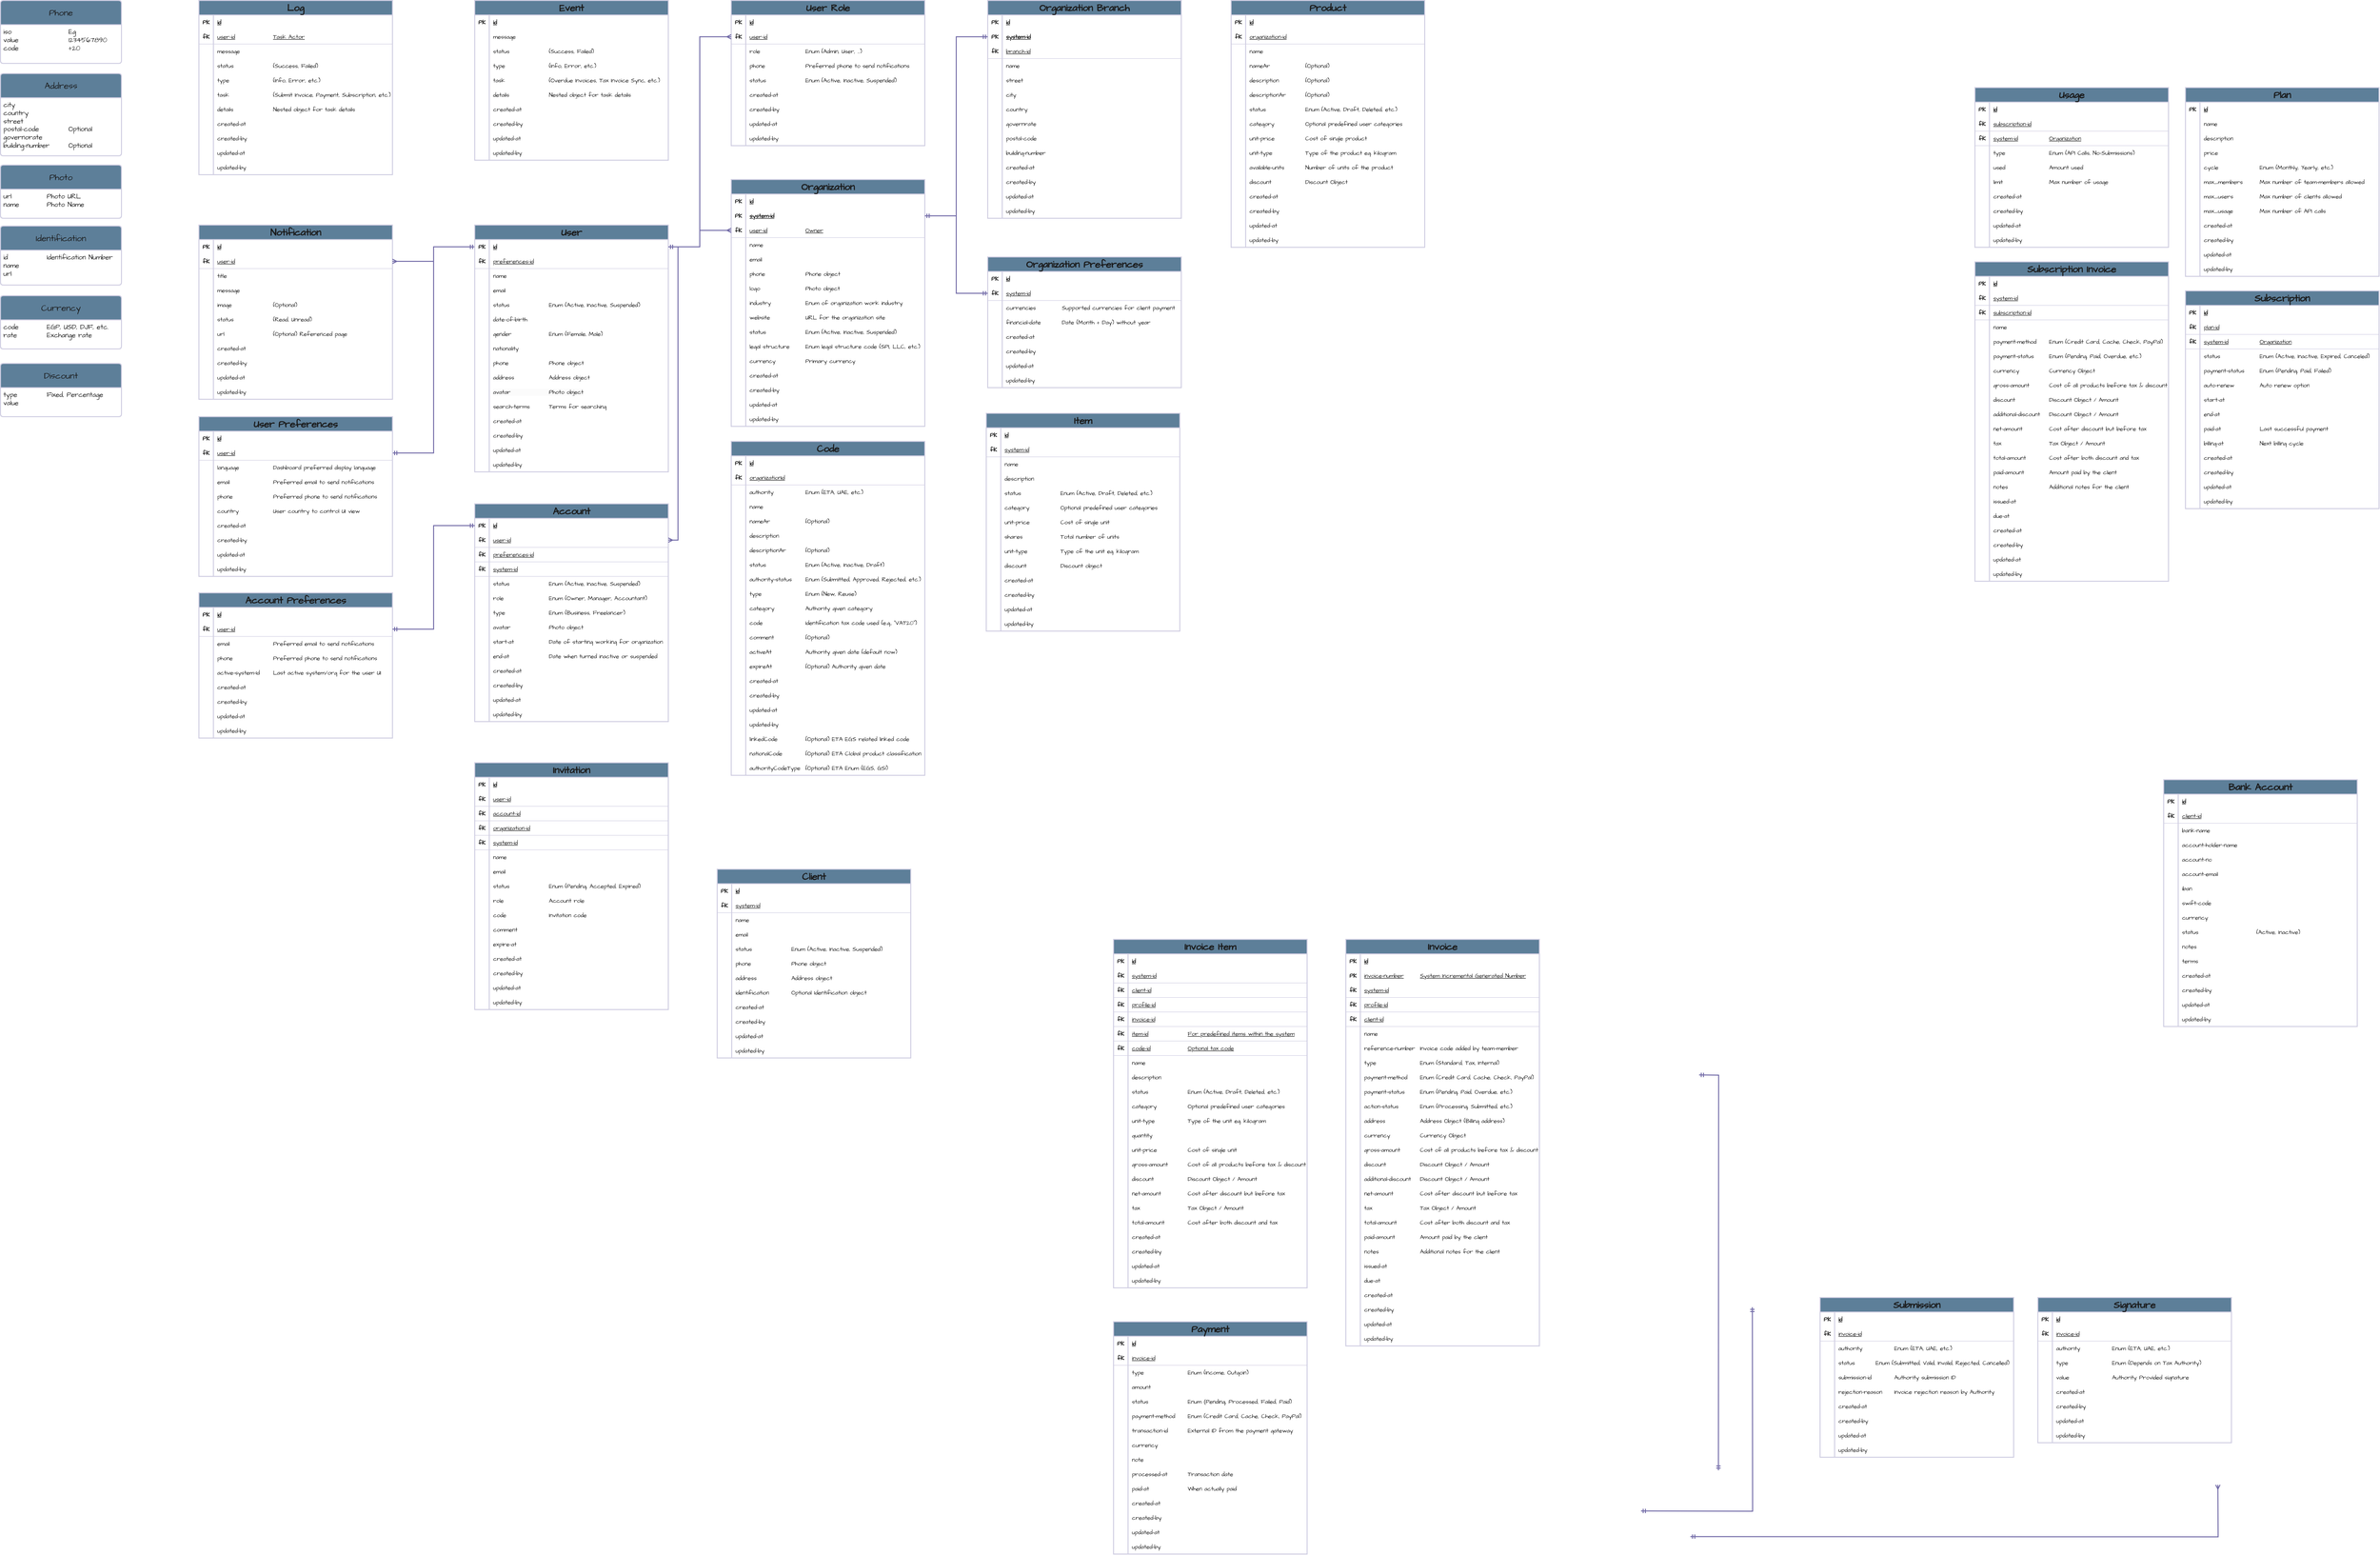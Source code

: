 <mxfile pages="2">
    <diagram name="database-schema" id="RTzFcb2uaGMRBI9ZYUI2">
        <mxGraphModel dx="1926" dy="3073" grid="0" gridSize="10" guides="1" tooltips="1" connect="1" arrows="1" fold="1" page="0" pageScale="1" pageWidth="850" pageHeight="1100" math="0" shadow="0">
            <root>
                <mxCell id="0"/>
                <mxCell id="1" parent="0"/>
                <mxCell id="93EcH6UHMakAFsh862Gz-1" value="&lt;font style=&quot;font-size: 18px;&quot;&gt;Phone&lt;/font&gt;" style="swimlane;childLayout=stackLayout;horizontal=1;startSize=50;horizontalStack=0;rounded=1;fontSize=14;fontStyle=0;strokeWidth=2;resizeParent=0;resizeLast=1;shadow=0;dashed=0;align=center;arcSize=4;whiteSpace=wrap;html=1;hachureGap=4;fontFamily=Architects Daughter;fontSource=https%3A%2F%2Ffonts.googleapis.com%2Fcss%3Ffamily%3DArchitects%2BDaughter;labelBackgroundColor=none;fillColor=#5D7F99;strokeColor=#D0CEE2;fontColor=#1A1A1A;" parent="1" vertex="1">
                    <mxGeometry x="-720" y="-2120" width="250" height="130" as="geometry">
                        <mxRectangle x="-20" y="70" width="250" height="50" as="alternateBounds"/>
                    </mxGeometry>
                </mxCell>
                <mxCell id="93EcH6UHMakAFsh862Gz-2" value="&lt;span style=&quot;font-size: 14px;&quot;&gt;iso&amp;nbsp;&lt;span style=&quot;white-space: pre;&quot;&gt;&#9;&lt;/span&gt;&lt;span style=&quot;white-space: pre;&quot;&gt;&#9;&lt;/span&gt;&lt;span style=&quot;white-space: pre;&quot;&gt;&#9;&lt;/span&gt;Eg&lt;/span&gt;&lt;div&gt;&lt;div&gt;&lt;span style=&quot;font-size: 14px;&quot;&gt;value&lt;span style=&quot;white-space: pre;&quot;&gt;&#9;&lt;/span&gt;&lt;span style=&quot;white-space: pre;&quot;&gt;&#9;&lt;/span&gt;&lt;span style=&quot;white-space: pre;&quot;&gt;&#9;&lt;/span&gt;1234567890&lt;/span&gt;&lt;/div&gt;&lt;div&gt;&lt;span style=&quot;font-size: 14px;&quot;&gt;code&lt;span style=&quot;white-space: pre;&quot;&gt;&#9;&lt;/span&gt;&lt;span style=&quot;white-space: pre;&quot;&gt;&#9;&lt;/span&gt;&lt;span style=&quot;white-space: pre;&quot;&gt;&#9;&lt;/span&gt;+20&lt;/span&gt;&lt;/div&gt;&lt;/div&gt;" style="align=left;strokeColor=none;fillColor=none;spacingLeft=4;fontSize=12;verticalAlign=top;resizable=0;rotatable=0;part=1;html=1;hachureGap=4;fontFamily=Architects Daughter;fontSource=https%3A%2F%2Ffonts.googleapis.com%2Fcss%3Ffamily%3DArchitects%2BDaughter;labelBackgroundColor=none;fontColor=#1A1A1A;" parent="93EcH6UHMakAFsh862Gz-1" vertex="1">
                    <mxGeometry y="50" width="250" height="80" as="geometry"/>
                </mxCell>
                <mxCell id="93EcH6UHMakAFsh862Gz-3" value="&lt;font style=&quot;font-size: 18px;&quot;&gt;Address&lt;/font&gt;" style="swimlane;childLayout=stackLayout;horizontal=1;startSize=50;horizontalStack=0;rounded=1;fontSize=14;fontStyle=0;strokeWidth=2;resizeParent=0;resizeLast=1;shadow=0;dashed=0;align=center;arcSize=4;whiteSpace=wrap;html=1;hachureGap=4;fontFamily=Architects Daughter;fontSource=https%3A%2F%2Ffonts.googleapis.com%2Fcss%3Ffamily%3DArchitects%2BDaughter;labelBackgroundColor=none;fillColor=#5D7F99;strokeColor=#D0CEE2;fontColor=#1A1A1A;" parent="1" vertex="1">
                    <mxGeometry x="-720" y="-1969" width="250" height="170" as="geometry">
                        <mxRectangle x="-40" y="470" width="250" height="50" as="alternateBounds"/>
                    </mxGeometry>
                </mxCell>
                <mxCell id="93EcH6UHMakAFsh862Gz-4" value="&lt;span style=&quot;font-size: 14px;&quot;&gt;city&lt;/span&gt;&lt;div&gt;&lt;span style=&quot;font-size: 14px;&quot;&gt;country&lt;/span&gt;&lt;/div&gt;&lt;div&gt;&lt;span style=&quot;font-size: 14px;&quot;&gt;street&lt;/span&gt;&lt;/div&gt;&lt;div&gt;&lt;span style=&quot;font-size: 14px;&quot;&gt;postal-code&lt;span style=&quot;white-space: pre;&quot;&gt;&#9;&lt;/span&gt;&lt;span style=&quot;white-space: pre;&quot;&gt;&#9;&lt;/span&gt;O&lt;/span&gt;&lt;span style=&quot;font-size: 14px; background-color: initial;&quot;&gt;ptional&lt;/span&gt;&lt;/div&gt;&lt;div&gt;&lt;span style=&quot;font-size: 14px;&quot;&gt;governorate&lt;/span&gt;&lt;/div&gt;&lt;div&gt;&lt;span style=&quot;font-size: 14px;&quot;&gt;building-number&lt;span style=&quot;white-space: pre;&quot;&gt;&#9;&lt;/span&gt;Optional&lt;/span&gt;&lt;/div&gt;" style="align=left;strokeColor=none;fillColor=none;spacingLeft=4;fontSize=12;verticalAlign=top;resizable=0;rotatable=0;part=1;html=1;hachureGap=4;fontFamily=Architects Daughter;fontSource=https%3A%2F%2Ffonts.googleapis.com%2Fcss%3Ffamily%3DArchitects%2BDaughter;labelBackgroundColor=none;fontColor=#1A1A1A;" parent="93EcH6UHMakAFsh862Gz-3" vertex="1">
                    <mxGeometry y="50" width="250" height="120" as="geometry"/>
                </mxCell>
                <mxCell id="93EcH6UHMakAFsh862Gz-74" value="&lt;span style=&quot;font-family: &amp;quot;Architects Daughter&amp;quot;; font-size: 20px; text-wrap: nowrap;&quot;&gt;Notification&lt;/span&gt;" style="shape=table;startSize=30;container=1;collapsible=1;childLayout=tableLayout;fixedRows=1;rowLines=0;fontStyle=1;align=center;resizeLast=1;html=1;whiteSpace=wrap;labelBackgroundColor=none;fillColor=#5D7F99;strokeColor=#D0CEE2;fontColor=#1A1A1A;strokeWidth=2;" parent="1" vertex="1">
                    <mxGeometry x="-310" y="-1656" width="400" height="360" as="geometry"/>
                </mxCell>
                <mxCell id="93EcH6UHMakAFsh862Gz-75" value="" style="shape=tableRow;horizontal=0;startSize=0;swimlaneHead=0;swimlaneBody=0;fillColor=none;collapsible=0;dropTarget=0;points=[[0,0.5],[1,0.5]];portConstraint=eastwest;top=0;left=0;right=0;bottom=0;html=1;labelBackgroundColor=none;strokeColor=#D0CEE2;fontColor=#1A1A1A;" parent="93EcH6UHMakAFsh862Gz-74" vertex="1">
                    <mxGeometry y="30" width="400" height="30" as="geometry"/>
                </mxCell>
                <mxCell id="93EcH6UHMakAFsh862Gz-76" value="&lt;span style=&quot;font-family: &amp;quot;Architects Daughter&amp;quot;;&quot;&gt;PK&lt;/span&gt;" style="shape=partialRectangle;connectable=0;fillColor=none;top=0;left=0;bottom=0;right=0;fontStyle=1;overflow=hidden;html=1;whiteSpace=wrap;labelBackgroundColor=none;strokeColor=#D0CEE2;fontColor=#1A1A1A;" parent="93EcH6UHMakAFsh862Gz-75" vertex="1">
                    <mxGeometry width="30" height="30" as="geometry">
                        <mxRectangle width="30" height="30" as="alternateBounds"/>
                    </mxGeometry>
                </mxCell>
                <mxCell id="93EcH6UHMakAFsh862Gz-77" value="&lt;span style=&quot;font-family: &amp;quot;Architects Daughter&amp;quot;;&quot;&gt;id&lt;/span&gt;" style="shape=partialRectangle;connectable=0;fillColor=none;top=0;left=0;bottom=0;right=0;align=left;spacingLeft=6;fontStyle=5;overflow=hidden;html=1;whiteSpace=wrap;labelBackgroundColor=none;strokeColor=#D0CEE2;fontColor=#1A1A1A;" parent="93EcH6UHMakAFsh862Gz-75" vertex="1">
                    <mxGeometry x="30" width="370" height="30" as="geometry">
                        <mxRectangle width="370" height="30" as="alternateBounds"/>
                    </mxGeometry>
                </mxCell>
                <mxCell id="93EcH6UHMakAFsh862Gz-78" value="" style="shape=tableRow;horizontal=0;startSize=0;swimlaneHead=0;swimlaneBody=0;fillColor=none;collapsible=0;dropTarget=0;points=[[0,0.5],[1,0.5]];portConstraint=eastwest;top=0;left=0;right=0;bottom=1;html=1;labelBackgroundColor=none;strokeColor=#D0CEE2;fontColor=#1A1A1A;" parent="93EcH6UHMakAFsh862Gz-74" vertex="1">
                    <mxGeometry y="60" width="400" height="30" as="geometry"/>
                </mxCell>
                <mxCell id="93EcH6UHMakAFsh862Gz-79" value="&lt;span style=&quot;font-family: &amp;quot;Architects Daughter&amp;quot;;&quot;&gt;fK&lt;/span&gt;" style="shape=partialRectangle;connectable=0;fillColor=none;top=0;left=0;bottom=0;right=0;fontStyle=1;overflow=hidden;html=1;whiteSpace=wrap;labelBackgroundColor=none;strokeColor=#D0CEE2;fontColor=#1A1A1A;" parent="93EcH6UHMakAFsh862Gz-78" vertex="1">
                    <mxGeometry width="30" height="30" as="geometry">
                        <mxRectangle width="30" height="30" as="alternateBounds"/>
                    </mxGeometry>
                </mxCell>
                <mxCell id="93EcH6UHMakAFsh862Gz-80" value="&lt;span style=&quot;font-family: &amp;quot;Architects Daughter&amp;quot;; font-weight: 400;&quot;&gt;user-id&lt;/span&gt;" style="shape=partialRectangle;connectable=0;fillColor=none;top=0;left=0;bottom=0;right=0;align=left;spacingLeft=6;fontStyle=5;overflow=hidden;html=1;whiteSpace=wrap;labelBackgroundColor=none;strokeColor=#D0CEE2;fontColor=#1A1A1A;" parent="93EcH6UHMakAFsh862Gz-78" vertex="1">
                    <mxGeometry x="30" width="370" height="30" as="geometry">
                        <mxRectangle width="370" height="30" as="alternateBounds"/>
                    </mxGeometry>
                </mxCell>
                <mxCell id="93EcH6UHMakAFsh862Gz-81" value="" style="shape=tableRow;horizontal=0;startSize=0;swimlaneHead=0;swimlaneBody=0;fillColor=none;collapsible=0;dropTarget=0;points=[[0,0.5],[1,0.5]];portConstraint=eastwest;top=0;left=0;right=0;bottom=0;html=1;labelBackgroundColor=none;strokeColor=#D0CEE2;fontColor=#1A1A1A;" parent="93EcH6UHMakAFsh862Gz-74" vertex="1">
                    <mxGeometry y="90" width="400" height="30" as="geometry"/>
                </mxCell>
                <mxCell id="93EcH6UHMakAFsh862Gz-82" value="" style="shape=partialRectangle;connectable=0;fillColor=none;top=0;left=0;bottom=0;right=0;editable=1;overflow=hidden;html=1;whiteSpace=wrap;labelBackgroundColor=none;strokeColor=#D0CEE2;fontColor=#1A1A1A;" parent="93EcH6UHMakAFsh862Gz-81" vertex="1">
                    <mxGeometry width="30" height="30" as="geometry">
                        <mxRectangle width="30" height="30" as="alternateBounds"/>
                    </mxGeometry>
                </mxCell>
                <mxCell id="93EcH6UHMakAFsh862Gz-83" value="&lt;span style=&quot;font-family: &amp;quot;Architects Daughter&amp;quot;;&quot;&gt;title&lt;/span&gt;" style="shape=partialRectangle;connectable=0;fillColor=none;top=0;left=0;bottom=0;right=0;align=left;spacingLeft=6;overflow=hidden;html=1;whiteSpace=wrap;labelBackgroundColor=none;strokeColor=#D0CEE2;fontColor=#1A1A1A;" parent="93EcH6UHMakAFsh862Gz-81" vertex="1">
                    <mxGeometry x="30" width="370" height="30" as="geometry">
                        <mxRectangle width="370" height="30" as="alternateBounds"/>
                    </mxGeometry>
                </mxCell>
                <mxCell id="93EcH6UHMakAFsh862Gz-84" value="" style="shape=tableRow;horizontal=0;startSize=0;swimlaneHead=0;swimlaneBody=0;fillColor=none;collapsible=0;dropTarget=0;points=[[0,0.5],[1,0.5]];portConstraint=eastwest;top=0;left=0;right=0;bottom=0;html=1;labelBackgroundColor=none;strokeColor=#D0CEE2;fontColor=#1A1A1A;" parent="93EcH6UHMakAFsh862Gz-74" vertex="1">
                    <mxGeometry y="120" width="400" height="30" as="geometry"/>
                </mxCell>
                <mxCell id="93EcH6UHMakAFsh862Gz-85" value="" style="shape=partialRectangle;connectable=0;fillColor=none;top=0;left=0;bottom=0;right=0;editable=1;overflow=hidden;html=1;whiteSpace=wrap;labelBackgroundColor=none;strokeColor=#D0CEE2;fontColor=#1A1A1A;" parent="93EcH6UHMakAFsh862Gz-84" vertex="1">
                    <mxGeometry width="30" height="30" as="geometry">
                        <mxRectangle width="30" height="30" as="alternateBounds"/>
                    </mxGeometry>
                </mxCell>
                <mxCell id="93EcH6UHMakAFsh862Gz-86" value="&lt;span style=&quot;font-family: &amp;quot;Architects Daughter&amp;quot;;&quot;&gt;message&lt;/span&gt;" style="shape=partialRectangle;connectable=0;fillColor=none;top=0;left=0;bottom=0;right=0;align=left;spacingLeft=6;overflow=hidden;html=1;whiteSpace=wrap;labelBackgroundColor=none;strokeColor=#D0CEE2;fontColor=#1A1A1A;" parent="93EcH6UHMakAFsh862Gz-84" vertex="1">
                    <mxGeometry x="30" width="370" height="30" as="geometry">
                        <mxRectangle width="370" height="30" as="alternateBounds"/>
                    </mxGeometry>
                </mxCell>
                <mxCell id="93EcH6UHMakAFsh862Gz-87" value="" style="shape=tableRow;horizontal=0;startSize=0;swimlaneHead=0;swimlaneBody=0;fillColor=none;collapsible=0;dropTarget=0;points=[[0,0.5],[1,0.5]];portConstraint=eastwest;top=0;left=0;right=0;bottom=0;html=1;labelBackgroundColor=none;strokeColor=#D0CEE2;fontColor=#1A1A1A;" parent="93EcH6UHMakAFsh862Gz-74" vertex="1">
                    <mxGeometry y="150" width="400" height="30" as="geometry"/>
                </mxCell>
                <mxCell id="93EcH6UHMakAFsh862Gz-88" value="" style="shape=partialRectangle;connectable=0;fillColor=none;top=0;left=0;bottom=0;right=0;editable=1;overflow=hidden;html=1;whiteSpace=wrap;labelBackgroundColor=none;strokeColor=#D0CEE2;fontColor=#1A1A1A;" parent="93EcH6UHMakAFsh862Gz-87" vertex="1">
                    <mxGeometry width="30" height="30" as="geometry">
                        <mxRectangle width="30" height="30" as="alternateBounds"/>
                    </mxGeometry>
                </mxCell>
                <mxCell id="93EcH6UHMakAFsh862Gz-89" value="&lt;span style=&quot;font-family: &amp;quot;Architects Daughter&amp;quot;;&quot;&gt;image&lt;span style=&quot;white-space: pre;&quot;&gt;&#9;&lt;/span&gt;&lt;span style=&quot;white-space: pre;&quot;&gt;&#9;&lt;/span&gt;&lt;span style=&quot;white-space: pre;&quot;&gt;&#9;&lt;/span&gt;(Optional)&lt;/span&gt;" style="shape=partialRectangle;connectable=0;fillColor=none;top=0;left=0;bottom=0;right=0;align=left;spacingLeft=6;overflow=hidden;html=1;whiteSpace=wrap;labelBackgroundColor=none;strokeColor=#D0CEE2;fontColor=#1A1A1A;" parent="93EcH6UHMakAFsh862Gz-87" vertex="1">
                    <mxGeometry x="30" width="370" height="30" as="geometry">
                        <mxRectangle width="370" height="30" as="alternateBounds"/>
                    </mxGeometry>
                </mxCell>
                <mxCell id="93EcH6UHMakAFsh862Gz-90" value="" style="shape=tableRow;horizontal=0;startSize=0;swimlaneHead=0;swimlaneBody=0;fillColor=none;collapsible=0;dropTarget=0;points=[[0,0.5],[1,0.5]];portConstraint=eastwest;top=0;left=0;right=0;bottom=0;html=1;labelBackgroundColor=none;strokeColor=#D0CEE2;fontColor=#1A1A1A;" parent="93EcH6UHMakAFsh862Gz-74" vertex="1">
                    <mxGeometry y="180" width="400" height="30" as="geometry"/>
                </mxCell>
                <mxCell id="93EcH6UHMakAFsh862Gz-91" value="" style="shape=partialRectangle;connectable=0;fillColor=none;top=0;left=0;bottom=0;right=0;editable=1;overflow=hidden;html=1;whiteSpace=wrap;labelBackgroundColor=none;strokeColor=#D0CEE2;fontColor=#1A1A1A;" parent="93EcH6UHMakAFsh862Gz-90" vertex="1">
                    <mxGeometry width="30" height="30" as="geometry">
                        <mxRectangle width="30" height="30" as="alternateBounds"/>
                    </mxGeometry>
                </mxCell>
                <mxCell id="93EcH6UHMakAFsh862Gz-92" value="&lt;span style=&quot;font-family: &amp;quot;Architects Daughter&amp;quot;;&quot;&gt;status&lt;span style=&quot;white-space: pre;&quot;&gt;&#9;&lt;/span&gt;&lt;span style=&quot;white-space: pre;&quot;&gt;&#9;&lt;/span&gt;&lt;span style=&quot;white-space: pre;&quot;&gt;&#9;&lt;/span&gt;(Read, Unread)&lt;/span&gt;" style="shape=partialRectangle;connectable=0;fillColor=none;top=0;left=0;bottom=0;right=0;align=left;spacingLeft=6;overflow=hidden;html=1;whiteSpace=wrap;labelBackgroundColor=none;strokeColor=#D0CEE2;fontColor=#1A1A1A;" parent="93EcH6UHMakAFsh862Gz-90" vertex="1">
                    <mxGeometry x="30" width="370" height="30" as="geometry">
                        <mxRectangle width="370" height="30" as="alternateBounds"/>
                    </mxGeometry>
                </mxCell>
                <mxCell id="93EcH6UHMakAFsh862Gz-93" value="" style="shape=tableRow;horizontal=0;startSize=0;swimlaneHead=0;swimlaneBody=0;fillColor=none;collapsible=0;dropTarget=0;points=[[0,0.5],[1,0.5]];portConstraint=eastwest;top=0;left=0;right=0;bottom=0;html=1;labelBackgroundColor=none;strokeColor=#D0CEE2;fontColor=#1A1A1A;" parent="93EcH6UHMakAFsh862Gz-74" vertex="1">
                    <mxGeometry y="210" width="400" height="30" as="geometry"/>
                </mxCell>
                <mxCell id="93EcH6UHMakAFsh862Gz-94" value="" style="shape=partialRectangle;connectable=0;fillColor=none;top=0;left=0;bottom=0;right=0;editable=1;overflow=hidden;html=1;whiteSpace=wrap;labelBackgroundColor=none;strokeColor=#D0CEE2;fontColor=#1A1A1A;" parent="93EcH6UHMakAFsh862Gz-93" vertex="1">
                    <mxGeometry width="30" height="30" as="geometry">
                        <mxRectangle width="30" height="30" as="alternateBounds"/>
                    </mxGeometry>
                </mxCell>
                <mxCell id="93EcH6UHMakAFsh862Gz-95" value="&lt;font face=&quot;Architects Daughter&quot;&gt;url&lt;span style=&quot;white-space: pre;&quot;&gt;&#9;&lt;/span&gt;&lt;span style=&quot;white-space: pre;&quot;&gt;&#9;&lt;/span&gt;&lt;span style=&quot;white-space: pre;&quot;&gt;&#9;&lt;/span&gt;(Optional) Referenced page&lt;/font&gt;" style="shape=partialRectangle;connectable=0;fillColor=none;top=0;left=0;bottom=0;right=0;align=left;spacingLeft=6;overflow=hidden;html=1;whiteSpace=wrap;labelBackgroundColor=none;strokeColor=#D0CEE2;fontColor=#1A1A1A;" parent="93EcH6UHMakAFsh862Gz-93" vertex="1">
                    <mxGeometry x="30" width="370" height="30" as="geometry">
                        <mxRectangle width="370" height="30" as="alternateBounds"/>
                    </mxGeometry>
                </mxCell>
                <mxCell id="93EcH6UHMakAFsh862Gz-96" value="" style="shape=tableRow;horizontal=0;startSize=0;swimlaneHead=0;swimlaneBody=0;fillColor=none;collapsible=0;dropTarget=0;points=[[0,0.5],[1,0.5]];portConstraint=eastwest;top=0;left=0;right=0;bottom=0;html=1;labelBackgroundColor=none;strokeColor=#D0CEE2;fontColor=#1A1A1A;" parent="93EcH6UHMakAFsh862Gz-74" vertex="1">
                    <mxGeometry y="240" width="400" height="30" as="geometry"/>
                </mxCell>
                <mxCell id="93EcH6UHMakAFsh862Gz-97" value="" style="shape=partialRectangle;connectable=0;fillColor=none;top=0;left=0;bottom=0;right=0;editable=1;overflow=hidden;html=1;whiteSpace=wrap;labelBackgroundColor=none;strokeColor=#D0CEE2;fontColor=#1A1A1A;" parent="93EcH6UHMakAFsh862Gz-96" vertex="1">
                    <mxGeometry width="30" height="30" as="geometry">
                        <mxRectangle width="30" height="30" as="alternateBounds"/>
                    </mxGeometry>
                </mxCell>
                <mxCell id="93EcH6UHMakAFsh862Gz-98" value="&lt;span style=&quot;font-family: &amp;quot;Architects Daughter&amp;quot;;&quot;&gt;created-at&lt;/span&gt;" style="shape=partialRectangle;connectable=0;fillColor=none;top=0;left=0;bottom=0;right=0;align=left;spacingLeft=6;overflow=hidden;html=1;whiteSpace=wrap;labelBackgroundColor=none;strokeColor=#D0CEE2;fontColor=#1A1A1A;" parent="93EcH6UHMakAFsh862Gz-96" vertex="1">
                    <mxGeometry x="30" width="370" height="30" as="geometry">
                        <mxRectangle width="370" height="30" as="alternateBounds"/>
                    </mxGeometry>
                </mxCell>
                <mxCell id="93EcH6UHMakAFsh862Gz-99" value="" style="shape=tableRow;horizontal=0;startSize=0;swimlaneHead=0;swimlaneBody=0;fillColor=none;collapsible=0;dropTarget=0;points=[[0,0.5],[1,0.5]];portConstraint=eastwest;top=0;left=0;right=0;bottom=0;html=1;labelBackgroundColor=none;strokeColor=#D0CEE2;fontColor=#1A1A1A;" parent="93EcH6UHMakAFsh862Gz-74" vertex="1">
                    <mxGeometry y="270" width="400" height="30" as="geometry"/>
                </mxCell>
                <mxCell id="93EcH6UHMakAFsh862Gz-100" value="" style="shape=partialRectangle;connectable=0;fillColor=none;top=0;left=0;bottom=0;right=0;editable=1;overflow=hidden;html=1;whiteSpace=wrap;labelBackgroundColor=none;strokeColor=#D0CEE2;fontColor=#1A1A1A;" parent="93EcH6UHMakAFsh862Gz-99" vertex="1">
                    <mxGeometry width="30" height="30" as="geometry">
                        <mxRectangle width="30" height="30" as="alternateBounds"/>
                    </mxGeometry>
                </mxCell>
                <mxCell id="93EcH6UHMakAFsh862Gz-101" value="&lt;span style=&quot;font-family: &amp;quot;Architects Daughter&amp;quot;;&quot;&gt;created-by&lt;/span&gt;" style="shape=partialRectangle;connectable=0;fillColor=none;top=0;left=0;bottom=0;right=0;align=left;spacingLeft=6;overflow=hidden;html=1;whiteSpace=wrap;labelBackgroundColor=none;strokeColor=#D0CEE2;fontColor=#1A1A1A;" parent="93EcH6UHMakAFsh862Gz-99" vertex="1">
                    <mxGeometry x="30" width="370" height="30" as="geometry">
                        <mxRectangle width="370" height="30" as="alternateBounds"/>
                    </mxGeometry>
                </mxCell>
                <mxCell id="93EcH6UHMakAFsh862Gz-102" value="" style="shape=tableRow;horizontal=0;startSize=0;swimlaneHead=0;swimlaneBody=0;fillColor=none;collapsible=0;dropTarget=0;points=[[0,0.5],[1,0.5]];portConstraint=eastwest;top=0;left=0;right=0;bottom=0;html=1;labelBackgroundColor=none;strokeColor=#D0CEE2;fontColor=#1A1A1A;" parent="93EcH6UHMakAFsh862Gz-74" vertex="1">
                    <mxGeometry y="300" width="400" height="30" as="geometry"/>
                </mxCell>
                <mxCell id="93EcH6UHMakAFsh862Gz-103" value="" style="shape=partialRectangle;connectable=0;fillColor=none;top=0;left=0;bottom=0;right=0;editable=1;overflow=hidden;html=1;whiteSpace=wrap;labelBackgroundColor=none;strokeColor=#D0CEE2;fontColor=#1A1A1A;" parent="93EcH6UHMakAFsh862Gz-102" vertex="1">
                    <mxGeometry width="30" height="30" as="geometry">
                        <mxRectangle width="30" height="30" as="alternateBounds"/>
                    </mxGeometry>
                </mxCell>
                <mxCell id="93EcH6UHMakAFsh862Gz-104" value="&lt;span style=&quot;font-family: &amp;quot;Architects Daughter&amp;quot;;&quot;&gt;updated-at&lt;/span&gt;" style="shape=partialRectangle;connectable=0;fillColor=none;top=0;left=0;bottom=0;right=0;align=left;spacingLeft=6;overflow=hidden;html=1;whiteSpace=wrap;labelBackgroundColor=none;strokeColor=#D0CEE2;fontColor=#1A1A1A;" parent="93EcH6UHMakAFsh862Gz-102" vertex="1">
                    <mxGeometry x="30" width="370" height="30" as="geometry">
                        <mxRectangle width="370" height="30" as="alternateBounds"/>
                    </mxGeometry>
                </mxCell>
                <mxCell id="93EcH6UHMakAFsh862Gz-105" value="" style="shape=tableRow;horizontal=0;startSize=0;swimlaneHead=0;swimlaneBody=0;fillColor=none;collapsible=0;dropTarget=0;points=[[0,0.5],[1,0.5]];portConstraint=eastwest;top=0;left=0;right=0;bottom=0;html=1;labelBackgroundColor=none;strokeColor=#D0CEE2;fontColor=#1A1A1A;" parent="93EcH6UHMakAFsh862Gz-74" vertex="1">
                    <mxGeometry y="330" width="400" height="30" as="geometry"/>
                </mxCell>
                <mxCell id="93EcH6UHMakAFsh862Gz-106" value="" style="shape=partialRectangle;connectable=0;fillColor=none;top=0;left=0;bottom=0;right=0;editable=1;overflow=hidden;html=1;whiteSpace=wrap;labelBackgroundColor=none;strokeColor=#D0CEE2;fontColor=#1A1A1A;" parent="93EcH6UHMakAFsh862Gz-105" vertex="1">
                    <mxGeometry width="30" height="30" as="geometry">
                        <mxRectangle width="30" height="30" as="alternateBounds"/>
                    </mxGeometry>
                </mxCell>
                <mxCell id="93EcH6UHMakAFsh862Gz-107" value="&lt;span style=&quot;font-family: &amp;quot;Architects Daughter&amp;quot;;&quot;&gt;updated-by&lt;/span&gt;" style="shape=partialRectangle;connectable=0;fillColor=none;top=0;left=0;bottom=0;right=0;align=left;spacingLeft=6;overflow=hidden;html=1;whiteSpace=wrap;labelBackgroundColor=none;strokeColor=#D0CEE2;fontColor=#1A1A1A;" parent="93EcH6UHMakAFsh862Gz-105" vertex="1">
                    <mxGeometry x="30" width="370" height="30" as="geometry">
                        <mxRectangle width="370" height="30" as="alternateBounds"/>
                    </mxGeometry>
                </mxCell>
                <mxCell id="93EcH6UHMakAFsh862Gz-108" value="&lt;span style=&quot;font-family: &amp;quot;Architects Daughter&amp;quot;; font-size: 20px; text-wrap: nowrap;&quot;&gt;Log&lt;/span&gt;" style="shape=table;startSize=30;container=1;collapsible=1;childLayout=tableLayout;fixedRows=1;rowLines=0;fontStyle=1;align=center;resizeLast=1;html=1;whiteSpace=wrap;labelBackgroundColor=none;fillColor=#5D7F99;strokeColor=#D0CEE2;fontColor=#1A1A1A;strokeWidth=2;flipH=0;" parent="1" vertex="1">
                    <mxGeometry x="-310" y="-2120" width="400" height="360" as="geometry"/>
                </mxCell>
                <mxCell id="93EcH6UHMakAFsh862Gz-109" value="" style="shape=tableRow;horizontal=0;startSize=0;swimlaneHead=0;swimlaneBody=0;fillColor=none;collapsible=0;dropTarget=0;points=[[0,0.5],[1,0.5]];portConstraint=eastwest;top=0;left=0;right=0;bottom=0;html=1;labelBackgroundColor=none;strokeColor=#D0CEE2;fontColor=#1A1A1A;" parent="93EcH6UHMakAFsh862Gz-108" vertex="1">
                    <mxGeometry y="30" width="400" height="30" as="geometry"/>
                </mxCell>
                <mxCell id="93EcH6UHMakAFsh862Gz-110" value="&lt;span style=&quot;font-family: &amp;quot;Architects Daughter&amp;quot;;&quot;&gt;PK&lt;/span&gt;" style="shape=partialRectangle;connectable=0;fillColor=none;top=0;left=0;bottom=0;right=0;fontStyle=1;overflow=hidden;html=1;whiteSpace=wrap;labelBackgroundColor=none;strokeColor=#D0CEE2;fontColor=#1A1A1A;" parent="93EcH6UHMakAFsh862Gz-109" vertex="1">
                    <mxGeometry width="30" height="30" as="geometry">
                        <mxRectangle width="30" height="30" as="alternateBounds"/>
                    </mxGeometry>
                </mxCell>
                <mxCell id="93EcH6UHMakAFsh862Gz-111" value="&lt;span style=&quot;font-family: &amp;quot;Architects Daughter&amp;quot;;&quot;&gt;id&lt;/span&gt;" style="shape=partialRectangle;connectable=0;fillColor=none;top=0;left=0;bottom=0;right=0;align=left;spacingLeft=6;fontStyle=5;overflow=hidden;html=1;whiteSpace=wrap;labelBackgroundColor=none;strokeColor=#D0CEE2;fontColor=#1A1A1A;" parent="93EcH6UHMakAFsh862Gz-109" vertex="1">
                    <mxGeometry x="30" width="370" height="30" as="geometry">
                        <mxRectangle width="370" height="30" as="alternateBounds"/>
                    </mxGeometry>
                </mxCell>
                <mxCell id="93EcH6UHMakAFsh862Gz-112" value="" style="shape=tableRow;horizontal=0;startSize=0;swimlaneHead=0;swimlaneBody=0;fillColor=none;collapsible=0;dropTarget=0;points=[[0,0.5],[1,0.5]];portConstraint=eastwest;top=0;left=0;right=0;bottom=1;html=1;labelBackgroundColor=none;strokeColor=#D0CEE2;fontColor=#1A1A1A;" parent="93EcH6UHMakAFsh862Gz-108" vertex="1">
                    <mxGeometry y="60" width="400" height="30" as="geometry"/>
                </mxCell>
                <mxCell id="93EcH6UHMakAFsh862Gz-113" value="&lt;span style=&quot;font-family: &amp;quot;Architects Daughter&amp;quot;;&quot;&gt;fK&lt;/span&gt;" style="shape=partialRectangle;connectable=0;fillColor=none;top=0;left=0;bottom=0;right=0;fontStyle=1;overflow=hidden;html=1;whiteSpace=wrap;labelBackgroundColor=none;strokeColor=#D0CEE2;fontColor=#1A1A1A;" parent="93EcH6UHMakAFsh862Gz-112" vertex="1">
                    <mxGeometry width="30" height="30" as="geometry">
                        <mxRectangle width="30" height="30" as="alternateBounds"/>
                    </mxGeometry>
                </mxCell>
                <mxCell id="93EcH6UHMakAFsh862Gz-114" value="&lt;span style=&quot;font-family: &amp;quot;Architects Daughter&amp;quot;; font-weight: 400;&quot;&gt;user-id&lt;span style=&quot;white-space: pre;&quot;&gt;&#9;&lt;/span&gt;&lt;span style=&quot;white-space: pre;&quot;&gt;&#9;&lt;/span&gt;Task Actor&lt;/span&gt;" style="shape=partialRectangle;connectable=0;fillColor=none;top=0;left=0;bottom=0;right=0;align=left;spacingLeft=6;fontStyle=5;overflow=hidden;html=1;whiteSpace=wrap;labelBackgroundColor=none;strokeColor=#D0CEE2;fontColor=#1A1A1A;" parent="93EcH6UHMakAFsh862Gz-112" vertex="1">
                    <mxGeometry x="30" width="370" height="30" as="geometry">
                        <mxRectangle width="370" height="30" as="alternateBounds"/>
                    </mxGeometry>
                </mxCell>
                <mxCell id="93EcH6UHMakAFsh862Gz-115" value="" style="shape=tableRow;horizontal=0;startSize=0;swimlaneHead=0;swimlaneBody=0;fillColor=none;collapsible=0;dropTarget=0;points=[[0,0.5],[1,0.5]];portConstraint=eastwest;top=0;left=0;right=0;bottom=0;html=1;labelBackgroundColor=none;strokeColor=#D0CEE2;fontColor=#1A1A1A;" parent="93EcH6UHMakAFsh862Gz-108" vertex="1">
                    <mxGeometry y="90" width="400" height="30" as="geometry"/>
                </mxCell>
                <mxCell id="93EcH6UHMakAFsh862Gz-116" value="" style="shape=partialRectangle;connectable=0;fillColor=none;top=0;left=0;bottom=0;right=0;editable=1;overflow=hidden;html=1;whiteSpace=wrap;labelBackgroundColor=none;strokeColor=#D0CEE2;fontColor=#1A1A1A;" parent="93EcH6UHMakAFsh862Gz-115" vertex="1">
                    <mxGeometry width="30" height="30" as="geometry">
                        <mxRectangle width="30" height="30" as="alternateBounds"/>
                    </mxGeometry>
                </mxCell>
                <mxCell id="93EcH6UHMakAFsh862Gz-117" value="&lt;span style=&quot;font-family: &amp;quot;Architects Daughter&amp;quot;;&quot;&gt;message&lt;/span&gt;" style="shape=partialRectangle;connectable=0;fillColor=none;top=0;left=0;bottom=0;right=0;align=left;spacingLeft=6;overflow=hidden;html=1;whiteSpace=wrap;labelBackgroundColor=none;strokeColor=#D0CEE2;fontColor=#1A1A1A;" parent="93EcH6UHMakAFsh862Gz-115" vertex="1">
                    <mxGeometry x="30" width="370" height="30" as="geometry">
                        <mxRectangle width="370" height="30" as="alternateBounds"/>
                    </mxGeometry>
                </mxCell>
                <mxCell id="93EcH6UHMakAFsh862Gz-118" value="" style="shape=tableRow;horizontal=0;startSize=0;swimlaneHead=0;swimlaneBody=0;fillColor=none;collapsible=0;dropTarget=0;points=[[0,0.5],[1,0.5]];portConstraint=eastwest;top=0;left=0;right=0;bottom=0;html=1;labelBackgroundColor=none;strokeColor=#D0CEE2;fontColor=#1A1A1A;" parent="93EcH6UHMakAFsh862Gz-108" vertex="1">
                    <mxGeometry y="120" width="400" height="30" as="geometry"/>
                </mxCell>
                <mxCell id="93EcH6UHMakAFsh862Gz-119" value="" style="shape=partialRectangle;connectable=0;fillColor=none;top=0;left=0;bottom=0;right=0;editable=1;overflow=hidden;html=1;whiteSpace=wrap;labelBackgroundColor=none;strokeColor=#D0CEE2;fontColor=#1A1A1A;" parent="93EcH6UHMakAFsh862Gz-118" vertex="1">
                    <mxGeometry width="30" height="30" as="geometry">
                        <mxRectangle width="30" height="30" as="alternateBounds"/>
                    </mxGeometry>
                </mxCell>
                <mxCell id="93EcH6UHMakAFsh862Gz-120" value="&lt;span style=&quot;font-family: &amp;quot;Architects Daughter&amp;quot;;&quot;&gt;status&lt;span style=&quot;white-space: pre;&quot;&gt;&#9;&lt;/span&gt;&lt;span style=&quot;white-space: pre;&quot;&gt;&#9;&lt;/span&gt;&lt;span style=&quot;white-space: pre;&quot;&gt;&#9;&lt;/span&gt;(Success, Failed)&lt;/span&gt;" style="shape=partialRectangle;connectable=0;fillColor=none;top=0;left=0;bottom=0;right=0;align=left;spacingLeft=6;overflow=hidden;html=1;whiteSpace=wrap;labelBackgroundColor=none;strokeColor=#D0CEE2;fontColor=#1A1A1A;" parent="93EcH6UHMakAFsh862Gz-118" vertex="1">
                    <mxGeometry x="30" width="370" height="30" as="geometry">
                        <mxRectangle width="370" height="30" as="alternateBounds"/>
                    </mxGeometry>
                </mxCell>
                <mxCell id="93EcH6UHMakAFsh862Gz-121" value="" style="shape=tableRow;horizontal=0;startSize=0;swimlaneHead=0;swimlaneBody=0;fillColor=none;collapsible=0;dropTarget=0;points=[[0,0.5],[1,0.5]];portConstraint=eastwest;top=0;left=0;right=0;bottom=0;html=1;labelBackgroundColor=none;strokeColor=#D0CEE2;fontColor=#1A1A1A;" parent="93EcH6UHMakAFsh862Gz-108" vertex="1">
                    <mxGeometry y="150" width="400" height="30" as="geometry"/>
                </mxCell>
                <mxCell id="93EcH6UHMakAFsh862Gz-122" value="" style="shape=partialRectangle;connectable=0;fillColor=none;top=0;left=0;bottom=0;right=0;editable=1;overflow=hidden;html=1;whiteSpace=wrap;labelBackgroundColor=none;strokeColor=#D0CEE2;fontColor=#1A1A1A;" parent="93EcH6UHMakAFsh862Gz-121" vertex="1">
                    <mxGeometry width="30" height="30" as="geometry">
                        <mxRectangle width="30" height="30" as="alternateBounds"/>
                    </mxGeometry>
                </mxCell>
                <mxCell id="93EcH6UHMakAFsh862Gz-123" value="&lt;font face=&quot;Architects Daughter&quot;&gt;type&lt;span style=&quot;white-space: pre;&quot;&gt;&#9;&lt;/span&gt;&lt;span style=&quot;white-space: pre;&quot;&gt;&#9;&lt;/span&gt;&lt;span style=&quot;white-space: pre;&quot;&gt;&#9;&lt;/span&gt;(Info, Error, etc.)&lt;/font&gt;" style="shape=partialRectangle;connectable=0;fillColor=none;top=0;left=0;bottom=0;right=0;align=left;spacingLeft=6;overflow=hidden;html=1;whiteSpace=wrap;labelBackgroundColor=none;strokeColor=#D0CEE2;fontColor=#1A1A1A;" parent="93EcH6UHMakAFsh862Gz-121" vertex="1">
                    <mxGeometry x="30" width="370" height="30" as="geometry">
                        <mxRectangle width="370" height="30" as="alternateBounds"/>
                    </mxGeometry>
                </mxCell>
                <mxCell id="93EcH6UHMakAFsh862Gz-124" value="" style="shape=tableRow;horizontal=0;startSize=0;swimlaneHead=0;swimlaneBody=0;fillColor=none;collapsible=0;dropTarget=0;points=[[0,0.5],[1,0.5]];portConstraint=eastwest;top=0;left=0;right=0;bottom=0;html=1;labelBackgroundColor=none;strokeColor=#D0CEE2;fontColor=#1A1A1A;" parent="93EcH6UHMakAFsh862Gz-108" vertex="1">
                    <mxGeometry y="180" width="400" height="30" as="geometry"/>
                </mxCell>
                <mxCell id="93EcH6UHMakAFsh862Gz-125" value="" style="shape=partialRectangle;connectable=0;fillColor=none;top=0;left=0;bottom=0;right=0;editable=1;overflow=hidden;html=1;whiteSpace=wrap;labelBackgroundColor=none;strokeColor=#D0CEE2;fontColor=#1A1A1A;" parent="93EcH6UHMakAFsh862Gz-124" vertex="1">
                    <mxGeometry width="30" height="30" as="geometry">
                        <mxRectangle width="30" height="30" as="alternateBounds"/>
                    </mxGeometry>
                </mxCell>
                <mxCell id="93EcH6UHMakAFsh862Gz-126" value="&lt;span style=&quot;font-family: &amp;quot;Architects Daughter&amp;quot;;&quot;&gt;task&lt;span style=&quot;white-space: pre;&quot;&gt;&#9;&lt;/span&gt;&lt;span style=&quot;white-space: pre;&quot;&gt;&#9;&lt;/span&gt;&lt;span style=&quot;white-space: pre;&quot;&gt;&#9;&lt;/span&gt;(Submit Invoice, Payment, Subscription, etc.)&lt;/span&gt;" style="shape=partialRectangle;connectable=0;fillColor=none;top=0;left=0;bottom=0;right=0;align=left;spacingLeft=6;overflow=hidden;html=1;whiteSpace=wrap;labelBackgroundColor=none;strokeColor=#D0CEE2;fontColor=#1A1A1A;" parent="93EcH6UHMakAFsh862Gz-124" vertex="1">
                    <mxGeometry x="30" width="370" height="30" as="geometry">
                        <mxRectangle width="370" height="30" as="alternateBounds"/>
                    </mxGeometry>
                </mxCell>
                <mxCell id="93EcH6UHMakAFsh862Gz-127" value="" style="shape=tableRow;horizontal=0;startSize=0;swimlaneHead=0;swimlaneBody=0;fillColor=none;collapsible=0;dropTarget=0;points=[[0,0.5],[1,0.5]];portConstraint=eastwest;top=0;left=0;right=0;bottom=0;html=1;labelBackgroundColor=none;strokeColor=#D0CEE2;fontColor=#1A1A1A;" parent="93EcH6UHMakAFsh862Gz-108" vertex="1">
                    <mxGeometry y="210" width="400" height="30" as="geometry"/>
                </mxCell>
                <mxCell id="93EcH6UHMakAFsh862Gz-128" value="" style="shape=partialRectangle;connectable=0;fillColor=none;top=0;left=0;bottom=0;right=0;editable=1;overflow=hidden;html=1;whiteSpace=wrap;labelBackgroundColor=none;strokeColor=#D0CEE2;fontColor=#1A1A1A;" parent="93EcH6UHMakAFsh862Gz-127" vertex="1">
                    <mxGeometry width="30" height="30" as="geometry">
                        <mxRectangle width="30" height="30" as="alternateBounds"/>
                    </mxGeometry>
                </mxCell>
                <mxCell id="93EcH6UHMakAFsh862Gz-129" value="&lt;font face=&quot;Architects Daughter&quot;&gt;details&lt;span style=&quot;white-space: pre;&quot;&gt;&#9;&lt;/span&gt;&lt;span style=&quot;white-space: pre;&quot;&gt;&#9;&lt;/span&gt;&lt;span style=&quot;white-space: pre;&quot;&gt;&#9;&lt;/span&gt;Nested object for task details&lt;/font&gt;" style="shape=partialRectangle;connectable=0;fillColor=none;top=0;left=0;bottom=0;right=0;align=left;spacingLeft=6;overflow=hidden;html=1;whiteSpace=wrap;labelBackgroundColor=none;strokeColor=#D0CEE2;fontColor=#1A1A1A;" parent="93EcH6UHMakAFsh862Gz-127" vertex="1">
                    <mxGeometry x="30" width="370" height="30" as="geometry">
                        <mxRectangle width="370" height="30" as="alternateBounds"/>
                    </mxGeometry>
                </mxCell>
                <mxCell id="93EcH6UHMakAFsh862Gz-130" value="" style="shape=tableRow;horizontal=0;startSize=0;swimlaneHead=0;swimlaneBody=0;fillColor=none;collapsible=0;dropTarget=0;points=[[0,0.5],[1,0.5]];portConstraint=eastwest;top=0;left=0;right=0;bottom=0;html=1;labelBackgroundColor=none;strokeColor=#D0CEE2;fontColor=#1A1A1A;" parent="93EcH6UHMakAFsh862Gz-108" vertex="1">
                    <mxGeometry y="240" width="400" height="30" as="geometry"/>
                </mxCell>
                <mxCell id="93EcH6UHMakAFsh862Gz-131" value="" style="shape=partialRectangle;connectable=0;fillColor=none;top=0;left=0;bottom=0;right=0;editable=1;overflow=hidden;html=1;whiteSpace=wrap;labelBackgroundColor=none;strokeColor=#D0CEE2;fontColor=#1A1A1A;" parent="93EcH6UHMakAFsh862Gz-130" vertex="1">
                    <mxGeometry width="30" height="30" as="geometry">
                        <mxRectangle width="30" height="30" as="alternateBounds"/>
                    </mxGeometry>
                </mxCell>
                <mxCell id="93EcH6UHMakAFsh862Gz-132" value="&lt;span style=&quot;font-family: &amp;quot;Architects Daughter&amp;quot;;&quot;&gt;created-at&lt;/span&gt;" style="shape=partialRectangle;connectable=0;fillColor=none;top=0;left=0;bottom=0;right=0;align=left;spacingLeft=6;overflow=hidden;html=1;whiteSpace=wrap;labelBackgroundColor=none;strokeColor=#D0CEE2;fontColor=#1A1A1A;" parent="93EcH6UHMakAFsh862Gz-130" vertex="1">
                    <mxGeometry x="30" width="370" height="30" as="geometry">
                        <mxRectangle width="370" height="30" as="alternateBounds"/>
                    </mxGeometry>
                </mxCell>
                <mxCell id="93EcH6UHMakAFsh862Gz-133" value="" style="shape=tableRow;horizontal=0;startSize=0;swimlaneHead=0;swimlaneBody=0;fillColor=none;collapsible=0;dropTarget=0;points=[[0,0.5],[1,0.5]];portConstraint=eastwest;top=0;left=0;right=0;bottom=0;html=1;labelBackgroundColor=none;strokeColor=#D0CEE2;fontColor=#1A1A1A;" parent="93EcH6UHMakAFsh862Gz-108" vertex="1">
                    <mxGeometry y="270" width="400" height="30" as="geometry"/>
                </mxCell>
                <mxCell id="93EcH6UHMakAFsh862Gz-134" value="" style="shape=partialRectangle;connectable=0;fillColor=none;top=0;left=0;bottom=0;right=0;editable=1;overflow=hidden;html=1;whiteSpace=wrap;labelBackgroundColor=none;strokeColor=#D0CEE2;fontColor=#1A1A1A;" parent="93EcH6UHMakAFsh862Gz-133" vertex="1">
                    <mxGeometry width="30" height="30" as="geometry">
                        <mxRectangle width="30" height="30" as="alternateBounds"/>
                    </mxGeometry>
                </mxCell>
                <mxCell id="93EcH6UHMakAFsh862Gz-135" value="&lt;span style=&quot;font-family: &amp;quot;Architects Daughter&amp;quot;;&quot;&gt;created-by&lt;/span&gt;" style="shape=partialRectangle;connectable=0;fillColor=none;top=0;left=0;bottom=0;right=0;align=left;spacingLeft=6;overflow=hidden;html=1;whiteSpace=wrap;labelBackgroundColor=none;strokeColor=#D0CEE2;fontColor=#1A1A1A;" parent="93EcH6UHMakAFsh862Gz-133" vertex="1">
                    <mxGeometry x="30" width="370" height="30" as="geometry">
                        <mxRectangle width="370" height="30" as="alternateBounds"/>
                    </mxGeometry>
                </mxCell>
                <mxCell id="93EcH6UHMakAFsh862Gz-136" value="" style="shape=tableRow;horizontal=0;startSize=0;swimlaneHead=0;swimlaneBody=0;fillColor=none;collapsible=0;dropTarget=0;points=[[0,0.5],[1,0.5]];portConstraint=eastwest;top=0;left=0;right=0;bottom=0;html=1;labelBackgroundColor=none;strokeColor=#D0CEE2;fontColor=#1A1A1A;" parent="93EcH6UHMakAFsh862Gz-108" vertex="1">
                    <mxGeometry y="300" width="400" height="30" as="geometry"/>
                </mxCell>
                <mxCell id="93EcH6UHMakAFsh862Gz-137" value="" style="shape=partialRectangle;connectable=0;fillColor=none;top=0;left=0;bottom=0;right=0;editable=1;overflow=hidden;html=1;whiteSpace=wrap;labelBackgroundColor=none;strokeColor=#D0CEE2;fontColor=#1A1A1A;" parent="93EcH6UHMakAFsh862Gz-136" vertex="1">
                    <mxGeometry width="30" height="30" as="geometry">
                        <mxRectangle width="30" height="30" as="alternateBounds"/>
                    </mxGeometry>
                </mxCell>
                <mxCell id="93EcH6UHMakAFsh862Gz-138" value="&lt;span style=&quot;font-family: &amp;quot;Architects Daughter&amp;quot;;&quot;&gt;updated&lt;/span&gt;&lt;span style=&quot;font-family: &amp;quot;Architects Daughter&amp;quot;;&quot;&gt;-at&lt;/span&gt;" style="shape=partialRectangle;connectable=0;fillColor=none;top=0;left=0;bottom=0;right=0;align=left;spacingLeft=6;overflow=hidden;html=1;whiteSpace=wrap;labelBackgroundColor=none;strokeColor=#D0CEE2;fontColor=#1A1A1A;" parent="93EcH6UHMakAFsh862Gz-136" vertex="1">
                    <mxGeometry x="30" width="370" height="30" as="geometry">
                        <mxRectangle width="370" height="30" as="alternateBounds"/>
                    </mxGeometry>
                </mxCell>
                <mxCell id="93EcH6UHMakAFsh862Gz-139" value="" style="shape=tableRow;horizontal=0;startSize=0;swimlaneHead=0;swimlaneBody=0;fillColor=none;collapsible=0;dropTarget=0;points=[[0,0.5],[1,0.5]];portConstraint=eastwest;top=0;left=0;right=0;bottom=0;html=1;labelBackgroundColor=none;strokeColor=#D0CEE2;fontColor=#1A1A1A;" parent="93EcH6UHMakAFsh862Gz-108" vertex="1">
                    <mxGeometry y="330" width="400" height="30" as="geometry"/>
                </mxCell>
                <mxCell id="93EcH6UHMakAFsh862Gz-140" value="" style="shape=partialRectangle;connectable=0;fillColor=none;top=0;left=0;bottom=0;right=0;editable=1;overflow=hidden;html=1;whiteSpace=wrap;labelBackgroundColor=none;strokeColor=#D0CEE2;fontColor=#1A1A1A;" parent="93EcH6UHMakAFsh862Gz-139" vertex="1">
                    <mxGeometry width="30" height="30" as="geometry">
                        <mxRectangle width="30" height="30" as="alternateBounds"/>
                    </mxGeometry>
                </mxCell>
                <mxCell id="93EcH6UHMakAFsh862Gz-141" value="&lt;span style=&quot;font-family: &amp;quot;Architects Daughter&amp;quot;;&quot;&gt;updated&lt;/span&gt;&lt;span style=&quot;font-family: &amp;quot;Architects Daughter&amp;quot;;&quot;&gt;-by&lt;/span&gt;" style="shape=partialRectangle;connectable=0;fillColor=none;top=0;left=0;bottom=0;right=0;align=left;spacingLeft=6;overflow=hidden;html=1;whiteSpace=wrap;labelBackgroundColor=none;strokeColor=#D0CEE2;fontColor=#1A1A1A;" parent="93EcH6UHMakAFsh862Gz-139" vertex="1">
                    <mxGeometry x="30" width="370" height="30" as="geometry">
                        <mxRectangle width="370" height="30" as="alternateBounds"/>
                    </mxGeometry>
                </mxCell>
                <mxCell id="93EcH6UHMakAFsh862Gz-1161" style="rounded=0;orthogonalLoop=1;jettySize=auto;html=1;strokeColor=#736CA8;fontColor=default;strokeWidth=2;endArrow=ERmandOne;endFill=0;startArrow=ERmandOne;startFill=0;exitX=0;exitY=0.5;exitDx=0;exitDy=0;entryX=1;entryY=0.5;entryDx=0;entryDy=0;labelBackgroundColor=none;edgeStyle=orthogonalEdgeStyle;" parent="1" source="93EcH6UHMakAFsh862Gz-1482" target="93EcH6UHMakAFsh862Gz-1345" edge="1">
                    <mxGeometry relative="1" as="geometry">
                        <mxPoint x="3170" y="-64.1" as="targetPoint"/>
                        <mxPoint x="250" y="-1135" as="sourcePoint"/>
                    </mxGeometry>
                </mxCell>
                <mxCell id="93EcH6UHMakAFsh862Gz-1162" style="rounded=0;orthogonalLoop=1;jettySize=auto;html=1;strokeColor=#736CA8;fontColor=default;strokeWidth=2;endArrow=ERmany;endFill=0;startArrow=ERmandOne;startFill=0;exitX=0;exitY=0.5;exitDx=0;exitDy=0;entryX=1;entryY=0.5;entryDx=0;entryDy=0;labelBackgroundColor=none;edgeStyle=orthogonalEdgeStyle;" parent="1" source="93EcH6UHMakAFsh862Gz-1482" target="93EcH6UHMakAFsh862Gz-78" edge="1">
                    <mxGeometry relative="1" as="geometry">
                        <mxPoint x="2680" y="-249" as="targetPoint"/>
                        <mxPoint x="250" y="-1135" as="sourcePoint"/>
                    </mxGeometry>
                </mxCell>
                <mxCell id="93EcH6UHMakAFsh862Gz-1168" value="&lt;span style=&quot;font-family: &amp;quot;Architects Daughter&amp;quot;; font-size: 20px; text-wrap: nowrap;&quot;&gt;Event&lt;/span&gt;" style="shape=table;startSize=30;container=1;collapsible=1;childLayout=tableLayout;fixedRows=1;rowLines=0;fontStyle=1;align=center;resizeLast=1;html=1;whiteSpace=wrap;labelBackgroundColor=none;fillColor=#5D7F99;strokeColor=#D0CEE2;fontColor=#1A1A1A;strokeWidth=2;" parent="1" vertex="1">
                    <mxGeometry x="260" y="-2120" width="400" height="330" as="geometry"/>
                </mxCell>
                <mxCell id="93EcH6UHMakAFsh862Gz-1169" value="" style="shape=tableRow;horizontal=0;startSize=0;swimlaneHead=0;swimlaneBody=0;fillColor=none;collapsible=0;dropTarget=0;points=[[0,0.5],[1,0.5]];portConstraint=eastwest;top=0;left=0;right=0;bottom=0;html=1;labelBackgroundColor=none;strokeColor=#D0CEE2;fontColor=#1A1A1A;" parent="93EcH6UHMakAFsh862Gz-1168" vertex="1">
                    <mxGeometry y="30" width="400" height="30" as="geometry"/>
                </mxCell>
                <mxCell id="93EcH6UHMakAFsh862Gz-1170" value="&lt;span style=&quot;font-family: &amp;quot;Architects Daughter&amp;quot;;&quot;&gt;PK&lt;/span&gt;" style="shape=partialRectangle;connectable=0;fillColor=none;top=0;left=0;bottom=0;right=0;fontStyle=1;overflow=hidden;html=1;whiteSpace=wrap;labelBackgroundColor=none;strokeColor=#D0CEE2;fontColor=#1A1A1A;" parent="93EcH6UHMakAFsh862Gz-1169" vertex="1">
                    <mxGeometry width="30" height="30" as="geometry">
                        <mxRectangle width="30" height="30" as="alternateBounds"/>
                    </mxGeometry>
                </mxCell>
                <mxCell id="93EcH6UHMakAFsh862Gz-1171" value="&lt;span style=&quot;font-family: &amp;quot;Architects Daughter&amp;quot;;&quot;&gt;id&lt;/span&gt;" style="shape=partialRectangle;connectable=0;fillColor=none;top=0;left=0;bottom=0;right=0;align=left;spacingLeft=6;fontStyle=5;overflow=hidden;html=1;whiteSpace=wrap;labelBackgroundColor=none;strokeColor=#D0CEE2;fontColor=#1A1A1A;" parent="93EcH6UHMakAFsh862Gz-1169" vertex="1">
                    <mxGeometry x="30" width="370" height="30" as="geometry">
                        <mxRectangle width="370" height="30" as="alternateBounds"/>
                    </mxGeometry>
                </mxCell>
                <mxCell id="93EcH6UHMakAFsh862Gz-1172" value="" style="shape=tableRow;horizontal=0;startSize=0;swimlaneHead=0;swimlaneBody=0;fillColor=none;collapsible=0;dropTarget=0;points=[[0,0.5],[1,0.5]];portConstraint=eastwest;top=0;left=0;right=0;bottom=0;html=1;labelBackgroundColor=none;strokeColor=#D0CEE2;fontColor=#1A1A1A;" parent="93EcH6UHMakAFsh862Gz-1168" vertex="1">
                    <mxGeometry y="60" width="400" height="30" as="geometry"/>
                </mxCell>
                <mxCell id="93EcH6UHMakAFsh862Gz-1173" value="" style="shape=partialRectangle;connectable=0;fillColor=none;top=0;left=0;bottom=0;right=0;editable=1;overflow=hidden;html=1;whiteSpace=wrap;labelBackgroundColor=none;strokeColor=#D0CEE2;fontColor=#1A1A1A;" parent="93EcH6UHMakAFsh862Gz-1172" vertex="1">
                    <mxGeometry width="30" height="30" as="geometry">
                        <mxRectangle width="30" height="30" as="alternateBounds"/>
                    </mxGeometry>
                </mxCell>
                <mxCell id="93EcH6UHMakAFsh862Gz-1174" value="&lt;span style=&quot;font-family: &amp;quot;Architects Daughter&amp;quot;;&quot;&gt;message&lt;/span&gt;" style="shape=partialRectangle;connectable=0;fillColor=none;top=0;left=0;bottom=0;right=0;align=left;spacingLeft=6;overflow=hidden;html=1;whiteSpace=wrap;labelBackgroundColor=none;strokeColor=#D0CEE2;fontColor=#1A1A1A;" parent="93EcH6UHMakAFsh862Gz-1172" vertex="1">
                    <mxGeometry x="30" width="370" height="30" as="geometry">
                        <mxRectangle width="370" height="30" as="alternateBounds"/>
                    </mxGeometry>
                </mxCell>
                <mxCell id="93EcH6UHMakAFsh862Gz-1175" value="" style="shape=tableRow;horizontal=0;startSize=0;swimlaneHead=0;swimlaneBody=0;fillColor=none;collapsible=0;dropTarget=0;points=[[0,0.5],[1,0.5]];portConstraint=eastwest;top=0;left=0;right=0;bottom=0;html=1;labelBackgroundColor=none;strokeColor=#D0CEE2;fontColor=#1A1A1A;" parent="93EcH6UHMakAFsh862Gz-1168" vertex="1">
                    <mxGeometry y="90" width="400" height="30" as="geometry"/>
                </mxCell>
                <mxCell id="93EcH6UHMakAFsh862Gz-1176" value="" style="shape=partialRectangle;connectable=0;fillColor=none;top=0;left=0;bottom=0;right=0;editable=1;overflow=hidden;html=1;whiteSpace=wrap;labelBackgroundColor=none;strokeColor=#D0CEE2;fontColor=#1A1A1A;" parent="93EcH6UHMakAFsh862Gz-1175" vertex="1">
                    <mxGeometry width="30" height="30" as="geometry">
                        <mxRectangle width="30" height="30" as="alternateBounds"/>
                    </mxGeometry>
                </mxCell>
                <mxCell id="93EcH6UHMakAFsh862Gz-1177" value="&lt;span style=&quot;font-family: &amp;quot;Architects Daughter&amp;quot;;&quot;&gt;status&lt;span style=&quot;white-space: pre;&quot;&gt;&#9;&lt;/span&gt;&lt;span style=&quot;white-space: pre;&quot;&gt;&#9;&lt;/span&gt;&lt;span style=&quot;white-space: pre;&quot;&gt;&#9;&lt;/span&gt;(Success, Failed)&lt;/span&gt;" style="shape=partialRectangle;connectable=0;fillColor=none;top=0;left=0;bottom=0;right=0;align=left;spacingLeft=6;overflow=hidden;html=1;whiteSpace=wrap;labelBackgroundColor=none;strokeColor=#D0CEE2;fontColor=#1A1A1A;" parent="93EcH6UHMakAFsh862Gz-1175" vertex="1">
                    <mxGeometry x="30" width="370" height="30" as="geometry">
                        <mxRectangle width="370" height="30" as="alternateBounds"/>
                    </mxGeometry>
                </mxCell>
                <mxCell id="93EcH6UHMakAFsh862Gz-1178" value="" style="shape=tableRow;horizontal=0;startSize=0;swimlaneHead=0;swimlaneBody=0;fillColor=none;collapsible=0;dropTarget=0;points=[[0,0.5],[1,0.5]];portConstraint=eastwest;top=0;left=0;right=0;bottom=0;html=1;labelBackgroundColor=none;strokeColor=#D0CEE2;fontColor=#1A1A1A;" parent="93EcH6UHMakAFsh862Gz-1168" vertex="1">
                    <mxGeometry y="120" width="400" height="30" as="geometry"/>
                </mxCell>
                <mxCell id="93EcH6UHMakAFsh862Gz-1179" value="" style="shape=partialRectangle;connectable=0;fillColor=none;top=0;left=0;bottom=0;right=0;editable=1;overflow=hidden;html=1;whiteSpace=wrap;labelBackgroundColor=none;strokeColor=#D0CEE2;fontColor=#1A1A1A;" parent="93EcH6UHMakAFsh862Gz-1178" vertex="1">
                    <mxGeometry width="30" height="30" as="geometry">
                        <mxRectangle width="30" height="30" as="alternateBounds"/>
                    </mxGeometry>
                </mxCell>
                <mxCell id="93EcH6UHMakAFsh862Gz-1180" value="&lt;span style=&quot;font-family: &amp;quot;Architects Daughter&amp;quot;;&quot;&gt;type&lt;/span&gt;&lt;span style=&quot;font-family: &amp;quot;Architects Daughter&amp;quot;; white-space: pre;&quot;&gt;&#9;&lt;/span&gt;&lt;span style=&quot;font-family: &amp;quot;Architects Daughter&amp;quot;; white-space: pre;&quot;&gt;&#9;&lt;/span&gt;&lt;span style=&quot;font-family: &amp;quot;Architects Daughter&amp;quot;; white-space: pre;&quot;&gt;&#9;&lt;/span&gt;&lt;span style=&quot;font-family: &amp;quot;Architects Daughter&amp;quot;;&quot;&gt;(Info, Error, etc.)&lt;/span&gt;" style="shape=partialRectangle;connectable=0;fillColor=none;top=0;left=0;bottom=0;right=0;align=left;spacingLeft=6;overflow=hidden;html=1;whiteSpace=wrap;labelBackgroundColor=none;strokeColor=#D0CEE2;fontColor=#1A1A1A;" parent="93EcH6UHMakAFsh862Gz-1178" vertex="1">
                    <mxGeometry x="30" width="370" height="30" as="geometry">
                        <mxRectangle width="370" height="30" as="alternateBounds"/>
                    </mxGeometry>
                </mxCell>
                <mxCell id="93EcH6UHMakAFsh862Gz-1181" value="" style="shape=tableRow;horizontal=0;startSize=0;swimlaneHead=0;swimlaneBody=0;fillColor=none;collapsible=0;dropTarget=0;points=[[0,0.5],[1,0.5]];portConstraint=eastwest;top=0;left=0;right=0;bottom=0;html=1;labelBackgroundColor=none;strokeColor=#D0CEE2;fontColor=#1A1A1A;" parent="93EcH6UHMakAFsh862Gz-1168" vertex="1">
                    <mxGeometry y="150" width="400" height="30" as="geometry"/>
                </mxCell>
                <mxCell id="93EcH6UHMakAFsh862Gz-1182" value="" style="shape=partialRectangle;connectable=0;fillColor=none;top=0;left=0;bottom=0;right=0;editable=1;overflow=hidden;html=1;whiteSpace=wrap;labelBackgroundColor=none;strokeColor=#D0CEE2;fontColor=#1A1A1A;" parent="93EcH6UHMakAFsh862Gz-1181" vertex="1">
                    <mxGeometry width="30" height="30" as="geometry">
                        <mxRectangle width="30" height="30" as="alternateBounds"/>
                    </mxGeometry>
                </mxCell>
                <mxCell id="93EcH6UHMakAFsh862Gz-1183" value="&lt;font face=&quot;Architects Daughter&quot;&gt;task&lt;span style=&quot;white-space: pre;&quot;&gt;&#9;&lt;/span&gt;&lt;span style=&quot;white-space: pre;&quot;&gt;&#9;&lt;/span&gt;&lt;span style=&quot;white-space: pre;&quot;&gt;&#9;&lt;/span&gt;(Overdue Invoices, Tax Invoice Sync, etc.)&lt;/font&gt;" style="shape=partialRectangle;connectable=0;fillColor=none;top=0;left=0;bottom=0;right=0;align=left;spacingLeft=6;overflow=hidden;html=1;whiteSpace=wrap;labelBackgroundColor=none;strokeColor=#D0CEE2;fontColor=#1A1A1A;" parent="93EcH6UHMakAFsh862Gz-1181" vertex="1">
                    <mxGeometry x="30" width="370" height="30" as="geometry">
                        <mxRectangle width="370" height="30" as="alternateBounds"/>
                    </mxGeometry>
                </mxCell>
                <mxCell id="93EcH6UHMakAFsh862Gz-1184" value="" style="shape=tableRow;horizontal=0;startSize=0;swimlaneHead=0;swimlaneBody=0;fillColor=none;collapsible=0;dropTarget=0;points=[[0,0.5],[1,0.5]];portConstraint=eastwest;top=0;left=0;right=0;bottom=0;html=1;labelBackgroundColor=none;strokeColor=#D0CEE2;fontColor=#1A1A1A;" parent="93EcH6UHMakAFsh862Gz-1168" vertex="1">
                    <mxGeometry y="180" width="400" height="30" as="geometry"/>
                </mxCell>
                <mxCell id="93EcH6UHMakAFsh862Gz-1185" value="" style="shape=partialRectangle;connectable=0;fillColor=none;top=0;left=0;bottom=0;right=0;editable=1;overflow=hidden;html=1;whiteSpace=wrap;labelBackgroundColor=none;strokeColor=#D0CEE2;fontColor=#1A1A1A;" parent="93EcH6UHMakAFsh862Gz-1184" vertex="1">
                    <mxGeometry width="30" height="30" as="geometry">
                        <mxRectangle width="30" height="30" as="alternateBounds"/>
                    </mxGeometry>
                </mxCell>
                <mxCell id="93EcH6UHMakAFsh862Gz-1186" value="&lt;font face=&quot;Architects Daughter&quot;&gt;details&lt;span style=&quot;white-space: pre;&quot;&gt;&#9;&lt;/span&gt;&lt;span style=&quot;white-space: pre;&quot;&gt;&#9;&lt;/span&gt;&lt;span style=&quot;white-space: pre;&quot;&gt;&#9;&lt;/span&gt;Nested object for task details&lt;/font&gt;" style="shape=partialRectangle;connectable=0;fillColor=none;top=0;left=0;bottom=0;right=0;align=left;spacingLeft=6;overflow=hidden;html=1;whiteSpace=wrap;labelBackgroundColor=none;strokeColor=#D0CEE2;fontColor=#1A1A1A;" parent="93EcH6UHMakAFsh862Gz-1184" vertex="1">
                    <mxGeometry x="30" width="370" height="30" as="geometry">
                        <mxRectangle width="370" height="30" as="alternateBounds"/>
                    </mxGeometry>
                </mxCell>
                <mxCell id="93EcH6UHMakAFsh862Gz-1187" value="" style="shape=tableRow;horizontal=0;startSize=0;swimlaneHead=0;swimlaneBody=0;fillColor=none;collapsible=0;dropTarget=0;points=[[0,0.5],[1,0.5]];portConstraint=eastwest;top=0;left=0;right=0;bottom=0;html=1;labelBackgroundColor=none;strokeColor=#D0CEE2;fontColor=#1A1A1A;" parent="93EcH6UHMakAFsh862Gz-1168" vertex="1">
                    <mxGeometry y="210" width="400" height="30" as="geometry"/>
                </mxCell>
                <mxCell id="93EcH6UHMakAFsh862Gz-1188" value="" style="shape=partialRectangle;connectable=0;fillColor=none;top=0;left=0;bottom=0;right=0;editable=1;overflow=hidden;html=1;whiteSpace=wrap;labelBackgroundColor=none;strokeColor=#D0CEE2;fontColor=#1A1A1A;" parent="93EcH6UHMakAFsh862Gz-1187" vertex="1">
                    <mxGeometry width="30" height="30" as="geometry">
                        <mxRectangle width="30" height="30" as="alternateBounds"/>
                    </mxGeometry>
                </mxCell>
                <mxCell id="93EcH6UHMakAFsh862Gz-1189" value="&lt;span style=&quot;font-family: &amp;quot;Architects Daughter&amp;quot;;&quot;&gt;created-at&lt;/span&gt;" style="shape=partialRectangle;connectable=0;fillColor=none;top=0;left=0;bottom=0;right=0;align=left;spacingLeft=6;overflow=hidden;html=1;whiteSpace=wrap;labelBackgroundColor=none;strokeColor=#D0CEE2;fontColor=#1A1A1A;" parent="93EcH6UHMakAFsh862Gz-1187" vertex="1">
                    <mxGeometry x="30" width="370" height="30" as="geometry">
                        <mxRectangle width="370" height="30" as="alternateBounds"/>
                    </mxGeometry>
                </mxCell>
                <mxCell id="93EcH6UHMakAFsh862Gz-1190" value="" style="shape=tableRow;horizontal=0;startSize=0;swimlaneHead=0;swimlaneBody=0;fillColor=none;collapsible=0;dropTarget=0;points=[[0,0.5],[1,0.5]];portConstraint=eastwest;top=0;left=0;right=0;bottom=0;html=1;labelBackgroundColor=none;strokeColor=#D0CEE2;fontColor=#1A1A1A;" parent="93EcH6UHMakAFsh862Gz-1168" vertex="1">
                    <mxGeometry y="240" width="400" height="30" as="geometry"/>
                </mxCell>
                <mxCell id="93EcH6UHMakAFsh862Gz-1191" value="" style="shape=partialRectangle;connectable=0;fillColor=none;top=0;left=0;bottom=0;right=0;editable=1;overflow=hidden;html=1;whiteSpace=wrap;labelBackgroundColor=none;strokeColor=#D0CEE2;fontColor=#1A1A1A;" parent="93EcH6UHMakAFsh862Gz-1190" vertex="1">
                    <mxGeometry width="30" height="30" as="geometry">
                        <mxRectangle width="30" height="30" as="alternateBounds"/>
                    </mxGeometry>
                </mxCell>
                <mxCell id="93EcH6UHMakAFsh862Gz-1192" value="&lt;span style=&quot;font-family: &amp;quot;Architects Daughter&amp;quot;;&quot;&gt;created-by&lt;/span&gt;" style="shape=partialRectangle;connectable=0;fillColor=none;top=0;left=0;bottom=0;right=0;align=left;spacingLeft=6;overflow=hidden;html=1;whiteSpace=wrap;labelBackgroundColor=none;strokeColor=#D0CEE2;fontColor=#1A1A1A;" parent="93EcH6UHMakAFsh862Gz-1190" vertex="1">
                    <mxGeometry x="30" width="370" height="30" as="geometry">
                        <mxRectangle width="370" height="30" as="alternateBounds"/>
                    </mxGeometry>
                </mxCell>
                <mxCell id="93EcH6UHMakAFsh862Gz-1193" value="" style="shape=tableRow;horizontal=0;startSize=0;swimlaneHead=0;swimlaneBody=0;fillColor=none;collapsible=0;dropTarget=0;points=[[0,0.5],[1,0.5]];portConstraint=eastwest;top=0;left=0;right=0;bottom=0;html=1;labelBackgroundColor=none;strokeColor=#D0CEE2;fontColor=#1A1A1A;" parent="93EcH6UHMakAFsh862Gz-1168" vertex="1">
                    <mxGeometry y="270" width="400" height="30" as="geometry"/>
                </mxCell>
                <mxCell id="93EcH6UHMakAFsh862Gz-1194" value="" style="shape=partialRectangle;connectable=0;fillColor=none;top=0;left=0;bottom=0;right=0;editable=1;overflow=hidden;html=1;whiteSpace=wrap;labelBackgroundColor=none;strokeColor=#D0CEE2;fontColor=#1A1A1A;" parent="93EcH6UHMakAFsh862Gz-1193" vertex="1">
                    <mxGeometry width="30" height="30" as="geometry">
                        <mxRectangle width="30" height="30" as="alternateBounds"/>
                    </mxGeometry>
                </mxCell>
                <mxCell id="93EcH6UHMakAFsh862Gz-1195" value="&lt;span style=&quot;font-family: &amp;quot;Architects Daughter&amp;quot;;&quot;&gt;updated&lt;/span&gt;&lt;span style=&quot;font-family: &amp;quot;Architects Daughter&amp;quot;;&quot;&gt;-at&lt;/span&gt;" style="shape=partialRectangle;connectable=0;fillColor=none;top=0;left=0;bottom=0;right=0;align=left;spacingLeft=6;overflow=hidden;html=1;whiteSpace=wrap;labelBackgroundColor=none;strokeColor=#D0CEE2;fontColor=#1A1A1A;" parent="93EcH6UHMakAFsh862Gz-1193" vertex="1">
                    <mxGeometry x="30" width="370" height="30" as="geometry">
                        <mxRectangle width="370" height="30" as="alternateBounds"/>
                    </mxGeometry>
                </mxCell>
                <mxCell id="93EcH6UHMakAFsh862Gz-1196" value="" style="shape=tableRow;horizontal=0;startSize=0;swimlaneHead=0;swimlaneBody=0;fillColor=none;collapsible=0;dropTarget=0;points=[[0,0.5],[1,0.5]];portConstraint=eastwest;top=0;left=0;right=0;bottom=0;html=1;labelBackgroundColor=none;strokeColor=#D0CEE2;fontColor=#1A1A1A;" parent="93EcH6UHMakAFsh862Gz-1168" vertex="1">
                    <mxGeometry y="300" width="400" height="30" as="geometry"/>
                </mxCell>
                <mxCell id="93EcH6UHMakAFsh862Gz-1197" value="" style="shape=partialRectangle;connectable=0;fillColor=none;top=0;left=0;bottom=0;right=0;editable=1;overflow=hidden;html=1;whiteSpace=wrap;labelBackgroundColor=none;strokeColor=#D0CEE2;fontColor=#1A1A1A;" parent="93EcH6UHMakAFsh862Gz-1196" vertex="1">
                    <mxGeometry width="30" height="30" as="geometry">
                        <mxRectangle width="30" height="30" as="alternateBounds"/>
                    </mxGeometry>
                </mxCell>
                <mxCell id="93EcH6UHMakAFsh862Gz-1198" value="&lt;span style=&quot;font-family: &amp;quot;Architects Daughter&amp;quot;;&quot;&gt;updated&lt;/span&gt;&lt;span style=&quot;font-family: &amp;quot;Architects Daughter&amp;quot;;&quot;&gt;-by&lt;/span&gt;" style="shape=partialRectangle;connectable=0;fillColor=none;top=0;left=0;bottom=0;right=0;align=left;spacingLeft=6;overflow=hidden;html=1;whiteSpace=wrap;labelBackgroundColor=none;strokeColor=#D0CEE2;fontColor=#1A1A1A;" parent="93EcH6UHMakAFsh862Gz-1196" vertex="1">
                    <mxGeometry x="30" width="370" height="30" as="geometry">
                        <mxRectangle width="370" height="30" as="alternateBounds"/>
                    </mxGeometry>
                </mxCell>
                <mxCell id="93EcH6UHMakAFsh862Gz-1341" value="&lt;span style=&quot;font-family: &amp;quot;Architects Daughter&amp;quot;; font-size: 20px; text-wrap: nowrap;&quot;&gt;User Preferences&lt;/span&gt;" style="shape=table;startSize=30;container=1;collapsible=1;childLayout=tableLayout;fixedRows=1;rowLines=0;fontStyle=1;align=center;resizeLast=1;html=1;whiteSpace=wrap;labelBackgroundColor=none;fillColor=#5D7F99;strokeColor=#D0CEE2;fontColor=#1A1A1A;strokeWidth=2;" parent="1" vertex="1">
                    <mxGeometry x="-310" y="-1260" width="400" height="330" as="geometry"/>
                </mxCell>
                <mxCell id="93EcH6UHMakAFsh862Gz-1342" value="" style="shape=tableRow;horizontal=0;startSize=0;swimlaneHead=0;swimlaneBody=0;fillColor=none;collapsible=0;dropTarget=0;points=[[0,0.5],[1,0.5]];portConstraint=eastwest;top=0;left=0;right=0;bottom=0;html=1;labelBackgroundColor=none;strokeColor=#D0CEE2;fontColor=#1A1A1A;" parent="93EcH6UHMakAFsh862Gz-1341" vertex="1">
                    <mxGeometry y="30" width="400" height="30" as="geometry"/>
                </mxCell>
                <mxCell id="93EcH6UHMakAFsh862Gz-1343" value="&lt;span style=&quot;font-family: &amp;quot;Architects Daughter&amp;quot;;&quot;&gt;PK&lt;/span&gt;" style="shape=partialRectangle;connectable=0;fillColor=none;top=0;left=0;bottom=0;right=0;fontStyle=1;overflow=hidden;html=1;whiteSpace=wrap;labelBackgroundColor=none;strokeColor=#D0CEE2;fontColor=#1A1A1A;" parent="93EcH6UHMakAFsh862Gz-1342" vertex="1">
                    <mxGeometry width="30" height="30" as="geometry">
                        <mxRectangle width="30" height="30" as="alternateBounds"/>
                    </mxGeometry>
                </mxCell>
                <mxCell id="93EcH6UHMakAFsh862Gz-1344" value="&lt;span style=&quot;font-family: &amp;quot;Architects Daughter&amp;quot;;&quot;&gt;id&lt;/span&gt;" style="shape=partialRectangle;connectable=0;fillColor=none;top=0;left=0;bottom=0;right=0;align=left;spacingLeft=6;fontStyle=5;overflow=hidden;html=1;whiteSpace=wrap;labelBackgroundColor=none;strokeColor=#D0CEE2;fontColor=#1A1A1A;" parent="93EcH6UHMakAFsh862Gz-1342" vertex="1">
                    <mxGeometry x="30" width="370" height="30" as="geometry">
                        <mxRectangle width="370" height="30" as="alternateBounds"/>
                    </mxGeometry>
                </mxCell>
                <mxCell id="93EcH6UHMakAFsh862Gz-1345" value="" style="shape=tableRow;horizontal=0;startSize=0;swimlaneHead=0;swimlaneBody=0;fillColor=none;collapsible=0;dropTarget=0;points=[[0,0.5],[1,0.5]];portConstraint=eastwest;top=0;left=0;right=0;bottom=1;html=1;labelBackgroundColor=none;strokeColor=#D0CEE2;fontColor=#1A1A1A;" parent="93EcH6UHMakAFsh862Gz-1341" vertex="1">
                    <mxGeometry y="60" width="400" height="30" as="geometry"/>
                </mxCell>
                <mxCell id="93EcH6UHMakAFsh862Gz-1346" value="&lt;span style=&quot;font-family: &amp;quot;Architects Daughter&amp;quot;;&quot;&gt;fK&lt;/span&gt;" style="shape=partialRectangle;connectable=0;fillColor=none;top=0;left=0;bottom=0;right=0;fontStyle=1;overflow=hidden;html=1;whiteSpace=wrap;labelBackgroundColor=none;strokeColor=#D0CEE2;fontColor=#1A1A1A;" parent="93EcH6UHMakAFsh862Gz-1345" vertex="1">
                    <mxGeometry width="30" height="30" as="geometry">
                        <mxRectangle width="30" height="30" as="alternateBounds"/>
                    </mxGeometry>
                </mxCell>
                <mxCell id="93EcH6UHMakAFsh862Gz-1347" value="&lt;span style=&quot;font-family: &amp;quot;Architects Daughter&amp;quot;; font-weight: 400;&quot;&gt;user-id&lt;/span&gt;" style="shape=partialRectangle;connectable=0;fillColor=none;top=0;left=0;bottom=0;right=0;align=left;spacingLeft=6;fontStyle=5;overflow=hidden;html=1;whiteSpace=wrap;labelBackgroundColor=none;strokeColor=#D0CEE2;fontColor=#1A1A1A;" parent="93EcH6UHMakAFsh862Gz-1345" vertex="1">
                    <mxGeometry x="30" width="370" height="30" as="geometry">
                        <mxRectangle width="370" height="30" as="alternateBounds"/>
                    </mxGeometry>
                </mxCell>
                <mxCell id="93EcH6UHMakAFsh862Gz-1348" value="" style="shape=tableRow;horizontal=0;startSize=0;swimlaneHead=0;swimlaneBody=0;fillColor=none;collapsible=0;dropTarget=0;points=[[0,0.5],[1,0.5]];portConstraint=eastwest;top=0;left=0;right=0;bottom=0;html=1;labelBackgroundColor=none;strokeColor=#D0CEE2;fontColor=#1A1A1A;" parent="93EcH6UHMakAFsh862Gz-1341" vertex="1">
                    <mxGeometry y="90" width="400" height="30" as="geometry"/>
                </mxCell>
                <mxCell id="93EcH6UHMakAFsh862Gz-1349" value="" style="shape=partialRectangle;connectable=0;fillColor=none;top=0;left=0;bottom=0;right=0;editable=1;overflow=hidden;html=1;whiteSpace=wrap;labelBackgroundColor=none;strokeColor=#D0CEE2;fontColor=#1A1A1A;" parent="93EcH6UHMakAFsh862Gz-1348" vertex="1">
                    <mxGeometry width="30" height="30" as="geometry">
                        <mxRectangle width="30" height="30" as="alternateBounds"/>
                    </mxGeometry>
                </mxCell>
                <mxCell id="93EcH6UHMakAFsh862Gz-1350" value="&lt;span style=&quot;font-family: &amp;quot;Architects Daughter&amp;quot;;&quot;&gt;language&lt;/span&gt;&lt;span style=&quot;font-family: &amp;quot;Architects Daughter&amp;quot;; white-space: pre;&quot;&gt;&#9;&lt;/span&gt;&lt;span style=&quot;font-family: &amp;quot;Architects Daughter&amp;quot;; white-space: pre;&quot;&gt;&#9;&lt;/span&gt;&lt;span style=&quot;font-family: &amp;quot;Architects Daughter&amp;quot;;&quot;&gt;Dashboard preferred display language&lt;/span&gt;" style="shape=partialRectangle;connectable=0;fillColor=none;top=0;left=0;bottom=0;right=0;align=left;spacingLeft=6;overflow=hidden;html=1;whiteSpace=wrap;labelBackgroundColor=none;strokeColor=#D0CEE2;fontColor=#1A1A1A;" parent="93EcH6UHMakAFsh862Gz-1348" vertex="1">
                    <mxGeometry x="30" width="370" height="30" as="geometry">
                        <mxRectangle width="370" height="30" as="alternateBounds"/>
                    </mxGeometry>
                </mxCell>
                <mxCell id="93EcH6UHMakAFsh862Gz-1351" value="" style="shape=tableRow;horizontal=0;startSize=0;swimlaneHead=0;swimlaneBody=0;fillColor=none;collapsible=0;dropTarget=0;points=[[0,0.5],[1,0.5]];portConstraint=eastwest;top=0;left=0;right=0;bottom=0;html=1;labelBackgroundColor=none;strokeColor=#D0CEE2;fontColor=#1A1A1A;" parent="93EcH6UHMakAFsh862Gz-1341" vertex="1">
                    <mxGeometry y="120" width="400" height="30" as="geometry"/>
                </mxCell>
                <mxCell id="93EcH6UHMakAFsh862Gz-1352" value="" style="shape=partialRectangle;connectable=0;fillColor=none;top=0;left=0;bottom=0;right=0;editable=1;overflow=hidden;html=1;whiteSpace=wrap;labelBackgroundColor=none;strokeColor=#D0CEE2;fontColor=#1A1A1A;" parent="93EcH6UHMakAFsh862Gz-1351" vertex="1">
                    <mxGeometry width="30" height="30" as="geometry">
                        <mxRectangle width="30" height="30" as="alternateBounds"/>
                    </mxGeometry>
                </mxCell>
                <mxCell id="93EcH6UHMakAFsh862Gz-1353" value="&lt;span style=&quot;font-family: &amp;quot;Architects Daughter&amp;quot;;&quot;&gt;email&lt;/span&gt;&lt;span style=&quot;font-family: &amp;quot;Architects Daughter&amp;quot;; white-space: pre;&quot;&gt;&#9;&lt;/span&gt;&lt;span style=&quot;font-family: &amp;quot;Architects Daughter&amp;quot;; white-space: pre;&quot;&gt;&#9;&lt;/span&gt;&lt;span style=&quot;font-family: &amp;quot;Architects Daughter&amp;quot;; white-space: pre;&quot;&gt;&#9;&lt;/span&gt;&lt;span style=&quot;font-family: &amp;quot;Architects Daughter&amp;quot;;&quot;&gt;Preferred email to send notifications&lt;/span&gt;" style="shape=partialRectangle;connectable=0;fillColor=none;top=0;left=0;bottom=0;right=0;align=left;spacingLeft=6;overflow=hidden;html=1;whiteSpace=wrap;labelBackgroundColor=none;strokeColor=#D0CEE2;fontColor=#1A1A1A;" parent="93EcH6UHMakAFsh862Gz-1351" vertex="1">
                    <mxGeometry x="30" width="370" height="30" as="geometry">
                        <mxRectangle width="370" height="30" as="alternateBounds"/>
                    </mxGeometry>
                </mxCell>
                <mxCell id="93EcH6UHMakAFsh862Gz-1354" value="" style="shape=tableRow;horizontal=0;startSize=0;swimlaneHead=0;swimlaneBody=0;fillColor=none;collapsible=0;dropTarget=0;points=[[0,0.5],[1,0.5]];portConstraint=eastwest;top=0;left=0;right=0;bottom=0;html=1;labelBackgroundColor=none;strokeColor=#D0CEE2;fontColor=#1A1A1A;" parent="93EcH6UHMakAFsh862Gz-1341" vertex="1">
                    <mxGeometry y="150" width="400" height="30" as="geometry"/>
                </mxCell>
                <mxCell id="93EcH6UHMakAFsh862Gz-1355" value="" style="shape=partialRectangle;connectable=0;fillColor=none;top=0;left=0;bottom=0;right=0;editable=1;overflow=hidden;html=1;whiteSpace=wrap;labelBackgroundColor=none;strokeColor=#D0CEE2;fontColor=#1A1A1A;" parent="93EcH6UHMakAFsh862Gz-1354" vertex="1">
                    <mxGeometry width="30" height="30" as="geometry">
                        <mxRectangle width="30" height="30" as="alternateBounds"/>
                    </mxGeometry>
                </mxCell>
                <mxCell id="93EcH6UHMakAFsh862Gz-1356" value="&lt;span style=&quot;font-family: &amp;quot;Architects Daughter&amp;quot;;&quot;&gt;phone&lt;/span&gt;&lt;span style=&quot;font-family: &amp;quot;Architects Daughter&amp;quot;; white-space: pre;&quot;&gt;&#9;&lt;/span&gt;&lt;span style=&quot;font-family: &amp;quot;Architects Daughter&amp;quot;; white-space: pre;&quot;&gt;&#9;&lt;/span&gt;&lt;span style=&quot;font-family: &amp;quot;Architects Daughter&amp;quot;; white-space: pre;&quot;&gt;&#9;&lt;/span&gt;&lt;span style=&quot;font-family: &amp;quot;Architects Daughter&amp;quot;;&quot;&gt;Preferred phone to send notifications&lt;/span&gt;" style="shape=partialRectangle;connectable=0;fillColor=none;top=0;left=0;bottom=0;right=0;align=left;spacingLeft=6;overflow=hidden;html=1;whiteSpace=wrap;labelBackgroundColor=none;strokeColor=#D0CEE2;fontColor=#1A1A1A;" parent="93EcH6UHMakAFsh862Gz-1354" vertex="1">
                    <mxGeometry x="30" width="370" height="30" as="geometry">
                        <mxRectangle width="370" height="30" as="alternateBounds"/>
                    </mxGeometry>
                </mxCell>
                <mxCell id="RWxE1TdoncY6wQWMC0mM-9" value="" style="shape=tableRow;horizontal=0;startSize=0;swimlaneHead=0;swimlaneBody=0;fillColor=none;collapsible=0;dropTarget=0;points=[[0,0.5],[1,0.5]];portConstraint=eastwest;top=0;left=0;right=0;bottom=0;html=1;labelBackgroundColor=none;strokeColor=#D0CEE2;fontColor=#1A1A1A;" parent="93EcH6UHMakAFsh862Gz-1341" vertex="1">
                    <mxGeometry y="180" width="400" height="30" as="geometry"/>
                </mxCell>
                <mxCell id="RWxE1TdoncY6wQWMC0mM-10" value="" style="shape=partialRectangle;connectable=0;fillColor=none;top=0;left=0;bottom=0;right=0;editable=1;overflow=hidden;html=1;whiteSpace=wrap;labelBackgroundColor=none;strokeColor=#D0CEE2;fontColor=#1A1A1A;" parent="RWxE1TdoncY6wQWMC0mM-9" vertex="1">
                    <mxGeometry width="30" height="30" as="geometry">
                        <mxRectangle width="30" height="30" as="alternateBounds"/>
                    </mxGeometry>
                </mxCell>
                <mxCell id="RWxE1TdoncY6wQWMC0mM-11" value="&lt;font face=&quot;Architects Daughter&quot;&gt;country&lt;span style=&quot;white-space: pre;&quot;&gt;&#9;&lt;/span&gt;&lt;span style=&quot;white-space: pre;&quot;&gt;&#9;&lt;/span&gt;User country to control UI view&lt;/font&gt;" style="shape=partialRectangle;connectable=0;fillColor=none;top=0;left=0;bottom=0;right=0;align=left;spacingLeft=6;overflow=hidden;html=1;whiteSpace=wrap;labelBackgroundColor=none;strokeColor=#D0CEE2;fontColor=#1A1A1A;" parent="RWxE1TdoncY6wQWMC0mM-9" vertex="1">
                    <mxGeometry x="30" width="370" height="30" as="geometry">
                        <mxRectangle width="370" height="30" as="alternateBounds"/>
                    </mxGeometry>
                </mxCell>
                <mxCell id="93EcH6UHMakAFsh862Gz-1357" value="" style="shape=tableRow;horizontal=0;startSize=0;swimlaneHead=0;swimlaneBody=0;fillColor=none;collapsible=0;dropTarget=0;points=[[0,0.5],[1,0.5]];portConstraint=eastwest;top=0;left=0;right=0;bottom=0;html=1;labelBackgroundColor=none;strokeColor=#D0CEE2;fontColor=#1A1A1A;" parent="93EcH6UHMakAFsh862Gz-1341" vertex="1">
                    <mxGeometry y="210" width="400" height="30" as="geometry"/>
                </mxCell>
                <mxCell id="93EcH6UHMakAFsh862Gz-1358" value="" style="shape=partialRectangle;connectable=0;fillColor=none;top=0;left=0;bottom=0;right=0;editable=1;overflow=hidden;html=1;whiteSpace=wrap;labelBackgroundColor=none;strokeColor=#D0CEE2;fontColor=#1A1A1A;" parent="93EcH6UHMakAFsh862Gz-1357" vertex="1">
                    <mxGeometry width="30" height="30" as="geometry">
                        <mxRectangle width="30" height="30" as="alternateBounds"/>
                    </mxGeometry>
                </mxCell>
                <mxCell id="93EcH6UHMakAFsh862Gz-1359" value="&lt;span style=&quot;font-family: &amp;quot;Architects Daughter&amp;quot;;&quot;&gt;created-at&lt;/span&gt;" style="shape=partialRectangle;connectable=0;fillColor=none;top=0;left=0;bottom=0;right=0;align=left;spacingLeft=6;overflow=hidden;html=1;whiteSpace=wrap;labelBackgroundColor=none;strokeColor=#D0CEE2;fontColor=#1A1A1A;" parent="93EcH6UHMakAFsh862Gz-1357" vertex="1">
                    <mxGeometry x="30" width="370" height="30" as="geometry">
                        <mxRectangle width="370" height="30" as="alternateBounds"/>
                    </mxGeometry>
                </mxCell>
                <mxCell id="93EcH6UHMakAFsh862Gz-1360" value="" style="shape=tableRow;horizontal=0;startSize=0;swimlaneHead=0;swimlaneBody=0;fillColor=none;collapsible=0;dropTarget=0;points=[[0,0.5],[1,0.5]];portConstraint=eastwest;top=0;left=0;right=0;bottom=0;html=1;labelBackgroundColor=none;strokeColor=#D0CEE2;fontColor=#1A1A1A;" parent="93EcH6UHMakAFsh862Gz-1341" vertex="1">
                    <mxGeometry y="240" width="400" height="30" as="geometry"/>
                </mxCell>
                <mxCell id="93EcH6UHMakAFsh862Gz-1361" value="" style="shape=partialRectangle;connectable=0;fillColor=none;top=0;left=0;bottom=0;right=0;editable=1;overflow=hidden;html=1;whiteSpace=wrap;labelBackgroundColor=none;strokeColor=#D0CEE2;fontColor=#1A1A1A;" parent="93EcH6UHMakAFsh862Gz-1360" vertex="1">
                    <mxGeometry width="30" height="30" as="geometry">
                        <mxRectangle width="30" height="30" as="alternateBounds"/>
                    </mxGeometry>
                </mxCell>
                <mxCell id="93EcH6UHMakAFsh862Gz-1362" value="&lt;span style=&quot;font-family: &amp;quot;Architects Daughter&amp;quot;;&quot;&gt;created-by&lt;/span&gt;" style="shape=partialRectangle;connectable=0;fillColor=none;top=0;left=0;bottom=0;right=0;align=left;spacingLeft=6;overflow=hidden;html=1;whiteSpace=wrap;labelBackgroundColor=none;strokeColor=#D0CEE2;fontColor=#1A1A1A;" parent="93EcH6UHMakAFsh862Gz-1360" vertex="1">
                    <mxGeometry x="30" width="370" height="30" as="geometry">
                        <mxRectangle width="370" height="30" as="alternateBounds"/>
                    </mxGeometry>
                </mxCell>
                <mxCell id="93EcH6UHMakAFsh862Gz-1363" value="" style="shape=tableRow;horizontal=0;startSize=0;swimlaneHead=0;swimlaneBody=0;fillColor=none;collapsible=0;dropTarget=0;points=[[0,0.5],[1,0.5]];portConstraint=eastwest;top=0;left=0;right=0;bottom=0;html=1;labelBackgroundColor=none;strokeColor=#D0CEE2;fontColor=#1A1A1A;" parent="93EcH6UHMakAFsh862Gz-1341" vertex="1">
                    <mxGeometry y="270" width="400" height="30" as="geometry"/>
                </mxCell>
                <mxCell id="93EcH6UHMakAFsh862Gz-1364" value="" style="shape=partialRectangle;connectable=0;fillColor=none;top=0;left=0;bottom=0;right=0;editable=1;overflow=hidden;html=1;whiteSpace=wrap;labelBackgroundColor=none;strokeColor=#D0CEE2;fontColor=#1A1A1A;" parent="93EcH6UHMakAFsh862Gz-1363" vertex="1">
                    <mxGeometry width="30" height="30" as="geometry">
                        <mxRectangle width="30" height="30" as="alternateBounds"/>
                    </mxGeometry>
                </mxCell>
                <mxCell id="93EcH6UHMakAFsh862Gz-1365" value="&lt;span style=&quot;font-family: &amp;quot;Architects Daughter&amp;quot;;&quot;&gt;updated-at&lt;/span&gt;" style="shape=partialRectangle;connectable=0;fillColor=none;top=0;left=0;bottom=0;right=0;align=left;spacingLeft=6;overflow=hidden;html=1;whiteSpace=wrap;labelBackgroundColor=none;strokeColor=#D0CEE2;fontColor=#1A1A1A;" parent="93EcH6UHMakAFsh862Gz-1363" vertex="1">
                    <mxGeometry x="30" width="370" height="30" as="geometry">
                        <mxRectangle width="370" height="30" as="alternateBounds"/>
                    </mxGeometry>
                </mxCell>
                <mxCell id="93EcH6UHMakAFsh862Gz-1366" value="" style="shape=tableRow;horizontal=0;startSize=0;swimlaneHead=0;swimlaneBody=0;fillColor=none;collapsible=0;dropTarget=0;points=[[0,0.5],[1,0.5]];portConstraint=eastwest;top=0;left=0;right=0;bottom=0;html=1;labelBackgroundColor=none;strokeColor=#D0CEE2;fontColor=#1A1A1A;" parent="93EcH6UHMakAFsh862Gz-1341" vertex="1">
                    <mxGeometry y="300" width="400" height="30" as="geometry"/>
                </mxCell>
                <mxCell id="93EcH6UHMakAFsh862Gz-1367" value="" style="shape=partialRectangle;connectable=0;fillColor=none;top=0;left=0;bottom=0;right=0;editable=1;overflow=hidden;html=1;whiteSpace=wrap;labelBackgroundColor=none;strokeColor=#D0CEE2;fontColor=#1A1A1A;" parent="93EcH6UHMakAFsh862Gz-1366" vertex="1">
                    <mxGeometry width="30" height="30" as="geometry">
                        <mxRectangle width="30" height="30" as="alternateBounds"/>
                    </mxGeometry>
                </mxCell>
                <mxCell id="93EcH6UHMakAFsh862Gz-1368" value="&lt;span style=&quot;font-family: &amp;quot;Architects Daughter&amp;quot;;&quot;&gt;updated-by&lt;/span&gt;" style="shape=partialRectangle;connectable=0;fillColor=none;top=0;left=0;bottom=0;right=0;align=left;spacingLeft=6;overflow=hidden;html=1;whiteSpace=wrap;labelBackgroundColor=none;strokeColor=#D0CEE2;fontColor=#1A1A1A;" parent="93EcH6UHMakAFsh862Gz-1366" vertex="1">
                    <mxGeometry x="30" width="370" height="30" as="geometry">
                        <mxRectangle width="370" height="30" as="alternateBounds"/>
                    </mxGeometry>
                </mxCell>
                <mxCell id="93EcH6UHMakAFsh862Gz-1480" value="" style="rounded=0;orthogonalLoop=1;jettySize=auto;html=1;strokeColor=#736CA8;fontColor=default;strokeWidth=2;endArrow=ERmany;endFill=0;startArrow=ERmandOne;startFill=0;exitX=0;exitY=0.5;exitDx=0;exitDy=0;entryX=0;entryY=0.5;entryDx=0;entryDy=0;labelBackgroundColor=none;edgeStyle=orthogonalEdgeStyle;" parent="1" edge="1">
                    <mxGeometry relative="1" as="geometry">
                        <mxPoint x="3862" y="947" as="targetPoint"/>
                        <mxPoint x="2772" y="1054" as="sourcePoint"/>
                    </mxGeometry>
                </mxCell>
                <mxCell id="93EcH6UHMakAFsh862Gz-1481" value="&lt;span style=&quot;font-family: &amp;quot;Architects Daughter&amp;quot;; font-size: 20px; text-wrap: nowrap;&quot;&gt;User&lt;/span&gt;" style="shape=table;startSize=30;container=1;collapsible=1;childLayout=tableLayout;fixedRows=1;rowLines=0;fontStyle=1;align=center;resizeLast=1;html=1;whiteSpace=wrap;labelBackgroundColor=none;fillColor=#5D7F99;strokeColor=#D0CEE2;fontColor=#1A1A1A;strokeWidth=2;" parent="1" vertex="1">
                    <mxGeometry x="260" y="-1656" width="400" height="510" as="geometry"/>
                </mxCell>
                <mxCell id="93EcH6UHMakAFsh862Gz-1482" value="" style="shape=tableRow;horizontal=0;startSize=0;swimlaneHead=0;swimlaneBody=0;fillColor=none;collapsible=0;dropTarget=0;points=[[0,0.5],[1,0.5]];portConstraint=eastwest;top=0;left=0;right=0;bottom=0;html=1;labelBackgroundColor=none;strokeColor=#D0CEE2;fontColor=#1A1A1A;" parent="93EcH6UHMakAFsh862Gz-1481" vertex="1">
                    <mxGeometry y="30" width="400" height="30" as="geometry"/>
                </mxCell>
                <mxCell id="93EcH6UHMakAFsh862Gz-1483" value="&lt;span style=&quot;font-family: &amp;quot;Architects Daughter&amp;quot;;&quot;&gt;PK&lt;/span&gt;" style="shape=partialRectangle;connectable=0;fillColor=none;top=0;left=0;bottom=0;right=0;fontStyle=1;overflow=hidden;html=1;whiteSpace=wrap;labelBackgroundColor=none;strokeColor=#D0CEE2;fontColor=#1A1A1A;" parent="93EcH6UHMakAFsh862Gz-1482" vertex="1">
                    <mxGeometry width="30" height="30" as="geometry">
                        <mxRectangle width="30" height="30" as="alternateBounds"/>
                    </mxGeometry>
                </mxCell>
                <mxCell id="93EcH6UHMakAFsh862Gz-1484" value="&lt;span style=&quot;font-family: &amp;quot;Architects Daughter&amp;quot;;&quot;&gt;id&lt;/span&gt;" style="shape=partialRectangle;connectable=0;fillColor=none;top=0;left=0;bottom=0;right=0;align=left;spacingLeft=6;fontStyle=5;overflow=hidden;html=1;whiteSpace=wrap;labelBackgroundColor=none;strokeColor=#D0CEE2;fontColor=#1A1A1A;" parent="93EcH6UHMakAFsh862Gz-1482" vertex="1">
                    <mxGeometry x="30" width="370" height="30" as="geometry">
                        <mxRectangle width="370" height="30" as="alternateBounds"/>
                    </mxGeometry>
                </mxCell>
                <mxCell id="93EcH6UHMakAFsh862Gz-1485" value="" style="shape=tableRow;horizontal=0;startSize=0;swimlaneHead=0;swimlaneBody=0;fillColor=none;collapsible=0;dropTarget=0;points=[[0,0.5],[1,0.5]];portConstraint=eastwest;top=0;left=0;right=0;bottom=1;html=1;labelBackgroundColor=none;strokeColor=#D0CEE2;fontColor=#1A1A1A;" parent="93EcH6UHMakAFsh862Gz-1481" vertex="1">
                    <mxGeometry y="60" width="400" height="30" as="geometry"/>
                </mxCell>
                <mxCell id="93EcH6UHMakAFsh862Gz-1486" value="&lt;span style=&quot;font-family: &amp;quot;Architects Daughter&amp;quot;;&quot;&gt;fK&lt;/span&gt;" style="shape=partialRectangle;connectable=0;fillColor=none;top=0;left=0;bottom=0;right=0;fontStyle=1;overflow=hidden;html=1;whiteSpace=wrap;labelBackgroundColor=none;strokeColor=#D0CEE2;fontColor=#1A1A1A;" parent="93EcH6UHMakAFsh862Gz-1485" vertex="1">
                    <mxGeometry width="30" height="30" as="geometry">
                        <mxRectangle width="30" height="30" as="alternateBounds"/>
                    </mxGeometry>
                </mxCell>
                <mxCell id="93EcH6UHMakAFsh862Gz-1487" value="&lt;span style=&quot;font-family: &amp;quot;Architects Daughter&amp;quot;; font-weight: 400;&quot;&gt;preferences-id&lt;/span&gt;" style="shape=partialRectangle;connectable=0;fillColor=none;top=0;left=0;bottom=0;right=0;align=left;spacingLeft=6;fontStyle=5;overflow=hidden;html=1;whiteSpace=wrap;labelBackgroundColor=none;strokeColor=#D0CEE2;fontColor=#1A1A1A;" parent="93EcH6UHMakAFsh862Gz-1485" vertex="1">
                    <mxGeometry x="30" width="370" height="30" as="geometry">
                        <mxRectangle width="370" height="30" as="alternateBounds"/>
                    </mxGeometry>
                </mxCell>
                <mxCell id="93EcH6UHMakAFsh862Gz-1488" value="" style="shape=tableRow;horizontal=0;startSize=0;swimlaneHead=0;swimlaneBody=0;fillColor=none;collapsible=0;dropTarget=0;points=[[0,0.5],[1,0.5]];portConstraint=eastwest;top=0;left=0;right=0;bottom=0;html=1;labelBackgroundColor=none;strokeColor=#D0CEE2;fontColor=#1A1A1A;" parent="93EcH6UHMakAFsh862Gz-1481" vertex="1">
                    <mxGeometry y="90" width="400" height="30" as="geometry"/>
                </mxCell>
                <mxCell id="93EcH6UHMakAFsh862Gz-1489" value="" style="shape=partialRectangle;connectable=0;fillColor=none;top=0;left=0;bottom=0;right=0;editable=1;overflow=hidden;html=1;whiteSpace=wrap;labelBackgroundColor=none;strokeColor=#D0CEE2;fontColor=#1A1A1A;" parent="93EcH6UHMakAFsh862Gz-1488" vertex="1">
                    <mxGeometry width="30" height="30" as="geometry">
                        <mxRectangle width="30" height="30" as="alternateBounds"/>
                    </mxGeometry>
                </mxCell>
                <mxCell id="93EcH6UHMakAFsh862Gz-1490" value="&lt;span style=&quot;font-family: &amp;quot;Architects Daughter&amp;quot;;&quot;&gt;name&lt;/span&gt;" style="shape=partialRectangle;connectable=0;fillColor=none;top=0;left=0;bottom=0;right=0;align=left;spacingLeft=6;overflow=hidden;html=1;whiteSpace=wrap;labelBackgroundColor=none;strokeColor=#D0CEE2;fontColor=#1A1A1A;" parent="93EcH6UHMakAFsh862Gz-1488" vertex="1">
                    <mxGeometry x="30" width="370" height="30" as="geometry">
                        <mxRectangle width="370" height="30" as="alternateBounds"/>
                    </mxGeometry>
                </mxCell>
                <mxCell id="93EcH6UHMakAFsh862Gz-1494" value="" style="shape=tableRow;horizontal=0;startSize=0;swimlaneHead=0;swimlaneBody=0;fillColor=none;collapsible=0;dropTarget=0;points=[[0,0.5],[1,0.5]];portConstraint=eastwest;top=0;left=0;right=0;bottom=0;html=1;labelBackgroundColor=none;strokeColor=#D0CEE2;fontColor=#1A1A1A;" parent="93EcH6UHMakAFsh862Gz-1481" vertex="1">
                    <mxGeometry y="120" width="400" height="30" as="geometry"/>
                </mxCell>
                <mxCell id="93EcH6UHMakAFsh862Gz-1495" value="" style="shape=partialRectangle;connectable=0;fillColor=none;top=0;left=0;bottom=0;right=0;editable=1;overflow=hidden;html=1;whiteSpace=wrap;labelBackgroundColor=none;strokeColor=#D0CEE2;fontColor=#1A1A1A;" parent="93EcH6UHMakAFsh862Gz-1494" vertex="1">
                    <mxGeometry width="30" height="30" as="geometry">
                        <mxRectangle width="30" height="30" as="alternateBounds"/>
                    </mxGeometry>
                </mxCell>
                <mxCell id="93EcH6UHMakAFsh862Gz-1496" value="&lt;span style=&quot;font-family: &amp;quot;Architects Daughter&amp;quot;;&quot;&gt;email&lt;/span&gt;" style="shape=partialRectangle;connectable=0;fillColor=none;top=0;left=0;bottom=0;right=0;align=left;spacingLeft=6;overflow=hidden;html=1;whiteSpace=wrap;labelBackgroundColor=none;strokeColor=#D0CEE2;fontColor=#1A1A1A;" parent="93EcH6UHMakAFsh862Gz-1494" vertex="1">
                    <mxGeometry x="30" width="370" height="30" as="geometry">
                        <mxRectangle width="370" height="30" as="alternateBounds"/>
                    </mxGeometry>
                </mxCell>
                <mxCell id="93EcH6UHMakAFsh862Gz-1497" value="" style="shape=tableRow;horizontal=0;startSize=0;swimlaneHead=0;swimlaneBody=0;fillColor=none;collapsible=0;dropTarget=0;points=[[0,0.5],[1,0.5]];portConstraint=eastwest;top=0;left=0;right=0;bottom=0;html=1;labelBackgroundColor=none;strokeColor=#D0CEE2;fontColor=#1A1A1A;" parent="93EcH6UHMakAFsh862Gz-1481" vertex="1">
                    <mxGeometry y="150" width="400" height="30" as="geometry"/>
                </mxCell>
                <mxCell id="93EcH6UHMakAFsh862Gz-1498" value="" style="shape=partialRectangle;connectable=0;fillColor=none;top=0;left=0;bottom=0;right=0;editable=1;overflow=hidden;html=1;whiteSpace=wrap;labelBackgroundColor=none;strokeColor=#D0CEE2;fontColor=#1A1A1A;" parent="93EcH6UHMakAFsh862Gz-1497" vertex="1">
                    <mxGeometry width="30" height="30" as="geometry">
                        <mxRectangle width="30" height="30" as="alternateBounds"/>
                    </mxGeometry>
                </mxCell>
                <mxCell id="93EcH6UHMakAFsh862Gz-1499" value="&lt;span style=&quot;font-family: &amp;quot;Architects Daughter&amp;quot;;&quot;&gt;status&lt;/span&gt;&lt;span style=&quot;font-family: &amp;quot;Architects Daughter&amp;quot;; white-space: pre;&quot;&gt;&#9;&lt;/span&gt;&lt;span style=&quot;font-family: &amp;quot;Architects Daughter&amp;quot;; white-space: pre;&quot;&gt;&#9;&lt;span style=&quot;white-space: pre;&quot;&gt;&#9;&lt;/span&gt;&lt;/span&gt;&lt;span style=&quot;font-family: &amp;quot;Architects Daughter&amp;quot;;&quot;&gt;Enum (Active, Inactive, Suspended)&lt;/span&gt;" style="shape=partialRectangle;connectable=0;fillColor=none;top=0;left=0;bottom=0;right=0;align=left;spacingLeft=6;overflow=hidden;html=1;whiteSpace=wrap;labelBackgroundColor=none;strokeColor=#D0CEE2;fontColor=#1A1A1A;" parent="93EcH6UHMakAFsh862Gz-1497" vertex="1">
                    <mxGeometry x="30" width="370" height="30" as="geometry">
                        <mxRectangle width="370" height="30" as="alternateBounds"/>
                    </mxGeometry>
                </mxCell>
                <mxCell id="93EcH6UHMakAFsh862Gz-1503" value="" style="shape=tableRow;horizontal=0;startSize=0;swimlaneHead=0;swimlaneBody=0;fillColor=none;collapsible=0;dropTarget=0;points=[[0,0.5],[1,0.5]];portConstraint=eastwest;top=0;left=0;right=0;bottom=0;html=1;labelBackgroundColor=none;strokeColor=#D0CEE2;fontColor=#1A1A1A;" parent="93EcH6UHMakAFsh862Gz-1481" vertex="1">
                    <mxGeometry y="180" width="400" height="30" as="geometry"/>
                </mxCell>
                <mxCell id="93EcH6UHMakAFsh862Gz-1504" value="" style="shape=partialRectangle;connectable=0;fillColor=none;top=0;left=0;bottom=0;right=0;editable=1;overflow=hidden;html=1;whiteSpace=wrap;labelBackgroundColor=none;strokeColor=#D0CEE2;fontColor=#1A1A1A;" parent="93EcH6UHMakAFsh862Gz-1503" vertex="1">
                    <mxGeometry width="30" height="30" as="geometry">
                        <mxRectangle width="30" height="30" as="alternateBounds"/>
                    </mxGeometry>
                </mxCell>
                <mxCell id="93EcH6UHMakAFsh862Gz-1505" value="&lt;span style=&quot;font-family: &amp;quot;Architects Daughter&amp;quot;;&quot;&gt;date-of-birth&lt;/span&gt;" style="shape=partialRectangle;connectable=0;fillColor=none;top=0;left=0;bottom=0;right=0;align=left;spacingLeft=6;overflow=hidden;html=1;whiteSpace=wrap;labelBackgroundColor=none;strokeColor=#D0CEE2;fontColor=#1A1A1A;" parent="93EcH6UHMakAFsh862Gz-1503" vertex="1">
                    <mxGeometry x="30" width="370" height="30" as="geometry">
                        <mxRectangle width="370" height="30" as="alternateBounds"/>
                    </mxGeometry>
                </mxCell>
                <mxCell id="93EcH6UHMakAFsh862Gz-1506" value="" style="shape=tableRow;horizontal=0;startSize=0;swimlaneHead=0;swimlaneBody=0;fillColor=none;collapsible=0;dropTarget=0;points=[[0,0.5],[1,0.5]];portConstraint=eastwest;top=0;left=0;right=0;bottom=0;html=1;labelBackgroundColor=none;strokeColor=#D0CEE2;fontColor=#1A1A1A;" parent="93EcH6UHMakAFsh862Gz-1481" vertex="1">
                    <mxGeometry y="210" width="400" height="30" as="geometry"/>
                </mxCell>
                <mxCell id="93EcH6UHMakAFsh862Gz-1507" value="" style="shape=partialRectangle;connectable=0;fillColor=none;top=0;left=0;bottom=0;right=0;editable=1;overflow=hidden;html=1;whiteSpace=wrap;labelBackgroundColor=none;strokeColor=#D0CEE2;fontColor=#1A1A1A;" parent="93EcH6UHMakAFsh862Gz-1506" vertex="1">
                    <mxGeometry width="30" height="30" as="geometry">
                        <mxRectangle width="30" height="30" as="alternateBounds"/>
                    </mxGeometry>
                </mxCell>
                <mxCell id="93EcH6UHMakAFsh862Gz-1508" value="&lt;span style=&quot;font-family: &amp;quot;Architects Daughter&amp;quot;;&quot;&gt;gender&lt;/span&gt;&lt;span style=&quot;font-family: &amp;quot;Architects Daughter&amp;quot;; white-space: pre;&quot;&gt;&#9;&lt;/span&gt;&lt;span style=&quot;font-family: &amp;quot;Architects Daughter&amp;quot;; white-space: pre;&quot;&gt;&#9;&lt;/span&gt;&lt;span style=&quot;font-family: &amp;quot;Architects Daughter&amp;quot;;&quot;&gt;Enum&amp;nbsp;&lt;/span&gt;&lt;span style=&quot;font-family: &amp;quot;Architects Daughter&amp;quot;;&quot;&gt;(Female, Male)&lt;/span&gt;" style="shape=partialRectangle;connectable=0;fillColor=none;top=0;left=0;bottom=0;right=0;align=left;spacingLeft=6;overflow=hidden;html=1;whiteSpace=wrap;labelBackgroundColor=none;strokeColor=#D0CEE2;fontColor=#1A1A1A;" parent="93EcH6UHMakAFsh862Gz-1506" vertex="1">
                    <mxGeometry x="30" width="370" height="30" as="geometry">
                        <mxRectangle width="370" height="30" as="alternateBounds"/>
                    </mxGeometry>
                </mxCell>
                <mxCell id="93EcH6UHMakAFsh862Gz-1509" value="" style="shape=tableRow;horizontal=0;startSize=0;swimlaneHead=0;swimlaneBody=0;fillColor=none;collapsible=0;dropTarget=0;points=[[0,0.5],[1,0.5]];portConstraint=eastwest;top=0;left=0;right=0;bottom=0;html=1;labelBackgroundColor=none;strokeColor=#D0CEE2;fontColor=#1A1A1A;" parent="93EcH6UHMakAFsh862Gz-1481" vertex="1">
                    <mxGeometry y="240" width="400" height="30" as="geometry"/>
                </mxCell>
                <mxCell id="93EcH6UHMakAFsh862Gz-1510" value="" style="shape=partialRectangle;connectable=0;fillColor=none;top=0;left=0;bottom=0;right=0;editable=1;overflow=hidden;html=1;whiteSpace=wrap;labelBackgroundColor=none;strokeColor=#D0CEE2;fontColor=#1A1A1A;" parent="93EcH6UHMakAFsh862Gz-1509" vertex="1">
                    <mxGeometry width="30" height="30" as="geometry">
                        <mxRectangle width="30" height="30" as="alternateBounds"/>
                    </mxGeometry>
                </mxCell>
                <mxCell id="93EcH6UHMakAFsh862Gz-1511" value="&lt;span style=&quot;font-family: &amp;quot;Architects Daughter&amp;quot;;&quot;&gt;nationality&lt;/span&gt;" style="shape=partialRectangle;connectable=0;fillColor=none;top=0;left=0;bottom=0;right=0;align=left;spacingLeft=6;overflow=hidden;html=1;whiteSpace=wrap;labelBackgroundColor=none;strokeColor=#D0CEE2;fontColor=#1A1A1A;" parent="93EcH6UHMakAFsh862Gz-1509" vertex="1">
                    <mxGeometry x="30" width="370" height="30" as="geometry">
                        <mxRectangle width="370" height="30" as="alternateBounds"/>
                    </mxGeometry>
                </mxCell>
                <mxCell id="93EcH6UHMakAFsh862Gz-1512" value="" style="shape=tableRow;horizontal=0;startSize=0;swimlaneHead=0;swimlaneBody=0;fillColor=none;collapsible=0;dropTarget=0;points=[[0,0.5],[1,0.5]];portConstraint=eastwest;top=0;left=0;right=0;bottom=0;html=1;labelBackgroundColor=none;strokeColor=#D0CEE2;fontColor=#1A1A1A;" parent="93EcH6UHMakAFsh862Gz-1481" vertex="1">
                    <mxGeometry y="270" width="400" height="30" as="geometry"/>
                </mxCell>
                <mxCell id="93EcH6UHMakAFsh862Gz-1513" value="" style="shape=partialRectangle;connectable=0;fillColor=none;top=0;left=0;bottom=0;right=0;editable=1;overflow=hidden;html=1;whiteSpace=wrap;labelBackgroundColor=none;strokeColor=#D0CEE2;fontColor=#1A1A1A;" parent="93EcH6UHMakAFsh862Gz-1512" vertex="1">
                    <mxGeometry width="30" height="30" as="geometry">
                        <mxRectangle width="30" height="30" as="alternateBounds"/>
                    </mxGeometry>
                </mxCell>
                <mxCell id="93EcH6UHMakAFsh862Gz-1514" value="&lt;span style=&quot;font-family: &amp;quot;Architects Daughter&amp;quot;;&quot;&gt;phone&lt;/span&gt;&lt;span style=&quot;font-family: &amp;quot;Architects Daughter&amp;quot;; white-space: pre;&quot;&gt;&#9;&lt;/span&gt;&lt;span style=&quot;font-family: &amp;quot;Architects Daughter&amp;quot;; white-space: pre;&quot;&gt;&#9;&lt;span style=&quot;white-space: pre;&quot;&gt;&#9;&lt;/span&gt;P&lt;/span&gt;&lt;span style=&quot;font-family: &amp;quot;Architects Daughter&amp;quot;;&quot;&gt;hone object&lt;/span&gt;" style="shape=partialRectangle;connectable=0;fillColor=none;top=0;left=0;bottom=0;right=0;align=left;spacingLeft=6;overflow=hidden;html=1;whiteSpace=wrap;labelBackgroundColor=none;strokeColor=#D0CEE2;fontColor=#1A1A1A;" parent="93EcH6UHMakAFsh862Gz-1512" vertex="1">
                    <mxGeometry x="30" width="370" height="30" as="geometry">
                        <mxRectangle width="370" height="30" as="alternateBounds"/>
                    </mxGeometry>
                </mxCell>
                <mxCell id="93EcH6UHMakAFsh862Gz-1515" value="" style="shape=tableRow;horizontal=0;startSize=0;swimlaneHead=0;swimlaneBody=0;fillColor=none;collapsible=0;dropTarget=0;points=[[0,0.5],[1,0.5]];portConstraint=eastwest;top=0;left=0;right=0;bottom=0;html=1;labelBackgroundColor=none;strokeColor=#D0CEE2;fontColor=#1A1A1A;" parent="93EcH6UHMakAFsh862Gz-1481" vertex="1">
                    <mxGeometry y="300" width="400" height="30" as="geometry"/>
                </mxCell>
                <mxCell id="93EcH6UHMakAFsh862Gz-1516" value="" style="shape=partialRectangle;connectable=0;fillColor=none;top=0;left=0;bottom=0;right=0;editable=1;overflow=hidden;html=1;whiteSpace=wrap;labelBackgroundColor=none;strokeColor=#D0CEE2;fontColor=#1A1A1A;" parent="93EcH6UHMakAFsh862Gz-1515" vertex="1">
                    <mxGeometry width="30" height="30" as="geometry">
                        <mxRectangle width="30" height="30" as="alternateBounds"/>
                    </mxGeometry>
                </mxCell>
                <mxCell id="93EcH6UHMakAFsh862Gz-1517" value="&lt;span style=&quot;font-family: &amp;quot;Architects Daughter&amp;quot;;&quot;&gt;address&lt;/span&gt;&lt;span style=&quot;font-family: &amp;quot;Architects Daughter&amp;quot;; white-space: pre;&quot;&gt;&#9;&lt;span style=&quot;white-space: pre;&quot;&gt;&#9;&lt;/span&gt;A&lt;/span&gt;&lt;span style=&quot;font-family: &amp;quot;Architects Daughter&amp;quot;;&quot;&gt;ddress object&lt;/span&gt;" style="shape=partialRectangle;connectable=0;fillColor=none;top=0;left=0;bottom=0;right=0;align=left;spacingLeft=6;overflow=hidden;html=1;whiteSpace=wrap;labelBackgroundColor=none;strokeColor=#D0CEE2;fontColor=#1A1A1A;" parent="93EcH6UHMakAFsh862Gz-1515" vertex="1">
                    <mxGeometry x="30" width="370" height="30" as="geometry">
                        <mxRectangle width="370" height="30" as="alternateBounds"/>
                    </mxGeometry>
                </mxCell>
                <mxCell id="RWxE1TdoncY6wQWMC0mM-6" value="" style="shape=tableRow;horizontal=0;startSize=0;swimlaneHead=0;swimlaneBody=0;fillColor=none;collapsible=0;dropTarget=0;points=[[0,0.5],[1,0.5]];portConstraint=eastwest;top=0;left=0;right=0;bottom=0;html=1;labelBackgroundColor=none;strokeColor=#D0CEE2;fontColor=#1A1A1A;" parent="93EcH6UHMakAFsh862Gz-1481" vertex="1">
                    <mxGeometry y="330" width="400" height="30" as="geometry"/>
                </mxCell>
                <mxCell id="RWxE1TdoncY6wQWMC0mM-7" value="" style="shape=partialRectangle;connectable=0;fillColor=none;top=0;left=0;bottom=0;right=0;editable=1;overflow=hidden;html=1;whiteSpace=wrap;labelBackgroundColor=none;strokeColor=#D0CEE2;fontColor=#1A1A1A;" parent="RWxE1TdoncY6wQWMC0mM-6" vertex="1">
                    <mxGeometry width="30" height="30" as="geometry">
                        <mxRectangle width="30" height="30" as="alternateBounds"/>
                    </mxGeometry>
                </mxCell>
                <mxCell id="RWxE1TdoncY6wQWMC0mM-8" value="&lt;span style=&quot;color: rgb(26, 26, 26); font-family: &amp;quot;Architects Daughter&amp;quot;; font-size: 12px; font-style: normal; font-variant-ligatures: normal; font-variant-caps: normal; font-weight: 400; letter-spacing: normal; orphans: 2; text-align: left; text-indent: 0px; text-transform: none; widows: 2; word-spacing: 0px; -webkit-text-stroke-width: 0px; white-space: normal; background-color: rgb(251, 251, 251); text-decoration-thickness: initial; text-decoration-style: initial; text-decoration-color: initial; display: inline !important; float: none;&quot;&gt;avatar&lt;/span&gt;&lt;span style=&quot;forced-color-adjust: none; color: rgb(26, 26, 26); font-family: &amp;quot;Architects Daughter&amp;quot;; font-size: 12px; font-style: normal; font-variant-ligatures: normal; font-variant-caps: normal; font-weight: 400; letter-spacing: normal; orphans: 2; text-align: left; text-indent: 0px; text-transform: none; widows: 2; word-spacing: 0px; -webkit-text-stroke-width: 0px; background-color: rgb(251, 251, 251); text-decoration-thickness: initial; text-decoration-style: initial; text-decoration-color: initial; white-space: pre;&quot;&gt;&lt;span style=&quot;white-space: pre;&quot;&gt;&amp;nbsp;&amp;nbsp;&amp;nbsp;&amp;nbsp;&lt;/span&gt;&lt;/span&gt;&lt;span style=&quot;forced-color-adjust: none; color: rgb(26, 26, 26); font-family: &amp;quot;Architects Daughter&amp;quot;; font-size: 12px; font-style: normal; font-variant-ligatures: normal; font-variant-caps: normal; font-weight: 400; letter-spacing: normal; orphans: 2; text-align: left; text-indent: 0px; text-transform: none; widows: 2; word-spacing: 0px; -webkit-text-stroke-width: 0px; background-color: rgb(251, 251, 251); text-decoration-thickness: initial; text-decoration-style: initial; text-decoration-color: initial; white-space: pre;&quot;&gt;&lt;span style=&quot;white-space: pre;&quot;&gt;&amp;nbsp;&amp;nbsp;&amp;nbsp;&amp;nbsp;&lt;/span&gt;&lt;/span&gt;&lt;span style=&quot;forced-color-adjust: none; color: rgb(26, 26, 26); font-family: &amp;quot;Architects Daughter&amp;quot;; font-size: 12px; font-style: normal; font-variant-ligatures: normal; font-variant-caps: normal; font-weight: 400; letter-spacing: normal; orphans: 2; text-align: left; text-indent: 0px; text-transform: none; widows: 2; word-spacing: 0px; -webkit-text-stroke-width: 0px; background-color: rgb(251, 251, 251); text-decoration-thickness: initial; text-decoration-style: initial; text-decoration-color: initial; white-space: pre;&quot;&gt;&lt;span style=&quot;white-space: pre;&quot;&gt;&amp;nbsp;&amp;nbsp;&amp;nbsp;&amp;nbsp;&lt;span style=&quot;white-space: pre;&quot;&gt;&#9;&lt;/span&gt;&lt;/span&gt;&lt;/span&gt;&lt;span style=&quot;color: rgb(26, 26, 26); font-family: &amp;quot;Architects Daughter&amp;quot;; font-size: 12px; font-style: normal; font-variant-ligatures: normal; font-variant-caps: normal; font-weight: 400; letter-spacing: normal; orphans: 2; text-align: left; text-indent: 0px; text-transform: none; widows: 2; word-spacing: 0px; -webkit-text-stroke-width: 0px; white-space: normal; background-color: rgb(251, 251, 251); text-decoration-thickness: initial; text-decoration-style: initial; text-decoration-color: initial; display: inline !important; float: none;&quot;&gt;Photo object&lt;/span&gt;" style="shape=partialRectangle;connectable=0;fillColor=none;top=0;left=0;bottom=0;right=0;align=left;spacingLeft=6;overflow=hidden;html=1;whiteSpace=wrap;labelBackgroundColor=none;strokeColor=#D0CEE2;fontColor=#1A1A1A;" parent="RWxE1TdoncY6wQWMC0mM-6" vertex="1">
                    <mxGeometry x="30" width="370" height="30" as="geometry">
                        <mxRectangle width="370" height="30" as="alternateBounds"/>
                    </mxGeometry>
                </mxCell>
                <mxCell id="93EcH6UHMakAFsh862Gz-1521" value="" style="shape=tableRow;horizontal=0;startSize=0;swimlaneHead=0;swimlaneBody=0;fillColor=none;collapsible=0;dropTarget=0;points=[[0,0.5],[1,0.5]];portConstraint=eastwest;top=0;left=0;right=0;bottom=0;html=1;labelBackgroundColor=none;strokeColor=#D0CEE2;fontColor=#1A1A1A;" parent="93EcH6UHMakAFsh862Gz-1481" vertex="1">
                    <mxGeometry y="360" width="400" height="30" as="geometry"/>
                </mxCell>
                <mxCell id="93EcH6UHMakAFsh862Gz-1522" value="" style="shape=partialRectangle;connectable=0;fillColor=none;top=0;left=0;bottom=0;right=0;editable=1;overflow=hidden;html=1;whiteSpace=wrap;labelBackgroundColor=none;strokeColor=#D0CEE2;fontColor=#1A1A1A;" parent="93EcH6UHMakAFsh862Gz-1521" vertex="1">
                    <mxGeometry width="30" height="30" as="geometry">
                        <mxRectangle width="30" height="30" as="alternateBounds"/>
                    </mxGeometry>
                </mxCell>
                <mxCell id="93EcH6UHMakAFsh862Gz-1523" value="&lt;span style=&quot;font-family: &amp;quot;Architects Daughter&amp;quot;;&quot;&gt;search-terms&lt;/span&gt;&lt;span style=&quot;font-family: &amp;quot;Architects Daughter&amp;quot;; white-space: pre;&quot;&gt;&#9;&lt;/span&gt;&lt;span style=&quot;font-family: &amp;quot;Architects Daughter&amp;quot;;&quot;&gt;Terms for searching&lt;/span&gt;" style="shape=partialRectangle;connectable=0;fillColor=none;top=0;left=0;bottom=0;right=0;align=left;spacingLeft=6;overflow=hidden;html=1;whiteSpace=wrap;labelBackgroundColor=none;strokeColor=#D0CEE2;fontColor=#1A1A1A;" parent="93EcH6UHMakAFsh862Gz-1521" vertex="1">
                    <mxGeometry x="30" width="370" height="30" as="geometry">
                        <mxRectangle width="370" height="30" as="alternateBounds"/>
                    </mxGeometry>
                </mxCell>
                <mxCell id="93EcH6UHMakAFsh862Gz-1524" value="" style="shape=tableRow;horizontal=0;startSize=0;swimlaneHead=0;swimlaneBody=0;fillColor=none;collapsible=0;dropTarget=0;points=[[0,0.5],[1,0.5]];portConstraint=eastwest;top=0;left=0;right=0;bottom=0;html=1;labelBackgroundColor=none;strokeColor=#D0CEE2;fontColor=#1A1A1A;" parent="93EcH6UHMakAFsh862Gz-1481" vertex="1">
                    <mxGeometry y="390" width="400" height="30" as="geometry"/>
                </mxCell>
                <mxCell id="93EcH6UHMakAFsh862Gz-1525" value="" style="shape=partialRectangle;connectable=0;fillColor=none;top=0;left=0;bottom=0;right=0;editable=1;overflow=hidden;html=1;whiteSpace=wrap;labelBackgroundColor=none;strokeColor=#D0CEE2;fontColor=#1A1A1A;" parent="93EcH6UHMakAFsh862Gz-1524" vertex="1">
                    <mxGeometry width="30" height="30" as="geometry">
                        <mxRectangle width="30" height="30" as="alternateBounds"/>
                    </mxGeometry>
                </mxCell>
                <mxCell id="93EcH6UHMakAFsh862Gz-1526" value="&lt;span style=&quot;font-family: &amp;quot;Architects Daughter&amp;quot;;&quot;&gt;created-at&lt;/span&gt;" style="shape=partialRectangle;connectable=0;fillColor=none;top=0;left=0;bottom=0;right=0;align=left;spacingLeft=6;overflow=hidden;html=1;whiteSpace=wrap;labelBackgroundColor=none;strokeColor=#D0CEE2;fontColor=#1A1A1A;" parent="93EcH6UHMakAFsh862Gz-1524" vertex="1">
                    <mxGeometry x="30" width="370" height="30" as="geometry">
                        <mxRectangle width="370" height="30" as="alternateBounds"/>
                    </mxGeometry>
                </mxCell>
                <mxCell id="93EcH6UHMakAFsh862Gz-1527" value="" style="shape=tableRow;horizontal=0;startSize=0;swimlaneHead=0;swimlaneBody=0;fillColor=none;collapsible=0;dropTarget=0;points=[[0,0.5],[1,0.5]];portConstraint=eastwest;top=0;left=0;right=0;bottom=0;html=1;labelBackgroundColor=none;strokeColor=#D0CEE2;fontColor=#1A1A1A;" parent="93EcH6UHMakAFsh862Gz-1481" vertex="1">
                    <mxGeometry y="420" width="400" height="30" as="geometry"/>
                </mxCell>
                <mxCell id="93EcH6UHMakAFsh862Gz-1528" value="" style="shape=partialRectangle;connectable=0;fillColor=none;top=0;left=0;bottom=0;right=0;editable=1;overflow=hidden;html=1;whiteSpace=wrap;labelBackgroundColor=none;strokeColor=#D0CEE2;fontColor=#1A1A1A;" parent="93EcH6UHMakAFsh862Gz-1527" vertex="1">
                    <mxGeometry width="30" height="30" as="geometry">
                        <mxRectangle width="30" height="30" as="alternateBounds"/>
                    </mxGeometry>
                </mxCell>
                <mxCell id="93EcH6UHMakAFsh862Gz-1529" value="&lt;span style=&quot;font-family: &amp;quot;Architects Daughter&amp;quot;;&quot;&gt;created-by&lt;/span&gt;" style="shape=partialRectangle;connectable=0;fillColor=none;top=0;left=0;bottom=0;right=0;align=left;spacingLeft=6;overflow=hidden;html=1;whiteSpace=wrap;labelBackgroundColor=none;strokeColor=#D0CEE2;fontColor=#1A1A1A;" parent="93EcH6UHMakAFsh862Gz-1527" vertex="1">
                    <mxGeometry x="30" width="370" height="30" as="geometry">
                        <mxRectangle width="370" height="30" as="alternateBounds"/>
                    </mxGeometry>
                </mxCell>
                <mxCell id="93EcH6UHMakAFsh862Gz-1530" value="" style="shape=tableRow;horizontal=0;startSize=0;swimlaneHead=0;swimlaneBody=0;fillColor=none;collapsible=0;dropTarget=0;points=[[0,0.5],[1,0.5]];portConstraint=eastwest;top=0;left=0;right=0;bottom=0;html=1;labelBackgroundColor=none;strokeColor=#D0CEE2;fontColor=#1A1A1A;" parent="93EcH6UHMakAFsh862Gz-1481" vertex="1">
                    <mxGeometry y="450" width="400" height="30" as="geometry"/>
                </mxCell>
                <mxCell id="93EcH6UHMakAFsh862Gz-1531" value="" style="shape=partialRectangle;connectable=0;fillColor=none;top=0;left=0;bottom=0;right=0;editable=1;overflow=hidden;html=1;whiteSpace=wrap;labelBackgroundColor=none;strokeColor=#D0CEE2;fontColor=#1A1A1A;" parent="93EcH6UHMakAFsh862Gz-1530" vertex="1">
                    <mxGeometry width="30" height="30" as="geometry">
                        <mxRectangle width="30" height="30" as="alternateBounds"/>
                    </mxGeometry>
                </mxCell>
                <mxCell id="93EcH6UHMakAFsh862Gz-1532" value="&lt;span style=&quot;font-family: &amp;quot;Architects Daughter&amp;quot;;&quot;&gt;updated-at&lt;/span&gt;" style="shape=partialRectangle;connectable=0;fillColor=none;top=0;left=0;bottom=0;right=0;align=left;spacingLeft=6;overflow=hidden;html=1;whiteSpace=wrap;labelBackgroundColor=none;strokeColor=#D0CEE2;fontColor=#1A1A1A;" parent="93EcH6UHMakAFsh862Gz-1530" vertex="1">
                    <mxGeometry x="30" width="370" height="30" as="geometry">
                        <mxRectangle width="370" height="30" as="alternateBounds"/>
                    </mxGeometry>
                </mxCell>
                <mxCell id="93EcH6UHMakAFsh862Gz-1533" value="" style="shape=tableRow;horizontal=0;startSize=0;swimlaneHead=0;swimlaneBody=0;fillColor=none;collapsible=0;dropTarget=0;points=[[0,0.5],[1,0.5]];portConstraint=eastwest;top=0;left=0;right=0;bottom=0;html=1;labelBackgroundColor=none;strokeColor=#D0CEE2;fontColor=#1A1A1A;" parent="93EcH6UHMakAFsh862Gz-1481" vertex="1">
                    <mxGeometry y="480" width="400" height="30" as="geometry"/>
                </mxCell>
                <mxCell id="93EcH6UHMakAFsh862Gz-1534" value="" style="shape=partialRectangle;connectable=0;fillColor=none;top=0;left=0;bottom=0;right=0;editable=1;overflow=hidden;html=1;whiteSpace=wrap;labelBackgroundColor=none;strokeColor=#D0CEE2;fontColor=#1A1A1A;" parent="93EcH6UHMakAFsh862Gz-1533" vertex="1">
                    <mxGeometry width="30" height="30" as="geometry">
                        <mxRectangle width="30" height="30" as="alternateBounds"/>
                    </mxGeometry>
                </mxCell>
                <mxCell id="93EcH6UHMakAFsh862Gz-1535" value="&lt;span style=&quot;font-family: &amp;quot;Architects Daughter&amp;quot;;&quot;&gt;updated-by&lt;/span&gt;" style="shape=partialRectangle;connectable=0;fillColor=none;top=0;left=0;bottom=0;right=0;align=left;spacingLeft=6;overflow=hidden;html=1;whiteSpace=wrap;labelBackgroundColor=none;strokeColor=#D0CEE2;fontColor=#1A1A1A;" parent="93EcH6UHMakAFsh862Gz-1533" vertex="1">
                    <mxGeometry x="30" width="370" height="30" as="geometry">
                        <mxRectangle width="370" height="30" as="alternateBounds"/>
                    </mxGeometry>
                </mxCell>
                <mxCell id="93EcH6UHMakAFsh862Gz-1576" style="rounded=0;orthogonalLoop=1;jettySize=auto;html=1;strokeColor=#736CA8;fontColor=default;strokeWidth=2;endArrow=ERmandOne;endFill=0;startArrow=ERmandOne;startFill=0;exitX=0;exitY=0.5;exitDx=0;exitDy=0;labelBackgroundColor=none;edgeStyle=orthogonalEdgeStyle;entryX=0;entryY=0.5;entryDx=0;entryDy=0;" parent="1" edge="1">
                    <mxGeometry relative="1" as="geometry">
                        <mxPoint x="2900.07" y="580.0" as="targetPoint"/>
                        <mxPoint x="2670.0" y="1001" as="sourcePoint"/>
                    </mxGeometry>
                </mxCell>
                <mxCell id="93EcH6UHMakAFsh862Gz-1623" style="rounded=0;orthogonalLoop=1;jettySize=auto;html=1;strokeColor=#736CA8;fontColor=default;strokeWidth=2;endArrow=ERmandOne;endFill=0;startArrow=ERmandOne;startFill=0;exitX=0;exitY=0.5;exitDx=0;exitDy=0;labelBackgroundColor=none;edgeStyle=orthogonalEdgeStyle;entryX=0;entryY=0.5;entryDx=0;entryDy=0;" parent="1" edge="1">
                    <mxGeometry relative="1" as="geometry">
                        <mxPoint x="2829.93" y="917" as="targetPoint"/>
                        <mxPoint x="2790" y="100" as="sourcePoint"/>
                    </mxGeometry>
                </mxCell>
                <mxCell id="RWxE1TdoncY6wQWMC0mM-4" value="&lt;font style=&quot;font-size: 18px;&quot;&gt;Photo&lt;/font&gt;" style="swimlane;childLayout=stackLayout;horizontal=1;startSize=50;horizontalStack=0;rounded=1;fontSize=14;fontStyle=0;strokeWidth=2;resizeParent=0;resizeLast=1;shadow=0;dashed=0;align=center;arcSize=4;whiteSpace=wrap;html=1;hachureGap=4;fontFamily=Architects Daughter;fontSource=https%3A%2F%2Ffonts.googleapis.com%2Fcss%3Ffamily%3DArchitects%2BDaughter;labelBackgroundColor=none;fillColor=#5D7F99;strokeColor=#D0CEE2;fontColor=#1A1A1A;" parent="1" vertex="1">
                    <mxGeometry x="-720" y="-1780" width="250" height="110" as="geometry">
                        <mxRectangle x="-40" y="470" width="250" height="50" as="alternateBounds"/>
                    </mxGeometry>
                </mxCell>
                <mxCell id="RWxE1TdoncY6wQWMC0mM-5" value="&lt;div&gt;&lt;span style=&quot;font-size: 14px;&quot;&gt;url&lt;span style=&quot;white-space: pre;&quot;&gt;&#9;&lt;/span&gt;&lt;span style=&quot;white-space: pre;&quot;&gt;&#9;&lt;/span&gt;Photo URL&lt;/span&gt;&lt;/div&gt;&lt;div&gt;&lt;span style=&quot;font-size: 14px;&quot;&gt;name&lt;span style=&quot;white-space: pre;&quot;&gt;&#9;&lt;/span&gt;&lt;span style=&quot;white-space: pre;&quot;&gt;&#9;&lt;/span&gt;Photo Name&lt;/span&gt;&lt;/div&gt;" style="align=left;strokeColor=none;fillColor=none;spacingLeft=4;fontSize=12;verticalAlign=top;resizable=0;rotatable=0;part=1;html=1;hachureGap=4;fontFamily=Architects Daughter;fontSource=https%3A%2F%2Ffonts.googleapis.com%2Fcss%3Ffamily%3DArchitects%2BDaughter;labelBackgroundColor=none;fontColor=#1A1A1A;" parent="RWxE1TdoncY6wQWMC0mM-4" vertex="1">
                    <mxGeometry y="50" width="250" height="60" as="geometry"/>
                </mxCell>
                <mxCell id="RWxE1TdoncY6wQWMC0mM-18" value="&lt;font style=&quot;font-size: 18px;&quot;&gt;Identification&lt;/font&gt;" style="swimlane;childLayout=stackLayout;horizontal=1;startSize=50;horizontalStack=0;rounded=1;fontSize=14;fontStyle=0;strokeWidth=2;resizeParent=0;resizeLast=1;shadow=0;dashed=0;align=center;arcSize=4;whiteSpace=wrap;html=1;hachureGap=4;fontFamily=Architects Daughter;fontSource=https%3A%2F%2Ffonts.googleapis.com%2Fcss%3Ffamily%3DArchitects%2BDaughter;labelBackgroundColor=none;fillColor=#5D7F99;strokeColor=#D0CEE2;fontColor=#1A1A1A;" parent="1" vertex="1">
                    <mxGeometry x="-720" y="-1654" width="250" height="122" as="geometry">
                        <mxRectangle x="-40" y="470" width="250" height="50" as="alternateBounds"/>
                    </mxGeometry>
                </mxCell>
                <mxCell id="RWxE1TdoncY6wQWMC0mM-19" value="&lt;span style=&quot;font-size: 14px;&quot;&gt;id&lt;span style=&quot;white-space: pre;&quot;&gt;&#9;&lt;/span&gt;&lt;span style=&quot;white-space: pre;&quot;&gt;&#9;&lt;/span&gt;Identification Number&lt;/span&gt;&lt;div&gt;&lt;span style=&quot;font-size: 14px;&quot;&gt;name&lt;/span&gt;&lt;/div&gt;&lt;div&gt;&lt;span style=&quot;font-size: 14px;&quot;&gt;url&lt;/span&gt;&lt;/div&gt;" style="align=left;strokeColor=none;fillColor=none;spacingLeft=4;fontSize=12;verticalAlign=top;resizable=0;rotatable=0;part=1;html=1;hachureGap=4;fontFamily=Architects Daughter;fontSource=https%3A%2F%2Ffonts.googleapis.com%2Fcss%3Ffamily%3DArchitects%2BDaughter;labelBackgroundColor=none;fontColor=#1A1A1A;" parent="RWxE1TdoncY6wQWMC0mM-18" vertex="1">
                    <mxGeometry y="50" width="250" height="72" as="geometry"/>
                </mxCell>
                <mxCell id="RWxE1TdoncY6wQWMC0mM-23" value="&lt;font face=&quot;Architects Daughter&quot;&gt;&lt;span style=&quot;font-size: 20px; text-wrap: nowrap;&quot;&gt;Client&lt;/span&gt;&lt;/font&gt;" style="shape=table;startSize=30;container=1;collapsible=1;childLayout=tableLayout;fixedRows=1;rowLines=0;fontStyle=1;align=center;resizeLast=1;html=1;whiteSpace=wrap;labelBackgroundColor=none;fillColor=#5D7F99;strokeColor=#D0CEE2;fontColor=#1A1A1A;strokeWidth=2;" parent="1" vertex="1">
                    <mxGeometry x="761" y="-325" width="400" height="390" as="geometry"/>
                </mxCell>
                <mxCell id="RWxE1TdoncY6wQWMC0mM-24" value="" style="shape=tableRow;horizontal=0;startSize=0;swimlaneHead=0;swimlaneBody=0;fillColor=none;collapsible=0;dropTarget=0;points=[[0,0.5],[1,0.5]];portConstraint=eastwest;top=0;left=0;right=0;bottom=0;html=1;labelBackgroundColor=none;strokeColor=#D0CEE2;fontColor=#1A1A1A;" parent="RWxE1TdoncY6wQWMC0mM-23" vertex="1">
                    <mxGeometry y="30" width="400" height="30" as="geometry"/>
                </mxCell>
                <mxCell id="RWxE1TdoncY6wQWMC0mM-25" value="&lt;span style=&quot;font-family: &amp;quot;Architects Daughter&amp;quot;;&quot;&gt;PK&lt;/span&gt;" style="shape=partialRectangle;connectable=0;fillColor=none;top=0;left=0;bottom=0;right=0;fontStyle=1;overflow=hidden;html=1;whiteSpace=wrap;labelBackgroundColor=none;strokeColor=#D0CEE2;fontColor=#1A1A1A;" parent="RWxE1TdoncY6wQWMC0mM-24" vertex="1">
                    <mxGeometry width="30" height="30" as="geometry">
                        <mxRectangle width="30" height="30" as="alternateBounds"/>
                    </mxGeometry>
                </mxCell>
                <mxCell id="RWxE1TdoncY6wQWMC0mM-26" value="&lt;span style=&quot;font-family: &amp;quot;Architects Daughter&amp;quot;;&quot;&gt;id&lt;/span&gt;" style="shape=partialRectangle;connectable=0;fillColor=none;top=0;left=0;bottom=0;right=0;align=left;spacingLeft=6;fontStyle=5;overflow=hidden;html=1;whiteSpace=wrap;labelBackgroundColor=none;strokeColor=#D0CEE2;fontColor=#1A1A1A;" parent="RWxE1TdoncY6wQWMC0mM-24" vertex="1">
                    <mxGeometry x="30" width="370" height="30" as="geometry">
                        <mxRectangle width="370" height="30" as="alternateBounds"/>
                    </mxGeometry>
                </mxCell>
                <mxCell id="RWxE1TdoncY6wQWMC0mM-30" value="" style="shape=tableRow;horizontal=0;startSize=0;swimlaneHead=0;swimlaneBody=0;fillColor=none;collapsible=0;dropTarget=0;points=[[0,0.5],[1,0.5]];portConstraint=eastwest;top=0;left=0;right=0;bottom=1;html=1;labelBackgroundColor=none;strokeColor=#D0CEE2;fontColor=#1A1A1A;" parent="RWxE1TdoncY6wQWMC0mM-23" vertex="1">
                    <mxGeometry y="60" width="400" height="30" as="geometry"/>
                </mxCell>
                <mxCell id="RWxE1TdoncY6wQWMC0mM-31" value="&lt;span style=&quot;font-family: &amp;quot;Architects Daughter&amp;quot;;&quot;&gt;fK&lt;/span&gt;" style="shape=partialRectangle;connectable=0;fillColor=none;top=0;left=0;bottom=0;right=0;fontStyle=1;overflow=hidden;html=1;whiteSpace=wrap;labelBackgroundColor=none;strokeColor=#D0CEE2;fontColor=#1A1A1A;" parent="RWxE1TdoncY6wQWMC0mM-30" vertex="1">
                    <mxGeometry width="30" height="30" as="geometry">
                        <mxRectangle width="30" height="30" as="alternateBounds"/>
                    </mxGeometry>
                </mxCell>
                <mxCell id="RWxE1TdoncY6wQWMC0mM-32" value="&lt;font face=&quot;Architects Daughter&quot;&gt;&lt;span style=&quot;font-weight: 400;&quot;&gt;system-id&lt;/span&gt;&lt;/font&gt;" style="shape=partialRectangle;connectable=0;fillColor=none;top=0;left=0;bottom=0;right=0;align=left;spacingLeft=6;fontStyle=5;overflow=hidden;html=1;whiteSpace=wrap;labelBackgroundColor=none;strokeColor=#D0CEE2;fontColor=#1A1A1A;" parent="RWxE1TdoncY6wQWMC0mM-30" vertex="1">
                    <mxGeometry x="30" width="370" height="30" as="geometry">
                        <mxRectangle width="370" height="30" as="alternateBounds"/>
                    </mxGeometry>
                </mxCell>
                <mxCell id="RWxE1TdoncY6wQWMC0mM-599" value="" style="shape=tableRow;horizontal=0;startSize=0;swimlaneHead=0;swimlaneBody=0;fillColor=none;collapsible=0;dropTarget=0;points=[[0,0.5],[1,0.5]];portConstraint=eastwest;top=0;left=0;right=0;bottom=0;html=1;labelBackgroundColor=none;strokeColor=#D0CEE2;fontColor=#1A1A1A;" parent="RWxE1TdoncY6wQWMC0mM-23" vertex="1">
                    <mxGeometry y="90" width="400" height="30" as="geometry"/>
                </mxCell>
                <mxCell id="RWxE1TdoncY6wQWMC0mM-600" value="" style="shape=partialRectangle;connectable=0;fillColor=none;top=0;left=0;bottom=0;right=0;editable=1;overflow=hidden;html=1;whiteSpace=wrap;labelBackgroundColor=none;strokeColor=#D0CEE2;fontColor=#1A1A1A;" parent="RWxE1TdoncY6wQWMC0mM-599" vertex="1">
                    <mxGeometry width="30" height="30" as="geometry">
                        <mxRectangle width="30" height="30" as="alternateBounds"/>
                    </mxGeometry>
                </mxCell>
                <mxCell id="RWxE1TdoncY6wQWMC0mM-601" value="&lt;span style=&quot;font-family: &amp;quot;Architects Daughter&amp;quot;;&quot;&gt;name&lt;/span&gt;" style="shape=partialRectangle;connectable=0;fillColor=none;top=0;left=0;bottom=0;right=0;align=left;spacingLeft=6;overflow=hidden;html=1;whiteSpace=wrap;labelBackgroundColor=none;strokeColor=#D0CEE2;fontColor=#1A1A1A;" parent="RWxE1TdoncY6wQWMC0mM-599" vertex="1">
                    <mxGeometry x="30" width="370" height="30" as="geometry">
                        <mxRectangle width="370" height="30" as="alternateBounds"/>
                    </mxGeometry>
                </mxCell>
                <mxCell id="RWxE1TdoncY6wQWMC0mM-602" value="" style="shape=tableRow;horizontal=0;startSize=0;swimlaneHead=0;swimlaneBody=0;fillColor=none;collapsible=0;dropTarget=0;points=[[0,0.5],[1,0.5]];portConstraint=eastwest;top=0;left=0;right=0;bottom=0;html=1;labelBackgroundColor=none;strokeColor=#D0CEE2;fontColor=#1A1A1A;" parent="RWxE1TdoncY6wQWMC0mM-23" vertex="1">
                    <mxGeometry y="120" width="400" height="30" as="geometry"/>
                </mxCell>
                <mxCell id="RWxE1TdoncY6wQWMC0mM-603" value="" style="shape=partialRectangle;connectable=0;fillColor=none;top=0;left=0;bottom=0;right=0;editable=1;overflow=hidden;html=1;whiteSpace=wrap;labelBackgroundColor=none;strokeColor=#D0CEE2;fontColor=#1A1A1A;" parent="RWxE1TdoncY6wQWMC0mM-602" vertex="1">
                    <mxGeometry width="30" height="30" as="geometry">
                        <mxRectangle width="30" height="30" as="alternateBounds"/>
                    </mxGeometry>
                </mxCell>
                <mxCell id="RWxE1TdoncY6wQWMC0mM-604" value="&lt;span style=&quot;font-family: &amp;quot;Architects Daughter&amp;quot;;&quot;&gt;email&lt;/span&gt;" style="shape=partialRectangle;connectable=0;fillColor=none;top=0;left=0;bottom=0;right=0;align=left;spacingLeft=6;overflow=hidden;html=1;whiteSpace=wrap;labelBackgroundColor=none;strokeColor=#D0CEE2;fontColor=#1A1A1A;" parent="RWxE1TdoncY6wQWMC0mM-602" vertex="1">
                    <mxGeometry x="30" width="370" height="30" as="geometry">
                        <mxRectangle width="370" height="30" as="alternateBounds"/>
                    </mxGeometry>
                </mxCell>
                <mxCell id="RWxE1TdoncY6wQWMC0mM-605" value="" style="shape=tableRow;horizontal=0;startSize=0;swimlaneHead=0;swimlaneBody=0;fillColor=none;collapsible=0;dropTarget=0;points=[[0,0.5],[1,0.5]];portConstraint=eastwest;top=0;left=0;right=0;bottom=0;html=1;labelBackgroundColor=none;strokeColor=#D0CEE2;fontColor=#1A1A1A;" parent="RWxE1TdoncY6wQWMC0mM-23" vertex="1">
                    <mxGeometry y="150" width="400" height="30" as="geometry"/>
                </mxCell>
                <mxCell id="RWxE1TdoncY6wQWMC0mM-606" value="" style="shape=partialRectangle;connectable=0;fillColor=none;top=0;left=0;bottom=0;right=0;editable=1;overflow=hidden;html=1;whiteSpace=wrap;labelBackgroundColor=none;strokeColor=#D0CEE2;fontColor=#1A1A1A;" parent="RWxE1TdoncY6wQWMC0mM-605" vertex="1">
                    <mxGeometry width="30" height="30" as="geometry">
                        <mxRectangle width="30" height="30" as="alternateBounds"/>
                    </mxGeometry>
                </mxCell>
                <mxCell id="RWxE1TdoncY6wQWMC0mM-607" value="&lt;span style=&quot;font-family: &amp;quot;Architects Daughter&amp;quot;;&quot;&gt;status&lt;/span&gt;&lt;span style=&quot;font-family: &amp;quot;Architects Daughter&amp;quot;; white-space: pre;&quot;&gt;&#9;&lt;/span&gt;&lt;span style=&quot;font-family: &amp;quot;Architects Daughter&amp;quot;; white-space: pre;&quot;&gt;&#9;&lt;span style=&quot;white-space: pre;&quot;&gt;&#9;&lt;/span&gt;&lt;/span&gt;&lt;span style=&quot;font-family: &amp;quot;Architects Daughter&amp;quot;;&quot;&gt;Enum (Active, Inactive, Suspended)&lt;/span&gt;" style="shape=partialRectangle;connectable=0;fillColor=none;top=0;left=0;bottom=0;right=0;align=left;spacingLeft=6;overflow=hidden;html=1;whiteSpace=wrap;labelBackgroundColor=none;strokeColor=#D0CEE2;fontColor=#1A1A1A;" parent="RWxE1TdoncY6wQWMC0mM-605" vertex="1">
                    <mxGeometry x="30" width="370" height="30" as="geometry">
                        <mxRectangle width="370" height="30" as="alternateBounds"/>
                    </mxGeometry>
                </mxCell>
                <mxCell id="RWxE1TdoncY6wQWMC0mM-620" value="" style="shape=tableRow;horizontal=0;startSize=0;swimlaneHead=0;swimlaneBody=0;fillColor=none;collapsible=0;dropTarget=0;points=[[0,0.5],[1,0.5]];portConstraint=eastwest;top=0;left=0;right=0;bottom=0;html=1;labelBackgroundColor=none;strokeColor=#D0CEE2;fontColor=#1A1A1A;" parent="RWxE1TdoncY6wQWMC0mM-23" vertex="1">
                    <mxGeometry y="180" width="400" height="30" as="geometry"/>
                </mxCell>
                <mxCell id="RWxE1TdoncY6wQWMC0mM-621" value="" style="shape=partialRectangle;connectable=0;fillColor=none;top=0;left=0;bottom=0;right=0;editable=1;overflow=hidden;html=1;whiteSpace=wrap;labelBackgroundColor=none;strokeColor=#D0CEE2;fontColor=#1A1A1A;" parent="RWxE1TdoncY6wQWMC0mM-620" vertex="1">
                    <mxGeometry width="30" height="30" as="geometry">
                        <mxRectangle width="30" height="30" as="alternateBounds"/>
                    </mxGeometry>
                </mxCell>
                <mxCell id="RWxE1TdoncY6wQWMC0mM-622" value="&lt;span style=&quot;font-family: &amp;quot;Architects Daughter&amp;quot;;&quot;&gt;phone&lt;/span&gt;&lt;span style=&quot;font-family: &amp;quot;Architects Daughter&amp;quot;; white-space: pre;&quot;&gt;&#9;&lt;/span&gt;&lt;span style=&quot;font-family: &amp;quot;Architects Daughter&amp;quot;; white-space: pre;&quot;&gt;&#9;&lt;span style=&quot;white-space: pre;&quot;&gt;&#9;&lt;/span&gt;P&lt;/span&gt;&lt;span style=&quot;font-family: &amp;quot;Architects Daughter&amp;quot;;&quot;&gt;hone object&lt;/span&gt;" style="shape=partialRectangle;connectable=0;fillColor=none;top=0;left=0;bottom=0;right=0;align=left;spacingLeft=6;overflow=hidden;html=1;whiteSpace=wrap;labelBackgroundColor=none;strokeColor=#D0CEE2;fontColor=#1A1A1A;" parent="RWxE1TdoncY6wQWMC0mM-620" vertex="1">
                    <mxGeometry x="30" width="370" height="30" as="geometry">
                        <mxRectangle width="370" height="30" as="alternateBounds"/>
                    </mxGeometry>
                </mxCell>
                <mxCell id="RWxE1TdoncY6wQWMC0mM-623" value="" style="shape=tableRow;horizontal=0;startSize=0;swimlaneHead=0;swimlaneBody=0;fillColor=none;collapsible=0;dropTarget=0;points=[[0,0.5],[1,0.5]];portConstraint=eastwest;top=0;left=0;right=0;bottom=0;html=1;labelBackgroundColor=none;strokeColor=#D0CEE2;fontColor=#1A1A1A;" parent="RWxE1TdoncY6wQWMC0mM-23" vertex="1">
                    <mxGeometry y="210" width="400" height="30" as="geometry"/>
                </mxCell>
                <mxCell id="RWxE1TdoncY6wQWMC0mM-624" value="" style="shape=partialRectangle;connectable=0;fillColor=none;top=0;left=0;bottom=0;right=0;editable=1;overflow=hidden;html=1;whiteSpace=wrap;labelBackgroundColor=none;strokeColor=#D0CEE2;fontColor=#1A1A1A;" parent="RWxE1TdoncY6wQWMC0mM-623" vertex="1">
                    <mxGeometry width="30" height="30" as="geometry">
                        <mxRectangle width="30" height="30" as="alternateBounds"/>
                    </mxGeometry>
                </mxCell>
                <mxCell id="RWxE1TdoncY6wQWMC0mM-625" value="&lt;span style=&quot;font-family: &amp;quot;Architects Daughter&amp;quot;;&quot;&gt;address&lt;/span&gt;&lt;span style=&quot;font-family: &amp;quot;Architects Daughter&amp;quot;; white-space: pre;&quot;&gt;&#9;&lt;span style=&quot;white-space: pre;&quot;&gt;&#9;&lt;/span&gt;A&lt;/span&gt;&lt;span style=&quot;font-family: &amp;quot;Architects Daughter&amp;quot;;&quot;&gt;ddress object&lt;/span&gt;" style="shape=partialRectangle;connectable=0;fillColor=none;top=0;left=0;bottom=0;right=0;align=left;spacingLeft=6;overflow=hidden;html=1;whiteSpace=wrap;labelBackgroundColor=none;strokeColor=#D0CEE2;fontColor=#1A1A1A;" parent="RWxE1TdoncY6wQWMC0mM-623" vertex="1">
                    <mxGeometry x="30" width="370" height="30" as="geometry">
                        <mxRectangle width="370" height="30" as="alternateBounds"/>
                    </mxGeometry>
                </mxCell>
                <mxCell id="RWxE1TdoncY6wQWMC0mM-629" value="" style="shape=tableRow;horizontal=0;startSize=0;swimlaneHead=0;swimlaneBody=0;fillColor=none;collapsible=0;dropTarget=0;points=[[0,0.5],[1,0.5]];portConstraint=eastwest;top=0;left=0;right=0;bottom=0;html=1;labelBackgroundColor=none;strokeColor=#D0CEE2;fontColor=#1A1A1A;" parent="RWxE1TdoncY6wQWMC0mM-23" vertex="1">
                    <mxGeometry y="240" width="400" height="30" as="geometry"/>
                </mxCell>
                <mxCell id="RWxE1TdoncY6wQWMC0mM-630" value="" style="shape=partialRectangle;connectable=0;fillColor=none;top=0;left=0;bottom=0;right=0;editable=1;overflow=hidden;html=1;whiteSpace=wrap;labelBackgroundColor=none;strokeColor=#D0CEE2;fontColor=#1A1A1A;" parent="RWxE1TdoncY6wQWMC0mM-629" vertex="1">
                    <mxGeometry width="30" height="30" as="geometry">
                        <mxRectangle width="30" height="30" as="alternateBounds"/>
                    </mxGeometry>
                </mxCell>
                <mxCell id="RWxE1TdoncY6wQWMC0mM-631" value="&lt;font face=&quot;Architects Daughter&quot;&gt;identification&lt;/font&gt;&lt;span style=&quot;font-family: &amp;quot;Architects Daughter&amp;quot;; white-space: pre;&quot;&gt;&#9;&lt;span style=&quot;white-space: pre;&quot;&gt;&#9;&lt;/span&gt;Optional I&lt;/span&gt;&lt;span style=&quot;font-family: &amp;quot;Architects Daughter&amp;quot;;&quot;&gt;dentification&lt;/span&gt;&lt;span style=&quot;font-family: &amp;quot;Architects Daughter&amp;quot;;&quot;&gt;&amp;nbsp;object&lt;/span&gt;" style="shape=partialRectangle;connectable=0;fillColor=none;top=0;left=0;bottom=0;right=0;align=left;spacingLeft=6;overflow=hidden;html=1;whiteSpace=wrap;labelBackgroundColor=none;strokeColor=#D0CEE2;fontColor=#1A1A1A;" parent="RWxE1TdoncY6wQWMC0mM-629" vertex="1">
                    <mxGeometry x="30" width="370" height="30" as="geometry">
                        <mxRectangle width="370" height="30" as="alternateBounds"/>
                    </mxGeometry>
                </mxCell>
                <mxCell id="RWxE1TdoncY6wQWMC0mM-647" value="" style="shape=tableRow;horizontal=0;startSize=0;swimlaneHead=0;swimlaneBody=0;fillColor=none;collapsible=0;dropTarget=0;points=[[0,0.5],[1,0.5]];portConstraint=eastwest;top=0;left=0;right=0;bottom=0;html=1;labelBackgroundColor=none;strokeColor=#D0CEE2;fontColor=#1A1A1A;" parent="RWxE1TdoncY6wQWMC0mM-23" vertex="1">
                    <mxGeometry y="270" width="400" height="30" as="geometry"/>
                </mxCell>
                <mxCell id="RWxE1TdoncY6wQWMC0mM-648" value="" style="shape=partialRectangle;connectable=0;fillColor=none;top=0;left=0;bottom=0;right=0;editable=1;overflow=hidden;html=1;whiteSpace=wrap;labelBackgroundColor=none;strokeColor=#D0CEE2;fontColor=#1A1A1A;" parent="RWxE1TdoncY6wQWMC0mM-647" vertex="1">
                    <mxGeometry width="30" height="30" as="geometry">
                        <mxRectangle width="30" height="30" as="alternateBounds"/>
                    </mxGeometry>
                </mxCell>
                <mxCell id="RWxE1TdoncY6wQWMC0mM-649" value="&lt;span style=&quot;font-family: &amp;quot;Architects Daughter&amp;quot;;&quot;&gt;created-at&lt;/span&gt;" style="shape=partialRectangle;connectable=0;fillColor=none;top=0;left=0;bottom=0;right=0;align=left;spacingLeft=6;overflow=hidden;html=1;whiteSpace=wrap;labelBackgroundColor=none;strokeColor=#D0CEE2;fontColor=#1A1A1A;" parent="RWxE1TdoncY6wQWMC0mM-647" vertex="1">
                    <mxGeometry x="30" width="370" height="30" as="geometry">
                        <mxRectangle width="370" height="30" as="alternateBounds"/>
                    </mxGeometry>
                </mxCell>
                <mxCell id="RWxE1TdoncY6wQWMC0mM-635" value="" style="shape=tableRow;horizontal=0;startSize=0;swimlaneHead=0;swimlaneBody=0;fillColor=none;collapsible=0;dropTarget=0;points=[[0,0.5],[1,0.5]];portConstraint=eastwest;top=0;left=0;right=0;bottom=0;html=1;labelBackgroundColor=none;strokeColor=#D0CEE2;fontColor=#1A1A1A;" parent="RWxE1TdoncY6wQWMC0mM-23" vertex="1">
                    <mxGeometry y="300" width="400" height="30" as="geometry"/>
                </mxCell>
                <mxCell id="RWxE1TdoncY6wQWMC0mM-636" value="" style="shape=partialRectangle;connectable=0;fillColor=none;top=0;left=0;bottom=0;right=0;editable=1;overflow=hidden;html=1;whiteSpace=wrap;labelBackgroundColor=none;strokeColor=#D0CEE2;fontColor=#1A1A1A;" parent="RWxE1TdoncY6wQWMC0mM-635" vertex="1">
                    <mxGeometry width="30" height="30" as="geometry">
                        <mxRectangle width="30" height="30" as="alternateBounds"/>
                    </mxGeometry>
                </mxCell>
                <mxCell id="RWxE1TdoncY6wQWMC0mM-637" value="&lt;span style=&quot;font-family: &amp;quot;Architects Daughter&amp;quot;;&quot;&gt;created-by&lt;/span&gt;" style="shape=partialRectangle;connectable=0;fillColor=none;top=0;left=0;bottom=0;right=0;align=left;spacingLeft=6;overflow=hidden;html=1;whiteSpace=wrap;labelBackgroundColor=none;strokeColor=#D0CEE2;fontColor=#1A1A1A;" parent="RWxE1TdoncY6wQWMC0mM-635" vertex="1">
                    <mxGeometry x="30" width="370" height="30" as="geometry">
                        <mxRectangle width="370" height="30" as="alternateBounds"/>
                    </mxGeometry>
                </mxCell>
                <mxCell id="RWxE1TdoncY6wQWMC0mM-638" value="" style="shape=tableRow;horizontal=0;startSize=0;swimlaneHead=0;swimlaneBody=0;fillColor=none;collapsible=0;dropTarget=0;points=[[0,0.5],[1,0.5]];portConstraint=eastwest;top=0;left=0;right=0;bottom=0;html=1;labelBackgroundColor=none;strokeColor=#D0CEE2;fontColor=#1A1A1A;" parent="RWxE1TdoncY6wQWMC0mM-23" vertex="1">
                    <mxGeometry y="330" width="400" height="30" as="geometry"/>
                </mxCell>
                <mxCell id="RWxE1TdoncY6wQWMC0mM-639" value="" style="shape=partialRectangle;connectable=0;fillColor=none;top=0;left=0;bottom=0;right=0;editable=1;overflow=hidden;html=1;whiteSpace=wrap;labelBackgroundColor=none;strokeColor=#D0CEE2;fontColor=#1A1A1A;" parent="RWxE1TdoncY6wQWMC0mM-638" vertex="1">
                    <mxGeometry width="30" height="30" as="geometry">
                        <mxRectangle width="30" height="30" as="alternateBounds"/>
                    </mxGeometry>
                </mxCell>
                <mxCell id="RWxE1TdoncY6wQWMC0mM-640" value="&lt;span style=&quot;font-family: &amp;quot;Architects Daughter&amp;quot;;&quot;&gt;updated-at&lt;/span&gt;" style="shape=partialRectangle;connectable=0;fillColor=none;top=0;left=0;bottom=0;right=0;align=left;spacingLeft=6;overflow=hidden;html=1;whiteSpace=wrap;labelBackgroundColor=none;strokeColor=#D0CEE2;fontColor=#1A1A1A;" parent="RWxE1TdoncY6wQWMC0mM-638" vertex="1">
                    <mxGeometry x="30" width="370" height="30" as="geometry">
                        <mxRectangle width="370" height="30" as="alternateBounds"/>
                    </mxGeometry>
                </mxCell>
                <mxCell id="RWxE1TdoncY6wQWMC0mM-641" value="" style="shape=tableRow;horizontal=0;startSize=0;swimlaneHead=0;swimlaneBody=0;fillColor=none;collapsible=0;dropTarget=0;points=[[0,0.5],[1,0.5]];portConstraint=eastwest;top=0;left=0;right=0;bottom=0;html=1;labelBackgroundColor=none;strokeColor=#D0CEE2;fontColor=#1A1A1A;" parent="RWxE1TdoncY6wQWMC0mM-23" vertex="1">
                    <mxGeometry y="360" width="400" height="30" as="geometry"/>
                </mxCell>
                <mxCell id="RWxE1TdoncY6wQWMC0mM-642" value="" style="shape=partialRectangle;connectable=0;fillColor=none;top=0;left=0;bottom=0;right=0;editable=1;overflow=hidden;html=1;whiteSpace=wrap;labelBackgroundColor=none;strokeColor=#D0CEE2;fontColor=#1A1A1A;" parent="RWxE1TdoncY6wQWMC0mM-641" vertex="1">
                    <mxGeometry width="30" height="30" as="geometry">
                        <mxRectangle width="30" height="30" as="alternateBounds"/>
                    </mxGeometry>
                </mxCell>
                <mxCell id="RWxE1TdoncY6wQWMC0mM-643" value="&lt;span style=&quot;font-family: &amp;quot;Architects Daughter&amp;quot;;&quot;&gt;updated-by&lt;/span&gt;" style="shape=partialRectangle;connectable=0;fillColor=none;top=0;left=0;bottom=0;right=0;align=left;spacingLeft=6;overflow=hidden;html=1;whiteSpace=wrap;labelBackgroundColor=none;strokeColor=#D0CEE2;fontColor=#1A1A1A;" parent="RWxE1TdoncY6wQWMC0mM-641" vertex="1">
                    <mxGeometry x="30" width="370" height="30" as="geometry">
                        <mxRectangle width="370" height="30" as="alternateBounds"/>
                    </mxGeometry>
                </mxCell>
                <mxCell id="RWxE1TdoncY6wQWMC0mM-45" value="&lt;span style=&quot;font-family: &amp;quot;Architects Daughter&amp;quot;; font-size: 20px; text-wrap: nowrap;&quot;&gt;Account Preferences&lt;/span&gt;" style="shape=table;startSize=30;container=1;collapsible=1;childLayout=tableLayout;fixedRows=1;rowLines=0;fontStyle=1;align=center;resizeLast=1;html=1;whiteSpace=wrap;labelBackgroundColor=none;fillColor=#5D7F99;strokeColor=#D0CEE2;fontColor=#1A1A1A;strokeWidth=2;" parent="1" vertex="1">
                    <mxGeometry x="-310" y="-896" width="400" height="300" as="geometry"/>
                </mxCell>
                <mxCell id="RWxE1TdoncY6wQWMC0mM-46" value="" style="shape=tableRow;horizontal=0;startSize=0;swimlaneHead=0;swimlaneBody=0;fillColor=none;collapsible=0;dropTarget=0;points=[[0,0.5],[1,0.5]];portConstraint=eastwest;top=0;left=0;right=0;bottom=0;html=1;labelBackgroundColor=none;strokeColor=#D0CEE2;fontColor=#1A1A1A;" parent="RWxE1TdoncY6wQWMC0mM-45" vertex="1">
                    <mxGeometry y="30" width="400" height="30" as="geometry"/>
                </mxCell>
                <mxCell id="RWxE1TdoncY6wQWMC0mM-47" value="&lt;span style=&quot;font-family: &amp;quot;Architects Daughter&amp;quot;;&quot;&gt;PK&lt;/span&gt;" style="shape=partialRectangle;connectable=0;fillColor=none;top=0;left=0;bottom=0;right=0;fontStyle=1;overflow=hidden;html=1;whiteSpace=wrap;labelBackgroundColor=none;strokeColor=#D0CEE2;fontColor=#1A1A1A;" parent="RWxE1TdoncY6wQWMC0mM-46" vertex="1">
                    <mxGeometry width="30" height="30" as="geometry">
                        <mxRectangle width="30" height="30" as="alternateBounds"/>
                    </mxGeometry>
                </mxCell>
                <mxCell id="RWxE1TdoncY6wQWMC0mM-48" value="&lt;span style=&quot;font-family: &amp;quot;Architects Daughter&amp;quot;;&quot;&gt;id&lt;/span&gt;" style="shape=partialRectangle;connectable=0;fillColor=none;top=0;left=0;bottom=0;right=0;align=left;spacingLeft=6;fontStyle=5;overflow=hidden;html=1;whiteSpace=wrap;labelBackgroundColor=none;strokeColor=#D0CEE2;fontColor=#1A1A1A;" parent="RWxE1TdoncY6wQWMC0mM-46" vertex="1">
                    <mxGeometry x="30" width="370" height="30" as="geometry">
                        <mxRectangle width="370" height="30" as="alternateBounds"/>
                    </mxGeometry>
                </mxCell>
                <mxCell id="RWxE1TdoncY6wQWMC0mM-49" value="" style="shape=tableRow;horizontal=0;startSize=0;swimlaneHead=0;swimlaneBody=0;fillColor=none;collapsible=0;dropTarget=0;points=[[0,0.5],[1,0.5]];portConstraint=eastwest;top=0;left=0;right=0;bottom=1;html=1;labelBackgroundColor=none;strokeColor=#D0CEE2;fontColor=#1A1A1A;" parent="RWxE1TdoncY6wQWMC0mM-45" vertex="1">
                    <mxGeometry y="60" width="400" height="30" as="geometry"/>
                </mxCell>
                <mxCell id="RWxE1TdoncY6wQWMC0mM-50" value="&lt;span style=&quot;font-family: &amp;quot;Architects Daughter&amp;quot;;&quot;&gt;fK&lt;/span&gt;" style="shape=partialRectangle;connectable=0;fillColor=none;top=0;left=0;bottom=0;right=0;fontStyle=1;overflow=hidden;html=1;whiteSpace=wrap;labelBackgroundColor=none;strokeColor=#D0CEE2;fontColor=#1A1A1A;" parent="RWxE1TdoncY6wQWMC0mM-49" vertex="1">
                    <mxGeometry width="30" height="30" as="geometry">
                        <mxRectangle width="30" height="30" as="alternateBounds"/>
                    </mxGeometry>
                </mxCell>
                <mxCell id="RWxE1TdoncY6wQWMC0mM-51" value="&lt;span style=&quot;font-family: &amp;quot;Architects Daughter&amp;quot;; font-weight: 400;&quot;&gt;user-id&lt;/span&gt;" style="shape=partialRectangle;connectable=0;fillColor=none;top=0;left=0;bottom=0;right=0;align=left;spacingLeft=6;fontStyle=5;overflow=hidden;html=1;whiteSpace=wrap;labelBackgroundColor=none;strokeColor=#D0CEE2;fontColor=#1A1A1A;" parent="RWxE1TdoncY6wQWMC0mM-49" vertex="1">
                    <mxGeometry x="30" width="370" height="30" as="geometry">
                        <mxRectangle width="370" height="30" as="alternateBounds"/>
                    </mxGeometry>
                </mxCell>
                <mxCell id="RWxE1TdoncY6wQWMC0mM-55" value="" style="shape=tableRow;horizontal=0;startSize=0;swimlaneHead=0;swimlaneBody=0;fillColor=none;collapsible=0;dropTarget=0;points=[[0,0.5],[1,0.5]];portConstraint=eastwest;top=0;left=0;right=0;bottom=0;html=1;labelBackgroundColor=none;strokeColor=#D0CEE2;fontColor=#1A1A1A;" parent="RWxE1TdoncY6wQWMC0mM-45" vertex="1">
                    <mxGeometry y="90" width="400" height="30" as="geometry"/>
                </mxCell>
                <mxCell id="RWxE1TdoncY6wQWMC0mM-56" value="" style="shape=partialRectangle;connectable=0;fillColor=none;top=0;left=0;bottom=0;right=0;editable=1;overflow=hidden;html=1;whiteSpace=wrap;labelBackgroundColor=none;strokeColor=#D0CEE2;fontColor=#1A1A1A;" parent="RWxE1TdoncY6wQWMC0mM-55" vertex="1">
                    <mxGeometry width="30" height="30" as="geometry">
                        <mxRectangle width="30" height="30" as="alternateBounds"/>
                    </mxGeometry>
                </mxCell>
                <mxCell id="RWxE1TdoncY6wQWMC0mM-57" value="&lt;span style=&quot;font-family: &amp;quot;Architects Daughter&amp;quot;;&quot;&gt;email&lt;/span&gt;&lt;span style=&quot;font-family: &amp;quot;Architects Daughter&amp;quot;; white-space: pre;&quot;&gt;&#9;&lt;/span&gt;&lt;span style=&quot;font-family: &amp;quot;Architects Daughter&amp;quot;; white-space: pre;&quot;&gt;&#9;&lt;/span&gt;&lt;span style=&quot;font-family: &amp;quot;Architects Daughter&amp;quot;; white-space: pre;&quot;&gt;&#9;&lt;/span&gt;&lt;span style=&quot;font-family: &amp;quot;Architects Daughter&amp;quot;;&quot;&gt;Preferred email to send notifications&lt;/span&gt;" style="shape=partialRectangle;connectable=0;fillColor=none;top=0;left=0;bottom=0;right=0;align=left;spacingLeft=6;overflow=hidden;html=1;whiteSpace=wrap;labelBackgroundColor=none;strokeColor=#D0CEE2;fontColor=#1A1A1A;" parent="RWxE1TdoncY6wQWMC0mM-55" vertex="1">
                    <mxGeometry x="30" width="370" height="30" as="geometry">
                        <mxRectangle width="370" height="30" as="alternateBounds"/>
                    </mxGeometry>
                </mxCell>
                <mxCell id="RWxE1TdoncY6wQWMC0mM-58" value="" style="shape=tableRow;horizontal=0;startSize=0;swimlaneHead=0;swimlaneBody=0;fillColor=none;collapsible=0;dropTarget=0;points=[[0,0.5],[1,0.5]];portConstraint=eastwest;top=0;left=0;right=0;bottom=0;html=1;labelBackgroundColor=none;strokeColor=#D0CEE2;fontColor=#1A1A1A;" parent="RWxE1TdoncY6wQWMC0mM-45" vertex="1">
                    <mxGeometry y="120" width="400" height="30" as="geometry"/>
                </mxCell>
                <mxCell id="RWxE1TdoncY6wQWMC0mM-59" value="" style="shape=partialRectangle;connectable=0;fillColor=none;top=0;left=0;bottom=0;right=0;editable=1;overflow=hidden;html=1;whiteSpace=wrap;labelBackgroundColor=none;strokeColor=#D0CEE2;fontColor=#1A1A1A;" parent="RWxE1TdoncY6wQWMC0mM-58" vertex="1">
                    <mxGeometry width="30" height="30" as="geometry">
                        <mxRectangle width="30" height="30" as="alternateBounds"/>
                    </mxGeometry>
                </mxCell>
                <mxCell id="RWxE1TdoncY6wQWMC0mM-60" value="&lt;span style=&quot;font-family: &amp;quot;Architects Daughter&amp;quot;;&quot;&gt;phone&lt;/span&gt;&lt;span style=&quot;font-family: &amp;quot;Architects Daughter&amp;quot;; white-space: pre;&quot;&gt;&#9;&lt;/span&gt;&lt;span style=&quot;font-family: &amp;quot;Architects Daughter&amp;quot;; white-space: pre;&quot;&gt;&#9;&lt;/span&gt;&lt;span style=&quot;font-family: &amp;quot;Architects Daughter&amp;quot;; white-space: pre;&quot;&gt;&#9;&lt;/span&gt;&lt;span style=&quot;font-family: &amp;quot;Architects Daughter&amp;quot;;&quot;&gt;Preferred phone to send notifications&lt;/span&gt;" style="shape=partialRectangle;connectable=0;fillColor=none;top=0;left=0;bottom=0;right=0;align=left;spacingLeft=6;overflow=hidden;html=1;whiteSpace=wrap;labelBackgroundColor=none;strokeColor=#D0CEE2;fontColor=#1A1A1A;" parent="RWxE1TdoncY6wQWMC0mM-58" vertex="1">
                    <mxGeometry x="30" width="370" height="30" as="geometry">
                        <mxRectangle width="370" height="30" as="alternateBounds"/>
                    </mxGeometry>
                </mxCell>
                <mxCell id="RWxE1TdoncY6wQWMC0mM-67" value="" style="shape=tableRow;horizontal=0;startSize=0;swimlaneHead=0;swimlaneBody=0;fillColor=none;collapsible=0;dropTarget=0;points=[[0,0.5],[1,0.5]];portConstraint=eastwest;top=0;left=0;right=0;bottom=0;html=1;labelBackgroundColor=none;strokeColor=#D0CEE2;fontColor=#1A1A1A;" parent="RWxE1TdoncY6wQWMC0mM-45" vertex="1">
                    <mxGeometry y="150" width="400" height="30" as="geometry"/>
                </mxCell>
                <mxCell id="RWxE1TdoncY6wQWMC0mM-68" value="" style="shape=partialRectangle;connectable=0;fillColor=none;top=0;left=0;bottom=0;right=0;editable=1;overflow=hidden;html=1;whiteSpace=wrap;labelBackgroundColor=none;strokeColor=#D0CEE2;fontColor=#1A1A1A;" parent="RWxE1TdoncY6wQWMC0mM-67" vertex="1">
                    <mxGeometry width="30" height="30" as="geometry">
                        <mxRectangle width="30" height="30" as="alternateBounds"/>
                    </mxGeometry>
                </mxCell>
                <mxCell id="RWxE1TdoncY6wQWMC0mM-69" value="&lt;font face=&quot;Architects Daughter&quot;&gt;active-system-Id&lt;span style=&quot;white-space: pre;&quot;&gt;&#9;&lt;/span&gt;Last active system/org for the user UI&lt;/font&gt;" style="shape=partialRectangle;connectable=0;fillColor=none;top=0;left=0;bottom=0;right=0;align=left;spacingLeft=6;overflow=hidden;html=1;whiteSpace=wrap;labelBackgroundColor=none;strokeColor=#D0CEE2;fontColor=#1A1A1A;" parent="RWxE1TdoncY6wQWMC0mM-67" vertex="1">
                    <mxGeometry x="30" width="370" height="30" as="geometry">
                        <mxRectangle width="370" height="30" as="alternateBounds"/>
                    </mxGeometry>
                </mxCell>
                <mxCell id="RWxE1TdoncY6wQWMC0mM-70" value="" style="shape=tableRow;horizontal=0;startSize=0;swimlaneHead=0;swimlaneBody=0;fillColor=none;collapsible=0;dropTarget=0;points=[[0,0.5],[1,0.5]];portConstraint=eastwest;top=0;left=0;right=0;bottom=0;html=1;labelBackgroundColor=none;strokeColor=#D0CEE2;fontColor=#1A1A1A;" parent="RWxE1TdoncY6wQWMC0mM-45" vertex="1">
                    <mxGeometry y="180" width="400" height="30" as="geometry"/>
                </mxCell>
                <mxCell id="RWxE1TdoncY6wQWMC0mM-71" value="" style="shape=partialRectangle;connectable=0;fillColor=none;top=0;left=0;bottom=0;right=0;editable=1;overflow=hidden;html=1;whiteSpace=wrap;labelBackgroundColor=none;strokeColor=#D0CEE2;fontColor=#1A1A1A;" parent="RWxE1TdoncY6wQWMC0mM-70" vertex="1">
                    <mxGeometry width="30" height="30" as="geometry">
                        <mxRectangle width="30" height="30" as="alternateBounds"/>
                    </mxGeometry>
                </mxCell>
                <mxCell id="RWxE1TdoncY6wQWMC0mM-72" value="&lt;span style=&quot;font-family: &amp;quot;Architects Daughter&amp;quot;;&quot;&gt;created-at&lt;/span&gt;" style="shape=partialRectangle;connectable=0;fillColor=none;top=0;left=0;bottom=0;right=0;align=left;spacingLeft=6;overflow=hidden;html=1;whiteSpace=wrap;labelBackgroundColor=none;strokeColor=#D0CEE2;fontColor=#1A1A1A;" parent="RWxE1TdoncY6wQWMC0mM-70" vertex="1">
                    <mxGeometry x="30" width="370" height="30" as="geometry">
                        <mxRectangle width="370" height="30" as="alternateBounds"/>
                    </mxGeometry>
                </mxCell>
                <mxCell id="RWxE1TdoncY6wQWMC0mM-73" value="" style="shape=tableRow;horizontal=0;startSize=0;swimlaneHead=0;swimlaneBody=0;fillColor=none;collapsible=0;dropTarget=0;points=[[0,0.5],[1,0.5]];portConstraint=eastwest;top=0;left=0;right=0;bottom=0;html=1;labelBackgroundColor=none;strokeColor=#D0CEE2;fontColor=#1A1A1A;" parent="RWxE1TdoncY6wQWMC0mM-45" vertex="1">
                    <mxGeometry y="210" width="400" height="30" as="geometry"/>
                </mxCell>
                <mxCell id="RWxE1TdoncY6wQWMC0mM-74" value="" style="shape=partialRectangle;connectable=0;fillColor=none;top=0;left=0;bottom=0;right=0;editable=1;overflow=hidden;html=1;whiteSpace=wrap;labelBackgroundColor=none;strokeColor=#D0CEE2;fontColor=#1A1A1A;" parent="RWxE1TdoncY6wQWMC0mM-73" vertex="1">
                    <mxGeometry width="30" height="30" as="geometry">
                        <mxRectangle width="30" height="30" as="alternateBounds"/>
                    </mxGeometry>
                </mxCell>
                <mxCell id="RWxE1TdoncY6wQWMC0mM-75" value="&lt;span style=&quot;font-family: &amp;quot;Architects Daughter&amp;quot;;&quot;&gt;created-by&lt;/span&gt;" style="shape=partialRectangle;connectable=0;fillColor=none;top=0;left=0;bottom=0;right=0;align=left;spacingLeft=6;overflow=hidden;html=1;whiteSpace=wrap;labelBackgroundColor=none;strokeColor=#D0CEE2;fontColor=#1A1A1A;" parent="RWxE1TdoncY6wQWMC0mM-73" vertex="1">
                    <mxGeometry x="30" width="370" height="30" as="geometry">
                        <mxRectangle width="370" height="30" as="alternateBounds"/>
                    </mxGeometry>
                </mxCell>
                <mxCell id="RWxE1TdoncY6wQWMC0mM-76" value="" style="shape=tableRow;horizontal=0;startSize=0;swimlaneHead=0;swimlaneBody=0;fillColor=none;collapsible=0;dropTarget=0;points=[[0,0.5],[1,0.5]];portConstraint=eastwest;top=0;left=0;right=0;bottom=0;html=1;labelBackgroundColor=none;strokeColor=#D0CEE2;fontColor=#1A1A1A;" parent="RWxE1TdoncY6wQWMC0mM-45" vertex="1">
                    <mxGeometry y="240" width="400" height="30" as="geometry"/>
                </mxCell>
                <mxCell id="RWxE1TdoncY6wQWMC0mM-77" value="" style="shape=partialRectangle;connectable=0;fillColor=none;top=0;left=0;bottom=0;right=0;editable=1;overflow=hidden;html=1;whiteSpace=wrap;labelBackgroundColor=none;strokeColor=#D0CEE2;fontColor=#1A1A1A;" parent="RWxE1TdoncY6wQWMC0mM-76" vertex="1">
                    <mxGeometry width="30" height="30" as="geometry">
                        <mxRectangle width="30" height="30" as="alternateBounds"/>
                    </mxGeometry>
                </mxCell>
                <mxCell id="RWxE1TdoncY6wQWMC0mM-78" value="&lt;span style=&quot;font-family: &amp;quot;Architects Daughter&amp;quot;;&quot;&gt;updated-at&lt;/span&gt;" style="shape=partialRectangle;connectable=0;fillColor=none;top=0;left=0;bottom=0;right=0;align=left;spacingLeft=6;overflow=hidden;html=1;whiteSpace=wrap;labelBackgroundColor=none;strokeColor=#D0CEE2;fontColor=#1A1A1A;" parent="RWxE1TdoncY6wQWMC0mM-76" vertex="1">
                    <mxGeometry x="30" width="370" height="30" as="geometry">
                        <mxRectangle width="370" height="30" as="alternateBounds"/>
                    </mxGeometry>
                </mxCell>
                <mxCell id="RWxE1TdoncY6wQWMC0mM-79" value="" style="shape=tableRow;horizontal=0;startSize=0;swimlaneHead=0;swimlaneBody=0;fillColor=none;collapsible=0;dropTarget=0;points=[[0,0.5],[1,0.5]];portConstraint=eastwest;top=0;left=0;right=0;bottom=0;html=1;labelBackgroundColor=none;strokeColor=#D0CEE2;fontColor=#1A1A1A;" parent="RWxE1TdoncY6wQWMC0mM-45" vertex="1">
                    <mxGeometry y="270" width="400" height="30" as="geometry"/>
                </mxCell>
                <mxCell id="RWxE1TdoncY6wQWMC0mM-80" value="" style="shape=partialRectangle;connectable=0;fillColor=none;top=0;left=0;bottom=0;right=0;editable=1;overflow=hidden;html=1;whiteSpace=wrap;labelBackgroundColor=none;strokeColor=#D0CEE2;fontColor=#1A1A1A;" parent="RWxE1TdoncY6wQWMC0mM-79" vertex="1">
                    <mxGeometry width="30" height="30" as="geometry">
                        <mxRectangle width="30" height="30" as="alternateBounds"/>
                    </mxGeometry>
                </mxCell>
                <mxCell id="RWxE1TdoncY6wQWMC0mM-81" value="&lt;span style=&quot;font-family: &amp;quot;Architects Daughter&amp;quot;;&quot;&gt;updated-by&lt;/span&gt;" style="shape=partialRectangle;connectable=0;fillColor=none;top=0;left=0;bottom=0;right=0;align=left;spacingLeft=6;overflow=hidden;html=1;whiteSpace=wrap;labelBackgroundColor=none;strokeColor=#D0CEE2;fontColor=#1A1A1A;" parent="RWxE1TdoncY6wQWMC0mM-79" vertex="1">
                    <mxGeometry x="30" width="370" height="30" as="geometry">
                        <mxRectangle width="370" height="30" as="alternateBounds"/>
                    </mxGeometry>
                </mxCell>
                <mxCell id="RWxE1TdoncY6wQWMC0mM-82" value="&lt;font style=&quot;font-size: 18px;&quot;&gt;Currency&lt;/font&gt;" style="swimlane;childLayout=stackLayout;horizontal=1;startSize=50;horizontalStack=0;rounded=1;fontSize=14;fontStyle=0;strokeWidth=2;resizeParent=0;resizeLast=1;shadow=0;dashed=0;align=center;arcSize=4;whiteSpace=wrap;html=1;hachureGap=4;fontFamily=Architects Daughter;fontSource=https%3A%2F%2Ffonts.googleapis.com%2Fcss%3Ffamily%3DArchitects%2BDaughter;labelBackgroundColor=none;fillColor=#5D7F99;strokeColor=#D0CEE2;fontColor=#1A1A1A;" parent="1" vertex="1">
                    <mxGeometry x="-720" y="-1510" width="250" height="110" as="geometry">
                        <mxRectangle x="-40" y="470" width="250" height="50" as="alternateBounds"/>
                    </mxGeometry>
                </mxCell>
                <mxCell id="RWxE1TdoncY6wQWMC0mM-83" value="&lt;span style=&quot;font-size: 14px;&quot;&gt;code&lt;span style=&quot;white-space: pre;&quot;&gt;&#9;&lt;/span&gt;&lt;span style=&quot;white-space: pre;&quot;&gt;&#9;&lt;/span&gt;EGP, USD, DJF, etc.&lt;/span&gt;&lt;div&gt;&lt;span style=&quot;font-size: 14px;&quot;&gt;rate&lt;span style=&quot;white-space: pre;&quot;&gt;&#9;&lt;/span&gt;&lt;span style=&quot;white-space: pre;&quot;&gt;&#9;&lt;/span&gt;&lt;/span&gt;&lt;span style=&quot;font-size: 14px; background-color: initial;&quot;&gt;Exchange rate&lt;/span&gt;&lt;/div&gt;" style="align=left;strokeColor=none;fillColor=none;spacingLeft=4;fontSize=12;verticalAlign=top;resizable=0;rotatable=0;part=1;html=1;hachureGap=4;fontFamily=Architects Daughter;fontSource=https%3A%2F%2Ffonts.googleapis.com%2Fcss%3Ffamily%3DArchitects%2BDaughter;labelBackgroundColor=none;fontColor=#1A1A1A;" parent="RWxE1TdoncY6wQWMC0mM-82" vertex="1">
                    <mxGeometry y="50" width="250" height="60" as="geometry"/>
                </mxCell>
                <mxCell id="RWxE1TdoncY6wQWMC0mM-97" value="&lt;font face=&quot;Architects Daughter&quot;&gt;&lt;span style=&quot;font-size: 20px; text-wrap: nowrap;&quot;&gt;Organization&lt;/span&gt;&lt;/font&gt;" style="shape=table;startSize=30;container=1;collapsible=1;childLayout=tableLayout;fixedRows=1;rowLines=0;fontStyle=1;align=center;resizeLast=1;html=1;whiteSpace=wrap;labelBackgroundColor=none;fillColor=#5D7F99;strokeColor=#D0CEE2;fontColor=#1A1A1A;strokeWidth=2;" parent="1" vertex="1">
                    <mxGeometry x="790" y="-1750" width="400" height="510" as="geometry"/>
                </mxCell>
                <mxCell id="RWxE1TdoncY6wQWMC0mM-98" value="" style="shape=tableRow;horizontal=0;startSize=0;swimlaneHead=0;swimlaneBody=0;fillColor=none;collapsible=0;dropTarget=0;points=[[0,0.5],[1,0.5]];portConstraint=eastwest;top=0;left=0;right=0;bottom=0;html=1;labelBackgroundColor=none;strokeColor=#D0CEE2;fontColor=#1A1A1A;" parent="RWxE1TdoncY6wQWMC0mM-97" vertex="1">
                    <mxGeometry y="30" width="400" height="30" as="geometry"/>
                </mxCell>
                <mxCell id="RWxE1TdoncY6wQWMC0mM-99" value="&lt;span style=&quot;font-family: &amp;quot;Architects Daughter&amp;quot;;&quot;&gt;PK&lt;/span&gt;" style="shape=partialRectangle;connectable=0;fillColor=none;top=0;left=0;bottom=0;right=0;fontStyle=1;overflow=hidden;html=1;whiteSpace=wrap;labelBackgroundColor=none;strokeColor=#D0CEE2;fontColor=#1A1A1A;" parent="RWxE1TdoncY6wQWMC0mM-98" vertex="1">
                    <mxGeometry width="30" height="30" as="geometry">
                        <mxRectangle width="30" height="30" as="alternateBounds"/>
                    </mxGeometry>
                </mxCell>
                <mxCell id="RWxE1TdoncY6wQWMC0mM-100" value="&lt;span style=&quot;font-family: &amp;quot;Architects Daughter&amp;quot;;&quot;&gt;id&lt;/span&gt;" style="shape=partialRectangle;connectable=0;fillColor=none;top=0;left=0;bottom=0;right=0;align=left;spacingLeft=6;fontStyle=5;overflow=hidden;html=1;whiteSpace=wrap;labelBackgroundColor=none;strokeColor=#D0CEE2;fontColor=#1A1A1A;" parent="RWxE1TdoncY6wQWMC0mM-98" vertex="1">
                    <mxGeometry x="30" width="370" height="30" as="geometry">
                        <mxRectangle width="370" height="30" as="alternateBounds"/>
                    </mxGeometry>
                </mxCell>
                <mxCell id="RWxE1TdoncY6wQWMC0mM-113" value="" style="shape=tableRow;horizontal=0;startSize=0;swimlaneHead=0;swimlaneBody=0;fillColor=none;collapsible=0;dropTarget=0;points=[[0,0.5],[1,0.5]];portConstraint=eastwest;top=0;left=0;right=0;bottom=0;html=1;labelBackgroundColor=none;strokeColor=#D0CEE2;fontColor=#1A1A1A;" parent="RWxE1TdoncY6wQWMC0mM-97" vertex="1">
                    <mxGeometry y="60" width="400" height="30" as="geometry"/>
                </mxCell>
                <mxCell id="RWxE1TdoncY6wQWMC0mM-114" value="&lt;span style=&quot;font-family: &amp;quot;Architects Daughter&amp;quot;;&quot;&gt;PK&lt;/span&gt;" style="shape=partialRectangle;connectable=0;fillColor=none;top=0;left=0;bottom=0;right=0;fontStyle=1;overflow=hidden;html=1;whiteSpace=wrap;labelBackgroundColor=none;strokeColor=#D0CEE2;fontColor=#1A1A1A;" parent="RWxE1TdoncY6wQWMC0mM-113" vertex="1">
                    <mxGeometry width="30" height="30" as="geometry">
                        <mxRectangle width="30" height="30" as="alternateBounds"/>
                    </mxGeometry>
                </mxCell>
                <mxCell id="RWxE1TdoncY6wQWMC0mM-115" value="&lt;span style=&quot;font-family: &amp;quot;Architects Daughter&amp;quot;;&quot;&gt;system-id&lt;/span&gt;" style="shape=partialRectangle;connectable=0;fillColor=none;top=0;left=0;bottom=0;right=0;align=left;spacingLeft=6;fontStyle=5;overflow=hidden;html=1;whiteSpace=wrap;labelBackgroundColor=none;strokeColor=#D0CEE2;fontColor=#1A1A1A;" parent="RWxE1TdoncY6wQWMC0mM-113" vertex="1">
                    <mxGeometry x="30" width="370" height="30" as="geometry">
                        <mxRectangle width="370" height="30" as="alternateBounds"/>
                    </mxGeometry>
                </mxCell>
                <mxCell id="RWxE1TdoncY6wQWMC0mM-101" value="" style="shape=tableRow;horizontal=0;startSize=0;swimlaneHead=0;swimlaneBody=0;fillColor=none;collapsible=0;dropTarget=0;points=[[0,0.5],[1,0.5]];portConstraint=eastwest;top=0;left=0;right=0;bottom=1;html=1;labelBackgroundColor=none;strokeColor=#D0CEE2;fontColor=#1A1A1A;" parent="RWxE1TdoncY6wQWMC0mM-97" vertex="1">
                    <mxGeometry y="90" width="400" height="30" as="geometry"/>
                </mxCell>
                <mxCell id="RWxE1TdoncY6wQWMC0mM-102" value="&lt;span style=&quot;font-family: &amp;quot;Architects Daughter&amp;quot;;&quot;&gt;fK&lt;/span&gt;" style="shape=partialRectangle;connectable=0;fillColor=none;top=0;left=0;bottom=0;right=0;fontStyle=1;overflow=hidden;html=1;whiteSpace=wrap;labelBackgroundColor=none;strokeColor=#D0CEE2;fontColor=#1A1A1A;" parent="RWxE1TdoncY6wQWMC0mM-101" vertex="1">
                    <mxGeometry width="30" height="30" as="geometry">
                        <mxRectangle width="30" height="30" as="alternateBounds"/>
                    </mxGeometry>
                </mxCell>
                <mxCell id="RWxE1TdoncY6wQWMC0mM-103" value="&lt;span style=&quot;font-family: &amp;quot;Architects Daughter&amp;quot;; font-weight: 400;&quot;&gt;user-id&lt;/span&gt;&lt;span style=&quot;font-family: &amp;quot;Architects Daughter&amp;quot;; font-weight: 400; white-space: pre;&quot;&gt;&#9;&lt;/span&gt;&lt;span style=&quot;font-family: &amp;quot;Architects Daughter&amp;quot;; font-weight: 400; white-space: pre;&quot;&gt;&#9;&lt;/span&gt;&lt;span style=&quot;font-family: &amp;quot;Architects Daughter&amp;quot;; font-weight: 400;&quot;&gt;Owner&lt;/span&gt;" style="shape=partialRectangle;connectable=0;fillColor=none;top=0;left=0;bottom=0;right=0;align=left;spacingLeft=6;fontStyle=5;overflow=hidden;html=1;whiteSpace=wrap;labelBackgroundColor=none;strokeColor=#D0CEE2;fontColor=#1A1A1A;" parent="RWxE1TdoncY6wQWMC0mM-101" vertex="1">
                    <mxGeometry x="30" width="370" height="30" as="geometry">
                        <mxRectangle width="370" height="30" as="alternateBounds"/>
                    </mxGeometry>
                </mxCell>
                <mxCell id="RWxE1TdoncY6wQWMC0mM-107" value="" style="shape=tableRow;horizontal=0;startSize=0;swimlaneHead=0;swimlaneBody=0;fillColor=none;collapsible=0;dropTarget=0;points=[[0,0.5],[1,0.5]];portConstraint=eastwest;top=0;left=0;right=0;bottom=0;html=1;labelBackgroundColor=none;strokeColor=#D0CEE2;fontColor=#1A1A1A;" parent="RWxE1TdoncY6wQWMC0mM-97" vertex="1">
                    <mxGeometry y="120" width="400" height="30" as="geometry"/>
                </mxCell>
                <mxCell id="RWxE1TdoncY6wQWMC0mM-108" value="" style="shape=partialRectangle;connectable=0;fillColor=none;top=0;left=0;bottom=0;right=0;editable=1;overflow=hidden;html=1;whiteSpace=wrap;labelBackgroundColor=none;strokeColor=#D0CEE2;fontColor=#1A1A1A;" parent="RWxE1TdoncY6wQWMC0mM-107" vertex="1">
                    <mxGeometry width="30" height="30" as="geometry">
                        <mxRectangle width="30" height="30" as="alternateBounds"/>
                    </mxGeometry>
                </mxCell>
                <mxCell id="RWxE1TdoncY6wQWMC0mM-109" value="&lt;font face=&quot;Architects Daughter&quot;&gt;name&lt;/font&gt;" style="shape=partialRectangle;connectable=0;fillColor=none;top=0;left=0;bottom=0;right=0;align=left;spacingLeft=6;overflow=hidden;html=1;whiteSpace=wrap;labelBackgroundColor=none;strokeColor=#D0CEE2;fontColor=#1A1A1A;" parent="RWxE1TdoncY6wQWMC0mM-107" vertex="1">
                    <mxGeometry x="30" width="370" height="30" as="geometry">
                        <mxRectangle width="370" height="30" as="alternateBounds"/>
                    </mxGeometry>
                </mxCell>
                <mxCell id="RWxE1TdoncY6wQWMC0mM-116" value="" style="shape=tableRow;horizontal=0;startSize=0;swimlaneHead=0;swimlaneBody=0;fillColor=none;collapsible=0;dropTarget=0;points=[[0,0.5],[1,0.5]];portConstraint=eastwest;top=0;left=0;right=0;bottom=0;html=1;labelBackgroundColor=none;strokeColor=#D0CEE2;fontColor=#1A1A1A;" parent="RWxE1TdoncY6wQWMC0mM-97" vertex="1">
                    <mxGeometry y="150" width="400" height="30" as="geometry"/>
                </mxCell>
                <mxCell id="RWxE1TdoncY6wQWMC0mM-117" value="" style="shape=partialRectangle;connectable=0;fillColor=none;top=0;left=0;bottom=0;right=0;editable=1;overflow=hidden;html=1;whiteSpace=wrap;labelBackgroundColor=none;strokeColor=#D0CEE2;fontColor=#1A1A1A;" parent="RWxE1TdoncY6wQWMC0mM-116" vertex="1">
                    <mxGeometry width="30" height="30" as="geometry">
                        <mxRectangle width="30" height="30" as="alternateBounds"/>
                    </mxGeometry>
                </mxCell>
                <mxCell id="RWxE1TdoncY6wQWMC0mM-118" value="&lt;font face=&quot;Architects Daughter&quot;&gt;email&lt;/font&gt;" style="shape=partialRectangle;connectable=0;fillColor=none;top=0;left=0;bottom=0;right=0;align=left;spacingLeft=6;overflow=hidden;html=1;whiteSpace=wrap;labelBackgroundColor=none;strokeColor=#D0CEE2;fontColor=#1A1A1A;" parent="RWxE1TdoncY6wQWMC0mM-116" vertex="1">
                    <mxGeometry x="30" width="370" height="30" as="geometry">
                        <mxRectangle width="370" height="30" as="alternateBounds"/>
                    </mxGeometry>
                </mxCell>
                <mxCell id="RWxE1TdoncY6wQWMC0mM-125" value="" style="shape=tableRow;horizontal=0;startSize=0;swimlaneHead=0;swimlaneBody=0;fillColor=none;collapsible=0;dropTarget=0;points=[[0,0.5],[1,0.5]];portConstraint=eastwest;top=0;left=0;right=0;bottom=0;html=1;labelBackgroundColor=none;strokeColor=#D0CEE2;fontColor=#1A1A1A;" parent="RWxE1TdoncY6wQWMC0mM-97" vertex="1">
                    <mxGeometry y="180" width="400" height="30" as="geometry"/>
                </mxCell>
                <mxCell id="RWxE1TdoncY6wQWMC0mM-126" value="" style="shape=partialRectangle;connectable=0;fillColor=none;top=0;left=0;bottom=0;right=0;editable=1;overflow=hidden;html=1;whiteSpace=wrap;labelBackgroundColor=none;strokeColor=#D0CEE2;fontColor=#1A1A1A;" parent="RWxE1TdoncY6wQWMC0mM-125" vertex="1">
                    <mxGeometry width="30" height="30" as="geometry">
                        <mxRectangle width="30" height="30" as="alternateBounds"/>
                    </mxGeometry>
                </mxCell>
                <mxCell id="RWxE1TdoncY6wQWMC0mM-127" value="&lt;font face=&quot;Architects Daughter&quot;&gt;phone&lt;span style=&quot;white-space: pre;&quot;&gt;&#9;&lt;/span&gt;&lt;span style=&quot;white-space: pre;&quot;&gt;&#9;&lt;/span&gt;&lt;span style=&quot;white-space: pre;&quot;&gt;&#9;&lt;/span&gt;Phone object&lt;/font&gt;" style="shape=partialRectangle;connectable=0;fillColor=none;top=0;left=0;bottom=0;right=0;align=left;spacingLeft=6;overflow=hidden;html=1;whiteSpace=wrap;labelBackgroundColor=none;strokeColor=#D0CEE2;fontColor=#1A1A1A;" parent="RWxE1TdoncY6wQWMC0mM-125" vertex="1">
                    <mxGeometry x="30" width="370" height="30" as="geometry">
                        <mxRectangle width="370" height="30" as="alternateBounds"/>
                    </mxGeometry>
                </mxCell>
                <mxCell id="RWxE1TdoncY6wQWMC0mM-247" value="" style="shape=tableRow;horizontal=0;startSize=0;swimlaneHead=0;swimlaneBody=0;fillColor=none;collapsible=0;dropTarget=0;points=[[0,0.5],[1,0.5]];portConstraint=eastwest;top=0;left=0;right=0;bottom=0;html=1;labelBackgroundColor=none;strokeColor=#D0CEE2;fontColor=#1A1A1A;" parent="RWxE1TdoncY6wQWMC0mM-97" vertex="1">
                    <mxGeometry y="210" width="400" height="30" as="geometry"/>
                </mxCell>
                <mxCell id="RWxE1TdoncY6wQWMC0mM-248" value="" style="shape=partialRectangle;connectable=0;fillColor=none;top=0;left=0;bottom=0;right=0;editable=1;overflow=hidden;html=1;whiteSpace=wrap;labelBackgroundColor=none;strokeColor=#D0CEE2;fontColor=#1A1A1A;" parent="RWxE1TdoncY6wQWMC0mM-247" vertex="1">
                    <mxGeometry width="30" height="30" as="geometry">
                        <mxRectangle width="30" height="30" as="alternateBounds"/>
                    </mxGeometry>
                </mxCell>
                <mxCell id="RWxE1TdoncY6wQWMC0mM-249" value="&lt;font face=&quot;Architects Daughter&quot;&gt;logo&lt;span style=&quot;white-space: pre;&quot;&gt;&#9;&lt;/span&gt;&lt;span style=&quot;white-space: pre;&quot;&gt;&#9;&lt;/span&gt;&lt;span style=&quot;white-space: pre;&quot;&gt;&#9;&lt;/span&gt;Photo object&lt;/font&gt;" style="shape=partialRectangle;connectable=0;fillColor=none;top=0;left=0;bottom=0;right=0;align=left;spacingLeft=6;overflow=hidden;html=1;whiteSpace=wrap;labelBackgroundColor=none;strokeColor=#D0CEE2;fontColor=#1A1A1A;" parent="RWxE1TdoncY6wQWMC0mM-247" vertex="1">
                    <mxGeometry x="30" width="370" height="30" as="geometry">
                        <mxRectangle width="370" height="30" as="alternateBounds"/>
                    </mxGeometry>
                </mxCell>
                <mxCell id="RWxE1TdoncY6wQWMC0mM-119" value="" style="shape=tableRow;horizontal=0;startSize=0;swimlaneHead=0;swimlaneBody=0;fillColor=none;collapsible=0;dropTarget=0;points=[[0,0.5],[1,0.5]];portConstraint=eastwest;top=0;left=0;right=0;bottom=0;html=1;labelBackgroundColor=none;strokeColor=#D0CEE2;fontColor=#1A1A1A;" parent="RWxE1TdoncY6wQWMC0mM-97" vertex="1">
                    <mxGeometry y="240" width="400" height="30" as="geometry"/>
                </mxCell>
                <mxCell id="RWxE1TdoncY6wQWMC0mM-120" value="" style="shape=partialRectangle;connectable=0;fillColor=none;top=0;left=0;bottom=0;right=0;editable=1;overflow=hidden;html=1;whiteSpace=wrap;labelBackgroundColor=none;strokeColor=#D0CEE2;fontColor=#1A1A1A;" parent="RWxE1TdoncY6wQWMC0mM-119" vertex="1">
                    <mxGeometry width="30" height="30" as="geometry">
                        <mxRectangle width="30" height="30" as="alternateBounds"/>
                    </mxGeometry>
                </mxCell>
                <mxCell id="RWxE1TdoncY6wQWMC0mM-121" value="&lt;font face=&quot;Architects Daughter&quot;&gt;industry&lt;span style=&quot;white-space: pre;&quot;&gt;&#9;&lt;/span&gt;&lt;span style=&quot;white-space: pre;&quot;&gt;&#9;&lt;/span&gt;Enum of organization work industry&lt;/font&gt;" style="shape=partialRectangle;connectable=0;fillColor=none;top=0;left=0;bottom=0;right=0;align=left;spacingLeft=6;overflow=hidden;html=1;whiteSpace=wrap;labelBackgroundColor=none;strokeColor=#D0CEE2;fontColor=#1A1A1A;" parent="RWxE1TdoncY6wQWMC0mM-119" vertex="1">
                    <mxGeometry x="30" width="370" height="30" as="geometry">
                        <mxRectangle width="370" height="30" as="alternateBounds"/>
                    </mxGeometry>
                </mxCell>
                <mxCell id="RWxE1TdoncY6wQWMC0mM-122" value="" style="shape=tableRow;horizontal=0;startSize=0;swimlaneHead=0;swimlaneBody=0;fillColor=none;collapsible=0;dropTarget=0;points=[[0,0.5],[1,0.5]];portConstraint=eastwest;top=0;left=0;right=0;bottom=0;html=1;labelBackgroundColor=none;strokeColor=#D0CEE2;fontColor=#1A1A1A;" parent="RWxE1TdoncY6wQWMC0mM-97" vertex="1">
                    <mxGeometry y="270" width="400" height="30" as="geometry"/>
                </mxCell>
                <mxCell id="RWxE1TdoncY6wQWMC0mM-123" value="" style="shape=partialRectangle;connectable=0;fillColor=none;top=0;left=0;bottom=0;right=0;editable=1;overflow=hidden;html=1;whiteSpace=wrap;labelBackgroundColor=none;strokeColor=#D0CEE2;fontColor=#1A1A1A;" parent="RWxE1TdoncY6wQWMC0mM-122" vertex="1">
                    <mxGeometry width="30" height="30" as="geometry">
                        <mxRectangle width="30" height="30" as="alternateBounds"/>
                    </mxGeometry>
                </mxCell>
                <mxCell id="RWxE1TdoncY6wQWMC0mM-124" value="&lt;font face=&quot;Architects Daughter&quot;&gt;website&lt;span style=&quot;white-space: pre;&quot;&gt;&#9;&lt;/span&gt;&lt;span style=&quot;white-space: pre;&quot;&gt;&#9;&lt;/span&gt;URL for the organization site&lt;/font&gt;" style="shape=partialRectangle;connectable=0;fillColor=none;top=0;left=0;bottom=0;right=0;align=left;spacingLeft=6;overflow=hidden;html=1;whiteSpace=wrap;labelBackgroundColor=none;strokeColor=#D0CEE2;fontColor=#1A1A1A;" parent="RWxE1TdoncY6wQWMC0mM-122" vertex="1">
                    <mxGeometry x="30" width="370" height="30" as="geometry">
                        <mxRectangle width="370" height="30" as="alternateBounds"/>
                    </mxGeometry>
                </mxCell>
                <mxCell id="RWxE1TdoncY6wQWMC0mM-131" value="" style="shape=tableRow;horizontal=0;startSize=0;swimlaneHead=0;swimlaneBody=0;fillColor=none;collapsible=0;dropTarget=0;points=[[0,0.5],[1,0.5]];portConstraint=eastwest;top=0;left=0;right=0;bottom=0;html=1;labelBackgroundColor=none;strokeColor=#D0CEE2;fontColor=#1A1A1A;" parent="RWxE1TdoncY6wQWMC0mM-97" vertex="1">
                    <mxGeometry y="300" width="400" height="30" as="geometry"/>
                </mxCell>
                <mxCell id="RWxE1TdoncY6wQWMC0mM-132" value="" style="shape=partialRectangle;connectable=0;fillColor=none;top=0;left=0;bottom=0;right=0;editable=1;overflow=hidden;html=1;whiteSpace=wrap;labelBackgroundColor=none;strokeColor=#D0CEE2;fontColor=#1A1A1A;" parent="RWxE1TdoncY6wQWMC0mM-131" vertex="1">
                    <mxGeometry width="30" height="30" as="geometry">
                        <mxRectangle width="30" height="30" as="alternateBounds"/>
                    </mxGeometry>
                </mxCell>
                <mxCell id="RWxE1TdoncY6wQWMC0mM-133" value="&lt;font face=&quot;Architects Daughter&quot;&gt;status&lt;span style=&quot;white-space: pre;&quot;&gt;&#9;&lt;/span&gt;&lt;span style=&quot;white-space: pre;&quot;&gt;&#9;&lt;/span&gt;&lt;span style=&quot;white-space: pre;&quot;&gt;&#9;&lt;/span&gt;&lt;/font&gt;&lt;span style=&quot;font-family: &amp;quot;Architects Daughter&amp;quot;;&quot;&gt;Enum (Active, Inactive, Suspended)&lt;/span&gt;" style="shape=partialRectangle;connectable=0;fillColor=none;top=0;left=0;bottom=0;right=0;align=left;spacingLeft=6;overflow=hidden;html=1;whiteSpace=wrap;labelBackgroundColor=none;strokeColor=#D0CEE2;fontColor=#1A1A1A;" parent="RWxE1TdoncY6wQWMC0mM-131" vertex="1">
                    <mxGeometry x="30" width="370" height="30" as="geometry">
                        <mxRectangle width="370" height="30" as="alternateBounds"/>
                    </mxGeometry>
                </mxCell>
                <mxCell id="RWxE1TdoncY6wQWMC0mM-134" value="" style="shape=tableRow;horizontal=0;startSize=0;swimlaneHead=0;swimlaneBody=0;fillColor=none;collapsible=0;dropTarget=0;points=[[0,0.5],[1,0.5]];portConstraint=eastwest;top=0;left=0;right=0;bottom=0;html=1;labelBackgroundColor=none;strokeColor=#D0CEE2;fontColor=#1A1A1A;" parent="RWxE1TdoncY6wQWMC0mM-97" vertex="1">
                    <mxGeometry y="330" width="400" height="30" as="geometry"/>
                </mxCell>
                <mxCell id="RWxE1TdoncY6wQWMC0mM-135" value="" style="shape=partialRectangle;connectable=0;fillColor=none;top=0;left=0;bottom=0;right=0;editable=1;overflow=hidden;html=1;whiteSpace=wrap;labelBackgroundColor=none;strokeColor=#D0CEE2;fontColor=#1A1A1A;" parent="RWxE1TdoncY6wQWMC0mM-134" vertex="1">
                    <mxGeometry width="30" height="30" as="geometry">
                        <mxRectangle width="30" height="30" as="alternateBounds"/>
                    </mxGeometry>
                </mxCell>
                <mxCell id="RWxE1TdoncY6wQWMC0mM-136" value="&lt;font face=&quot;Architects Daughter&quot;&gt;legal structure&lt;span style=&quot;white-space: pre;&quot;&gt;&#9;&lt;/span&gt;Enum legal structure code (SPI,&amp;nbsp;LLC, etc.)&lt;/font&gt;" style="shape=partialRectangle;connectable=0;fillColor=none;top=0;left=0;bottom=0;right=0;align=left;spacingLeft=6;overflow=hidden;html=1;whiteSpace=wrap;labelBackgroundColor=none;strokeColor=#D0CEE2;fontColor=#1A1A1A;" parent="RWxE1TdoncY6wQWMC0mM-134" vertex="1">
                    <mxGeometry x="30" width="370" height="30" as="geometry">
                        <mxRectangle width="370" height="30" as="alternateBounds"/>
                    </mxGeometry>
                </mxCell>
                <mxCell id="RWxE1TdoncY6wQWMC0mM-244" value="" style="shape=tableRow;horizontal=0;startSize=0;swimlaneHead=0;swimlaneBody=0;fillColor=none;collapsible=0;dropTarget=0;points=[[0,0.5],[1,0.5]];portConstraint=eastwest;top=0;left=0;right=0;bottom=0;html=1;labelBackgroundColor=none;strokeColor=#D0CEE2;fontColor=#1A1A1A;" parent="RWxE1TdoncY6wQWMC0mM-97" vertex="1">
                    <mxGeometry y="360" width="400" height="30" as="geometry"/>
                </mxCell>
                <mxCell id="RWxE1TdoncY6wQWMC0mM-245" value="" style="shape=partialRectangle;connectable=0;fillColor=none;top=0;left=0;bottom=0;right=0;editable=1;overflow=hidden;html=1;whiteSpace=wrap;labelBackgroundColor=none;strokeColor=#D0CEE2;fontColor=#1A1A1A;" parent="RWxE1TdoncY6wQWMC0mM-244" vertex="1">
                    <mxGeometry width="30" height="30" as="geometry">
                        <mxRectangle width="30" height="30" as="alternateBounds"/>
                    </mxGeometry>
                </mxCell>
                <mxCell id="RWxE1TdoncY6wQWMC0mM-246" value="&lt;font face=&quot;Architects Daughter&quot;&gt;currency&lt;span style=&quot;white-space: pre;&quot;&gt;&#9;&lt;/span&gt;&lt;span style=&quot;white-space: pre;&quot;&gt;&#9;&lt;/span&gt;Primary currency&lt;/font&gt;" style="shape=partialRectangle;connectable=0;fillColor=none;top=0;left=0;bottom=0;right=0;align=left;spacingLeft=6;overflow=hidden;html=1;whiteSpace=wrap;labelBackgroundColor=none;strokeColor=#D0CEE2;fontColor=#1A1A1A;" parent="RWxE1TdoncY6wQWMC0mM-244" vertex="1">
                    <mxGeometry x="30" width="370" height="30" as="geometry">
                        <mxRectangle width="370" height="30" as="alternateBounds"/>
                    </mxGeometry>
                </mxCell>
                <mxCell id="RWxE1TdoncY6wQWMC0mM-137" value="" style="shape=tableRow;horizontal=0;startSize=0;swimlaneHead=0;swimlaneBody=0;fillColor=none;collapsible=0;dropTarget=0;points=[[0,0.5],[1,0.5]];portConstraint=eastwest;top=0;left=0;right=0;bottom=0;html=1;labelBackgroundColor=none;strokeColor=#D0CEE2;fontColor=#1A1A1A;" parent="RWxE1TdoncY6wQWMC0mM-97" vertex="1">
                    <mxGeometry y="390" width="400" height="30" as="geometry"/>
                </mxCell>
                <mxCell id="RWxE1TdoncY6wQWMC0mM-138" value="" style="shape=partialRectangle;connectable=0;fillColor=none;top=0;left=0;bottom=0;right=0;editable=1;overflow=hidden;html=1;whiteSpace=wrap;labelBackgroundColor=none;strokeColor=#D0CEE2;fontColor=#1A1A1A;" parent="RWxE1TdoncY6wQWMC0mM-137" vertex="1">
                    <mxGeometry width="30" height="30" as="geometry">
                        <mxRectangle width="30" height="30" as="alternateBounds"/>
                    </mxGeometry>
                </mxCell>
                <mxCell id="RWxE1TdoncY6wQWMC0mM-139" value="&lt;span style=&quot;font-family: &amp;quot;Architects Daughter&amp;quot;;&quot;&gt;created-at&lt;/span&gt;" style="shape=partialRectangle;connectable=0;fillColor=none;top=0;left=0;bottom=0;right=0;align=left;spacingLeft=6;overflow=hidden;html=1;whiteSpace=wrap;labelBackgroundColor=none;strokeColor=#D0CEE2;fontColor=#1A1A1A;" parent="RWxE1TdoncY6wQWMC0mM-137" vertex="1">
                    <mxGeometry x="30" width="370" height="30" as="geometry">
                        <mxRectangle width="370" height="30" as="alternateBounds"/>
                    </mxGeometry>
                </mxCell>
                <mxCell id="RWxE1TdoncY6wQWMC0mM-140" value="" style="shape=tableRow;horizontal=0;startSize=0;swimlaneHead=0;swimlaneBody=0;fillColor=none;collapsible=0;dropTarget=0;points=[[0,0.5],[1,0.5]];portConstraint=eastwest;top=0;left=0;right=0;bottom=0;html=1;labelBackgroundColor=none;strokeColor=#D0CEE2;fontColor=#1A1A1A;" parent="RWxE1TdoncY6wQWMC0mM-97" vertex="1">
                    <mxGeometry y="420" width="400" height="30" as="geometry"/>
                </mxCell>
                <mxCell id="RWxE1TdoncY6wQWMC0mM-141" value="" style="shape=partialRectangle;connectable=0;fillColor=none;top=0;left=0;bottom=0;right=0;editable=1;overflow=hidden;html=1;whiteSpace=wrap;labelBackgroundColor=none;strokeColor=#D0CEE2;fontColor=#1A1A1A;" parent="RWxE1TdoncY6wQWMC0mM-140" vertex="1">
                    <mxGeometry width="30" height="30" as="geometry">
                        <mxRectangle width="30" height="30" as="alternateBounds"/>
                    </mxGeometry>
                </mxCell>
                <mxCell id="RWxE1TdoncY6wQWMC0mM-142" value="&lt;span style=&quot;font-family: &amp;quot;Architects Daughter&amp;quot;;&quot;&gt;created-by&lt;/span&gt;" style="shape=partialRectangle;connectable=0;fillColor=none;top=0;left=0;bottom=0;right=0;align=left;spacingLeft=6;overflow=hidden;html=1;whiteSpace=wrap;labelBackgroundColor=none;strokeColor=#D0CEE2;fontColor=#1A1A1A;" parent="RWxE1TdoncY6wQWMC0mM-140" vertex="1">
                    <mxGeometry x="30" width="370" height="30" as="geometry">
                        <mxRectangle width="370" height="30" as="alternateBounds"/>
                    </mxGeometry>
                </mxCell>
                <mxCell id="RWxE1TdoncY6wQWMC0mM-143" value="" style="shape=tableRow;horizontal=0;startSize=0;swimlaneHead=0;swimlaneBody=0;fillColor=none;collapsible=0;dropTarget=0;points=[[0,0.5],[1,0.5]];portConstraint=eastwest;top=0;left=0;right=0;bottom=0;html=1;labelBackgroundColor=none;strokeColor=#D0CEE2;fontColor=#1A1A1A;" parent="RWxE1TdoncY6wQWMC0mM-97" vertex="1">
                    <mxGeometry y="450" width="400" height="30" as="geometry"/>
                </mxCell>
                <mxCell id="RWxE1TdoncY6wQWMC0mM-144" value="" style="shape=partialRectangle;connectable=0;fillColor=none;top=0;left=0;bottom=0;right=0;editable=1;overflow=hidden;html=1;whiteSpace=wrap;labelBackgroundColor=none;strokeColor=#D0CEE2;fontColor=#1A1A1A;" parent="RWxE1TdoncY6wQWMC0mM-143" vertex="1">
                    <mxGeometry width="30" height="30" as="geometry">
                        <mxRectangle width="30" height="30" as="alternateBounds"/>
                    </mxGeometry>
                </mxCell>
                <mxCell id="RWxE1TdoncY6wQWMC0mM-145" value="&lt;span style=&quot;font-family: &amp;quot;Architects Daughter&amp;quot;;&quot;&gt;updated-at&lt;/span&gt;" style="shape=partialRectangle;connectable=0;fillColor=none;top=0;left=0;bottom=0;right=0;align=left;spacingLeft=6;overflow=hidden;html=1;whiteSpace=wrap;labelBackgroundColor=none;strokeColor=#D0CEE2;fontColor=#1A1A1A;" parent="RWxE1TdoncY6wQWMC0mM-143" vertex="1">
                    <mxGeometry x="30" width="370" height="30" as="geometry">
                        <mxRectangle width="370" height="30" as="alternateBounds"/>
                    </mxGeometry>
                </mxCell>
                <mxCell id="RWxE1TdoncY6wQWMC0mM-146" value="" style="shape=tableRow;horizontal=0;startSize=0;swimlaneHead=0;swimlaneBody=0;fillColor=none;collapsible=0;dropTarget=0;points=[[0,0.5],[1,0.5]];portConstraint=eastwest;top=0;left=0;right=0;bottom=0;html=1;labelBackgroundColor=none;strokeColor=#D0CEE2;fontColor=#1A1A1A;" parent="RWxE1TdoncY6wQWMC0mM-97" vertex="1">
                    <mxGeometry y="480" width="400" height="30" as="geometry"/>
                </mxCell>
                <mxCell id="RWxE1TdoncY6wQWMC0mM-147" value="" style="shape=partialRectangle;connectable=0;fillColor=none;top=0;left=0;bottom=0;right=0;editable=1;overflow=hidden;html=1;whiteSpace=wrap;labelBackgroundColor=none;strokeColor=#D0CEE2;fontColor=#1A1A1A;" parent="RWxE1TdoncY6wQWMC0mM-146" vertex="1">
                    <mxGeometry width="30" height="30" as="geometry">
                        <mxRectangle width="30" height="30" as="alternateBounds"/>
                    </mxGeometry>
                </mxCell>
                <mxCell id="RWxE1TdoncY6wQWMC0mM-148" value="&lt;span style=&quot;font-family: &amp;quot;Architects Daughter&amp;quot;;&quot;&gt;updated-by&lt;/span&gt;" style="shape=partialRectangle;connectable=0;fillColor=none;top=0;left=0;bottom=0;right=0;align=left;spacingLeft=6;overflow=hidden;html=1;whiteSpace=wrap;labelBackgroundColor=none;strokeColor=#D0CEE2;fontColor=#1A1A1A;" parent="RWxE1TdoncY6wQWMC0mM-146" vertex="1">
                    <mxGeometry x="30" width="370" height="30" as="geometry">
                        <mxRectangle width="370" height="30" as="alternateBounds"/>
                    </mxGeometry>
                </mxCell>
                <mxCell id="RWxE1TdoncY6wQWMC0mM-149" value="&lt;span style=&quot;font-family: &amp;quot;Architects Daughter&amp;quot;; font-size: 20px; text-wrap: nowrap;&quot;&gt;Organization&lt;/span&gt;&lt;span style=&quot;font-family: &amp;quot;Architects Daughter&amp;quot;; font-size: 20px; text-wrap: nowrap;&quot;&gt;&amp;nbsp;Preferences&lt;/span&gt;" style="shape=table;startSize=30;container=1;collapsible=1;childLayout=tableLayout;fixedRows=1;rowLines=0;fontStyle=1;align=center;resizeLast=1;html=1;whiteSpace=wrap;labelBackgroundColor=none;fillColor=#5D7F99;strokeColor=#D0CEE2;fontColor=#1A1A1A;strokeWidth=2;" parent="1" vertex="1">
                    <mxGeometry x="1320" y="-1590" width="400" height="270" as="geometry"/>
                </mxCell>
                <mxCell id="RWxE1TdoncY6wQWMC0mM-150" value="" style="shape=tableRow;horizontal=0;startSize=0;swimlaneHead=0;swimlaneBody=0;fillColor=none;collapsible=0;dropTarget=0;points=[[0,0.5],[1,0.5]];portConstraint=eastwest;top=0;left=0;right=0;bottom=0;html=1;labelBackgroundColor=none;strokeColor=#D0CEE2;fontColor=#1A1A1A;" parent="RWxE1TdoncY6wQWMC0mM-149" vertex="1">
                    <mxGeometry y="30" width="400" height="30" as="geometry"/>
                </mxCell>
                <mxCell id="RWxE1TdoncY6wQWMC0mM-151" value="&lt;span style=&quot;font-family: &amp;quot;Architects Daughter&amp;quot;;&quot;&gt;PK&lt;/span&gt;" style="shape=partialRectangle;connectable=0;fillColor=none;top=0;left=0;bottom=0;right=0;fontStyle=1;overflow=hidden;html=1;whiteSpace=wrap;labelBackgroundColor=none;strokeColor=#D0CEE2;fontColor=#1A1A1A;" parent="RWxE1TdoncY6wQWMC0mM-150" vertex="1">
                    <mxGeometry width="30" height="30" as="geometry">
                        <mxRectangle width="30" height="30" as="alternateBounds"/>
                    </mxGeometry>
                </mxCell>
                <mxCell id="RWxE1TdoncY6wQWMC0mM-152" value="&lt;span style=&quot;font-family: &amp;quot;Architects Daughter&amp;quot;;&quot;&gt;id&lt;/span&gt;" style="shape=partialRectangle;connectable=0;fillColor=none;top=0;left=0;bottom=0;right=0;align=left;spacingLeft=6;fontStyle=5;overflow=hidden;html=1;whiteSpace=wrap;labelBackgroundColor=none;strokeColor=#D0CEE2;fontColor=#1A1A1A;" parent="RWxE1TdoncY6wQWMC0mM-150" vertex="1">
                    <mxGeometry x="30" width="370" height="30" as="geometry">
                        <mxRectangle width="370" height="30" as="alternateBounds"/>
                    </mxGeometry>
                </mxCell>
                <mxCell id="RWxE1TdoncY6wQWMC0mM-241" value="" style="shape=tableRow;horizontal=0;startSize=0;swimlaneHead=0;swimlaneBody=0;fillColor=none;collapsible=0;dropTarget=0;points=[[0,0.5],[1,0.5]];portConstraint=eastwest;top=0;left=0;right=0;bottom=1;html=1;labelBackgroundColor=none;strokeColor=#D0CEE2;fontColor=#1A1A1A;" parent="RWxE1TdoncY6wQWMC0mM-149" vertex="1">
                    <mxGeometry y="60" width="400" height="30" as="geometry"/>
                </mxCell>
                <mxCell id="RWxE1TdoncY6wQWMC0mM-242" value="&lt;span style=&quot;font-family: &amp;quot;Architects Daughter&amp;quot;;&quot;&gt;fK&lt;/span&gt;" style="shape=partialRectangle;connectable=0;fillColor=none;top=0;left=0;bottom=0;right=0;fontStyle=1;overflow=hidden;html=1;whiteSpace=wrap;labelBackgroundColor=none;strokeColor=#D0CEE2;fontColor=#1A1A1A;" parent="RWxE1TdoncY6wQWMC0mM-241" vertex="1">
                    <mxGeometry width="30" height="30" as="geometry">
                        <mxRectangle width="30" height="30" as="alternateBounds"/>
                    </mxGeometry>
                </mxCell>
                <mxCell id="RWxE1TdoncY6wQWMC0mM-243" value="&lt;span style=&quot;font-family: &amp;quot;Architects Daughter&amp;quot;; font-weight: normal;&quot;&gt;system-id&lt;/span&gt;" style="shape=partialRectangle;connectable=0;fillColor=none;top=0;left=0;bottom=0;right=0;align=left;spacingLeft=6;fontStyle=5;overflow=hidden;html=1;whiteSpace=wrap;labelBackgroundColor=none;strokeColor=#D0CEE2;fontColor=#1A1A1A;" parent="RWxE1TdoncY6wQWMC0mM-241" vertex="1">
                    <mxGeometry x="30" width="370" height="30" as="geometry">
                        <mxRectangle width="370" height="30" as="alternateBounds"/>
                    </mxGeometry>
                </mxCell>
                <mxCell id="RWxE1TdoncY6wQWMC0mM-159" value="" style="shape=tableRow;horizontal=0;startSize=0;swimlaneHead=0;swimlaneBody=0;fillColor=none;collapsible=0;dropTarget=0;points=[[0,0.5],[1,0.5]];portConstraint=eastwest;top=0;left=0;right=0;bottom=0;html=1;labelBackgroundColor=none;strokeColor=#D0CEE2;fontColor=#1A1A1A;" parent="RWxE1TdoncY6wQWMC0mM-149" vertex="1">
                    <mxGeometry y="90" width="400" height="30" as="geometry"/>
                </mxCell>
                <mxCell id="RWxE1TdoncY6wQWMC0mM-160" value="" style="shape=partialRectangle;connectable=0;fillColor=none;top=0;left=0;bottom=0;right=0;editable=1;overflow=hidden;html=1;whiteSpace=wrap;labelBackgroundColor=none;strokeColor=#D0CEE2;fontColor=#1A1A1A;" parent="RWxE1TdoncY6wQWMC0mM-159" vertex="1">
                    <mxGeometry width="30" height="30" as="geometry">
                        <mxRectangle width="30" height="30" as="alternateBounds"/>
                    </mxGeometry>
                </mxCell>
                <mxCell id="RWxE1TdoncY6wQWMC0mM-161" value="&lt;font face=&quot;Architects Daughter&quot;&gt;currencies&lt;span style=&quot;white-space: pre;&quot;&gt;&#9;&lt;/span&gt;&lt;span style=&quot;white-space: pre;&quot;&gt;&#9;&lt;/span&gt;Supported currencies for client payment&lt;/font&gt;" style="shape=partialRectangle;connectable=0;fillColor=none;top=0;left=0;bottom=0;right=0;align=left;spacingLeft=6;overflow=hidden;html=1;whiteSpace=wrap;labelBackgroundColor=none;strokeColor=#D0CEE2;fontColor=#1A1A1A;" parent="RWxE1TdoncY6wQWMC0mM-159" vertex="1">
                    <mxGeometry x="30" width="370" height="30" as="geometry">
                        <mxRectangle width="370" height="30" as="alternateBounds"/>
                    </mxGeometry>
                </mxCell>
                <mxCell id="RWxE1TdoncY6wQWMC0mM-174" value="" style="shape=tableRow;horizontal=0;startSize=0;swimlaneHead=0;swimlaneBody=0;fillColor=none;collapsible=0;dropTarget=0;points=[[0,0.5],[1,0.5]];portConstraint=eastwest;top=0;left=0;right=0;bottom=0;html=1;labelBackgroundColor=none;strokeColor=#D0CEE2;fontColor=#1A1A1A;" parent="RWxE1TdoncY6wQWMC0mM-149" vertex="1">
                    <mxGeometry y="120" width="400" height="30" as="geometry"/>
                </mxCell>
                <mxCell id="RWxE1TdoncY6wQWMC0mM-175" value="" style="shape=partialRectangle;connectable=0;fillColor=none;top=0;left=0;bottom=0;right=0;editable=1;overflow=hidden;html=1;whiteSpace=wrap;labelBackgroundColor=none;strokeColor=#D0CEE2;fontColor=#1A1A1A;" parent="RWxE1TdoncY6wQWMC0mM-174" vertex="1">
                    <mxGeometry width="30" height="30" as="geometry">
                        <mxRectangle width="30" height="30" as="alternateBounds"/>
                    </mxGeometry>
                </mxCell>
                <mxCell id="RWxE1TdoncY6wQWMC0mM-176" value="&lt;font face=&quot;Architects Daughter&quot;&gt;financial-date&lt;span style=&quot;white-space: pre;&quot;&gt;&#9;&lt;/span&gt;&lt;span style=&quot;white-space: pre;&quot;&gt;&#9;&lt;/span&gt;Date (Month + Day) without year&lt;/font&gt;" style="shape=partialRectangle;connectable=0;fillColor=none;top=0;left=0;bottom=0;right=0;align=left;spacingLeft=6;overflow=hidden;html=1;whiteSpace=wrap;labelBackgroundColor=none;strokeColor=#D0CEE2;fontColor=#1A1A1A;" parent="RWxE1TdoncY6wQWMC0mM-174" vertex="1">
                    <mxGeometry x="30" width="370" height="30" as="geometry">
                        <mxRectangle width="370" height="30" as="alternateBounds"/>
                    </mxGeometry>
                </mxCell>
                <mxCell id="RWxE1TdoncY6wQWMC0mM-183" value="" style="shape=tableRow;horizontal=0;startSize=0;swimlaneHead=0;swimlaneBody=0;fillColor=none;collapsible=0;dropTarget=0;points=[[0,0.5],[1,0.5]];portConstraint=eastwest;top=0;left=0;right=0;bottom=0;html=1;labelBackgroundColor=none;strokeColor=#D0CEE2;fontColor=#1A1A1A;" parent="RWxE1TdoncY6wQWMC0mM-149" vertex="1">
                    <mxGeometry y="150" width="400" height="30" as="geometry"/>
                </mxCell>
                <mxCell id="RWxE1TdoncY6wQWMC0mM-184" value="" style="shape=partialRectangle;connectable=0;fillColor=none;top=0;left=0;bottom=0;right=0;editable=1;overflow=hidden;html=1;whiteSpace=wrap;labelBackgroundColor=none;strokeColor=#D0CEE2;fontColor=#1A1A1A;" parent="RWxE1TdoncY6wQWMC0mM-183" vertex="1">
                    <mxGeometry width="30" height="30" as="geometry">
                        <mxRectangle width="30" height="30" as="alternateBounds"/>
                    </mxGeometry>
                </mxCell>
                <mxCell id="RWxE1TdoncY6wQWMC0mM-185" value="&lt;span style=&quot;font-family: &amp;quot;Architects Daughter&amp;quot;;&quot;&gt;created-at&lt;/span&gt;" style="shape=partialRectangle;connectable=0;fillColor=none;top=0;left=0;bottom=0;right=0;align=left;spacingLeft=6;overflow=hidden;html=1;whiteSpace=wrap;labelBackgroundColor=none;strokeColor=#D0CEE2;fontColor=#1A1A1A;" parent="RWxE1TdoncY6wQWMC0mM-183" vertex="1">
                    <mxGeometry x="30" width="370" height="30" as="geometry">
                        <mxRectangle width="370" height="30" as="alternateBounds"/>
                    </mxGeometry>
                </mxCell>
                <mxCell id="RWxE1TdoncY6wQWMC0mM-186" value="" style="shape=tableRow;horizontal=0;startSize=0;swimlaneHead=0;swimlaneBody=0;fillColor=none;collapsible=0;dropTarget=0;points=[[0,0.5],[1,0.5]];portConstraint=eastwest;top=0;left=0;right=0;bottom=0;html=1;labelBackgroundColor=none;strokeColor=#D0CEE2;fontColor=#1A1A1A;" parent="RWxE1TdoncY6wQWMC0mM-149" vertex="1">
                    <mxGeometry y="180" width="400" height="30" as="geometry"/>
                </mxCell>
                <mxCell id="RWxE1TdoncY6wQWMC0mM-187" value="" style="shape=partialRectangle;connectable=0;fillColor=none;top=0;left=0;bottom=0;right=0;editable=1;overflow=hidden;html=1;whiteSpace=wrap;labelBackgroundColor=none;strokeColor=#D0CEE2;fontColor=#1A1A1A;" parent="RWxE1TdoncY6wQWMC0mM-186" vertex="1">
                    <mxGeometry width="30" height="30" as="geometry">
                        <mxRectangle width="30" height="30" as="alternateBounds"/>
                    </mxGeometry>
                </mxCell>
                <mxCell id="RWxE1TdoncY6wQWMC0mM-188" value="&lt;span style=&quot;font-family: &amp;quot;Architects Daughter&amp;quot;;&quot;&gt;created-by&lt;/span&gt;" style="shape=partialRectangle;connectable=0;fillColor=none;top=0;left=0;bottom=0;right=0;align=left;spacingLeft=6;overflow=hidden;html=1;whiteSpace=wrap;labelBackgroundColor=none;strokeColor=#D0CEE2;fontColor=#1A1A1A;" parent="RWxE1TdoncY6wQWMC0mM-186" vertex="1">
                    <mxGeometry x="30" width="370" height="30" as="geometry">
                        <mxRectangle width="370" height="30" as="alternateBounds"/>
                    </mxGeometry>
                </mxCell>
                <mxCell id="RWxE1TdoncY6wQWMC0mM-189" value="" style="shape=tableRow;horizontal=0;startSize=0;swimlaneHead=0;swimlaneBody=0;fillColor=none;collapsible=0;dropTarget=0;points=[[0,0.5],[1,0.5]];portConstraint=eastwest;top=0;left=0;right=0;bottom=0;html=1;labelBackgroundColor=none;strokeColor=#D0CEE2;fontColor=#1A1A1A;" parent="RWxE1TdoncY6wQWMC0mM-149" vertex="1">
                    <mxGeometry y="210" width="400" height="30" as="geometry"/>
                </mxCell>
                <mxCell id="RWxE1TdoncY6wQWMC0mM-190" value="" style="shape=partialRectangle;connectable=0;fillColor=none;top=0;left=0;bottom=0;right=0;editable=1;overflow=hidden;html=1;whiteSpace=wrap;labelBackgroundColor=none;strokeColor=#D0CEE2;fontColor=#1A1A1A;" parent="RWxE1TdoncY6wQWMC0mM-189" vertex="1">
                    <mxGeometry width="30" height="30" as="geometry">
                        <mxRectangle width="30" height="30" as="alternateBounds"/>
                    </mxGeometry>
                </mxCell>
                <mxCell id="RWxE1TdoncY6wQWMC0mM-191" value="&lt;span style=&quot;font-family: &amp;quot;Architects Daughter&amp;quot;;&quot;&gt;updated-at&lt;/span&gt;" style="shape=partialRectangle;connectable=0;fillColor=none;top=0;left=0;bottom=0;right=0;align=left;spacingLeft=6;overflow=hidden;html=1;whiteSpace=wrap;labelBackgroundColor=none;strokeColor=#D0CEE2;fontColor=#1A1A1A;" parent="RWxE1TdoncY6wQWMC0mM-189" vertex="1">
                    <mxGeometry x="30" width="370" height="30" as="geometry">
                        <mxRectangle width="370" height="30" as="alternateBounds"/>
                    </mxGeometry>
                </mxCell>
                <mxCell id="RWxE1TdoncY6wQWMC0mM-192" value="" style="shape=tableRow;horizontal=0;startSize=0;swimlaneHead=0;swimlaneBody=0;fillColor=none;collapsible=0;dropTarget=0;points=[[0,0.5],[1,0.5]];portConstraint=eastwest;top=0;left=0;right=0;bottom=0;html=1;labelBackgroundColor=none;strokeColor=#D0CEE2;fontColor=#1A1A1A;" parent="RWxE1TdoncY6wQWMC0mM-149" vertex="1">
                    <mxGeometry y="240" width="400" height="30" as="geometry"/>
                </mxCell>
                <mxCell id="RWxE1TdoncY6wQWMC0mM-193" value="" style="shape=partialRectangle;connectable=0;fillColor=none;top=0;left=0;bottom=0;right=0;editable=1;overflow=hidden;html=1;whiteSpace=wrap;labelBackgroundColor=none;strokeColor=#D0CEE2;fontColor=#1A1A1A;" parent="RWxE1TdoncY6wQWMC0mM-192" vertex="1">
                    <mxGeometry width="30" height="30" as="geometry">
                        <mxRectangle width="30" height="30" as="alternateBounds"/>
                    </mxGeometry>
                </mxCell>
                <mxCell id="RWxE1TdoncY6wQWMC0mM-194" value="&lt;span style=&quot;font-family: &amp;quot;Architects Daughter&amp;quot;;&quot;&gt;updated-by&lt;/span&gt;" style="shape=partialRectangle;connectable=0;fillColor=none;top=0;left=0;bottom=0;right=0;align=left;spacingLeft=6;overflow=hidden;html=1;whiteSpace=wrap;labelBackgroundColor=none;strokeColor=#D0CEE2;fontColor=#1A1A1A;" parent="RWxE1TdoncY6wQWMC0mM-192" vertex="1">
                    <mxGeometry x="30" width="370" height="30" as="geometry">
                        <mxRectangle width="370" height="30" as="alternateBounds"/>
                    </mxGeometry>
                </mxCell>
                <mxCell id="RWxE1TdoncY6wQWMC0mM-250" value="&lt;font face=&quot;Architects Daughter&quot;&gt;&lt;span style=&quot;font-size: 20px; text-wrap: nowrap;&quot;&gt;Organization Branch&lt;/span&gt;&lt;/font&gt;" style="shape=table;startSize=30;container=1;collapsible=1;childLayout=tableLayout;fixedRows=1;rowLines=0;fontStyle=1;align=center;resizeLast=1;html=1;whiteSpace=wrap;labelBackgroundColor=none;fillColor=#5D7F99;strokeColor=#D0CEE2;fontColor=#1A1A1A;strokeWidth=2;" parent="1" vertex="1">
                    <mxGeometry x="1320" y="-2120" width="400" height="450" as="geometry"/>
                </mxCell>
                <mxCell id="RWxE1TdoncY6wQWMC0mM-251" value="" style="shape=tableRow;horizontal=0;startSize=0;swimlaneHead=0;swimlaneBody=0;fillColor=none;collapsible=0;dropTarget=0;points=[[0,0.5],[1,0.5]];portConstraint=eastwest;top=0;left=0;right=0;bottom=0;html=1;labelBackgroundColor=none;strokeColor=#D0CEE2;fontColor=#1A1A1A;" parent="RWxE1TdoncY6wQWMC0mM-250" vertex="1">
                    <mxGeometry y="30" width="400" height="30" as="geometry"/>
                </mxCell>
                <mxCell id="RWxE1TdoncY6wQWMC0mM-252" value="&lt;span style=&quot;font-family: &amp;quot;Architects Daughter&amp;quot;;&quot;&gt;PK&lt;/span&gt;" style="shape=partialRectangle;connectable=0;fillColor=none;top=0;left=0;bottom=0;right=0;fontStyle=1;overflow=hidden;html=1;whiteSpace=wrap;labelBackgroundColor=none;strokeColor=#D0CEE2;fontColor=#1A1A1A;" parent="RWxE1TdoncY6wQWMC0mM-251" vertex="1">
                    <mxGeometry width="30" height="30" as="geometry">
                        <mxRectangle width="30" height="30" as="alternateBounds"/>
                    </mxGeometry>
                </mxCell>
                <mxCell id="RWxE1TdoncY6wQWMC0mM-253" value="&lt;span style=&quot;font-family: &amp;quot;Architects Daughter&amp;quot;;&quot;&gt;id&lt;/span&gt;" style="shape=partialRectangle;connectable=0;fillColor=none;top=0;left=0;bottom=0;right=0;align=left;spacingLeft=6;fontStyle=5;overflow=hidden;html=1;whiteSpace=wrap;labelBackgroundColor=none;strokeColor=#D0CEE2;fontColor=#1A1A1A;" parent="RWxE1TdoncY6wQWMC0mM-251" vertex="1">
                    <mxGeometry x="30" width="370" height="30" as="geometry">
                        <mxRectangle width="370" height="30" as="alternateBounds"/>
                    </mxGeometry>
                </mxCell>
                <mxCell id="RWxE1TdoncY6wQWMC0mM-254" value="" style="shape=tableRow;horizontal=0;startSize=0;swimlaneHead=0;swimlaneBody=0;fillColor=none;collapsible=0;dropTarget=0;points=[[0,0.5],[1,0.5]];portConstraint=eastwest;top=0;left=0;right=0;bottom=0;html=1;labelBackgroundColor=none;strokeColor=#D0CEE2;fontColor=#1A1A1A;" parent="RWxE1TdoncY6wQWMC0mM-250" vertex="1">
                    <mxGeometry y="60" width="400" height="30" as="geometry"/>
                </mxCell>
                <mxCell id="RWxE1TdoncY6wQWMC0mM-255" value="&lt;span style=&quot;font-family: &amp;quot;Architects Daughter&amp;quot;;&quot;&gt;PK&lt;/span&gt;" style="shape=partialRectangle;connectable=0;fillColor=none;top=0;left=0;bottom=0;right=0;fontStyle=1;overflow=hidden;html=1;whiteSpace=wrap;labelBackgroundColor=none;strokeColor=#D0CEE2;fontColor=#1A1A1A;" parent="RWxE1TdoncY6wQWMC0mM-254" vertex="1">
                    <mxGeometry width="30" height="30" as="geometry">
                        <mxRectangle width="30" height="30" as="alternateBounds"/>
                    </mxGeometry>
                </mxCell>
                <mxCell id="RWxE1TdoncY6wQWMC0mM-256" value="&lt;span style=&quot;font-family: &amp;quot;Architects Daughter&amp;quot;;&quot;&gt;system-id&lt;/span&gt;" style="shape=partialRectangle;connectable=0;fillColor=none;top=0;left=0;bottom=0;right=0;align=left;spacingLeft=6;fontStyle=5;overflow=hidden;html=1;whiteSpace=wrap;labelBackgroundColor=none;strokeColor=#D0CEE2;fontColor=#1A1A1A;" parent="RWxE1TdoncY6wQWMC0mM-254" vertex="1">
                    <mxGeometry x="30" width="370" height="30" as="geometry">
                        <mxRectangle width="370" height="30" as="alternateBounds"/>
                    </mxGeometry>
                </mxCell>
                <mxCell id="-EFiHEIDZOStJPUQlYuh-30" value="" style="shape=tableRow;horizontal=0;startSize=0;swimlaneHead=0;swimlaneBody=0;fillColor=none;collapsible=0;dropTarget=0;points=[[0,0.5],[1,0.5]];portConstraint=eastwest;top=0;left=0;right=0;bottom=1;html=1;labelBackgroundColor=none;strokeColor=#D0CEE2;fontColor=#1A1A1A;" parent="RWxE1TdoncY6wQWMC0mM-250" vertex="1">
                    <mxGeometry y="90" width="400" height="30" as="geometry"/>
                </mxCell>
                <mxCell id="-EFiHEIDZOStJPUQlYuh-31" value="&lt;span style=&quot;font-family: &amp;quot;Architects Daughter&amp;quot;;&quot;&gt;fK&lt;/span&gt;" style="shape=partialRectangle;connectable=0;fillColor=none;top=0;left=0;bottom=0;right=0;fontStyle=1;overflow=hidden;html=1;whiteSpace=wrap;labelBackgroundColor=none;strokeColor=#D0CEE2;fontColor=#1A1A1A;" parent="-EFiHEIDZOStJPUQlYuh-30" vertex="1">
                    <mxGeometry width="30" height="30" as="geometry">
                        <mxRectangle width="30" height="30" as="alternateBounds"/>
                    </mxGeometry>
                </mxCell>
                <mxCell id="-EFiHEIDZOStJPUQlYuh-32" value="&lt;font face=&quot;Architects Daughter&quot;&gt;&lt;span style=&quot;font-weight: 400;&quot;&gt;branch-id&lt;/span&gt;&lt;/font&gt;" style="shape=partialRectangle;connectable=0;fillColor=none;top=0;left=0;bottom=0;right=0;align=left;spacingLeft=6;fontStyle=5;overflow=hidden;html=1;whiteSpace=wrap;labelBackgroundColor=none;strokeColor=#D0CEE2;fontColor=#1A1A1A;" parent="-EFiHEIDZOStJPUQlYuh-30" vertex="1">
                    <mxGeometry x="30" width="370" height="30" as="geometry">
                        <mxRectangle width="370" height="30" as="alternateBounds"/>
                    </mxGeometry>
                </mxCell>
                <mxCell id="RWxE1TdoncY6wQWMC0mM-260" value="" style="shape=tableRow;horizontal=0;startSize=0;swimlaneHead=0;swimlaneBody=0;fillColor=none;collapsible=0;dropTarget=0;points=[[0,0.5],[1,0.5]];portConstraint=eastwest;top=0;left=0;right=0;bottom=0;html=1;labelBackgroundColor=none;strokeColor=#D0CEE2;fontColor=#1A1A1A;" parent="RWxE1TdoncY6wQWMC0mM-250" vertex="1">
                    <mxGeometry y="120" width="400" height="30" as="geometry"/>
                </mxCell>
                <mxCell id="RWxE1TdoncY6wQWMC0mM-261" value="" style="shape=partialRectangle;connectable=0;fillColor=none;top=0;left=0;bottom=0;right=0;editable=1;overflow=hidden;html=1;whiteSpace=wrap;labelBackgroundColor=none;strokeColor=#D0CEE2;fontColor=#1A1A1A;" parent="RWxE1TdoncY6wQWMC0mM-260" vertex="1">
                    <mxGeometry width="30" height="30" as="geometry">
                        <mxRectangle width="30" height="30" as="alternateBounds"/>
                    </mxGeometry>
                </mxCell>
                <mxCell id="RWxE1TdoncY6wQWMC0mM-262" value="&lt;font face=&quot;Architects Daughter&quot;&gt;name&lt;/font&gt;" style="shape=partialRectangle;connectable=0;fillColor=none;top=0;left=0;bottom=0;right=0;align=left;spacingLeft=6;overflow=hidden;html=1;whiteSpace=wrap;labelBackgroundColor=none;strokeColor=#D0CEE2;fontColor=#1A1A1A;" parent="RWxE1TdoncY6wQWMC0mM-260" vertex="1">
                    <mxGeometry x="30" width="370" height="30" as="geometry">
                        <mxRectangle width="370" height="30" as="alternateBounds"/>
                    </mxGeometry>
                </mxCell>
                <mxCell id="RWxE1TdoncY6wQWMC0mM-263" value="" style="shape=tableRow;horizontal=0;startSize=0;swimlaneHead=0;swimlaneBody=0;fillColor=none;collapsible=0;dropTarget=0;points=[[0,0.5],[1,0.5]];portConstraint=eastwest;top=0;left=0;right=0;bottom=0;html=1;labelBackgroundColor=none;strokeColor=#D0CEE2;fontColor=#1A1A1A;" parent="RWxE1TdoncY6wQWMC0mM-250" vertex="1">
                    <mxGeometry y="150" width="400" height="30" as="geometry"/>
                </mxCell>
                <mxCell id="RWxE1TdoncY6wQWMC0mM-264" value="" style="shape=partialRectangle;connectable=0;fillColor=none;top=0;left=0;bottom=0;right=0;editable=1;overflow=hidden;html=1;whiteSpace=wrap;labelBackgroundColor=none;strokeColor=#D0CEE2;fontColor=#1A1A1A;" parent="RWxE1TdoncY6wQWMC0mM-263" vertex="1">
                    <mxGeometry width="30" height="30" as="geometry">
                        <mxRectangle width="30" height="30" as="alternateBounds"/>
                    </mxGeometry>
                </mxCell>
                <mxCell id="RWxE1TdoncY6wQWMC0mM-265" value="&lt;font face=&quot;Architects Daughter&quot;&gt;street&lt;/font&gt;" style="shape=partialRectangle;connectable=0;fillColor=none;top=0;left=0;bottom=0;right=0;align=left;spacingLeft=6;overflow=hidden;html=1;whiteSpace=wrap;labelBackgroundColor=none;strokeColor=#D0CEE2;fontColor=#1A1A1A;" parent="RWxE1TdoncY6wQWMC0mM-263" vertex="1">
                    <mxGeometry x="30" width="370" height="30" as="geometry">
                        <mxRectangle width="370" height="30" as="alternateBounds"/>
                    </mxGeometry>
                </mxCell>
                <mxCell id="RWxE1TdoncY6wQWMC0mM-266" value="" style="shape=tableRow;horizontal=0;startSize=0;swimlaneHead=0;swimlaneBody=0;fillColor=none;collapsible=0;dropTarget=0;points=[[0,0.5],[1,0.5]];portConstraint=eastwest;top=0;left=0;right=0;bottom=0;html=1;labelBackgroundColor=none;strokeColor=#D0CEE2;fontColor=#1A1A1A;" parent="RWxE1TdoncY6wQWMC0mM-250" vertex="1">
                    <mxGeometry y="180" width="400" height="30" as="geometry"/>
                </mxCell>
                <mxCell id="RWxE1TdoncY6wQWMC0mM-267" value="" style="shape=partialRectangle;connectable=0;fillColor=none;top=0;left=0;bottom=0;right=0;editable=1;overflow=hidden;html=1;whiteSpace=wrap;labelBackgroundColor=none;strokeColor=#D0CEE2;fontColor=#1A1A1A;" parent="RWxE1TdoncY6wQWMC0mM-266" vertex="1">
                    <mxGeometry width="30" height="30" as="geometry">
                        <mxRectangle width="30" height="30" as="alternateBounds"/>
                    </mxGeometry>
                </mxCell>
                <mxCell id="RWxE1TdoncY6wQWMC0mM-268" value="&lt;font face=&quot;Architects Daughter&quot;&gt;city&lt;/font&gt;" style="shape=partialRectangle;connectable=0;fillColor=none;top=0;left=0;bottom=0;right=0;align=left;spacingLeft=6;overflow=hidden;html=1;whiteSpace=wrap;labelBackgroundColor=none;strokeColor=#D0CEE2;fontColor=#1A1A1A;" parent="RWxE1TdoncY6wQWMC0mM-266" vertex="1">
                    <mxGeometry x="30" width="370" height="30" as="geometry">
                        <mxRectangle width="370" height="30" as="alternateBounds"/>
                    </mxGeometry>
                </mxCell>
                <mxCell id="RWxE1TdoncY6wQWMC0mM-272" value="" style="shape=tableRow;horizontal=0;startSize=0;swimlaneHead=0;swimlaneBody=0;fillColor=none;collapsible=0;dropTarget=0;points=[[0,0.5],[1,0.5]];portConstraint=eastwest;top=0;left=0;right=0;bottom=0;html=1;labelBackgroundColor=none;strokeColor=#D0CEE2;fontColor=#1A1A1A;" parent="RWxE1TdoncY6wQWMC0mM-250" vertex="1">
                    <mxGeometry y="210" width="400" height="30" as="geometry"/>
                </mxCell>
                <mxCell id="RWxE1TdoncY6wQWMC0mM-273" value="" style="shape=partialRectangle;connectable=0;fillColor=none;top=0;left=0;bottom=0;right=0;editable=1;overflow=hidden;html=1;whiteSpace=wrap;labelBackgroundColor=none;strokeColor=#D0CEE2;fontColor=#1A1A1A;" parent="RWxE1TdoncY6wQWMC0mM-272" vertex="1">
                    <mxGeometry width="30" height="30" as="geometry">
                        <mxRectangle width="30" height="30" as="alternateBounds"/>
                    </mxGeometry>
                </mxCell>
                <mxCell id="RWxE1TdoncY6wQWMC0mM-274" value="&lt;font face=&quot;Architects Daughter&quot;&gt;country&lt;/font&gt;" style="shape=partialRectangle;connectable=0;fillColor=none;top=0;left=0;bottom=0;right=0;align=left;spacingLeft=6;overflow=hidden;html=1;whiteSpace=wrap;labelBackgroundColor=none;strokeColor=#D0CEE2;fontColor=#1A1A1A;" parent="RWxE1TdoncY6wQWMC0mM-272" vertex="1">
                    <mxGeometry x="30" width="370" height="30" as="geometry">
                        <mxRectangle width="370" height="30" as="alternateBounds"/>
                    </mxGeometry>
                </mxCell>
                <mxCell id="RWxE1TdoncY6wQWMC0mM-287" value="" style="shape=tableRow;horizontal=0;startSize=0;swimlaneHead=0;swimlaneBody=0;fillColor=none;collapsible=0;dropTarget=0;points=[[0,0.5],[1,0.5]];portConstraint=eastwest;top=0;left=0;right=0;bottom=0;html=1;labelBackgroundColor=none;strokeColor=#D0CEE2;fontColor=#1A1A1A;" parent="RWxE1TdoncY6wQWMC0mM-250" vertex="1">
                    <mxGeometry y="240" width="400" height="30" as="geometry"/>
                </mxCell>
                <mxCell id="RWxE1TdoncY6wQWMC0mM-288" value="" style="shape=partialRectangle;connectable=0;fillColor=none;top=0;left=0;bottom=0;right=0;editable=1;overflow=hidden;html=1;whiteSpace=wrap;labelBackgroundColor=none;strokeColor=#D0CEE2;fontColor=#1A1A1A;" parent="RWxE1TdoncY6wQWMC0mM-287" vertex="1">
                    <mxGeometry width="30" height="30" as="geometry">
                        <mxRectangle width="30" height="30" as="alternateBounds"/>
                    </mxGeometry>
                </mxCell>
                <mxCell id="RWxE1TdoncY6wQWMC0mM-289" value="&lt;font face=&quot;Architects Daughter&quot;&gt;governrate&lt;/font&gt;" style="shape=partialRectangle;connectable=0;fillColor=none;top=0;left=0;bottom=0;right=0;align=left;spacingLeft=6;overflow=hidden;html=1;whiteSpace=wrap;labelBackgroundColor=none;strokeColor=#D0CEE2;fontColor=#1A1A1A;" parent="RWxE1TdoncY6wQWMC0mM-287" vertex="1">
                    <mxGeometry x="30" width="370" height="30" as="geometry">
                        <mxRectangle width="370" height="30" as="alternateBounds"/>
                    </mxGeometry>
                </mxCell>
                <mxCell id="RWxE1TdoncY6wQWMC0mM-305" value="" style="shape=tableRow;horizontal=0;startSize=0;swimlaneHead=0;swimlaneBody=0;fillColor=none;collapsible=0;dropTarget=0;points=[[0,0.5],[1,0.5]];portConstraint=eastwest;top=0;left=0;right=0;bottom=0;html=1;labelBackgroundColor=none;strokeColor=#D0CEE2;fontColor=#1A1A1A;" parent="RWxE1TdoncY6wQWMC0mM-250" vertex="1">
                    <mxGeometry y="270" width="400" height="30" as="geometry"/>
                </mxCell>
                <mxCell id="RWxE1TdoncY6wQWMC0mM-306" value="" style="shape=partialRectangle;connectable=0;fillColor=none;top=0;left=0;bottom=0;right=0;editable=1;overflow=hidden;html=1;whiteSpace=wrap;labelBackgroundColor=none;strokeColor=#D0CEE2;fontColor=#1A1A1A;" parent="RWxE1TdoncY6wQWMC0mM-305" vertex="1">
                    <mxGeometry width="30" height="30" as="geometry">
                        <mxRectangle width="30" height="30" as="alternateBounds"/>
                    </mxGeometry>
                </mxCell>
                <mxCell id="RWxE1TdoncY6wQWMC0mM-307" value="&lt;font face=&quot;Architects Daughter&quot;&gt;postal-code&lt;/font&gt;" style="shape=partialRectangle;connectable=0;fillColor=none;top=0;left=0;bottom=0;right=0;align=left;spacingLeft=6;overflow=hidden;html=1;whiteSpace=wrap;labelBackgroundColor=none;strokeColor=#D0CEE2;fontColor=#1A1A1A;" parent="RWxE1TdoncY6wQWMC0mM-305" vertex="1">
                    <mxGeometry x="30" width="370" height="30" as="geometry">
                        <mxRectangle width="370" height="30" as="alternateBounds"/>
                    </mxGeometry>
                </mxCell>
                <mxCell id="RWxE1TdoncY6wQWMC0mM-308" value="" style="shape=tableRow;horizontal=0;startSize=0;swimlaneHead=0;swimlaneBody=0;fillColor=none;collapsible=0;dropTarget=0;points=[[0,0.5],[1,0.5]];portConstraint=eastwest;top=0;left=0;right=0;bottom=0;html=1;labelBackgroundColor=none;strokeColor=#D0CEE2;fontColor=#1A1A1A;" parent="RWxE1TdoncY6wQWMC0mM-250" vertex="1">
                    <mxGeometry y="300" width="400" height="30" as="geometry"/>
                </mxCell>
                <mxCell id="RWxE1TdoncY6wQWMC0mM-309" value="" style="shape=partialRectangle;connectable=0;fillColor=none;top=0;left=0;bottom=0;right=0;editable=1;overflow=hidden;html=1;whiteSpace=wrap;labelBackgroundColor=none;strokeColor=#D0CEE2;fontColor=#1A1A1A;" parent="RWxE1TdoncY6wQWMC0mM-308" vertex="1">
                    <mxGeometry width="30" height="30" as="geometry">
                        <mxRectangle width="30" height="30" as="alternateBounds"/>
                    </mxGeometry>
                </mxCell>
                <mxCell id="RWxE1TdoncY6wQWMC0mM-310" value="&lt;font face=&quot;Architects Daughter&quot;&gt;building-number&lt;/font&gt;" style="shape=partialRectangle;connectable=0;fillColor=none;top=0;left=0;bottom=0;right=0;align=left;spacingLeft=6;overflow=hidden;html=1;whiteSpace=wrap;labelBackgroundColor=none;strokeColor=#D0CEE2;fontColor=#1A1A1A;" parent="RWxE1TdoncY6wQWMC0mM-308" vertex="1">
                    <mxGeometry x="30" width="370" height="30" as="geometry">
                        <mxRectangle width="370" height="30" as="alternateBounds"/>
                    </mxGeometry>
                </mxCell>
                <mxCell id="RWxE1TdoncY6wQWMC0mM-290" value="" style="shape=tableRow;horizontal=0;startSize=0;swimlaneHead=0;swimlaneBody=0;fillColor=none;collapsible=0;dropTarget=0;points=[[0,0.5],[1,0.5]];portConstraint=eastwest;top=0;left=0;right=0;bottom=0;html=1;labelBackgroundColor=none;strokeColor=#D0CEE2;fontColor=#1A1A1A;" parent="RWxE1TdoncY6wQWMC0mM-250" vertex="1">
                    <mxGeometry y="330" width="400" height="30" as="geometry"/>
                </mxCell>
                <mxCell id="RWxE1TdoncY6wQWMC0mM-291" value="" style="shape=partialRectangle;connectable=0;fillColor=none;top=0;left=0;bottom=0;right=0;editable=1;overflow=hidden;html=1;whiteSpace=wrap;labelBackgroundColor=none;strokeColor=#D0CEE2;fontColor=#1A1A1A;" parent="RWxE1TdoncY6wQWMC0mM-290" vertex="1">
                    <mxGeometry width="30" height="30" as="geometry">
                        <mxRectangle width="30" height="30" as="alternateBounds"/>
                    </mxGeometry>
                </mxCell>
                <mxCell id="RWxE1TdoncY6wQWMC0mM-292" value="&lt;span style=&quot;font-family: &amp;quot;Architects Daughter&amp;quot;;&quot;&gt;created-at&lt;/span&gt;" style="shape=partialRectangle;connectable=0;fillColor=none;top=0;left=0;bottom=0;right=0;align=left;spacingLeft=6;overflow=hidden;html=1;whiteSpace=wrap;labelBackgroundColor=none;strokeColor=#D0CEE2;fontColor=#1A1A1A;" parent="RWxE1TdoncY6wQWMC0mM-290" vertex="1">
                    <mxGeometry x="30" width="370" height="30" as="geometry">
                        <mxRectangle width="370" height="30" as="alternateBounds"/>
                    </mxGeometry>
                </mxCell>
                <mxCell id="RWxE1TdoncY6wQWMC0mM-293" value="" style="shape=tableRow;horizontal=0;startSize=0;swimlaneHead=0;swimlaneBody=0;fillColor=none;collapsible=0;dropTarget=0;points=[[0,0.5],[1,0.5]];portConstraint=eastwest;top=0;left=0;right=0;bottom=0;html=1;labelBackgroundColor=none;strokeColor=#D0CEE2;fontColor=#1A1A1A;" parent="RWxE1TdoncY6wQWMC0mM-250" vertex="1">
                    <mxGeometry y="360" width="400" height="30" as="geometry"/>
                </mxCell>
                <mxCell id="RWxE1TdoncY6wQWMC0mM-294" value="" style="shape=partialRectangle;connectable=0;fillColor=none;top=0;left=0;bottom=0;right=0;editable=1;overflow=hidden;html=1;whiteSpace=wrap;labelBackgroundColor=none;strokeColor=#D0CEE2;fontColor=#1A1A1A;" parent="RWxE1TdoncY6wQWMC0mM-293" vertex="1">
                    <mxGeometry width="30" height="30" as="geometry">
                        <mxRectangle width="30" height="30" as="alternateBounds"/>
                    </mxGeometry>
                </mxCell>
                <mxCell id="RWxE1TdoncY6wQWMC0mM-295" value="&lt;span style=&quot;font-family: &amp;quot;Architects Daughter&amp;quot;;&quot;&gt;created-by&lt;/span&gt;" style="shape=partialRectangle;connectable=0;fillColor=none;top=0;left=0;bottom=0;right=0;align=left;spacingLeft=6;overflow=hidden;html=1;whiteSpace=wrap;labelBackgroundColor=none;strokeColor=#D0CEE2;fontColor=#1A1A1A;" parent="RWxE1TdoncY6wQWMC0mM-293" vertex="1">
                    <mxGeometry x="30" width="370" height="30" as="geometry">
                        <mxRectangle width="370" height="30" as="alternateBounds"/>
                    </mxGeometry>
                </mxCell>
                <mxCell id="RWxE1TdoncY6wQWMC0mM-296" value="" style="shape=tableRow;horizontal=0;startSize=0;swimlaneHead=0;swimlaneBody=0;fillColor=none;collapsible=0;dropTarget=0;points=[[0,0.5],[1,0.5]];portConstraint=eastwest;top=0;left=0;right=0;bottom=0;html=1;labelBackgroundColor=none;strokeColor=#D0CEE2;fontColor=#1A1A1A;" parent="RWxE1TdoncY6wQWMC0mM-250" vertex="1">
                    <mxGeometry y="390" width="400" height="30" as="geometry"/>
                </mxCell>
                <mxCell id="RWxE1TdoncY6wQWMC0mM-297" value="" style="shape=partialRectangle;connectable=0;fillColor=none;top=0;left=0;bottom=0;right=0;editable=1;overflow=hidden;html=1;whiteSpace=wrap;labelBackgroundColor=none;strokeColor=#D0CEE2;fontColor=#1A1A1A;" parent="RWxE1TdoncY6wQWMC0mM-296" vertex="1">
                    <mxGeometry width="30" height="30" as="geometry">
                        <mxRectangle width="30" height="30" as="alternateBounds"/>
                    </mxGeometry>
                </mxCell>
                <mxCell id="RWxE1TdoncY6wQWMC0mM-298" value="&lt;span style=&quot;font-family: &amp;quot;Architects Daughter&amp;quot;;&quot;&gt;updated-at&lt;/span&gt;" style="shape=partialRectangle;connectable=0;fillColor=none;top=0;left=0;bottom=0;right=0;align=left;spacingLeft=6;overflow=hidden;html=1;whiteSpace=wrap;labelBackgroundColor=none;strokeColor=#D0CEE2;fontColor=#1A1A1A;" parent="RWxE1TdoncY6wQWMC0mM-296" vertex="1">
                    <mxGeometry x="30" width="370" height="30" as="geometry">
                        <mxRectangle width="370" height="30" as="alternateBounds"/>
                    </mxGeometry>
                </mxCell>
                <mxCell id="RWxE1TdoncY6wQWMC0mM-299" value="" style="shape=tableRow;horizontal=0;startSize=0;swimlaneHead=0;swimlaneBody=0;fillColor=none;collapsible=0;dropTarget=0;points=[[0,0.5],[1,0.5]];portConstraint=eastwest;top=0;left=0;right=0;bottom=0;html=1;labelBackgroundColor=none;strokeColor=#D0CEE2;fontColor=#1A1A1A;" parent="RWxE1TdoncY6wQWMC0mM-250" vertex="1">
                    <mxGeometry y="420" width="400" height="30" as="geometry"/>
                </mxCell>
                <mxCell id="RWxE1TdoncY6wQWMC0mM-300" value="" style="shape=partialRectangle;connectable=0;fillColor=none;top=0;left=0;bottom=0;right=0;editable=1;overflow=hidden;html=1;whiteSpace=wrap;labelBackgroundColor=none;strokeColor=#D0CEE2;fontColor=#1A1A1A;" parent="RWxE1TdoncY6wQWMC0mM-299" vertex="1">
                    <mxGeometry width="30" height="30" as="geometry">
                        <mxRectangle width="30" height="30" as="alternateBounds"/>
                    </mxGeometry>
                </mxCell>
                <mxCell id="RWxE1TdoncY6wQWMC0mM-301" value="&lt;span style=&quot;font-family: &amp;quot;Architects Daughter&amp;quot;;&quot;&gt;updated-by&lt;/span&gt;" style="shape=partialRectangle;connectable=0;fillColor=none;top=0;left=0;bottom=0;right=0;align=left;spacingLeft=6;overflow=hidden;html=1;whiteSpace=wrap;labelBackgroundColor=none;strokeColor=#D0CEE2;fontColor=#1A1A1A;" parent="RWxE1TdoncY6wQWMC0mM-299" vertex="1">
                    <mxGeometry x="30" width="370" height="30" as="geometry">
                        <mxRectangle width="370" height="30" as="alternateBounds"/>
                    </mxGeometry>
                </mxCell>
                <mxCell id="RWxE1TdoncY6wQWMC0mM-311" value="&lt;span style=&quot;font-family: &amp;quot;Architects Daughter&amp;quot;; font-size: 20px; text-wrap: nowrap;&quot;&gt;Account&lt;/span&gt;" style="shape=table;startSize=30;container=1;collapsible=1;childLayout=tableLayout;fixedRows=1;rowLines=0;fontStyle=1;align=center;resizeLast=1;html=1;whiteSpace=wrap;labelBackgroundColor=none;fillColor=#5D7F99;strokeColor=#D0CEE2;fontColor=#1A1A1A;strokeWidth=2;" parent="1" vertex="1">
                    <mxGeometry x="260" y="-1080" width="400" height="450" as="geometry"/>
                </mxCell>
                <mxCell id="RWxE1TdoncY6wQWMC0mM-312" value="" style="shape=tableRow;horizontal=0;startSize=0;swimlaneHead=0;swimlaneBody=0;fillColor=none;collapsible=0;dropTarget=0;points=[[0,0.5],[1,0.5]];portConstraint=eastwest;top=0;left=0;right=0;bottom=0;html=1;labelBackgroundColor=none;strokeColor=#D0CEE2;fontColor=#1A1A1A;" parent="RWxE1TdoncY6wQWMC0mM-311" vertex="1">
                    <mxGeometry y="30" width="400" height="30" as="geometry"/>
                </mxCell>
                <mxCell id="RWxE1TdoncY6wQWMC0mM-313" value="&lt;span style=&quot;font-family: &amp;quot;Architects Daughter&amp;quot;;&quot;&gt;PK&lt;/span&gt;" style="shape=partialRectangle;connectable=0;fillColor=none;top=0;left=0;bottom=0;right=0;fontStyle=1;overflow=hidden;html=1;whiteSpace=wrap;labelBackgroundColor=none;strokeColor=#D0CEE2;fontColor=#1A1A1A;" parent="RWxE1TdoncY6wQWMC0mM-312" vertex="1">
                    <mxGeometry width="30" height="30" as="geometry">
                        <mxRectangle width="30" height="30" as="alternateBounds"/>
                    </mxGeometry>
                </mxCell>
                <mxCell id="RWxE1TdoncY6wQWMC0mM-314" value="&lt;span style=&quot;font-family: &amp;quot;Architects Daughter&amp;quot;;&quot;&gt;id&lt;/span&gt;" style="shape=partialRectangle;connectable=0;fillColor=none;top=0;left=0;bottom=0;right=0;align=left;spacingLeft=6;fontStyle=5;overflow=hidden;html=1;whiteSpace=wrap;labelBackgroundColor=none;strokeColor=#D0CEE2;fontColor=#1A1A1A;" parent="RWxE1TdoncY6wQWMC0mM-312" vertex="1">
                    <mxGeometry x="30" width="370" height="30" as="geometry">
                        <mxRectangle width="370" height="30" as="alternateBounds"/>
                    </mxGeometry>
                </mxCell>
                <mxCell id="RWxE1TdoncY6wQWMC0mM-369" value="" style="shape=tableRow;horizontal=0;startSize=0;swimlaneHead=0;swimlaneBody=0;fillColor=none;collapsible=0;dropTarget=0;points=[[0,0.5],[1,0.5]];portConstraint=eastwest;top=0;left=0;right=0;bottom=1;html=1;labelBackgroundColor=none;strokeColor=#D0CEE2;fontColor=#1A1A1A;" parent="RWxE1TdoncY6wQWMC0mM-311" vertex="1">
                    <mxGeometry y="60" width="400" height="30" as="geometry"/>
                </mxCell>
                <mxCell id="RWxE1TdoncY6wQWMC0mM-370" value="&lt;span style=&quot;font-family: &amp;quot;Architects Daughter&amp;quot;;&quot;&gt;fK&lt;/span&gt;" style="shape=partialRectangle;connectable=0;fillColor=none;top=0;left=0;bottom=0;right=0;fontStyle=1;overflow=hidden;html=1;whiteSpace=wrap;labelBackgroundColor=none;strokeColor=#D0CEE2;fontColor=#1A1A1A;" parent="RWxE1TdoncY6wQWMC0mM-369" vertex="1">
                    <mxGeometry width="30" height="30" as="geometry">
                        <mxRectangle width="30" height="30" as="alternateBounds"/>
                    </mxGeometry>
                </mxCell>
                <mxCell id="RWxE1TdoncY6wQWMC0mM-371" value="&lt;span style=&quot;font-family: &amp;quot;Architects Daughter&amp;quot;; font-weight: 400;&quot;&gt;user-id&lt;/span&gt;" style="shape=partialRectangle;connectable=0;fillColor=none;top=0;left=0;bottom=0;right=0;align=left;spacingLeft=6;fontStyle=5;overflow=hidden;html=1;whiteSpace=wrap;labelBackgroundColor=none;strokeColor=#D0CEE2;fontColor=#1A1A1A;" parent="RWxE1TdoncY6wQWMC0mM-369" vertex="1">
                    <mxGeometry x="30" width="370" height="30" as="geometry">
                        <mxRectangle width="370" height="30" as="alternateBounds"/>
                    </mxGeometry>
                </mxCell>
                <mxCell id="YqjbBA8gUETvLrbVCMPu-8" value="" style="shape=tableRow;horizontal=0;startSize=0;swimlaneHead=0;swimlaneBody=0;fillColor=none;collapsible=0;dropTarget=0;points=[[0,0.5],[1,0.5]];portConstraint=eastwest;top=0;left=0;right=0;bottom=1;html=1;labelBackgroundColor=none;strokeColor=#D0CEE2;fontColor=#1A1A1A;" parent="RWxE1TdoncY6wQWMC0mM-311" vertex="1">
                    <mxGeometry y="90" width="400" height="30" as="geometry"/>
                </mxCell>
                <mxCell id="YqjbBA8gUETvLrbVCMPu-9" value="&lt;span style=&quot;font-family: &amp;quot;Architects Daughter&amp;quot;;&quot;&gt;fK&lt;/span&gt;" style="shape=partialRectangle;connectable=0;fillColor=none;top=0;left=0;bottom=0;right=0;fontStyle=1;overflow=hidden;html=1;whiteSpace=wrap;labelBackgroundColor=none;strokeColor=#D0CEE2;fontColor=#1A1A1A;" parent="YqjbBA8gUETvLrbVCMPu-8" vertex="1">
                    <mxGeometry width="30" height="30" as="geometry">
                        <mxRectangle width="30" height="30" as="alternateBounds"/>
                    </mxGeometry>
                </mxCell>
                <mxCell id="YqjbBA8gUETvLrbVCMPu-10" value="&lt;span style=&quot;font-family: &amp;quot;Architects Daughter&amp;quot;; font-weight: 400;&quot;&gt;preferences-id&lt;/span&gt;" style="shape=partialRectangle;connectable=0;fillColor=none;top=0;left=0;bottom=0;right=0;align=left;spacingLeft=6;fontStyle=5;overflow=hidden;html=1;whiteSpace=wrap;labelBackgroundColor=none;strokeColor=#D0CEE2;fontColor=#1A1A1A;" parent="YqjbBA8gUETvLrbVCMPu-8" vertex="1">
                    <mxGeometry x="30" width="370" height="30" as="geometry">
                        <mxRectangle width="370" height="30" as="alternateBounds"/>
                    </mxGeometry>
                </mxCell>
                <mxCell id="RWxE1TdoncY6wQWMC0mM-315" value="" style="shape=tableRow;horizontal=0;startSize=0;swimlaneHead=0;swimlaneBody=0;fillColor=none;collapsible=0;dropTarget=0;points=[[0,0.5],[1,0.5]];portConstraint=eastwest;top=0;left=0;right=0;bottom=1;html=1;labelBackgroundColor=none;strokeColor=#D0CEE2;fontColor=#1A1A1A;" parent="RWxE1TdoncY6wQWMC0mM-311" vertex="1">
                    <mxGeometry y="120" width="400" height="30" as="geometry"/>
                </mxCell>
                <mxCell id="RWxE1TdoncY6wQWMC0mM-316" value="&lt;span style=&quot;font-family: &amp;quot;Architects Daughter&amp;quot;;&quot;&gt;fK&lt;/span&gt;" style="shape=partialRectangle;connectable=0;fillColor=none;top=0;left=0;bottom=0;right=0;fontStyle=1;overflow=hidden;html=1;whiteSpace=wrap;labelBackgroundColor=none;strokeColor=#D0CEE2;fontColor=#1A1A1A;" parent="RWxE1TdoncY6wQWMC0mM-315" vertex="1">
                    <mxGeometry width="30" height="30" as="geometry">
                        <mxRectangle width="30" height="30" as="alternateBounds"/>
                    </mxGeometry>
                </mxCell>
                <mxCell id="RWxE1TdoncY6wQWMC0mM-317" value="&lt;span style=&quot;font-family: &amp;quot;Architects Daughter&amp;quot;; font-weight: 400;&quot;&gt;system-id&lt;/span&gt;" style="shape=partialRectangle;connectable=0;fillColor=none;top=0;left=0;bottom=0;right=0;align=left;spacingLeft=6;fontStyle=5;overflow=hidden;html=1;whiteSpace=wrap;labelBackgroundColor=none;strokeColor=#D0CEE2;fontColor=#1A1A1A;" parent="RWxE1TdoncY6wQWMC0mM-315" vertex="1">
                    <mxGeometry x="30" width="370" height="30" as="geometry">
                        <mxRectangle width="370" height="30" as="alternateBounds"/>
                    </mxGeometry>
                </mxCell>
                <mxCell id="RWxE1TdoncY6wQWMC0mM-324" value="" style="shape=tableRow;horizontal=0;startSize=0;swimlaneHead=0;swimlaneBody=0;fillColor=none;collapsible=0;dropTarget=0;points=[[0,0.5],[1,0.5]];portConstraint=eastwest;top=0;left=0;right=0;bottom=0;html=1;labelBackgroundColor=none;strokeColor=#D0CEE2;fontColor=#1A1A1A;" parent="RWxE1TdoncY6wQWMC0mM-311" vertex="1">
                    <mxGeometry y="150" width="400" height="30" as="geometry"/>
                </mxCell>
                <mxCell id="RWxE1TdoncY6wQWMC0mM-325" value="" style="shape=partialRectangle;connectable=0;fillColor=none;top=0;left=0;bottom=0;right=0;editable=1;overflow=hidden;html=1;whiteSpace=wrap;labelBackgroundColor=none;strokeColor=#D0CEE2;fontColor=#1A1A1A;" parent="RWxE1TdoncY6wQWMC0mM-324" vertex="1">
                    <mxGeometry width="30" height="30" as="geometry">
                        <mxRectangle width="30" height="30" as="alternateBounds"/>
                    </mxGeometry>
                </mxCell>
                <mxCell id="RWxE1TdoncY6wQWMC0mM-326" value="&lt;span style=&quot;font-family: &amp;quot;Architects Daughter&amp;quot;;&quot;&gt;status&lt;/span&gt;&lt;span style=&quot;font-family: &amp;quot;Architects Daughter&amp;quot;; white-space: pre;&quot;&gt;&#9;&lt;/span&gt;&lt;span style=&quot;font-family: &amp;quot;Architects Daughter&amp;quot;; white-space: pre;&quot;&gt;&#9;&lt;span style=&quot;white-space: pre;&quot;&gt;&#9;&lt;/span&gt;&lt;/span&gt;&lt;span style=&quot;font-family: &amp;quot;Architects Daughter&amp;quot;;&quot;&gt;Enum (Active, Inactive, Suspended)&lt;/span&gt;" style="shape=partialRectangle;connectable=0;fillColor=none;top=0;left=0;bottom=0;right=0;align=left;spacingLeft=6;overflow=hidden;html=1;whiteSpace=wrap;labelBackgroundColor=none;strokeColor=#D0CEE2;fontColor=#1A1A1A;" parent="RWxE1TdoncY6wQWMC0mM-324" vertex="1">
                    <mxGeometry x="30" width="370" height="30" as="geometry">
                        <mxRectangle width="370" height="30" as="alternateBounds"/>
                    </mxGeometry>
                </mxCell>
                <mxCell id="RWxE1TdoncY6wQWMC0mM-327" value="" style="shape=tableRow;horizontal=0;startSize=0;swimlaneHead=0;swimlaneBody=0;fillColor=none;collapsible=0;dropTarget=0;points=[[0,0.5],[1,0.5]];portConstraint=eastwest;top=0;left=0;right=0;bottom=0;html=1;labelBackgroundColor=none;strokeColor=#D0CEE2;fontColor=#1A1A1A;" parent="RWxE1TdoncY6wQWMC0mM-311" vertex="1">
                    <mxGeometry y="180" width="400" height="30" as="geometry"/>
                </mxCell>
                <mxCell id="RWxE1TdoncY6wQWMC0mM-328" value="" style="shape=partialRectangle;connectable=0;fillColor=none;top=0;left=0;bottom=0;right=0;editable=1;overflow=hidden;html=1;whiteSpace=wrap;labelBackgroundColor=none;strokeColor=#D0CEE2;fontColor=#1A1A1A;" parent="RWxE1TdoncY6wQWMC0mM-327" vertex="1">
                    <mxGeometry width="30" height="30" as="geometry">
                        <mxRectangle width="30" height="30" as="alternateBounds"/>
                    </mxGeometry>
                </mxCell>
                <mxCell id="RWxE1TdoncY6wQWMC0mM-329" value="&lt;span style=&quot;font-family: &amp;quot;Architects Daughter&amp;quot;;&quot;&gt;role&lt;/span&gt;&lt;span style=&quot;font-family: &amp;quot;Architects Daughter&amp;quot;; white-space: pre;&quot;&gt;&#9;&lt;/span&gt;&lt;span style=&quot;font-family: &amp;quot;Architects Daughter&amp;quot;; white-space: pre;&quot;&gt;&#9;&lt;/span&gt;&lt;span style=&quot;font-family: &amp;quot;Architects Daughter&amp;quot;; white-space: pre;&quot;&gt;&#9;&lt;/span&gt;&lt;span style=&quot;font-family: &amp;quot;Architects Daughter&amp;quot;;&quot;&gt;Enum (Owner, Manager, Accountant)&lt;/span&gt;" style="shape=partialRectangle;connectable=0;fillColor=none;top=0;left=0;bottom=0;right=0;align=left;spacingLeft=6;overflow=hidden;html=1;whiteSpace=wrap;labelBackgroundColor=none;strokeColor=#D0CEE2;fontColor=#1A1A1A;" parent="RWxE1TdoncY6wQWMC0mM-327" vertex="1">
                    <mxGeometry x="30" width="370" height="30" as="geometry">
                        <mxRectangle width="370" height="30" as="alternateBounds"/>
                    </mxGeometry>
                </mxCell>
                <mxCell id="RWxE1TdoncY6wQWMC0mM-378" value="" style="shape=tableRow;horizontal=0;startSize=0;swimlaneHead=0;swimlaneBody=0;fillColor=none;collapsible=0;dropTarget=0;points=[[0,0.5],[1,0.5]];portConstraint=eastwest;top=0;left=0;right=0;bottom=0;html=1;labelBackgroundColor=none;strokeColor=#D0CEE2;fontColor=#1A1A1A;" parent="RWxE1TdoncY6wQWMC0mM-311" vertex="1">
                    <mxGeometry y="210" width="400" height="30" as="geometry"/>
                </mxCell>
                <mxCell id="RWxE1TdoncY6wQWMC0mM-379" value="" style="shape=partialRectangle;connectable=0;fillColor=none;top=0;left=0;bottom=0;right=0;editable=1;overflow=hidden;html=1;whiteSpace=wrap;labelBackgroundColor=none;strokeColor=#D0CEE2;fontColor=#1A1A1A;" parent="RWxE1TdoncY6wQWMC0mM-378" vertex="1">
                    <mxGeometry width="30" height="30" as="geometry">
                        <mxRectangle width="30" height="30" as="alternateBounds"/>
                    </mxGeometry>
                </mxCell>
                <mxCell id="RWxE1TdoncY6wQWMC0mM-380" value="&lt;font face=&quot;Architects Daughter&quot;&gt;type&amp;nbsp;&lt;span style=&quot;white-space: pre;&quot;&gt;&#9;&lt;/span&gt;&lt;span style=&quot;white-space: pre;&quot;&gt;&#9;&lt;/span&gt;&lt;span style=&quot;white-space: pre;&quot;&gt;&#9;&lt;/span&gt;Enum (Business,&amp;nbsp;&lt;/font&gt;&lt;span style=&quot;font-family: &amp;quot;Architects Daughter&amp;quot;;&quot;&gt;Freelancer)&lt;/span&gt;" style="shape=partialRectangle;connectable=0;fillColor=none;top=0;left=0;bottom=0;right=0;align=left;spacingLeft=6;overflow=hidden;html=1;whiteSpace=wrap;labelBackgroundColor=none;strokeColor=#D0CEE2;fontColor=#1A1A1A;" parent="RWxE1TdoncY6wQWMC0mM-378" vertex="1">
                    <mxGeometry x="30" width="370" height="30" as="geometry">
                        <mxRectangle width="370" height="30" as="alternateBounds"/>
                    </mxGeometry>
                </mxCell>
                <mxCell id="RWxE1TdoncY6wQWMC0mM-375" value="" style="shape=tableRow;horizontal=0;startSize=0;swimlaneHead=0;swimlaneBody=0;fillColor=none;collapsible=0;dropTarget=0;points=[[0,0.5],[1,0.5]];portConstraint=eastwest;top=0;left=0;right=0;bottom=0;html=1;labelBackgroundColor=none;strokeColor=#D0CEE2;fontColor=#1A1A1A;" parent="RWxE1TdoncY6wQWMC0mM-311" vertex="1">
                    <mxGeometry y="240" width="400" height="30" as="geometry"/>
                </mxCell>
                <mxCell id="RWxE1TdoncY6wQWMC0mM-376" value="" style="shape=partialRectangle;connectable=0;fillColor=none;top=0;left=0;bottom=0;right=0;editable=1;overflow=hidden;html=1;whiteSpace=wrap;labelBackgroundColor=none;strokeColor=#D0CEE2;fontColor=#1A1A1A;" parent="RWxE1TdoncY6wQWMC0mM-375" vertex="1">
                    <mxGeometry width="30" height="30" as="geometry">
                        <mxRectangle width="30" height="30" as="alternateBounds"/>
                    </mxGeometry>
                </mxCell>
                <mxCell id="RWxE1TdoncY6wQWMC0mM-377" value="&lt;font face=&quot;Architects Daughter&quot;&gt;avatar&lt;span style=&quot;white-space: pre;&quot;&gt;&#9;&lt;/span&gt;&lt;span style=&quot;white-space: pre;&quot;&gt;&#9;&lt;/span&gt;&lt;span style=&quot;white-space: pre;&quot;&gt;&#9;&lt;/span&gt;Photo object&lt;/font&gt;" style="shape=partialRectangle;connectable=0;fillColor=none;top=0;left=0;bottom=0;right=0;align=left;spacingLeft=6;overflow=hidden;html=1;whiteSpace=wrap;labelBackgroundColor=none;strokeColor=#D0CEE2;fontColor=#1A1A1A;" parent="RWxE1TdoncY6wQWMC0mM-375" vertex="1">
                    <mxGeometry x="30" width="370" height="30" as="geometry">
                        <mxRectangle width="370" height="30" as="alternateBounds"/>
                    </mxGeometry>
                </mxCell>
                <mxCell id="RWxE1TdoncY6wQWMC0mM-354" value="" style="shape=tableRow;horizontal=0;startSize=0;swimlaneHead=0;swimlaneBody=0;fillColor=none;collapsible=0;dropTarget=0;points=[[0,0.5],[1,0.5]];portConstraint=eastwest;top=0;left=0;right=0;bottom=0;html=1;labelBackgroundColor=none;strokeColor=#D0CEE2;fontColor=#1A1A1A;" parent="RWxE1TdoncY6wQWMC0mM-311" vertex="1">
                    <mxGeometry y="270" width="400" height="30" as="geometry"/>
                </mxCell>
                <mxCell id="RWxE1TdoncY6wQWMC0mM-355" value="" style="shape=partialRectangle;connectable=0;fillColor=none;top=0;left=0;bottom=0;right=0;editable=1;overflow=hidden;html=1;whiteSpace=wrap;labelBackgroundColor=none;strokeColor=#D0CEE2;fontColor=#1A1A1A;" parent="RWxE1TdoncY6wQWMC0mM-354" vertex="1">
                    <mxGeometry width="30" height="30" as="geometry">
                        <mxRectangle width="30" height="30" as="alternateBounds"/>
                    </mxGeometry>
                </mxCell>
                <mxCell id="RWxE1TdoncY6wQWMC0mM-356" value="&lt;span style=&quot;font-family: &amp;quot;Architects Daughter&amp;quot;;&quot;&gt;start-at&lt;span style=&quot;white-space: pre;&quot;&gt;&#9;&lt;/span&gt;&lt;span style=&quot;white-space: pre;&quot;&gt;&#9;&lt;/span&gt;Date of starting working for organization&lt;/span&gt;" style="shape=partialRectangle;connectable=0;fillColor=none;top=0;left=0;bottom=0;right=0;align=left;spacingLeft=6;overflow=hidden;html=1;whiteSpace=wrap;labelBackgroundColor=none;strokeColor=#D0CEE2;fontColor=#1A1A1A;" parent="RWxE1TdoncY6wQWMC0mM-354" vertex="1">
                    <mxGeometry x="30" width="370" height="30" as="geometry">
                        <mxRectangle width="370" height="30" as="alternateBounds"/>
                    </mxGeometry>
                </mxCell>
                <mxCell id="RWxE1TdoncY6wQWMC0mM-384" value="" style="shape=tableRow;horizontal=0;startSize=0;swimlaneHead=0;swimlaneBody=0;fillColor=none;collapsible=0;dropTarget=0;points=[[0,0.5],[1,0.5]];portConstraint=eastwest;top=0;left=0;right=0;bottom=0;html=1;labelBackgroundColor=none;strokeColor=#D0CEE2;fontColor=#1A1A1A;" parent="RWxE1TdoncY6wQWMC0mM-311" vertex="1">
                    <mxGeometry y="300" width="400" height="30" as="geometry"/>
                </mxCell>
                <mxCell id="RWxE1TdoncY6wQWMC0mM-385" value="" style="shape=partialRectangle;connectable=0;fillColor=none;top=0;left=0;bottom=0;right=0;editable=1;overflow=hidden;html=1;whiteSpace=wrap;labelBackgroundColor=none;strokeColor=#D0CEE2;fontColor=#1A1A1A;" parent="RWxE1TdoncY6wQWMC0mM-384" vertex="1">
                    <mxGeometry width="30" height="30" as="geometry">
                        <mxRectangle width="30" height="30" as="alternateBounds"/>
                    </mxGeometry>
                </mxCell>
                <mxCell id="RWxE1TdoncY6wQWMC0mM-386" value="&lt;span style=&quot;font-family: &amp;quot;Architects Daughter&amp;quot;;&quot;&gt;end-at&lt;span style=&quot;white-space: pre;&quot;&gt;&#9;&lt;/span&gt;&lt;span style=&quot;white-space: pre;&quot;&gt;&#9;&lt;/span&gt;&lt;span style=&quot;white-space: pre;&quot;&gt;&#9;&lt;/span&gt;Date when turned inactive or suspended&lt;/span&gt;" style="shape=partialRectangle;connectable=0;fillColor=none;top=0;left=0;bottom=0;right=0;align=left;spacingLeft=6;overflow=hidden;html=1;whiteSpace=wrap;labelBackgroundColor=none;strokeColor=#D0CEE2;fontColor=#1A1A1A;" parent="RWxE1TdoncY6wQWMC0mM-384" vertex="1">
                    <mxGeometry x="30" width="370" height="30" as="geometry">
                        <mxRectangle width="370" height="30" as="alternateBounds"/>
                    </mxGeometry>
                </mxCell>
                <mxCell id="RWxE1TdoncY6wQWMC0mM-381" value="" style="shape=tableRow;horizontal=0;startSize=0;swimlaneHead=0;swimlaneBody=0;fillColor=none;collapsible=0;dropTarget=0;points=[[0,0.5],[1,0.5]];portConstraint=eastwest;top=0;left=0;right=0;bottom=0;html=1;labelBackgroundColor=none;strokeColor=#D0CEE2;fontColor=#1A1A1A;" parent="RWxE1TdoncY6wQWMC0mM-311" vertex="1">
                    <mxGeometry y="330" width="400" height="30" as="geometry"/>
                </mxCell>
                <mxCell id="RWxE1TdoncY6wQWMC0mM-382" value="" style="shape=partialRectangle;connectable=0;fillColor=none;top=0;left=0;bottom=0;right=0;editable=1;overflow=hidden;html=1;whiteSpace=wrap;labelBackgroundColor=none;strokeColor=#D0CEE2;fontColor=#1A1A1A;" parent="RWxE1TdoncY6wQWMC0mM-381" vertex="1">
                    <mxGeometry width="30" height="30" as="geometry">
                        <mxRectangle width="30" height="30" as="alternateBounds"/>
                    </mxGeometry>
                </mxCell>
                <mxCell id="RWxE1TdoncY6wQWMC0mM-383" value="&lt;span style=&quot;font-family: &amp;quot;Architects Daughter&amp;quot;;&quot;&gt;created-at&lt;/span&gt;" style="shape=partialRectangle;connectable=0;fillColor=none;top=0;left=0;bottom=0;right=0;align=left;spacingLeft=6;overflow=hidden;html=1;whiteSpace=wrap;labelBackgroundColor=none;strokeColor=#D0CEE2;fontColor=#1A1A1A;" parent="RWxE1TdoncY6wQWMC0mM-381" vertex="1">
                    <mxGeometry x="30" width="370" height="30" as="geometry">
                        <mxRectangle width="370" height="30" as="alternateBounds"/>
                    </mxGeometry>
                </mxCell>
                <mxCell id="RWxE1TdoncY6wQWMC0mM-357" value="" style="shape=tableRow;horizontal=0;startSize=0;swimlaneHead=0;swimlaneBody=0;fillColor=none;collapsible=0;dropTarget=0;points=[[0,0.5],[1,0.5]];portConstraint=eastwest;top=0;left=0;right=0;bottom=0;html=1;labelBackgroundColor=none;strokeColor=#D0CEE2;fontColor=#1A1A1A;" parent="RWxE1TdoncY6wQWMC0mM-311" vertex="1">
                    <mxGeometry y="360" width="400" height="30" as="geometry"/>
                </mxCell>
                <mxCell id="RWxE1TdoncY6wQWMC0mM-358" value="" style="shape=partialRectangle;connectable=0;fillColor=none;top=0;left=0;bottom=0;right=0;editable=1;overflow=hidden;html=1;whiteSpace=wrap;labelBackgroundColor=none;strokeColor=#D0CEE2;fontColor=#1A1A1A;" parent="RWxE1TdoncY6wQWMC0mM-357" vertex="1">
                    <mxGeometry width="30" height="30" as="geometry">
                        <mxRectangle width="30" height="30" as="alternateBounds"/>
                    </mxGeometry>
                </mxCell>
                <mxCell id="RWxE1TdoncY6wQWMC0mM-359" value="&lt;span style=&quot;font-family: &amp;quot;Architects Daughter&amp;quot;;&quot;&gt;created-by&lt;/span&gt;" style="shape=partialRectangle;connectable=0;fillColor=none;top=0;left=0;bottom=0;right=0;align=left;spacingLeft=6;overflow=hidden;html=1;whiteSpace=wrap;labelBackgroundColor=none;strokeColor=#D0CEE2;fontColor=#1A1A1A;" parent="RWxE1TdoncY6wQWMC0mM-357" vertex="1">
                    <mxGeometry x="30" width="370" height="30" as="geometry">
                        <mxRectangle width="370" height="30" as="alternateBounds"/>
                    </mxGeometry>
                </mxCell>
                <mxCell id="RWxE1TdoncY6wQWMC0mM-360" value="" style="shape=tableRow;horizontal=0;startSize=0;swimlaneHead=0;swimlaneBody=0;fillColor=none;collapsible=0;dropTarget=0;points=[[0,0.5],[1,0.5]];portConstraint=eastwest;top=0;left=0;right=0;bottom=0;html=1;labelBackgroundColor=none;strokeColor=#D0CEE2;fontColor=#1A1A1A;" parent="RWxE1TdoncY6wQWMC0mM-311" vertex="1">
                    <mxGeometry y="390" width="400" height="30" as="geometry"/>
                </mxCell>
                <mxCell id="RWxE1TdoncY6wQWMC0mM-361" value="" style="shape=partialRectangle;connectable=0;fillColor=none;top=0;left=0;bottom=0;right=0;editable=1;overflow=hidden;html=1;whiteSpace=wrap;labelBackgroundColor=none;strokeColor=#D0CEE2;fontColor=#1A1A1A;" parent="RWxE1TdoncY6wQWMC0mM-360" vertex="1">
                    <mxGeometry width="30" height="30" as="geometry">
                        <mxRectangle width="30" height="30" as="alternateBounds"/>
                    </mxGeometry>
                </mxCell>
                <mxCell id="RWxE1TdoncY6wQWMC0mM-362" value="&lt;span style=&quot;font-family: &amp;quot;Architects Daughter&amp;quot;;&quot;&gt;updated-at&lt;/span&gt;" style="shape=partialRectangle;connectable=0;fillColor=none;top=0;left=0;bottom=0;right=0;align=left;spacingLeft=6;overflow=hidden;html=1;whiteSpace=wrap;labelBackgroundColor=none;strokeColor=#D0CEE2;fontColor=#1A1A1A;" parent="RWxE1TdoncY6wQWMC0mM-360" vertex="1">
                    <mxGeometry x="30" width="370" height="30" as="geometry">
                        <mxRectangle width="370" height="30" as="alternateBounds"/>
                    </mxGeometry>
                </mxCell>
                <mxCell id="RWxE1TdoncY6wQWMC0mM-363" value="" style="shape=tableRow;horizontal=0;startSize=0;swimlaneHead=0;swimlaneBody=0;fillColor=none;collapsible=0;dropTarget=0;points=[[0,0.5],[1,0.5]];portConstraint=eastwest;top=0;left=0;right=0;bottom=0;html=1;labelBackgroundColor=none;strokeColor=#D0CEE2;fontColor=#1A1A1A;" parent="RWxE1TdoncY6wQWMC0mM-311" vertex="1">
                    <mxGeometry y="420" width="400" height="30" as="geometry"/>
                </mxCell>
                <mxCell id="RWxE1TdoncY6wQWMC0mM-364" value="" style="shape=partialRectangle;connectable=0;fillColor=none;top=0;left=0;bottom=0;right=0;editable=1;overflow=hidden;html=1;whiteSpace=wrap;labelBackgroundColor=none;strokeColor=#D0CEE2;fontColor=#1A1A1A;" parent="RWxE1TdoncY6wQWMC0mM-363" vertex="1">
                    <mxGeometry width="30" height="30" as="geometry">
                        <mxRectangle width="30" height="30" as="alternateBounds"/>
                    </mxGeometry>
                </mxCell>
                <mxCell id="RWxE1TdoncY6wQWMC0mM-365" value="&lt;span style=&quot;font-family: &amp;quot;Architects Daughter&amp;quot;;&quot;&gt;updated-by&lt;/span&gt;" style="shape=partialRectangle;connectable=0;fillColor=none;top=0;left=0;bottom=0;right=0;align=left;spacingLeft=6;overflow=hidden;html=1;whiteSpace=wrap;labelBackgroundColor=none;strokeColor=#D0CEE2;fontColor=#1A1A1A;" parent="RWxE1TdoncY6wQWMC0mM-363" vertex="1">
                    <mxGeometry x="30" width="370" height="30" as="geometry">
                        <mxRectangle width="370" height="30" as="alternateBounds"/>
                    </mxGeometry>
                </mxCell>
                <mxCell id="RWxE1TdoncY6wQWMC0mM-387" value="&lt;font face=&quot;Architects Daughter&quot;&gt;&lt;span style=&quot;font-size: 20px; text-wrap: nowrap;&quot;&gt;Invitation&lt;/span&gt;&lt;/font&gt;" style="shape=table;startSize=30;container=1;collapsible=1;childLayout=tableLayout;fixedRows=1;rowLines=0;fontStyle=1;align=center;resizeLast=1;html=1;whiteSpace=wrap;labelBackgroundColor=none;fillColor=#5D7F99;strokeColor=#D0CEE2;fontColor=#1A1A1A;strokeWidth=2;flipH=0;" parent="1" vertex="1">
                    <mxGeometry x="260" y="-545" width="400" height="510" as="geometry"/>
                </mxCell>
                <mxCell id="RWxE1TdoncY6wQWMC0mM-388" value="" style="shape=tableRow;horizontal=0;startSize=0;swimlaneHead=0;swimlaneBody=0;fillColor=none;collapsible=0;dropTarget=0;points=[[0,0.5],[1,0.5]];portConstraint=eastwest;top=0;left=0;right=0;bottom=0;html=1;labelBackgroundColor=none;strokeColor=#D0CEE2;fontColor=#1A1A1A;" parent="RWxE1TdoncY6wQWMC0mM-387" vertex="1">
                    <mxGeometry y="30" width="400" height="30" as="geometry"/>
                </mxCell>
                <mxCell id="RWxE1TdoncY6wQWMC0mM-389" value="&lt;span style=&quot;font-family: &amp;quot;Architects Daughter&amp;quot;;&quot;&gt;PK&lt;/span&gt;" style="shape=partialRectangle;connectable=0;fillColor=none;top=0;left=0;bottom=0;right=0;fontStyle=1;overflow=hidden;html=1;whiteSpace=wrap;labelBackgroundColor=none;strokeColor=#D0CEE2;fontColor=#1A1A1A;" parent="RWxE1TdoncY6wQWMC0mM-388" vertex="1">
                    <mxGeometry width="30" height="30" as="geometry">
                        <mxRectangle width="30" height="30" as="alternateBounds"/>
                    </mxGeometry>
                </mxCell>
                <mxCell id="RWxE1TdoncY6wQWMC0mM-390" value="&lt;span style=&quot;font-family: &amp;quot;Architects Daughter&amp;quot;;&quot;&gt;id&lt;/span&gt;" style="shape=partialRectangle;connectable=0;fillColor=none;top=0;left=0;bottom=0;right=0;align=left;spacingLeft=6;fontStyle=5;overflow=hidden;html=1;whiteSpace=wrap;labelBackgroundColor=none;strokeColor=#D0CEE2;fontColor=#1A1A1A;" parent="RWxE1TdoncY6wQWMC0mM-388" vertex="1">
                    <mxGeometry x="30" width="370" height="30" as="geometry">
                        <mxRectangle width="370" height="30" as="alternateBounds"/>
                    </mxGeometry>
                </mxCell>
                <mxCell id="RWxE1TdoncY6wQWMC0mM-391" value="" style="shape=tableRow;horizontal=0;startSize=0;swimlaneHead=0;swimlaneBody=0;fillColor=none;collapsible=0;dropTarget=0;points=[[0,0.5],[1,0.5]];portConstraint=eastwest;top=0;left=0;right=0;bottom=1;html=1;labelBackgroundColor=none;strokeColor=#D0CEE2;fontColor=#1A1A1A;" parent="RWxE1TdoncY6wQWMC0mM-387" vertex="1">
                    <mxGeometry y="60" width="400" height="30" as="geometry"/>
                </mxCell>
                <mxCell id="RWxE1TdoncY6wQWMC0mM-392" value="&lt;span style=&quot;font-family: &amp;quot;Architects Daughter&amp;quot;;&quot;&gt;fK&lt;/span&gt;" style="shape=partialRectangle;connectable=0;fillColor=none;top=0;left=0;bottom=0;right=0;fontStyle=1;overflow=hidden;html=1;whiteSpace=wrap;labelBackgroundColor=none;strokeColor=#D0CEE2;fontColor=#1A1A1A;" parent="RWxE1TdoncY6wQWMC0mM-391" vertex="1">
                    <mxGeometry width="30" height="30" as="geometry">
                        <mxRectangle width="30" height="30" as="alternateBounds"/>
                    </mxGeometry>
                </mxCell>
                <mxCell id="RWxE1TdoncY6wQWMC0mM-393" value="&lt;span style=&quot;font-family: &amp;quot;Architects Daughter&amp;quot;; font-weight: 400;&quot;&gt;user-id&lt;/span&gt;" style="shape=partialRectangle;connectable=0;fillColor=none;top=0;left=0;bottom=0;right=0;align=left;spacingLeft=6;fontStyle=5;overflow=hidden;html=1;whiteSpace=wrap;labelBackgroundColor=none;strokeColor=#D0CEE2;fontColor=#1A1A1A;" parent="RWxE1TdoncY6wQWMC0mM-391" vertex="1">
                    <mxGeometry x="30" width="370" height="30" as="geometry">
                        <mxRectangle width="370" height="30" as="alternateBounds"/>
                    </mxGeometry>
                </mxCell>
                <mxCell id="RWxE1TdoncY6wQWMC0mM-427" value="" style="shape=tableRow;horizontal=0;startSize=0;swimlaneHead=0;swimlaneBody=0;fillColor=none;collapsible=0;dropTarget=0;points=[[0,0.5],[1,0.5]];portConstraint=eastwest;top=0;left=0;right=0;bottom=1;html=1;labelBackgroundColor=none;strokeColor=#D0CEE2;fontColor=#1A1A1A;" parent="RWxE1TdoncY6wQWMC0mM-387" vertex="1">
                    <mxGeometry y="90" width="400" height="30" as="geometry"/>
                </mxCell>
                <mxCell id="RWxE1TdoncY6wQWMC0mM-428" value="&lt;span style=&quot;font-family: &amp;quot;Architects Daughter&amp;quot;;&quot;&gt;fK&lt;/span&gt;" style="shape=partialRectangle;connectable=0;fillColor=none;top=0;left=0;bottom=0;right=0;fontStyle=1;overflow=hidden;html=1;whiteSpace=wrap;labelBackgroundColor=none;strokeColor=#D0CEE2;fontColor=#1A1A1A;" parent="RWxE1TdoncY6wQWMC0mM-427" vertex="1">
                    <mxGeometry width="30" height="30" as="geometry">
                        <mxRectangle width="30" height="30" as="alternateBounds"/>
                    </mxGeometry>
                </mxCell>
                <mxCell id="RWxE1TdoncY6wQWMC0mM-429" value="&lt;font face=&quot;Architects Daughter&quot;&gt;&lt;span style=&quot;font-weight: 400;&quot;&gt;account-id&lt;/span&gt;&lt;/font&gt;" style="shape=partialRectangle;connectable=0;fillColor=none;top=0;left=0;bottom=0;right=0;align=left;spacingLeft=6;fontStyle=5;overflow=hidden;html=1;whiteSpace=wrap;labelBackgroundColor=none;strokeColor=#D0CEE2;fontColor=#1A1A1A;" parent="RWxE1TdoncY6wQWMC0mM-427" vertex="1">
                    <mxGeometry x="30" width="370" height="30" as="geometry">
                        <mxRectangle width="370" height="30" as="alternateBounds"/>
                    </mxGeometry>
                </mxCell>
                <mxCell id="RWxE1TdoncY6wQWMC0mM-430" value="" style="shape=tableRow;horizontal=0;startSize=0;swimlaneHead=0;swimlaneBody=0;fillColor=none;collapsible=0;dropTarget=0;points=[[0,0.5],[1,0.5]];portConstraint=eastwest;top=0;left=0;right=0;bottom=1;html=1;labelBackgroundColor=none;strokeColor=#D0CEE2;fontColor=#1A1A1A;" parent="RWxE1TdoncY6wQWMC0mM-387" vertex="1">
                    <mxGeometry y="120" width="400" height="30" as="geometry"/>
                </mxCell>
                <mxCell id="RWxE1TdoncY6wQWMC0mM-431" value="&lt;span style=&quot;font-family: &amp;quot;Architects Daughter&amp;quot;;&quot;&gt;fK&lt;/span&gt;" style="shape=partialRectangle;connectable=0;fillColor=none;top=0;left=0;bottom=0;right=0;fontStyle=1;overflow=hidden;html=1;whiteSpace=wrap;labelBackgroundColor=none;strokeColor=#D0CEE2;fontColor=#1A1A1A;" parent="RWxE1TdoncY6wQWMC0mM-430" vertex="1">
                    <mxGeometry width="30" height="30" as="geometry">
                        <mxRectangle width="30" height="30" as="alternateBounds"/>
                    </mxGeometry>
                </mxCell>
                <mxCell id="RWxE1TdoncY6wQWMC0mM-432" value="&lt;font face=&quot;Architects Daughter&quot;&gt;&lt;span style=&quot;font-weight: 400;&quot;&gt;organization-id&lt;/span&gt;&lt;/font&gt;" style="shape=partialRectangle;connectable=0;fillColor=none;top=0;left=0;bottom=0;right=0;align=left;spacingLeft=6;fontStyle=5;overflow=hidden;html=1;whiteSpace=wrap;labelBackgroundColor=none;strokeColor=#D0CEE2;fontColor=#1A1A1A;" parent="RWxE1TdoncY6wQWMC0mM-430" vertex="1">
                    <mxGeometry x="30" width="370" height="30" as="geometry">
                        <mxRectangle width="370" height="30" as="alternateBounds"/>
                    </mxGeometry>
                </mxCell>
                <mxCell id="RWxE1TdoncY6wQWMC0mM-433" value="" style="shape=tableRow;horizontal=0;startSize=0;swimlaneHead=0;swimlaneBody=0;fillColor=none;collapsible=0;dropTarget=0;points=[[0,0.5],[1,0.5]];portConstraint=eastwest;top=0;left=0;right=0;bottom=1;html=1;labelBackgroundColor=none;strokeColor=#D0CEE2;fontColor=#1A1A1A;" parent="RWxE1TdoncY6wQWMC0mM-387" vertex="1">
                    <mxGeometry y="150" width="400" height="30" as="geometry"/>
                </mxCell>
                <mxCell id="RWxE1TdoncY6wQWMC0mM-434" value="&lt;span style=&quot;font-family: &amp;quot;Architects Daughter&amp;quot;;&quot;&gt;fK&lt;/span&gt;" style="shape=partialRectangle;connectable=0;fillColor=none;top=0;left=0;bottom=0;right=0;fontStyle=1;overflow=hidden;html=1;whiteSpace=wrap;labelBackgroundColor=none;strokeColor=#D0CEE2;fontColor=#1A1A1A;" parent="RWxE1TdoncY6wQWMC0mM-433" vertex="1">
                    <mxGeometry width="30" height="30" as="geometry">
                        <mxRectangle width="30" height="30" as="alternateBounds"/>
                    </mxGeometry>
                </mxCell>
                <mxCell id="RWxE1TdoncY6wQWMC0mM-435" value="&lt;font face=&quot;Architects Daughter&quot;&gt;&lt;span style=&quot;font-weight: 400;&quot;&gt;system-id&lt;/span&gt;&lt;/font&gt;" style="shape=partialRectangle;connectable=0;fillColor=none;top=0;left=0;bottom=0;right=0;align=left;spacingLeft=6;fontStyle=5;overflow=hidden;html=1;whiteSpace=wrap;labelBackgroundColor=none;strokeColor=#D0CEE2;fontColor=#1A1A1A;" parent="RWxE1TdoncY6wQWMC0mM-433" vertex="1">
                    <mxGeometry x="30" width="370" height="30" as="geometry">
                        <mxRectangle width="370" height="30" as="alternateBounds"/>
                    </mxGeometry>
                </mxCell>
                <mxCell id="RWxE1TdoncY6wQWMC0mM-394" value="" style="shape=tableRow;horizontal=0;startSize=0;swimlaneHead=0;swimlaneBody=0;fillColor=none;collapsible=0;dropTarget=0;points=[[0,0.5],[1,0.5]];portConstraint=eastwest;top=0;left=0;right=0;bottom=0;html=1;labelBackgroundColor=none;strokeColor=#D0CEE2;fontColor=#1A1A1A;" parent="RWxE1TdoncY6wQWMC0mM-387" vertex="1">
                    <mxGeometry y="180" width="400" height="30" as="geometry"/>
                </mxCell>
                <mxCell id="RWxE1TdoncY6wQWMC0mM-395" value="" style="shape=partialRectangle;connectable=0;fillColor=none;top=0;left=0;bottom=0;right=0;editable=1;overflow=hidden;html=1;whiteSpace=wrap;labelBackgroundColor=none;strokeColor=#D0CEE2;fontColor=#1A1A1A;" parent="RWxE1TdoncY6wQWMC0mM-394" vertex="1">
                    <mxGeometry width="30" height="30" as="geometry">
                        <mxRectangle width="30" height="30" as="alternateBounds"/>
                    </mxGeometry>
                </mxCell>
                <mxCell id="RWxE1TdoncY6wQWMC0mM-396" value="&lt;span style=&quot;font-family: &amp;quot;Architects Daughter&amp;quot;;&quot;&gt;name&lt;/span&gt;" style="shape=partialRectangle;connectable=0;fillColor=none;top=0;left=0;bottom=0;right=0;align=left;spacingLeft=6;overflow=hidden;html=1;whiteSpace=wrap;labelBackgroundColor=none;strokeColor=#D0CEE2;fontColor=#1A1A1A;" parent="RWxE1TdoncY6wQWMC0mM-394" vertex="1">
                    <mxGeometry x="30" width="370" height="30" as="geometry">
                        <mxRectangle width="370" height="30" as="alternateBounds"/>
                    </mxGeometry>
                </mxCell>
                <mxCell id="RWxE1TdoncY6wQWMC0mM-397" value="" style="shape=tableRow;horizontal=0;startSize=0;swimlaneHead=0;swimlaneBody=0;fillColor=none;collapsible=0;dropTarget=0;points=[[0,0.5],[1,0.5]];portConstraint=eastwest;top=0;left=0;right=0;bottom=0;html=1;labelBackgroundColor=none;strokeColor=#D0CEE2;fontColor=#1A1A1A;" parent="RWxE1TdoncY6wQWMC0mM-387" vertex="1">
                    <mxGeometry y="210" width="400" height="30" as="geometry"/>
                </mxCell>
                <mxCell id="RWxE1TdoncY6wQWMC0mM-398" value="" style="shape=partialRectangle;connectable=0;fillColor=none;top=0;left=0;bottom=0;right=0;editable=1;overflow=hidden;html=1;whiteSpace=wrap;labelBackgroundColor=none;strokeColor=#D0CEE2;fontColor=#1A1A1A;" parent="RWxE1TdoncY6wQWMC0mM-397" vertex="1">
                    <mxGeometry width="30" height="30" as="geometry">
                        <mxRectangle width="30" height="30" as="alternateBounds"/>
                    </mxGeometry>
                </mxCell>
                <mxCell id="RWxE1TdoncY6wQWMC0mM-399" value="&lt;span style=&quot;font-family: &amp;quot;Architects Daughter&amp;quot;;&quot;&gt;email&lt;/span&gt;" style="shape=partialRectangle;connectable=0;fillColor=none;top=0;left=0;bottom=0;right=0;align=left;spacingLeft=6;overflow=hidden;html=1;whiteSpace=wrap;labelBackgroundColor=none;strokeColor=#D0CEE2;fontColor=#1A1A1A;" parent="RWxE1TdoncY6wQWMC0mM-397" vertex="1">
                    <mxGeometry x="30" width="370" height="30" as="geometry">
                        <mxRectangle width="370" height="30" as="alternateBounds"/>
                    </mxGeometry>
                </mxCell>
                <mxCell id="RWxE1TdoncY6wQWMC0mM-400" value="" style="shape=tableRow;horizontal=0;startSize=0;swimlaneHead=0;swimlaneBody=0;fillColor=none;collapsible=0;dropTarget=0;points=[[0,0.5],[1,0.5]];portConstraint=eastwest;top=0;left=0;right=0;bottom=0;html=1;labelBackgroundColor=none;strokeColor=#D0CEE2;fontColor=#1A1A1A;" parent="RWxE1TdoncY6wQWMC0mM-387" vertex="1">
                    <mxGeometry y="240" width="400" height="30" as="geometry"/>
                </mxCell>
                <mxCell id="RWxE1TdoncY6wQWMC0mM-401" value="" style="shape=partialRectangle;connectable=0;fillColor=none;top=0;left=0;bottom=0;right=0;editable=1;overflow=hidden;html=1;whiteSpace=wrap;labelBackgroundColor=none;strokeColor=#D0CEE2;fontColor=#1A1A1A;" parent="RWxE1TdoncY6wQWMC0mM-400" vertex="1">
                    <mxGeometry width="30" height="30" as="geometry">
                        <mxRectangle width="30" height="30" as="alternateBounds"/>
                    </mxGeometry>
                </mxCell>
                <mxCell id="RWxE1TdoncY6wQWMC0mM-402" value="&lt;span style=&quot;font-family: &amp;quot;Architects Daughter&amp;quot;;&quot;&gt;status &lt;span style=&quot;white-space: pre;&quot;&gt;&#9;&lt;/span&gt;&lt;span style=&quot;white-space: pre;&quot;&gt;&#9;&lt;/span&gt;Enum (Pending, Accepted, Expired)&lt;/span&gt;" style="shape=partialRectangle;connectable=0;fillColor=none;top=0;left=0;bottom=0;right=0;align=left;spacingLeft=6;overflow=hidden;html=1;whiteSpace=wrap;labelBackgroundColor=none;strokeColor=#D0CEE2;fontColor=#1A1A1A;" parent="RWxE1TdoncY6wQWMC0mM-400" vertex="1">
                    <mxGeometry x="30" width="370" height="30" as="geometry">
                        <mxRectangle width="370" height="30" as="alternateBounds"/>
                    </mxGeometry>
                </mxCell>
                <mxCell id="RWxE1TdoncY6wQWMC0mM-403" value="" style="shape=tableRow;horizontal=0;startSize=0;swimlaneHead=0;swimlaneBody=0;fillColor=none;collapsible=0;dropTarget=0;points=[[0,0.5],[1,0.5]];portConstraint=eastwest;top=0;left=0;right=0;bottom=0;html=1;labelBackgroundColor=none;strokeColor=#D0CEE2;fontColor=#1A1A1A;" parent="RWxE1TdoncY6wQWMC0mM-387" vertex="1">
                    <mxGeometry y="270" width="400" height="30" as="geometry"/>
                </mxCell>
                <mxCell id="RWxE1TdoncY6wQWMC0mM-404" value="" style="shape=partialRectangle;connectable=0;fillColor=none;top=0;left=0;bottom=0;right=0;editable=1;overflow=hidden;html=1;whiteSpace=wrap;labelBackgroundColor=none;strokeColor=#D0CEE2;fontColor=#1A1A1A;" parent="RWxE1TdoncY6wQWMC0mM-403" vertex="1">
                    <mxGeometry width="30" height="30" as="geometry">
                        <mxRectangle width="30" height="30" as="alternateBounds"/>
                    </mxGeometry>
                </mxCell>
                <mxCell id="RWxE1TdoncY6wQWMC0mM-405" value="&lt;font face=&quot;Architects Daughter&quot;&gt;role&lt;span style=&quot;white-space: pre;&quot;&gt;&#9;&lt;/span&gt;&lt;span style=&quot;white-space: pre;&quot;&gt;&#9;&lt;/span&gt;&lt;span style=&quot;white-space: pre;&quot;&gt;&#9;&lt;/span&gt;Account role&lt;/font&gt;" style="shape=partialRectangle;connectable=0;fillColor=none;top=0;left=0;bottom=0;right=0;align=left;spacingLeft=6;overflow=hidden;html=1;whiteSpace=wrap;labelBackgroundColor=none;strokeColor=#D0CEE2;fontColor=#1A1A1A;" parent="RWxE1TdoncY6wQWMC0mM-403" vertex="1">
                    <mxGeometry x="30" width="370" height="30" as="geometry">
                        <mxRectangle width="370" height="30" as="alternateBounds"/>
                    </mxGeometry>
                </mxCell>
                <mxCell id="RWxE1TdoncY6wQWMC0mM-406" value="" style="shape=tableRow;horizontal=0;startSize=0;swimlaneHead=0;swimlaneBody=0;fillColor=none;collapsible=0;dropTarget=0;points=[[0,0.5],[1,0.5]];portConstraint=eastwest;top=0;left=0;right=0;bottom=0;html=1;labelBackgroundColor=none;strokeColor=#D0CEE2;fontColor=#1A1A1A;" parent="RWxE1TdoncY6wQWMC0mM-387" vertex="1">
                    <mxGeometry y="300" width="400" height="30" as="geometry"/>
                </mxCell>
                <mxCell id="RWxE1TdoncY6wQWMC0mM-407" value="" style="shape=partialRectangle;connectable=0;fillColor=none;top=0;left=0;bottom=0;right=0;editable=1;overflow=hidden;html=1;whiteSpace=wrap;labelBackgroundColor=none;strokeColor=#D0CEE2;fontColor=#1A1A1A;" parent="RWxE1TdoncY6wQWMC0mM-406" vertex="1">
                    <mxGeometry width="30" height="30" as="geometry">
                        <mxRectangle width="30" height="30" as="alternateBounds"/>
                    </mxGeometry>
                </mxCell>
                <mxCell id="RWxE1TdoncY6wQWMC0mM-408" value="&lt;font face=&quot;Architects Daughter&quot;&gt;code&lt;span style=&quot;white-space: pre;&quot;&gt;&#9;&lt;/span&gt;&lt;span style=&quot;white-space: pre;&quot;&gt;&#9;&lt;/span&gt;&lt;span style=&quot;white-space: pre;&quot;&gt;&#9;&lt;/span&gt;Invitation code&lt;/font&gt;" style="shape=partialRectangle;connectable=0;fillColor=none;top=0;left=0;bottom=0;right=0;align=left;spacingLeft=6;overflow=hidden;html=1;whiteSpace=wrap;labelBackgroundColor=none;strokeColor=#D0CEE2;fontColor=#1A1A1A;" parent="RWxE1TdoncY6wQWMC0mM-406" vertex="1">
                    <mxGeometry x="30" width="370" height="30" as="geometry">
                        <mxRectangle width="370" height="30" as="alternateBounds"/>
                    </mxGeometry>
                </mxCell>
                <mxCell id="RWxE1TdoncY6wQWMC0mM-409" value="" style="shape=tableRow;horizontal=0;startSize=0;swimlaneHead=0;swimlaneBody=0;fillColor=none;collapsible=0;dropTarget=0;points=[[0,0.5],[1,0.5]];portConstraint=eastwest;top=0;left=0;right=0;bottom=0;html=1;labelBackgroundColor=none;strokeColor=#D0CEE2;fontColor=#1A1A1A;" parent="RWxE1TdoncY6wQWMC0mM-387" vertex="1">
                    <mxGeometry y="330" width="400" height="30" as="geometry"/>
                </mxCell>
                <mxCell id="RWxE1TdoncY6wQWMC0mM-410" value="" style="shape=partialRectangle;connectable=0;fillColor=none;top=0;left=0;bottom=0;right=0;editable=1;overflow=hidden;html=1;whiteSpace=wrap;labelBackgroundColor=none;strokeColor=#D0CEE2;fontColor=#1A1A1A;" parent="RWxE1TdoncY6wQWMC0mM-409" vertex="1">
                    <mxGeometry width="30" height="30" as="geometry">
                        <mxRectangle width="30" height="30" as="alternateBounds"/>
                    </mxGeometry>
                </mxCell>
                <mxCell id="RWxE1TdoncY6wQWMC0mM-411" value="&lt;font face=&quot;Architects Daughter&quot;&gt;comment&lt;/font&gt;" style="shape=partialRectangle;connectable=0;fillColor=none;top=0;left=0;bottom=0;right=0;align=left;spacingLeft=6;overflow=hidden;html=1;whiteSpace=wrap;labelBackgroundColor=none;strokeColor=#D0CEE2;fontColor=#1A1A1A;" parent="RWxE1TdoncY6wQWMC0mM-409" vertex="1">
                    <mxGeometry x="30" width="370" height="30" as="geometry">
                        <mxRectangle width="370" height="30" as="alternateBounds"/>
                    </mxGeometry>
                </mxCell>
                <mxCell id="RWxE1TdoncY6wQWMC0mM-412" value="" style="shape=tableRow;horizontal=0;startSize=0;swimlaneHead=0;swimlaneBody=0;fillColor=none;collapsible=0;dropTarget=0;points=[[0,0.5],[1,0.5]];portConstraint=eastwest;top=0;left=0;right=0;bottom=0;html=1;labelBackgroundColor=none;strokeColor=#D0CEE2;fontColor=#1A1A1A;" parent="RWxE1TdoncY6wQWMC0mM-387" vertex="1">
                    <mxGeometry y="360" width="400" height="30" as="geometry"/>
                </mxCell>
                <mxCell id="RWxE1TdoncY6wQWMC0mM-413" value="" style="shape=partialRectangle;connectable=0;fillColor=none;top=0;left=0;bottom=0;right=0;editable=1;overflow=hidden;html=1;whiteSpace=wrap;labelBackgroundColor=none;strokeColor=#D0CEE2;fontColor=#1A1A1A;" parent="RWxE1TdoncY6wQWMC0mM-412" vertex="1">
                    <mxGeometry width="30" height="30" as="geometry">
                        <mxRectangle width="30" height="30" as="alternateBounds"/>
                    </mxGeometry>
                </mxCell>
                <mxCell id="RWxE1TdoncY6wQWMC0mM-414" value="&lt;font face=&quot;Architects Daughter&quot;&gt;expire-at&lt;/font&gt;" style="shape=partialRectangle;connectable=0;fillColor=none;top=0;left=0;bottom=0;right=0;align=left;spacingLeft=6;overflow=hidden;html=1;whiteSpace=wrap;labelBackgroundColor=none;strokeColor=#D0CEE2;fontColor=#1A1A1A;" parent="RWxE1TdoncY6wQWMC0mM-412" vertex="1">
                    <mxGeometry x="30" width="370" height="30" as="geometry">
                        <mxRectangle width="370" height="30" as="alternateBounds"/>
                    </mxGeometry>
                </mxCell>
                <mxCell id="RWxE1TdoncY6wQWMC0mM-415" value="" style="shape=tableRow;horizontal=0;startSize=0;swimlaneHead=0;swimlaneBody=0;fillColor=none;collapsible=0;dropTarget=0;points=[[0,0.5],[1,0.5]];portConstraint=eastwest;top=0;left=0;right=0;bottom=0;html=1;labelBackgroundColor=none;strokeColor=#D0CEE2;fontColor=#1A1A1A;" parent="RWxE1TdoncY6wQWMC0mM-387" vertex="1">
                    <mxGeometry y="390" width="400" height="30" as="geometry"/>
                </mxCell>
                <mxCell id="RWxE1TdoncY6wQWMC0mM-416" value="" style="shape=partialRectangle;connectable=0;fillColor=none;top=0;left=0;bottom=0;right=0;editable=1;overflow=hidden;html=1;whiteSpace=wrap;labelBackgroundColor=none;strokeColor=#D0CEE2;fontColor=#1A1A1A;" parent="RWxE1TdoncY6wQWMC0mM-415" vertex="1">
                    <mxGeometry width="30" height="30" as="geometry">
                        <mxRectangle width="30" height="30" as="alternateBounds"/>
                    </mxGeometry>
                </mxCell>
                <mxCell id="RWxE1TdoncY6wQWMC0mM-417" value="&lt;span style=&quot;font-family: &amp;quot;Architects Daughter&amp;quot;;&quot;&gt;created-at&lt;/span&gt;" style="shape=partialRectangle;connectable=0;fillColor=none;top=0;left=0;bottom=0;right=0;align=left;spacingLeft=6;overflow=hidden;html=1;whiteSpace=wrap;labelBackgroundColor=none;strokeColor=#D0CEE2;fontColor=#1A1A1A;" parent="RWxE1TdoncY6wQWMC0mM-415" vertex="1">
                    <mxGeometry x="30" width="370" height="30" as="geometry">
                        <mxRectangle width="370" height="30" as="alternateBounds"/>
                    </mxGeometry>
                </mxCell>
                <mxCell id="RWxE1TdoncY6wQWMC0mM-418" value="" style="shape=tableRow;horizontal=0;startSize=0;swimlaneHead=0;swimlaneBody=0;fillColor=none;collapsible=0;dropTarget=0;points=[[0,0.5],[1,0.5]];portConstraint=eastwest;top=0;left=0;right=0;bottom=0;html=1;labelBackgroundColor=none;strokeColor=#D0CEE2;fontColor=#1A1A1A;" parent="RWxE1TdoncY6wQWMC0mM-387" vertex="1">
                    <mxGeometry y="420" width="400" height="30" as="geometry"/>
                </mxCell>
                <mxCell id="RWxE1TdoncY6wQWMC0mM-419" value="" style="shape=partialRectangle;connectable=0;fillColor=none;top=0;left=0;bottom=0;right=0;editable=1;overflow=hidden;html=1;whiteSpace=wrap;labelBackgroundColor=none;strokeColor=#D0CEE2;fontColor=#1A1A1A;" parent="RWxE1TdoncY6wQWMC0mM-418" vertex="1">
                    <mxGeometry width="30" height="30" as="geometry">
                        <mxRectangle width="30" height="30" as="alternateBounds"/>
                    </mxGeometry>
                </mxCell>
                <mxCell id="RWxE1TdoncY6wQWMC0mM-420" value="&lt;span style=&quot;font-family: &amp;quot;Architects Daughter&amp;quot;;&quot;&gt;created-by&lt;/span&gt;" style="shape=partialRectangle;connectable=0;fillColor=none;top=0;left=0;bottom=0;right=0;align=left;spacingLeft=6;overflow=hidden;html=1;whiteSpace=wrap;labelBackgroundColor=none;strokeColor=#D0CEE2;fontColor=#1A1A1A;" parent="RWxE1TdoncY6wQWMC0mM-418" vertex="1">
                    <mxGeometry x="30" width="370" height="30" as="geometry">
                        <mxRectangle width="370" height="30" as="alternateBounds"/>
                    </mxGeometry>
                </mxCell>
                <mxCell id="RWxE1TdoncY6wQWMC0mM-421" value="" style="shape=tableRow;horizontal=0;startSize=0;swimlaneHead=0;swimlaneBody=0;fillColor=none;collapsible=0;dropTarget=0;points=[[0,0.5],[1,0.5]];portConstraint=eastwest;top=0;left=0;right=0;bottom=0;html=1;labelBackgroundColor=none;strokeColor=#D0CEE2;fontColor=#1A1A1A;" parent="RWxE1TdoncY6wQWMC0mM-387" vertex="1">
                    <mxGeometry y="450" width="400" height="30" as="geometry"/>
                </mxCell>
                <mxCell id="RWxE1TdoncY6wQWMC0mM-422" value="" style="shape=partialRectangle;connectable=0;fillColor=none;top=0;left=0;bottom=0;right=0;editable=1;overflow=hidden;html=1;whiteSpace=wrap;labelBackgroundColor=none;strokeColor=#D0CEE2;fontColor=#1A1A1A;" parent="RWxE1TdoncY6wQWMC0mM-421" vertex="1">
                    <mxGeometry width="30" height="30" as="geometry">
                        <mxRectangle width="30" height="30" as="alternateBounds"/>
                    </mxGeometry>
                </mxCell>
                <mxCell id="RWxE1TdoncY6wQWMC0mM-423" value="&lt;span style=&quot;font-family: &amp;quot;Architects Daughter&amp;quot;;&quot;&gt;updated&lt;/span&gt;&lt;span style=&quot;font-family: &amp;quot;Architects Daughter&amp;quot;;&quot;&gt;-at&lt;/span&gt;" style="shape=partialRectangle;connectable=0;fillColor=none;top=0;left=0;bottom=0;right=0;align=left;spacingLeft=6;overflow=hidden;html=1;whiteSpace=wrap;labelBackgroundColor=none;strokeColor=#D0CEE2;fontColor=#1A1A1A;" parent="RWxE1TdoncY6wQWMC0mM-421" vertex="1">
                    <mxGeometry x="30" width="370" height="30" as="geometry">
                        <mxRectangle width="370" height="30" as="alternateBounds"/>
                    </mxGeometry>
                </mxCell>
                <mxCell id="RWxE1TdoncY6wQWMC0mM-424" value="" style="shape=tableRow;horizontal=0;startSize=0;swimlaneHead=0;swimlaneBody=0;fillColor=none;collapsible=0;dropTarget=0;points=[[0,0.5],[1,0.5]];portConstraint=eastwest;top=0;left=0;right=0;bottom=0;html=1;labelBackgroundColor=none;strokeColor=#D0CEE2;fontColor=#1A1A1A;" parent="RWxE1TdoncY6wQWMC0mM-387" vertex="1">
                    <mxGeometry y="480" width="400" height="30" as="geometry"/>
                </mxCell>
                <mxCell id="RWxE1TdoncY6wQWMC0mM-425" value="" style="shape=partialRectangle;connectable=0;fillColor=none;top=0;left=0;bottom=0;right=0;editable=1;overflow=hidden;html=1;whiteSpace=wrap;labelBackgroundColor=none;strokeColor=#D0CEE2;fontColor=#1A1A1A;" parent="RWxE1TdoncY6wQWMC0mM-424" vertex="1">
                    <mxGeometry width="30" height="30" as="geometry">
                        <mxRectangle width="30" height="30" as="alternateBounds"/>
                    </mxGeometry>
                </mxCell>
                <mxCell id="RWxE1TdoncY6wQWMC0mM-426" value="&lt;span style=&quot;font-family: &amp;quot;Architects Daughter&amp;quot;;&quot;&gt;updated&lt;/span&gt;&lt;span style=&quot;font-family: &amp;quot;Architects Daughter&amp;quot;;&quot;&gt;-by&lt;/span&gt;" style="shape=partialRectangle;connectable=0;fillColor=none;top=0;left=0;bottom=0;right=0;align=left;spacingLeft=6;overflow=hidden;html=1;whiteSpace=wrap;labelBackgroundColor=none;strokeColor=#D0CEE2;fontColor=#1A1A1A;" parent="RWxE1TdoncY6wQWMC0mM-424" vertex="1">
                    <mxGeometry x="30" width="370" height="30" as="geometry">
                        <mxRectangle width="370" height="30" as="alternateBounds"/>
                    </mxGeometry>
                </mxCell>
                <mxCell id="RWxE1TdoncY6wQWMC0mM-546" value="&lt;font face=&quot;Architects Daughter&quot;&gt;&lt;span style=&quot;font-size: 20px; text-wrap: nowrap;&quot;&gt;Item&lt;/span&gt;&lt;/font&gt;" style="shape=table;startSize=30;container=1;collapsible=1;childLayout=tableLayout;fixedRows=1;rowLines=0;fontStyle=1;align=center;resizeLast=1;html=1;whiteSpace=wrap;labelBackgroundColor=none;fillColor=#5D7F99;strokeColor=#D0CEE2;fontColor=#1A1A1A;strokeWidth=2;flipH=1;" parent="1" vertex="1">
                    <mxGeometry x="1317" y="-1267" width="400" height="450" as="geometry"/>
                </mxCell>
                <mxCell id="RWxE1TdoncY6wQWMC0mM-547" value="" style="shape=tableRow;horizontal=0;startSize=0;swimlaneHead=0;swimlaneBody=0;fillColor=none;collapsible=0;dropTarget=0;points=[[0,0.5],[1,0.5]];portConstraint=eastwest;top=0;left=0;right=0;bottom=0;html=1;labelBackgroundColor=none;strokeColor=#D0CEE2;fontColor=#1A1A1A;" parent="RWxE1TdoncY6wQWMC0mM-546" vertex="1">
                    <mxGeometry y="30" width="400" height="30" as="geometry"/>
                </mxCell>
                <mxCell id="RWxE1TdoncY6wQWMC0mM-548" value="&lt;span style=&quot;font-family: &amp;quot;Architects Daughter&amp;quot;;&quot;&gt;PK&lt;/span&gt;" style="shape=partialRectangle;connectable=0;fillColor=none;top=0;left=0;bottom=0;right=0;fontStyle=1;overflow=hidden;html=1;whiteSpace=wrap;labelBackgroundColor=none;strokeColor=#D0CEE2;fontColor=#1A1A1A;" parent="RWxE1TdoncY6wQWMC0mM-547" vertex="1">
                    <mxGeometry width="30" height="30" as="geometry">
                        <mxRectangle width="30" height="30" as="alternateBounds"/>
                    </mxGeometry>
                </mxCell>
                <mxCell id="RWxE1TdoncY6wQWMC0mM-549" value="&lt;span style=&quot;font-family: &amp;quot;Architects Daughter&amp;quot;;&quot;&gt;id&lt;/span&gt;" style="shape=partialRectangle;connectable=0;fillColor=none;top=0;left=0;bottom=0;right=0;align=left;spacingLeft=6;fontStyle=5;overflow=hidden;html=1;whiteSpace=wrap;labelBackgroundColor=none;strokeColor=#D0CEE2;fontColor=#1A1A1A;" parent="RWxE1TdoncY6wQWMC0mM-547" vertex="1">
                    <mxGeometry x="30" width="370" height="30" as="geometry">
                        <mxRectangle width="370" height="30" as="alternateBounds"/>
                    </mxGeometry>
                </mxCell>
                <mxCell id="RWxE1TdoncY6wQWMC0mM-650" value="" style="shape=tableRow;horizontal=0;startSize=0;swimlaneHead=0;swimlaneBody=0;fillColor=none;collapsible=0;dropTarget=0;points=[[0,0.5],[1,0.5]];portConstraint=eastwest;top=0;left=0;right=0;bottom=1;html=1;labelBackgroundColor=none;strokeColor=#D0CEE2;fontColor=#1A1A1A;" parent="RWxE1TdoncY6wQWMC0mM-546" vertex="1">
                    <mxGeometry y="60" width="400" height="30" as="geometry"/>
                </mxCell>
                <mxCell id="RWxE1TdoncY6wQWMC0mM-651" value="&lt;span style=&quot;font-family: &amp;quot;Architects Daughter&amp;quot;;&quot;&gt;fK&lt;/span&gt;" style="shape=partialRectangle;connectable=0;fillColor=none;top=0;left=0;bottom=0;right=0;fontStyle=1;overflow=hidden;html=1;whiteSpace=wrap;labelBackgroundColor=none;strokeColor=#D0CEE2;fontColor=#1A1A1A;" parent="RWxE1TdoncY6wQWMC0mM-650" vertex="1">
                    <mxGeometry width="30" height="30" as="geometry">
                        <mxRectangle width="30" height="30" as="alternateBounds"/>
                    </mxGeometry>
                </mxCell>
                <mxCell id="RWxE1TdoncY6wQWMC0mM-652" value="&lt;span style=&quot;font-family: &amp;quot;Architects Daughter&amp;quot;; font-weight: 400;&quot;&gt;system-id&lt;/span&gt;" style="shape=partialRectangle;connectable=0;fillColor=none;top=0;left=0;bottom=0;right=0;align=left;spacingLeft=6;fontStyle=5;overflow=hidden;html=1;whiteSpace=wrap;labelBackgroundColor=none;strokeColor=#D0CEE2;fontColor=#1A1A1A;" parent="RWxE1TdoncY6wQWMC0mM-650" vertex="1">
                    <mxGeometry x="30" width="370" height="30" as="geometry">
                        <mxRectangle width="370" height="30" as="alternateBounds"/>
                    </mxGeometry>
                </mxCell>
                <mxCell id="RWxE1TdoncY6wQWMC0mM-562" value="" style="shape=tableRow;horizontal=0;startSize=0;swimlaneHead=0;swimlaneBody=0;fillColor=none;collapsible=0;dropTarget=0;points=[[0,0.5],[1,0.5]];portConstraint=eastwest;top=0;left=0;right=0;bottom=0;html=1;labelBackgroundColor=none;strokeColor=#D0CEE2;fontColor=#1A1A1A;" parent="RWxE1TdoncY6wQWMC0mM-546" vertex="1">
                    <mxGeometry y="90" width="400" height="30" as="geometry"/>
                </mxCell>
                <mxCell id="RWxE1TdoncY6wQWMC0mM-563" value="" style="shape=partialRectangle;connectable=0;fillColor=none;top=0;left=0;bottom=0;right=0;editable=1;overflow=hidden;html=1;whiteSpace=wrap;labelBackgroundColor=none;strokeColor=#D0CEE2;fontColor=#1A1A1A;" parent="RWxE1TdoncY6wQWMC0mM-562" vertex="1">
                    <mxGeometry width="30" height="30" as="geometry">
                        <mxRectangle width="30" height="30" as="alternateBounds"/>
                    </mxGeometry>
                </mxCell>
                <mxCell id="RWxE1TdoncY6wQWMC0mM-564" value="&lt;font face=&quot;Architects Daughter&quot;&gt;name&lt;/font&gt;" style="shape=partialRectangle;connectable=0;fillColor=none;top=0;left=0;bottom=0;right=0;align=left;spacingLeft=6;overflow=hidden;html=1;whiteSpace=wrap;labelBackgroundColor=none;strokeColor=#D0CEE2;fontColor=#1A1A1A;" parent="RWxE1TdoncY6wQWMC0mM-562" vertex="1">
                    <mxGeometry x="30" width="370" height="30" as="geometry">
                        <mxRectangle width="370" height="30" as="alternateBounds"/>
                    </mxGeometry>
                </mxCell>
                <mxCell id="RWxE1TdoncY6wQWMC0mM-565" value="" style="shape=tableRow;horizontal=0;startSize=0;swimlaneHead=0;swimlaneBody=0;fillColor=none;collapsible=0;dropTarget=0;points=[[0,0.5],[1,0.5]];portConstraint=eastwest;top=0;left=0;right=0;bottom=0;html=1;labelBackgroundColor=none;strokeColor=#D0CEE2;fontColor=#1A1A1A;" parent="RWxE1TdoncY6wQWMC0mM-546" vertex="1">
                    <mxGeometry y="120" width="400" height="30" as="geometry"/>
                </mxCell>
                <mxCell id="RWxE1TdoncY6wQWMC0mM-566" value="" style="shape=partialRectangle;connectable=0;fillColor=none;top=0;left=0;bottom=0;right=0;editable=1;overflow=hidden;html=1;whiteSpace=wrap;labelBackgroundColor=none;strokeColor=#D0CEE2;fontColor=#1A1A1A;" parent="RWxE1TdoncY6wQWMC0mM-565" vertex="1">
                    <mxGeometry width="30" height="30" as="geometry">
                        <mxRectangle width="30" height="30" as="alternateBounds"/>
                    </mxGeometry>
                </mxCell>
                <mxCell id="RWxE1TdoncY6wQWMC0mM-567" value="&lt;font face=&quot;Architects Daughter&quot;&gt;description&lt;/font&gt;" style="shape=partialRectangle;connectable=0;fillColor=none;top=0;left=0;bottom=0;right=0;align=left;spacingLeft=6;overflow=hidden;html=1;whiteSpace=wrap;labelBackgroundColor=none;strokeColor=#D0CEE2;fontColor=#1A1A1A;" parent="RWxE1TdoncY6wQWMC0mM-565" vertex="1">
                    <mxGeometry x="30" width="370" height="30" as="geometry">
                        <mxRectangle width="370" height="30" as="alternateBounds"/>
                    </mxGeometry>
                </mxCell>
                <mxCell id="RWxE1TdoncY6wQWMC0mM-568" value="" style="shape=tableRow;horizontal=0;startSize=0;swimlaneHead=0;swimlaneBody=0;fillColor=none;collapsible=0;dropTarget=0;points=[[0,0.5],[1,0.5]];portConstraint=eastwest;top=0;left=0;right=0;bottom=0;html=1;labelBackgroundColor=none;strokeColor=#D0CEE2;fontColor=#1A1A1A;" parent="RWxE1TdoncY6wQWMC0mM-546" vertex="1">
                    <mxGeometry y="150" width="400" height="30" as="geometry"/>
                </mxCell>
                <mxCell id="RWxE1TdoncY6wQWMC0mM-569" value="" style="shape=partialRectangle;connectable=0;fillColor=none;top=0;left=0;bottom=0;right=0;editable=1;overflow=hidden;html=1;whiteSpace=wrap;labelBackgroundColor=none;strokeColor=#D0CEE2;fontColor=#1A1A1A;" parent="RWxE1TdoncY6wQWMC0mM-568" vertex="1">
                    <mxGeometry width="30" height="30" as="geometry">
                        <mxRectangle width="30" height="30" as="alternateBounds"/>
                    </mxGeometry>
                </mxCell>
                <mxCell id="RWxE1TdoncY6wQWMC0mM-570" value="&lt;font face=&quot;Architects Daughter&quot;&gt;status&lt;span style=&quot;white-space: pre;&quot;&gt;&#9;&lt;/span&gt;&lt;span style=&quot;white-space: pre;&quot;&gt;&#9;&lt;/span&gt;&lt;span style=&quot;white-space: pre;&quot;&gt;&#9;&lt;/span&gt;Enum (Active, Draft, Deleted, etc.)&lt;/font&gt;" style="shape=partialRectangle;connectable=0;fillColor=none;top=0;left=0;bottom=0;right=0;align=left;spacingLeft=6;overflow=hidden;html=1;whiteSpace=wrap;labelBackgroundColor=none;strokeColor=#D0CEE2;fontColor=#1A1A1A;" parent="RWxE1TdoncY6wQWMC0mM-568" vertex="1">
                    <mxGeometry x="30" width="370" height="30" as="geometry">
                        <mxRectangle width="370" height="30" as="alternateBounds"/>
                    </mxGeometry>
                </mxCell>
                <mxCell id="RWxE1TdoncY6wQWMC0mM-571" value="" style="shape=tableRow;horizontal=0;startSize=0;swimlaneHead=0;swimlaneBody=0;fillColor=none;collapsible=0;dropTarget=0;points=[[0,0.5],[1,0.5]];portConstraint=eastwest;top=0;left=0;right=0;bottom=0;html=1;labelBackgroundColor=none;strokeColor=#D0CEE2;fontColor=#1A1A1A;" parent="RWxE1TdoncY6wQWMC0mM-546" vertex="1">
                    <mxGeometry y="180" width="400" height="30" as="geometry"/>
                </mxCell>
                <mxCell id="RWxE1TdoncY6wQWMC0mM-572" value="" style="shape=partialRectangle;connectable=0;fillColor=none;top=0;left=0;bottom=0;right=0;editable=1;overflow=hidden;html=1;whiteSpace=wrap;labelBackgroundColor=none;strokeColor=#D0CEE2;fontColor=#1A1A1A;" parent="RWxE1TdoncY6wQWMC0mM-571" vertex="1">
                    <mxGeometry width="30" height="30" as="geometry">
                        <mxRectangle width="30" height="30" as="alternateBounds"/>
                    </mxGeometry>
                </mxCell>
                <mxCell id="RWxE1TdoncY6wQWMC0mM-573" value="&lt;font face=&quot;Architects Daughter&quot;&gt;category&lt;span style=&quot;white-space: pre;&quot;&gt;&#9;&lt;/span&gt;&lt;span style=&quot;white-space: pre;&quot;&gt;&#9;&lt;/span&gt;Optional predefined user categories&lt;/font&gt;" style="shape=partialRectangle;connectable=0;fillColor=none;top=0;left=0;bottom=0;right=0;align=left;spacingLeft=6;overflow=hidden;html=1;whiteSpace=wrap;labelBackgroundColor=none;strokeColor=#D0CEE2;fontColor=#1A1A1A;" parent="RWxE1TdoncY6wQWMC0mM-571" vertex="1">
                    <mxGeometry x="30" width="370" height="30" as="geometry">
                        <mxRectangle width="370" height="30" as="alternateBounds"/>
                    </mxGeometry>
                </mxCell>
                <mxCell id="RWxE1TdoncY6wQWMC0mM-653" value="" style="shape=tableRow;horizontal=0;startSize=0;swimlaneHead=0;swimlaneBody=0;fillColor=none;collapsible=0;dropTarget=0;points=[[0,0.5],[1,0.5]];portConstraint=eastwest;top=0;left=0;right=0;bottom=0;html=1;labelBackgroundColor=none;strokeColor=#D0CEE2;fontColor=#1A1A1A;" parent="RWxE1TdoncY6wQWMC0mM-546" vertex="1">
                    <mxGeometry y="210" width="400" height="30" as="geometry"/>
                </mxCell>
                <mxCell id="RWxE1TdoncY6wQWMC0mM-654" value="" style="shape=partialRectangle;connectable=0;fillColor=none;top=0;left=0;bottom=0;right=0;editable=1;overflow=hidden;html=1;whiteSpace=wrap;labelBackgroundColor=none;strokeColor=#D0CEE2;fontColor=#1A1A1A;" parent="RWxE1TdoncY6wQWMC0mM-653" vertex="1">
                    <mxGeometry width="30" height="30" as="geometry">
                        <mxRectangle width="30" height="30" as="alternateBounds"/>
                    </mxGeometry>
                </mxCell>
                <mxCell id="RWxE1TdoncY6wQWMC0mM-655" value="&lt;font face=&quot;Architects Daughter&quot;&gt;unit-price&lt;span style=&quot;white-space: pre;&quot;&gt;&#9;&lt;/span&gt;&lt;span style=&quot;white-space: pre;&quot;&gt;&#9;&lt;/span&gt;Cost of single unit&lt;/font&gt;" style="shape=partialRectangle;connectable=0;fillColor=none;top=0;left=0;bottom=0;right=0;align=left;spacingLeft=6;overflow=hidden;html=1;whiteSpace=wrap;labelBackgroundColor=none;strokeColor=#D0CEE2;fontColor=#1A1A1A;" parent="RWxE1TdoncY6wQWMC0mM-653" vertex="1">
                    <mxGeometry x="30" width="370" height="30" as="geometry">
                        <mxRectangle width="370" height="30" as="alternateBounds"/>
                    </mxGeometry>
                </mxCell>
                <mxCell id="RWxE1TdoncY6wQWMC0mM-720" value="" style="shape=tableRow;horizontal=0;startSize=0;swimlaneHead=0;swimlaneBody=0;fillColor=none;collapsible=0;dropTarget=0;points=[[0,0.5],[1,0.5]];portConstraint=eastwest;top=0;left=0;right=0;bottom=0;html=1;labelBackgroundColor=none;strokeColor=#D0CEE2;fontColor=#1A1A1A;" parent="RWxE1TdoncY6wQWMC0mM-546" vertex="1">
                    <mxGeometry y="240" width="400" height="30" as="geometry"/>
                </mxCell>
                <mxCell id="RWxE1TdoncY6wQWMC0mM-721" value="" style="shape=partialRectangle;connectable=0;fillColor=none;top=0;left=0;bottom=0;right=0;editable=1;overflow=hidden;html=1;whiteSpace=wrap;labelBackgroundColor=none;strokeColor=#D0CEE2;fontColor=#1A1A1A;" parent="RWxE1TdoncY6wQWMC0mM-720" vertex="1">
                    <mxGeometry width="30" height="30" as="geometry">
                        <mxRectangle width="30" height="30" as="alternateBounds"/>
                    </mxGeometry>
                </mxCell>
                <mxCell id="RWxE1TdoncY6wQWMC0mM-722" value="&lt;font face=&quot;Architects Daughter&quot;&gt;shares&lt;span style=&quot;white-space: pre;&quot;&gt;&#9;&lt;/span&gt;&lt;span style=&quot;white-space: pre;&quot;&gt;&#9;&lt;/span&gt;Total number of units&lt;/font&gt;" style="shape=partialRectangle;connectable=0;fillColor=none;top=0;left=0;bottom=0;right=0;align=left;spacingLeft=6;overflow=hidden;html=1;whiteSpace=wrap;labelBackgroundColor=none;strokeColor=#D0CEE2;fontColor=#1A1A1A;" parent="RWxE1TdoncY6wQWMC0mM-720" vertex="1">
                    <mxGeometry x="30" width="370" height="30" as="geometry">
                        <mxRectangle width="370" height="30" as="alternateBounds"/>
                    </mxGeometry>
                </mxCell>
                <mxCell id="RWxE1TdoncY6wQWMC0mM-577" value="" style="shape=tableRow;horizontal=0;startSize=0;swimlaneHead=0;swimlaneBody=0;fillColor=none;collapsible=0;dropTarget=0;points=[[0,0.5],[1,0.5]];portConstraint=eastwest;top=0;left=0;right=0;bottom=0;html=1;labelBackgroundColor=none;strokeColor=#D0CEE2;fontColor=#1A1A1A;" parent="RWxE1TdoncY6wQWMC0mM-546" vertex="1">
                    <mxGeometry y="270" width="400" height="30" as="geometry"/>
                </mxCell>
                <mxCell id="RWxE1TdoncY6wQWMC0mM-578" value="" style="shape=partialRectangle;connectable=0;fillColor=none;top=0;left=0;bottom=0;right=0;editable=1;overflow=hidden;html=1;whiteSpace=wrap;labelBackgroundColor=none;strokeColor=#D0CEE2;fontColor=#1A1A1A;" parent="RWxE1TdoncY6wQWMC0mM-577" vertex="1">
                    <mxGeometry width="30" height="30" as="geometry">
                        <mxRectangle width="30" height="30" as="alternateBounds"/>
                    </mxGeometry>
                </mxCell>
                <mxCell id="RWxE1TdoncY6wQWMC0mM-579" value="&lt;font face=&quot;Architects Daughter&quot;&gt;unit-type&lt;span style=&quot;white-space: pre;&quot;&gt;&#9;&lt;/span&gt;&lt;span style=&quot;white-space: pre;&quot;&gt;&#9;&lt;/span&gt;Type of the unit eg. kilogram&lt;/font&gt;" style="shape=partialRectangle;connectable=0;fillColor=none;top=0;left=0;bottom=0;right=0;align=left;spacingLeft=6;overflow=hidden;html=1;whiteSpace=wrap;labelBackgroundColor=none;strokeColor=#D0CEE2;fontColor=#1A1A1A;" parent="RWxE1TdoncY6wQWMC0mM-577" vertex="1">
                    <mxGeometry x="30" width="370" height="30" as="geometry">
                        <mxRectangle width="370" height="30" as="alternateBounds"/>
                    </mxGeometry>
                </mxCell>
                <mxCell id="RWxE1TdoncY6wQWMC0mM-708" value="" style="shape=tableRow;horizontal=0;startSize=0;swimlaneHead=0;swimlaneBody=0;fillColor=none;collapsible=0;dropTarget=0;points=[[0,0.5],[1,0.5]];portConstraint=eastwest;top=0;left=0;right=0;bottom=0;html=1;labelBackgroundColor=none;strokeColor=#D0CEE2;fontColor=#1A1A1A;" parent="RWxE1TdoncY6wQWMC0mM-546" vertex="1">
                    <mxGeometry y="300" width="400" height="30" as="geometry"/>
                </mxCell>
                <mxCell id="RWxE1TdoncY6wQWMC0mM-709" value="" style="shape=partialRectangle;connectable=0;fillColor=none;top=0;left=0;bottom=0;right=0;editable=1;overflow=hidden;html=1;whiteSpace=wrap;labelBackgroundColor=none;strokeColor=#D0CEE2;fontColor=#1A1A1A;" parent="RWxE1TdoncY6wQWMC0mM-708" vertex="1">
                    <mxGeometry width="30" height="30" as="geometry">
                        <mxRectangle width="30" height="30" as="alternateBounds"/>
                    </mxGeometry>
                </mxCell>
                <mxCell id="RWxE1TdoncY6wQWMC0mM-710" value="&lt;font face=&quot;Architects Daughter&quot;&gt;discount&lt;span style=&quot;white-space: pre;&quot;&gt;&#9;&lt;/span&gt;&lt;span style=&quot;white-space: pre;&quot;&gt;&#9;&lt;/span&gt;Discount object&lt;/font&gt;" style="shape=partialRectangle;connectable=0;fillColor=none;top=0;left=0;bottom=0;right=0;align=left;spacingLeft=6;overflow=hidden;html=1;whiteSpace=wrap;labelBackgroundColor=none;strokeColor=#D0CEE2;fontColor=#1A1A1A;" parent="RWxE1TdoncY6wQWMC0mM-708" vertex="1">
                    <mxGeometry x="30" width="370" height="30" as="geometry">
                        <mxRectangle width="370" height="30" as="alternateBounds"/>
                    </mxGeometry>
                </mxCell>
                <mxCell id="RWxE1TdoncY6wQWMC0mM-580" value="" style="shape=tableRow;horizontal=0;startSize=0;swimlaneHead=0;swimlaneBody=0;fillColor=none;collapsible=0;dropTarget=0;points=[[0,0.5],[1,0.5]];portConstraint=eastwest;top=0;left=0;right=0;bottom=0;html=1;labelBackgroundColor=none;strokeColor=#D0CEE2;fontColor=#1A1A1A;" parent="RWxE1TdoncY6wQWMC0mM-546" vertex="1">
                    <mxGeometry y="330" width="400" height="30" as="geometry"/>
                </mxCell>
                <mxCell id="RWxE1TdoncY6wQWMC0mM-581" value="" style="shape=partialRectangle;connectable=0;fillColor=none;top=0;left=0;bottom=0;right=0;editable=1;overflow=hidden;html=1;whiteSpace=wrap;labelBackgroundColor=none;strokeColor=#D0CEE2;fontColor=#1A1A1A;" parent="RWxE1TdoncY6wQWMC0mM-580" vertex="1">
                    <mxGeometry width="30" height="30" as="geometry">
                        <mxRectangle width="30" height="30" as="alternateBounds"/>
                    </mxGeometry>
                </mxCell>
                <mxCell id="RWxE1TdoncY6wQWMC0mM-582" value="&lt;span style=&quot;font-family: &amp;quot;Architects Daughter&amp;quot;;&quot;&gt;created-at&lt;/span&gt;" style="shape=partialRectangle;connectable=0;fillColor=none;top=0;left=0;bottom=0;right=0;align=left;spacingLeft=6;overflow=hidden;html=1;whiteSpace=wrap;labelBackgroundColor=none;strokeColor=#D0CEE2;fontColor=#1A1A1A;" parent="RWxE1TdoncY6wQWMC0mM-580" vertex="1">
                    <mxGeometry x="30" width="370" height="30" as="geometry">
                        <mxRectangle width="370" height="30" as="alternateBounds"/>
                    </mxGeometry>
                </mxCell>
                <mxCell id="RWxE1TdoncY6wQWMC0mM-583" value="" style="shape=tableRow;horizontal=0;startSize=0;swimlaneHead=0;swimlaneBody=0;fillColor=none;collapsible=0;dropTarget=0;points=[[0,0.5],[1,0.5]];portConstraint=eastwest;top=0;left=0;right=0;bottom=0;html=1;labelBackgroundColor=none;strokeColor=#D0CEE2;fontColor=#1A1A1A;" parent="RWxE1TdoncY6wQWMC0mM-546" vertex="1">
                    <mxGeometry y="360" width="400" height="30" as="geometry"/>
                </mxCell>
                <mxCell id="RWxE1TdoncY6wQWMC0mM-584" value="" style="shape=partialRectangle;connectable=0;fillColor=none;top=0;left=0;bottom=0;right=0;editable=1;overflow=hidden;html=1;whiteSpace=wrap;labelBackgroundColor=none;strokeColor=#D0CEE2;fontColor=#1A1A1A;" parent="RWxE1TdoncY6wQWMC0mM-583" vertex="1">
                    <mxGeometry width="30" height="30" as="geometry">
                        <mxRectangle width="30" height="30" as="alternateBounds"/>
                    </mxGeometry>
                </mxCell>
                <mxCell id="RWxE1TdoncY6wQWMC0mM-585" value="&lt;span style=&quot;font-family: &amp;quot;Architects Daughter&amp;quot;;&quot;&gt;created-by&lt;/span&gt;" style="shape=partialRectangle;connectable=0;fillColor=none;top=0;left=0;bottom=0;right=0;align=left;spacingLeft=6;overflow=hidden;html=1;whiteSpace=wrap;labelBackgroundColor=none;strokeColor=#D0CEE2;fontColor=#1A1A1A;" parent="RWxE1TdoncY6wQWMC0mM-583" vertex="1">
                    <mxGeometry x="30" width="370" height="30" as="geometry">
                        <mxRectangle width="370" height="30" as="alternateBounds"/>
                    </mxGeometry>
                </mxCell>
                <mxCell id="RWxE1TdoncY6wQWMC0mM-586" value="" style="shape=tableRow;horizontal=0;startSize=0;swimlaneHead=0;swimlaneBody=0;fillColor=none;collapsible=0;dropTarget=0;points=[[0,0.5],[1,0.5]];portConstraint=eastwest;top=0;left=0;right=0;bottom=0;html=1;labelBackgroundColor=none;strokeColor=#D0CEE2;fontColor=#1A1A1A;" parent="RWxE1TdoncY6wQWMC0mM-546" vertex="1">
                    <mxGeometry y="390" width="400" height="30" as="geometry"/>
                </mxCell>
                <mxCell id="RWxE1TdoncY6wQWMC0mM-587" value="" style="shape=partialRectangle;connectable=0;fillColor=none;top=0;left=0;bottom=0;right=0;editable=1;overflow=hidden;html=1;whiteSpace=wrap;labelBackgroundColor=none;strokeColor=#D0CEE2;fontColor=#1A1A1A;" parent="RWxE1TdoncY6wQWMC0mM-586" vertex="1">
                    <mxGeometry width="30" height="30" as="geometry">
                        <mxRectangle width="30" height="30" as="alternateBounds"/>
                    </mxGeometry>
                </mxCell>
                <mxCell id="RWxE1TdoncY6wQWMC0mM-588" value="&lt;span style=&quot;font-family: &amp;quot;Architects Daughter&amp;quot;;&quot;&gt;updated-at&lt;/span&gt;" style="shape=partialRectangle;connectable=0;fillColor=none;top=0;left=0;bottom=0;right=0;align=left;spacingLeft=6;overflow=hidden;html=1;whiteSpace=wrap;labelBackgroundColor=none;strokeColor=#D0CEE2;fontColor=#1A1A1A;" parent="RWxE1TdoncY6wQWMC0mM-586" vertex="1">
                    <mxGeometry x="30" width="370" height="30" as="geometry">
                        <mxRectangle width="370" height="30" as="alternateBounds"/>
                    </mxGeometry>
                </mxCell>
                <mxCell id="RWxE1TdoncY6wQWMC0mM-589" value="" style="shape=tableRow;horizontal=0;startSize=0;swimlaneHead=0;swimlaneBody=0;fillColor=none;collapsible=0;dropTarget=0;points=[[0,0.5],[1,0.5]];portConstraint=eastwest;top=0;left=0;right=0;bottom=0;html=1;labelBackgroundColor=none;strokeColor=#D0CEE2;fontColor=#1A1A1A;" parent="RWxE1TdoncY6wQWMC0mM-546" vertex="1">
                    <mxGeometry y="420" width="400" height="30" as="geometry"/>
                </mxCell>
                <mxCell id="RWxE1TdoncY6wQWMC0mM-590" value="" style="shape=partialRectangle;connectable=0;fillColor=none;top=0;left=0;bottom=0;right=0;editable=1;overflow=hidden;html=1;whiteSpace=wrap;labelBackgroundColor=none;strokeColor=#D0CEE2;fontColor=#1A1A1A;" parent="RWxE1TdoncY6wQWMC0mM-589" vertex="1">
                    <mxGeometry width="30" height="30" as="geometry">
                        <mxRectangle width="30" height="30" as="alternateBounds"/>
                    </mxGeometry>
                </mxCell>
                <mxCell id="RWxE1TdoncY6wQWMC0mM-591" value="&lt;span style=&quot;font-family: &amp;quot;Architects Daughter&amp;quot;;&quot;&gt;updated-by&lt;/span&gt;" style="shape=partialRectangle;connectable=0;fillColor=none;top=0;left=0;bottom=0;right=0;align=left;spacingLeft=6;overflow=hidden;html=1;whiteSpace=wrap;labelBackgroundColor=none;strokeColor=#D0CEE2;fontColor=#1A1A1A;" parent="RWxE1TdoncY6wQWMC0mM-589" vertex="1">
                    <mxGeometry x="30" width="370" height="30" as="geometry">
                        <mxRectangle width="370" height="30" as="alternateBounds"/>
                    </mxGeometry>
                </mxCell>
                <mxCell id="RWxE1TdoncY6wQWMC0mM-723" value="&lt;font face=&quot;Architects Daughter&quot;&gt;&lt;span style=&quot;font-size: 20px; text-wrap: nowrap;&quot;&gt;Code&lt;/span&gt;&lt;/font&gt;" style="shape=table;startSize=30;container=1;collapsible=1;childLayout=tableLayout;fixedRows=1;rowLines=0;fontStyle=1;align=center;resizeLast=1;html=1;whiteSpace=wrap;labelBackgroundColor=none;fillColor=#5D7F99;strokeColor=#D0CEE2;fontColor=#1A1A1A;strokeWidth=2;flipH=1;" parent="1" vertex="1">
                    <mxGeometry x="790" y="-1209" width="400" height="690" as="geometry"/>
                </mxCell>
                <mxCell id="RWxE1TdoncY6wQWMC0mM-724" value="" style="shape=tableRow;horizontal=0;startSize=0;swimlaneHead=0;swimlaneBody=0;fillColor=none;collapsible=0;dropTarget=0;points=[[0,0.5],[1,0.5]];portConstraint=eastwest;top=0;left=0;right=0;bottom=0;html=1;labelBackgroundColor=none;strokeColor=#D0CEE2;fontColor=#1A1A1A;" parent="RWxE1TdoncY6wQWMC0mM-723" vertex="1">
                    <mxGeometry y="30" width="400" height="30" as="geometry"/>
                </mxCell>
                <mxCell id="RWxE1TdoncY6wQWMC0mM-725" value="&lt;span style=&quot;font-family: &amp;quot;Architects Daughter&amp;quot;;&quot;&gt;PK&lt;/span&gt;" style="shape=partialRectangle;connectable=0;fillColor=none;top=0;left=0;bottom=0;right=0;fontStyle=1;overflow=hidden;html=1;whiteSpace=wrap;labelBackgroundColor=none;strokeColor=#D0CEE2;fontColor=#1A1A1A;" parent="RWxE1TdoncY6wQWMC0mM-724" vertex="1">
                    <mxGeometry width="30" height="30" as="geometry">
                        <mxRectangle width="30" height="30" as="alternateBounds"/>
                    </mxGeometry>
                </mxCell>
                <mxCell id="RWxE1TdoncY6wQWMC0mM-726" value="&lt;span style=&quot;font-family: &amp;quot;Architects Daughter&amp;quot;;&quot;&gt;id&lt;/span&gt;" style="shape=partialRectangle;connectable=0;fillColor=none;top=0;left=0;bottom=0;right=0;align=left;spacingLeft=6;fontStyle=5;overflow=hidden;html=1;whiteSpace=wrap;labelBackgroundColor=none;strokeColor=#D0CEE2;fontColor=#1A1A1A;" parent="RWxE1TdoncY6wQWMC0mM-724" vertex="1">
                    <mxGeometry x="30" width="370" height="30" as="geometry">
                        <mxRectangle width="370" height="30" as="alternateBounds"/>
                    </mxGeometry>
                </mxCell>
                <mxCell id="RWxE1TdoncY6wQWMC0mM-727" value="" style="shape=tableRow;horizontal=0;startSize=0;swimlaneHead=0;swimlaneBody=0;fillColor=none;collapsible=0;dropTarget=0;points=[[0,0.5],[1,0.5]];portConstraint=eastwest;top=0;left=0;right=0;bottom=1;html=1;labelBackgroundColor=none;strokeColor=#D0CEE2;fontColor=#1A1A1A;" parent="RWxE1TdoncY6wQWMC0mM-723" vertex="1">
                    <mxGeometry y="60" width="400" height="30" as="geometry"/>
                </mxCell>
                <mxCell id="RWxE1TdoncY6wQWMC0mM-728" value="&lt;span style=&quot;font-family: &amp;quot;Architects Daughter&amp;quot;;&quot;&gt;fK&lt;/span&gt;" style="shape=partialRectangle;connectable=0;fillColor=none;top=0;left=0;bottom=0;right=0;fontStyle=1;overflow=hidden;html=1;whiteSpace=wrap;labelBackgroundColor=none;strokeColor=#D0CEE2;fontColor=#1A1A1A;" parent="RWxE1TdoncY6wQWMC0mM-727" vertex="1">
                    <mxGeometry width="30" height="30" as="geometry">
                        <mxRectangle width="30" height="30" as="alternateBounds"/>
                    </mxGeometry>
                </mxCell>
                <mxCell id="RWxE1TdoncY6wQWMC0mM-729" value="&lt;font face=&quot;Architects Daughter&quot;&gt;&lt;span style=&quot;font-weight: 400;&quot;&gt;organizationId&lt;/span&gt;&lt;/font&gt;" style="shape=partialRectangle;connectable=0;fillColor=none;top=0;left=0;bottom=0;right=0;align=left;spacingLeft=6;fontStyle=5;overflow=hidden;html=1;whiteSpace=wrap;labelBackgroundColor=none;strokeColor=#D0CEE2;fontColor=#1A1A1A;" parent="RWxE1TdoncY6wQWMC0mM-727" vertex="1">
                    <mxGeometry x="30" width="370" height="30" as="geometry">
                        <mxRectangle width="370" height="30" as="alternateBounds"/>
                    </mxGeometry>
                </mxCell>
                <mxCell id="G7FBkrLaxsoYqRQmFGHi-588" value="" style="shape=tableRow;horizontal=0;startSize=0;swimlaneHead=0;swimlaneBody=0;fillColor=none;collapsible=0;dropTarget=0;points=[[0,0.5],[1,0.5]];portConstraint=eastwest;top=0;left=0;right=0;bottom=0;html=1;labelBackgroundColor=none;strokeColor=#D0CEE2;fontColor=#1A1A1A;" parent="RWxE1TdoncY6wQWMC0mM-723" vertex="1">
                    <mxGeometry y="90" width="400" height="30" as="geometry"/>
                </mxCell>
                <mxCell id="G7FBkrLaxsoYqRQmFGHi-589" value="" style="shape=partialRectangle;connectable=0;fillColor=none;top=0;left=0;bottom=0;right=0;editable=1;overflow=hidden;html=1;whiteSpace=wrap;labelBackgroundColor=none;strokeColor=#D0CEE2;fontColor=#1A1A1A;" parent="G7FBkrLaxsoYqRQmFGHi-588" vertex="1">
                    <mxGeometry width="30" height="30" as="geometry">
                        <mxRectangle width="30" height="30" as="alternateBounds"/>
                    </mxGeometry>
                </mxCell>
                <mxCell id="G7FBkrLaxsoYqRQmFGHi-590" value="&lt;font face=&quot;Architects Daughter&quot;&gt;authority&lt;span style=&quot;white-space: pre;&quot;&gt;&#9;&lt;/span&gt;&lt;span style=&quot;white-space: pre;&quot;&gt;&#9;&lt;/span&gt;Enum (ETA, UAE, etc.)&lt;/font&gt;" style="shape=partialRectangle;connectable=0;fillColor=none;top=0;left=0;bottom=0;right=0;align=left;spacingLeft=6;overflow=hidden;html=1;whiteSpace=wrap;labelBackgroundColor=none;strokeColor=#D0CEE2;fontColor=#1A1A1A;" parent="G7FBkrLaxsoYqRQmFGHi-588" vertex="1">
                    <mxGeometry x="30" width="370" height="30" as="geometry">
                        <mxRectangle width="370" height="30" as="alternateBounds"/>
                    </mxGeometry>
                </mxCell>
                <mxCell id="RWxE1TdoncY6wQWMC0mM-730" value="" style="shape=tableRow;horizontal=0;startSize=0;swimlaneHead=0;swimlaneBody=0;fillColor=none;collapsible=0;dropTarget=0;points=[[0,0.5],[1,0.5]];portConstraint=eastwest;top=0;left=0;right=0;bottom=0;html=1;labelBackgroundColor=none;strokeColor=#D0CEE2;fontColor=#1A1A1A;" parent="RWxE1TdoncY6wQWMC0mM-723" vertex="1">
                    <mxGeometry y="120" width="400" height="30" as="geometry"/>
                </mxCell>
                <mxCell id="RWxE1TdoncY6wQWMC0mM-731" value="" style="shape=partialRectangle;connectable=0;fillColor=none;top=0;left=0;bottom=0;right=0;editable=1;overflow=hidden;html=1;whiteSpace=wrap;labelBackgroundColor=none;strokeColor=#D0CEE2;fontColor=#1A1A1A;" parent="RWxE1TdoncY6wQWMC0mM-730" vertex="1">
                    <mxGeometry width="30" height="30" as="geometry">
                        <mxRectangle width="30" height="30" as="alternateBounds"/>
                    </mxGeometry>
                </mxCell>
                <mxCell id="RWxE1TdoncY6wQWMC0mM-732" value="&lt;font face=&quot;Architects Daughter&quot;&gt;name&lt;/font&gt;" style="shape=partialRectangle;connectable=0;fillColor=none;top=0;left=0;bottom=0;right=0;align=left;spacingLeft=6;overflow=hidden;html=1;whiteSpace=wrap;labelBackgroundColor=none;strokeColor=#D0CEE2;fontColor=#1A1A1A;" parent="RWxE1TdoncY6wQWMC0mM-730" vertex="1">
                    <mxGeometry x="30" width="370" height="30" as="geometry">
                        <mxRectangle width="370" height="30" as="alternateBounds"/>
                    </mxGeometry>
                </mxCell>
                <mxCell id="VVw_Vfwnfp1Rng4t5XiL-3" value="" style="shape=tableRow;horizontal=0;startSize=0;swimlaneHead=0;swimlaneBody=0;fillColor=none;collapsible=0;dropTarget=0;points=[[0,0.5],[1,0.5]];portConstraint=eastwest;top=0;left=0;right=0;bottom=0;html=1;labelBackgroundColor=none;strokeColor=#D0CEE2;fontColor=#1A1A1A;" parent="RWxE1TdoncY6wQWMC0mM-723" vertex="1">
                    <mxGeometry y="150" width="400" height="30" as="geometry"/>
                </mxCell>
                <mxCell id="VVw_Vfwnfp1Rng4t5XiL-4" value="" style="shape=partialRectangle;connectable=0;fillColor=none;top=0;left=0;bottom=0;right=0;editable=1;overflow=hidden;html=1;whiteSpace=wrap;labelBackgroundColor=none;strokeColor=#D0CEE2;fontColor=#1A1A1A;" parent="VVw_Vfwnfp1Rng4t5XiL-3" vertex="1">
                    <mxGeometry width="30" height="30" as="geometry">
                        <mxRectangle width="30" height="30" as="alternateBounds"/>
                    </mxGeometry>
                </mxCell>
                <mxCell id="VVw_Vfwnfp1Rng4t5XiL-5" value="&lt;font face=&quot;Architects Daughter&quot;&gt;nameAr&lt;span style=&quot;white-space: pre;&quot;&gt;&#9;&lt;/span&gt;&lt;span style=&quot;white-space: pre;&quot;&gt;&#9;(Optional)&lt;/span&gt;&lt;/font&gt;" style="shape=partialRectangle;connectable=0;fillColor=none;top=0;left=0;bottom=0;right=0;align=left;spacingLeft=6;overflow=hidden;html=1;whiteSpace=wrap;labelBackgroundColor=none;strokeColor=#D0CEE2;fontColor=#1A1A1A;" parent="VVw_Vfwnfp1Rng4t5XiL-3" vertex="1">
                    <mxGeometry x="30" width="370" height="30" as="geometry">
                        <mxRectangle width="370" height="30" as="alternateBounds"/>
                    </mxGeometry>
                </mxCell>
                <mxCell id="G7FBkrLaxsoYqRQmFGHi-600" value="" style="shape=tableRow;horizontal=0;startSize=0;swimlaneHead=0;swimlaneBody=0;fillColor=none;collapsible=0;dropTarget=0;points=[[0,0.5],[1,0.5]];portConstraint=eastwest;top=0;left=0;right=0;bottom=0;html=1;labelBackgroundColor=none;strokeColor=#D0CEE2;fontColor=#1A1A1A;" parent="RWxE1TdoncY6wQWMC0mM-723" vertex="1">
                    <mxGeometry y="180" width="400" height="30" as="geometry"/>
                </mxCell>
                <mxCell id="G7FBkrLaxsoYqRQmFGHi-601" value="" style="shape=partialRectangle;connectable=0;fillColor=none;top=0;left=0;bottom=0;right=0;editable=1;overflow=hidden;html=1;whiteSpace=wrap;labelBackgroundColor=none;strokeColor=#D0CEE2;fontColor=#1A1A1A;" parent="G7FBkrLaxsoYqRQmFGHi-600" vertex="1">
                    <mxGeometry width="30" height="30" as="geometry">
                        <mxRectangle width="30" height="30" as="alternateBounds"/>
                    </mxGeometry>
                </mxCell>
                <mxCell id="G7FBkrLaxsoYqRQmFGHi-602" value="&lt;font face=&quot;Architects Daughter&quot;&gt;description&lt;/font&gt;" style="shape=partialRectangle;connectable=0;fillColor=none;top=0;left=0;bottom=0;right=0;align=left;spacingLeft=6;overflow=hidden;html=1;whiteSpace=wrap;labelBackgroundColor=none;strokeColor=#D0CEE2;fontColor=#1A1A1A;" parent="G7FBkrLaxsoYqRQmFGHi-600" vertex="1">
                    <mxGeometry x="30" width="370" height="30" as="geometry">
                        <mxRectangle width="370" height="30" as="alternateBounds"/>
                    </mxGeometry>
                </mxCell>
                <mxCell id="VVw_Vfwnfp1Rng4t5XiL-6" value="" style="shape=tableRow;horizontal=0;startSize=0;swimlaneHead=0;swimlaneBody=0;fillColor=none;collapsible=0;dropTarget=0;points=[[0,0.5],[1,0.5]];portConstraint=eastwest;top=0;left=0;right=0;bottom=0;html=1;labelBackgroundColor=none;strokeColor=#D0CEE2;fontColor=#1A1A1A;" parent="RWxE1TdoncY6wQWMC0mM-723" vertex="1">
                    <mxGeometry y="210" width="400" height="30" as="geometry"/>
                </mxCell>
                <mxCell id="VVw_Vfwnfp1Rng4t5XiL-7" value="" style="shape=partialRectangle;connectable=0;fillColor=none;top=0;left=0;bottom=0;right=0;editable=1;overflow=hidden;html=1;whiteSpace=wrap;labelBackgroundColor=none;strokeColor=#D0CEE2;fontColor=#1A1A1A;" parent="VVw_Vfwnfp1Rng4t5XiL-6" vertex="1">
                    <mxGeometry width="30" height="30" as="geometry">
                        <mxRectangle width="30" height="30" as="alternateBounds"/>
                    </mxGeometry>
                </mxCell>
                <mxCell id="VVw_Vfwnfp1Rng4t5XiL-8" value="&lt;font face=&quot;Architects Daughter&quot;&gt;descriptionAr&lt;span style=&quot;white-space: pre;&quot;&gt;&#9;(Optional)&lt;/span&gt;&lt;/font&gt;" style="shape=partialRectangle;connectable=0;fillColor=none;top=0;left=0;bottom=0;right=0;align=left;spacingLeft=6;overflow=hidden;html=1;whiteSpace=wrap;labelBackgroundColor=none;strokeColor=#D0CEE2;fontColor=#1A1A1A;" parent="VVw_Vfwnfp1Rng4t5XiL-6" vertex="1">
                    <mxGeometry x="30" width="370" height="30" as="geometry">
                        <mxRectangle width="370" height="30" as="alternateBounds"/>
                    </mxGeometry>
                </mxCell>
                <mxCell id="G7FBkrLaxsoYqRQmFGHi-603" value="" style="shape=tableRow;horizontal=0;startSize=0;swimlaneHead=0;swimlaneBody=0;fillColor=none;collapsible=0;dropTarget=0;points=[[0,0.5],[1,0.5]];portConstraint=eastwest;top=0;left=0;right=0;bottom=0;html=1;labelBackgroundColor=none;strokeColor=#D0CEE2;fontColor=#1A1A1A;" parent="RWxE1TdoncY6wQWMC0mM-723" vertex="1">
                    <mxGeometry y="240" width="400" height="30" as="geometry"/>
                </mxCell>
                <mxCell id="G7FBkrLaxsoYqRQmFGHi-604" value="" style="shape=partialRectangle;connectable=0;fillColor=none;top=0;left=0;bottom=0;right=0;editable=1;overflow=hidden;html=1;whiteSpace=wrap;labelBackgroundColor=none;strokeColor=#D0CEE2;fontColor=#1A1A1A;" parent="G7FBkrLaxsoYqRQmFGHi-603" vertex="1">
                    <mxGeometry width="30" height="30" as="geometry">
                        <mxRectangle width="30" height="30" as="alternateBounds"/>
                    </mxGeometry>
                </mxCell>
                <mxCell id="G7FBkrLaxsoYqRQmFGHi-605" value="&lt;span style=&quot;font-family: &amp;quot;Architects Daughter&amp;quot;;&quot;&gt;status&lt;/span&gt;&lt;span style=&quot;font-family: &amp;quot;Architects Daughter&amp;quot;; white-space: pre;&quot;&gt;&#9;&lt;/span&gt;&lt;span style=&quot;font-family: &amp;quot;Architects Daughter&amp;quot;; white-space: pre;&quot;&gt;&#9;&lt;/span&gt;&lt;span style=&quot;font-family: &amp;quot;Architects Daughter&amp;quot;; white-space: pre;&quot;&gt;&#9;&lt;/span&gt;&lt;span style=&quot;font-family: &amp;quot;Architects Daughter&amp;quot;;&quot;&gt;Enum (Active, Inactive, Draft)&lt;/span&gt;" style="shape=partialRectangle;connectable=0;fillColor=none;top=0;left=0;bottom=0;right=0;align=left;spacingLeft=6;overflow=hidden;html=1;whiteSpace=wrap;labelBackgroundColor=none;strokeColor=#D0CEE2;fontColor=#1A1A1A;" parent="G7FBkrLaxsoYqRQmFGHi-603" vertex="1">
                    <mxGeometry x="30" width="370" height="30" as="geometry">
                        <mxRectangle width="370" height="30" as="alternateBounds"/>
                    </mxGeometry>
                </mxCell>
                <mxCell id="VVw_Vfwnfp1Rng4t5XiL-18" value="" style="shape=tableRow;horizontal=0;startSize=0;swimlaneHead=0;swimlaneBody=0;fillColor=none;collapsible=0;dropTarget=0;points=[[0,0.5],[1,0.5]];portConstraint=eastwest;top=0;left=0;right=0;bottom=0;html=1;labelBackgroundColor=none;strokeColor=#D0CEE2;fontColor=#1A1A1A;" parent="RWxE1TdoncY6wQWMC0mM-723" vertex="1">
                    <mxGeometry y="270" width="400" height="30" as="geometry"/>
                </mxCell>
                <mxCell id="VVw_Vfwnfp1Rng4t5XiL-19" value="" style="shape=partialRectangle;connectable=0;fillColor=none;top=0;left=0;bottom=0;right=0;editable=1;overflow=hidden;html=1;whiteSpace=wrap;labelBackgroundColor=none;strokeColor=#D0CEE2;fontColor=#1A1A1A;" parent="VVw_Vfwnfp1Rng4t5XiL-18" vertex="1">
                    <mxGeometry width="30" height="30" as="geometry">
                        <mxRectangle width="30" height="30" as="alternateBounds"/>
                    </mxGeometry>
                </mxCell>
                <mxCell id="VVw_Vfwnfp1Rng4t5XiL-20" value="&lt;span style=&quot;font-family: &amp;quot;Architects Daughter&amp;quot;;&quot;&gt;authority-status&lt;/span&gt;&lt;span style=&quot;font-family: &amp;quot;Architects Daughter&amp;quot;; white-space: pre;&quot;&gt;&#9;&lt;/span&gt;&lt;span style=&quot;font-family: &amp;quot;Architects Daughter&amp;quot;;&quot;&gt;Enum (Submitted, Approved, Rejected, etc.)&lt;/span&gt;" style="shape=partialRectangle;connectable=0;fillColor=none;top=0;left=0;bottom=0;right=0;align=left;spacingLeft=6;overflow=hidden;html=1;whiteSpace=wrap;labelBackgroundColor=none;strokeColor=#D0CEE2;fontColor=#1A1A1A;" parent="VVw_Vfwnfp1Rng4t5XiL-18" vertex="1">
                    <mxGeometry x="30" width="370" height="30" as="geometry">
                        <mxRectangle width="370" height="30" as="alternateBounds"/>
                    </mxGeometry>
                </mxCell>
                <mxCell id="2" value="" style="shape=tableRow;horizontal=0;startSize=0;swimlaneHead=0;swimlaneBody=0;fillColor=none;collapsible=0;dropTarget=0;points=[[0,0.5],[1,0.5]];portConstraint=eastwest;top=0;left=0;right=0;bottom=0;html=1;labelBackgroundColor=none;strokeColor=#D0CEE2;fontColor=#1A1A1A;" vertex="1" parent="RWxE1TdoncY6wQWMC0mM-723">
                    <mxGeometry y="300" width="400" height="30" as="geometry"/>
                </mxCell>
                <mxCell id="3" value="" style="shape=partialRectangle;connectable=0;fillColor=none;top=0;left=0;bottom=0;right=0;editable=1;overflow=hidden;html=1;whiteSpace=wrap;labelBackgroundColor=none;strokeColor=#D0CEE2;fontColor=#1A1A1A;" vertex="1" parent="2">
                    <mxGeometry width="30" height="30" as="geometry">
                        <mxRectangle width="30" height="30" as="alternateBounds"/>
                    </mxGeometry>
                </mxCell>
                <mxCell id="4" value="&lt;font face=&quot;Architects Daughter&quot;&gt;type&lt;span style=&quot;white-space: pre;&quot;&gt;&#9;&lt;/span&gt;&lt;span style=&quot;white-space: pre;&quot;&gt;&#9;&lt;/span&gt;&lt;span style=&quot;white-space: pre;&quot;&gt;&#9;&lt;/span&gt;Enum (New, Reuse)&lt;/font&gt;" style="shape=partialRectangle;connectable=0;fillColor=none;top=0;left=0;bottom=0;right=0;align=left;spacingLeft=6;overflow=hidden;html=1;whiteSpace=wrap;labelBackgroundColor=none;strokeColor=#D0CEE2;fontColor=#1A1A1A;" vertex="1" parent="2">
                    <mxGeometry x="30" width="370" height="30" as="geometry">
                        <mxRectangle width="370" height="30" as="alternateBounds"/>
                    </mxGeometry>
                </mxCell>
                <mxCell id="G7FBkrLaxsoYqRQmFGHi-591" value="" style="shape=tableRow;horizontal=0;startSize=0;swimlaneHead=0;swimlaneBody=0;fillColor=none;collapsible=0;dropTarget=0;points=[[0,0.5],[1,0.5]];portConstraint=eastwest;top=0;left=0;right=0;bottom=0;html=1;labelBackgroundColor=none;strokeColor=#D0CEE2;fontColor=#1A1A1A;" parent="RWxE1TdoncY6wQWMC0mM-723" vertex="1">
                    <mxGeometry y="330" width="400" height="30" as="geometry"/>
                </mxCell>
                <mxCell id="G7FBkrLaxsoYqRQmFGHi-592" value="" style="shape=partialRectangle;connectable=0;fillColor=none;top=0;left=0;bottom=0;right=0;editable=1;overflow=hidden;html=1;whiteSpace=wrap;labelBackgroundColor=none;strokeColor=#D0CEE2;fontColor=#1A1A1A;" parent="G7FBkrLaxsoYqRQmFGHi-591" vertex="1">
                    <mxGeometry width="30" height="30" as="geometry">
                        <mxRectangle width="30" height="30" as="alternateBounds"/>
                    </mxGeometry>
                </mxCell>
                <mxCell id="G7FBkrLaxsoYqRQmFGHi-593" value="&lt;span style=&quot;font-family: &amp;quot;Architects Daughter&amp;quot;;&quot;&gt;category&lt;/span&gt;&lt;span style=&quot;font-family: &amp;quot;Architects Daughter&amp;quot;; white-space: pre;&quot;&gt;&#9;&lt;/span&gt;&lt;span style=&quot;font-family: &amp;quot;Architects Daughter&amp;quot;; white-space: pre;&quot;&gt;&#9;&lt;/span&gt;&lt;span style=&quot;font-family: &amp;quot;Architects Daughter&amp;quot;;&quot;&gt;Authority given category&lt;/span&gt;" style="shape=partialRectangle;connectable=0;fillColor=none;top=0;left=0;bottom=0;right=0;align=left;spacingLeft=6;overflow=hidden;html=1;whiteSpace=wrap;labelBackgroundColor=none;strokeColor=#D0CEE2;fontColor=#1A1A1A;" parent="G7FBkrLaxsoYqRQmFGHi-591" vertex="1">
                    <mxGeometry x="30" width="370" height="30" as="geometry">
                        <mxRectangle width="370" height="30" as="alternateBounds"/>
                    </mxGeometry>
                </mxCell>
                <mxCell id="G7FBkrLaxsoYqRQmFGHi-594" value="" style="shape=tableRow;horizontal=0;startSize=0;swimlaneHead=0;swimlaneBody=0;fillColor=none;collapsible=0;dropTarget=0;points=[[0,0.5],[1,0.5]];portConstraint=eastwest;top=0;left=0;right=0;bottom=0;html=1;labelBackgroundColor=none;strokeColor=#D0CEE2;fontColor=#1A1A1A;" parent="RWxE1TdoncY6wQWMC0mM-723" vertex="1">
                    <mxGeometry y="360" width="400" height="30" as="geometry"/>
                </mxCell>
                <mxCell id="G7FBkrLaxsoYqRQmFGHi-595" value="" style="shape=partialRectangle;connectable=0;fillColor=none;top=0;left=0;bottom=0;right=0;editable=1;overflow=hidden;html=1;whiteSpace=wrap;labelBackgroundColor=none;strokeColor=#D0CEE2;fontColor=#1A1A1A;" parent="G7FBkrLaxsoYqRQmFGHi-594" vertex="1">
                    <mxGeometry width="30" height="30" as="geometry">
                        <mxRectangle width="30" height="30" as="alternateBounds"/>
                    </mxGeometry>
                </mxCell>
                <mxCell id="G7FBkrLaxsoYqRQmFGHi-596" value="&lt;font face=&quot;Architects Daughter&quot;&gt;code&lt;span style=&quot;white-space: pre;&quot;&gt;&#9;&lt;/span&gt;&lt;span style=&quot;white-space: pre;&quot;&gt;&#9;&lt;/span&gt;&lt;span style=&quot;white-space: pre;&quot;&gt;&#9;&lt;/span&gt;Identification tax code used (e.g., “VAT20”)&lt;/font&gt;" style="shape=partialRectangle;connectable=0;fillColor=none;top=0;left=0;bottom=0;right=0;align=left;spacingLeft=6;overflow=hidden;html=1;whiteSpace=wrap;labelBackgroundColor=none;strokeColor=#D0CEE2;fontColor=#1A1A1A;" parent="G7FBkrLaxsoYqRQmFGHi-594" vertex="1">
                    <mxGeometry x="30" width="370" height="30" as="geometry">
                        <mxRectangle width="370" height="30" as="alternateBounds"/>
                    </mxGeometry>
                </mxCell>
                <mxCell id="VVw_Vfwnfp1Rng4t5XiL-9" value="" style="shape=tableRow;horizontal=0;startSize=0;swimlaneHead=0;swimlaneBody=0;fillColor=none;collapsible=0;dropTarget=0;points=[[0,0.5],[1,0.5]];portConstraint=eastwest;top=0;left=0;right=0;bottom=0;html=1;labelBackgroundColor=none;strokeColor=#D0CEE2;fontColor=#1A1A1A;" parent="RWxE1TdoncY6wQWMC0mM-723" vertex="1">
                    <mxGeometry y="390" width="400" height="30" as="geometry"/>
                </mxCell>
                <mxCell id="VVw_Vfwnfp1Rng4t5XiL-10" value="" style="shape=partialRectangle;connectable=0;fillColor=none;top=0;left=0;bottom=0;right=0;editable=1;overflow=hidden;html=1;whiteSpace=wrap;labelBackgroundColor=none;strokeColor=#D0CEE2;fontColor=#1A1A1A;" parent="VVw_Vfwnfp1Rng4t5XiL-9" vertex="1">
                    <mxGeometry width="30" height="30" as="geometry">
                        <mxRectangle width="30" height="30" as="alternateBounds"/>
                    </mxGeometry>
                </mxCell>
                <mxCell id="VVw_Vfwnfp1Rng4t5XiL-11" value="&lt;font face=&quot;Architects Daughter&quot;&gt;comment&lt;span style=&quot;white-space: pre;&quot;&gt;&#9;&lt;/span&gt;&lt;span style=&quot;white-space: pre;&quot;&gt;&#9;(Optional)&lt;/span&gt;&lt;/font&gt;" style="shape=partialRectangle;connectable=0;fillColor=none;top=0;left=0;bottom=0;right=0;align=left;spacingLeft=6;overflow=hidden;html=1;whiteSpace=wrap;labelBackgroundColor=none;strokeColor=#D0CEE2;fontColor=#1A1A1A;" parent="VVw_Vfwnfp1Rng4t5XiL-9" vertex="1">
                    <mxGeometry x="30" width="370" height="30" as="geometry">
                        <mxRectangle width="370" height="30" as="alternateBounds"/>
                    </mxGeometry>
                </mxCell>
                <mxCell id="RWxE1TdoncY6wQWMC0mM-754" value="" style="shape=tableRow;horizontal=0;startSize=0;swimlaneHead=0;swimlaneBody=0;fillColor=none;collapsible=0;dropTarget=0;points=[[0,0.5],[1,0.5]];portConstraint=eastwest;top=0;left=0;right=0;bottom=0;html=1;labelBackgroundColor=none;strokeColor=#D0CEE2;fontColor=#1A1A1A;" parent="RWxE1TdoncY6wQWMC0mM-723" vertex="1">
                    <mxGeometry y="420" width="400" height="30" as="geometry"/>
                </mxCell>
                <mxCell id="RWxE1TdoncY6wQWMC0mM-755" value="" style="shape=partialRectangle;connectable=0;fillColor=none;top=0;left=0;bottom=0;right=0;editable=1;overflow=hidden;html=1;whiteSpace=wrap;labelBackgroundColor=none;strokeColor=#D0CEE2;fontColor=#1A1A1A;" parent="RWxE1TdoncY6wQWMC0mM-754" vertex="1">
                    <mxGeometry width="30" height="30" as="geometry">
                        <mxRectangle width="30" height="30" as="alternateBounds"/>
                    </mxGeometry>
                </mxCell>
                <mxCell id="RWxE1TdoncY6wQWMC0mM-756" value="&lt;font face=&quot;Architects Daughter&quot;&gt;activeAt&lt;/font&gt;&lt;span style=&quot;font-family: &amp;quot;Architects Daughter&amp;quot;; white-space: pre;&quot;&gt;&#9;&lt;/span&gt;&lt;font face=&quot;Architects Daughter&quot;&gt;&lt;span style=&quot;white-space: pre;&quot;&gt;&#9;Authority given date (default now)&lt;/span&gt;&lt;/font&gt;" style="shape=partialRectangle;connectable=0;fillColor=none;top=0;left=0;bottom=0;right=0;align=left;spacingLeft=6;overflow=hidden;html=1;whiteSpace=wrap;labelBackgroundColor=none;strokeColor=#D0CEE2;fontColor=#1A1A1A;" parent="RWxE1TdoncY6wQWMC0mM-754" vertex="1">
                    <mxGeometry x="30" width="370" height="30" as="geometry">
                        <mxRectangle width="370" height="30" as="alternateBounds"/>
                    </mxGeometry>
                </mxCell>
                <mxCell id="VVw_Vfwnfp1Rng4t5XiL-15" value="" style="shape=tableRow;horizontal=0;startSize=0;swimlaneHead=0;swimlaneBody=0;fillColor=none;collapsible=0;dropTarget=0;points=[[0,0.5],[1,0.5]];portConstraint=eastwest;top=0;left=0;right=0;bottom=0;html=1;labelBackgroundColor=none;strokeColor=#D0CEE2;fontColor=#1A1A1A;" parent="RWxE1TdoncY6wQWMC0mM-723" vertex="1">
                    <mxGeometry y="450" width="400" height="30" as="geometry"/>
                </mxCell>
                <mxCell id="VVw_Vfwnfp1Rng4t5XiL-16" value="" style="shape=partialRectangle;connectable=0;fillColor=none;top=0;left=0;bottom=0;right=0;editable=1;overflow=hidden;html=1;whiteSpace=wrap;labelBackgroundColor=none;strokeColor=#D0CEE2;fontColor=#1A1A1A;" parent="VVw_Vfwnfp1Rng4t5XiL-15" vertex="1">
                    <mxGeometry width="30" height="30" as="geometry">
                        <mxRectangle width="30" height="30" as="alternateBounds"/>
                    </mxGeometry>
                </mxCell>
                <mxCell id="VVw_Vfwnfp1Rng4t5XiL-17" value="&lt;font face=&quot;Architects Daughter&quot;&gt;expireAt&amp;nbsp;&lt;span style=&quot;white-space: pre;&quot;&gt;&#9;&lt;/span&gt;&lt;span style=&quot;white-space: pre;&quot;&gt;&#9;(Optional) Authority given date&lt;/span&gt;&lt;/font&gt;" style="shape=partialRectangle;connectable=0;fillColor=none;top=0;left=0;bottom=0;right=0;align=left;spacingLeft=6;overflow=hidden;html=1;whiteSpace=wrap;labelBackgroundColor=none;strokeColor=#D0CEE2;fontColor=#1A1A1A;" parent="VVw_Vfwnfp1Rng4t5XiL-15" vertex="1">
                    <mxGeometry x="30" width="370" height="30" as="geometry">
                        <mxRectangle width="370" height="30" as="alternateBounds"/>
                    </mxGeometry>
                </mxCell>
                <mxCell id="VVw_Vfwnfp1Rng4t5XiL-12" value="" style="shape=tableRow;horizontal=0;startSize=0;swimlaneHead=0;swimlaneBody=0;fillColor=none;collapsible=0;dropTarget=0;points=[[0,0.5],[1,0.5]];portConstraint=eastwest;top=0;left=0;right=0;bottom=0;html=1;labelBackgroundColor=none;strokeColor=#D0CEE2;fontColor=#1A1A1A;" parent="RWxE1TdoncY6wQWMC0mM-723" vertex="1">
                    <mxGeometry y="480" width="400" height="30" as="geometry"/>
                </mxCell>
                <mxCell id="VVw_Vfwnfp1Rng4t5XiL-13" value="" style="shape=partialRectangle;connectable=0;fillColor=none;top=0;left=0;bottom=0;right=0;editable=1;overflow=hidden;html=1;whiteSpace=wrap;labelBackgroundColor=none;strokeColor=#D0CEE2;fontColor=#1A1A1A;" parent="VVw_Vfwnfp1Rng4t5XiL-12" vertex="1">
                    <mxGeometry width="30" height="30" as="geometry">
                        <mxRectangle width="30" height="30" as="alternateBounds"/>
                    </mxGeometry>
                </mxCell>
                <mxCell id="VVw_Vfwnfp1Rng4t5XiL-14" value="&lt;span style=&quot;font-family: &amp;quot;Architects Daughter&amp;quot;;&quot;&gt;created-at&lt;/span&gt;" style="shape=partialRectangle;connectable=0;fillColor=none;top=0;left=0;bottom=0;right=0;align=left;spacingLeft=6;overflow=hidden;html=1;whiteSpace=wrap;labelBackgroundColor=none;strokeColor=#D0CEE2;fontColor=#1A1A1A;" parent="VVw_Vfwnfp1Rng4t5XiL-12" vertex="1">
                    <mxGeometry x="30" width="370" height="30" as="geometry">
                        <mxRectangle width="370" height="30" as="alternateBounds"/>
                    </mxGeometry>
                </mxCell>
                <mxCell id="RWxE1TdoncY6wQWMC0mM-757" value="" style="shape=tableRow;horizontal=0;startSize=0;swimlaneHead=0;swimlaneBody=0;fillColor=none;collapsible=0;dropTarget=0;points=[[0,0.5],[1,0.5]];portConstraint=eastwest;top=0;left=0;right=0;bottom=0;html=1;labelBackgroundColor=none;strokeColor=#D0CEE2;fontColor=#1A1A1A;" parent="RWxE1TdoncY6wQWMC0mM-723" vertex="1">
                    <mxGeometry y="510" width="400" height="30" as="geometry"/>
                </mxCell>
                <mxCell id="RWxE1TdoncY6wQWMC0mM-758" value="" style="shape=partialRectangle;connectable=0;fillColor=none;top=0;left=0;bottom=0;right=0;editable=1;overflow=hidden;html=1;whiteSpace=wrap;labelBackgroundColor=none;strokeColor=#D0CEE2;fontColor=#1A1A1A;" parent="RWxE1TdoncY6wQWMC0mM-757" vertex="1">
                    <mxGeometry width="30" height="30" as="geometry">
                        <mxRectangle width="30" height="30" as="alternateBounds"/>
                    </mxGeometry>
                </mxCell>
                <mxCell id="RWxE1TdoncY6wQWMC0mM-759" value="&lt;span style=&quot;font-family: &amp;quot;Architects Daughter&amp;quot;;&quot;&gt;created-by&lt;/span&gt;" style="shape=partialRectangle;connectable=0;fillColor=none;top=0;left=0;bottom=0;right=0;align=left;spacingLeft=6;overflow=hidden;html=1;whiteSpace=wrap;labelBackgroundColor=none;strokeColor=#D0CEE2;fontColor=#1A1A1A;" parent="RWxE1TdoncY6wQWMC0mM-757" vertex="1">
                    <mxGeometry x="30" width="370" height="30" as="geometry">
                        <mxRectangle width="370" height="30" as="alternateBounds"/>
                    </mxGeometry>
                </mxCell>
                <mxCell id="RWxE1TdoncY6wQWMC0mM-760" value="" style="shape=tableRow;horizontal=0;startSize=0;swimlaneHead=0;swimlaneBody=0;fillColor=none;collapsible=0;dropTarget=0;points=[[0,0.5],[1,0.5]];portConstraint=eastwest;top=0;left=0;right=0;bottom=0;html=1;labelBackgroundColor=none;strokeColor=#D0CEE2;fontColor=#1A1A1A;" parent="RWxE1TdoncY6wQWMC0mM-723" vertex="1">
                    <mxGeometry y="540" width="400" height="30" as="geometry"/>
                </mxCell>
                <mxCell id="RWxE1TdoncY6wQWMC0mM-761" value="" style="shape=partialRectangle;connectable=0;fillColor=none;top=0;left=0;bottom=0;right=0;editable=1;overflow=hidden;html=1;whiteSpace=wrap;labelBackgroundColor=none;strokeColor=#D0CEE2;fontColor=#1A1A1A;" parent="RWxE1TdoncY6wQWMC0mM-760" vertex="1">
                    <mxGeometry width="30" height="30" as="geometry">
                        <mxRectangle width="30" height="30" as="alternateBounds"/>
                    </mxGeometry>
                </mxCell>
                <mxCell id="RWxE1TdoncY6wQWMC0mM-762" value="&lt;span style=&quot;font-family: &amp;quot;Architects Daughter&amp;quot;;&quot;&gt;updated-at&lt;/span&gt;" style="shape=partialRectangle;connectable=0;fillColor=none;top=0;left=0;bottom=0;right=0;align=left;spacingLeft=6;overflow=hidden;html=1;whiteSpace=wrap;labelBackgroundColor=none;strokeColor=#D0CEE2;fontColor=#1A1A1A;" parent="RWxE1TdoncY6wQWMC0mM-760" vertex="1">
                    <mxGeometry x="30" width="370" height="30" as="geometry">
                        <mxRectangle width="370" height="30" as="alternateBounds"/>
                    </mxGeometry>
                </mxCell>
                <mxCell id="RWxE1TdoncY6wQWMC0mM-763" value="" style="shape=tableRow;horizontal=0;startSize=0;swimlaneHead=0;swimlaneBody=0;fillColor=none;collapsible=0;dropTarget=0;points=[[0,0.5],[1,0.5]];portConstraint=eastwest;top=0;left=0;right=0;bottom=0;html=1;labelBackgroundColor=none;strokeColor=#D0CEE2;fontColor=#1A1A1A;" parent="RWxE1TdoncY6wQWMC0mM-723" vertex="1">
                    <mxGeometry y="570" width="400" height="30" as="geometry"/>
                </mxCell>
                <mxCell id="RWxE1TdoncY6wQWMC0mM-764" value="" style="shape=partialRectangle;connectable=0;fillColor=none;top=0;left=0;bottom=0;right=0;editable=1;overflow=hidden;html=1;whiteSpace=wrap;labelBackgroundColor=none;strokeColor=#D0CEE2;fontColor=#1A1A1A;" parent="RWxE1TdoncY6wQWMC0mM-763" vertex="1">
                    <mxGeometry width="30" height="30" as="geometry">
                        <mxRectangle width="30" height="30" as="alternateBounds"/>
                    </mxGeometry>
                </mxCell>
                <mxCell id="RWxE1TdoncY6wQWMC0mM-765" value="&lt;span style=&quot;font-family: &amp;quot;Architects Daughter&amp;quot;;&quot;&gt;updated-by&lt;/span&gt;" style="shape=partialRectangle;connectable=0;fillColor=none;top=0;left=0;bottom=0;right=0;align=left;spacingLeft=6;overflow=hidden;html=1;whiteSpace=wrap;labelBackgroundColor=none;strokeColor=#D0CEE2;fontColor=#1A1A1A;" parent="RWxE1TdoncY6wQWMC0mM-763" vertex="1">
                    <mxGeometry x="30" width="370" height="30" as="geometry">
                        <mxRectangle width="370" height="30" as="alternateBounds"/>
                    </mxGeometry>
                </mxCell>
                <mxCell id="5" value="" style="shape=tableRow;horizontal=0;startSize=0;swimlaneHead=0;swimlaneBody=0;fillColor=none;collapsible=0;dropTarget=0;points=[[0,0.5],[1,0.5]];portConstraint=eastwest;top=0;left=0;right=0;bottom=0;html=1;labelBackgroundColor=none;strokeColor=#D0CEE2;fontColor=#1A1A1A;" vertex="1" parent="RWxE1TdoncY6wQWMC0mM-723">
                    <mxGeometry y="600" width="400" height="30" as="geometry"/>
                </mxCell>
                <mxCell id="6" value="" style="shape=partialRectangle;connectable=0;fillColor=none;top=0;left=0;bottom=0;right=0;editable=1;overflow=hidden;html=1;whiteSpace=wrap;labelBackgroundColor=none;strokeColor=#D0CEE2;fontColor=#1A1A1A;" vertex="1" parent="5">
                    <mxGeometry width="30" height="30" as="geometry">
                        <mxRectangle width="30" height="30" as="alternateBounds"/>
                    </mxGeometry>
                </mxCell>
                <mxCell id="7" value="&lt;font face=&quot;Architects Daughter&quot;&gt;linkedCode&lt;span style=&quot;white-space: pre;&quot;&gt;&#9;&lt;/span&gt;&lt;span style=&quot;white-space: pre;&quot;&gt;&#9;&lt;/span&gt;(Optional) ETA EGS related linked code&lt;/font&gt;" style="shape=partialRectangle;connectable=0;fillColor=none;top=0;left=0;bottom=0;right=0;align=left;spacingLeft=6;overflow=hidden;html=1;whiteSpace=wrap;labelBackgroundColor=none;strokeColor=#D0CEE2;fontColor=#1A1A1A;" vertex="1" parent="5">
                    <mxGeometry x="30" width="370" height="30" as="geometry">
                        <mxRectangle width="370" height="30" as="alternateBounds"/>
                    </mxGeometry>
                </mxCell>
                <mxCell id="8" value="" style="shape=tableRow;horizontal=0;startSize=0;swimlaneHead=0;swimlaneBody=0;fillColor=none;collapsible=0;dropTarget=0;points=[[0,0.5],[1,0.5]];portConstraint=eastwest;top=0;left=0;right=0;bottom=0;html=1;labelBackgroundColor=none;strokeColor=#D0CEE2;fontColor=#1A1A1A;" vertex="1" parent="RWxE1TdoncY6wQWMC0mM-723">
                    <mxGeometry y="630" width="400" height="30" as="geometry"/>
                </mxCell>
                <mxCell id="9" value="" style="shape=partialRectangle;connectable=0;fillColor=none;top=0;left=0;bottom=0;right=0;editable=1;overflow=hidden;html=1;whiteSpace=wrap;labelBackgroundColor=none;strokeColor=#D0CEE2;fontColor=#1A1A1A;" vertex="1" parent="8">
                    <mxGeometry width="30" height="30" as="geometry">
                        <mxRectangle width="30" height="30" as="alternateBounds"/>
                    </mxGeometry>
                </mxCell>
                <mxCell id="10" value="&lt;font face=&quot;Architects Daughter&quot;&gt;nationalCode&lt;span style=&quot;white-space: pre;&quot;&gt;&#9;&lt;/span&gt;&lt;span style=&quot;white-space: pre;&quot;&gt;&#9;&lt;/span&gt;(Optional) ETA Clobal product classification&lt;/font&gt;" style="shape=partialRectangle;connectable=0;fillColor=none;top=0;left=0;bottom=0;right=0;align=left;spacingLeft=6;overflow=hidden;html=1;whiteSpace=wrap;labelBackgroundColor=none;strokeColor=#D0CEE2;fontColor=#1A1A1A;" vertex="1" parent="8">
                    <mxGeometry x="30" width="370" height="30" as="geometry">
                        <mxRectangle width="370" height="30" as="alternateBounds"/>
                    </mxGeometry>
                </mxCell>
                <mxCell id="11" value="" style="shape=tableRow;horizontal=0;startSize=0;swimlaneHead=0;swimlaneBody=0;fillColor=none;collapsible=0;dropTarget=0;points=[[0,0.5],[1,0.5]];portConstraint=eastwest;top=0;left=0;right=0;bottom=0;html=1;labelBackgroundColor=none;strokeColor=#D0CEE2;fontColor=#1A1A1A;" vertex="1" parent="RWxE1TdoncY6wQWMC0mM-723">
                    <mxGeometry y="660" width="400" height="30" as="geometry"/>
                </mxCell>
                <mxCell id="12" value="" style="shape=partialRectangle;connectable=0;fillColor=none;top=0;left=0;bottom=0;right=0;editable=1;overflow=hidden;html=1;whiteSpace=wrap;labelBackgroundColor=none;strokeColor=#D0CEE2;fontColor=#1A1A1A;" vertex="1" parent="11">
                    <mxGeometry width="30" height="30" as="geometry">
                        <mxRectangle width="30" height="30" as="alternateBounds"/>
                    </mxGeometry>
                </mxCell>
                <mxCell id="13" value="&lt;font face=&quot;Architects Daughter&quot;&gt;authorityCodeType&lt;span style=&quot;white-space: pre;&quot;&gt;&#9;&lt;/span&gt;(Optional) ETA Enum (EGS, GS1)&lt;/font&gt;" style="shape=partialRectangle;connectable=0;fillColor=none;top=0;left=0;bottom=0;right=0;align=left;spacingLeft=6;overflow=hidden;html=1;whiteSpace=wrap;labelBackgroundColor=none;strokeColor=#D0CEE2;fontColor=#1A1A1A;" vertex="1" parent="11">
                    <mxGeometry x="30" width="370" height="30" as="geometry">
                        <mxRectangle width="370" height="30" as="alternateBounds"/>
                    </mxGeometry>
                </mxCell>
                <mxCell id="G7FBkrLaxsoYqRQmFGHi-1" value="&lt;font face=&quot;Architects Daughter&quot;&gt;&lt;span style=&quot;font-size: 20px; text-wrap: nowrap;&quot;&gt;Payment&lt;/span&gt;&lt;/font&gt;" style="shape=table;startSize=30;container=1;collapsible=1;childLayout=tableLayout;fixedRows=1;rowLines=0;fontStyle=1;align=center;resizeLast=1;html=1;whiteSpace=wrap;labelBackgroundColor=none;fillColor=#5D7F99;strokeColor=#D0CEE2;fontColor=#1A1A1A;strokeWidth=2;" parent="1" vertex="1">
                    <mxGeometry x="1580" y="610" width="400" height="480" as="geometry"/>
                </mxCell>
                <mxCell id="G7FBkrLaxsoYqRQmFGHi-2" value="" style="shape=tableRow;horizontal=0;startSize=0;swimlaneHead=0;swimlaneBody=0;fillColor=none;collapsible=0;dropTarget=0;points=[[0,0.5],[1,0.5]];portConstraint=eastwest;top=0;left=0;right=0;bottom=0;html=1;labelBackgroundColor=none;strokeColor=#D0CEE2;fontColor=#1A1A1A;" parent="G7FBkrLaxsoYqRQmFGHi-1" vertex="1">
                    <mxGeometry y="30" width="400" height="30" as="geometry"/>
                </mxCell>
                <mxCell id="G7FBkrLaxsoYqRQmFGHi-3" value="&lt;span style=&quot;font-family: &amp;quot;Architects Daughter&amp;quot;;&quot;&gt;PK&lt;/span&gt;" style="shape=partialRectangle;connectable=0;fillColor=none;top=0;left=0;bottom=0;right=0;fontStyle=1;overflow=hidden;html=1;whiteSpace=wrap;labelBackgroundColor=none;strokeColor=#D0CEE2;fontColor=#1A1A1A;" parent="G7FBkrLaxsoYqRQmFGHi-2" vertex="1">
                    <mxGeometry width="30" height="30" as="geometry">
                        <mxRectangle width="30" height="30" as="alternateBounds"/>
                    </mxGeometry>
                </mxCell>
                <mxCell id="G7FBkrLaxsoYqRQmFGHi-4" value="&lt;span style=&quot;font-family: &amp;quot;Architects Daughter&amp;quot;;&quot;&gt;id&lt;/span&gt;" style="shape=partialRectangle;connectable=0;fillColor=none;top=0;left=0;bottom=0;right=0;align=left;spacingLeft=6;fontStyle=5;overflow=hidden;html=1;whiteSpace=wrap;labelBackgroundColor=none;strokeColor=#D0CEE2;fontColor=#1A1A1A;" parent="G7FBkrLaxsoYqRQmFGHi-2" vertex="1">
                    <mxGeometry x="30" width="370" height="30" as="geometry">
                        <mxRectangle width="370" height="30" as="alternateBounds"/>
                    </mxGeometry>
                </mxCell>
                <mxCell id="G7FBkrLaxsoYqRQmFGHi-5" value="" style="shape=tableRow;horizontal=0;startSize=0;swimlaneHead=0;swimlaneBody=0;fillColor=none;collapsible=0;dropTarget=0;points=[[0,0.5],[1,0.5]];portConstraint=eastwest;top=0;left=0;right=0;bottom=1;html=1;labelBackgroundColor=none;strokeColor=#D0CEE2;fontColor=#1A1A1A;" parent="G7FBkrLaxsoYqRQmFGHi-1" vertex="1">
                    <mxGeometry y="60" width="400" height="30" as="geometry"/>
                </mxCell>
                <mxCell id="G7FBkrLaxsoYqRQmFGHi-6" value="&lt;span style=&quot;font-family: &amp;quot;Architects Daughter&amp;quot;;&quot;&gt;fK&lt;/span&gt;" style="shape=partialRectangle;connectable=0;fillColor=none;top=0;left=0;bottom=0;right=0;fontStyle=1;overflow=hidden;html=1;whiteSpace=wrap;labelBackgroundColor=none;strokeColor=#D0CEE2;fontColor=#1A1A1A;" parent="G7FBkrLaxsoYqRQmFGHi-5" vertex="1">
                    <mxGeometry width="30" height="30" as="geometry">
                        <mxRectangle width="30" height="30" as="alternateBounds"/>
                    </mxGeometry>
                </mxCell>
                <mxCell id="G7FBkrLaxsoYqRQmFGHi-7" value="&lt;font face=&quot;Architects Daughter&quot;&gt;&lt;span style=&quot;font-weight: 400;&quot;&gt;invoice-id&lt;/span&gt;&lt;/font&gt;" style="shape=partialRectangle;connectable=0;fillColor=none;top=0;left=0;bottom=0;right=0;align=left;spacingLeft=6;fontStyle=5;overflow=hidden;html=1;whiteSpace=wrap;labelBackgroundColor=none;strokeColor=#D0CEE2;fontColor=#1A1A1A;" parent="G7FBkrLaxsoYqRQmFGHi-5" vertex="1">
                    <mxGeometry x="30" width="370" height="30" as="geometry">
                        <mxRectangle width="370" height="30" as="alternateBounds"/>
                    </mxGeometry>
                </mxCell>
                <mxCell id="G7FBkrLaxsoYqRQmFGHi-142" value="" style="shape=tableRow;horizontal=0;startSize=0;swimlaneHead=0;swimlaneBody=0;fillColor=none;collapsible=0;dropTarget=0;points=[[0,0.5],[1,0.5]];portConstraint=eastwest;top=0;left=0;right=0;bottom=0;html=1;labelBackgroundColor=none;strokeColor=#D0CEE2;fontColor=#1A1A1A;" parent="G7FBkrLaxsoYqRQmFGHi-1" vertex="1">
                    <mxGeometry y="90" width="400" height="30" as="geometry"/>
                </mxCell>
                <mxCell id="G7FBkrLaxsoYqRQmFGHi-143" value="" style="shape=partialRectangle;connectable=0;fillColor=none;top=0;left=0;bottom=0;right=0;editable=1;overflow=hidden;html=1;whiteSpace=wrap;labelBackgroundColor=none;strokeColor=#D0CEE2;fontColor=#1A1A1A;" parent="G7FBkrLaxsoYqRQmFGHi-142" vertex="1">
                    <mxGeometry width="30" height="30" as="geometry">
                        <mxRectangle width="30" height="30" as="alternateBounds"/>
                    </mxGeometry>
                </mxCell>
                <mxCell id="G7FBkrLaxsoYqRQmFGHi-144" value="&lt;span style=&quot;font-family: &amp;quot;Architects Daughter&amp;quot;;&quot;&gt;type&lt;span style=&quot;white-space: pre;&quot;&gt;&#9;&lt;/span&gt;&lt;span style=&quot;white-space: pre;&quot;&gt;&#9;&lt;/span&gt;&lt;span style=&quot;white-space: pre;&quot;&gt;&#9;&lt;/span&gt;Enum (Income, Outgoin)&lt;/span&gt;" style="shape=partialRectangle;connectable=0;fillColor=none;top=0;left=0;bottom=0;right=0;align=left;spacingLeft=6;overflow=hidden;html=1;whiteSpace=wrap;labelBackgroundColor=none;strokeColor=#D0CEE2;fontColor=#1A1A1A;" parent="G7FBkrLaxsoYqRQmFGHi-142" vertex="1">
                    <mxGeometry x="30" width="370" height="30" as="geometry">
                        <mxRectangle width="370" height="30" as="alternateBounds"/>
                    </mxGeometry>
                </mxCell>
                <mxCell id="G7FBkrLaxsoYqRQmFGHi-14" value="" style="shape=tableRow;horizontal=0;startSize=0;swimlaneHead=0;swimlaneBody=0;fillColor=none;collapsible=0;dropTarget=0;points=[[0,0.5],[1,0.5]];portConstraint=eastwest;top=0;left=0;right=0;bottom=0;html=1;labelBackgroundColor=none;strokeColor=#D0CEE2;fontColor=#1A1A1A;" parent="G7FBkrLaxsoYqRQmFGHi-1" vertex="1">
                    <mxGeometry y="120" width="400" height="30" as="geometry"/>
                </mxCell>
                <mxCell id="G7FBkrLaxsoYqRQmFGHi-15" value="" style="shape=partialRectangle;connectable=0;fillColor=none;top=0;left=0;bottom=0;right=0;editable=1;overflow=hidden;html=1;whiteSpace=wrap;labelBackgroundColor=none;strokeColor=#D0CEE2;fontColor=#1A1A1A;" parent="G7FBkrLaxsoYqRQmFGHi-14" vertex="1">
                    <mxGeometry width="30" height="30" as="geometry">
                        <mxRectangle width="30" height="30" as="alternateBounds"/>
                    </mxGeometry>
                </mxCell>
                <mxCell id="G7FBkrLaxsoYqRQmFGHi-16" value="&lt;span style=&quot;font-family: &amp;quot;Architects Daughter&amp;quot;;&quot;&gt;amount&lt;/span&gt;" style="shape=partialRectangle;connectable=0;fillColor=none;top=0;left=0;bottom=0;right=0;align=left;spacingLeft=6;overflow=hidden;html=1;whiteSpace=wrap;labelBackgroundColor=none;strokeColor=#D0CEE2;fontColor=#1A1A1A;" parent="G7FBkrLaxsoYqRQmFGHi-14" vertex="1">
                    <mxGeometry x="30" width="370" height="30" as="geometry">
                        <mxRectangle width="370" height="30" as="alternateBounds"/>
                    </mxGeometry>
                </mxCell>
                <mxCell id="G7FBkrLaxsoYqRQmFGHi-29" value="" style="shape=tableRow;horizontal=0;startSize=0;swimlaneHead=0;swimlaneBody=0;fillColor=none;collapsible=0;dropTarget=0;points=[[0,0.5],[1,0.5]];portConstraint=eastwest;top=0;left=0;right=0;bottom=0;html=1;labelBackgroundColor=none;strokeColor=#D0CEE2;fontColor=#1A1A1A;" parent="G7FBkrLaxsoYqRQmFGHi-1" vertex="1">
                    <mxGeometry y="150" width="400" height="30" as="geometry"/>
                </mxCell>
                <mxCell id="G7FBkrLaxsoYqRQmFGHi-30" value="" style="shape=partialRectangle;connectable=0;fillColor=none;top=0;left=0;bottom=0;right=0;editable=1;overflow=hidden;html=1;whiteSpace=wrap;labelBackgroundColor=none;strokeColor=#D0CEE2;fontColor=#1A1A1A;" parent="G7FBkrLaxsoYqRQmFGHi-29" vertex="1">
                    <mxGeometry width="30" height="30" as="geometry">
                        <mxRectangle width="30" height="30" as="alternateBounds"/>
                    </mxGeometry>
                </mxCell>
                <mxCell id="G7FBkrLaxsoYqRQmFGHi-31" value="&lt;span style=&quot;font-family: &amp;quot;Architects Daughter&amp;quot;;&quot;&gt;status&lt;/span&gt;&lt;span style=&quot;font-family: &amp;quot;Architects Daughter&amp;quot;; white-space: pre;&quot;&gt;&#9;&lt;span style=&quot;white-space: pre;&quot;&gt;&#9;&lt;/span&gt;&lt;span style=&quot;white-space: pre;&quot;&gt;&#9;&lt;/span&gt;&lt;/span&gt;&lt;span style=&quot;font-family: &amp;quot;Architects Daughter&amp;quot;;&quot;&gt;Enum&amp;nbsp;&lt;/span&gt;(&lt;span style=&quot;font-family: &amp;quot;Architects Daughter&amp;quot;;&quot;&gt;Pending, Processed, Failed, Paid)&lt;/span&gt;" style="shape=partialRectangle;connectable=0;fillColor=none;top=0;left=0;bottom=0;right=0;align=left;spacingLeft=6;overflow=hidden;html=1;whiteSpace=wrap;labelBackgroundColor=none;strokeColor=#D0CEE2;fontColor=#1A1A1A;" parent="G7FBkrLaxsoYqRQmFGHi-29" vertex="1">
                    <mxGeometry x="30" width="370" height="30" as="geometry">
                        <mxRectangle width="370" height="30" as="alternateBounds"/>
                    </mxGeometry>
                </mxCell>
                <mxCell id="G7FBkrLaxsoYqRQmFGHi-32" value="" style="shape=tableRow;horizontal=0;startSize=0;swimlaneHead=0;swimlaneBody=0;fillColor=none;collapsible=0;dropTarget=0;points=[[0,0.5],[1,0.5]];portConstraint=eastwest;top=0;left=0;right=0;bottom=0;html=1;labelBackgroundColor=none;strokeColor=#D0CEE2;fontColor=#1A1A1A;" parent="G7FBkrLaxsoYqRQmFGHi-1" vertex="1">
                    <mxGeometry y="180" width="400" height="30" as="geometry"/>
                </mxCell>
                <mxCell id="G7FBkrLaxsoYqRQmFGHi-33" value="" style="shape=partialRectangle;connectable=0;fillColor=none;top=0;left=0;bottom=0;right=0;editable=1;overflow=hidden;html=1;whiteSpace=wrap;labelBackgroundColor=none;strokeColor=#D0CEE2;fontColor=#1A1A1A;" parent="G7FBkrLaxsoYqRQmFGHi-32" vertex="1">
                    <mxGeometry width="30" height="30" as="geometry">
                        <mxRectangle width="30" height="30" as="alternateBounds"/>
                    </mxGeometry>
                </mxCell>
                <mxCell id="G7FBkrLaxsoYqRQmFGHi-34" value="&lt;span style=&quot;font-family: &amp;quot;Architects Daughter&amp;quot;;&quot;&gt;payment-method&lt;span style=&quot;white-space: pre;&quot;&gt;&#9;&lt;/span&gt;Enum&amp;nbsp;&lt;/span&gt;&lt;span style=&quot;font-family: &amp;quot;Architects Daughter&amp;quot;;&quot;&gt;(Credit Card, Cache, Check, PayPal)&lt;/span&gt;" style="shape=partialRectangle;connectable=0;fillColor=none;top=0;left=0;bottom=0;right=0;align=left;spacingLeft=6;overflow=hidden;html=1;whiteSpace=wrap;labelBackgroundColor=none;strokeColor=#D0CEE2;fontColor=#1A1A1A;" parent="G7FBkrLaxsoYqRQmFGHi-32" vertex="1">
                    <mxGeometry x="30" width="370" height="30" as="geometry">
                        <mxRectangle width="370" height="30" as="alternateBounds"/>
                    </mxGeometry>
                </mxCell>
                <mxCell id="G7FBkrLaxsoYqRQmFGHi-576" value="" style="shape=tableRow;horizontal=0;startSize=0;swimlaneHead=0;swimlaneBody=0;fillColor=none;collapsible=0;dropTarget=0;points=[[0,0.5],[1,0.5]];portConstraint=eastwest;top=0;left=0;right=0;bottom=0;html=1;labelBackgroundColor=none;strokeColor=#D0CEE2;fontColor=#1A1A1A;" parent="G7FBkrLaxsoYqRQmFGHi-1" vertex="1">
                    <mxGeometry y="210" width="400" height="30" as="geometry"/>
                </mxCell>
                <mxCell id="G7FBkrLaxsoYqRQmFGHi-577" value="" style="shape=partialRectangle;connectable=0;fillColor=none;top=0;left=0;bottom=0;right=0;editable=1;overflow=hidden;html=1;whiteSpace=wrap;labelBackgroundColor=none;strokeColor=#D0CEE2;fontColor=#1A1A1A;" parent="G7FBkrLaxsoYqRQmFGHi-576" vertex="1">
                    <mxGeometry width="30" height="30" as="geometry">
                        <mxRectangle width="30" height="30" as="alternateBounds"/>
                    </mxGeometry>
                </mxCell>
                <mxCell id="G7FBkrLaxsoYqRQmFGHi-578" value="&lt;font face=&quot;Architects Daughter&quot;&gt;transaction-id&lt;span style=&quot;white-space: pre;&quot;&gt;&#9;&lt;/span&gt;&lt;span style=&quot;white-space: pre;&quot;&gt;&#9;&lt;/span&gt;External ID from the payment gateway&lt;/font&gt;" style="shape=partialRectangle;connectable=0;fillColor=none;top=0;left=0;bottom=0;right=0;align=left;spacingLeft=6;overflow=hidden;html=1;whiteSpace=wrap;labelBackgroundColor=none;strokeColor=#D0CEE2;fontColor=#1A1A1A;" parent="G7FBkrLaxsoYqRQmFGHi-576" vertex="1">
                    <mxGeometry x="30" width="370" height="30" as="geometry">
                        <mxRectangle width="370" height="30" as="alternateBounds"/>
                    </mxGeometry>
                </mxCell>
                <mxCell id="G7FBkrLaxsoYqRQmFGHi-35" value="" style="shape=tableRow;horizontal=0;startSize=0;swimlaneHead=0;swimlaneBody=0;fillColor=none;collapsible=0;dropTarget=0;points=[[0,0.5],[1,0.5]];portConstraint=eastwest;top=0;left=0;right=0;bottom=0;html=1;labelBackgroundColor=none;strokeColor=#D0CEE2;fontColor=#1A1A1A;" parent="G7FBkrLaxsoYqRQmFGHi-1" vertex="1">
                    <mxGeometry y="240" width="400" height="30" as="geometry"/>
                </mxCell>
                <mxCell id="G7FBkrLaxsoYqRQmFGHi-36" value="" style="shape=partialRectangle;connectable=0;fillColor=none;top=0;left=0;bottom=0;right=0;editable=1;overflow=hidden;html=1;whiteSpace=wrap;labelBackgroundColor=none;strokeColor=#D0CEE2;fontColor=#1A1A1A;" parent="G7FBkrLaxsoYqRQmFGHi-35" vertex="1">
                    <mxGeometry width="30" height="30" as="geometry">
                        <mxRectangle width="30" height="30" as="alternateBounds"/>
                    </mxGeometry>
                </mxCell>
                <mxCell id="G7FBkrLaxsoYqRQmFGHi-37" value="&lt;font face=&quot;Architects Daughter&quot;&gt;currency&lt;/font&gt;" style="shape=partialRectangle;connectable=0;fillColor=none;top=0;left=0;bottom=0;right=0;align=left;spacingLeft=6;overflow=hidden;html=1;whiteSpace=wrap;labelBackgroundColor=none;strokeColor=#D0CEE2;fontColor=#1A1A1A;" parent="G7FBkrLaxsoYqRQmFGHi-35" vertex="1">
                    <mxGeometry x="30" width="370" height="30" as="geometry">
                        <mxRectangle width="370" height="30" as="alternateBounds"/>
                    </mxGeometry>
                </mxCell>
                <mxCell id="G7FBkrLaxsoYqRQmFGHi-38" value="" style="shape=tableRow;horizontal=0;startSize=0;swimlaneHead=0;swimlaneBody=0;fillColor=none;collapsible=0;dropTarget=0;points=[[0,0.5],[1,0.5]];portConstraint=eastwest;top=0;left=0;right=0;bottom=0;html=1;labelBackgroundColor=none;strokeColor=#D0CEE2;fontColor=#1A1A1A;" parent="G7FBkrLaxsoYqRQmFGHi-1" vertex="1">
                    <mxGeometry y="270" width="400" height="30" as="geometry"/>
                </mxCell>
                <mxCell id="G7FBkrLaxsoYqRQmFGHi-39" value="" style="shape=partialRectangle;connectable=0;fillColor=none;top=0;left=0;bottom=0;right=0;editable=1;overflow=hidden;html=1;whiteSpace=wrap;labelBackgroundColor=none;strokeColor=#D0CEE2;fontColor=#1A1A1A;" parent="G7FBkrLaxsoYqRQmFGHi-38" vertex="1">
                    <mxGeometry width="30" height="30" as="geometry">
                        <mxRectangle width="30" height="30" as="alternateBounds"/>
                    </mxGeometry>
                </mxCell>
                <mxCell id="G7FBkrLaxsoYqRQmFGHi-40" value="&lt;font face=&quot;Architects Daughter&quot;&gt;note&lt;/font&gt;" style="shape=partialRectangle;connectable=0;fillColor=none;top=0;left=0;bottom=0;right=0;align=left;spacingLeft=6;overflow=hidden;html=1;whiteSpace=wrap;labelBackgroundColor=none;strokeColor=#D0CEE2;fontColor=#1A1A1A;" parent="G7FBkrLaxsoYqRQmFGHi-38" vertex="1">
                    <mxGeometry x="30" width="370" height="30" as="geometry">
                        <mxRectangle width="370" height="30" as="alternateBounds"/>
                    </mxGeometry>
                </mxCell>
                <mxCell id="G7FBkrLaxsoYqRQmFGHi-41" value="" style="shape=tableRow;horizontal=0;startSize=0;swimlaneHead=0;swimlaneBody=0;fillColor=none;collapsible=0;dropTarget=0;points=[[0,0.5],[1,0.5]];portConstraint=eastwest;top=0;left=0;right=0;bottom=0;html=1;labelBackgroundColor=none;strokeColor=#D0CEE2;fontColor=#1A1A1A;" parent="G7FBkrLaxsoYqRQmFGHi-1" vertex="1">
                    <mxGeometry y="300" width="400" height="30" as="geometry"/>
                </mxCell>
                <mxCell id="G7FBkrLaxsoYqRQmFGHi-42" value="" style="shape=partialRectangle;connectable=0;fillColor=none;top=0;left=0;bottom=0;right=0;editable=1;overflow=hidden;html=1;whiteSpace=wrap;labelBackgroundColor=none;strokeColor=#D0CEE2;fontColor=#1A1A1A;" parent="G7FBkrLaxsoYqRQmFGHi-41" vertex="1">
                    <mxGeometry width="30" height="30" as="geometry">
                        <mxRectangle width="30" height="30" as="alternateBounds"/>
                    </mxGeometry>
                </mxCell>
                <mxCell id="G7FBkrLaxsoYqRQmFGHi-43" value="&lt;font face=&quot;Architects Daughter&quot;&gt;processed-at&lt;span style=&quot;white-space: pre;&quot;&gt;&#9;&lt;/span&gt;&lt;span style=&quot;white-space: pre;&quot;&gt;&#9;&lt;/span&gt;Transaction date&lt;/font&gt;" style="shape=partialRectangle;connectable=0;fillColor=none;top=0;left=0;bottom=0;right=0;align=left;spacingLeft=6;overflow=hidden;html=1;whiteSpace=wrap;labelBackgroundColor=none;strokeColor=#D0CEE2;fontColor=#1A1A1A;" parent="G7FBkrLaxsoYqRQmFGHi-41" vertex="1">
                    <mxGeometry x="30" width="370" height="30" as="geometry">
                        <mxRectangle width="370" height="30" as="alternateBounds"/>
                    </mxGeometry>
                </mxCell>
                <mxCell id="G7FBkrLaxsoYqRQmFGHi-44" value="" style="shape=tableRow;horizontal=0;startSize=0;swimlaneHead=0;swimlaneBody=0;fillColor=none;collapsible=0;dropTarget=0;points=[[0,0.5],[1,0.5]];portConstraint=eastwest;top=0;left=0;right=0;bottom=0;html=1;labelBackgroundColor=none;strokeColor=#D0CEE2;fontColor=#1A1A1A;" parent="G7FBkrLaxsoYqRQmFGHi-1" vertex="1">
                    <mxGeometry y="330" width="400" height="30" as="geometry"/>
                </mxCell>
                <mxCell id="G7FBkrLaxsoYqRQmFGHi-45" value="" style="shape=partialRectangle;connectable=0;fillColor=none;top=0;left=0;bottom=0;right=0;editable=1;overflow=hidden;html=1;whiteSpace=wrap;labelBackgroundColor=none;strokeColor=#D0CEE2;fontColor=#1A1A1A;" parent="G7FBkrLaxsoYqRQmFGHi-44" vertex="1">
                    <mxGeometry width="30" height="30" as="geometry">
                        <mxRectangle width="30" height="30" as="alternateBounds"/>
                    </mxGeometry>
                </mxCell>
                <mxCell id="G7FBkrLaxsoYqRQmFGHi-46" value="&lt;font face=&quot;Architects Daughter&quot;&gt;paid-at&lt;span style=&quot;white-space: pre;&quot;&gt;&#9;&lt;/span&gt;&lt;span style=&quot;white-space: pre;&quot;&gt;&#9;&lt;/span&gt;&lt;span style=&quot;white-space: pre;&quot;&gt;&#9;&lt;/span&gt;When actually paid&lt;/font&gt;" style="shape=partialRectangle;connectable=0;fillColor=none;top=0;left=0;bottom=0;right=0;align=left;spacingLeft=6;overflow=hidden;html=1;whiteSpace=wrap;labelBackgroundColor=none;strokeColor=#D0CEE2;fontColor=#1A1A1A;" parent="G7FBkrLaxsoYqRQmFGHi-44" vertex="1">
                    <mxGeometry x="30" width="370" height="30" as="geometry">
                        <mxRectangle width="370" height="30" as="alternateBounds"/>
                    </mxGeometry>
                </mxCell>
                <mxCell id="G7FBkrLaxsoYqRQmFGHi-47" value="" style="shape=tableRow;horizontal=0;startSize=0;swimlaneHead=0;swimlaneBody=0;fillColor=none;collapsible=0;dropTarget=0;points=[[0,0.5],[1,0.5]];portConstraint=eastwest;top=0;left=0;right=0;bottom=0;html=1;labelBackgroundColor=none;strokeColor=#D0CEE2;fontColor=#1A1A1A;" parent="G7FBkrLaxsoYqRQmFGHi-1" vertex="1">
                    <mxGeometry y="360" width="400" height="30" as="geometry"/>
                </mxCell>
                <mxCell id="G7FBkrLaxsoYqRQmFGHi-48" value="" style="shape=partialRectangle;connectable=0;fillColor=none;top=0;left=0;bottom=0;right=0;editable=1;overflow=hidden;html=1;whiteSpace=wrap;labelBackgroundColor=none;strokeColor=#D0CEE2;fontColor=#1A1A1A;" parent="G7FBkrLaxsoYqRQmFGHi-47" vertex="1">
                    <mxGeometry width="30" height="30" as="geometry">
                        <mxRectangle width="30" height="30" as="alternateBounds"/>
                    </mxGeometry>
                </mxCell>
                <mxCell id="G7FBkrLaxsoYqRQmFGHi-49" value="&lt;span style=&quot;font-family: &amp;quot;Architects Daughter&amp;quot;;&quot;&gt;created-at&lt;/span&gt;" style="shape=partialRectangle;connectable=0;fillColor=none;top=0;left=0;bottom=0;right=0;align=left;spacingLeft=6;overflow=hidden;html=1;whiteSpace=wrap;labelBackgroundColor=none;strokeColor=#D0CEE2;fontColor=#1A1A1A;" parent="G7FBkrLaxsoYqRQmFGHi-47" vertex="1">
                    <mxGeometry x="30" width="370" height="30" as="geometry">
                        <mxRectangle width="370" height="30" as="alternateBounds"/>
                    </mxGeometry>
                </mxCell>
                <mxCell id="G7FBkrLaxsoYqRQmFGHi-50" value="" style="shape=tableRow;horizontal=0;startSize=0;swimlaneHead=0;swimlaneBody=0;fillColor=none;collapsible=0;dropTarget=0;points=[[0,0.5],[1,0.5]];portConstraint=eastwest;top=0;left=0;right=0;bottom=0;html=1;labelBackgroundColor=none;strokeColor=#D0CEE2;fontColor=#1A1A1A;" parent="G7FBkrLaxsoYqRQmFGHi-1" vertex="1">
                    <mxGeometry y="390" width="400" height="30" as="geometry"/>
                </mxCell>
                <mxCell id="G7FBkrLaxsoYqRQmFGHi-51" value="" style="shape=partialRectangle;connectable=0;fillColor=none;top=0;left=0;bottom=0;right=0;editable=1;overflow=hidden;html=1;whiteSpace=wrap;labelBackgroundColor=none;strokeColor=#D0CEE2;fontColor=#1A1A1A;" parent="G7FBkrLaxsoYqRQmFGHi-50" vertex="1">
                    <mxGeometry width="30" height="30" as="geometry">
                        <mxRectangle width="30" height="30" as="alternateBounds"/>
                    </mxGeometry>
                </mxCell>
                <mxCell id="G7FBkrLaxsoYqRQmFGHi-52" value="&lt;span style=&quot;font-family: &amp;quot;Architects Daughter&amp;quot;;&quot;&gt;created-by&lt;/span&gt;" style="shape=partialRectangle;connectable=0;fillColor=none;top=0;left=0;bottom=0;right=0;align=left;spacingLeft=6;overflow=hidden;html=1;whiteSpace=wrap;labelBackgroundColor=none;strokeColor=#D0CEE2;fontColor=#1A1A1A;" parent="G7FBkrLaxsoYqRQmFGHi-50" vertex="1">
                    <mxGeometry x="30" width="370" height="30" as="geometry">
                        <mxRectangle width="370" height="30" as="alternateBounds"/>
                    </mxGeometry>
                </mxCell>
                <mxCell id="G7FBkrLaxsoYqRQmFGHi-53" value="" style="shape=tableRow;horizontal=0;startSize=0;swimlaneHead=0;swimlaneBody=0;fillColor=none;collapsible=0;dropTarget=0;points=[[0,0.5],[1,0.5]];portConstraint=eastwest;top=0;left=0;right=0;bottom=0;html=1;labelBackgroundColor=none;strokeColor=#D0CEE2;fontColor=#1A1A1A;" parent="G7FBkrLaxsoYqRQmFGHi-1" vertex="1">
                    <mxGeometry y="420" width="400" height="30" as="geometry"/>
                </mxCell>
                <mxCell id="G7FBkrLaxsoYqRQmFGHi-54" value="" style="shape=partialRectangle;connectable=0;fillColor=none;top=0;left=0;bottom=0;right=0;editable=1;overflow=hidden;html=1;whiteSpace=wrap;labelBackgroundColor=none;strokeColor=#D0CEE2;fontColor=#1A1A1A;" parent="G7FBkrLaxsoYqRQmFGHi-53" vertex="1">
                    <mxGeometry width="30" height="30" as="geometry">
                        <mxRectangle width="30" height="30" as="alternateBounds"/>
                    </mxGeometry>
                </mxCell>
                <mxCell id="G7FBkrLaxsoYqRQmFGHi-55" value="&lt;span style=&quot;font-family: &amp;quot;Architects Daughter&amp;quot;;&quot;&gt;updated&lt;/span&gt;&lt;span style=&quot;font-family: &amp;quot;Architects Daughter&amp;quot;;&quot;&gt;-at&lt;/span&gt;" style="shape=partialRectangle;connectable=0;fillColor=none;top=0;left=0;bottom=0;right=0;align=left;spacingLeft=6;overflow=hidden;html=1;whiteSpace=wrap;labelBackgroundColor=none;strokeColor=#D0CEE2;fontColor=#1A1A1A;" parent="G7FBkrLaxsoYqRQmFGHi-53" vertex="1">
                    <mxGeometry x="30" width="370" height="30" as="geometry">
                        <mxRectangle width="370" height="30" as="alternateBounds"/>
                    </mxGeometry>
                </mxCell>
                <mxCell id="G7FBkrLaxsoYqRQmFGHi-56" value="" style="shape=tableRow;horizontal=0;startSize=0;swimlaneHead=0;swimlaneBody=0;fillColor=none;collapsible=0;dropTarget=0;points=[[0,0.5],[1,0.5]];portConstraint=eastwest;top=0;left=0;right=0;bottom=0;html=1;labelBackgroundColor=none;strokeColor=#D0CEE2;fontColor=#1A1A1A;" parent="G7FBkrLaxsoYqRQmFGHi-1" vertex="1">
                    <mxGeometry y="450" width="400" height="30" as="geometry"/>
                </mxCell>
                <mxCell id="G7FBkrLaxsoYqRQmFGHi-57" value="" style="shape=partialRectangle;connectable=0;fillColor=none;top=0;left=0;bottom=0;right=0;editable=1;overflow=hidden;html=1;whiteSpace=wrap;labelBackgroundColor=none;strokeColor=#D0CEE2;fontColor=#1A1A1A;" parent="G7FBkrLaxsoYqRQmFGHi-56" vertex="1">
                    <mxGeometry width="30" height="30" as="geometry">
                        <mxRectangle width="30" height="30" as="alternateBounds"/>
                    </mxGeometry>
                </mxCell>
                <mxCell id="G7FBkrLaxsoYqRQmFGHi-58" value="&lt;span style=&quot;font-family: &amp;quot;Architects Daughter&amp;quot;;&quot;&gt;updated&lt;/span&gt;&lt;span style=&quot;font-family: &amp;quot;Architects Daughter&amp;quot;;&quot;&gt;-by&lt;/span&gt;" style="shape=partialRectangle;connectable=0;fillColor=none;top=0;left=0;bottom=0;right=0;align=left;spacingLeft=6;overflow=hidden;html=1;whiteSpace=wrap;labelBackgroundColor=none;strokeColor=#D0CEE2;fontColor=#1A1A1A;" parent="G7FBkrLaxsoYqRQmFGHi-56" vertex="1">
                    <mxGeometry x="30" width="370" height="30" as="geometry">
                        <mxRectangle width="370" height="30" as="alternateBounds"/>
                    </mxGeometry>
                </mxCell>
                <mxCell id="G7FBkrLaxsoYqRQmFGHi-360" value="&lt;font face=&quot;Architects Daughter&quot;&gt;&lt;span style=&quot;font-size: 20px; text-wrap: nowrap;&quot;&gt;Invoice Item&lt;/span&gt;&lt;/font&gt;" style="shape=table;startSize=30;container=1;collapsible=1;childLayout=tableLayout;fixedRows=1;rowLines=0;fontStyle=1;align=center;resizeLast=1;html=1;whiteSpace=wrap;labelBackgroundColor=none;fillColor=#5D7F99;strokeColor=#D0CEE2;fontColor=#1A1A1A;strokeWidth=2;flipH=1;" parent="1" vertex="1">
                    <mxGeometry x="1580" y="-180" width="400" height="720" as="geometry"/>
                </mxCell>
                <mxCell id="G7FBkrLaxsoYqRQmFGHi-361" value="" style="shape=tableRow;horizontal=0;startSize=0;swimlaneHead=0;swimlaneBody=0;fillColor=none;collapsible=0;dropTarget=0;points=[[0,0.5],[1,0.5]];portConstraint=eastwest;top=0;left=0;right=0;bottom=0;html=1;labelBackgroundColor=none;strokeColor=#D0CEE2;fontColor=#1A1A1A;" parent="G7FBkrLaxsoYqRQmFGHi-360" vertex="1">
                    <mxGeometry y="30" width="400" height="30" as="geometry"/>
                </mxCell>
                <mxCell id="G7FBkrLaxsoYqRQmFGHi-362" value="&lt;span style=&quot;font-family: &amp;quot;Architects Daughter&amp;quot;;&quot;&gt;PK&lt;/span&gt;" style="shape=partialRectangle;connectable=0;fillColor=none;top=0;left=0;bottom=0;right=0;fontStyle=1;overflow=hidden;html=1;whiteSpace=wrap;labelBackgroundColor=none;strokeColor=#D0CEE2;fontColor=#1A1A1A;" parent="G7FBkrLaxsoYqRQmFGHi-361" vertex="1">
                    <mxGeometry width="30" height="30" as="geometry">
                        <mxRectangle width="30" height="30" as="alternateBounds"/>
                    </mxGeometry>
                </mxCell>
                <mxCell id="G7FBkrLaxsoYqRQmFGHi-363" value="&lt;span style=&quot;font-family: &amp;quot;Architects Daughter&amp;quot;;&quot;&gt;id&lt;/span&gt;" style="shape=partialRectangle;connectable=0;fillColor=none;top=0;left=0;bottom=0;right=0;align=left;spacingLeft=6;fontStyle=5;overflow=hidden;html=1;whiteSpace=wrap;labelBackgroundColor=none;strokeColor=#D0CEE2;fontColor=#1A1A1A;" parent="G7FBkrLaxsoYqRQmFGHi-361" vertex="1">
                    <mxGeometry x="30" width="370" height="30" as="geometry">
                        <mxRectangle width="370" height="30" as="alternateBounds"/>
                    </mxGeometry>
                </mxCell>
                <mxCell id="G7FBkrLaxsoYqRQmFGHi-364" value="" style="shape=tableRow;horizontal=0;startSize=0;swimlaneHead=0;swimlaneBody=0;fillColor=none;collapsible=0;dropTarget=0;points=[[0,0.5],[1,0.5]];portConstraint=eastwest;top=0;left=0;right=0;bottom=1;html=1;labelBackgroundColor=none;strokeColor=#D0CEE2;fontColor=#1A1A1A;" parent="G7FBkrLaxsoYqRQmFGHi-360" vertex="1">
                    <mxGeometry y="60" width="400" height="30" as="geometry"/>
                </mxCell>
                <mxCell id="G7FBkrLaxsoYqRQmFGHi-365" value="&lt;span style=&quot;font-family: &amp;quot;Architects Daughter&amp;quot;;&quot;&gt;fK&lt;/span&gt;" style="shape=partialRectangle;connectable=0;fillColor=none;top=0;left=0;bottom=0;right=0;fontStyle=1;overflow=hidden;html=1;whiteSpace=wrap;labelBackgroundColor=none;strokeColor=#D0CEE2;fontColor=#1A1A1A;" parent="G7FBkrLaxsoYqRQmFGHi-364" vertex="1">
                    <mxGeometry width="30" height="30" as="geometry">
                        <mxRectangle width="30" height="30" as="alternateBounds"/>
                    </mxGeometry>
                </mxCell>
                <mxCell id="G7FBkrLaxsoYqRQmFGHi-366" value="&lt;span style=&quot;font-family: &amp;quot;Architects Daughter&amp;quot;; font-weight: 400;&quot;&gt;system-id&lt;/span&gt;" style="shape=partialRectangle;connectable=0;fillColor=none;top=0;left=0;bottom=0;right=0;align=left;spacingLeft=6;fontStyle=5;overflow=hidden;html=1;whiteSpace=wrap;labelBackgroundColor=none;strokeColor=#D0CEE2;fontColor=#1A1A1A;" parent="G7FBkrLaxsoYqRQmFGHi-364" vertex="1">
                    <mxGeometry x="30" width="370" height="30" as="geometry">
                        <mxRectangle width="370" height="30" as="alternateBounds"/>
                    </mxGeometry>
                </mxCell>
                <mxCell id="G7FBkrLaxsoYqRQmFGHi-609" value="" style="shape=tableRow;horizontal=0;startSize=0;swimlaneHead=0;swimlaneBody=0;fillColor=none;collapsible=0;dropTarget=0;points=[[0,0.5],[1,0.5]];portConstraint=eastwest;top=0;left=0;right=0;bottom=1;html=1;labelBackgroundColor=none;strokeColor=#D0CEE2;fontColor=#1A1A1A;" parent="G7FBkrLaxsoYqRQmFGHi-360" vertex="1">
                    <mxGeometry y="90" width="400" height="30" as="geometry"/>
                </mxCell>
                <mxCell id="G7FBkrLaxsoYqRQmFGHi-610" value="&lt;span style=&quot;font-family: &amp;quot;Architects Daughter&amp;quot;;&quot;&gt;fK&lt;/span&gt;" style="shape=partialRectangle;connectable=0;fillColor=none;top=0;left=0;bottom=0;right=0;fontStyle=1;overflow=hidden;html=1;whiteSpace=wrap;labelBackgroundColor=none;strokeColor=#D0CEE2;fontColor=#1A1A1A;" parent="G7FBkrLaxsoYqRQmFGHi-609" vertex="1">
                    <mxGeometry width="30" height="30" as="geometry">
                        <mxRectangle width="30" height="30" as="alternateBounds"/>
                    </mxGeometry>
                </mxCell>
                <mxCell id="G7FBkrLaxsoYqRQmFGHi-611" value="&lt;span style=&quot;font-family: &amp;quot;Architects Daughter&amp;quot;; font-weight: 400;&quot;&gt;client-id&lt;/span&gt;" style="shape=partialRectangle;connectable=0;fillColor=none;top=0;left=0;bottom=0;right=0;align=left;spacingLeft=6;fontStyle=5;overflow=hidden;html=1;whiteSpace=wrap;labelBackgroundColor=none;strokeColor=#D0CEE2;fontColor=#1A1A1A;" parent="G7FBkrLaxsoYqRQmFGHi-609" vertex="1">
                    <mxGeometry x="30" width="370" height="30" as="geometry">
                        <mxRectangle width="370" height="30" as="alternateBounds"/>
                    </mxGeometry>
                </mxCell>
                <mxCell id="G7FBkrLaxsoYqRQmFGHi-367" value="" style="shape=tableRow;horizontal=0;startSize=0;swimlaneHead=0;swimlaneBody=0;fillColor=none;collapsible=0;dropTarget=0;points=[[0,0.5],[1,0.5]];portConstraint=eastwest;top=0;left=0;right=0;bottom=1;html=1;labelBackgroundColor=none;strokeColor=#D0CEE2;fontColor=#1A1A1A;" parent="G7FBkrLaxsoYqRQmFGHi-360" vertex="1">
                    <mxGeometry y="120" width="400" height="30" as="geometry"/>
                </mxCell>
                <mxCell id="G7FBkrLaxsoYqRQmFGHi-368" value="&lt;span style=&quot;font-family: &amp;quot;Architects Daughter&amp;quot;;&quot;&gt;fK&lt;/span&gt;" style="shape=partialRectangle;connectable=0;fillColor=none;top=0;left=0;bottom=0;right=0;fontStyle=1;overflow=hidden;html=1;whiteSpace=wrap;labelBackgroundColor=none;strokeColor=#D0CEE2;fontColor=#1A1A1A;" parent="G7FBkrLaxsoYqRQmFGHi-367" vertex="1">
                    <mxGeometry width="30" height="30" as="geometry">
                        <mxRectangle width="30" height="30" as="alternateBounds"/>
                    </mxGeometry>
                </mxCell>
                <mxCell id="G7FBkrLaxsoYqRQmFGHi-369" value="&lt;span style=&quot;font-family: &amp;quot;Architects Daughter&amp;quot;; font-weight: 400;&quot;&gt;profile-id&lt;/span&gt;" style="shape=partialRectangle;connectable=0;fillColor=none;top=0;left=0;bottom=0;right=0;align=left;spacingLeft=6;fontStyle=5;overflow=hidden;html=1;whiteSpace=wrap;labelBackgroundColor=none;strokeColor=#D0CEE2;fontColor=#1A1A1A;" parent="G7FBkrLaxsoYqRQmFGHi-367" vertex="1">
                    <mxGeometry x="30" width="370" height="30" as="geometry">
                        <mxRectangle width="370" height="30" as="alternateBounds"/>
                    </mxGeometry>
                </mxCell>
                <mxCell id="G7FBkrLaxsoYqRQmFGHi-370" value="" style="shape=tableRow;horizontal=0;startSize=0;swimlaneHead=0;swimlaneBody=0;fillColor=none;collapsible=0;dropTarget=0;points=[[0,0.5],[1,0.5]];portConstraint=eastwest;top=0;left=0;right=0;bottom=1;html=1;labelBackgroundColor=none;strokeColor=#D0CEE2;fontColor=#1A1A1A;" parent="G7FBkrLaxsoYqRQmFGHi-360" vertex="1">
                    <mxGeometry y="150" width="400" height="30" as="geometry"/>
                </mxCell>
                <mxCell id="G7FBkrLaxsoYqRQmFGHi-371" value="&lt;span style=&quot;font-family: &amp;quot;Architects Daughter&amp;quot;;&quot;&gt;fK&lt;/span&gt;" style="shape=partialRectangle;connectable=0;fillColor=none;top=0;left=0;bottom=0;right=0;fontStyle=1;overflow=hidden;html=1;whiteSpace=wrap;labelBackgroundColor=none;strokeColor=#D0CEE2;fontColor=#1A1A1A;" parent="G7FBkrLaxsoYqRQmFGHi-370" vertex="1">
                    <mxGeometry width="30" height="30" as="geometry">
                        <mxRectangle width="30" height="30" as="alternateBounds"/>
                    </mxGeometry>
                </mxCell>
                <mxCell id="G7FBkrLaxsoYqRQmFGHi-372" value="&lt;font face=&quot;Architects Daughter&quot;&gt;&lt;span style=&quot;font-weight: 400;&quot;&gt;invoice-id&lt;/span&gt;&lt;/font&gt;" style="shape=partialRectangle;connectable=0;fillColor=none;top=0;left=0;bottom=0;right=0;align=left;spacingLeft=6;fontStyle=5;overflow=hidden;html=1;whiteSpace=wrap;labelBackgroundColor=none;strokeColor=#D0CEE2;fontColor=#1A1A1A;" parent="G7FBkrLaxsoYqRQmFGHi-370" vertex="1">
                    <mxGeometry x="30" width="370" height="30" as="geometry">
                        <mxRectangle width="370" height="30" as="alternateBounds"/>
                    </mxGeometry>
                </mxCell>
                <mxCell id="G7FBkrLaxsoYqRQmFGHi-606" value="" style="shape=tableRow;horizontal=0;startSize=0;swimlaneHead=0;swimlaneBody=0;fillColor=none;collapsible=0;dropTarget=0;points=[[0,0.5],[1,0.5]];portConstraint=eastwest;top=0;left=0;right=0;bottom=1;html=1;labelBackgroundColor=none;strokeColor=#D0CEE2;fontColor=#1A1A1A;" parent="G7FBkrLaxsoYqRQmFGHi-360" vertex="1">
                    <mxGeometry y="180" width="400" height="30" as="geometry"/>
                </mxCell>
                <mxCell id="G7FBkrLaxsoYqRQmFGHi-607" value="&lt;span style=&quot;font-family: &amp;quot;Architects Daughter&amp;quot;;&quot;&gt;fK&lt;/span&gt;" style="shape=partialRectangle;connectable=0;fillColor=none;top=0;left=0;bottom=0;right=0;fontStyle=1;overflow=hidden;html=1;whiteSpace=wrap;labelBackgroundColor=none;strokeColor=#D0CEE2;fontColor=#1A1A1A;" parent="G7FBkrLaxsoYqRQmFGHi-606" vertex="1">
                    <mxGeometry width="30" height="30" as="geometry">
                        <mxRectangle width="30" height="30" as="alternateBounds"/>
                    </mxGeometry>
                </mxCell>
                <mxCell id="G7FBkrLaxsoYqRQmFGHi-608" value="&lt;font face=&quot;Architects Daughter&quot;&gt;&lt;span style=&quot;font-weight: 400;&quot;&gt;item-id&lt;span style=&quot;white-space: pre;&quot;&gt;&#9;&lt;/span&gt;&lt;span style=&quot;white-space: pre;&quot;&gt;&#9;&lt;/span&gt;&lt;span style=&quot;white-space: pre;&quot;&gt;&#9;&lt;/span&gt;For predefined items within the system&lt;/span&gt;&lt;/font&gt;" style="shape=partialRectangle;connectable=0;fillColor=none;top=0;left=0;bottom=0;right=0;align=left;spacingLeft=6;fontStyle=5;overflow=hidden;html=1;whiteSpace=wrap;labelBackgroundColor=none;strokeColor=#D0CEE2;fontColor=#1A1A1A;" parent="G7FBkrLaxsoYqRQmFGHi-606" vertex="1">
                    <mxGeometry x="30" width="370" height="30" as="geometry">
                        <mxRectangle width="370" height="30" as="alternateBounds"/>
                    </mxGeometry>
                </mxCell>
                <mxCell id="G7FBkrLaxsoYqRQmFGHi-373" value="" style="shape=tableRow;horizontal=0;startSize=0;swimlaneHead=0;swimlaneBody=0;fillColor=none;collapsible=0;dropTarget=0;points=[[0,0.5],[1,0.5]];portConstraint=eastwest;top=0;left=0;right=0;bottom=1;html=1;labelBackgroundColor=none;strokeColor=#D0CEE2;fontColor=#1A1A1A;" parent="G7FBkrLaxsoYqRQmFGHi-360" vertex="1">
                    <mxGeometry y="210" width="400" height="30" as="geometry"/>
                </mxCell>
                <mxCell id="G7FBkrLaxsoYqRQmFGHi-374" value="&lt;span style=&quot;font-family: &amp;quot;Architects Daughter&amp;quot;;&quot;&gt;fK&lt;/span&gt;" style="shape=partialRectangle;connectable=0;fillColor=none;top=0;left=0;bottom=0;right=0;fontStyle=1;overflow=hidden;html=1;whiteSpace=wrap;labelBackgroundColor=none;strokeColor=#D0CEE2;fontColor=#1A1A1A;" parent="G7FBkrLaxsoYqRQmFGHi-373" vertex="1">
                    <mxGeometry width="30" height="30" as="geometry">
                        <mxRectangle width="30" height="30" as="alternateBounds"/>
                    </mxGeometry>
                </mxCell>
                <mxCell id="G7FBkrLaxsoYqRQmFGHi-375" value="&lt;font face=&quot;Architects Daughter&quot;&gt;&lt;span style=&quot;font-weight: 400;&quot;&gt;code-id&lt;span style=&quot;white-space: pre;&quot;&gt;&#9;&lt;/span&gt;&lt;span style=&quot;white-space: pre;&quot;&gt;&#9;&lt;/span&gt;Optional tax code&lt;/span&gt;&lt;/font&gt;" style="shape=partialRectangle;connectable=0;fillColor=none;top=0;left=0;bottom=0;right=0;align=left;spacingLeft=6;fontStyle=5;overflow=hidden;html=1;whiteSpace=wrap;labelBackgroundColor=none;strokeColor=#D0CEE2;fontColor=#1A1A1A;" parent="G7FBkrLaxsoYqRQmFGHi-373" vertex="1">
                    <mxGeometry x="30" width="370" height="30" as="geometry">
                        <mxRectangle width="370" height="30" as="alternateBounds"/>
                    </mxGeometry>
                </mxCell>
                <mxCell id="G7FBkrLaxsoYqRQmFGHi-379" value="" style="shape=tableRow;horizontal=0;startSize=0;swimlaneHead=0;swimlaneBody=0;fillColor=none;collapsible=0;dropTarget=0;points=[[0,0.5],[1,0.5]];portConstraint=eastwest;top=0;left=0;right=0;bottom=0;html=1;labelBackgroundColor=none;strokeColor=#D0CEE2;fontColor=#1A1A1A;" parent="G7FBkrLaxsoYqRQmFGHi-360" vertex="1">
                    <mxGeometry y="240" width="400" height="30" as="geometry"/>
                </mxCell>
                <mxCell id="G7FBkrLaxsoYqRQmFGHi-380" value="" style="shape=partialRectangle;connectable=0;fillColor=none;top=0;left=0;bottom=0;right=0;editable=1;overflow=hidden;html=1;whiteSpace=wrap;labelBackgroundColor=none;strokeColor=#D0CEE2;fontColor=#1A1A1A;" parent="G7FBkrLaxsoYqRQmFGHi-379" vertex="1">
                    <mxGeometry width="30" height="30" as="geometry">
                        <mxRectangle width="30" height="30" as="alternateBounds"/>
                    </mxGeometry>
                </mxCell>
                <mxCell id="G7FBkrLaxsoYqRQmFGHi-381" value="&lt;span style=&quot;font-family: &amp;quot;Architects Daughter&amp;quot;;&quot;&gt;name&lt;/span&gt;" style="shape=partialRectangle;connectable=0;fillColor=none;top=0;left=0;bottom=0;right=0;align=left;spacingLeft=6;overflow=hidden;html=1;whiteSpace=wrap;labelBackgroundColor=none;strokeColor=#D0CEE2;fontColor=#1A1A1A;" parent="G7FBkrLaxsoYqRQmFGHi-379" vertex="1">
                    <mxGeometry x="30" width="370" height="30" as="geometry">
                        <mxRectangle width="370" height="30" as="alternateBounds"/>
                    </mxGeometry>
                </mxCell>
                <mxCell id="G7FBkrLaxsoYqRQmFGHi-449" value="" style="shape=tableRow;horizontal=0;startSize=0;swimlaneHead=0;swimlaneBody=0;fillColor=none;collapsible=0;dropTarget=0;points=[[0,0.5],[1,0.5]];portConstraint=eastwest;top=0;left=0;right=0;bottom=0;html=1;labelBackgroundColor=none;strokeColor=#D0CEE2;fontColor=#1A1A1A;" parent="G7FBkrLaxsoYqRQmFGHi-360" vertex="1">
                    <mxGeometry y="270" width="400" height="30" as="geometry"/>
                </mxCell>
                <mxCell id="G7FBkrLaxsoYqRQmFGHi-450" value="" style="shape=partialRectangle;connectable=0;fillColor=none;top=0;left=0;bottom=0;right=0;editable=1;overflow=hidden;html=1;whiteSpace=wrap;labelBackgroundColor=none;strokeColor=#D0CEE2;fontColor=#1A1A1A;" parent="G7FBkrLaxsoYqRQmFGHi-449" vertex="1">
                    <mxGeometry width="30" height="30" as="geometry">
                        <mxRectangle width="30" height="30" as="alternateBounds"/>
                    </mxGeometry>
                </mxCell>
                <mxCell id="G7FBkrLaxsoYqRQmFGHi-451" value="&lt;span style=&quot;font-family: &amp;quot;Architects Daughter&amp;quot;;&quot;&gt;description&lt;/span&gt;" style="shape=partialRectangle;connectable=0;fillColor=none;top=0;left=0;bottom=0;right=0;align=left;spacingLeft=6;overflow=hidden;html=1;whiteSpace=wrap;labelBackgroundColor=none;strokeColor=#D0CEE2;fontColor=#1A1A1A;" parent="G7FBkrLaxsoYqRQmFGHi-449" vertex="1">
                    <mxGeometry x="30" width="370" height="30" as="geometry">
                        <mxRectangle width="370" height="30" as="alternateBounds"/>
                    </mxGeometry>
                </mxCell>
                <mxCell id="G7FBkrLaxsoYqRQmFGHi-461" value="" style="shape=tableRow;horizontal=0;startSize=0;swimlaneHead=0;swimlaneBody=0;fillColor=none;collapsible=0;dropTarget=0;points=[[0,0.5],[1,0.5]];portConstraint=eastwest;top=0;left=0;right=0;bottom=0;html=1;labelBackgroundColor=none;strokeColor=#D0CEE2;fontColor=#1A1A1A;" parent="G7FBkrLaxsoYqRQmFGHi-360" vertex="1">
                    <mxGeometry y="300" width="400" height="30" as="geometry"/>
                </mxCell>
                <mxCell id="G7FBkrLaxsoYqRQmFGHi-462" value="" style="shape=partialRectangle;connectable=0;fillColor=none;top=0;left=0;bottom=0;right=0;editable=1;overflow=hidden;html=1;whiteSpace=wrap;labelBackgroundColor=none;strokeColor=#D0CEE2;fontColor=#1A1A1A;" parent="G7FBkrLaxsoYqRQmFGHi-461" vertex="1">
                    <mxGeometry width="30" height="30" as="geometry">
                        <mxRectangle width="30" height="30" as="alternateBounds"/>
                    </mxGeometry>
                </mxCell>
                <mxCell id="G7FBkrLaxsoYqRQmFGHi-463" value="&lt;span style=&quot;font-family: &amp;quot;Architects Daughter&amp;quot;;&quot;&gt;status&lt;/span&gt;&lt;span style=&quot;font-family: &amp;quot;Architects Daughter&amp;quot;; white-space: pre;&quot;&gt;&#9;&lt;/span&gt;&lt;span style=&quot;font-family: &amp;quot;Architects Daughter&amp;quot;; white-space: pre;&quot;&gt;&#9;&lt;/span&gt;&lt;span style=&quot;font-family: &amp;quot;Architects Daughter&amp;quot;; white-space: pre;&quot;&gt;&#9;&lt;/span&gt;&lt;span style=&quot;font-family: &amp;quot;Architects Daughter&amp;quot;;&quot;&gt;Enum (Active, Draft, Deleted, etc.)&lt;/span&gt;" style="shape=partialRectangle;connectable=0;fillColor=none;top=0;left=0;bottom=0;right=0;align=left;spacingLeft=6;overflow=hidden;html=1;whiteSpace=wrap;labelBackgroundColor=none;strokeColor=#D0CEE2;fontColor=#1A1A1A;" parent="G7FBkrLaxsoYqRQmFGHi-461" vertex="1">
                    <mxGeometry x="30" width="370" height="30" as="geometry">
                        <mxRectangle width="370" height="30" as="alternateBounds"/>
                    </mxGeometry>
                </mxCell>
                <mxCell id="G7FBkrLaxsoYqRQmFGHi-467" value="" style="shape=tableRow;horizontal=0;startSize=0;swimlaneHead=0;swimlaneBody=0;fillColor=none;collapsible=0;dropTarget=0;points=[[0,0.5],[1,0.5]];portConstraint=eastwest;top=0;left=0;right=0;bottom=0;html=1;labelBackgroundColor=none;strokeColor=#D0CEE2;fontColor=#1A1A1A;" parent="G7FBkrLaxsoYqRQmFGHi-360" vertex="1">
                    <mxGeometry y="330" width="400" height="30" as="geometry"/>
                </mxCell>
                <mxCell id="G7FBkrLaxsoYqRQmFGHi-468" value="" style="shape=partialRectangle;connectable=0;fillColor=none;top=0;left=0;bottom=0;right=0;editable=1;overflow=hidden;html=1;whiteSpace=wrap;labelBackgroundColor=none;strokeColor=#D0CEE2;fontColor=#1A1A1A;" parent="G7FBkrLaxsoYqRQmFGHi-467" vertex="1">
                    <mxGeometry width="30" height="30" as="geometry">
                        <mxRectangle width="30" height="30" as="alternateBounds"/>
                    </mxGeometry>
                </mxCell>
                <mxCell id="G7FBkrLaxsoYqRQmFGHi-469" value="&lt;span style=&quot;font-family: &amp;quot;Architects Daughter&amp;quot;;&quot;&gt;category&lt;/span&gt;&lt;span style=&quot;font-family: &amp;quot;Architects Daughter&amp;quot;; white-space: pre;&quot;&gt;&#9;&lt;/span&gt;&lt;span style=&quot;font-family: &amp;quot;Architects Daughter&amp;quot;; white-space: pre;&quot;&gt;&#9;&lt;/span&gt;&lt;span style=&quot;font-family: &amp;quot;Architects Daughter&amp;quot;;&quot;&gt;Optional predefined user categories&lt;/span&gt;" style="shape=partialRectangle;connectable=0;fillColor=none;top=0;left=0;bottom=0;right=0;align=left;spacingLeft=6;overflow=hidden;html=1;whiteSpace=wrap;labelBackgroundColor=none;strokeColor=#D0CEE2;fontColor=#1A1A1A;" parent="G7FBkrLaxsoYqRQmFGHi-467" vertex="1">
                    <mxGeometry x="30" width="370" height="30" as="geometry">
                        <mxRectangle width="370" height="30" as="alternateBounds"/>
                    </mxGeometry>
                </mxCell>
                <mxCell id="G7FBkrLaxsoYqRQmFGHi-464" value="" style="shape=tableRow;horizontal=0;startSize=0;swimlaneHead=0;swimlaneBody=0;fillColor=none;collapsible=0;dropTarget=0;points=[[0,0.5],[1,0.5]];portConstraint=eastwest;top=0;left=0;right=0;bottom=0;html=1;labelBackgroundColor=none;strokeColor=#D0CEE2;fontColor=#1A1A1A;" parent="G7FBkrLaxsoYqRQmFGHi-360" vertex="1">
                    <mxGeometry y="360" width="400" height="30" as="geometry"/>
                </mxCell>
                <mxCell id="G7FBkrLaxsoYqRQmFGHi-465" value="" style="shape=partialRectangle;connectable=0;fillColor=none;top=0;left=0;bottom=0;right=0;editable=1;overflow=hidden;html=1;whiteSpace=wrap;labelBackgroundColor=none;strokeColor=#D0CEE2;fontColor=#1A1A1A;" parent="G7FBkrLaxsoYqRQmFGHi-464" vertex="1">
                    <mxGeometry width="30" height="30" as="geometry">
                        <mxRectangle width="30" height="30" as="alternateBounds"/>
                    </mxGeometry>
                </mxCell>
                <mxCell id="G7FBkrLaxsoYqRQmFGHi-466" value="&lt;span style=&quot;font-family: &amp;quot;Architects Daughter&amp;quot;;&quot;&gt;unit-type&lt;/span&gt;&lt;span style=&quot;font-family: &amp;quot;Architects Daughter&amp;quot;; white-space: pre;&quot;&gt;&#9;&lt;/span&gt;&lt;span style=&quot;font-family: &amp;quot;Architects Daughter&amp;quot;; white-space: pre;&quot;&gt;&#9;&lt;/span&gt;&lt;span style=&quot;font-family: &amp;quot;Architects Daughter&amp;quot;;&quot;&gt;Type of the unit eg. kilogram&lt;/span&gt;" style="shape=partialRectangle;connectable=0;fillColor=none;top=0;left=0;bottom=0;right=0;align=left;spacingLeft=6;overflow=hidden;html=1;whiteSpace=wrap;labelBackgroundColor=none;strokeColor=#D0CEE2;fontColor=#1A1A1A;" parent="G7FBkrLaxsoYqRQmFGHi-464" vertex="1">
                    <mxGeometry x="30" width="370" height="30" as="geometry">
                        <mxRectangle width="370" height="30" as="alternateBounds"/>
                    </mxGeometry>
                </mxCell>
                <mxCell id="G7FBkrLaxsoYqRQmFGHi-446" value="" style="shape=tableRow;horizontal=0;startSize=0;swimlaneHead=0;swimlaneBody=0;fillColor=none;collapsible=0;dropTarget=0;points=[[0,0.5],[1,0.5]];portConstraint=eastwest;top=0;left=0;right=0;bottom=0;html=1;labelBackgroundColor=none;strokeColor=#D0CEE2;fontColor=#1A1A1A;" parent="G7FBkrLaxsoYqRQmFGHi-360" vertex="1">
                    <mxGeometry y="390" width="400" height="30" as="geometry"/>
                </mxCell>
                <mxCell id="G7FBkrLaxsoYqRQmFGHi-447" value="" style="shape=partialRectangle;connectable=0;fillColor=none;top=0;left=0;bottom=0;right=0;editable=1;overflow=hidden;html=1;whiteSpace=wrap;labelBackgroundColor=none;strokeColor=#D0CEE2;fontColor=#1A1A1A;" parent="G7FBkrLaxsoYqRQmFGHi-446" vertex="1">
                    <mxGeometry width="30" height="30" as="geometry">
                        <mxRectangle width="30" height="30" as="alternateBounds"/>
                    </mxGeometry>
                </mxCell>
                <mxCell id="G7FBkrLaxsoYqRQmFGHi-448" value="&lt;font face=&quot;Architects Daughter&quot;&gt;quantity&lt;/font&gt;" style="shape=partialRectangle;connectable=0;fillColor=none;top=0;left=0;bottom=0;right=0;align=left;spacingLeft=6;overflow=hidden;html=1;whiteSpace=wrap;labelBackgroundColor=none;strokeColor=#D0CEE2;fontColor=#1A1A1A;" parent="G7FBkrLaxsoYqRQmFGHi-446" vertex="1">
                    <mxGeometry x="30" width="370" height="30" as="geometry">
                        <mxRectangle width="370" height="30" as="alternateBounds"/>
                    </mxGeometry>
                </mxCell>
                <mxCell id="G7FBkrLaxsoYqRQmFGHi-455" value="" style="shape=tableRow;horizontal=0;startSize=0;swimlaneHead=0;swimlaneBody=0;fillColor=none;collapsible=0;dropTarget=0;points=[[0,0.5],[1,0.5]];portConstraint=eastwest;top=0;left=0;right=0;bottom=0;html=1;labelBackgroundColor=none;strokeColor=#D0CEE2;fontColor=#1A1A1A;" parent="G7FBkrLaxsoYqRQmFGHi-360" vertex="1">
                    <mxGeometry y="420" width="400" height="30" as="geometry"/>
                </mxCell>
                <mxCell id="G7FBkrLaxsoYqRQmFGHi-456" value="" style="shape=partialRectangle;connectable=0;fillColor=none;top=0;left=0;bottom=0;right=0;editable=1;overflow=hidden;html=1;whiteSpace=wrap;labelBackgroundColor=none;strokeColor=#D0CEE2;fontColor=#1A1A1A;" parent="G7FBkrLaxsoYqRQmFGHi-455" vertex="1">
                    <mxGeometry width="30" height="30" as="geometry">
                        <mxRectangle width="30" height="30" as="alternateBounds"/>
                    </mxGeometry>
                </mxCell>
                <mxCell id="G7FBkrLaxsoYqRQmFGHi-457" value="&lt;span style=&quot;font-family: &amp;quot;Architects Daughter&amp;quot;;&quot;&gt;unit-price&lt;/span&gt;&lt;span style=&quot;font-family: &amp;quot;Architects Daughter&amp;quot;; white-space: pre;&quot;&gt;&#9;&lt;/span&gt;&lt;span style=&quot;font-family: &amp;quot;Architects Daughter&amp;quot;; white-space: pre;&quot;&gt;&#9;&lt;/span&gt;&lt;span style=&quot;font-family: &amp;quot;Architects Daughter&amp;quot;;&quot;&gt;Cost of single unit&lt;/span&gt;" style="shape=partialRectangle;connectable=0;fillColor=none;top=0;left=0;bottom=0;right=0;align=left;spacingLeft=6;overflow=hidden;html=1;whiteSpace=wrap;labelBackgroundColor=none;strokeColor=#D0CEE2;fontColor=#1A1A1A;" parent="G7FBkrLaxsoYqRQmFGHi-455" vertex="1">
                    <mxGeometry x="30" width="370" height="30" as="geometry">
                        <mxRectangle width="370" height="30" as="alternateBounds"/>
                    </mxGeometry>
                </mxCell>
                <mxCell id="G7FBkrLaxsoYqRQmFGHi-570" value="" style="shape=tableRow;horizontal=0;startSize=0;swimlaneHead=0;swimlaneBody=0;fillColor=none;collapsible=0;dropTarget=0;points=[[0,0.5],[1,0.5]];portConstraint=eastwest;top=0;left=0;right=0;bottom=0;html=1;labelBackgroundColor=none;strokeColor=#D0CEE2;fontColor=#1A1A1A;" parent="G7FBkrLaxsoYqRQmFGHi-360" vertex="1">
                    <mxGeometry y="450" width="400" height="30" as="geometry"/>
                </mxCell>
                <mxCell id="G7FBkrLaxsoYqRQmFGHi-571" value="" style="shape=partialRectangle;connectable=0;fillColor=none;top=0;left=0;bottom=0;right=0;editable=1;overflow=hidden;html=1;whiteSpace=wrap;labelBackgroundColor=none;strokeColor=#D0CEE2;fontColor=#1A1A1A;" parent="G7FBkrLaxsoYqRQmFGHi-570" vertex="1">
                    <mxGeometry width="30" height="30" as="geometry">
                        <mxRectangle width="30" height="30" as="alternateBounds"/>
                    </mxGeometry>
                </mxCell>
                <mxCell id="G7FBkrLaxsoYqRQmFGHi-572" value="&lt;font face=&quot;Architects Daughter&quot;&gt;gross-amount&lt;span style=&quot;white-space: pre;&quot;&gt;&#9;&lt;/span&gt;Cost of all products before tax &amp;amp; discount&lt;/font&gt;" style="shape=partialRectangle;connectable=0;fillColor=none;top=0;left=0;bottom=0;right=0;align=left;spacingLeft=6;overflow=hidden;html=1;whiteSpace=wrap;labelBackgroundColor=none;strokeColor=#D0CEE2;fontColor=#1A1A1A;" parent="G7FBkrLaxsoYqRQmFGHi-570" vertex="1">
                    <mxGeometry x="30" width="370" height="30" as="geometry">
                        <mxRectangle width="370" height="30" as="alternateBounds"/>
                    </mxGeometry>
                </mxCell>
                <mxCell id="G7FBkrLaxsoYqRQmFGHi-382" value="" style="shape=tableRow;horizontal=0;startSize=0;swimlaneHead=0;swimlaneBody=0;fillColor=none;collapsible=0;dropTarget=0;points=[[0,0.5],[1,0.5]];portConstraint=eastwest;top=0;left=0;right=0;bottom=0;html=1;labelBackgroundColor=none;strokeColor=#D0CEE2;fontColor=#1A1A1A;" parent="G7FBkrLaxsoYqRQmFGHi-360" vertex="1">
                    <mxGeometry y="480" width="400" height="30" as="geometry"/>
                </mxCell>
                <mxCell id="G7FBkrLaxsoYqRQmFGHi-383" value="" style="shape=partialRectangle;connectable=0;fillColor=none;top=0;left=0;bottom=0;right=0;editable=1;overflow=hidden;html=1;whiteSpace=wrap;labelBackgroundColor=none;strokeColor=#D0CEE2;fontColor=#1A1A1A;" parent="G7FBkrLaxsoYqRQmFGHi-382" vertex="1">
                    <mxGeometry width="30" height="30" as="geometry">
                        <mxRectangle width="30" height="30" as="alternateBounds"/>
                    </mxGeometry>
                </mxCell>
                <mxCell id="G7FBkrLaxsoYqRQmFGHi-384" value="&lt;span style=&quot;font-family: &amp;quot;Architects Daughter&amp;quot;;&quot;&gt;discount&lt;/span&gt;&lt;span style=&quot;font-family: &amp;quot;Architects Daughter&amp;quot;; white-space: pre;&quot;&gt;&#9;&lt;/span&gt;&lt;span style=&quot;font-family: &amp;quot;Architects Daughter&amp;quot;; white-space: pre;&quot;&gt;&#9;&lt;/span&gt;&lt;span style=&quot;font-family: &amp;quot;Architects Daughter&amp;quot;;&quot;&gt;Discount Object / Amount&lt;/span&gt;" style="shape=partialRectangle;connectable=0;fillColor=none;top=0;left=0;bottom=0;right=0;align=left;spacingLeft=6;overflow=hidden;html=1;whiteSpace=wrap;labelBackgroundColor=none;strokeColor=#D0CEE2;fontColor=#1A1A1A;" parent="G7FBkrLaxsoYqRQmFGHi-382" vertex="1">
                    <mxGeometry x="30" width="370" height="30" as="geometry">
                        <mxRectangle width="370" height="30" as="alternateBounds"/>
                    </mxGeometry>
                </mxCell>
                <mxCell id="G7FBkrLaxsoYqRQmFGHi-573" value="" style="shape=tableRow;horizontal=0;startSize=0;swimlaneHead=0;swimlaneBody=0;fillColor=none;collapsible=0;dropTarget=0;points=[[0,0.5],[1,0.5]];portConstraint=eastwest;top=0;left=0;right=0;bottom=0;html=1;labelBackgroundColor=none;strokeColor=#D0CEE2;fontColor=#1A1A1A;" parent="G7FBkrLaxsoYqRQmFGHi-360" vertex="1">
                    <mxGeometry y="510" width="400" height="30" as="geometry"/>
                </mxCell>
                <mxCell id="G7FBkrLaxsoYqRQmFGHi-574" value="" style="shape=partialRectangle;connectable=0;fillColor=none;top=0;left=0;bottom=0;right=0;editable=1;overflow=hidden;html=1;whiteSpace=wrap;labelBackgroundColor=none;strokeColor=#D0CEE2;fontColor=#1A1A1A;" parent="G7FBkrLaxsoYqRQmFGHi-573" vertex="1">
                    <mxGeometry width="30" height="30" as="geometry">
                        <mxRectangle width="30" height="30" as="alternateBounds"/>
                    </mxGeometry>
                </mxCell>
                <mxCell id="G7FBkrLaxsoYqRQmFGHi-575" value="&lt;font face=&quot;Architects Daughter&quot;&gt;net-amount&lt;span style=&quot;white-space: pre;&quot;&gt;&#9;&lt;/span&gt;&lt;span style=&quot;white-space: pre;&quot;&gt;&#9;&lt;/span&gt;Cost after discount but before tax&lt;/font&gt;" style="shape=partialRectangle;connectable=0;fillColor=none;top=0;left=0;bottom=0;right=0;align=left;spacingLeft=6;overflow=hidden;html=1;whiteSpace=wrap;labelBackgroundColor=none;strokeColor=#D0CEE2;fontColor=#1A1A1A;" parent="G7FBkrLaxsoYqRQmFGHi-573" vertex="1">
                    <mxGeometry x="30" width="370" height="30" as="geometry">
                        <mxRectangle width="370" height="30" as="alternateBounds"/>
                    </mxGeometry>
                </mxCell>
                <mxCell id="G7FBkrLaxsoYqRQmFGHi-385" value="" style="shape=tableRow;horizontal=0;startSize=0;swimlaneHead=0;swimlaneBody=0;fillColor=none;collapsible=0;dropTarget=0;points=[[0,0.5],[1,0.5]];portConstraint=eastwest;top=0;left=0;right=0;bottom=0;html=1;labelBackgroundColor=none;strokeColor=#D0CEE2;fontColor=#1A1A1A;" parent="G7FBkrLaxsoYqRQmFGHi-360" vertex="1">
                    <mxGeometry y="540" width="400" height="30" as="geometry"/>
                </mxCell>
                <mxCell id="G7FBkrLaxsoYqRQmFGHi-386" value="" style="shape=partialRectangle;connectable=0;fillColor=none;top=0;left=0;bottom=0;right=0;editable=1;overflow=hidden;html=1;whiteSpace=wrap;labelBackgroundColor=none;strokeColor=#D0CEE2;fontColor=#1A1A1A;" parent="G7FBkrLaxsoYqRQmFGHi-385" vertex="1">
                    <mxGeometry width="30" height="30" as="geometry">
                        <mxRectangle width="30" height="30" as="alternateBounds"/>
                    </mxGeometry>
                </mxCell>
                <mxCell id="G7FBkrLaxsoYqRQmFGHi-387" value="&lt;font face=&quot;Architects Daughter&quot;&gt;tax&lt;span style=&quot;white-space: pre;&quot;&gt;&#9;&lt;/span&gt;&lt;span style=&quot;white-space: pre;&quot;&gt;&#9;&lt;/span&gt;&lt;span style=&quot;white-space: pre;&quot;&gt;&#9;&lt;/span&gt;Tax Object / Amount&lt;/font&gt;" style="shape=partialRectangle;connectable=0;fillColor=none;top=0;left=0;bottom=0;right=0;align=left;spacingLeft=6;overflow=hidden;html=1;whiteSpace=wrap;labelBackgroundColor=none;strokeColor=#D0CEE2;fontColor=#1A1A1A;" parent="G7FBkrLaxsoYqRQmFGHi-385" vertex="1">
                    <mxGeometry x="30" width="370" height="30" as="geometry">
                        <mxRectangle width="370" height="30" as="alternateBounds"/>
                    </mxGeometry>
                </mxCell>
                <mxCell id="G7FBkrLaxsoYqRQmFGHi-388" value="" style="shape=tableRow;horizontal=0;startSize=0;swimlaneHead=0;swimlaneBody=0;fillColor=none;collapsible=0;dropTarget=0;points=[[0,0.5],[1,0.5]];portConstraint=eastwest;top=0;left=0;right=0;bottom=0;html=1;labelBackgroundColor=none;strokeColor=#D0CEE2;fontColor=#1A1A1A;" parent="G7FBkrLaxsoYqRQmFGHi-360" vertex="1">
                    <mxGeometry y="570" width="400" height="30" as="geometry"/>
                </mxCell>
                <mxCell id="G7FBkrLaxsoYqRQmFGHi-389" value="" style="shape=partialRectangle;connectable=0;fillColor=none;top=0;left=0;bottom=0;right=0;editable=1;overflow=hidden;html=1;whiteSpace=wrap;labelBackgroundColor=none;strokeColor=#D0CEE2;fontColor=#1A1A1A;" parent="G7FBkrLaxsoYqRQmFGHi-388" vertex="1">
                    <mxGeometry width="30" height="30" as="geometry">
                        <mxRectangle width="30" height="30" as="alternateBounds"/>
                    </mxGeometry>
                </mxCell>
                <mxCell id="G7FBkrLaxsoYqRQmFGHi-390" value="&lt;font face=&quot;Architects Daughter&quot;&gt;total-amount&lt;span style=&quot;white-space: pre;&quot;&gt;&#9;&lt;/span&gt;&lt;span style=&quot;white-space: pre;&quot;&gt;&#9;&lt;/span&gt;Cost after both discount and tax&lt;/font&gt;" style="shape=partialRectangle;connectable=0;fillColor=none;top=0;left=0;bottom=0;right=0;align=left;spacingLeft=6;overflow=hidden;html=1;whiteSpace=wrap;labelBackgroundColor=none;strokeColor=#D0CEE2;fontColor=#1A1A1A;" parent="G7FBkrLaxsoYqRQmFGHi-388" vertex="1">
                    <mxGeometry x="30" width="370" height="30" as="geometry">
                        <mxRectangle width="370" height="30" as="alternateBounds"/>
                    </mxGeometry>
                </mxCell>
                <mxCell id="G7FBkrLaxsoYqRQmFGHi-391" value="" style="shape=tableRow;horizontal=0;startSize=0;swimlaneHead=0;swimlaneBody=0;fillColor=none;collapsible=0;dropTarget=0;points=[[0,0.5],[1,0.5]];portConstraint=eastwest;top=0;left=0;right=0;bottom=0;html=1;labelBackgroundColor=none;strokeColor=#D0CEE2;fontColor=#1A1A1A;" parent="G7FBkrLaxsoYqRQmFGHi-360" vertex="1">
                    <mxGeometry y="600" width="400" height="30" as="geometry"/>
                </mxCell>
                <mxCell id="G7FBkrLaxsoYqRQmFGHi-392" value="" style="shape=partialRectangle;connectable=0;fillColor=none;top=0;left=0;bottom=0;right=0;editable=1;overflow=hidden;html=1;whiteSpace=wrap;labelBackgroundColor=none;strokeColor=#D0CEE2;fontColor=#1A1A1A;" parent="G7FBkrLaxsoYqRQmFGHi-391" vertex="1">
                    <mxGeometry width="30" height="30" as="geometry">
                        <mxRectangle width="30" height="30" as="alternateBounds"/>
                    </mxGeometry>
                </mxCell>
                <mxCell id="G7FBkrLaxsoYqRQmFGHi-393" value="&lt;span style=&quot;font-family: &amp;quot;Architects Daughter&amp;quot;;&quot;&gt;created-at&lt;/span&gt;" style="shape=partialRectangle;connectable=0;fillColor=none;top=0;left=0;bottom=0;right=0;align=left;spacingLeft=6;overflow=hidden;html=1;whiteSpace=wrap;labelBackgroundColor=none;strokeColor=#D0CEE2;fontColor=#1A1A1A;" parent="G7FBkrLaxsoYqRQmFGHi-391" vertex="1">
                    <mxGeometry x="30" width="370" height="30" as="geometry">
                        <mxRectangle width="370" height="30" as="alternateBounds"/>
                    </mxGeometry>
                </mxCell>
                <mxCell id="G7FBkrLaxsoYqRQmFGHi-394" value="" style="shape=tableRow;horizontal=0;startSize=0;swimlaneHead=0;swimlaneBody=0;fillColor=none;collapsible=0;dropTarget=0;points=[[0,0.5],[1,0.5]];portConstraint=eastwest;top=0;left=0;right=0;bottom=0;html=1;labelBackgroundColor=none;strokeColor=#D0CEE2;fontColor=#1A1A1A;" parent="G7FBkrLaxsoYqRQmFGHi-360" vertex="1">
                    <mxGeometry y="630" width="400" height="30" as="geometry"/>
                </mxCell>
                <mxCell id="G7FBkrLaxsoYqRQmFGHi-395" value="" style="shape=partialRectangle;connectable=0;fillColor=none;top=0;left=0;bottom=0;right=0;editable=1;overflow=hidden;html=1;whiteSpace=wrap;labelBackgroundColor=none;strokeColor=#D0CEE2;fontColor=#1A1A1A;" parent="G7FBkrLaxsoYqRQmFGHi-394" vertex="1">
                    <mxGeometry width="30" height="30" as="geometry">
                        <mxRectangle width="30" height="30" as="alternateBounds"/>
                    </mxGeometry>
                </mxCell>
                <mxCell id="G7FBkrLaxsoYqRQmFGHi-396" value="&lt;span style=&quot;font-family: &amp;quot;Architects Daughter&amp;quot;;&quot;&gt;created-by&lt;/span&gt;" style="shape=partialRectangle;connectable=0;fillColor=none;top=0;left=0;bottom=0;right=0;align=left;spacingLeft=6;overflow=hidden;html=1;whiteSpace=wrap;labelBackgroundColor=none;strokeColor=#D0CEE2;fontColor=#1A1A1A;" parent="G7FBkrLaxsoYqRQmFGHi-394" vertex="1">
                    <mxGeometry x="30" width="370" height="30" as="geometry">
                        <mxRectangle width="370" height="30" as="alternateBounds"/>
                    </mxGeometry>
                </mxCell>
                <mxCell id="G7FBkrLaxsoYqRQmFGHi-397" value="" style="shape=tableRow;horizontal=0;startSize=0;swimlaneHead=0;swimlaneBody=0;fillColor=none;collapsible=0;dropTarget=0;points=[[0,0.5],[1,0.5]];portConstraint=eastwest;top=0;left=0;right=0;bottom=0;html=1;labelBackgroundColor=none;strokeColor=#D0CEE2;fontColor=#1A1A1A;" parent="G7FBkrLaxsoYqRQmFGHi-360" vertex="1">
                    <mxGeometry y="660" width="400" height="30" as="geometry"/>
                </mxCell>
                <mxCell id="G7FBkrLaxsoYqRQmFGHi-398" value="" style="shape=partialRectangle;connectable=0;fillColor=none;top=0;left=0;bottom=0;right=0;editable=1;overflow=hidden;html=1;whiteSpace=wrap;labelBackgroundColor=none;strokeColor=#D0CEE2;fontColor=#1A1A1A;" parent="G7FBkrLaxsoYqRQmFGHi-397" vertex="1">
                    <mxGeometry width="30" height="30" as="geometry">
                        <mxRectangle width="30" height="30" as="alternateBounds"/>
                    </mxGeometry>
                </mxCell>
                <mxCell id="G7FBkrLaxsoYqRQmFGHi-399" value="&lt;span style=&quot;font-family: &amp;quot;Architects Daughter&amp;quot;;&quot;&gt;updated-at&lt;/span&gt;" style="shape=partialRectangle;connectable=0;fillColor=none;top=0;left=0;bottom=0;right=0;align=left;spacingLeft=6;overflow=hidden;html=1;whiteSpace=wrap;labelBackgroundColor=none;strokeColor=#D0CEE2;fontColor=#1A1A1A;" parent="G7FBkrLaxsoYqRQmFGHi-397" vertex="1">
                    <mxGeometry x="30" width="370" height="30" as="geometry">
                        <mxRectangle width="370" height="30" as="alternateBounds"/>
                    </mxGeometry>
                </mxCell>
                <mxCell id="G7FBkrLaxsoYqRQmFGHi-400" value="" style="shape=tableRow;horizontal=0;startSize=0;swimlaneHead=0;swimlaneBody=0;fillColor=none;collapsible=0;dropTarget=0;points=[[0,0.5],[1,0.5]];portConstraint=eastwest;top=0;left=0;right=0;bottom=0;html=1;labelBackgroundColor=none;strokeColor=#D0CEE2;fontColor=#1A1A1A;" parent="G7FBkrLaxsoYqRQmFGHi-360" vertex="1">
                    <mxGeometry y="690" width="400" height="30" as="geometry"/>
                </mxCell>
                <mxCell id="G7FBkrLaxsoYqRQmFGHi-401" value="" style="shape=partialRectangle;connectable=0;fillColor=none;top=0;left=0;bottom=0;right=0;editable=1;overflow=hidden;html=1;whiteSpace=wrap;labelBackgroundColor=none;strokeColor=#D0CEE2;fontColor=#1A1A1A;" parent="G7FBkrLaxsoYqRQmFGHi-400" vertex="1">
                    <mxGeometry width="30" height="30" as="geometry">
                        <mxRectangle width="30" height="30" as="alternateBounds"/>
                    </mxGeometry>
                </mxCell>
                <mxCell id="G7FBkrLaxsoYqRQmFGHi-402" value="&lt;span style=&quot;font-family: &amp;quot;Architects Daughter&amp;quot;;&quot;&gt;updated-by&lt;/span&gt;" style="shape=partialRectangle;connectable=0;fillColor=none;top=0;left=0;bottom=0;right=0;align=left;spacingLeft=6;overflow=hidden;html=1;whiteSpace=wrap;labelBackgroundColor=none;strokeColor=#D0CEE2;fontColor=#1A1A1A;" parent="G7FBkrLaxsoYqRQmFGHi-400" vertex="1">
                    <mxGeometry x="30" width="370" height="30" as="geometry">
                        <mxRectangle width="370" height="30" as="alternateBounds"/>
                    </mxGeometry>
                </mxCell>
                <mxCell id="G7FBkrLaxsoYqRQmFGHi-470" value="&lt;font face=&quot;Architects Daughter&quot;&gt;&lt;span style=&quot;font-size: 20px; text-wrap: nowrap;&quot;&gt;Invoice&lt;/span&gt;&lt;/font&gt;" style="shape=table;startSize=30;container=1;collapsible=1;childLayout=tableLayout;fixedRows=1;rowLines=0;fontStyle=1;align=center;resizeLast=1;html=1;whiteSpace=wrap;labelBackgroundColor=none;fillColor=#5D7F99;strokeColor=#D0CEE2;fontColor=#1A1A1A;strokeWidth=2;flipH=1;" parent="1" vertex="1">
                    <mxGeometry x="2060" y="-180" width="400" height="840" as="geometry"/>
                </mxCell>
                <mxCell id="G7FBkrLaxsoYqRQmFGHi-471" value="" style="shape=tableRow;horizontal=0;startSize=0;swimlaneHead=0;swimlaneBody=0;fillColor=none;collapsible=0;dropTarget=0;points=[[0,0.5],[1,0.5]];portConstraint=eastwest;top=0;left=0;right=0;bottom=0;html=1;labelBackgroundColor=none;strokeColor=#D0CEE2;fontColor=#1A1A1A;" parent="G7FBkrLaxsoYqRQmFGHi-470" vertex="1">
                    <mxGeometry y="30" width="400" height="30" as="geometry"/>
                </mxCell>
                <mxCell id="G7FBkrLaxsoYqRQmFGHi-472" value="&lt;span style=&quot;font-family: &amp;quot;Architects Daughter&amp;quot;;&quot;&gt;PK&lt;/span&gt;" style="shape=partialRectangle;connectable=0;fillColor=none;top=0;left=0;bottom=0;right=0;fontStyle=1;overflow=hidden;html=1;whiteSpace=wrap;labelBackgroundColor=none;strokeColor=#D0CEE2;fontColor=#1A1A1A;" parent="G7FBkrLaxsoYqRQmFGHi-471" vertex="1">
                    <mxGeometry width="30" height="30" as="geometry">
                        <mxRectangle width="30" height="30" as="alternateBounds"/>
                    </mxGeometry>
                </mxCell>
                <mxCell id="G7FBkrLaxsoYqRQmFGHi-473" value="&lt;span style=&quot;font-family: &amp;quot;Architects Daughter&amp;quot;;&quot;&gt;id&lt;/span&gt;" style="shape=partialRectangle;connectable=0;fillColor=none;top=0;left=0;bottom=0;right=0;align=left;spacingLeft=6;fontStyle=5;overflow=hidden;html=1;whiteSpace=wrap;labelBackgroundColor=none;strokeColor=#D0CEE2;fontColor=#1A1A1A;" parent="G7FBkrLaxsoYqRQmFGHi-471" vertex="1">
                    <mxGeometry x="30" width="370" height="30" as="geometry">
                        <mxRectangle width="370" height="30" as="alternateBounds"/>
                    </mxGeometry>
                </mxCell>
                <mxCell id="G7FBkrLaxsoYqRQmFGHi-537" value="" style="shape=tableRow;horizontal=0;startSize=0;swimlaneHead=0;swimlaneBody=0;fillColor=none;collapsible=0;dropTarget=0;points=[[0,0.5],[1,0.5]];portConstraint=eastwest;top=0;left=0;right=0;bottom=0;html=1;labelBackgroundColor=none;strokeColor=#D0CEE2;fontColor=#1A1A1A;" parent="G7FBkrLaxsoYqRQmFGHi-470" vertex="1">
                    <mxGeometry y="60" width="400" height="30" as="geometry"/>
                </mxCell>
                <mxCell id="G7FBkrLaxsoYqRQmFGHi-538" value="&lt;span style=&quot;font-family: &amp;quot;Architects Daughter&amp;quot;;&quot;&gt;PK&lt;/span&gt;" style="shape=partialRectangle;connectable=0;fillColor=none;top=0;left=0;bottom=0;right=0;fontStyle=1;overflow=hidden;html=1;whiteSpace=wrap;labelBackgroundColor=none;strokeColor=#D0CEE2;fontColor=#1A1A1A;" parent="G7FBkrLaxsoYqRQmFGHi-537" vertex="1">
                    <mxGeometry width="30" height="30" as="geometry">
                        <mxRectangle width="30" height="30" as="alternateBounds"/>
                    </mxGeometry>
                </mxCell>
                <mxCell id="G7FBkrLaxsoYqRQmFGHi-539" value="&lt;span style=&quot;font-family: &amp;quot;Architects Daughter&amp;quot;; font-weight: 400;&quot;&gt;invoice-number&lt;span style=&quot;white-space: pre;&quot;&gt;&#9;&lt;/span&gt;System Incremental Generated Number&lt;/span&gt;" style="shape=partialRectangle;connectable=0;fillColor=none;top=0;left=0;bottom=0;right=0;align=left;spacingLeft=6;fontStyle=5;overflow=hidden;html=1;whiteSpace=wrap;labelBackgroundColor=none;strokeColor=#D0CEE2;fontColor=#1A1A1A;" parent="G7FBkrLaxsoYqRQmFGHi-537" vertex="1">
                    <mxGeometry x="30" width="370" height="30" as="geometry">
                        <mxRectangle width="370" height="30" as="alternateBounds"/>
                    </mxGeometry>
                </mxCell>
                <mxCell id="G7FBkrLaxsoYqRQmFGHi-474" value="" style="shape=tableRow;horizontal=0;startSize=0;swimlaneHead=0;swimlaneBody=0;fillColor=none;collapsible=0;dropTarget=0;points=[[0,0.5],[1,0.5]];portConstraint=eastwest;top=0;left=0;right=0;bottom=1;html=1;labelBackgroundColor=none;strokeColor=#D0CEE2;fontColor=#1A1A1A;" parent="G7FBkrLaxsoYqRQmFGHi-470" vertex="1">
                    <mxGeometry y="90" width="400" height="30" as="geometry"/>
                </mxCell>
                <mxCell id="G7FBkrLaxsoYqRQmFGHi-475" value="&lt;span style=&quot;font-family: &amp;quot;Architects Daughter&amp;quot;;&quot;&gt;fK&lt;/span&gt;" style="shape=partialRectangle;connectable=0;fillColor=none;top=0;left=0;bottom=0;right=0;fontStyle=1;overflow=hidden;html=1;whiteSpace=wrap;labelBackgroundColor=none;strokeColor=#D0CEE2;fontColor=#1A1A1A;" parent="G7FBkrLaxsoYqRQmFGHi-474" vertex="1">
                    <mxGeometry width="30" height="30" as="geometry">
                        <mxRectangle width="30" height="30" as="alternateBounds"/>
                    </mxGeometry>
                </mxCell>
                <mxCell id="G7FBkrLaxsoYqRQmFGHi-476" value="&lt;span style=&quot;font-family: &amp;quot;Architects Daughter&amp;quot;; font-weight: 400;&quot;&gt;system-id&lt;/span&gt;" style="shape=partialRectangle;connectable=0;fillColor=none;top=0;left=0;bottom=0;right=0;align=left;spacingLeft=6;fontStyle=5;overflow=hidden;html=1;whiteSpace=wrap;labelBackgroundColor=none;strokeColor=#D0CEE2;fontColor=#1A1A1A;" parent="G7FBkrLaxsoYqRQmFGHi-474" vertex="1">
                    <mxGeometry x="30" width="370" height="30" as="geometry">
                        <mxRectangle width="370" height="30" as="alternateBounds"/>
                    </mxGeometry>
                </mxCell>
                <mxCell id="G7FBkrLaxsoYqRQmFGHi-477" value="" style="shape=tableRow;horizontal=0;startSize=0;swimlaneHead=0;swimlaneBody=0;fillColor=none;collapsible=0;dropTarget=0;points=[[0,0.5],[1,0.5]];portConstraint=eastwest;top=0;left=0;right=0;bottom=1;html=1;labelBackgroundColor=none;strokeColor=#D0CEE2;fontColor=#1A1A1A;" parent="G7FBkrLaxsoYqRQmFGHi-470" vertex="1">
                    <mxGeometry y="120" width="400" height="30" as="geometry"/>
                </mxCell>
                <mxCell id="G7FBkrLaxsoYqRQmFGHi-478" value="&lt;span style=&quot;font-family: &amp;quot;Architects Daughter&amp;quot;;&quot;&gt;fK&lt;/span&gt;" style="shape=partialRectangle;connectable=0;fillColor=none;top=0;left=0;bottom=0;right=0;fontStyle=1;overflow=hidden;html=1;whiteSpace=wrap;labelBackgroundColor=none;strokeColor=#D0CEE2;fontColor=#1A1A1A;" parent="G7FBkrLaxsoYqRQmFGHi-477" vertex="1">
                    <mxGeometry width="30" height="30" as="geometry">
                        <mxRectangle width="30" height="30" as="alternateBounds"/>
                    </mxGeometry>
                </mxCell>
                <mxCell id="G7FBkrLaxsoYqRQmFGHi-479" value="&lt;span style=&quot;font-family: &amp;quot;Architects Daughter&amp;quot;; font-weight: 400;&quot;&gt;profile-id&lt;/span&gt;" style="shape=partialRectangle;connectable=0;fillColor=none;top=0;left=0;bottom=0;right=0;align=left;spacingLeft=6;fontStyle=5;overflow=hidden;html=1;whiteSpace=wrap;labelBackgroundColor=none;strokeColor=#D0CEE2;fontColor=#1A1A1A;" parent="G7FBkrLaxsoYqRQmFGHi-477" vertex="1">
                    <mxGeometry x="30" width="370" height="30" as="geometry">
                        <mxRectangle width="370" height="30" as="alternateBounds"/>
                    </mxGeometry>
                </mxCell>
                <mxCell id="G7FBkrLaxsoYqRQmFGHi-486" value="" style="shape=tableRow;horizontal=0;startSize=0;swimlaneHead=0;swimlaneBody=0;fillColor=none;collapsible=0;dropTarget=0;points=[[0,0.5],[1,0.5]];portConstraint=eastwest;top=0;left=0;right=0;bottom=1;html=1;labelBackgroundColor=none;strokeColor=#D0CEE2;fontColor=#1A1A1A;" parent="G7FBkrLaxsoYqRQmFGHi-470" vertex="1">
                    <mxGeometry y="150" width="400" height="30" as="geometry"/>
                </mxCell>
                <mxCell id="G7FBkrLaxsoYqRQmFGHi-487" value="&lt;span style=&quot;font-family: &amp;quot;Architects Daughter&amp;quot;;&quot;&gt;fK&lt;/span&gt;" style="shape=partialRectangle;connectable=0;fillColor=none;top=0;left=0;bottom=0;right=0;fontStyle=1;overflow=hidden;html=1;whiteSpace=wrap;labelBackgroundColor=none;strokeColor=#D0CEE2;fontColor=#1A1A1A;" parent="G7FBkrLaxsoYqRQmFGHi-486" vertex="1">
                    <mxGeometry width="30" height="30" as="geometry">
                        <mxRectangle width="30" height="30" as="alternateBounds"/>
                    </mxGeometry>
                </mxCell>
                <mxCell id="G7FBkrLaxsoYqRQmFGHi-488" value="&lt;font face=&quot;Architects Daughter&quot;&gt;&lt;span style=&quot;font-weight: 400;&quot;&gt;client-id&lt;/span&gt;&lt;/font&gt;" style="shape=partialRectangle;connectable=0;fillColor=none;top=0;left=0;bottom=0;right=0;align=left;spacingLeft=6;fontStyle=5;overflow=hidden;html=1;whiteSpace=wrap;labelBackgroundColor=none;strokeColor=#D0CEE2;fontColor=#1A1A1A;" parent="G7FBkrLaxsoYqRQmFGHi-486" vertex="1">
                    <mxGeometry x="30" width="370" height="30" as="geometry">
                        <mxRectangle width="370" height="30" as="alternateBounds"/>
                    </mxGeometry>
                </mxCell>
                <mxCell id="G7FBkrLaxsoYqRQmFGHi-489" value="" style="shape=tableRow;horizontal=0;startSize=0;swimlaneHead=0;swimlaneBody=0;fillColor=none;collapsible=0;dropTarget=0;points=[[0,0.5],[1,0.5]];portConstraint=eastwest;top=0;left=0;right=0;bottom=0;html=1;labelBackgroundColor=none;strokeColor=#D0CEE2;fontColor=#1A1A1A;" parent="G7FBkrLaxsoYqRQmFGHi-470" vertex="1">
                    <mxGeometry y="180" width="400" height="30" as="geometry"/>
                </mxCell>
                <mxCell id="G7FBkrLaxsoYqRQmFGHi-490" value="" style="shape=partialRectangle;connectable=0;fillColor=none;top=0;left=0;bottom=0;right=0;editable=1;overflow=hidden;html=1;whiteSpace=wrap;labelBackgroundColor=none;strokeColor=#D0CEE2;fontColor=#1A1A1A;" parent="G7FBkrLaxsoYqRQmFGHi-489" vertex="1">
                    <mxGeometry width="30" height="30" as="geometry">
                        <mxRectangle width="30" height="30" as="alternateBounds"/>
                    </mxGeometry>
                </mxCell>
                <mxCell id="G7FBkrLaxsoYqRQmFGHi-491" value="&lt;span style=&quot;font-family: &amp;quot;Architects Daughter&amp;quot;;&quot;&gt;name&lt;/span&gt;" style="shape=partialRectangle;connectable=0;fillColor=none;top=0;left=0;bottom=0;right=0;align=left;spacingLeft=6;overflow=hidden;html=1;whiteSpace=wrap;labelBackgroundColor=none;strokeColor=#D0CEE2;fontColor=#1A1A1A;" parent="G7FBkrLaxsoYqRQmFGHi-489" vertex="1">
                    <mxGeometry x="30" width="370" height="30" as="geometry">
                        <mxRectangle width="370" height="30" as="alternateBounds"/>
                    </mxGeometry>
                </mxCell>
                <mxCell id="G7FBkrLaxsoYqRQmFGHi-585" value="" style="shape=tableRow;horizontal=0;startSize=0;swimlaneHead=0;swimlaneBody=0;fillColor=none;collapsible=0;dropTarget=0;points=[[0,0.5],[1,0.5]];portConstraint=eastwest;top=0;left=0;right=0;bottom=0;html=1;labelBackgroundColor=none;strokeColor=#D0CEE2;fontColor=#1A1A1A;" parent="G7FBkrLaxsoYqRQmFGHi-470" vertex="1">
                    <mxGeometry y="210" width="400" height="30" as="geometry"/>
                </mxCell>
                <mxCell id="G7FBkrLaxsoYqRQmFGHi-586" value="" style="shape=partialRectangle;connectable=0;fillColor=none;top=0;left=0;bottom=0;right=0;editable=1;overflow=hidden;html=1;whiteSpace=wrap;labelBackgroundColor=none;strokeColor=#D0CEE2;fontColor=#1A1A1A;" parent="G7FBkrLaxsoYqRQmFGHi-585" vertex="1">
                    <mxGeometry width="30" height="30" as="geometry">
                        <mxRectangle width="30" height="30" as="alternateBounds"/>
                    </mxGeometry>
                </mxCell>
                <mxCell id="G7FBkrLaxsoYqRQmFGHi-587" value="&lt;span style=&quot;font-family: &amp;quot;Architects Daughter&amp;quot;;&quot;&gt;reference-number&lt;span style=&quot;white-space: pre;&quot;&gt;&#9;&lt;/span&gt;Invoice code added by team-member&lt;/span&gt;" style="shape=partialRectangle;connectable=0;fillColor=none;top=0;left=0;bottom=0;right=0;align=left;spacingLeft=6;overflow=hidden;html=1;whiteSpace=wrap;labelBackgroundColor=none;strokeColor=#D0CEE2;fontColor=#1A1A1A;" parent="G7FBkrLaxsoYqRQmFGHi-585" vertex="1">
                    <mxGeometry x="30" width="370" height="30" as="geometry">
                        <mxRectangle width="370" height="30" as="alternateBounds"/>
                    </mxGeometry>
                </mxCell>
                <mxCell id="G7FBkrLaxsoYqRQmFGHi-495" value="" style="shape=tableRow;horizontal=0;startSize=0;swimlaneHead=0;swimlaneBody=0;fillColor=none;collapsible=0;dropTarget=0;points=[[0,0.5],[1,0.5]];portConstraint=eastwest;top=0;left=0;right=0;bottom=0;html=1;labelBackgroundColor=none;strokeColor=#D0CEE2;fontColor=#1A1A1A;" parent="G7FBkrLaxsoYqRQmFGHi-470" vertex="1">
                    <mxGeometry y="240" width="400" height="30" as="geometry"/>
                </mxCell>
                <mxCell id="G7FBkrLaxsoYqRQmFGHi-496" value="" style="shape=partialRectangle;connectable=0;fillColor=none;top=0;left=0;bottom=0;right=0;editable=1;overflow=hidden;html=1;whiteSpace=wrap;labelBackgroundColor=none;strokeColor=#D0CEE2;fontColor=#1A1A1A;" parent="G7FBkrLaxsoYqRQmFGHi-495" vertex="1">
                    <mxGeometry width="30" height="30" as="geometry">
                        <mxRectangle width="30" height="30" as="alternateBounds"/>
                    </mxGeometry>
                </mxCell>
                <mxCell id="G7FBkrLaxsoYqRQmFGHi-497" value="&lt;font face=&quot;Architects Daughter&quot;&gt;type&lt;span style=&quot;white-space: pre;&quot;&gt;&#9;&lt;/span&gt;&lt;span style=&quot;white-space: pre;&quot;&gt;&#9;&lt;/span&gt;&lt;span style=&quot;white-space: pre;&quot;&gt;&#9;&lt;/span&gt;Enum (Standard, Tax, Internal)&lt;/font&gt;" style="shape=partialRectangle;connectable=0;fillColor=none;top=0;left=0;bottom=0;right=0;align=left;spacingLeft=6;overflow=hidden;html=1;whiteSpace=wrap;labelBackgroundColor=none;strokeColor=#D0CEE2;fontColor=#1A1A1A;" parent="G7FBkrLaxsoYqRQmFGHi-495" vertex="1">
                    <mxGeometry x="30" width="370" height="30" as="geometry">
                        <mxRectangle width="370" height="30" as="alternateBounds"/>
                    </mxGeometry>
                </mxCell>
                <mxCell id="G7FBkrLaxsoYqRQmFGHi-555" value="" style="shape=tableRow;horizontal=0;startSize=0;swimlaneHead=0;swimlaneBody=0;fillColor=none;collapsible=0;dropTarget=0;points=[[0,0.5],[1,0.5]];portConstraint=eastwest;top=0;left=0;right=0;bottom=0;html=1;labelBackgroundColor=none;strokeColor=#D0CEE2;fontColor=#1A1A1A;" parent="G7FBkrLaxsoYqRQmFGHi-470" vertex="1">
                    <mxGeometry y="270" width="400" height="30" as="geometry"/>
                </mxCell>
                <mxCell id="G7FBkrLaxsoYqRQmFGHi-556" value="" style="shape=partialRectangle;connectable=0;fillColor=none;top=0;left=0;bottom=0;right=0;editable=1;overflow=hidden;html=1;whiteSpace=wrap;labelBackgroundColor=none;strokeColor=#D0CEE2;fontColor=#1A1A1A;" parent="G7FBkrLaxsoYqRQmFGHi-555" vertex="1">
                    <mxGeometry width="30" height="30" as="geometry">
                        <mxRectangle width="30" height="30" as="alternateBounds"/>
                    </mxGeometry>
                </mxCell>
                <mxCell id="G7FBkrLaxsoYqRQmFGHi-557" value="&lt;span style=&quot;font-family: &amp;quot;Architects Daughter&amp;quot;;&quot;&gt;payment-method&lt;span style=&quot;white-space: pre;&quot;&gt;&#9;&lt;/span&gt;Enum&amp;nbsp;&lt;/span&gt;&lt;span style=&quot;font-family: &amp;quot;Architects Daughter&amp;quot;;&quot;&gt;(Credit Card, Cache, Check, PayPal)&lt;/span&gt;" style="shape=partialRectangle;connectable=0;fillColor=none;top=0;left=0;bottom=0;right=0;align=left;spacingLeft=6;overflow=hidden;html=1;whiteSpace=wrap;labelBackgroundColor=none;strokeColor=#D0CEE2;fontColor=#1A1A1A;" parent="G7FBkrLaxsoYqRQmFGHi-555" vertex="1">
                    <mxGeometry x="30" width="370" height="30" as="geometry">
                        <mxRectangle width="370" height="30" as="alternateBounds"/>
                    </mxGeometry>
                </mxCell>
                <mxCell id="G7FBkrLaxsoYqRQmFGHi-498" value="" style="shape=tableRow;horizontal=0;startSize=0;swimlaneHead=0;swimlaneBody=0;fillColor=none;collapsible=0;dropTarget=0;points=[[0,0.5],[1,0.5]];portConstraint=eastwest;top=0;left=0;right=0;bottom=0;html=1;labelBackgroundColor=none;strokeColor=#D0CEE2;fontColor=#1A1A1A;" parent="G7FBkrLaxsoYqRQmFGHi-470" vertex="1">
                    <mxGeometry y="300" width="400" height="30" as="geometry"/>
                </mxCell>
                <mxCell id="G7FBkrLaxsoYqRQmFGHi-499" value="" style="shape=partialRectangle;connectable=0;fillColor=none;top=0;left=0;bottom=0;right=0;editable=1;overflow=hidden;html=1;whiteSpace=wrap;labelBackgroundColor=none;strokeColor=#D0CEE2;fontColor=#1A1A1A;" parent="G7FBkrLaxsoYqRQmFGHi-498" vertex="1">
                    <mxGeometry width="30" height="30" as="geometry">
                        <mxRectangle width="30" height="30" as="alternateBounds"/>
                    </mxGeometry>
                </mxCell>
                <mxCell id="G7FBkrLaxsoYqRQmFGHi-500" value="&lt;font face=&quot;Architects Daughter&quot;&gt;payment-status&lt;span style=&quot;white-space: pre;&quot;&gt;&#9;&lt;/span&gt;Enum (Pending, Paid, Overdue, etc.)&lt;/font&gt;" style="shape=partialRectangle;connectable=0;fillColor=none;top=0;left=0;bottom=0;right=0;align=left;spacingLeft=6;overflow=hidden;html=1;whiteSpace=wrap;labelBackgroundColor=none;strokeColor=#D0CEE2;fontColor=#1A1A1A;" parent="G7FBkrLaxsoYqRQmFGHi-498" vertex="1">
                    <mxGeometry x="30" width="370" height="30" as="geometry">
                        <mxRectangle width="370" height="30" as="alternateBounds"/>
                    </mxGeometry>
                </mxCell>
                <mxCell id="G7FBkrLaxsoYqRQmFGHi-549" value="" style="shape=tableRow;horizontal=0;startSize=0;swimlaneHead=0;swimlaneBody=0;fillColor=none;collapsible=0;dropTarget=0;points=[[0,0.5],[1,0.5]];portConstraint=eastwest;top=0;left=0;right=0;bottom=0;html=1;labelBackgroundColor=none;strokeColor=#D0CEE2;fontColor=#1A1A1A;" parent="G7FBkrLaxsoYqRQmFGHi-470" vertex="1">
                    <mxGeometry y="330" width="400" height="30" as="geometry"/>
                </mxCell>
                <mxCell id="G7FBkrLaxsoYqRQmFGHi-550" value="" style="shape=partialRectangle;connectable=0;fillColor=none;top=0;left=0;bottom=0;right=0;editable=1;overflow=hidden;html=1;whiteSpace=wrap;labelBackgroundColor=none;strokeColor=#D0CEE2;fontColor=#1A1A1A;" parent="G7FBkrLaxsoYqRQmFGHi-549" vertex="1">
                    <mxGeometry width="30" height="30" as="geometry">
                        <mxRectangle width="30" height="30" as="alternateBounds"/>
                    </mxGeometry>
                </mxCell>
                <mxCell id="G7FBkrLaxsoYqRQmFGHi-551" value="&lt;font face=&quot;Architects Daughter&quot;&gt;action-status&lt;span style=&quot;white-space: pre;&quot;&gt;&#9;&lt;/span&gt;&lt;span style=&quot;white-space: pre;&quot;&gt;&#9;&lt;/span&gt;Enum (Processing, Submitted, etc.)&lt;/font&gt;" style="shape=partialRectangle;connectable=0;fillColor=none;top=0;left=0;bottom=0;right=0;align=left;spacingLeft=6;overflow=hidden;html=1;whiteSpace=wrap;labelBackgroundColor=none;strokeColor=#D0CEE2;fontColor=#1A1A1A;" parent="G7FBkrLaxsoYqRQmFGHi-549" vertex="1">
                    <mxGeometry x="30" width="370" height="30" as="geometry">
                        <mxRectangle width="370" height="30" as="alternateBounds"/>
                    </mxGeometry>
                </mxCell>
                <mxCell id="G7FBkrLaxsoYqRQmFGHi-501" value="" style="shape=tableRow;horizontal=0;startSize=0;swimlaneHead=0;swimlaneBody=0;fillColor=none;collapsible=0;dropTarget=0;points=[[0,0.5],[1,0.5]];portConstraint=eastwest;top=0;left=0;right=0;bottom=0;html=1;labelBackgroundColor=none;strokeColor=#D0CEE2;fontColor=#1A1A1A;" parent="G7FBkrLaxsoYqRQmFGHi-470" vertex="1">
                    <mxGeometry y="360" width="400" height="30" as="geometry"/>
                </mxCell>
                <mxCell id="G7FBkrLaxsoYqRQmFGHi-502" value="" style="shape=partialRectangle;connectable=0;fillColor=none;top=0;left=0;bottom=0;right=0;editable=1;overflow=hidden;html=1;whiteSpace=wrap;labelBackgroundColor=none;strokeColor=#D0CEE2;fontColor=#1A1A1A;" parent="G7FBkrLaxsoYqRQmFGHi-501" vertex="1">
                    <mxGeometry width="30" height="30" as="geometry">
                        <mxRectangle width="30" height="30" as="alternateBounds"/>
                    </mxGeometry>
                </mxCell>
                <mxCell id="G7FBkrLaxsoYqRQmFGHi-503" value="&lt;font face=&quot;Architects Daughter&quot;&gt;address&lt;span style=&quot;white-space: pre;&quot;&gt;&#9;&lt;/span&gt;&lt;span style=&quot;white-space: pre;&quot;&gt;&#9;&lt;/span&gt;Address Object (Billing address)&lt;/font&gt;" style="shape=partialRectangle;connectable=0;fillColor=none;top=0;left=0;bottom=0;right=0;align=left;spacingLeft=6;overflow=hidden;html=1;whiteSpace=wrap;labelBackgroundColor=none;strokeColor=#D0CEE2;fontColor=#1A1A1A;" parent="G7FBkrLaxsoYqRQmFGHi-501" vertex="1">
                    <mxGeometry x="30" width="370" height="30" as="geometry">
                        <mxRectangle width="370" height="30" as="alternateBounds"/>
                    </mxGeometry>
                </mxCell>
                <mxCell id="G7FBkrLaxsoYqRQmFGHi-552" value="" style="shape=tableRow;horizontal=0;startSize=0;swimlaneHead=0;swimlaneBody=0;fillColor=none;collapsible=0;dropTarget=0;points=[[0,0.5],[1,0.5]];portConstraint=eastwest;top=0;left=0;right=0;bottom=0;html=1;labelBackgroundColor=none;strokeColor=#D0CEE2;fontColor=#1A1A1A;" parent="G7FBkrLaxsoYqRQmFGHi-470" vertex="1">
                    <mxGeometry y="390" width="400" height="30" as="geometry"/>
                </mxCell>
                <mxCell id="G7FBkrLaxsoYqRQmFGHi-553" value="" style="shape=partialRectangle;connectable=0;fillColor=none;top=0;left=0;bottom=0;right=0;editable=1;overflow=hidden;html=1;whiteSpace=wrap;labelBackgroundColor=none;strokeColor=#D0CEE2;fontColor=#1A1A1A;" parent="G7FBkrLaxsoYqRQmFGHi-552" vertex="1">
                    <mxGeometry width="30" height="30" as="geometry">
                        <mxRectangle width="30" height="30" as="alternateBounds"/>
                    </mxGeometry>
                </mxCell>
                <mxCell id="G7FBkrLaxsoYqRQmFGHi-554" value="&lt;font face=&quot;Architects Daughter&quot;&gt;currency&lt;span style=&quot;white-space: pre;&quot;&gt;&#9;&lt;/span&gt;&lt;span style=&quot;white-space: pre;&quot;&gt;&#9;&lt;/span&gt;Currency Object&lt;/font&gt;" style="shape=partialRectangle;connectable=0;fillColor=none;top=0;left=0;bottom=0;right=0;align=left;spacingLeft=6;overflow=hidden;html=1;whiteSpace=wrap;labelBackgroundColor=none;strokeColor=#D0CEE2;fontColor=#1A1A1A;" parent="G7FBkrLaxsoYqRQmFGHi-552" vertex="1">
                    <mxGeometry x="30" width="370" height="30" as="geometry">
                        <mxRectangle width="370" height="30" as="alternateBounds"/>
                    </mxGeometry>
                </mxCell>
                <mxCell id="G7FBkrLaxsoYqRQmFGHi-513" value="" style="shape=tableRow;horizontal=0;startSize=0;swimlaneHead=0;swimlaneBody=0;fillColor=none;collapsible=0;dropTarget=0;points=[[0,0.5],[1,0.5]];portConstraint=eastwest;top=0;left=0;right=0;bottom=0;html=1;labelBackgroundColor=none;strokeColor=#D0CEE2;fontColor=#1A1A1A;" parent="G7FBkrLaxsoYqRQmFGHi-470" vertex="1">
                    <mxGeometry y="420" width="400" height="30" as="geometry"/>
                </mxCell>
                <mxCell id="G7FBkrLaxsoYqRQmFGHi-514" value="" style="shape=partialRectangle;connectable=0;fillColor=none;top=0;left=0;bottom=0;right=0;editable=1;overflow=hidden;html=1;whiteSpace=wrap;labelBackgroundColor=none;strokeColor=#D0CEE2;fontColor=#1A1A1A;" parent="G7FBkrLaxsoYqRQmFGHi-513" vertex="1">
                    <mxGeometry width="30" height="30" as="geometry">
                        <mxRectangle width="30" height="30" as="alternateBounds"/>
                    </mxGeometry>
                </mxCell>
                <mxCell id="G7FBkrLaxsoYqRQmFGHi-515" value="&lt;font face=&quot;Architects Daughter&quot;&gt;gross-amount&lt;span style=&quot;white-space: pre;&quot;&gt;&#9;&lt;/span&gt;Cost of all products before tax &amp;amp; discount&lt;/font&gt;" style="shape=partialRectangle;connectable=0;fillColor=none;top=0;left=0;bottom=0;right=0;align=left;spacingLeft=6;overflow=hidden;html=1;whiteSpace=wrap;labelBackgroundColor=none;strokeColor=#D0CEE2;fontColor=#1A1A1A;" parent="G7FBkrLaxsoYqRQmFGHi-513" vertex="1">
                    <mxGeometry x="30" width="370" height="30" as="geometry">
                        <mxRectangle width="370" height="30" as="alternateBounds"/>
                    </mxGeometry>
                </mxCell>
                <mxCell id="G7FBkrLaxsoYqRQmFGHi-558" value="" style="shape=tableRow;horizontal=0;startSize=0;swimlaneHead=0;swimlaneBody=0;fillColor=none;collapsible=0;dropTarget=0;points=[[0,0.5],[1,0.5]];portConstraint=eastwest;top=0;left=0;right=0;bottom=0;html=1;labelBackgroundColor=none;strokeColor=#D0CEE2;fontColor=#1A1A1A;" parent="G7FBkrLaxsoYqRQmFGHi-470" vertex="1">
                    <mxGeometry y="450" width="400" height="30" as="geometry"/>
                </mxCell>
                <mxCell id="G7FBkrLaxsoYqRQmFGHi-559" value="" style="shape=partialRectangle;connectable=0;fillColor=none;top=0;left=0;bottom=0;right=0;editable=1;overflow=hidden;html=1;whiteSpace=wrap;labelBackgroundColor=none;strokeColor=#D0CEE2;fontColor=#1A1A1A;" parent="G7FBkrLaxsoYqRQmFGHi-558" vertex="1">
                    <mxGeometry width="30" height="30" as="geometry">
                        <mxRectangle width="30" height="30" as="alternateBounds"/>
                    </mxGeometry>
                </mxCell>
                <mxCell id="G7FBkrLaxsoYqRQmFGHi-560" value="&lt;span style=&quot;font-family: &amp;quot;Architects Daughter&amp;quot;;&quot;&gt;discount&lt;/span&gt;&lt;span style=&quot;font-family: &amp;quot;Architects Daughter&amp;quot;; white-space: pre;&quot;&gt;&#9;&lt;/span&gt;&lt;span style=&quot;font-family: &amp;quot;Architects Daughter&amp;quot;; white-space: pre;&quot;&gt;&#9;&lt;/span&gt;&lt;span style=&quot;font-family: &amp;quot;Architects Daughter&amp;quot;;&quot;&gt;Discount Object / Amount&lt;/span&gt;" style="shape=partialRectangle;connectable=0;fillColor=none;top=0;left=0;bottom=0;right=0;align=left;spacingLeft=6;overflow=hidden;html=1;whiteSpace=wrap;labelBackgroundColor=none;strokeColor=#D0CEE2;fontColor=#1A1A1A;" parent="G7FBkrLaxsoYqRQmFGHi-558" vertex="1">
                    <mxGeometry x="30" width="370" height="30" as="geometry">
                        <mxRectangle width="370" height="30" as="alternateBounds"/>
                    </mxGeometry>
                </mxCell>
                <mxCell id="G7FBkrLaxsoYqRQmFGHi-582" value="" style="shape=tableRow;horizontal=0;startSize=0;swimlaneHead=0;swimlaneBody=0;fillColor=none;collapsible=0;dropTarget=0;points=[[0,0.5],[1,0.5]];portConstraint=eastwest;top=0;left=0;right=0;bottom=0;html=1;labelBackgroundColor=none;strokeColor=#D0CEE2;fontColor=#1A1A1A;" parent="G7FBkrLaxsoYqRQmFGHi-470" vertex="1">
                    <mxGeometry y="480" width="400" height="30" as="geometry"/>
                </mxCell>
                <mxCell id="G7FBkrLaxsoYqRQmFGHi-583" value="" style="shape=partialRectangle;connectable=0;fillColor=none;top=0;left=0;bottom=0;right=0;editable=1;overflow=hidden;html=1;whiteSpace=wrap;labelBackgroundColor=none;strokeColor=#D0CEE2;fontColor=#1A1A1A;" parent="G7FBkrLaxsoYqRQmFGHi-582" vertex="1">
                    <mxGeometry width="30" height="30" as="geometry">
                        <mxRectangle width="30" height="30" as="alternateBounds"/>
                    </mxGeometry>
                </mxCell>
                <mxCell id="G7FBkrLaxsoYqRQmFGHi-584" value="&lt;span style=&quot;font-family: &amp;quot;Architects Daughter&amp;quot;;&quot;&gt;additional-discount&lt;/span&gt;&lt;span style=&quot;font-family: &amp;quot;Architects Daughter&amp;quot;; white-space: pre;&quot;&gt;&#9;&lt;/span&gt;&lt;span style=&quot;font-family: &amp;quot;Architects Daughter&amp;quot;;&quot;&gt;Discount Object / Amount&lt;/span&gt;" style="shape=partialRectangle;connectable=0;fillColor=none;top=0;left=0;bottom=0;right=0;align=left;spacingLeft=6;overflow=hidden;html=1;whiteSpace=wrap;labelBackgroundColor=none;strokeColor=#D0CEE2;fontColor=#1A1A1A;" parent="G7FBkrLaxsoYqRQmFGHi-582" vertex="1">
                    <mxGeometry x="30" width="370" height="30" as="geometry">
                        <mxRectangle width="370" height="30" as="alternateBounds"/>
                    </mxGeometry>
                </mxCell>
                <mxCell id="G7FBkrLaxsoYqRQmFGHi-516" value="" style="shape=tableRow;horizontal=0;startSize=0;swimlaneHead=0;swimlaneBody=0;fillColor=none;collapsible=0;dropTarget=0;points=[[0,0.5],[1,0.5]];portConstraint=eastwest;top=0;left=0;right=0;bottom=0;html=1;labelBackgroundColor=none;strokeColor=#D0CEE2;fontColor=#1A1A1A;" parent="G7FBkrLaxsoYqRQmFGHi-470" vertex="1">
                    <mxGeometry y="510" width="400" height="30" as="geometry"/>
                </mxCell>
                <mxCell id="G7FBkrLaxsoYqRQmFGHi-517" value="" style="shape=partialRectangle;connectable=0;fillColor=none;top=0;left=0;bottom=0;right=0;editable=1;overflow=hidden;html=1;whiteSpace=wrap;labelBackgroundColor=none;strokeColor=#D0CEE2;fontColor=#1A1A1A;" parent="G7FBkrLaxsoYqRQmFGHi-516" vertex="1">
                    <mxGeometry width="30" height="30" as="geometry">
                        <mxRectangle width="30" height="30" as="alternateBounds"/>
                    </mxGeometry>
                </mxCell>
                <mxCell id="G7FBkrLaxsoYqRQmFGHi-518" value="&lt;font face=&quot;Architects Daughter&quot;&gt;net-amount&lt;span style=&quot;white-space: pre;&quot;&gt;&#9;&lt;/span&gt;&lt;span style=&quot;white-space: pre;&quot;&gt;&#9;&lt;/span&gt;Cost after discount but before tax&lt;/font&gt;" style="shape=partialRectangle;connectable=0;fillColor=none;top=0;left=0;bottom=0;right=0;align=left;spacingLeft=6;overflow=hidden;html=1;whiteSpace=wrap;labelBackgroundColor=none;strokeColor=#D0CEE2;fontColor=#1A1A1A;" parent="G7FBkrLaxsoYqRQmFGHi-516" vertex="1">
                    <mxGeometry x="30" width="370" height="30" as="geometry">
                        <mxRectangle width="370" height="30" as="alternateBounds"/>
                    </mxGeometry>
                </mxCell>
                <mxCell id="G7FBkrLaxsoYqRQmFGHi-561" value="" style="shape=tableRow;horizontal=0;startSize=0;swimlaneHead=0;swimlaneBody=0;fillColor=none;collapsible=0;dropTarget=0;points=[[0,0.5],[1,0.5]];portConstraint=eastwest;top=0;left=0;right=0;bottom=0;html=1;labelBackgroundColor=none;strokeColor=#D0CEE2;fontColor=#1A1A1A;" parent="G7FBkrLaxsoYqRQmFGHi-470" vertex="1">
                    <mxGeometry y="540" width="400" height="30" as="geometry"/>
                </mxCell>
                <mxCell id="G7FBkrLaxsoYqRQmFGHi-562" value="" style="shape=partialRectangle;connectable=0;fillColor=none;top=0;left=0;bottom=0;right=0;editable=1;overflow=hidden;html=1;whiteSpace=wrap;labelBackgroundColor=none;strokeColor=#D0CEE2;fontColor=#1A1A1A;" parent="G7FBkrLaxsoYqRQmFGHi-561" vertex="1">
                    <mxGeometry width="30" height="30" as="geometry">
                        <mxRectangle width="30" height="30" as="alternateBounds"/>
                    </mxGeometry>
                </mxCell>
                <mxCell id="G7FBkrLaxsoYqRQmFGHi-563" value="&lt;font face=&quot;Architects Daughter&quot;&gt;tax&lt;span style=&quot;white-space: pre;&quot;&gt;&#9;&lt;/span&gt;&lt;span style=&quot;white-space: pre;&quot;&gt;&#9;&lt;/span&gt;&lt;span style=&quot;white-space: pre;&quot;&gt;&#9;&lt;/span&gt;Tax Object / Amount&lt;/font&gt;" style="shape=partialRectangle;connectable=0;fillColor=none;top=0;left=0;bottom=0;right=0;align=left;spacingLeft=6;overflow=hidden;html=1;whiteSpace=wrap;labelBackgroundColor=none;strokeColor=#D0CEE2;fontColor=#1A1A1A;" parent="G7FBkrLaxsoYqRQmFGHi-561" vertex="1">
                    <mxGeometry x="30" width="370" height="30" as="geometry">
                        <mxRectangle width="370" height="30" as="alternateBounds"/>
                    </mxGeometry>
                </mxCell>
                <mxCell id="G7FBkrLaxsoYqRQmFGHi-519" value="" style="shape=tableRow;horizontal=0;startSize=0;swimlaneHead=0;swimlaneBody=0;fillColor=none;collapsible=0;dropTarget=0;points=[[0,0.5],[1,0.5]];portConstraint=eastwest;top=0;left=0;right=0;bottom=0;html=1;labelBackgroundColor=none;strokeColor=#D0CEE2;fontColor=#1A1A1A;" parent="G7FBkrLaxsoYqRQmFGHi-470" vertex="1">
                    <mxGeometry y="570" width="400" height="30" as="geometry"/>
                </mxCell>
                <mxCell id="G7FBkrLaxsoYqRQmFGHi-520" value="" style="shape=partialRectangle;connectable=0;fillColor=none;top=0;left=0;bottom=0;right=0;editable=1;overflow=hidden;html=1;whiteSpace=wrap;labelBackgroundColor=none;strokeColor=#D0CEE2;fontColor=#1A1A1A;" parent="G7FBkrLaxsoYqRQmFGHi-519" vertex="1">
                    <mxGeometry width="30" height="30" as="geometry">
                        <mxRectangle width="30" height="30" as="alternateBounds"/>
                    </mxGeometry>
                </mxCell>
                <mxCell id="G7FBkrLaxsoYqRQmFGHi-521" value="&lt;font face=&quot;Architects Daughter&quot;&gt;total-amount&lt;span style=&quot;white-space: pre;&quot;&gt;&#9;&lt;/span&gt;&lt;span style=&quot;white-space: pre;&quot;&gt;&#9;&lt;/span&gt;Cost after both discount and tax&lt;/font&gt;" style="shape=partialRectangle;connectable=0;fillColor=none;top=0;left=0;bottom=0;right=0;align=left;spacingLeft=6;overflow=hidden;html=1;whiteSpace=wrap;labelBackgroundColor=none;strokeColor=#D0CEE2;fontColor=#1A1A1A;" parent="G7FBkrLaxsoYqRQmFGHi-519" vertex="1">
                    <mxGeometry x="30" width="370" height="30" as="geometry">
                        <mxRectangle width="370" height="30" as="alternateBounds"/>
                    </mxGeometry>
                </mxCell>
                <mxCell id="G7FBkrLaxsoYqRQmFGHi-564" value="" style="shape=tableRow;horizontal=0;startSize=0;swimlaneHead=0;swimlaneBody=0;fillColor=none;collapsible=0;dropTarget=0;points=[[0,0.5],[1,0.5]];portConstraint=eastwest;top=0;left=0;right=0;bottom=0;html=1;labelBackgroundColor=none;strokeColor=#D0CEE2;fontColor=#1A1A1A;" parent="G7FBkrLaxsoYqRQmFGHi-470" vertex="1">
                    <mxGeometry y="600" width="400" height="30" as="geometry"/>
                </mxCell>
                <mxCell id="G7FBkrLaxsoYqRQmFGHi-565" value="" style="shape=partialRectangle;connectable=0;fillColor=none;top=0;left=0;bottom=0;right=0;editable=1;overflow=hidden;html=1;whiteSpace=wrap;labelBackgroundColor=none;strokeColor=#D0CEE2;fontColor=#1A1A1A;" parent="G7FBkrLaxsoYqRQmFGHi-564" vertex="1">
                    <mxGeometry width="30" height="30" as="geometry">
                        <mxRectangle width="30" height="30" as="alternateBounds"/>
                    </mxGeometry>
                </mxCell>
                <mxCell id="G7FBkrLaxsoYqRQmFGHi-566" value="&lt;font face=&quot;Architects Daughter&quot;&gt;paid-amount&lt;span style=&quot;white-space: pre;&quot;&gt;&#9;&lt;/span&gt;&lt;span style=&quot;white-space: pre;&quot;&gt;&#9;&lt;/span&gt;Amount paid by the client&lt;/font&gt;" style="shape=partialRectangle;connectable=0;fillColor=none;top=0;left=0;bottom=0;right=0;align=left;spacingLeft=6;overflow=hidden;html=1;whiteSpace=wrap;labelBackgroundColor=none;strokeColor=#D0CEE2;fontColor=#1A1A1A;" parent="G7FBkrLaxsoYqRQmFGHi-564" vertex="1">
                    <mxGeometry x="30" width="370" height="30" as="geometry">
                        <mxRectangle width="370" height="30" as="alternateBounds"/>
                    </mxGeometry>
                </mxCell>
                <mxCell id="G7FBkrLaxsoYqRQmFGHi-567" value="" style="shape=tableRow;horizontal=0;startSize=0;swimlaneHead=0;swimlaneBody=0;fillColor=none;collapsible=0;dropTarget=0;points=[[0,0.5],[1,0.5]];portConstraint=eastwest;top=0;left=0;right=0;bottom=0;html=1;labelBackgroundColor=none;strokeColor=#D0CEE2;fontColor=#1A1A1A;" parent="G7FBkrLaxsoYqRQmFGHi-470" vertex="1">
                    <mxGeometry y="630" width="400" height="30" as="geometry"/>
                </mxCell>
                <mxCell id="G7FBkrLaxsoYqRQmFGHi-568" value="" style="shape=partialRectangle;connectable=0;fillColor=none;top=0;left=0;bottom=0;right=0;editable=1;overflow=hidden;html=1;whiteSpace=wrap;labelBackgroundColor=none;strokeColor=#D0CEE2;fontColor=#1A1A1A;" parent="G7FBkrLaxsoYqRQmFGHi-567" vertex="1">
                    <mxGeometry width="30" height="30" as="geometry">
                        <mxRectangle width="30" height="30" as="alternateBounds"/>
                    </mxGeometry>
                </mxCell>
                <mxCell id="G7FBkrLaxsoYqRQmFGHi-569" value="&lt;font face=&quot;Architects Daughter&quot;&gt;notes&lt;span style=&quot;white-space: pre;&quot;&gt;&#9;&lt;/span&gt;&lt;span style=&quot;white-space: pre;&quot;&gt;&#9;&lt;/span&gt;&lt;span style=&quot;white-space: pre;&quot;&gt;&#9;&lt;/span&gt;Additional notes for the client&lt;/font&gt;" style="shape=partialRectangle;connectable=0;fillColor=none;top=0;left=0;bottom=0;right=0;align=left;spacingLeft=6;overflow=hidden;html=1;whiteSpace=wrap;labelBackgroundColor=none;strokeColor=#D0CEE2;fontColor=#1A1A1A;" parent="G7FBkrLaxsoYqRQmFGHi-567" vertex="1">
                    <mxGeometry x="30" width="370" height="30" as="geometry">
                        <mxRectangle width="370" height="30" as="alternateBounds"/>
                    </mxGeometry>
                </mxCell>
                <mxCell id="G7FBkrLaxsoYqRQmFGHi-540" value="" style="shape=tableRow;horizontal=0;startSize=0;swimlaneHead=0;swimlaneBody=0;fillColor=none;collapsible=0;dropTarget=0;points=[[0,0.5],[1,0.5]];portConstraint=eastwest;top=0;left=0;right=0;bottom=0;html=1;labelBackgroundColor=none;strokeColor=#D0CEE2;fontColor=#1A1A1A;" parent="G7FBkrLaxsoYqRQmFGHi-470" vertex="1">
                    <mxGeometry y="660" width="400" height="30" as="geometry"/>
                </mxCell>
                <mxCell id="G7FBkrLaxsoYqRQmFGHi-541" value="" style="shape=partialRectangle;connectable=0;fillColor=none;top=0;left=0;bottom=0;right=0;editable=1;overflow=hidden;html=1;whiteSpace=wrap;labelBackgroundColor=none;strokeColor=#D0CEE2;fontColor=#1A1A1A;" parent="G7FBkrLaxsoYqRQmFGHi-540" vertex="1">
                    <mxGeometry width="30" height="30" as="geometry">
                        <mxRectangle width="30" height="30" as="alternateBounds"/>
                    </mxGeometry>
                </mxCell>
                <mxCell id="G7FBkrLaxsoYqRQmFGHi-542" value="&lt;font face=&quot;Architects Daughter&quot;&gt;issued-at&lt;/font&gt;" style="shape=partialRectangle;connectable=0;fillColor=none;top=0;left=0;bottom=0;right=0;align=left;spacingLeft=6;overflow=hidden;html=1;whiteSpace=wrap;labelBackgroundColor=none;strokeColor=#D0CEE2;fontColor=#1A1A1A;" parent="G7FBkrLaxsoYqRQmFGHi-540" vertex="1">
                    <mxGeometry x="30" width="370" height="30" as="geometry">
                        <mxRectangle width="370" height="30" as="alternateBounds"/>
                    </mxGeometry>
                </mxCell>
                <mxCell id="G7FBkrLaxsoYqRQmFGHi-543" value="" style="shape=tableRow;horizontal=0;startSize=0;swimlaneHead=0;swimlaneBody=0;fillColor=none;collapsible=0;dropTarget=0;points=[[0,0.5],[1,0.5]];portConstraint=eastwest;top=0;left=0;right=0;bottom=0;html=1;labelBackgroundColor=none;strokeColor=#D0CEE2;fontColor=#1A1A1A;" parent="G7FBkrLaxsoYqRQmFGHi-470" vertex="1">
                    <mxGeometry y="690" width="400" height="30" as="geometry"/>
                </mxCell>
                <mxCell id="G7FBkrLaxsoYqRQmFGHi-544" value="" style="shape=partialRectangle;connectable=0;fillColor=none;top=0;left=0;bottom=0;right=0;editable=1;overflow=hidden;html=1;whiteSpace=wrap;labelBackgroundColor=none;strokeColor=#D0CEE2;fontColor=#1A1A1A;" parent="G7FBkrLaxsoYqRQmFGHi-543" vertex="1">
                    <mxGeometry width="30" height="30" as="geometry">
                        <mxRectangle width="30" height="30" as="alternateBounds"/>
                    </mxGeometry>
                </mxCell>
                <mxCell id="G7FBkrLaxsoYqRQmFGHi-545" value="&lt;font face=&quot;Architects Daughter&quot;&gt;due-at&lt;/font&gt;" style="shape=partialRectangle;connectable=0;fillColor=none;top=0;left=0;bottom=0;right=0;align=left;spacingLeft=6;overflow=hidden;html=1;whiteSpace=wrap;labelBackgroundColor=none;strokeColor=#D0CEE2;fontColor=#1A1A1A;" parent="G7FBkrLaxsoYqRQmFGHi-543" vertex="1">
                    <mxGeometry x="30" width="370" height="30" as="geometry">
                        <mxRectangle width="370" height="30" as="alternateBounds"/>
                    </mxGeometry>
                </mxCell>
                <mxCell id="G7FBkrLaxsoYqRQmFGHi-522" value="" style="shape=tableRow;horizontal=0;startSize=0;swimlaneHead=0;swimlaneBody=0;fillColor=none;collapsible=0;dropTarget=0;points=[[0,0.5],[1,0.5]];portConstraint=eastwest;top=0;left=0;right=0;bottom=0;html=1;labelBackgroundColor=none;strokeColor=#D0CEE2;fontColor=#1A1A1A;" parent="G7FBkrLaxsoYqRQmFGHi-470" vertex="1">
                    <mxGeometry y="720" width="400" height="30" as="geometry"/>
                </mxCell>
                <mxCell id="G7FBkrLaxsoYqRQmFGHi-523" value="" style="shape=partialRectangle;connectable=0;fillColor=none;top=0;left=0;bottom=0;right=0;editable=1;overflow=hidden;html=1;whiteSpace=wrap;labelBackgroundColor=none;strokeColor=#D0CEE2;fontColor=#1A1A1A;" parent="G7FBkrLaxsoYqRQmFGHi-522" vertex="1">
                    <mxGeometry width="30" height="30" as="geometry">
                        <mxRectangle width="30" height="30" as="alternateBounds"/>
                    </mxGeometry>
                </mxCell>
                <mxCell id="G7FBkrLaxsoYqRQmFGHi-524" value="&lt;span style=&quot;font-family: &amp;quot;Architects Daughter&amp;quot;;&quot;&gt;created-at&lt;/span&gt;" style="shape=partialRectangle;connectable=0;fillColor=none;top=0;left=0;bottom=0;right=0;align=left;spacingLeft=6;overflow=hidden;html=1;whiteSpace=wrap;labelBackgroundColor=none;strokeColor=#D0CEE2;fontColor=#1A1A1A;" parent="G7FBkrLaxsoYqRQmFGHi-522" vertex="1">
                    <mxGeometry x="30" width="370" height="30" as="geometry">
                        <mxRectangle width="370" height="30" as="alternateBounds"/>
                    </mxGeometry>
                </mxCell>
                <mxCell id="G7FBkrLaxsoYqRQmFGHi-525" value="" style="shape=tableRow;horizontal=0;startSize=0;swimlaneHead=0;swimlaneBody=0;fillColor=none;collapsible=0;dropTarget=0;points=[[0,0.5],[1,0.5]];portConstraint=eastwest;top=0;left=0;right=0;bottom=0;html=1;labelBackgroundColor=none;strokeColor=#D0CEE2;fontColor=#1A1A1A;" parent="G7FBkrLaxsoYqRQmFGHi-470" vertex="1">
                    <mxGeometry y="750" width="400" height="30" as="geometry"/>
                </mxCell>
                <mxCell id="G7FBkrLaxsoYqRQmFGHi-526" value="" style="shape=partialRectangle;connectable=0;fillColor=none;top=0;left=0;bottom=0;right=0;editable=1;overflow=hidden;html=1;whiteSpace=wrap;labelBackgroundColor=none;strokeColor=#D0CEE2;fontColor=#1A1A1A;" parent="G7FBkrLaxsoYqRQmFGHi-525" vertex="1">
                    <mxGeometry width="30" height="30" as="geometry">
                        <mxRectangle width="30" height="30" as="alternateBounds"/>
                    </mxGeometry>
                </mxCell>
                <mxCell id="G7FBkrLaxsoYqRQmFGHi-527" value="&lt;span style=&quot;font-family: &amp;quot;Architects Daughter&amp;quot;;&quot;&gt;created-by&lt;/span&gt;" style="shape=partialRectangle;connectable=0;fillColor=none;top=0;left=0;bottom=0;right=0;align=left;spacingLeft=6;overflow=hidden;html=1;whiteSpace=wrap;labelBackgroundColor=none;strokeColor=#D0CEE2;fontColor=#1A1A1A;" parent="G7FBkrLaxsoYqRQmFGHi-525" vertex="1">
                    <mxGeometry x="30" width="370" height="30" as="geometry">
                        <mxRectangle width="370" height="30" as="alternateBounds"/>
                    </mxGeometry>
                </mxCell>
                <mxCell id="G7FBkrLaxsoYqRQmFGHi-528" value="" style="shape=tableRow;horizontal=0;startSize=0;swimlaneHead=0;swimlaneBody=0;fillColor=none;collapsible=0;dropTarget=0;points=[[0,0.5],[1,0.5]];portConstraint=eastwest;top=0;left=0;right=0;bottom=0;html=1;labelBackgroundColor=none;strokeColor=#D0CEE2;fontColor=#1A1A1A;" parent="G7FBkrLaxsoYqRQmFGHi-470" vertex="1">
                    <mxGeometry y="780" width="400" height="30" as="geometry"/>
                </mxCell>
                <mxCell id="G7FBkrLaxsoYqRQmFGHi-529" value="" style="shape=partialRectangle;connectable=0;fillColor=none;top=0;left=0;bottom=0;right=0;editable=1;overflow=hidden;html=1;whiteSpace=wrap;labelBackgroundColor=none;strokeColor=#D0CEE2;fontColor=#1A1A1A;" parent="G7FBkrLaxsoYqRQmFGHi-528" vertex="1">
                    <mxGeometry width="30" height="30" as="geometry">
                        <mxRectangle width="30" height="30" as="alternateBounds"/>
                    </mxGeometry>
                </mxCell>
                <mxCell id="G7FBkrLaxsoYqRQmFGHi-530" value="&lt;span style=&quot;font-family: &amp;quot;Architects Daughter&amp;quot;;&quot;&gt;updated-at&lt;/span&gt;" style="shape=partialRectangle;connectable=0;fillColor=none;top=0;left=0;bottom=0;right=0;align=left;spacingLeft=6;overflow=hidden;html=1;whiteSpace=wrap;labelBackgroundColor=none;strokeColor=#D0CEE2;fontColor=#1A1A1A;" parent="G7FBkrLaxsoYqRQmFGHi-528" vertex="1">
                    <mxGeometry x="30" width="370" height="30" as="geometry">
                        <mxRectangle width="370" height="30" as="alternateBounds"/>
                    </mxGeometry>
                </mxCell>
                <mxCell id="G7FBkrLaxsoYqRQmFGHi-531" value="" style="shape=tableRow;horizontal=0;startSize=0;swimlaneHead=0;swimlaneBody=0;fillColor=none;collapsible=0;dropTarget=0;points=[[0,0.5],[1,0.5]];portConstraint=eastwest;top=0;left=0;right=0;bottom=0;html=1;labelBackgroundColor=none;strokeColor=#D0CEE2;fontColor=#1A1A1A;" parent="G7FBkrLaxsoYqRQmFGHi-470" vertex="1">
                    <mxGeometry y="810" width="400" height="30" as="geometry"/>
                </mxCell>
                <mxCell id="G7FBkrLaxsoYqRQmFGHi-532" value="" style="shape=partialRectangle;connectable=0;fillColor=none;top=0;left=0;bottom=0;right=0;editable=1;overflow=hidden;html=1;whiteSpace=wrap;labelBackgroundColor=none;strokeColor=#D0CEE2;fontColor=#1A1A1A;" parent="G7FBkrLaxsoYqRQmFGHi-531" vertex="1">
                    <mxGeometry width="30" height="30" as="geometry">
                        <mxRectangle width="30" height="30" as="alternateBounds"/>
                    </mxGeometry>
                </mxCell>
                <mxCell id="G7FBkrLaxsoYqRQmFGHi-533" value="&lt;span style=&quot;font-family: &amp;quot;Architects Daughter&amp;quot;;&quot;&gt;updated-by&lt;/span&gt;" style="shape=partialRectangle;connectable=0;fillColor=none;top=0;left=0;bottom=0;right=0;align=left;spacingLeft=6;overflow=hidden;html=1;whiteSpace=wrap;labelBackgroundColor=none;strokeColor=#D0CEE2;fontColor=#1A1A1A;" parent="G7FBkrLaxsoYqRQmFGHi-531" vertex="1">
                    <mxGeometry x="30" width="370" height="30" as="geometry">
                        <mxRectangle width="370" height="30" as="alternateBounds"/>
                    </mxGeometry>
                </mxCell>
                <mxCell id="G7FBkrLaxsoYqRQmFGHi-643" style="rounded=0;orthogonalLoop=1;jettySize=auto;html=1;strokeColor=#736CA8;fontColor=default;strokeWidth=2;endArrow=ERmandOne;endFill=0;startArrow=ERmandOne;startFill=0;exitX=0;exitY=0.5;exitDx=0;exitDy=0;labelBackgroundColor=none;edgeStyle=orthogonalEdgeStyle;" parent="1" source="RWxE1TdoncY6wQWMC0mM-312" target="RWxE1TdoncY6wQWMC0mM-49" edge="1">
                    <mxGeometry relative="1" as="geometry">
                        <mxPoint x="100" y="-1175" as="targetPoint"/>
                        <mxPoint x="270" y="-1601" as="sourcePoint"/>
                    </mxGeometry>
                </mxCell>
                <mxCell id="6a6QOyeL4W2ELG2iljnm-1" value="&lt;span style=&quot;font-family: &amp;quot;Architects Daughter&amp;quot;; font-size: 20px; text-wrap: nowrap;&quot;&gt;Bank Account&lt;/span&gt;" style="shape=table;startSize=30;container=1;collapsible=1;childLayout=tableLayout;fixedRows=1;rowLines=0;fontStyle=1;align=center;resizeLast=1;html=1;whiteSpace=wrap;labelBackgroundColor=none;fillColor=#5D7F99;strokeColor=#D0CEE2;fontColor=#1A1A1A;strokeWidth=2;flipH=0;" parent="1" vertex="1">
                    <mxGeometry x="3750" y="-510" width="400" height="510" as="geometry"/>
                </mxCell>
                <mxCell id="6a6QOyeL4W2ELG2iljnm-2" value="" style="shape=tableRow;horizontal=0;startSize=0;swimlaneHead=0;swimlaneBody=0;fillColor=none;collapsible=0;dropTarget=0;points=[[0,0.5],[1,0.5]];portConstraint=eastwest;top=0;left=0;right=0;bottom=0;html=1;labelBackgroundColor=none;strokeColor=#D0CEE2;fontColor=#1A1A1A;" parent="6a6QOyeL4W2ELG2iljnm-1" vertex="1">
                    <mxGeometry y="30" width="400" height="30" as="geometry"/>
                </mxCell>
                <mxCell id="6a6QOyeL4W2ELG2iljnm-3" value="&lt;span style=&quot;font-family: &amp;quot;Architects Daughter&amp;quot;;&quot;&gt;PK&lt;/span&gt;" style="shape=partialRectangle;connectable=0;fillColor=none;top=0;left=0;bottom=0;right=0;fontStyle=1;overflow=hidden;html=1;whiteSpace=wrap;labelBackgroundColor=none;strokeColor=#D0CEE2;fontColor=#1A1A1A;" parent="6a6QOyeL4W2ELG2iljnm-2" vertex="1">
                    <mxGeometry width="30" height="30" as="geometry">
                        <mxRectangle width="30" height="30" as="alternateBounds"/>
                    </mxGeometry>
                </mxCell>
                <mxCell id="6a6QOyeL4W2ELG2iljnm-4" value="&lt;span style=&quot;font-family: &amp;quot;Architects Daughter&amp;quot;;&quot;&gt;id&lt;/span&gt;" style="shape=partialRectangle;connectable=0;fillColor=none;top=0;left=0;bottom=0;right=0;align=left;spacingLeft=6;fontStyle=5;overflow=hidden;html=1;whiteSpace=wrap;labelBackgroundColor=none;strokeColor=#D0CEE2;fontColor=#1A1A1A;" parent="6a6QOyeL4W2ELG2iljnm-2" vertex="1">
                    <mxGeometry x="30" width="370" height="30" as="geometry">
                        <mxRectangle width="370" height="30" as="alternateBounds"/>
                    </mxGeometry>
                </mxCell>
                <mxCell id="6a6QOyeL4W2ELG2iljnm-5" value="" style="shape=tableRow;horizontal=0;startSize=0;swimlaneHead=0;swimlaneBody=0;fillColor=none;collapsible=0;dropTarget=0;points=[[0,0.5],[1,0.5]];portConstraint=eastwest;top=0;left=0;right=0;bottom=1;html=1;labelBackgroundColor=none;strokeColor=#D0CEE2;fontColor=#1A1A1A;" parent="6a6QOyeL4W2ELG2iljnm-1" vertex="1">
                    <mxGeometry y="60" width="400" height="30" as="geometry"/>
                </mxCell>
                <mxCell id="6a6QOyeL4W2ELG2iljnm-6" value="&lt;span style=&quot;font-family: &amp;quot;Architects Daughter&amp;quot;;&quot;&gt;fK&lt;/span&gt;" style="shape=partialRectangle;connectable=0;fillColor=none;top=0;left=0;bottom=0;right=0;fontStyle=1;overflow=hidden;html=1;whiteSpace=wrap;labelBackgroundColor=none;strokeColor=#D0CEE2;fontColor=#1A1A1A;" parent="6a6QOyeL4W2ELG2iljnm-5" vertex="1">
                    <mxGeometry width="30" height="30" as="geometry">
                        <mxRectangle width="30" height="30" as="alternateBounds"/>
                    </mxGeometry>
                </mxCell>
                <mxCell id="6a6QOyeL4W2ELG2iljnm-7" value="&lt;font face=&quot;Architects Daughter&quot;&gt;&lt;span style=&quot;font-weight: 400;&quot;&gt;client-id&lt;/span&gt;&lt;/font&gt;" style="shape=partialRectangle;connectable=0;fillColor=none;top=0;left=0;bottom=0;right=0;align=left;spacingLeft=6;fontStyle=5;overflow=hidden;html=1;whiteSpace=wrap;labelBackgroundColor=none;strokeColor=#D0CEE2;fontColor=#1A1A1A;" parent="6a6QOyeL4W2ELG2iljnm-5" vertex="1">
                    <mxGeometry x="30" width="370" height="30" as="geometry">
                        <mxRectangle width="370" height="30" as="alternateBounds"/>
                    </mxGeometry>
                </mxCell>
                <mxCell id="6a6QOyeL4W2ELG2iljnm-8" value="" style="shape=tableRow;horizontal=0;startSize=0;swimlaneHead=0;swimlaneBody=0;fillColor=none;collapsible=0;dropTarget=0;points=[[0,0.5],[1,0.5]];portConstraint=eastwest;top=0;left=0;right=0;bottom=0;html=1;labelBackgroundColor=none;strokeColor=#D0CEE2;fontColor=#1A1A1A;" parent="6a6QOyeL4W2ELG2iljnm-1" vertex="1">
                    <mxGeometry y="90" width="400" height="30" as="geometry"/>
                </mxCell>
                <mxCell id="6a6QOyeL4W2ELG2iljnm-9" value="" style="shape=partialRectangle;connectable=0;fillColor=none;top=0;left=0;bottom=0;right=0;editable=1;overflow=hidden;html=1;whiteSpace=wrap;labelBackgroundColor=none;strokeColor=#D0CEE2;fontColor=#1A1A1A;" parent="6a6QOyeL4W2ELG2iljnm-8" vertex="1">
                    <mxGeometry width="30" height="30" as="geometry">
                        <mxRectangle width="30" height="30" as="alternateBounds"/>
                    </mxGeometry>
                </mxCell>
                <mxCell id="6a6QOyeL4W2ELG2iljnm-10" value="&lt;span style=&quot;font-family: &amp;quot;Architects Daughter&amp;quot;;&quot;&gt;bank-name&lt;/span&gt;" style="shape=partialRectangle;connectable=0;fillColor=none;top=0;left=0;bottom=0;right=0;align=left;spacingLeft=6;overflow=hidden;html=1;whiteSpace=wrap;labelBackgroundColor=none;strokeColor=#D0CEE2;fontColor=#1A1A1A;" parent="6a6QOyeL4W2ELG2iljnm-8" vertex="1">
                    <mxGeometry x="30" width="370" height="30" as="geometry">
                        <mxRectangle width="370" height="30" as="alternateBounds"/>
                    </mxGeometry>
                </mxCell>
                <mxCell id="6a6QOyeL4W2ELG2iljnm-11" value="" style="shape=tableRow;horizontal=0;startSize=0;swimlaneHead=0;swimlaneBody=0;fillColor=none;collapsible=0;dropTarget=0;points=[[0,0.5],[1,0.5]];portConstraint=eastwest;top=0;left=0;right=0;bottom=0;html=1;labelBackgroundColor=none;strokeColor=#D0CEE2;fontColor=#1A1A1A;" parent="6a6QOyeL4W2ELG2iljnm-1" vertex="1">
                    <mxGeometry y="120" width="400" height="30" as="geometry"/>
                </mxCell>
                <mxCell id="6a6QOyeL4W2ELG2iljnm-12" value="" style="shape=partialRectangle;connectable=0;fillColor=none;top=0;left=0;bottom=0;right=0;editable=1;overflow=hidden;html=1;whiteSpace=wrap;labelBackgroundColor=none;strokeColor=#D0CEE2;fontColor=#1A1A1A;" parent="6a6QOyeL4W2ELG2iljnm-11" vertex="1">
                    <mxGeometry width="30" height="30" as="geometry">
                        <mxRectangle width="30" height="30" as="alternateBounds"/>
                    </mxGeometry>
                </mxCell>
                <mxCell id="6a6QOyeL4W2ELG2iljnm-13" value="&lt;span style=&quot;font-family: &amp;quot;Architects Daughter&amp;quot;;&quot;&gt;account-holder-name&lt;/span&gt;" style="shape=partialRectangle;connectable=0;fillColor=none;top=0;left=0;bottom=0;right=0;align=left;spacingLeft=6;overflow=hidden;html=1;whiteSpace=wrap;labelBackgroundColor=none;strokeColor=#D0CEE2;fontColor=#1A1A1A;" parent="6a6QOyeL4W2ELG2iljnm-11" vertex="1">
                    <mxGeometry x="30" width="370" height="30" as="geometry">
                        <mxRectangle width="370" height="30" as="alternateBounds"/>
                    </mxGeometry>
                </mxCell>
                <mxCell id="6a6QOyeL4W2ELG2iljnm-14" value="" style="shape=tableRow;horizontal=0;startSize=0;swimlaneHead=0;swimlaneBody=0;fillColor=none;collapsible=0;dropTarget=0;points=[[0,0.5],[1,0.5]];portConstraint=eastwest;top=0;left=0;right=0;bottom=0;html=1;labelBackgroundColor=none;strokeColor=#D0CEE2;fontColor=#1A1A1A;" parent="6a6QOyeL4W2ELG2iljnm-1" vertex="1">
                    <mxGeometry y="150" width="400" height="30" as="geometry"/>
                </mxCell>
                <mxCell id="6a6QOyeL4W2ELG2iljnm-15" value="" style="shape=partialRectangle;connectable=0;fillColor=none;top=0;left=0;bottom=0;right=0;editable=1;overflow=hidden;html=1;whiteSpace=wrap;labelBackgroundColor=none;strokeColor=#D0CEE2;fontColor=#1A1A1A;" parent="6a6QOyeL4W2ELG2iljnm-14" vertex="1">
                    <mxGeometry width="30" height="30" as="geometry">
                        <mxRectangle width="30" height="30" as="alternateBounds"/>
                    </mxGeometry>
                </mxCell>
                <mxCell id="6a6QOyeL4W2ELG2iljnm-16" value="&lt;span style=&quot;font-family: &amp;quot;Architects Daughter&amp;quot;;&quot;&gt;account-no&lt;/span&gt;" style="shape=partialRectangle;connectable=0;fillColor=none;top=0;left=0;bottom=0;right=0;align=left;spacingLeft=6;overflow=hidden;html=1;whiteSpace=wrap;labelBackgroundColor=none;strokeColor=#D0CEE2;fontColor=#1A1A1A;" parent="6a6QOyeL4W2ELG2iljnm-14" vertex="1">
                    <mxGeometry x="30" width="370" height="30" as="geometry">
                        <mxRectangle width="370" height="30" as="alternateBounds"/>
                    </mxGeometry>
                </mxCell>
                <mxCell id="6a6QOyeL4W2ELG2iljnm-17" value="" style="shape=tableRow;horizontal=0;startSize=0;swimlaneHead=0;swimlaneBody=0;fillColor=none;collapsible=0;dropTarget=0;points=[[0,0.5],[1,0.5]];portConstraint=eastwest;top=0;left=0;right=0;bottom=0;html=1;labelBackgroundColor=none;strokeColor=#D0CEE2;fontColor=#1A1A1A;" parent="6a6QOyeL4W2ELG2iljnm-1" vertex="1">
                    <mxGeometry y="180" width="400" height="30" as="geometry"/>
                </mxCell>
                <mxCell id="6a6QOyeL4W2ELG2iljnm-18" value="" style="shape=partialRectangle;connectable=0;fillColor=none;top=0;left=0;bottom=0;right=0;editable=1;overflow=hidden;html=1;whiteSpace=wrap;labelBackgroundColor=none;strokeColor=#D0CEE2;fontColor=#1A1A1A;" parent="6a6QOyeL4W2ELG2iljnm-17" vertex="1">
                    <mxGeometry width="30" height="30" as="geometry">
                        <mxRectangle width="30" height="30" as="alternateBounds"/>
                    </mxGeometry>
                </mxCell>
                <mxCell id="6a6QOyeL4W2ELG2iljnm-19" value="&lt;span style=&quot;font-family: &amp;quot;Architects Daughter&amp;quot;;&quot;&gt;account-email&lt;/span&gt;" style="shape=partialRectangle;connectable=0;fillColor=none;top=0;left=0;bottom=0;right=0;align=left;spacingLeft=6;overflow=hidden;html=1;whiteSpace=wrap;labelBackgroundColor=none;strokeColor=#D0CEE2;fontColor=#1A1A1A;" parent="6a6QOyeL4W2ELG2iljnm-17" vertex="1">
                    <mxGeometry x="30" width="370" height="30" as="geometry">
                        <mxRectangle width="370" height="30" as="alternateBounds"/>
                    </mxGeometry>
                </mxCell>
                <mxCell id="6a6QOyeL4W2ELG2iljnm-20" value="" style="shape=tableRow;horizontal=0;startSize=0;swimlaneHead=0;swimlaneBody=0;fillColor=none;collapsible=0;dropTarget=0;points=[[0,0.5],[1,0.5]];portConstraint=eastwest;top=0;left=0;right=0;bottom=0;html=1;labelBackgroundColor=none;strokeColor=#D0CEE2;fontColor=#1A1A1A;" parent="6a6QOyeL4W2ELG2iljnm-1" vertex="1">
                    <mxGeometry y="210" width="400" height="30" as="geometry"/>
                </mxCell>
                <mxCell id="6a6QOyeL4W2ELG2iljnm-21" value="" style="shape=partialRectangle;connectable=0;fillColor=none;top=0;left=0;bottom=0;right=0;editable=1;overflow=hidden;html=1;whiteSpace=wrap;labelBackgroundColor=none;strokeColor=#D0CEE2;fontColor=#1A1A1A;" parent="6a6QOyeL4W2ELG2iljnm-20" vertex="1">
                    <mxGeometry width="30" height="30" as="geometry">
                        <mxRectangle width="30" height="30" as="alternateBounds"/>
                    </mxGeometry>
                </mxCell>
                <mxCell id="6a6QOyeL4W2ELG2iljnm-22" value="&lt;span style=&quot;font-family: &amp;quot;Architects Daughter&amp;quot;;&quot;&gt;iban&lt;/span&gt;" style="shape=partialRectangle;connectable=0;fillColor=none;top=0;left=0;bottom=0;right=0;align=left;spacingLeft=6;overflow=hidden;html=1;whiteSpace=wrap;labelBackgroundColor=none;strokeColor=#D0CEE2;fontColor=#1A1A1A;" parent="6a6QOyeL4W2ELG2iljnm-20" vertex="1">
                    <mxGeometry x="30" width="370" height="30" as="geometry">
                        <mxRectangle width="370" height="30" as="alternateBounds"/>
                    </mxGeometry>
                </mxCell>
                <mxCell id="6a6QOyeL4W2ELG2iljnm-23" value="" style="shape=tableRow;horizontal=0;startSize=0;swimlaneHead=0;swimlaneBody=0;fillColor=none;collapsible=0;dropTarget=0;points=[[0,0.5],[1,0.5]];portConstraint=eastwest;top=0;left=0;right=0;bottom=0;html=1;labelBackgroundColor=none;strokeColor=#D0CEE2;fontColor=#1A1A1A;" parent="6a6QOyeL4W2ELG2iljnm-1" vertex="1">
                    <mxGeometry y="240" width="400" height="30" as="geometry"/>
                </mxCell>
                <mxCell id="6a6QOyeL4W2ELG2iljnm-24" value="" style="shape=partialRectangle;connectable=0;fillColor=none;top=0;left=0;bottom=0;right=0;editable=1;overflow=hidden;html=1;whiteSpace=wrap;labelBackgroundColor=none;strokeColor=#D0CEE2;fontColor=#1A1A1A;" parent="6a6QOyeL4W2ELG2iljnm-23" vertex="1">
                    <mxGeometry width="30" height="30" as="geometry">
                        <mxRectangle width="30" height="30" as="alternateBounds"/>
                    </mxGeometry>
                </mxCell>
                <mxCell id="6a6QOyeL4W2ELG2iljnm-25" value="&lt;span style=&quot;font-family: &amp;quot;Architects Daughter&amp;quot;;&quot;&gt;swift-code&lt;/span&gt;" style="shape=partialRectangle;connectable=0;fillColor=none;top=0;left=0;bottom=0;right=0;align=left;spacingLeft=6;overflow=hidden;html=1;whiteSpace=wrap;labelBackgroundColor=none;strokeColor=#D0CEE2;fontColor=#1A1A1A;" parent="6a6QOyeL4W2ELG2iljnm-23" vertex="1">
                    <mxGeometry x="30" width="370" height="30" as="geometry">
                        <mxRectangle width="370" height="30" as="alternateBounds"/>
                    </mxGeometry>
                </mxCell>
                <mxCell id="6a6QOyeL4W2ELG2iljnm-26" value="" style="shape=tableRow;horizontal=0;startSize=0;swimlaneHead=0;swimlaneBody=0;fillColor=none;collapsible=0;dropTarget=0;points=[[0,0.5],[1,0.5]];portConstraint=eastwest;top=0;left=0;right=0;bottom=0;html=1;labelBackgroundColor=none;strokeColor=#D0CEE2;fontColor=#1A1A1A;" parent="6a6QOyeL4W2ELG2iljnm-1" vertex="1">
                    <mxGeometry y="270" width="400" height="30" as="geometry"/>
                </mxCell>
                <mxCell id="6a6QOyeL4W2ELG2iljnm-27" value="" style="shape=partialRectangle;connectable=0;fillColor=none;top=0;left=0;bottom=0;right=0;editable=1;overflow=hidden;html=1;whiteSpace=wrap;labelBackgroundColor=none;strokeColor=#D0CEE2;fontColor=#1A1A1A;" parent="6a6QOyeL4W2ELG2iljnm-26" vertex="1">
                    <mxGeometry width="30" height="30" as="geometry">
                        <mxRectangle width="30" height="30" as="alternateBounds"/>
                    </mxGeometry>
                </mxCell>
                <mxCell id="6a6QOyeL4W2ELG2iljnm-28" value="&lt;span style=&quot;font-family: &amp;quot;Architects Daughter&amp;quot;;&quot;&gt;currency&lt;/span&gt;" style="shape=partialRectangle;connectable=0;fillColor=none;top=0;left=0;bottom=0;right=0;align=left;spacingLeft=6;overflow=hidden;html=1;whiteSpace=wrap;labelBackgroundColor=none;strokeColor=#D0CEE2;fontColor=#1A1A1A;" parent="6a6QOyeL4W2ELG2iljnm-26" vertex="1">
                    <mxGeometry x="30" width="370" height="30" as="geometry">
                        <mxRectangle width="370" height="30" as="alternateBounds"/>
                    </mxGeometry>
                </mxCell>
                <mxCell id="6a6QOyeL4W2ELG2iljnm-32" value="" style="shape=tableRow;horizontal=0;startSize=0;swimlaneHead=0;swimlaneBody=0;fillColor=none;collapsible=0;dropTarget=0;points=[[0,0.5],[1,0.5]];portConstraint=eastwest;top=0;left=0;right=0;bottom=0;html=1;labelBackgroundColor=none;strokeColor=#D0CEE2;fontColor=#1A1A1A;" parent="6a6QOyeL4W2ELG2iljnm-1" vertex="1">
                    <mxGeometry y="300" width="400" height="30" as="geometry"/>
                </mxCell>
                <mxCell id="6a6QOyeL4W2ELG2iljnm-33" value="" style="shape=partialRectangle;connectable=0;fillColor=none;top=0;left=0;bottom=0;right=0;editable=1;overflow=hidden;html=1;whiteSpace=wrap;labelBackgroundColor=none;strokeColor=#D0CEE2;fontColor=#1A1A1A;" parent="6a6QOyeL4W2ELG2iljnm-32" vertex="1">
                    <mxGeometry width="30" height="30" as="geometry">
                        <mxRectangle width="30" height="30" as="alternateBounds"/>
                    </mxGeometry>
                </mxCell>
                <mxCell id="6a6QOyeL4W2ELG2iljnm-34" value="&lt;span style=&quot;font-family: &amp;quot;Architects Daughter&amp;quot;;&quot;&gt;status&lt;/span&gt;&lt;span style=&quot;font-family: &amp;quot;Architects Daughter&amp;quot;; white-space: pre;&quot;&gt;&#9;&lt;/span&gt;&lt;span style=&quot;font-family: &amp;quot;Architects Daughter&amp;quot;; white-space: pre;&quot;&gt;&#9;&lt;/span&gt;&lt;span style=&quot;font-family: &amp;quot;Architects Daughter&amp;quot;; white-space: pre;&quot;&gt;&#9;&lt;/span&gt;&lt;span style=&quot;font-family: &amp;quot;Architects Daughter&amp;quot;; white-space: pre;&quot;&gt;&#9;&lt;/span&gt;&lt;span style=&quot;font-family: &amp;quot;Architects Daughter&amp;quot;;&quot;&gt;(Active, Inactive)&lt;/span&gt;" style="shape=partialRectangle;connectable=0;fillColor=none;top=0;left=0;bottom=0;right=0;align=left;spacingLeft=6;overflow=hidden;html=1;whiteSpace=wrap;labelBackgroundColor=none;strokeColor=#D0CEE2;fontColor=#1A1A1A;" parent="6a6QOyeL4W2ELG2iljnm-32" vertex="1">
                    <mxGeometry x="30" width="370" height="30" as="geometry">
                        <mxRectangle width="370" height="30" as="alternateBounds"/>
                    </mxGeometry>
                </mxCell>
                <mxCell id="6a6QOyeL4W2ELG2iljnm-38" value="" style="shape=tableRow;horizontal=0;startSize=0;swimlaneHead=0;swimlaneBody=0;fillColor=none;collapsible=0;dropTarget=0;points=[[0,0.5],[1,0.5]];portConstraint=eastwest;top=0;left=0;right=0;bottom=0;html=1;labelBackgroundColor=none;strokeColor=#D0CEE2;fontColor=#1A1A1A;" parent="6a6QOyeL4W2ELG2iljnm-1" vertex="1">
                    <mxGeometry y="330" width="400" height="30" as="geometry"/>
                </mxCell>
                <mxCell id="6a6QOyeL4W2ELG2iljnm-39" value="" style="shape=partialRectangle;connectable=0;fillColor=none;top=0;left=0;bottom=0;right=0;editable=1;overflow=hidden;html=1;whiteSpace=wrap;labelBackgroundColor=none;strokeColor=#D0CEE2;fontColor=#1A1A1A;" parent="6a6QOyeL4W2ELG2iljnm-38" vertex="1">
                    <mxGeometry width="30" height="30" as="geometry">
                        <mxRectangle width="30" height="30" as="alternateBounds"/>
                    </mxGeometry>
                </mxCell>
                <mxCell id="6a6QOyeL4W2ELG2iljnm-40" value="&lt;span style=&quot;font-family: &amp;quot;Architects Daughter&amp;quot;;&quot;&gt;notes&lt;/span&gt;" style="shape=partialRectangle;connectable=0;fillColor=none;top=0;left=0;bottom=0;right=0;align=left;spacingLeft=6;overflow=hidden;html=1;whiteSpace=wrap;labelBackgroundColor=none;strokeColor=#D0CEE2;fontColor=#1A1A1A;" parent="6a6QOyeL4W2ELG2iljnm-38" vertex="1">
                    <mxGeometry x="30" width="370" height="30" as="geometry">
                        <mxRectangle width="370" height="30" as="alternateBounds"/>
                    </mxGeometry>
                </mxCell>
                <mxCell id="6a6QOyeL4W2ELG2iljnm-53" value="" style="shape=tableRow;horizontal=0;startSize=0;swimlaneHead=0;swimlaneBody=0;fillColor=none;collapsible=0;dropTarget=0;points=[[0,0.5],[1,0.5]];portConstraint=eastwest;top=0;left=0;right=0;bottom=0;html=1;labelBackgroundColor=none;strokeColor=#D0CEE2;fontColor=#1A1A1A;" parent="6a6QOyeL4W2ELG2iljnm-1" vertex="1">
                    <mxGeometry y="360" width="400" height="30" as="geometry"/>
                </mxCell>
                <mxCell id="6a6QOyeL4W2ELG2iljnm-54" value="" style="shape=partialRectangle;connectable=0;fillColor=none;top=0;left=0;bottom=0;right=0;editable=1;overflow=hidden;html=1;whiteSpace=wrap;labelBackgroundColor=none;strokeColor=#D0CEE2;fontColor=#1A1A1A;" parent="6a6QOyeL4W2ELG2iljnm-53" vertex="1">
                    <mxGeometry width="30" height="30" as="geometry">
                        <mxRectangle width="30" height="30" as="alternateBounds"/>
                    </mxGeometry>
                </mxCell>
                <mxCell id="6a6QOyeL4W2ELG2iljnm-55" value="&lt;font face=&quot;Architects Daughter&quot;&gt;terms&lt;/font&gt;" style="shape=partialRectangle;connectable=0;fillColor=none;top=0;left=0;bottom=0;right=0;align=left;spacingLeft=6;overflow=hidden;html=1;whiteSpace=wrap;labelBackgroundColor=none;strokeColor=#D0CEE2;fontColor=#1A1A1A;" parent="6a6QOyeL4W2ELG2iljnm-53" vertex="1">
                    <mxGeometry x="30" width="370" height="30" as="geometry">
                        <mxRectangle width="370" height="30" as="alternateBounds"/>
                    </mxGeometry>
                </mxCell>
                <mxCell id="6a6QOyeL4W2ELG2iljnm-41" value="" style="shape=tableRow;horizontal=0;startSize=0;swimlaneHead=0;swimlaneBody=0;fillColor=none;collapsible=0;dropTarget=0;points=[[0,0.5],[1,0.5]];portConstraint=eastwest;top=0;left=0;right=0;bottom=0;html=1;labelBackgroundColor=none;strokeColor=#D0CEE2;fontColor=#1A1A1A;" parent="6a6QOyeL4W2ELG2iljnm-1" vertex="1">
                    <mxGeometry y="390" width="400" height="30" as="geometry"/>
                </mxCell>
                <mxCell id="6a6QOyeL4W2ELG2iljnm-42" value="" style="shape=partialRectangle;connectable=0;fillColor=none;top=0;left=0;bottom=0;right=0;editable=1;overflow=hidden;html=1;whiteSpace=wrap;labelBackgroundColor=none;strokeColor=#D0CEE2;fontColor=#1A1A1A;" parent="6a6QOyeL4W2ELG2iljnm-41" vertex="1">
                    <mxGeometry width="30" height="30" as="geometry">
                        <mxRectangle width="30" height="30" as="alternateBounds"/>
                    </mxGeometry>
                </mxCell>
                <mxCell id="6a6QOyeL4W2ELG2iljnm-43" value="&lt;span style=&quot;font-family: &amp;quot;Architects Daughter&amp;quot;;&quot;&gt;created-at&lt;/span&gt;" style="shape=partialRectangle;connectable=0;fillColor=none;top=0;left=0;bottom=0;right=0;align=left;spacingLeft=6;overflow=hidden;html=1;whiteSpace=wrap;labelBackgroundColor=none;strokeColor=#D0CEE2;fontColor=#1A1A1A;" parent="6a6QOyeL4W2ELG2iljnm-41" vertex="1">
                    <mxGeometry x="30" width="370" height="30" as="geometry">
                        <mxRectangle width="370" height="30" as="alternateBounds"/>
                    </mxGeometry>
                </mxCell>
                <mxCell id="6a6QOyeL4W2ELG2iljnm-44" value="" style="shape=tableRow;horizontal=0;startSize=0;swimlaneHead=0;swimlaneBody=0;fillColor=none;collapsible=0;dropTarget=0;points=[[0,0.5],[1,0.5]];portConstraint=eastwest;top=0;left=0;right=0;bottom=0;html=1;labelBackgroundColor=none;strokeColor=#D0CEE2;fontColor=#1A1A1A;" parent="6a6QOyeL4W2ELG2iljnm-1" vertex="1">
                    <mxGeometry y="420" width="400" height="30" as="geometry"/>
                </mxCell>
                <mxCell id="6a6QOyeL4W2ELG2iljnm-45" value="" style="shape=partialRectangle;connectable=0;fillColor=none;top=0;left=0;bottom=0;right=0;editable=1;overflow=hidden;html=1;whiteSpace=wrap;labelBackgroundColor=none;strokeColor=#D0CEE2;fontColor=#1A1A1A;" parent="6a6QOyeL4W2ELG2iljnm-44" vertex="1">
                    <mxGeometry width="30" height="30" as="geometry">
                        <mxRectangle width="30" height="30" as="alternateBounds"/>
                    </mxGeometry>
                </mxCell>
                <mxCell id="6a6QOyeL4W2ELG2iljnm-46" value="&lt;span style=&quot;font-family: &amp;quot;Architects Daughter&amp;quot;;&quot;&gt;created-by&lt;/span&gt;" style="shape=partialRectangle;connectable=0;fillColor=none;top=0;left=0;bottom=0;right=0;align=left;spacingLeft=6;overflow=hidden;html=1;whiteSpace=wrap;labelBackgroundColor=none;strokeColor=#D0CEE2;fontColor=#1A1A1A;" parent="6a6QOyeL4W2ELG2iljnm-44" vertex="1">
                    <mxGeometry x="30" width="370" height="30" as="geometry">
                        <mxRectangle width="370" height="30" as="alternateBounds"/>
                    </mxGeometry>
                </mxCell>
                <mxCell id="6a6QOyeL4W2ELG2iljnm-47" value="" style="shape=tableRow;horizontal=0;startSize=0;swimlaneHead=0;swimlaneBody=0;fillColor=none;collapsible=0;dropTarget=0;points=[[0,0.5],[1,0.5]];portConstraint=eastwest;top=0;left=0;right=0;bottom=0;html=1;labelBackgroundColor=none;strokeColor=#D0CEE2;fontColor=#1A1A1A;" parent="6a6QOyeL4W2ELG2iljnm-1" vertex="1">
                    <mxGeometry y="450" width="400" height="30" as="geometry"/>
                </mxCell>
                <mxCell id="6a6QOyeL4W2ELG2iljnm-48" value="" style="shape=partialRectangle;connectable=0;fillColor=none;top=0;left=0;bottom=0;right=0;editable=1;overflow=hidden;html=1;whiteSpace=wrap;labelBackgroundColor=none;strokeColor=#D0CEE2;fontColor=#1A1A1A;" parent="6a6QOyeL4W2ELG2iljnm-47" vertex="1">
                    <mxGeometry width="30" height="30" as="geometry">
                        <mxRectangle width="30" height="30" as="alternateBounds"/>
                    </mxGeometry>
                </mxCell>
                <mxCell id="6a6QOyeL4W2ELG2iljnm-49" value="&lt;span style=&quot;font-family: &amp;quot;Architects Daughter&amp;quot;;&quot;&gt;updated&lt;/span&gt;&lt;span style=&quot;font-family: &amp;quot;Architects Daughter&amp;quot;;&quot;&gt;-at&lt;/span&gt;" style="shape=partialRectangle;connectable=0;fillColor=none;top=0;left=0;bottom=0;right=0;align=left;spacingLeft=6;overflow=hidden;html=1;whiteSpace=wrap;labelBackgroundColor=none;strokeColor=#D0CEE2;fontColor=#1A1A1A;" parent="6a6QOyeL4W2ELG2iljnm-47" vertex="1">
                    <mxGeometry x="30" width="370" height="30" as="geometry">
                        <mxRectangle width="370" height="30" as="alternateBounds"/>
                    </mxGeometry>
                </mxCell>
                <mxCell id="6a6QOyeL4W2ELG2iljnm-50" value="" style="shape=tableRow;horizontal=0;startSize=0;swimlaneHead=0;swimlaneBody=0;fillColor=none;collapsible=0;dropTarget=0;points=[[0,0.5],[1,0.5]];portConstraint=eastwest;top=0;left=0;right=0;bottom=0;html=1;labelBackgroundColor=none;strokeColor=#D0CEE2;fontColor=#1A1A1A;" parent="6a6QOyeL4W2ELG2iljnm-1" vertex="1">
                    <mxGeometry y="480" width="400" height="30" as="geometry"/>
                </mxCell>
                <mxCell id="6a6QOyeL4W2ELG2iljnm-51" value="" style="shape=partialRectangle;connectable=0;fillColor=none;top=0;left=0;bottom=0;right=0;editable=1;overflow=hidden;html=1;whiteSpace=wrap;labelBackgroundColor=none;strokeColor=#D0CEE2;fontColor=#1A1A1A;" parent="6a6QOyeL4W2ELG2iljnm-50" vertex="1">
                    <mxGeometry width="30" height="30" as="geometry">
                        <mxRectangle width="30" height="30" as="alternateBounds"/>
                    </mxGeometry>
                </mxCell>
                <mxCell id="6a6QOyeL4W2ELG2iljnm-52" value="&lt;span style=&quot;font-family: &amp;quot;Architects Daughter&amp;quot;;&quot;&gt;updated&lt;/span&gt;&lt;span style=&quot;font-family: &amp;quot;Architects Daughter&amp;quot;;&quot;&gt;-by&lt;/span&gt;" style="shape=partialRectangle;connectable=0;fillColor=none;top=0;left=0;bottom=0;right=0;align=left;spacingLeft=6;overflow=hidden;html=1;whiteSpace=wrap;labelBackgroundColor=none;strokeColor=#D0CEE2;fontColor=#1A1A1A;" parent="6a6QOyeL4W2ELG2iljnm-50" vertex="1">
                    <mxGeometry x="30" width="370" height="30" as="geometry">
                        <mxRectangle width="370" height="30" as="alternateBounds"/>
                    </mxGeometry>
                </mxCell>
                <mxCell id="6a6QOyeL4W2ELG2iljnm-56" value="&lt;font face=&quot;Architects Daughter&quot;&gt;&lt;span style=&quot;font-size: 20px; text-wrap: nowrap;&quot;&gt;Signature&lt;/span&gt;&lt;/font&gt;" style="shape=table;startSize=30;container=1;collapsible=1;childLayout=tableLayout;fixedRows=1;rowLines=0;fontStyle=1;align=center;resizeLast=1;html=1;whiteSpace=wrap;labelBackgroundColor=none;fillColor=#5D7F99;strokeColor=#D0CEE2;fontColor=#1A1A1A;strokeWidth=2;flipH=0;" parent="1" vertex="1">
                    <mxGeometry x="3490" y="560" width="400" height="300" as="geometry"/>
                </mxCell>
                <mxCell id="6a6QOyeL4W2ELG2iljnm-57" value="" style="shape=tableRow;horizontal=0;startSize=0;swimlaneHead=0;swimlaneBody=0;fillColor=none;collapsible=0;dropTarget=0;points=[[0,0.5],[1,0.5]];portConstraint=eastwest;top=0;left=0;right=0;bottom=0;html=1;labelBackgroundColor=none;strokeColor=#D0CEE2;fontColor=#1A1A1A;" parent="6a6QOyeL4W2ELG2iljnm-56" vertex="1">
                    <mxGeometry y="30" width="400" height="30" as="geometry"/>
                </mxCell>
                <mxCell id="6a6QOyeL4W2ELG2iljnm-58" value="&lt;span style=&quot;font-family: &amp;quot;Architects Daughter&amp;quot;;&quot;&gt;PK&lt;/span&gt;" style="shape=partialRectangle;connectable=0;fillColor=none;top=0;left=0;bottom=0;right=0;fontStyle=1;overflow=hidden;html=1;whiteSpace=wrap;labelBackgroundColor=none;strokeColor=#D0CEE2;fontColor=#1A1A1A;" parent="6a6QOyeL4W2ELG2iljnm-57" vertex="1">
                    <mxGeometry width="30" height="30" as="geometry">
                        <mxRectangle width="30" height="30" as="alternateBounds"/>
                    </mxGeometry>
                </mxCell>
                <mxCell id="6a6QOyeL4W2ELG2iljnm-59" value="&lt;span style=&quot;font-family: &amp;quot;Architects Daughter&amp;quot;;&quot;&gt;id&lt;/span&gt;" style="shape=partialRectangle;connectable=0;fillColor=none;top=0;left=0;bottom=0;right=0;align=left;spacingLeft=6;fontStyle=5;overflow=hidden;html=1;whiteSpace=wrap;labelBackgroundColor=none;strokeColor=#D0CEE2;fontColor=#1A1A1A;" parent="6a6QOyeL4W2ELG2iljnm-57" vertex="1">
                    <mxGeometry x="30" width="370" height="30" as="geometry">
                        <mxRectangle width="370" height="30" as="alternateBounds"/>
                    </mxGeometry>
                </mxCell>
                <mxCell id="6a6QOyeL4W2ELG2iljnm-60" value="" style="shape=tableRow;horizontal=0;startSize=0;swimlaneHead=0;swimlaneBody=0;fillColor=none;collapsible=0;dropTarget=0;points=[[0,0.5],[1,0.5]];portConstraint=eastwest;top=0;left=0;right=0;bottom=1;html=1;labelBackgroundColor=none;strokeColor=#D0CEE2;fontColor=#1A1A1A;" parent="6a6QOyeL4W2ELG2iljnm-56" vertex="1">
                    <mxGeometry y="60" width="400" height="30" as="geometry"/>
                </mxCell>
                <mxCell id="6a6QOyeL4W2ELG2iljnm-61" value="&lt;span style=&quot;font-family: &amp;quot;Architects Daughter&amp;quot;;&quot;&gt;fK&lt;/span&gt;" style="shape=partialRectangle;connectable=0;fillColor=none;top=0;left=0;bottom=0;right=0;fontStyle=1;overflow=hidden;html=1;whiteSpace=wrap;labelBackgroundColor=none;strokeColor=#D0CEE2;fontColor=#1A1A1A;" parent="6a6QOyeL4W2ELG2iljnm-60" vertex="1">
                    <mxGeometry width="30" height="30" as="geometry">
                        <mxRectangle width="30" height="30" as="alternateBounds"/>
                    </mxGeometry>
                </mxCell>
                <mxCell id="6a6QOyeL4W2ELG2iljnm-62" value="&lt;font face=&quot;Architects Daughter&quot;&gt;&lt;span style=&quot;font-weight: 400;&quot;&gt;invoice-id&lt;/span&gt;&lt;/font&gt;" style="shape=partialRectangle;connectable=0;fillColor=none;top=0;left=0;bottom=0;right=0;align=left;spacingLeft=6;fontStyle=5;overflow=hidden;html=1;whiteSpace=wrap;labelBackgroundColor=none;strokeColor=#D0CEE2;fontColor=#1A1A1A;" parent="6a6QOyeL4W2ELG2iljnm-60" vertex="1">
                    <mxGeometry x="30" width="370" height="30" as="geometry">
                        <mxRectangle width="370" height="30" as="alternateBounds"/>
                    </mxGeometry>
                </mxCell>
                <mxCell id="6a6QOyeL4W2ELG2iljnm-63" value="" style="shape=tableRow;horizontal=0;startSize=0;swimlaneHead=0;swimlaneBody=0;fillColor=none;collapsible=0;dropTarget=0;points=[[0,0.5],[1,0.5]];portConstraint=eastwest;top=0;left=0;right=0;bottom=0;html=1;labelBackgroundColor=none;strokeColor=#D0CEE2;fontColor=#1A1A1A;" parent="6a6QOyeL4W2ELG2iljnm-56" vertex="1">
                    <mxGeometry y="90" width="400" height="30" as="geometry"/>
                </mxCell>
                <mxCell id="6a6QOyeL4W2ELG2iljnm-64" value="" style="shape=partialRectangle;connectable=0;fillColor=none;top=0;left=0;bottom=0;right=0;editable=1;overflow=hidden;html=1;whiteSpace=wrap;labelBackgroundColor=none;strokeColor=#D0CEE2;fontColor=#1A1A1A;" parent="6a6QOyeL4W2ELG2iljnm-63" vertex="1">
                    <mxGeometry width="30" height="30" as="geometry">
                        <mxRectangle width="30" height="30" as="alternateBounds"/>
                    </mxGeometry>
                </mxCell>
                <mxCell id="6a6QOyeL4W2ELG2iljnm-65" value="&lt;span style=&quot;font-family: &amp;quot;Architects Daughter&amp;quot;;&quot;&gt;authority&lt;/span&gt;&lt;span style=&quot;font-family: &amp;quot;Architects Daughter&amp;quot;; white-space: pre;&quot;&gt;&#9;&lt;/span&gt;&lt;span style=&quot;font-family: &amp;quot;Architects Daughter&amp;quot;; white-space: pre;&quot;&gt;&#9;&lt;/span&gt;&lt;span style=&quot;font-family: &amp;quot;Architects Daughter&amp;quot;;&quot;&gt;Enum (ETA, UAE, etc.)&lt;/span&gt;" style="shape=partialRectangle;connectable=0;fillColor=none;top=0;left=0;bottom=0;right=0;align=left;spacingLeft=6;overflow=hidden;html=1;whiteSpace=wrap;labelBackgroundColor=none;strokeColor=#D0CEE2;fontColor=#1A1A1A;" parent="6a6QOyeL4W2ELG2iljnm-63" vertex="1">
                    <mxGeometry x="30" width="370" height="30" as="geometry">
                        <mxRectangle width="370" height="30" as="alternateBounds"/>
                    </mxGeometry>
                </mxCell>
                <mxCell id="6a6QOyeL4W2ELG2iljnm-105" value="" style="shape=tableRow;horizontal=0;startSize=0;swimlaneHead=0;swimlaneBody=0;fillColor=none;collapsible=0;dropTarget=0;points=[[0,0.5],[1,0.5]];portConstraint=eastwest;top=0;left=0;right=0;bottom=0;html=1;labelBackgroundColor=none;strokeColor=#D0CEE2;fontColor=#1A1A1A;" parent="6a6QOyeL4W2ELG2iljnm-56" vertex="1">
                    <mxGeometry y="120" width="400" height="30" as="geometry"/>
                </mxCell>
                <mxCell id="6a6QOyeL4W2ELG2iljnm-106" value="" style="shape=partialRectangle;connectable=0;fillColor=none;top=0;left=0;bottom=0;right=0;editable=1;overflow=hidden;html=1;whiteSpace=wrap;labelBackgroundColor=none;strokeColor=#D0CEE2;fontColor=#1A1A1A;" parent="6a6QOyeL4W2ELG2iljnm-105" vertex="1">
                    <mxGeometry width="30" height="30" as="geometry">
                        <mxRectangle width="30" height="30" as="alternateBounds"/>
                    </mxGeometry>
                </mxCell>
                <mxCell id="6a6QOyeL4W2ELG2iljnm-107" value="&lt;span style=&quot;font-family: &amp;quot;Architects Daughter&amp;quot;;&quot;&gt;type&lt;span style=&quot;white-space: pre;&quot;&gt;&#9;&lt;/span&gt;&lt;span style=&quot;white-space: pre;&quot;&gt;&#9;&lt;span style=&quot;white-space: pre;&quot;&gt;&#9;&lt;/span&gt;&lt;/span&gt;Enum (Depends on Tax Authority)&lt;/span&gt;" style="shape=partialRectangle;connectable=0;fillColor=none;top=0;left=0;bottom=0;right=0;align=left;spacingLeft=6;overflow=hidden;html=1;whiteSpace=wrap;labelBackgroundColor=none;strokeColor=#D0CEE2;fontColor=#1A1A1A;" parent="6a6QOyeL4W2ELG2iljnm-105" vertex="1">
                    <mxGeometry x="30" width="370" height="30" as="geometry">
                        <mxRectangle width="370" height="30" as="alternateBounds"/>
                    </mxGeometry>
                </mxCell>
                <mxCell id="6a6QOyeL4W2ELG2iljnm-66" value="" style="shape=tableRow;horizontal=0;startSize=0;swimlaneHead=0;swimlaneBody=0;fillColor=none;collapsible=0;dropTarget=0;points=[[0,0.5],[1,0.5]];portConstraint=eastwest;top=0;left=0;right=0;bottom=0;html=1;labelBackgroundColor=none;strokeColor=#D0CEE2;fontColor=#1A1A1A;" parent="6a6QOyeL4W2ELG2iljnm-56" vertex="1">
                    <mxGeometry y="150" width="400" height="30" as="geometry"/>
                </mxCell>
                <mxCell id="6a6QOyeL4W2ELG2iljnm-67" value="" style="shape=partialRectangle;connectable=0;fillColor=none;top=0;left=0;bottom=0;right=0;editable=1;overflow=hidden;html=1;whiteSpace=wrap;labelBackgroundColor=none;strokeColor=#D0CEE2;fontColor=#1A1A1A;" parent="6a6QOyeL4W2ELG2iljnm-66" vertex="1">
                    <mxGeometry width="30" height="30" as="geometry">
                        <mxRectangle width="30" height="30" as="alternateBounds"/>
                    </mxGeometry>
                </mxCell>
                <mxCell id="6a6QOyeL4W2ELG2iljnm-68" value="&lt;span style=&quot;font-family: &amp;quot;Architects Daughter&amp;quot;;&quot;&gt;value&lt;span style=&quot;white-space: pre;&quot;&gt;&#9;&lt;/span&gt;&lt;span style=&quot;white-space: pre;&quot;&gt;&#9;&lt;span style=&quot;white-space: pre;&quot;&gt;&#9;&lt;/span&gt;&lt;/span&gt;Authority Provided s&lt;/span&gt;&lt;font face=&quot;Architects Daughter&quot;&gt;ignature&lt;/font&gt;" style="shape=partialRectangle;connectable=0;fillColor=none;top=0;left=0;bottom=0;right=0;align=left;spacingLeft=6;overflow=hidden;html=1;whiteSpace=wrap;labelBackgroundColor=none;strokeColor=#D0CEE2;fontColor=#1A1A1A;" parent="6a6QOyeL4W2ELG2iljnm-66" vertex="1">
                    <mxGeometry x="30" width="370" height="30" as="geometry">
                        <mxRectangle width="370" height="30" as="alternateBounds"/>
                    </mxGeometry>
                </mxCell>
                <mxCell id="6a6QOyeL4W2ELG2iljnm-93" value="" style="shape=tableRow;horizontal=0;startSize=0;swimlaneHead=0;swimlaneBody=0;fillColor=none;collapsible=0;dropTarget=0;points=[[0,0.5],[1,0.5]];portConstraint=eastwest;top=0;left=0;right=0;bottom=0;html=1;labelBackgroundColor=none;strokeColor=#D0CEE2;fontColor=#1A1A1A;" parent="6a6QOyeL4W2ELG2iljnm-56" vertex="1">
                    <mxGeometry y="180" width="400" height="30" as="geometry"/>
                </mxCell>
                <mxCell id="6a6QOyeL4W2ELG2iljnm-94" value="" style="shape=partialRectangle;connectable=0;fillColor=none;top=0;left=0;bottom=0;right=0;editable=1;overflow=hidden;html=1;whiteSpace=wrap;labelBackgroundColor=none;strokeColor=#D0CEE2;fontColor=#1A1A1A;" parent="6a6QOyeL4W2ELG2iljnm-93" vertex="1">
                    <mxGeometry width="30" height="30" as="geometry">
                        <mxRectangle width="30" height="30" as="alternateBounds"/>
                    </mxGeometry>
                </mxCell>
                <mxCell id="6a6QOyeL4W2ELG2iljnm-95" value="&lt;span style=&quot;font-family: &amp;quot;Architects Daughter&amp;quot;;&quot;&gt;created-at&lt;/span&gt;" style="shape=partialRectangle;connectable=0;fillColor=none;top=0;left=0;bottom=0;right=0;align=left;spacingLeft=6;overflow=hidden;html=1;whiteSpace=wrap;labelBackgroundColor=none;strokeColor=#D0CEE2;fontColor=#1A1A1A;" parent="6a6QOyeL4W2ELG2iljnm-93" vertex="1">
                    <mxGeometry x="30" width="370" height="30" as="geometry">
                        <mxRectangle width="370" height="30" as="alternateBounds"/>
                    </mxGeometry>
                </mxCell>
                <mxCell id="6a6QOyeL4W2ELG2iljnm-96" value="" style="shape=tableRow;horizontal=0;startSize=0;swimlaneHead=0;swimlaneBody=0;fillColor=none;collapsible=0;dropTarget=0;points=[[0,0.5],[1,0.5]];portConstraint=eastwest;top=0;left=0;right=0;bottom=0;html=1;labelBackgroundColor=none;strokeColor=#D0CEE2;fontColor=#1A1A1A;" parent="6a6QOyeL4W2ELG2iljnm-56" vertex="1">
                    <mxGeometry y="210" width="400" height="30" as="geometry"/>
                </mxCell>
                <mxCell id="6a6QOyeL4W2ELG2iljnm-97" value="" style="shape=partialRectangle;connectable=0;fillColor=none;top=0;left=0;bottom=0;right=0;editable=1;overflow=hidden;html=1;whiteSpace=wrap;labelBackgroundColor=none;strokeColor=#D0CEE2;fontColor=#1A1A1A;" parent="6a6QOyeL4W2ELG2iljnm-96" vertex="1">
                    <mxGeometry width="30" height="30" as="geometry">
                        <mxRectangle width="30" height="30" as="alternateBounds"/>
                    </mxGeometry>
                </mxCell>
                <mxCell id="6a6QOyeL4W2ELG2iljnm-98" value="&lt;span style=&quot;font-family: &amp;quot;Architects Daughter&amp;quot;;&quot;&gt;created-by&lt;/span&gt;" style="shape=partialRectangle;connectable=0;fillColor=none;top=0;left=0;bottom=0;right=0;align=left;spacingLeft=6;overflow=hidden;html=1;whiteSpace=wrap;labelBackgroundColor=none;strokeColor=#D0CEE2;fontColor=#1A1A1A;" parent="6a6QOyeL4W2ELG2iljnm-96" vertex="1">
                    <mxGeometry x="30" width="370" height="30" as="geometry">
                        <mxRectangle width="370" height="30" as="alternateBounds"/>
                    </mxGeometry>
                </mxCell>
                <mxCell id="6a6QOyeL4W2ELG2iljnm-99" value="" style="shape=tableRow;horizontal=0;startSize=0;swimlaneHead=0;swimlaneBody=0;fillColor=none;collapsible=0;dropTarget=0;points=[[0,0.5],[1,0.5]];portConstraint=eastwest;top=0;left=0;right=0;bottom=0;html=1;labelBackgroundColor=none;strokeColor=#D0CEE2;fontColor=#1A1A1A;" parent="6a6QOyeL4W2ELG2iljnm-56" vertex="1">
                    <mxGeometry y="240" width="400" height="30" as="geometry"/>
                </mxCell>
                <mxCell id="6a6QOyeL4W2ELG2iljnm-100" value="" style="shape=partialRectangle;connectable=0;fillColor=none;top=0;left=0;bottom=0;right=0;editable=1;overflow=hidden;html=1;whiteSpace=wrap;labelBackgroundColor=none;strokeColor=#D0CEE2;fontColor=#1A1A1A;" parent="6a6QOyeL4W2ELG2iljnm-99" vertex="1">
                    <mxGeometry width="30" height="30" as="geometry">
                        <mxRectangle width="30" height="30" as="alternateBounds"/>
                    </mxGeometry>
                </mxCell>
                <mxCell id="6a6QOyeL4W2ELG2iljnm-101" value="&lt;span style=&quot;font-family: &amp;quot;Architects Daughter&amp;quot;;&quot;&gt;updated&lt;/span&gt;&lt;span style=&quot;font-family: &amp;quot;Architects Daughter&amp;quot;;&quot;&gt;-at&lt;/span&gt;" style="shape=partialRectangle;connectable=0;fillColor=none;top=0;left=0;bottom=0;right=0;align=left;spacingLeft=6;overflow=hidden;html=1;whiteSpace=wrap;labelBackgroundColor=none;strokeColor=#D0CEE2;fontColor=#1A1A1A;" parent="6a6QOyeL4W2ELG2iljnm-99" vertex="1">
                    <mxGeometry x="30" width="370" height="30" as="geometry">
                        <mxRectangle width="370" height="30" as="alternateBounds"/>
                    </mxGeometry>
                </mxCell>
                <mxCell id="6a6QOyeL4W2ELG2iljnm-102" value="" style="shape=tableRow;horizontal=0;startSize=0;swimlaneHead=0;swimlaneBody=0;fillColor=none;collapsible=0;dropTarget=0;points=[[0,0.5],[1,0.5]];portConstraint=eastwest;top=0;left=0;right=0;bottom=0;html=1;labelBackgroundColor=none;strokeColor=#D0CEE2;fontColor=#1A1A1A;" parent="6a6QOyeL4W2ELG2iljnm-56" vertex="1">
                    <mxGeometry y="270" width="400" height="30" as="geometry"/>
                </mxCell>
                <mxCell id="6a6QOyeL4W2ELG2iljnm-103" value="" style="shape=partialRectangle;connectable=0;fillColor=none;top=0;left=0;bottom=0;right=0;editable=1;overflow=hidden;html=1;whiteSpace=wrap;labelBackgroundColor=none;strokeColor=#D0CEE2;fontColor=#1A1A1A;" parent="6a6QOyeL4W2ELG2iljnm-102" vertex="1">
                    <mxGeometry width="30" height="30" as="geometry">
                        <mxRectangle width="30" height="30" as="alternateBounds"/>
                    </mxGeometry>
                </mxCell>
                <mxCell id="6a6QOyeL4W2ELG2iljnm-104" value="&lt;span style=&quot;font-family: &amp;quot;Architects Daughter&amp;quot;;&quot;&gt;updated&lt;/span&gt;&lt;span style=&quot;font-family: &amp;quot;Architects Daughter&amp;quot;;&quot;&gt;-by&lt;/span&gt;" style="shape=partialRectangle;connectable=0;fillColor=none;top=0;left=0;bottom=0;right=0;align=left;spacingLeft=6;overflow=hidden;html=1;whiteSpace=wrap;labelBackgroundColor=none;strokeColor=#D0CEE2;fontColor=#1A1A1A;" parent="6a6QOyeL4W2ELG2iljnm-102" vertex="1">
                    <mxGeometry x="30" width="370" height="30" as="geometry">
                        <mxRectangle width="370" height="30" as="alternateBounds"/>
                    </mxGeometry>
                </mxCell>
                <mxCell id="6a6QOyeL4W2ELG2iljnm-108" value="&lt;font face=&quot;Architects Daughter&quot;&gt;&lt;span style=&quot;font-size: 20px; text-wrap: nowrap;&quot;&gt;Submission&lt;/span&gt;&lt;/font&gt;" style="shape=table;startSize=30;container=1;collapsible=1;childLayout=tableLayout;fixedRows=1;rowLines=0;fontStyle=1;align=center;resizeLast=1;html=1;whiteSpace=wrap;labelBackgroundColor=none;fillColor=#5D7F99;strokeColor=#D0CEE2;fontColor=#1A1A1A;strokeWidth=2;flipH=0;" parent="1" vertex="1">
                    <mxGeometry x="3040" y="560" width="400" height="330" as="geometry"/>
                </mxCell>
                <mxCell id="6a6QOyeL4W2ELG2iljnm-109" value="" style="shape=tableRow;horizontal=0;startSize=0;swimlaneHead=0;swimlaneBody=0;fillColor=none;collapsible=0;dropTarget=0;points=[[0,0.5],[1,0.5]];portConstraint=eastwest;top=0;left=0;right=0;bottom=0;html=1;labelBackgroundColor=none;strokeColor=#D0CEE2;fontColor=#1A1A1A;" parent="6a6QOyeL4W2ELG2iljnm-108" vertex="1">
                    <mxGeometry y="30" width="400" height="30" as="geometry"/>
                </mxCell>
                <mxCell id="6a6QOyeL4W2ELG2iljnm-110" value="&lt;span style=&quot;font-family: &amp;quot;Architects Daughter&amp;quot;;&quot;&gt;PK&lt;/span&gt;" style="shape=partialRectangle;connectable=0;fillColor=none;top=0;left=0;bottom=0;right=0;fontStyle=1;overflow=hidden;html=1;whiteSpace=wrap;labelBackgroundColor=none;strokeColor=#D0CEE2;fontColor=#1A1A1A;" parent="6a6QOyeL4W2ELG2iljnm-109" vertex="1">
                    <mxGeometry width="30" height="30" as="geometry">
                        <mxRectangle width="30" height="30" as="alternateBounds"/>
                    </mxGeometry>
                </mxCell>
                <mxCell id="6a6QOyeL4W2ELG2iljnm-111" value="&lt;span style=&quot;font-family: &amp;quot;Architects Daughter&amp;quot;;&quot;&gt;id&lt;/span&gt;" style="shape=partialRectangle;connectable=0;fillColor=none;top=0;left=0;bottom=0;right=0;align=left;spacingLeft=6;fontStyle=5;overflow=hidden;html=1;whiteSpace=wrap;labelBackgroundColor=none;strokeColor=#D0CEE2;fontColor=#1A1A1A;" parent="6a6QOyeL4W2ELG2iljnm-109" vertex="1">
                    <mxGeometry x="30" width="370" height="30" as="geometry">
                        <mxRectangle width="370" height="30" as="alternateBounds"/>
                    </mxGeometry>
                </mxCell>
                <mxCell id="6a6QOyeL4W2ELG2iljnm-112" value="" style="shape=tableRow;horizontal=0;startSize=0;swimlaneHead=0;swimlaneBody=0;fillColor=none;collapsible=0;dropTarget=0;points=[[0,0.5],[1,0.5]];portConstraint=eastwest;top=0;left=0;right=0;bottom=1;html=1;labelBackgroundColor=none;strokeColor=#D0CEE2;fontColor=#1A1A1A;" parent="6a6QOyeL4W2ELG2iljnm-108" vertex="1">
                    <mxGeometry y="60" width="400" height="30" as="geometry"/>
                </mxCell>
                <mxCell id="6a6QOyeL4W2ELG2iljnm-113" value="&lt;span style=&quot;font-family: &amp;quot;Architects Daughter&amp;quot;;&quot;&gt;fK&lt;/span&gt;" style="shape=partialRectangle;connectable=0;fillColor=none;top=0;left=0;bottom=0;right=0;fontStyle=1;overflow=hidden;html=1;whiteSpace=wrap;labelBackgroundColor=none;strokeColor=#D0CEE2;fontColor=#1A1A1A;" parent="6a6QOyeL4W2ELG2iljnm-112" vertex="1">
                    <mxGeometry width="30" height="30" as="geometry">
                        <mxRectangle width="30" height="30" as="alternateBounds"/>
                    </mxGeometry>
                </mxCell>
                <mxCell id="6a6QOyeL4W2ELG2iljnm-114" value="&lt;font face=&quot;Architects Daughter&quot;&gt;&lt;span style=&quot;font-weight: 400;&quot;&gt;invoice-id&lt;/span&gt;&lt;/font&gt;" style="shape=partialRectangle;connectable=0;fillColor=none;top=0;left=0;bottom=0;right=0;align=left;spacingLeft=6;fontStyle=5;overflow=hidden;html=1;whiteSpace=wrap;labelBackgroundColor=none;strokeColor=#D0CEE2;fontColor=#1A1A1A;" parent="6a6QOyeL4W2ELG2iljnm-112" vertex="1">
                    <mxGeometry x="30" width="370" height="30" as="geometry">
                        <mxRectangle width="370" height="30" as="alternateBounds"/>
                    </mxGeometry>
                </mxCell>
                <mxCell id="6a6QOyeL4W2ELG2iljnm-115" value="" style="shape=tableRow;horizontal=0;startSize=0;swimlaneHead=0;swimlaneBody=0;fillColor=none;collapsible=0;dropTarget=0;points=[[0,0.5],[1,0.5]];portConstraint=eastwest;top=0;left=0;right=0;bottom=0;html=1;labelBackgroundColor=none;strokeColor=#D0CEE2;fontColor=#1A1A1A;" parent="6a6QOyeL4W2ELG2iljnm-108" vertex="1">
                    <mxGeometry y="90" width="400" height="30" as="geometry"/>
                </mxCell>
                <mxCell id="6a6QOyeL4W2ELG2iljnm-116" value="" style="shape=partialRectangle;connectable=0;fillColor=none;top=0;left=0;bottom=0;right=0;editable=1;overflow=hidden;html=1;whiteSpace=wrap;labelBackgroundColor=none;strokeColor=#D0CEE2;fontColor=#1A1A1A;" parent="6a6QOyeL4W2ELG2iljnm-115" vertex="1">
                    <mxGeometry width="30" height="30" as="geometry">
                        <mxRectangle width="30" height="30" as="alternateBounds"/>
                    </mxGeometry>
                </mxCell>
                <mxCell id="6a6QOyeL4W2ELG2iljnm-117" value="&lt;span style=&quot;font-family: &amp;quot;Architects Daughter&amp;quot;;&quot;&gt;authority&lt;/span&gt;&lt;span style=&quot;font-family: &amp;quot;Architects Daughter&amp;quot;; white-space: pre;&quot;&gt;&#9;&lt;/span&gt;&lt;span style=&quot;font-family: &amp;quot;Architects Daughter&amp;quot;; white-space: pre;&quot;&gt;&#9;&lt;/span&gt;&lt;span style=&quot;font-family: &amp;quot;Architects Daughter&amp;quot;;&quot;&gt;Enum (ETA, UAE, etc.)&lt;/span&gt;" style="shape=partialRectangle;connectable=0;fillColor=none;top=0;left=0;bottom=0;right=0;align=left;spacingLeft=6;overflow=hidden;html=1;whiteSpace=wrap;labelBackgroundColor=none;strokeColor=#D0CEE2;fontColor=#1A1A1A;" parent="6a6QOyeL4W2ELG2iljnm-115" vertex="1">
                    <mxGeometry x="30" width="370" height="30" as="geometry">
                        <mxRectangle width="370" height="30" as="alternateBounds"/>
                    </mxGeometry>
                </mxCell>
                <mxCell id="6a6QOyeL4W2ELG2iljnm-118" value="" style="shape=tableRow;horizontal=0;startSize=0;swimlaneHead=0;swimlaneBody=0;fillColor=none;collapsible=0;dropTarget=0;points=[[0,0.5],[1,0.5]];portConstraint=eastwest;top=0;left=0;right=0;bottom=0;html=1;labelBackgroundColor=none;strokeColor=#D0CEE2;fontColor=#1A1A1A;" parent="6a6QOyeL4W2ELG2iljnm-108" vertex="1">
                    <mxGeometry y="120" width="400" height="30" as="geometry"/>
                </mxCell>
                <mxCell id="6a6QOyeL4W2ELG2iljnm-119" value="" style="shape=partialRectangle;connectable=0;fillColor=none;top=0;left=0;bottom=0;right=0;editable=1;overflow=hidden;html=1;whiteSpace=wrap;labelBackgroundColor=none;strokeColor=#D0CEE2;fontColor=#1A1A1A;" parent="6a6QOyeL4W2ELG2iljnm-118" vertex="1">
                    <mxGeometry width="30" height="30" as="geometry">
                        <mxRectangle width="30" height="30" as="alternateBounds"/>
                    </mxGeometry>
                </mxCell>
                <mxCell id="6a6QOyeL4W2ELG2iljnm-120" value="&lt;font face=&quot;Architects Daughter&quot;&gt;status&lt;span style=&quot;white-space: pre;&quot;&gt;&#9;&lt;/span&gt;&lt;span style=&quot;white-space: pre;&quot;&gt;&#9;&lt;/span&gt;Enum (Submitted, Valid, Invalid, Rejected, Cancelled)&lt;/font&gt;" style="shape=partialRectangle;connectable=0;fillColor=none;top=0;left=0;bottom=0;right=0;align=left;spacingLeft=6;overflow=hidden;html=1;whiteSpace=wrap;labelBackgroundColor=none;strokeColor=#D0CEE2;fontColor=#1A1A1A;" parent="6a6QOyeL4W2ELG2iljnm-118" vertex="1">
                    <mxGeometry x="30" width="370" height="30" as="geometry">
                        <mxRectangle width="370" height="30" as="alternateBounds"/>
                    </mxGeometry>
                </mxCell>
                <mxCell id="6a6QOyeL4W2ELG2iljnm-136" value="" style="shape=tableRow;horizontal=0;startSize=0;swimlaneHead=0;swimlaneBody=0;fillColor=none;collapsible=0;dropTarget=0;points=[[0,0.5],[1,0.5]];portConstraint=eastwest;top=0;left=0;right=0;bottom=0;html=1;labelBackgroundColor=none;strokeColor=#D0CEE2;fontColor=#1A1A1A;" parent="6a6QOyeL4W2ELG2iljnm-108" vertex="1">
                    <mxGeometry y="150" width="400" height="30" as="geometry"/>
                </mxCell>
                <mxCell id="6a6QOyeL4W2ELG2iljnm-137" value="" style="shape=partialRectangle;connectable=0;fillColor=none;top=0;left=0;bottom=0;right=0;editable=1;overflow=hidden;html=1;whiteSpace=wrap;labelBackgroundColor=none;strokeColor=#D0CEE2;fontColor=#1A1A1A;" parent="6a6QOyeL4W2ELG2iljnm-136" vertex="1">
                    <mxGeometry width="30" height="30" as="geometry">
                        <mxRectangle width="30" height="30" as="alternateBounds"/>
                    </mxGeometry>
                </mxCell>
                <mxCell id="6a6QOyeL4W2ELG2iljnm-138" value="&lt;font face=&quot;Architects Daughter&quot;&gt;submission-id&lt;span style=&quot;white-space: pre;&quot;&gt;&#9;&lt;/span&gt;&lt;span style=&quot;white-space: pre;&quot;&gt;&#9;&lt;/span&gt;Authority submission ID&lt;/font&gt;" style="shape=partialRectangle;connectable=0;fillColor=none;top=0;left=0;bottom=0;right=0;align=left;spacingLeft=6;overflow=hidden;html=1;whiteSpace=wrap;labelBackgroundColor=none;strokeColor=#D0CEE2;fontColor=#1A1A1A;" parent="6a6QOyeL4W2ELG2iljnm-136" vertex="1">
                    <mxGeometry x="30" width="370" height="30" as="geometry">
                        <mxRectangle width="370" height="30" as="alternateBounds"/>
                    </mxGeometry>
                </mxCell>
                <mxCell id="6a6QOyeL4W2ELG2iljnm-121" value="" style="shape=tableRow;horizontal=0;startSize=0;swimlaneHead=0;swimlaneBody=0;fillColor=none;collapsible=0;dropTarget=0;points=[[0,0.5],[1,0.5]];portConstraint=eastwest;top=0;left=0;right=0;bottom=0;html=1;labelBackgroundColor=none;strokeColor=#D0CEE2;fontColor=#1A1A1A;" parent="6a6QOyeL4W2ELG2iljnm-108" vertex="1">
                    <mxGeometry y="180" width="400" height="30" as="geometry"/>
                </mxCell>
                <mxCell id="6a6QOyeL4W2ELG2iljnm-122" value="" style="shape=partialRectangle;connectable=0;fillColor=none;top=0;left=0;bottom=0;right=0;editable=1;overflow=hidden;html=1;whiteSpace=wrap;labelBackgroundColor=none;strokeColor=#D0CEE2;fontColor=#1A1A1A;" parent="6a6QOyeL4W2ELG2iljnm-121" vertex="1">
                    <mxGeometry width="30" height="30" as="geometry">
                        <mxRectangle width="30" height="30" as="alternateBounds"/>
                    </mxGeometry>
                </mxCell>
                <mxCell id="6a6QOyeL4W2ELG2iljnm-123" value="&lt;font face=&quot;Architects Daughter&quot;&gt;rejection-reason&lt;span style=&quot;white-space: pre;&quot;&gt;&#9;&lt;/span&gt;Invoice rejection reason by Authority&lt;/font&gt;" style="shape=partialRectangle;connectable=0;fillColor=none;top=0;left=0;bottom=0;right=0;align=left;spacingLeft=6;overflow=hidden;html=1;whiteSpace=wrap;labelBackgroundColor=none;strokeColor=#D0CEE2;fontColor=#1A1A1A;" parent="6a6QOyeL4W2ELG2iljnm-121" vertex="1">
                    <mxGeometry x="30" width="370" height="30" as="geometry">
                        <mxRectangle width="370" height="30" as="alternateBounds"/>
                    </mxGeometry>
                </mxCell>
                <mxCell id="6a6QOyeL4W2ELG2iljnm-124" value="" style="shape=tableRow;horizontal=0;startSize=0;swimlaneHead=0;swimlaneBody=0;fillColor=none;collapsible=0;dropTarget=0;points=[[0,0.5],[1,0.5]];portConstraint=eastwest;top=0;left=0;right=0;bottom=0;html=1;labelBackgroundColor=none;strokeColor=#D0CEE2;fontColor=#1A1A1A;" parent="6a6QOyeL4W2ELG2iljnm-108" vertex="1">
                    <mxGeometry y="210" width="400" height="30" as="geometry"/>
                </mxCell>
                <mxCell id="6a6QOyeL4W2ELG2iljnm-125" value="" style="shape=partialRectangle;connectable=0;fillColor=none;top=0;left=0;bottom=0;right=0;editable=1;overflow=hidden;html=1;whiteSpace=wrap;labelBackgroundColor=none;strokeColor=#D0CEE2;fontColor=#1A1A1A;" parent="6a6QOyeL4W2ELG2iljnm-124" vertex="1">
                    <mxGeometry width="30" height="30" as="geometry">
                        <mxRectangle width="30" height="30" as="alternateBounds"/>
                    </mxGeometry>
                </mxCell>
                <mxCell id="6a6QOyeL4W2ELG2iljnm-126" value="&lt;span style=&quot;font-family: &amp;quot;Architects Daughter&amp;quot;;&quot;&gt;created-at&lt;/span&gt;" style="shape=partialRectangle;connectable=0;fillColor=none;top=0;left=0;bottom=0;right=0;align=left;spacingLeft=6;overflow=hidden;html=1;whiteSpace=wrap;labelBackgroundColor=none;strokeColor=#D0CEE2;fontColor=#1A1A1A;" parent="6a6QOyeL4W2ELG2iljnm-124" vertex="1">
                    <mxGeometry x="30" width="370" height="30" as="geometry">
                        <mxRectangle width="370" height="30" as="alternateBounds"/>
                    </mxGeometry>
                </mxCell>
                <mxCell id="6a6QOyeL4W2ELG2iljnm-127" value="" style="shape=tableRow;horizontal=0;startSize=0;swimlaneHead=0;swimlaneBody=0;fillColor=none;collapsible=0;dropTarget=0;points=[[0,0.5],[1,0.5]];portConstraint=eastwest;top=0;left=0;right=0;bottom=0;html=1;labelBackgroundColor=none;strokeColor=#D0CEE2;fontColor=#1A1A1A;" parent="6a6QOyeL4W2ELG2iljnm-108" vertex="1">
                    <mxGeometry y="240" width="400" height="30" as="geometry"/>
                </mxCell>
                <mxCell id="6a6QOyeL4W2ELG2iljnm-128" value="" style="shape=partialRectangle;connectable=0;fillColor=none;top=0;left=0;bottom=0;right=0;editable=1;overflow=hidden;html=1;whiteSpace=wrap;labelBackgroundColor=none;strokeColor=#D0CEE2;fontColor=#1A1A1A;" parent="6a6QOyeL4W2ELG2iljnm-127" vertex="1">
                    <mxGeometry width="30" height="30" as="geometry">
                        <mxRectangle width="30" height="30" as="alternateBounds"/>
                    </mxGeometry>
                </mxCell>
                <mxCell id="6a6QOyeL4W2ELG2iljnm-129" value="&lt;span style=&quot;font-family: &amp;quot;Architects Daughter&amp;quot;;&quot;&gt;created-by&lt;/span&gt;" style="shape=partialRectangle;connectable=0;fillColor=none;top=0;left=0;bottom=0;right=0;align=left;spacingLeft=6;overflow=hidden;html=1;whiteSpace=wrap;labelBackgroundColor=none;strokeColor=#D0CEE2;fontColor=#1A1A1A;" parent="6a6QOyeL4W2ELG2iljnm-127" vertex="1">
                    <mxGeometry x="30" width="370" height="30" as="geometry">
                        <mxRectangle width="370" height="30" as="alternateBounds"/>
                    </mxGeometry>
                </mxCell>
                <mxCell id="6a6QOyeL4W2ELG2iljnm-130" value="" style="shape=tableRow;horizontal=0;startSize=0;swimlaneHead=0;swimlaneBody=0;fillColor=none;collapsible=0;dropTarget=0;points=[[0,0.5],[1,0.5]];portConstraint=eastwest;top=0;left=0;right=0;bottom=0;html=1;labelBackgroundColor=none;strokeColor=#D0CEE2;fontColor=#1A1A1A;" parent="6a6QOyeL4W2ELG2iljnm-108" vertex="1">
                    <mxGeometry y="270" width="400" height="30" as="geometry"/>
                </mxCell>
                <mxCell id="6a6QOyeL4W2ELG2iljnm-131" value="" style="shape=partialRectangle;connectable=0;fillColor=none;top=0;left=0;bottom=0;right=0;editable=1;overflow=hidden;html=1;whiteSpace=wrap;labelBackgroundColor=none;strokeColor=#D0CEE2;fontColor=#1A1A1A;" parent="6a6QOyeL4W2ELG2iljnm-130" vertex="1">
                    <mxGeometry width="30" height="30" as="geometry">
                        <mxRectangle width="30" height="30" as="alternateBounds"/>
                    </mxGeometry>
                </mxCell>
                <mxCell id="6a6QOyeL4W2ELG2iljnm-132" value="&lt;span style=&quot;font-family: &amp;quot;Architects Daughter&amp;quot;;&quot;&gt;updated&lt;/span&gt;&lt;span style=&quot;font-family: &amp;quot;Architects Daughter&amp;quot;;&quot;&gt;-at&lt;/span&gt;" style="shape=partialRectangle;connectable=0;fillColor=none;top=0;left=0;bottom=0;right=0;align=left;spacingLeft=6;overflow=hidden;html=1;whiteSpace=wrap;labelBackgroundColor=none;strokeColor=#D0CEE2;fontColor=#1A1A1A;" parent="6a6QOyeL4W2ELG2iljnm-130" vertex="1">
                    <mxGeometry x="30" width="370" height="30" as="geometry">
                        <mxRectangle width="370" height="30" as="alternateBounds"/>
                    </mxGeometry>
                </mxCell>
                <mxCell id="6a6QOyeL4W2ELG2iljnm-133" value="" style="shape=tableRow;horizontal=0;startSize=0;swimlaneHead=0;swimlaneBody=0;fillColor=none;collapsible=0;dropTarget=0;points=[[0,0.5],[1,0.5]];portConstraint=eastwest;top=0;left=0;right=0;bottom=0;html=1;labelBackgroundColor=none;strokeColor=#D0CEE2;fontColor=#1A1A1A;" parent="6a6QOyeL4W2ELG2iljnm-108" vertex="1">
                    <mxGeometry y="300" width="400" height="30" as="geometry"/>
                </mxCell>
                <mxCell id="6a6QOyeL4W2ELG2iljnm-134" value="" style="shape=partialRectangle;connectable=0;fillColor=none;top=0;left=0;bottom=0;right=0;editable=1;overflow=hidden;html=1;whiteSpace=wrap;labelBackgroundColor=none;strokeColor=#D0CEE2;fontColor=#1A1A1A;" parent="6a6QOyeL4W2ELG2iljnm-133" vertex="1">
                    <mxGeometry width="30" height="30" as="geometry">
                        <mxRectangle width="30" height="30" as="alternateBounds"/>
                    </mxGeometry>
                </mxCell>
                <mxCell id="6a6QOyeL4W2ELG2iljnm-135" value="&lt;span style=&quot;font-family: &amp;quot;Architects Daughter&amp;quot;;&quot;&gt;updated&lt;/span&gt;&lt;span style=&quot;font-family: &amp;quot;Architects Daughter&amp;quot;;&quot;&gt;-by&lt;/span&gt;" style="shape=partialRectangle;connectable=0;fillColor=none;top=0;left=0;bottom=0;right=0;align=left;spacingLeft=6;overflow=hidden;html=1;whiteSpace=wrap;labelBackgroundColor=none;strokeColor=#D0CEE2;fontColor=#1A1A1A;" parent="6a6QOyeL4W2ELG2iljnm-133" vertex="1">
                    <mxGeometry x="30" width="370" height="30" as="geometry">
                        <mxRectangle width="370" height="30" as="alternateBounds"/>
                    </mxGeometry>
                </mxCell>
                <mxCell id="6a6QOyeL4W2ELG2iljnm-139" value="&lt;font face=&quot;Architects Daughter&quot;&gt;&lt;span style=&quot;font-size: 20px; text-wrap: nowrap;&quot;&gt;Plan&lt;/span&gt;&lt;/font&gt;" style="shape=table;startSize=30;container=1;collapsible=1;childLayout=tableLayout;fixedRows=1;rowLines=0;fontStyle=1;align=center;resizeLast=1;html=1;whiteSpace=wrap;labelBackgroundColor=none;fillColor=#5D7F99;strokeColor=#D0CEE2;fontColor=#1A1A1A;strokeWidth=2;flipH=0;" parent="1" vertex="1">
                    <mxGeometry x="3795" y="-1940" width="400" height="390" as="geometry"/>
                </mxCell>
                <mxCell id="6a6QOyeL4W2ELG2iljnm-140" value="" style="shape=tableRow;horizontal=0;startSize=0;swimlaneHead=0;swimlaneBody=0;fillColor=none;collapsible=0;dropTarget=0;points=[[0,0.5],[1,0.5]];portConstraint=eastwest;top=0;left=0;right=0;bottom=0;html=1;labelBackgroundColor=none;strokeColor=#D0CEE2;fontColor=#1A1A1A;" parent="6a6QOyeL4W2ELG2iljnm-139" vertex="1">
                    <mxGeometry y="30" width="400" height="30" as="geometry"/>
                </mxCell>
                <mxCell id="6a6QOyeL4W2ELG2iljnm-141" value="&lt;span style=&quot;font-family: &amp;quot;Architects Daughter&amp;quot;;&quot;&gt;PK&lt;/span&gt;" style="shape=partialRectangle;connectable=0;fillColor=none;top=0;left=0;bottom=0;right=0;fontStyle=1;overflow=hidden;html=1;whiteSpace=wrap;labelBackgroundColor=none;strokeColor=#D0CEE2;fontColor=#1A1A1A;" parent="6a6QOyeL4W2ELG2iljnm-140" vertex="1">
                    <mxGeometry width="30" height="30" as="geometry">
                        <mxRectangle width="30" height="30" as="alternateBounds"/>
                    </mxGeometry>
                </mxCell>
                <mxCell id="6a6QOyeL4W2ELG2iljnm-142" value="&lt;span style=&quot;font-family: &amp;quot;Architects Daughter&amp;quot;;&quot;&gt;id&lt;/span&gt;" style="shape=partialRectangle;connectable=0;fillColor=none;top=0;left=0;bottom=0;right=0;align=left;spacingLeft=6;fontStyle=5;overflow=hidden;html=1;whiteSpace=wrap;labelBackgroundColor=none;strokeColor=#D0CEE2;fontColor=#1A1A1A;" parent="6a6QOyeL4W2ELG2iljnm-140" vertex="1">
                    <mxGeometry x="30" width="370" height="30" as="geometry">
                        <mxRectangle width="370" height="30" as="alternateBounds"/>
                    </mxGeometry>
                </mxCell>
                <mxCell id="6a6QOyeL4W2ELG2iljnm-146" value="" style="shape=tableRow;horizontal=0;startSize=0;swimlaneHead=0;swimlaneBody=0;fillColor=none;collapsible=0;dropTarget=0;points=[[0,0.5],[1,0.5]];portConstraint=eastwest;top=0;left=0;right=0;bottom=0;html=1;labelBackgroundColor=none;strokeColor=#D0CEE2;fontColor=#1A1A1A;" parent="6a6QOyeL4W2ELG2iljnm-139" vertex="1">
                    <mxGeometry y="60" width="400" height="30" as="geometry"/>
                </mxCell>
                <mxCell id="6a6QOyeL4W2ELG2iljnm-147" value="" style="shape=partialRectangle;connectable=0;fillColor=none;top=0;left=0;bottom=0;right=0;editable=1;overflow=hidden;html=1;whiteSpace=wrap;labelBackgroundColor=none;strokeColor=#D0CEE2;fontColor=#1A1A1A;" parent="6a6QOyeL4W2ELG2iljnm-146" vertex="1">
                    <mxGeometry width="30" height="30" as="geometry">
                        <mxRectangle width="30" height="30" as="alternateBounds"/>
                    </mxGeometry>
                </mxCell>
                <mxCell id="6a6QOyeL4W2ELG2iljnm-148" value="&lt;font face=&quot;Architects Daughter&quot;&gt;name&lt;/font&gt;" style="shape=partialRectangle;connectable=0;fillColor=none;top=0;left=0;bottom=0;right=0;align=left;spacingLeft=6;overflow=hidden;html=1;whiteSpace=wrap;labelBackgroundColor=none;strokeColor=#D0CEE2;fontColor=#1A1A1A;" parent="6a6QOyeL4W2ELG2iljnm-146" vertex="1">
                    <mxGeometry x="30" width="370" height="30" as="geometry">
                        <mxRectangle width="370" height="30" as="alternateBounds"/>
                    </mxGeometry>
                </mxCell>
                <mxCell id="6a6QOyeL4W2ELG2iljnm-149" value="" style="shape=tableRow;horizontal=0;startSize=0;swimlaneHead=0;swimlaneBody=0;fillColor=none;collapsible=0;dropTarget=0;points=[[0,0.5],[1,0.5]];portConstraint=eastwest;top=0;left=0;right=0;bottom=0;html=1;labelBackgroundColor=none;strokeColor=#D0CEE2;fontColor=#1A1A1A;" parent="6a6QOyeL4W2ELG2iljnm-139" vertex="1">
                    <mxGeometry y="90" width="400" height="30" as="geometry"/>
                </mxCell>
                <mxCell id="6a6QOyeL4W2ELG2iljnm-150" value="" style="shape=partialRectangle;connectable=0;fillColor=none;top=0;left=0;bottom=0;right=0;editable=1;overflow=hidden;html=1;whiteSpace=wrap;labelBackgroundColor=none;strokeColor=#D0CEE2;fontColor=#1A1A1A;" parent="6a6QOyeL4W2ELG2iljnm-149" vertex="1">
                    <mxGeometry width="30" height="30" as="geometry">
                        <mxRectangle width="30" height="30" as="alternateBounds"/>
                    </mxGeometry>
                </mxCell>
                <mxCell id="6a6QOyeL4W2ELG2iljnm-151" value="&lt;font face=&quot;Architects Daughter&quot;&gt;description&lt;/font&gt;" style="shape=partialRectangle;connectable=0;fillColor=none;top=0;left=0;bottom=0;right=0;align=left;spacingLeft=6;overflow=hidden;html=1;whiteSpace=wrap;labelBackgroundColor=none;strokeColor=#D0CEE2;fontColor=#1A1A1A;" parent="6a6QOyeL4W2ELG2iljnm-149" vertex="1">
                    <mxGeometry x="30" width="370" height="30" as="geometry">
                        <mxRectangle width="370" height="30" as="alternateBounds"/>
                    </mxGeometry>
                </mxCell>
                <mxCell id="6a6QOyeL4W2ELG2iljnm-152" value="" style="shape=tableRow;horizontal=0;startSize=0;swimlaneHead=0;swimlaneBody=0;fillColor=none;collapsible=0;dropTarget=0;points=[[0,0.5],[1,0.5]];portConstraint=eastwest;top=0;left=0;right=0;bottom=0;html=1;labelBackgroundColor=none;strokeColor=#D0CEE2;fontColor=#1A1A1A;" parent="6a6QOyeL4W2ELG2iljnm-139" vertex="1">
                    <mxGeometry y="120" width="400" height="30" as="geometry"/>
                </mxCell>
                <mxCell id="6a6QOyeL4W2ELG2iljnm-153" value="" style="shape=partialRectangle;connectable=0;fillColor=none;top=0;left=0;bottom=0;right=0;editable=1;overflow=hidden;html=1;whiteSpace=wrap;labelBackgroundColor=none;strokeColor=#D0CEE2;fontColor=#1A1A1A;" parent="6a6QOyeL4W2ELG2iljnm-152" vertex="1">
                    <mxGeometry width="30" height="30" as="geometry">
                        <mxRectangle width="30" height="30" as="alternateBounds"/>
                    </mxGeometry>
                </mxCell>
                <mxCell id="6a6QOyeL4W2ELG2iljnm-154" value="&lt;font face=&quot;Architects Daughter&quot;&gt;price&lt;/font&gt;" style="shape=partialRectangle;connectable=0;fillColor=none;top=0;left=0;bottom=0;right=0;align=left;spacingLeft=6;overflow=hidden;html=1;whiteSpace=wrap;labelBackgroundColor=none;strokeColor=#D0CEE2;fontColor=#1A1A1A;" parent="6a6QOyeL4W2ELG2iljnm-152" vertex="1">
                    <mxGeometry x="30" width="370" height="30" as="geometry">
                        <mxRectangle width="370" height="30" as="alternateBounds"/>
                    </mxGeometry>
                </mxCell>
                <mxCell id="6a6QOyeL4W2ELG2iljnm-155" value="" style="shape=tableRow;horizontal=0;startSize=0;swimlaneHead=0;swimlaneBody=0;fillColor=none;collapsible=0;dropTarget=0;points=[[0,0.5],[1,0.5]];portConstraint=eastwest;top=0;left=0;right=0;bottom=0;html=1;labelBackgroundColor=none;strokeColor=#D0CEE2;fontColor=#1A1A1A;" parent="6a6QOyeL4W2ELG2iljnm-139" vertex="1">
                    <mxGeometry y="150" width="400" height="30" as="geometry"/>
                </mxCell>
                <mxCell id="6a6QOyeL4W2ELG2iljnm-156" value="" style="shape=partialRectangle;connectable=0;fillColor=none;top=0;left=0;bottom=0;right=0;editable=1;overflow=hidden;html=1;whiteSpace=wrap;labelBackgroundColor=none;strokeColor=#D0CEE2;fontColor=#1A1A1A;" parent="6a6QOyeL4W2ELG2iljnm-155" vertex="1">
                    <mxGeometry width="30" height="30" as="geometry">
                        <mxRectangle width="30" height="30" as="alternateBounds"/>
                    </mxGeometry>
                </mxCell>
                <mxCell id="6a6QOyeL4W2ELG2iljnm-157" value="&lt;span style=&quot;font-family: &amp;quot;Architects Daughter&amp;quot;;&quot;&gt;cycle&lt;span style=&quot;white-space: pre;&quot;&gt;&#9;&lt;/span&gt;&lt;span style=&quot;white-space: pre;&quot;&gt;&#9;&lt;/span&gt;&lt;span style=&quot;white-space: pre;&quot;&gt;&#9;&lt;/span&gt;Enum (Monthly, Yearly, etc.)&lt;/span&gt;" style="shape=partialRectangle;connectable=0;fillColor=none;top=0;left=0;bottom=0;right=0;align=left;spacingLeft=6;overflow=hidden;html=1;whiteSpace=wrap;labelBackgroundColor=none;strokeColor=#D0CEE2;fontColor=#1A1A1A;" parent="6a6QOyeL4W2ELG2iljnm-155" vertex="1">
                    <mxGeometry x="30" width="370" height="30" as="geometry">
                        <mxRectangle width="370" height="30" as="alternateBounds"/>
                    </mxGeometry>
                </mxCell>
                <mxCell id="6a6QOyeL4W2ELG2iljnm-246" value="" style="shape=tableRow;horizontal=0;startSize=0;swimlaneHead=0;swimlaneBody=0;fillColor=none;collapsible=0;dropTarget=0;points=[[0,0.5],[1,0.5]];portConstraint=eastwest;top=0;left=0;right=0;bottom=0;html=1;labelBackgroundColor=none;strokeColor=#D0CEE2;fontColor=#1A1A1A;" parent="6a6QOyeL4W2ELG2iljnm-139" vertex="1">
                    <mxGeometry y="180" width="400" height="30" as="geometry"/>
                </mxCell>
                <mxCell id="6a6QOyeL4W2ELG2iljnm-247" value="" style="shape=partialRectangle;connectable=0;fillColor=none;top=0;left=0;bottom=0;right=0;editable=1;overflow=hidden;html=1;whiteSpace=wrap;labelBackgroundColor=none;strokeColor=#D0CEE2;fontColor=#1A1A1A;" parent="6a6QOyeL4W2ELG2iljnm-246" vertex="1">
                    <mxGeometry width="30" height="30" as="geometry">
                        <mxRectangle width="30" height="30" as="alternateBounds"/>
                    </mxGeometry>
                </mxCell>
                <mxCell id="6a6QOyeL4W2ELG2iljnm-248" value="&lt;font face=&quot;Architects Daughter&quot;&gt;max_members&lt;span style=&quot;white-space: pre;&quot;&gt;&#9;&lt;/span&gt;Max number of team-members allowed&lt;/font&gt;" style="shape=partialRectangle;connectable=0;fillColor=none;top=0;left=0;bottom=0;right=0;align=left;spacingLeft=6;overflow=hidden;html=1;whiteSpace=wrap;labelBackgroundColor=none;strokeColor=#D0CEE2;fontColor=#1A1A1A;" parent="6a6QOyeL4W2ELG2iljnm-246" vertex="1">
                    <mxGeometry x="30" width="370" height="30" as="geometry">
                        <mxRectangle width="370" height="30" as="alternateBounds"/>
                    </mxGeometry>
                </mxCell>
                <mxCell id="6a6QOyeL4W2ELG2iljnm-172" value="" style="shape=tableRow;horizontal=0;startSize=0;swimlaneHead=0;swimlaneBody=0;fillColor=none;collapsible=0;dropTarget=0;points=[[0,0.5],[1,0.5]];portConstraint=eastwest;top=0;left=0;right=0;bottom=0;html=1;labelBackgroundColor=none;strokeColor=#D0CEE2;fontColor=#1A1A1A;" parent="6a6QOyeL4W2ELG2iljnm-139" vertex="1">
                    <mxGeometry y="210" width="400" height="30" as="geometry"/>
                </mxCell>
                <mxCell id="6a6QOyeL4W2ELG2iljnm-173" value="" style="shape=partialRectangle;connectable=0;fillColor=none;top=0;left=0;bottom=0;right=0;editable=1;overflow=hidden;html=1;whiteSpace=wrap;labelBackgroundColor=none;strokeColor=#D0CEE2;fontColor=#1A1A1A;" parent="6a6QOyeL4W2ELG2iljnm-172" vertex="1">
                    <mxGeometry width="30" height="30" as="geometry">
                        <mxRectangle width="30" height="30" as="alternateBounds"/>
                    </mxGeometry>
                </mxCell>
                <mxCell id="6a6QOyeL4W2ELG2iljnm-174" value="&lt;font face=&quot;Architects Daughter&quot;&gt;max_users&lt;span style=&quot;white-space: pre;&quot;&gt;&#9;&lt;/span&gt;&lt;span style=&quot;white-space: pre;&quot;&gt;&#9;&lt;/span&gt;Max number of clients allowed&lt;/font&gt;" style="shape=partialRectangle;connectable=0;fillColor=none;top=0;left=0;bottom=0;right=0;align=left;spacingLeft=6;overflow=hidden;html=1;whiteSpace=wrap;labelBackgroundColor=none;strokeColor=#D0CEE2;fontColor=#1A1A1A;" parent="6a6QOyeL4W2ELG2iljnm-172" vertex="1">
                    <mxGeometry x="30" width="370" height="30" as="geometry">
                        <mxRectangle width="370" height="30" as="alternateBounds"/>
                    </mxGeometry>
                </mxCell>
                <mxCell id="6a6QOyeL4W2ELG2iljnm-175" value="" style="shape=tableRow;horizontal=0;startSize=0;swimlaneHead=0;swimlaneBody=0;fillColor=none;collapsible=0;dropTarget=0;points=[[0,0.5],[1,0.5]];portConstraint=eastwest;top=0;left=0;right=0;bottom=0;html=1;labelBackgroundColor=none;strokeColor=#D0CEE2;fontColor=#1A1A1A;" parent="6a6QOyeL4W2ELG2iljnm-139" vertex="1">
                    <mxGeometry y="240" width="400" height="30" as="geometry"/>
                </mxCell>
                <mxCell id="6a6QOyeL4W2ELG2iljnm-176" value="" style="shape=partialRectangle;connectable=0;fillColor=none;top=0;left=0;bottom=0;right=0;editable=1;overflow=hidden;html=1;whiteSpace=wrap;labelBackgroundColor=none;strokeColor=#D0CEE2;fontColor=#1A1A1A;" parent="6a6QOyeL4W2ELG2iljnm-175" vertex="1">
                    <mxGeometry width="30" height="30" as="geometry">
                        <mxRectangle width="30" height="30" as="alternateBounds"/>
                    </mxGeometry>
                </mxCell>
                <mxCell id="6a6QOyeL4W2ELG2iljnm-177" value="&lt;span style=&quot;font-family: &amp;quot;Architects Daughter&amp;quot;;&quot;&gt;max_usage&lt;span style=&quot;white-space: pre;&quot;&gt;&#9;&lt;/span&gt;&lt;/span&gt;&lt;span style=&quot;font-family: &amp;quot;Architects Daughter&amp;quot;; white-space: pre;&quot;&gt;&#9;&lt;/span&gt;&lt;span style=&quot;font-family: &amp;quot;Architects Daughter&amp;quot;;&quot;&gt;Max number of API calls&lt;/span&gt;" style="shape=partialRectangle;connectable=0;fillColor=none;top=0;left=0;bottom=0;right=0;align=left;spacingLeft=6;overflow=hidden;html=1;whiteSpace=wrap;labelBackgroundColor=none;strokeColor=#D0CEE2;fontColor=#1A1A1A;" parent="6a6QOyeL4W2ELG2iljnm-175" vertex="1">
                    <mxGeometry x="30" width="370" height="30" as="geometry">
                        <mxRectangle width="370" height="30" as="alternateBounds"/>
                    </mxGeometry>
                </mxCell>
                <mxCell id="6a6QOyeL4W2ELG2iljnm-158" value="" style="shape=tableRow;horizontal=0;startSize=0;swimlaneHead=0;swimlaneBody=0;fillColor=none;collapsible=0;dropTarget=0;points=[[0,0.5],[1,0.5]];portConstraint=eastwest;top=0;left=0;right=0;bottom=0;html=1;labelBackgroundColor=none;strokeColor=#D0CEE2;fontColor=#1A1A1A;" parent="6a6QOyeL4W2ELG2iljnm-139" vertex="1">
                    <mxGeometry y="270" width="400" height="30" as="geometry"/>
                </mxCell>
                <mxCell id="6a6QOyeL4W2ELG2iljnm-159" value="" style="shape=partialRectangle;connectable=0;fillColor=none;top=0;left=0;bottom=0;right=0;editable=1;overflow=hidden;html=1;whiteSpace=wrap;labelBackgroundColor=none;strokeColor=#D0CEE2;fontColor=#1A1A1A;" parent="6a6QOyeL4W2ELG2iljnm-158" vertex="1">
                    <mxGeometry width="30" height="30" as="geometry">
                        <mxRectangle width="30" height="30" as="alternateBounds"/>
                    </mxGeometry>
                </mxCell>
                <mxCell id="6a6QOyeL4W2ELG2iljnm-160" value="&lt;span style=&quot;font-family: &amp;quot;Architects Daughter&amp;quot;;&quot;&gt;created-at&lt;/span&gt;" style="shape=partialRectangle;connectable=0;fillColor=none;top=0;left=0;bottom=0;right=0;align=left;spacingLeft=6;overflow=hidden;html=1;whiteSpace=wrap;labelBackgroundColor=none;strokeColor=#D0CEE2;fontColor=#1A1A1A;" parent="6a6QOyeL4W2ELG2iljnm-158" vertex="1">
                    <mxGeometry x="30" width="370" height="30" as="geometry">
                        <mxRectangle width="370" height="30" as="alternateBounds"/>
                    </mxGeometry>
                </mxCell>
                <mxCell id="6a6QOyeL4W2ELG2iljnm-169" value="" style="shape=tableRow;horizontal=0;startSize=0;swimlaneHead=0;swimlaneBody=0;fillColor=none;collapsible=0;dropTarget=0;points=[[0,0.5],[1,0.5]];portConstraint=eastwest;top=0;left=0;right=0;bottom=0;html=1;labelBackgroundColor=none;strokeColor=#D0CEE2;fontColor=#1A1A1A;" parent="6a6QOyeL4W2ELG2iljnm-139" vertex="1">
                    <mxGeometry y="300" width="400" height="30" as="geometry"/>
                </mxCell>
                <mxCell id="6a6QOyeL4W2ELG2iljnm-170" value="" style="shape=partialRectangle;connectable=0;fillColor=none;top=0;left=0;bottom=0;right=0;editable=1;overflow=hidden;html=1;whiteSpace=wrap;labelBackgroundColor=none;strokeColor=#D0CEE2;fontColor=#1A1A1A;" parent="6a6QOyeL4W2ELG2iljnm-169" vertex="1">
                    <mxGeometry width="30" height="30" as="geometry">
                        <mxRectangle width="30" height="30" as="alternateBounds"/>
                    </mxGeometry>
                </mxCell>
                <mxCell id="6a6QOyeL4W2ELG2iljnm-171" value="&lt;span style=&quot;font-family: &amp;quot;Architects Daughter&amp;quot;;&quot;&gt;created-by&lt;/span&gt;" style="shape=partialRectangle;connectable=0;fillColor=none;top=0;left=0;bottom=0;right=0;align=left;spacingLeft=6;overflow=hidden;html=1;whiteSpace=wrap;labelBackgroundColor=none;strokeColor=#D0CEE2;fontColor=#1A1A1A;" parent="6a6QOyeL4W2ELG2iljnm-169" vertex="1">
                    <mxGeometry x="30" width="370" height="30" as="geometry">
                        <mxRectangle width="370" height="30" as="alternateBounds"/>
                    </mxGeometry>
                </mxCell>
                <mxCell id="6a6QOyeL4W2ELG2iljnm-161" value="" style="shape=tableRow;horizontal=0;startSize=0;swimlaneHead=0;swimlaneBody=0;fillColor=none;collapsible=0;dropTarget=0;points=[[0,0.5],[1,0.5]];portConstraint=eastwest;top=0;left=0;right=0;bottom=0;html=1;labelBackgroundColor=none;strokeColor=#D0CEE2;fontColor=#1A1A1A;" parent="6a6QOyeL4W2ELG2iljnm-139" vertex="1">
                    <mxGeometry y="330" width="400" height="30" as="geometry"/>
                </mxCell>
                <mxCell id="6a6QOyeL4W2ELG2iljnm-162" value="" style="shape=partialRectangle;connectable=0;fillColor=none;top=0;left=0;bottom=0;right=0;editable=1;overflow=hidden;html=1;whiteSpace=wrap;labelBackgroundColor=none;strokeColor=#D0CEE2;fontColor=#1A1A1A;" parent="6a6QOyeL4W2ELG2iljnm-161" vertex="1">
                    <mxGeometry width="30" height="30" as="geometry">
                        <mxRectangle width="30" height="30" as="alternateBounds"/>
                    </mxGeometry>
                </mxCell>
                <mxCell id="6a6QOyeL4W2ELG2iljnm-163" value="&lt;span style=&quot;font-family: &amp;quot;Architects Daughter&amp;quot;;&quot;&gt;updated&lt;/span&gt;&lt;span style=&quot;font-family: &amp;quot;Architects Daughter&amp;quot;;&quot;&gt;-at&lt;/span&gt;" style="shape=partialRectangle;connectable=0;fillColor=none;top=0;left=0;bottom=0;right=0;align=left;spacingLeft=6;overflow=hidden;html=1;whiteSpace=wrap;labelBackgroundColor=none;strokeColor=#D0CEE2;fontColor=#1A1A1A;" parent="6a6QOyeL4W2ELG2iljnm-161" vertex="1">
                    <mxGeometry x="30" width="370" height="30" as="geometry">
                        <mxRectangle width="370" height="30" as="alternateBounds"/>
                    </mxGeometry>
                </mxCell>
                <mxCell id="6a6QOyeL4W2ELG2iljnm-164" value="" style="shape=tableRow;horizontal=0;startSize=0;swimlaneHead=0;swimlaneBody=0;fillColor=none;collapsible=0;dropTarget=0;points=[[0,0.5],[1,0.5]];portConstraint=eastwest;top=0;left=0;right=0;bottom=0;html=1;labelBackgroundColor=none;strokeColor=#D0CEE2;fontColor=#1A1A1A;" parent="6a6QOyeL4W2ELG2iljnm-139" vertex="1">
                    <mxGeometry y="360" width="400" height="30" as="geometry"/>
                </mxCell>
                <mxCell id="6a6QOyeL4W2ELG2iljnm-165" value="" style="shape=partialRectangle;connectable=0;fillColor=none;top=0;left=0;bottom=0;right=0;editable=1;overflow=hidden;html=1;whiteSpace=wrap;labelBackgroundColor=none;strokeColor=#D0CEE2;fontColor=#1A1A1A;" parent="6a6QOyeL4W2ELG2iljnm-164" vertex="1">
                    <mxGeometry width="30" height="30" as="geometry">
                        <mxRectangle width="30" height="30" as="alternateBounds"/>
                    </mxGeometry>
                </mxCell>
                <mxCell id="6a6QOyeL4W2ELG2iljnm-166" value="&lt;span style=&quot;font-family: &amp;quot;Architects Daughter&amp;quot;;&quot;&gt;updated&lt;/span&gt;&lt;span style=&quot;font-family: &amp;quot;Architects Daughter&amp;quot;;&quot;&gt;-by&lt;/span&gt;" style="shape=partialRectangle;connectable=0;fillColor=none;top=0;left=0;bottom=0;right=0;align=left;spacingLeft=6;overflow=hidden;html=1;whiteSpace=wrap;labelBackgroundColor=none;strokeColor=#D0CEE2;fontColor=#1A1A1A;" parent="6a6QOyeL4W2ELG2iljnm-164" vertex="1">
                    <mxGeometry x="30" width="370" height="30" as="geometry">
                        <mxRectangle width="370" height="30" as="alternateBounds"/>
                    </mxGeometry>
                </mxCell>
                <mxCell id="6a6QOyeL4W2ELG2iljnm-215" value="&lt;span style=&quot;font-family: &amp;quot;Architects Daughter&amp;quot;; font-size: 20px; text-wrap: nowrap;&quot;&gt;Subscription&lt;/span&gt;" style="shape=table;startSize=30;container=1;collapsible=1;childLayout=tableLayout;fixedRows=1;rowLines=0;fontStyle=1;align=center;resizeLast=1;html=1;whiteSpace=wrap;labelBackgroundColor=none;fillColor=#5D7F99;strokeColor=#D0CEE2;fontColor=#1A1A1A;strokeWidth=2;flipH=0;" parent="1" vertex="1">
                    <mxGeometry x="3795" y="-1520" width="400" height="450" as="geometry"/>
                </mxCell>
                <mxCell id="6a6QOyeL4W2ELG2iljnm-216" value="" style="shape=tableRow;horizontal=0;startSize=0;swimlaneHead=0;swimlaneBody=0;fillColor=none;collapsible=0;dropTarget=0;points=[[0,0.5],[1,0.5]];portConstraint=eastwest;top=0;left=0;right=0;bottom=0;html=1;labelBackgroundColor=none;strokeColor=#D0CEE2;fontColor=#1A1A1A;" parent="6a6QOyeL4W2ELG2iljnm-215" vertex="1">
                    <mxGeometry y="30" width="400" height="30" as="geometry"/>
                </mxCell>
                <mxCell id="6a6QOyeL4W2ELG2iljnm-217" value="&lt;span style=&quot;font-family: &amp;quot;Architects Daughter&amp;quot;;&quot;&gt;PK&lt;/span&gt;" style="shape=partialRectangle;connectable=0;fillColor=none;top=0;left=0;bottom=0;right=0;fontStyle=1;overflow=hidden;html=1;whiteSpace=wrap;labelBackgroundColor=none;strokeColor=#D0CEE2;fontColor=#1A1A1A;" parent="6a6QOyeL4W2ELG2iljnm-216" vertex="1">
                    <mxGeometry width="30" height="30" as="geometry">
                        <mxRectangle width="30" height="30" as="alternateBounds"/>
                    </mxGeometry>
                </mxCell>
                <mxCell id="6a6QOyeL4W2ELG2iljnm-218" value="&lt;span style=&quot;font-family: &amp;quot;Architects Daughter&amp;quot;;&quot;&gt;id&lt;/span&gt;" style="shape=partialRectangle;connectable=0;fillColor=none;top=0;left=0;bottom=0;right=0;align=left;spacingLeft=6;fontStyle=5;overflow=hidden;html=1;whiteSpace=wrap;labelBackgroundColor=none;strokeColor=#D0CEE2;fontColor=#1A1A1A;" parent="6a6QOyeL4W2ELG2iljnm-216" vertex="1">
                    <mxGeometry x="30" width="370" height="30" as="geometry">
                        <mxRectangle width="370" height="30" as="alternateBounds"/>
                    </mxGeometry>
                </mxCell>
                <mxCell id="6a6QOyeL4W2ELG2iljnm-219" value="" style="shape=tableRow;horizontal=0;startSize=0;swimlaneHead=0;swimlaneBody=0;fillColor=none;collapsible=0;dropTarget=0;points=[[0,0.5],[1,0.5]];portConstraint=eastwest;top=0;left=0;right=0;bottom=1;html=1;labelBackgroundColor=none;strokeColor=#D0CEE2;fontColor=#1A1A1A;" parent="6a6QOyeL4W2ELG2iljnm-215" vertex="1">
                    <mxGeometry y="60" width="400" height="30" as="geometry"/>
                </mxCell>
                <mxCell id="6a6QOyeL4W2ELG2iljnm-220" value="&lt;span style=&quot;font-family: &amp;quot;Architects Daughter&amp;quot;;&quot;&gt;fK&lt;/span&gt;" style="shape=partialRectangle;connectable=0;fillColor=none;top=0;left=0;bottom=0;right=0;fontStyle=1;overflow=hidden;html=1;whiteSpace=wrap;labelBackgroundColor=none;strokeColor=#D0CEE2;fontColor=#1A1A1A;" parent="6a6QOyeL4W2ELG2iljnm-219" vertex="1">
                    <mxGeometry width="30" height="30" as="geometry">
                        <mxRectangle width="30" height="30" as="alternateBounds"/>
                    </mxGeometry>
                </mxCell>
                <mxCell id="6a6QOyeL4W2ELG2iljnm-221" value="&lt;font face=&quot;Architects Daughter&quot;&gt;&lt;span style=&quot;font-weight: 400;&quot;&gt;plan-id&lt;/span&gt;&lt;/font&gt;" style="shape=partialRectangle;connectable=0;fillColor=none;top=0;left=0;bottom=0;right=0;align=left;spacingLeft=6;fontStyle=5;overflow=hidden;html=1;whiteSpace=wrap;labelBackgroundColor=none;strokeColor=#D0CEE2;fontColor=#1A1A1A;" parent="6a6QOyeL4W2ELG2iljnm-219" vertex="1">
                    <mxGeometry x="30" width="370" height="30" as="geometry">
                        <mxRectangle width="370" height="30" as="alternateBounds"/>
                    </mxGeometry>
                </mxCell>
                <mxCell id="6a6QOyeL4W2ELG2iljnm-243" value="" style="shape=tableRow;horizontal=0;startSize=0;swimlaneHead=0;swimlaneBody=0;fillColor=none;collapsible=0;dropTarget=0;points=[[0,0.5],[1,0.5]];portConstraint=eastwest;top=0;left=0;right=0;bottom=1;html=1;labelBackgroundColor=none;strokeColor=#D0CEE2;fontColor=#1A1A1A;" parent="6a6QOyeL4W2ELG2iljnm-215" vertex="1">
                    <mxGeometry y="90" width="400" height="30" as="geometry"/>
                </mxCell>
                <mxCell id="6a6QOyeL4W2ELG2iljnm-244" value="&lt;span style=&quot;font-family: &amp;quot;Architects Daughter&amp;quot;;&quot;&gt;fK&lt;/span&gt;" style="shape=partialRectangle;connectable=0;fillColor=none;top=0;left=0;bottom=0;right=0;fontStyle=1;overflow=hidden;html=1;whiteSpace=wrap;labelBackgroundColor=none;strokeColor=#D0CEE2;fontColor=#1A1A1A;" parent="6a6QOyeL4W2ELG2iljnm-243" vertex="1">
                    <mxGeometry width="30" height="30" as="geometry">
                        <mxRectangle width="30" height="30" as="alternateBounds"/>
                    </mxGeometry>
                </mxCell>
                <mxCell id="6a6QOyeL4W2ELG2iljnm-245" value="&lt;span style=&quot;font-family: &amp;quot;Architects Daughter&amp;quot;; font-weight: 400;&quot;&gt;system-id&lt;span style=&quot;white-space: pre;&quot;&gt;&#9;&lt;/span&gt;&lt;span style=&quot;white-space: pre;&quot;&gt;&#9;&lt;/span&gt;Organization&lt;/span&gt;" style="shape=partialRectangle;connectable=0;fillColor=none;top=0;left=0;bottom=0;right=0;align=left;spacingLeft=6;fontStyle=5;overflow=hidden;html=1;whiteSpace=wrap;labelBackgroundColor=none;strokeColor=#D0CEE2;fontColor=#1A1A1A;" parent="6a6QOyeL4W2ELG2iljnm-243" vertex="1">
                    <mxGeometry x="30" width="370" height="30" as="geometry">
                        <mxRectangle width="370" height="30" as="alternateBounds"/>
                    </mxGeometry>
                </mxCell>
                <mxCell id="6a6QOyeL4W2ELG2iljnm-222" value="" style="shape=tableRow;horizontal=0;startSize=0;swimlaneHead=0;swimlaneBody=0;fillColor=none;collapsible=0;dropTarget=0;points=[[0,0.5],[1,0.5]];portConstraint=eastwest;top=0;left=0;right=0;bottom=0;html=1;labelBackgroundColor=none;strokeColor=#D0CEE2;fontColor=#1A1A1A;" parent="6a6QOyeL4W2ELG2iljnm-215" vertex="1">
                    <mxGeometry y="120" width="400" height="30" as="geometry"/>
                </mxCell>
                <mxCell id="6a6QOyeL4W2ELG2iljnm-223" value="" style="shape=partialRectangle;connectable=0;fillColor=none;top=0;left=0;bottom=0;right=0;editable=1;overflow=hidden;html=1;whiteSpace=wrap;labelBackgroundColor=none;strokeColor=#D0CEE2;fontColor=#1A1A1A;" parent="6a6QOyeL4W2ELG2iljnm-222" vertex="1">
                    <mxGeometry width="30" height="30" as="geometry">
                        <mxRectangle width="30" height="30" as="alternateBounds"/>
                    </mxGeometry>
                </mxCell>
                <mxCell id="6a6QOyeL4W2ELG2iljnm-224" value="&lt;font face=&quot;Architects Daughter&quot;&gt;status&lt;span style=&quot;white-space: pre;&quot;&gt;&#9;&lt;/span&gt;&lt;span style=&quot;white-space: pre;&quot;&gt;&#9;&lt;/span&gt;&lt;span style=&quot;white-space: pre;&quot;&gt;&#9;&lt;/span&gt;Enum (Active, Inactive, Expired, Canceled)&lt;/font&gt;" style="shape=partialRectangle;connectable=0;fillColor=none;top=0;left=0;bottom=0;right=0;align=left;spacingLeft=6;overflow=hidden;html=1;whiteSpace=wrap;labelBackgroundColor=none;strokeColor=#D0CEE2;fontColor=#1A1A1A;" parent="6a6QOyeL4W2ELG2iljnm-222" vertex="1">
                    <mxGeometry x="30" width="370" height="30" as="geometry">
                        <mxRectangle width="370" height="30" as="alternateBounds"/>
                    </mxGeometry>
                </mxCell>
                <mxCell id="6a6QOyeL4W2ELG2iljnm-249" value="" style="shape=tableRow;horizontal=0;startSize=0;swimlaneHead=0;swimlaneBody=0;fillColor=none;collapsible=0;dropTarget=0;points=[[0,0.5],[1,0.5]];portConstraint=eastwest;top=0;left=0;right=0;bottom=0;html=1;labelBackgroundColor=none;strokeColor=#D0CEE2;fontColor=#1A1A1A;" parent="6a6QOyeL4W2ELG2iljnm-215" vertex="1">
                    <mxGeometry y="150" width="400" height="30" as="geometry"/>
                </mxCell>
                <mxCell id="6a6QOyeL4W2ELG2iljnm-250" value="" style="shape=partialRectangle;connectable=0;fillColor=none;top=0;left=0;bottom=0;right=0;editable=1;overflow=hidden;html=1;whiteSpace=wrap;labelBackgroundColor=none;strokeColor=#D0CEE2;fontColor=#1A1A1A;" parent="6a6QOyeL4W2ELG2iljnm-249" vertex="1">
                    <mxGeometry width="30" height="30" as="geometry">
                        <mxRectangle width="30" height="30" as="alternateBounds"/>
                    </mxGeometry>
                </mxCell>
                <mxCell id="6a6QOyeL4W2ELG2iljnm-251" value="&lt;span style=&quot;font-family: &amp;quot;Architects Daughter&amp;quot;;&quot;&gt;payment-status&lt;/span&gt;&lt;span style=&quot;font-family: &amp;quot;Architects Daughter&amp;quot;; white-space: pre;&quot;&gt;&#9;&lt;/span&gt;&lt;span style=&quot;font-family: &amp;quot;Architects Daughter&amp;quot;;&quot;&gt;Enum (Pending, Paid, Failed)&lt;/span&gt;" style="shape=partialRectangle;connectable=0;fillColor=none;top=0;left=0;bottom=0;right=0;align=left;spacingLeft=6;overflow=hidden;html=1;whiteSpace=wrap;labelBackgroundColor=none;strokeColor=#D0CEE2;fontColor=#1A1A1A;" parent="6a6QOyeL4W2ELG2iljnm-249" vertex="1">
                    <mxGeometry x="30" width="370" height="30" as="geometry">
                        <mxRectangle width="370" height="30" as="alternateBounds"/>
                    </mxGeometry>
                </mxCell>
                <mxCell id="6a6QOyeL4W2ELG2iljnm-258" value="" style="shape=tableRow;horizontal=0;startSize=0;swimlaneHead=0;swimlaneBody=0;fillColor=none;collapsible=0;dropTarget=0;points=[[0,0.5],[1,0.5]];portConstraint=eastwest;top=0;left=0;right=0;bottom=0;html=1;labelBackgroundColor=none;strokeColor=#D0CEE2;fontColor=#1A1A1A;" parent="6a6QOyeL4W2ELG2iljnm-215" vertex="1">
                    <mxGeometry y="180" width="400" height="30" as="geometry"/>
                </mxCell>
                <mxCell id="6a6QOyeL4W2ELG2iljnm-259" value="" style="shape=partialRectangle;connectable=0;fillColor=none;top=0;left=0;bottom=0;right=0;editable=1;overflow=hidden;html=1;whiteSpace=wrap;labelBackgroundColor=none;strokeColor=#D0CEE2;fontColor=#1A1A1A;" parent="6a6QOyeL4W2ELG2iljnm-258" vertex="1">
                    <mxGeometry width="30" height="30" as="geometry">
                        <mxRectangle width="30" height="30" as="alternateBounds"/>
                    </mxGeometry>
                </mxCell>
                <mxCell id="6a6QOyeL4W2ELG2iljnm-260" value="&lt;font face=&quot;Architects Daughter&quot;&gt;auto-renew&lt;span style=&quot;white-space: pre;&quot;&gt;&#9;&lt;/span&gt;&lt;span style=&quot;white-space: pre;&quot;&gt;&#9;&lt;/span&gt;Auto renew option&lt;/font&gt;" style="shape=partialRectangle;connectable=0;fillColor=none;top=0;left=0;bottom=0;right=0;align=left;spacingLeft=6;overflow=hidden;html=1;whiteSpace=wrap;labelBackgroundColor=none;strokeColor=#D0CEE2;fontColor=#1A1A1A;" parent="6a6QOyeL4W2ELG2iljnm-258" vertex="1">
                    <mxGeometry x="30" width="370" height="30" as="geometry">
                        <mxRectangle width="370" height="30" as="alternateBounds"/>
                    </mxGeometry>
                </mxCell>
                <mxCell id="6a6QOyeL4W2ELG2iljnm-252" value="" style="shape=tableRow;horizontal=0;startSize=0;swimlaneHead=0;swimlaneBody=0;fillColor=none;collapsible=0;dropTarget=0;points=[[0,0.5],[1,0.5]];portConstraint=eastwest;top=0;left=0;right=0;bottom=0;html=1;labelBackgroundColor=none;strokeColor=#D0CEE2;fontColor=#1A1A1A;" parent="6a6QOyeL4W2ELG2iljnm-215" vertex="1">
                    <mxGeometry y="210" width="400" height="30" as="geometry"/>
                </mxCell>
                <mxCell id="6a6QOyeL4W2ELG2iljnm-253" value="" style="shape=partialRectangle;connectable=0;fillColor=none;top=0;left=0;bottom=0;right=0;editable=1;overflow=hidden;html=1;whiteSpace=wrap;labelBackgroundColor=none;strokeColor=#D0CEE2;fontColor=#1A1A1A;" parent="6a6QOyeL4W2ELG2iljnm-252" vertex="1">
                    <mxGeometry width="30" height="30" as="geometry">
                        <mxRectangle width="30" height="30" as="alternateBounds"/>
                    </mxGeometry>
                </mxCell>
                <mxCell id="6a6QOyeL4W2ELG2iljnm-254" value="&lt;font face=&quot;Architects Daughter&quot;&gt;start-at&lt;/font&gt;" style="shape=partialRectangle;connectable=0;fillColor=none;top=0;left=0;bottom=0;right=0;align=left;spacingLeft=6;overflow=hidden;html=1;whiteSpace=wrap;labelBackgroundColor=none;strokeColor=#D0CEE2;fontColor=#1A1A1A;" parent="6a6QOyeL4W2ELG2iljnm-252" vertex="1">
                    <mxGeometry x="30" width="370" height="30" as="geometry">
                        <mxRectangle width="370" height="30" as="alternateBounds"/>
                    </mxGeometry>
                </mxCell>
                <mxCell id="6a6QOyeL4W2ELG2iljnm-225" value="" style="shape=tableRow;horizontal=0;startSize=0;swimlaneHead=0;swimlaneBody=0;fillColor=none;collapsible=0;dropTarget=0;points=[[0,0.5],[1,0.5]];portConstraint=eastwest;top=0;left=0;right=0;bottom=0;html=1;labelBackgroundColor=none;strokeColor=#D0CEE2;fontColor=#1A1A1A;" parent="6a6QOyeL4W2ELG2iljnm-215" vertex="1">
                    <mxGeometry y="240" width="400" height="30" as="geometry"/>
                </mxCell>
                <mxCell id="6a6QOyeL4W2ELG2iljnm-226" value="" style="shape=partialRectangle;connectable=0;fillColor=none;top=0;left=0;bottom=0;right=0;editable=1;overflow=hidden;html=1;whiteSpace=wrap;labelBackgroundColor=none;strokeColor=#D0CEE2;fontColor=#1A1A1A;" parent="6a6QOyeL4W2ELG2iljnm-225" vertex="1">
                    <mxGeometry width="30" height="30" as="geometry">
                        <mxRectangle width="30" height="30" as="alternateBounds"/>
                    </mxGeometry>
                </mxCell>
                <mxCell id="6a6QOyeL4W2ELG2iljnm-227" value="&lt;font face=&quot;Architects Daughter&quot;&gt;end-at&lt;/font&gt;" style="shape=partialRectangle;connectable=0;fillColor=none;top=0;left=0;bottom=0;right=0;align=left;spacingLeft=6;overflow=hidden;html=1;whiteSpace=wrap;labelBackgroundColor=none;strokeColor=#D0CEE2;fontColor=#1A1A1A;" parent="6a6QOyeL4W2ELG2iljnm-225" vertex="1">
                    <mxGeometry x="30" width="370" height="30" as="geometry">
                        <mxRectangle width="370" height="30" as="alternateBounds"/>
                    </mxGeometry>
                </mxCell>
                <mxCell id="6a6QOyeL4W2ELG2iljnm-228" value="" style="shape=tableRow;horizontal=0;startSize=0;swimlaneHead=0;swimlaneBody=0;fillColor=none;collapsible=0;dropTarget=0;points=[[0,0.5],[1,0.5]];portConstraint=eastwest;top=0;left=0;right=0;bottom=0;html=1;labelBackgroundColor=none;strokeColor=#D0CEE2;fontColor=#1A1A1A;" parent="6a6QOyeL4W2ELG2iljnm-215" vertex="1">
                    <mxGeometry y="270" width="400" height="30" as="geometry"/>
                </mxCell>
                <mxCell id="6a6QOyeL4W2ELG2iljnm-229" value="" style="shape=partialRectangle;connectable=0;fillColor=none;top=0;left=0;bottom=0;right=0;editable=1;overflow=hidden;html=1;whiteSpace=wrap;labelBackgroundColor=none;strokeColor=#D0CEE2;fontColor=#1A1A1A;" parent="6a6QOyeL4W2ELG2iljnm-228" vertex="1">
                    <mxGeometry width="30" height="30" as="geometry">
                        <mxRectangle width="30" height="30" as="alternateBounds"/>
                    </mxGeometry>
                </mxCell>
                <mxCell id="6a6QOyeL4W2ELG2iljnm-230" value="&lt;font face=&quot;Architects Daughter&quot;&gt;paid-at&lt;span style=&quot;white-space: pre;&quot;&gt;&#9;&lt;/span&gt;&lt;span style=&quot;white-space: pre;&quot;&gt;&#9;&lt;/span&gt;&lt;span style=&quot;white-space: pre;&quot;&gt;&#9;&lt;/span&gt;Last successful payment&lt;/font&gt;" style="shape=partialRectangle;connectable=0;fillColor=none;top=0;left=0;bottom=0;right=0;align=left;spacingLeft=6;overflow=hidden;html=1;whiteSpace=wrap;labelBackgroundColor=none;strokeColor=#D0CEE2;fontColor=#1A1A1A;" parent="6a6QOyeL4W2ELG2iljnm-228" vertex="1">
                    <mxGeometry x="30" width="370" height="30" as="geometry">
                        <mxRectangle width="370" height="30" as="alternateBounds"/>
                    </mxGeometry>
                </mxCell>
                <mxCell id="6a6QOyeL4W2ELG2iljnm-261" value="" style="shape=tableRow;horizontal=0;startSize=0;swimlaneHead=0;swimlaneBody=0;fillColor=none;collapsible=0;dropTarget=0;points=[[0,0.5],[1,0.5]];portConstraint=eastwest;top=0;left=0;right=0;bottom=0;html=1;labelBackgroundColor=none;strokeColor=#D0CEE2;fontColor=#1A1A1A;" parent="6a6QOyeL4W2ELG2iljnm-215" vertex="1">
                    <mxGeometry y="300" width="400" height="30" as="geometry"/>
                </mxCell>
                <mxCell id="6a6QOyeL4W2ELG2iljnm-262" value="" style="shape=partialRectangle;connectable=0;fillColor=none;top=0;left=0;bottom=0;right=0;editable=1;overflow=hidden;html=1;whiteSpace=wrap;labelBackgroundColor=none;strokeColor=#D0CEE2;fontColor=#1A1A1A;" parent="6a6QOyeL4W2ELG2iljnm-261" vertex="1">
                    <mxGeometry width="30" height="30" as="geometry">
                        <mxRectangle width="30" height="30" as="alternateBounds"/>
                    </mxGeometry>
                </mxCell>
                <mxCell id="6a6QOyeL4W2ELG2iljnm-263" value="&lt;font face=&quot;Architects Daughter&quot;&gt;billing-at&lt;span style=&quot;white-space: pre;&quot;&gt;&#9;&lt;/span&gt;&lt;span style=&quot;white-space: pre;&quot;&gt;&#9;&lt;/span&gt;Next billing cycle&lt;/font&gt;" style="shape=partialRectangle;connectable=0;fillColor=none;top=0;left=0;bottom=0;right=0;align=left;spacingLeft=6;overflow=hidden;html=1;whiteSpace=wrap;labelBackgroundColor=none;strokeColor=#D0CEE2;fontColor=#1A1A1A;" parent="6a6QOyeL4W2ELG2iljnm-261" vertex="1">
                    <mxGeometry x="30" width="370" height="30" as="geometry">
                        <mxRectangle width="370" height="30" as="alternateBounds"/>
                    </mxGeometry>
                </mxCell>
                <mxCell id="6a6QOyeL4W2ELG2iljnm-231" value="" style="shape=tableRow;horizontal=0;startSize=0;swimlaneHead=0;swimlaneBody=0;fillColor=none;collapsible=0;dropTarget=0;points=[[0,0.5],[1,0.5]];portConstraint=eastwest;top=0;left=0;right=0;bottom=0;html=1;labelBackgroundColor=none;strokeColor=#D0CEE2;fontColor=#1A1A1A;" parent="6a6QOyeL4W2ELG2iljnm-215" vertex="1">
                    <mxGeometry y="330" width="400" height="30" as="geometry"/>
                </mxCell>
                <mxCell id="6a6QOyeL4W2ELG2iljnm-232" value="" style="shape=partialRectangle;connectable=0;fillColor=none;top=0;left=0;bottom=0;right=0;editable=1;overflow=hidden;html=1;whiteSpace=wrap;labelBackgroundColor=none;strokeColor=#D0CEE2;fontColor=#1A1A1A;" parent="6a6QOyeL4W2ELG2iljnm-231" vertex="1">
                    <mxGeometry width="30" height="30" as="geometry">
                        <mxRectangle width="30" height="30" as="alternateBounds"/>
                    </mxGeometry>
                </mxCell>
                <mxCell id="6a6QOyeL4W2ELG2iljnm-233" value="&lt;span style=&quot;font-family: &amp;quot;Architects Daughter&amp;quot;;&quot;&gt;created-at&lt;/span&gt;" style="shape=partialRectangle;connectable=0;fillColor=none;top=0;left=0;bottom=0;right=0;align=left;spacingLeft=6;overflow=hidden;html=1;whiteSpace=wrap;labelBackgroundColor=none;strokeColor=#D0CEE2;fontColor=#1A1A1A;" parent="6a6QOyeL4W2ELG2iljnm-231" vertex="1">
                    <mxGeometry x="30" width="370" height="30" as="geometry">
                        <mxRectangle width="370" height="30" as="alternateBounds"/>
                    </mxGeometry>
                </mxCell>
                <mxCell id="6a6QOyeL4W2ELG2iljnm-234" value="" style="shape=tableRow;horizontal=0;startSize=0;swimlaneHead=0;swimlaneBody=0;fillColor=none;collapsible=0;dropTarget=0;points=[[0,0.5],[1,0.5]];portConstraint=eastwest;top=0;left=0;right=0;bottom=0;html=1;labelBackgroundColor=none;strokeColor=#D0CEE2;fontColor=#1A1A1A;" parent="6a6QOyeL4W2ELG2iljnm-215" vertex="1">
                    <mxGeometry y="360" width="400" height="30" as="geometry"/>
                </mxCell>
                <mxCell id="6a6QOyeL4W2ELG2iljnm-235" value="" style="shape=partialRectangle;connectable=0;fillColor=none;top=0;left=0;bottom=0;right=0;editable=1;overflow=hidden;html=1;whiteSpace=wrap;labelBackgroundColor=none;strokeColor=#D0CEE2;fontColor=#1A1A1A;" parent="6a6QOyeL4W2ELG2iljnm-234" vertex="1">
                    <mxGeometry width="30" height="30" as="geometry">
                        <mxRectangle width="30" height="30" as="alternateBounds"/>
                    </mxGeometry>
                </mxCell>
                <mxCell id="6a6QOyeL4W2ELG2iljnm-236" value="&lt;span style=&quot;font-family: &amp;quot;Architects Daughter&amp;quot;;&quot;&gt;created-by&lt;/span&gt;" style="shape=partialRectangle;connectable=0;fillColor=none;top=0;left=0;bottom=0;right=0;align=left;spacingLeft=6;overflow=hidden;html=1;whiteSpace=wrap;labelBackgroundColor=none;strokeColor=#D0CEE2;fontColor=#1A1A1A;" parent="6a6QOyeL4W2ELG2iljnm-234" vertex="1">
                    <mxGeometry x="30" width="370" height="30" as="geometry">
                        <mxRectangle width="370" height="30" as="alternateBounds"/>
                    </mxGeometry>
                </mxCell>
                <mxCell id="6a6QOyeL4W2ELG2iljnm-237" value="" style="shape=tableRow;horizontal=0;startSize=0;swimlaneHead=0;swimlaneBody=0;fillColor=none;collapsible=0;dropTarget=0;points=[[0,0.5],[1,0.5]];portConstraint=eastwest;top=0;left=0;right=0;bottom=0;html=1;labelBackgroundColor=none;strokeColor=#D0CEE2;fontColor=#1A1A1A;" parent="6a6QOyeL4W2ELG2iljnm-215" vertex="1">
                    <mxGeometry y="390" width="400" height="30" as="geometry"/>
                </mxCell>
                <mxCell id="6a6QOyeL4W2ELG2iljnm-238" value="" style="shape=partialRectangle;connectable=0;fillColor=none;top=0;left=0;bottom=0;right=0;editable=1;overflow=hidden;html=1;whiteSpace=wrap;labelBackgroundColor=none;strokeColor=#D0CEE2;fontColor=#1A1A1A;" parent="6a6QOyeL4W2ELG2iljnm-237" vertex="1">
                    <mxGeometry width="30" height="30" as="geometry">
                        <mxRectangle width="30" height="30" as="alternateBounds"/>
                    </mxGeometry>
                </mxCell>
                <mxCell id="6a6QOyeL4W2ELG2iljnm-239" value="&lt;span style=&quot;font-family: &amp;quot;Architects Daughter&amp;quot;;&quot;&gt;updated&lt;/span&gt;&lt;span style=&quot;font-family: &amp;quot;Architects Daughter&amp;quot;;&quot;&gt;-at&lt;/span&gt;" style="shape=partialRectangle;connectable=0;fillColor=none;top=0;left=0;bottom=0;right=0;align=left;spacingLeft=6;overflow=hidden;html=1;whiteSpace=wrap;labelBackgroundColor=none;strokeColor=#D0CEE2;fontColor=#1A1A1A;" parent="6a6QOyeL4W2ELG2iljnm-237" vertex="1">
                    <mxGeometry x="30" width="370" height="30" as="geometry">
                        <mxRectangle width="370" height="30" as="alternateBounds"/>
                    </mxGeometry>
                </mxCell>
                <mxCell id="6a6QOyeL4W2ELG2iljnm-240" value="" style="shape=tableRow;horizontal=0;startSize=0;swimlaneHead=0;swimlaneBody=0;fillColor=none;collapsible=0;dropTarget=0;points=[[0,0.5],[1,0.5]];portConstraint=eastwest;top=0;left=0;right=0;bottom=0;html=1;labelBackgroundColor=none;strokeColor=#D0CEE2;fontColor=#1A1A1A;" parent="6a6QOyeL4W2ELG2iljnm-215" vertex="1">
                    <mxGeometry y="420" width="400" height="30" as="geometry"/>
                </mxCell>
                <mxCell id="6a6QOyeL4W2ELG2iljnm-241" value="" style="shape=partialRectangle;connectable=0;fillColor=none;top=0;left=0;bottom=0;right=0;editable=1;overflow=hidden;html=1;whiteSpace=wrap;labelBackgroundColor=none;strokeColor=#D0CEE2;fontColor=#1A1A1A;" parent="6a6QOyeL4W2ELG2iljnm-240" vertex="1">
                    <mxGeometry width="30" height="30" as="geometry">
                        <mxRectangle width="30" height="30" as="alternateBounds"/>
                    </mxGeometry>
                </mxCell>
                <mxCell id="6a6QOyeL4W2ELG2iljnm-242" value="&lt;span style=&quot;font-family: &amp;quot;Architects Daughter&amp;quot;;&quot;&gt;updated&lt;/span&gt;&lt;span style=&quot;font-family: &amp;quot;Architects Daughter&amp;quot;;&quot;&gt;-by&lt;/span&gt;" style="shape=partialRectangle;connectable=0;fillColor=none;top=0;left=0;bottom=0;right=0;align=left;spacingLeft=6;overflow=hidden;html=1;whiteSpace=wrap;labelBackgroundColor=none;strokeColor=#D0CEE2;fontColor=#1A1A1A;" parent="6a6QOyeL4W2ELG2iljnm-240" vertex="1">
                    <mxGeometry x="30" width="370" height="30" as="geometry">
                        <mxRectangle width="370" height="30" as="alternateBounds"/>
                    </mxGeometry>
                </mxCell>
                <mxCell id="6a6QOyeL4W2ELG2iljnm-264" value="&lt;span style=&quot;font-family: &amp;quot;Architects Daughter&amp;quot;; font-size: 20px; text-wrap: nowrap;&quot;&gt;Usage&lt;/span&gt;" style="shape=table;startSize=30;container=1;collapsible=1;childLayout=tableLayout;fixedRows=1;rowLines=0;fontStyle=1;align=center;resizeLast=1;html=1;whiteSpace=wrap;labelBackgroundColor=none;fillColor=#5D7F99;strokeColor=#D0CEE2;fontColor=#1A1A1A;strokeWidth=2;flipH=0;" parent="1" vertex="1">
                    <mxGeometry x="3360" y="-1940" width="400" height="330" as="geometry"/>
                </mxCell>
                <mxCell id="6a6QOyeL4W2ELG2iljnm-265" value="" style="shape=tableRow;horizontal=0;startSize=0;swimlaneHead=0;swimlaneBody=0;fillColor=none;collapsible=0;dropTarget=0;points=[[0,0.5],[1,0.5]];portConstraint=eastwest;top=0;left=0;right=0;bottom=0;html=1;labelBackgroundColor=none;strokeColor=#D0CEE2;fontColor=#1A1A1A;" parent="6a6QOyeL4W2ELG2iljnm-264" vertex="1">
                    <mxGeometry y="30" width="400" height="30" as="geometry"/>
                </mxCell>
                <mxCell id="6a6QOyeL4W2ELG2iljnm-266" value="&lt;span style=&quot;font-family: &amp;quot;Architects Daughter&amp;quot;;&quot;&gt;PK&lt;/span&gt;" style="shape=partialRectangle;connectable=0;fillColor=none;top=0;left=0;bottom=0;right=0;fontStyle=1;overflow=hidden;html=1;whiteSpace=wrap;labelBackgroundColor=none;strokeColor=#D0CEE2;fontColor=#1A1A1A;" parent="6a6QOyeL4W2ELG2iljnm-265" vertex="1">
                    <mxGeometry width="30" height="30" as="geometry">
                        <mxRectangle width="30" height="30" as="alternateBounds"/>
                    </mxGeometry>
                </mxCell>
                <mxCell id="6a6QOyeL4W2ELG2iljnm-267" value="&lt;span style=&quot;font-family: &amp;quot;Architects Daughter&amp;quot;;&quot;&gt;id&lt;/span&gt;" style="shape=partialRectangle;connectable=0;fillColor=none;top=0;left=0;bottom=0;right=0;align=left;spacingLeft=6;fontStyle=5;overflow=hidden;html=1;whiteSpace=wrap;labelBackgroundColor=none;strokeColor=#D0CEE2;fontColor=#1A1A1A;" parent="6a6QOyeL4W2ELG2iljnm-265" vertex="1">
                    <mxGeometry x="30" width="370" height="30" as="geometry">
                        <mxRectangle width="370" height="30" as="alternateBounds"/>
                    </mxGeometry>
                </mxCell>
                <mxCell id="6a6QOyeL4W2ELG2iljnm-268" value="" style="shape=tableRow;horizontal=0;startSize=0;swimlaneHead=0;swimlaneBody=0;fillColor=none;collapsible=0;dropTarget=0;points=[[0,0.5],[1,0.5]];portConstraint=eastwest;top=0;left=0;right=0;bottom=1;html=1;labelBackgroundColor=none;strokeColor=#D0CEE2;fontColor=#1A1A1A;" parent="6a6QOyeL4W2ELG2iljnm-264" vertex="1">
                    <mxGeometry y="60" width="400" height="30" as="geometry"/>
                </mxCell>
                <mxCell id="6a6QOyeL4W2ELG2iljnm-269" value="&lt;span style=&quot;font-family: &amp;quot;Architects Daughter&amp;quot;;&quot;&gt;fK&lt;/span&gt;" style="shape=partialRectangle;connectable=0;fillColor=none;top=0;left=0;bottom=0;right=0;fontStyle=1;overflow=hidden;html=1;whiteSpace=wrap;labelBackgroundColor=none;strokeColor=#D0CEE2;fontColor=#1A1A1A;" parent="6a6QOyeL4W2ELG2iljnm-268" vertex="1">
                    <mxGeometry width="30" height="30" as="geometry">
                        <mxRectangle width="30" height="30" as="alternateBounds"/>
                    </mxGeometry>
                </mxCell>
                <mxCell id="6a6QOyeL4W2ELG2iljnm-270" value="&lt;font face=&quot;Architects Daughter&quot;&gt;&lt;span style=&quot;font-weight: 400;&quot;&gt;subscription-id&lt;/span&gt;&lt;/font&gt;" style="shape=partialRectangle;connectable=0;fillColor=none;top=0;left=0;bottom=0;right=0;align=left;spacingLeft=6;fontStyle=5;overflow=hidden;html=1;whiteSpace=wrap;labelBackgroundColor=none;strokeColor=#D0CEE2;fontColor=#1A1A1A;" parent="6a6QOyeL4W2ELG2iljnm-268" vertex="1">
                    <mxGeometry x="30" width="370" height="30" as="geometry">
                        <mxRectangle width="370" height="30" as="alternateBounds"/>
                    </mxGeometry>
                </mxCell>
                <mxCell id="6a6QOyeL4W2ELG2iljnm-271" value="" style="shape=tableRow;horizontal=0;startSize=0;swimlaneHead=0;swimlaneBody=0;fillColor=none;collapsible=0;dropTarget=0;points=[[0,0.5],[1,0.5]];portConstraint=eastwest;top=0;left=0;right=0;bottom=1;html=1;labelBackgroundColor=none;strokeColor=#D0CEE2;fontColor=#1A1A1A;" parent="6a6QOyeL4W2ELG2iljnm-264" vertex="1">
                    <mxGeometry y="90" width="400" height="30" as="geometry"/>
                </mxCell>
                <mxCell id="6a6QOyeL4W2ELG2iljnm-272" value="&lt;span style=&quot;font-family: &amp;quot;Architects Daughter&amp;quot;;&quot;&gt;fK&lt;/span&gt;" style="shape=partialRectangle;connectable=0;fillColor=none;top=0;left=0;bottom=0;right=0;fontStyle=1;overflow=hidden;html=1;whiteSpace=wrap;labelBackgroundColor=none;strokeColor=#D0CEE2;fontColor=#1A1A1A;" parent="6a6QOyeL4W2ELG2iljnm-271" vertex="1">
                    <mxGeometry width="30" height="30" as="geometry">
                        <mxRectangle width="30" height="30" as="alternateBounds"/>
                    </mxGeometry>
                </mxCell>
                <mxCell id="6a6QOyeL4W2ELG2iljnm-273" value="&lt;span style=&quot;font-family: &amp;quot;Architects Daughter&amp;quot;; font-weight: 400;&quot;&gt;system-id&lt;span style=&quot;white-space: pre;&quot;&gt;&#9;&lt;/span&gt;&lt;span style=&quot;white-space: pre;&quot;&gt;&#9;&lt;/span&gt;Organization&lt;/span&gt;" style="shape=partialRectangle;connectable=0;fillColor=none;top=0;left=0;bottom=0;right=0;align=left;spacingLeft=6;fontStyle=5;overflow=hidden;html=1;whiteSpace=wrap;labelBackgroundColor=none;strokeColor=#D0CEE2;fontColor=#1A1A1A;" parent="6a6QOyeL4W2ELG2iljnm-271" vertex="1">
                    <mxGeometry x="30" width="370" height="30" as="geometry">
                        <mxRectangle width="370" height="30" as="alternateBounds"/>
                    </mxGeometry>
                </mxCell>
                <mxCell id="6a6QOyeL4W2ELG2iljnm-274" value="" style="shape=tableRow;horizontal=0;startSize=0;swimlaneHead=0;swimlaneBody=0;fillColor=none;collapsible=0;dropTarget=0;points=[[0,0.5],[1,0.5]];portConstraint=eastwest;top=0;left=0;right=0;bottom=0;html=1;labelBackgroundColor=none;strokeColor=#D0CEE2;fontColor=#1A1A1A;" parent="6a6QOyeL4W2ELG2iljnm-264" vertex="1">
                    <mxGeometry y="120" width="400" height="30" as="geometry"/>
                </mxCell>
                <mxCell id="6a6QOyeL4W2ELG2iljnm-275" value="" style="shape=partialRectangle;connectable=0;fillColor=none;top=0;left=0;bottom=0;right=0;editable=1;overflow=hidden;html=1;whiteSpace=wrap;labelBackgroundColor=none;strokeColor=#D0CEE2;fontColor=#1A1A1A;" parent="6a6QOyeL4W2ELG2iljnm-274" vertex="1">
                    <mxGeometry width="30" height="30" as="geometry">
                        <mxRectangle width="30" height="30" as="alternateBounds"/>
                    </mxGeometry>
                </mxCell>
                <mxCell id="6a6QOyeL4W2ELG2iljnm-276" value="&lt;font face=&quot;Architects Daughter&quot;&gt;type&lt;span style=&quot;white-space: pre;&quot;&gt;&#9;&lt;/span&gt;&lt;span style=&quot;white-space: pre;&quot;&gt;&#9;&lt;/span&gt;&lt;span style=&quot;white-space: pre;&quot;&gt;&#9;&lt;/span&gt;Enum (API Calls, No-Submissions)&lt;/font&gt;" style="shape=partialRectangle;connectable=0;fillColor=none;top=0;left=0;bottom=0;right=0;align=left;spacingLeft=6;overflow=hidden;html=1;whiteSpace=wrap;labelBackgroundColor=none;strokeColor=#D0CEE2;fontColor=#1A1A1A;" parent="6a6QOyeL4W2ELG2iljnm-274" vertex="1">
                    <mxGeometry x="30" width="370" height="30" as="geometry">
                        <mxRectangle width="370" height="30" as="alternateBounds"/>
                    </mxGeometry>
                </mxCell>
                <mxCell id="6a6QOyeL4W2ELG2iljnm-277" value="" style="shape=tableRow;horizontal=0;startSize=0;swimlaneHead=0;swimlaneBody=0;fillColor=none;collapsible=0;dropTarget=0;points=[[0,0.5],[1,0.5]];portConstraint=eastwest;top=0;left=0;right=0;bottom=0;html=1;labelBackgroundColor=none;strokeColor=#D0CEE2;fontColor=#1A1A1A;" parent="6a6QOyeL4W2ELG2iljnm-264" vertex="1">
                    <mxGeometry y="150" width="400" height="30" as="geometry"/>
                </mxCell>
                <mxCell id="6a6QOyeL4W2ELG2iljnm-278" value="" style="shape=partialRectangle;connectable=0;fillColor=none;top=0;left=0;bottom=0;right=0;editable=1;overflow=hidden;html=1;whiteSpace=wrap;labelBackgroundColor=none;strokeColor=#D0CEE2;fontColor=#1A1A1A;" parent="6a6QOyeL4W2ELG2iljnm-277" vertex="1">
                    <mxGeometry width="30" height="30" as="geometry">
                        <mxRectangle width="30" height="30" as="alternateBounds"/>
                    </mxGeometry>
                </mxCell>
                <mxCell id="6a6QOyeL4W2ELG2iljnm-279" value="&lt;font face=&quot;Architects Daughter&quot;&gt;used&lt;span style=&quot;white-space: pre;&quot;&gt;&#9;&lt;/span&gt;&lt;span style=&quot;white-space: pre;&quot;&gt;&#9;&lt;/span&gt;&lt;span style=&quot;white-space: pre;&quot;&gt;&#9;&lt;/span&gt;Amount used&lt;/font&gt;" style="shape=partialRectangle;connectable=0;fillColor=none;top=0;left=0;bottom=0;right=0;align=left;spacingLeft=6;overflow=hidden;html=1;whiteSpace=wrap;labelBackgroundColor=none;strokeColor=#D0CEE2;fontColor=#1A1A1A;" parent="6a6QOyeL4W2ELG2iljnm-277" vertex="1">
                    <mxGeometry x="30" width="370" height="30" as="geometry">
                        <mxRectangle width="370" height="30" as="alternateBounds"/>
                    </mxGeometry>
                </mxCell>
                <mxCell id="6a6QOyeL4W2ELG2iljnm-280" value="" style="shape=tableRow;horizontal=0;startSize=0;swimlaneHead=0;swimlaneBody=0;fillColor=none;collapsible=0;dropTarget=0;points=[[0,0.5],[1,0.5]];portConstraint=eastwest;top=0;left=0;right=0;bottom=0;html=1;labelBackgroundColor=none;strokeColor=#D0CEE2;fontColor=#1A1A1A;" parent="6a6QOyeL4W2ELG2iljnm-264" vertex="1">
                    <mxGeometry y="180" width="400" height="30" as="geometry"/>
                </mxCell>
                <mxCell id="6a6QOyeL4W2ELG2iljnm-281" value="" style="shape=partialRectangle;connectable=0;fillColor=none;top=0;left=0;bottom=0;right=0;editable=1;overflow=hidden;html=1;whiteSpace=wrap;labelBackgroundColor=none;strokeColor=#D0CEE2;fontColor=#1A1A1A;" parent="6a6QOyeL4W2ELG2iljnm-280" vertex="1">
                    <mxGeometry width="30" height="30" as="geometry">
                        <mxRectangle width="30" height="30" as="alternateBounds"/>
                    </mxGeometry>
                </mxCell>
                <mxCell id="6a6QOyeL4W2ELG2iljnm-282" value="&lt;font face=&quot;Architects Daughter&quot;&gt;limit&lt;span style=&quot;white-space: pre;&quot;&gt;&#9;&lt;/span&gt;&lt;span style=&quot;white-space: pre;&quot;&gt;&#9;&lt;/span&gt;&lt;span style=&quot;white-space: pre;&quot;&gt;&#9;&lt;/span&gt;Max number of usage&lt;/font&gt;" style="shape=partialRectangle;connectable=0;fillColor=none;top=0;left=0;bottom=0;right=0;align=left;spacingLeft=6;overflow=hidden;html=1;whiteSpace=wrap;labelBackgroundColor=none;strokeColor=#D0CEE2;fontColor=#1A1A1A;" parent="6a6QOyeL4W2ELG2iljnm-280" vertex="1">
                    <mxGeometry x="30" width="370" height="30" as="geometry">
                        <mxRectangle width="370" height="30" as="alternateBounds"/>
                    </mxGeometry>
                </mxCell>
                <mxCell id="6a6QOyeL4W2ELG2iljnm-295" value="" style="shape=tableRow;horizontal=0;startSize=0;swimlaneHead=0;swimlaneBody=0;fillColor=none;collapsible=0;dropTarget=0;points=[[0,0.5],[1,0.5]];portConstraint=eastwest;top=0;left=0;right=0;bottom=0;html=1;labelBackgroundColor=none;strokeColor=#D0CEE2;fontColor=#1A1A1A;" parent="6a6QOyeL4W2ELG2iljnm-264" vertex="1">
                    <mxGeometry y="210" width="400" height="30" as="geometry"/>
                </mxCell>
                <mxCell id="6a6QOyeL4W2ELG2iljnm-296" value="" style="shape=partialRectangle;connectable=0;fillColor=none;top=0;left=0;bottom=0;right=0;editable=1;overflow=hidden;html=1;whiteSpace=wrap;labelBackgroundColor=none;strokeColor=#D0CEE2;fontColor=#1A1A1A;" parent="6a6QOyeL4W2ELG2iljnm-295" vertex="1">
                    <mxGeometry width="30" height="30" as="geometry">
                        <mxRectangle width="30" height="30" as="alternateBounds"/>
                    </mxGeometry>
                </mxCell>
                <mxCell id="6a6QOyeL4W2ELG2iljnm-297" value="&lt;span style=&quot;font-family: &amp;quot;Architects Daughter&amp;quot;;&quot;&gt;created-at&lt;/span&gt;" style="shape=partialRectangle;connectable=0;fillColor=none;top=0;left=0;bottom=0;right=0;align=left;spacingLeft=6;overflow=hidden;html=1;whiteSpace=wrap;labelBackgroundColor=none;strokeColor=#D0CEE2;fontColor=#1A1A1A;" parent="6a6QOyeL4W2ELG2iljnm-295" vertex="1">
                    <mxGeometry x="30" width="370" height="30" as="geometry">
                        <mxRectangle width="370" height="30" as="alternateBounds"/>
                    </mxGeometry>
                </mxCell>
                <mxCell id="6a6QOyeL4W2ELG2iljnm-298" value="" style="shape=tableRow;horizontal=0;startSize=0;swimlaneHead=0;swimlaneBody=0;fillColor=none;collapsible=0;dropTarget=0;points=[[0,0.5],[1,0.5]];portConstraint=eastwest;top=0;left=0;right=0;bottom=0;html=1;labelBackgroundColor=none;strokeColor=#D0CEE2;fontColor=#1A1A1A;" parent="6a6QOyeL4W2ELG2iljnm-264" vertex="1">
                    <mxGeometry y="240" width="400" height="30" as="geometry"/>
                </mxCell>
                <mxCell id="6a6QOyeL4W2ELG2iljnm-299" value="" style="shape=partialRectangle;connectable=0;fillColor=none;top=0;left=0;bottom=0;right=0;editable=1;overflow=hidden;html=1;whiteSpace=wrap;labelBackgroundColor=none;strokeColor=#D0CEE2;fontColor=#1A1A1A;" parent="6a6QOyeL4W2ELG2iljnm-298" vertex="1">
                    <mxGeometry width="30" height="30" as="geometry">
                        <mxRectangle width="30" height="30" as="alternateBounds"/>
                    </mxGeometry>
                </mxCell>
                <mxCell id="6a6QOyeL4W2ELG2iljnm-300" value="&lt;span style=&quot;font-family: &amp;quot;Architects Daughter&amp;quot;;&quot;&gt;created-by&lt;/span&gt;" style="shape=partialRectangle;connectable=0;fillColor=none;top=0;left=0;bottom=0;right=0;align=left;spacingLeft=6;overflow=hidden;html=1;whiteSpace=wrap;labelBackgroundColor=none;strokeColor=#D0CEE2;fontColor=#1A1A1A;" parent="6a6QOyeL4W2ELG2iljnm-298" vertex="1">
                    <mxGeometry x="30" width="370" height="30" as="geometry">
                        <mxRectangle width="370" height="30" as="alternateBounds"/>
                    </mxGeometry>
                </mxCell>
                <mxCell id="6a6QOyeL4W2ELG2iljnm-301" value="" style="shape=tableRow;horizontal=0;startSize=0;swimlaneHead=0;swimlaneBody=0;fillColor=none;collapsible=0;dropTarget=0;points=[[0,0.5],[1,0.5]];portConstraint=eastwest;top=0;left=0;right=0;bottom=0;html=1;labelBackgroundColor=none;strokeColor=#D0CEE2;fontColor=#1A1A1A;" parent="6a6QOyeL4W2ELG2iljnm-264" vertex="1">
                    <mxGeometry y="270" width="400" height="30" as="geometry"/>
                </mxCell>
                <mxCell id="6a6QOyeL4W2ELG2iljnm-302" value="" style="shape=partialRectangle;connectable=0;fillColor=none;top=0;left=0;bottom=0;right=0;editable=1;overflow=hidden;html=1;whiteSpace=wrap;labelBackgroundColor=none;strokeColor=#D0CEE2;fontColor=#1A1A1A;" parent="6a6QOyeL4W2ELG2iljnm-301" vertex="1">
                    <mxGeometry width="30" height="30" as="geometry">
                        <mxRectangle width="30" height="30" as="alternateBounds"/>
                    </mxGeometry>
                </mxCell>
                <mxCell id="6a6QOyeL4W2ELG2iljnm-303" value="&lt;span style=&quot;font-family: &amp;quot;Architects Daughter&amp;quot;;&quot;&gt;updated&lt;/span&gt;&lt;span style=&quot;font-family: &amp;quot;Architects Daughter&amp;quot;;&quot;&gt;-at&lt;/span&gt;" style="shape=partialRectangle;connectable=0;fillColor=none;top=0;left=0;bottom=0;right=0;align=left;spacingLeft=6;overflow=hidden;html=1;whiteSpace=wrap;labelBackgroundColor=none;strokeColor=#D0CEE2;fontColor=#1A1A1A;" parent="6a6QOyeL4W2ELG2iljnm-301" vertex="1">
                    <mxGeometry x="30" width="370" height="30" as="geometry">
                        <mxRectangle width="370" height="30" as="alternateBounds"/>
                    </mxGeometry>
                </mxCell>
                <mxCell id="6a6QOyeL4W2ELG2iljnm-304" value="" style="shape=tableRow;horizontal=0;startSize=0;swimlaneHead=0;swimlaneBody=0;fillColor=none;collapsible=0;dropTarget=0;points=[[0,0.5],[1,0.5]];portConstraint=eastwest;top=0;left=0;right=0;bottom=0;html=1;labelBackgroundColor=none;strokeColor=#D0CEE2;fontColor=#1A1A1A;" parent="6a6QOyeL4W2ELG2iljnm-264" vertex="1">
                    <mxGeometry y="300" width="400" height="30" as="geometry"/>
                </mxCell>
                <mxCell id="6a6QOyeL4W2ELG2iljnm-305" value="" style="shape=partialRectangle;connectable=0;fillColor=none;top=0;left=0;bottom=0;right=0;editable=1;overflow=hidden;html=1;whiteSpace=wrap;labelBackgroundColor=none;strokeColor=#D0CEE2;fontColor=#1A1A1A;" parent="6a6QOyeL4W2ELG2iljnm-304" vertex="1">
                    <mxGeometry width="30" height="30" as="geometry">
                        <mxRectangle width="30" height="30" as="alternateBounds"/>
                    </mxGeometry>
                </mxCell>
                <mxCell id="6a6QOyeL4W2ELG2iljnm-306" value="&lt;span style=&quot;font-family: &amp;quot;Architects Daughter&amp;quot;;&quot;&gt;updated&lt;/span&gt;&lt;span style=&quot;font-family: &amp;quot;Architects Daughter&amp;quot;;&quot;&gt;-by&lt;/span&gt;" style="shape=partialRectangle;connectable=0;fillColor=none;top=0;left=0;bottom=0;right=0;align=left;spacingLeft=6;overflow=hidden;html=1;whiteSpace=wrap;labelBackgroundColor=none;strokeColor=#D0CEE2;fontColor=#1A1A1A;" parent="6a6QOyeL4W2ELG2iljnm-304" vertex="1">
                    <mxGeometry x="30" width="370" height="30" as="geometry">
                        <mxRectangle width="370" height="30" as="alternateBounds"/>
                    </mxGeometry>
                </mxCell>
                <mxCell id="6a6QOyeL4W2ELG2iljnm-341" value="&lt;font face=&quot;Architects Daughter&quot;&gt;&lt;span style=&quot;font-size: 20px; text-wrap: nowrap;&quot;&gt;Subscription Invoice&lt;/span&gt;&lt;/font&gt;" style="shape=table;startSize=30;container=1;collapsible=1;childLayout=tableLayout;fixedRows=1;rowLines=0;fontStyle=1;align=center;resizeLast=1;html=1;whiteSpace=wrap;labelBackgroundColor=none;fillColor=#5D7F99;strokeColor=#D0CEE2;fontColor=#1A1A1A;strokeWidth=2;flipH=1;" parent="1" vertex="1">
                    <mxGeometry x="3360" y="-1580" width="400" height="660" as="geometry"/>
                </mxCell>
                <mxCell id="6a6QOyeL4W2ELG2iljnm-342" value="" style="shape=tableRow;horizontal=0;startSize=0;swimlaneHead=0;swimlaneBody=0;fillColor=none;collapsible=0;dropTarget=0;points=[[0,0.5],[1,0.5]];portConstraint=eastwest;top=0;left=0;right=0;bottom=0;html=1;labelBackgroundColor=none;strokeColor=#D0CEE2;fontColor=#1A1A1A;" parent="6a6QOyeL4W2ELG2iljnm-341" vertex="1">
                    <mxGeometry y="30" width="400" height="30" as="geometry"/>
                </mxCell>
                <mxCell id="6a6QOyeL4W2ELG2iljnm-343" value="&lt;span style=&quot;font-family: &amp;quot;Architects Daughter&amp;quot;;&quot;&gt;PK&lt;/span&gt;" style="shape=partialRectangle;connectable=0;fillColor=none;top=0;left=0;bottom=0;right=0;fontStyle=1;overflow=hidden;html=1;whiteSpace=wrap;labelBackgroundColor=none;strokeColor=#D0CEE2;fontColor=#1A1A1A;" parent="6a6QOyeL4W2ELG2iljnm-342" vertex="1">
                    <mxGeometry width="30" height="30" as="geometry">
                        <mxRectangle width="30" height="30" as="alternateBounds"/>
                    </mxGeometry>
                </mxCell>
                <mxCell id="6a6QOyeL4W2ELG2iljnm-344" value="&lt;span style=&quot;font-family: &amp;quot;Architects Daughter&amp;quot;;&quot;&gt;id&lt;/span&gt;" style="shape=partialRectangle;connectable=0;fillColor=none;top=0;left=0;bottom=0;right=0;align=left;spacingLeft=6;fontStyle=5;overflow=hidden;html=1;whiteSpace=wrap;labelBackgroundColor=none;strokeColor=#D0CEE2;fontColor=#1A1A1A;" parent="6a6QOyeL4W2ELG2iljnm-342" vertex="1">
                    <mxGeometry x="30" width="370" height="30" as="geometry">
                        <mxRectangle width="370" height="30" as="alternateBounds"/>
                    </mxGeometry>
                </mxCell>
                <mxCell id="6a6QOyeL4W2ELG2iljnm-348" value="" style="shape=tableRow;horizontal=0;startSize=0;swimlaneHead=0;swimlaneBody=0;fillColor=none;collapsible=0;dropTarget=0;points=[[0,0.5],[1,0.5]];portConstraint=eastwest;top=0;left=0;right=0;bottom=1;html=1;labelBackgroundColor=none;strokeColor=#D0CEE2;fontColor=#1A1A1A;" parent="6a6QOyeL4W2ELG2iljnm-341" vertex="1">
                    <mxGeometry y="60" width="400" height="30" as="geometry"/>
                </mxCell>
                <mxCell id="6a6QOyeL4W2ELG2iljnm-349" value="&lt;span style=&quot;font-family: &amp;quot;Architects Daughter&amp;quot;;&quot;&gt;fK&lt;/span&gt;" style="shape=partialRectangle;connectable=0;fillColor=none;top=0;left=0;bottom=0;right=0;fontStyle=1;overflow=hidden;html=1;whiteSpace=wrap;labelBackgroundColor=none;strokeColor=#D0CEE2;fontColor=#1A1A1A;" parent="6a6QOyeL4W2ELG2iljnm-348" vertex="1">
                    <mxGeometry width="30" height="30" as="geometry">
                        <mxRectangle width="30" height="30" as="alternateBounds"/>
                    </mxGeometry>
                </mxCell>
                <mxCell id="6a6QOyeL4W2ELG2iljnm-350" value="&lt;span style=&quot;font-family: &amp;quot;Architects Daughter&amp;quot;; font-weight: 400;&quot;&gt;system-id&lt;/span&gt;" style="shape=partialRectangle;connectable=0;fillColor=none;top=0;left=0;bottom=0;right=0;align=left;spacingLeft=6;fontStyle=5;overflow=hidden;html=1;whiteSpace=wrap;labelBackgroundColor=none;strokeColor=#D0CEE2;fontColor=#1A1A1A;" parent="6a6QOyeL4W2ELG2iljnm-348" vertex="1">
                    <mxGeometry x="30" width="370" height="30" as="geometry">
                        <mxRectangle width="370" height="30" as="alternateBounds"/>
                    </mxGeometry>
                </mxCell>
                <mxCell id="6a6QOyeL4W2ELG2iljnm-351" value="" style="shape=tableRow;horizontal=0;startSize=0;swimlaneHead=0;swimlaneBody=0;fillColor=none;collapsible=0;dropTarget=0;points=[[0,0.5],[1,0.5]];portConstraint=eastwest;top=0;left=0;right=0;bottom=1;html=1;labelBackgroundColor=none;strokeColor=#D0CEE2;fontColor=#1A1A1A;" parent="6a6QOyeL4W2ELG2iljnm-341" vertex="1">
                    <mxGeometry y="90" width="400" height="30" as="geometry"/>
                </mxCell>
                <mxCell id="6a6QOyeL4W2ELG2iljnm-352" value="&lt;span style=&quot;font-family: &amp;quot;Architects Daughter&amp;quot;;&quot;&gt;fK&lt;/span&gt;" style="shape=partialRectangle;connectable=0;fillColor=none;top=0;left=0;bottom=0;right=0;fontStyle=1;overflow=hidden;html=1;whiteSpace=wrap;labelBackgroundColor=none;strokeColor=#D0CEE2;fontColor=#1A1A1A;" parent="6a6QOyeL4W2ELG2iljnm-351" vertex="1">
                    <mxGeometry width="30" height="30" as="geometry">
                        <mxRectangle width="30" height="30" as="alternateBounds"/>
                    </mxGeometry>
                </mxCell>
                <mxCell id="6a6QOyeL4W2ELG2iljnm-353" value="&lt;span style=&quot;font-family: &amp;quot;Architects Daughter&amp;quot;; font-weight: 400;&quot;&gt;subscription-id&lt;/span&gt;" style="shape=partialRectangle;connectable=0;fillColor=none;top=0;left=0;bottom=0;right=0;align=left;spacingLeft=6;fontStyle=5;overflow=hidden;html=1;whiteSpace=wrap;labelBackgroundColor=none;strokeColor=#D0CEE2;fontColor=#1A1A1A;" parent="6a6QOyeL4W2ELG2iljnm-351" vertex="1">
                    <mxGeometry x="30" width="370" height="30" as="geometry">
                        <mxRectangle width="370" height="30" as="alternateBounds"/>
                    </mxGeometry>
                </mxCell>
                <mxCell id="6a6QOyeL4W2ELG2iljnm-357" value="" style="shape=tableRow;horizontal=0;startSize=0;swimlaneHead=0;swimlaneBody=0;fillColor=none;collapsible=0;dropTarget=0;points=[[0,0.5],[1,0.5]];portConstraint=eastwest;top=0;left=0;right=0;bottom=0;html=1;labelBackgroundColor=none;strokeColor=#D0CEE2;fontColor=#1A1A1A;" parent="6a6QOyeL4W2ELG2iljnm-341" vertex="1">
                    <mxGeometry y="120" width="400" height="30" as="geometry"/>
                </mxCell>
                <mxCell id="6a6QOyeL4W2ELG2iljnm-358" value="" style="shape=partialRectangle;connectable=0;fillColor=none;top=0;left=0;bottom=0;right=0;editable=1;overflow=hidden;html=1;whiteSpace=wrap;labelBackgroundColor=none;strokeColor=#D0CEE2;fontColor=#1A1A1A;" parent="6a6QOyeL4W2ELG2iljnm-357" vertex="1">
                    <mxGeometry width="30" height="30" as="geometry">
                        <mxRectangle width="30" height="30" as="alternateBounds"/>
                    </mxGeometry>
                </mxCell>
                <mxCell id="6a6QOyeL4W2ELG2iljnm-359" value="&lt;span style=&quot;font-family: &amp;quot;Architects Daughter&amp;quot;;&quot;&gt;name&lt;/span&gt;" style="shape=partialRectangle;connectable=0;fillColor=none;top=0;left=0;bottom=0;right=0;align=left;spacingLeft=6;overflow=hidden;html=1;whiteSpace=wrap;labelBackgroundColor=none;strokeColor=#D0CEE2;fontColor=#1A1A1A;" parent="6a6QOyeL4W2ELG2iljnm-357" vertex="1">
                    <mxGeometry x="30" width="370" height="30" as="geometry">
                        <mxRectangle width="370" height="30" as="alternateBounds"/>
                    </mxGeometry>
                </mxCell>
                <mxCell id="6a6QOyeL4W2ELG2iljnm-366" value="" style="shape=tableRow;horizontal=0;startSize=0;swimlaneHead=0;swimlaneBody=0;fillColor=none;collapsible=0;dropTarget=0;points=[[0,0.5],[1,0.5]];portConstraint=eastwest;top=0;left=0;right=0;bottom=0;html=1;labelBackgroundColor=none;strokeColor=#D0CEE2;fontColor=#1A1A1A;" parent="6a6QOyeL4W2ELG2iljnm-341" vertex="1">
                    <mxGeometry y="150" width="400" height="30" as="geometry"/>
                </mxCell>
                <mxCell id="6a6QOyeL4W2ELG2iljnm-367" value="" style="shape=partialRectangle;connectable=0;fillColor=none;top=0;left=0;bottom=0;right=0;editable=1;overflow=hidden;html=1;whiteSpace=wrap;labelBackgroundColor=none;strokeColor=#D0CEE2;fontColor=#1A1A1A;" parent="6a6QOyeL4W2ELG2iljnm-366" vertex="1">
                    <mxGeometry width="30" height="30" as="geometry">
                        <mxRectangle width="30" height="30" as="alternateBounds"/>
                    </mxGeometry>
                </mxCell>
                <mxCell id="6a6QOyeL4W2ELG2iljnm-368" value="&lt;span style=&quot;font-family: &amp;quot;Architects Daughter&amp;quot;;&quot;&gt;payment-method&lt;span style=&quot;white-space: pre;&quot;&gt;&#9;&lt;/span&gt;Enum&amp;nbsp;&lt;/span&gt;&lt;span style=&quot;font-family: &amp;quot;Architects Daughter&amp;quot;;&quot;&gt;(Credit Card, Cache, Check, PayPal)&lt;/span&gt;" style="shape=partialRectangle;connectable=0;fillColor=none;top=0;left=0;bottom=0;right=0;align=left;spacingLeft=6;overflow=hidden;html=1;whiteSpace=wrap;labelBackgroundColor=none;strokeColor=#D0CEE2;fontColor=#1A1A1A;" parent="6a6QOyeL4W2ELG2iljnm-366" vertex="1">
                    <mxGeometry x="30" width="370" height="30" as="geometry">
                        <mxRectangle width="370" height="30" as="alternateBounds"/>
                    </mxGeometry>
                </mxCell>
                <mxCell id="6a6QOyeL4W2ELG2iljnm-369" value="" style="shape=tableRow;horizontal=0;startSize=0;swimlaneHead=0;swimlaneBody=0;fillColor=none;collapsible=0;dropTarget=0;points=[[0,0.5],[1,0.5]];portConstraint=eastwest;top=0;left=0;right=0;bottom=0;html=1;labelBackgroundColor=none;strokeColor=#D0CEE2;fontColor=#1A1A1A;" parent="6a6QOyeL4W2ELG2iljnm-341" vertex="1">
                    <mxGeometry y="180" width="400" height="30" as="geometry"/>
                </mxCell>
                <mxCell id="6a6QOyeL4W2ELG2iljnm-370" value="" style="shape=partialRectangle;connectable=0;fillColor=none;top=0;left=0;bottom=0;right=0;editable=1;overflow=hidden;html=1;whiteSpace=wrap;labelBackgroundColor=none;strokeColor=#D0CEE2;fontColor=#1A1A1A;" parent="6a6QOyeL4W2ELG2iljnm-369" vertex="1">
                    <mxGeometry width="30" height="30" as="geometry">
                        <mxRectangle width="30" height="30" as="alternateBounds"/>
                    </mxGeometry>
                </mxCell>
                <mxCell id="6a6QOyeL4W2ELG2iljnm-371" value="&lt;font face=&quot;Architects Daughter&quot;&gt;payment-status&lt;span style=&quot;white-space: pre;&quot;&gt;&#9;&lt;/span&gt;Enum (Pending, Paid, Overdue, etc.)&lt;/font&gt;" style="shape=partialRectangle;connectable=0;fillColor=none;top=0;left=0;bottom=0;right=0;align=left;spacingLeft=6;overflow=hidden;html=1;whiteSpace=wrap;labelBackgroundColor=none;strokeColor=#D0CEE2;fontColor=#1A1A1A;" parent="6a6QOyeL4W2ELG2iljnm-369" vertex="1">
                    <mxGeometry x="30" width="370" height="30" as="geometry">
                        <mxRectangle width="370" height="30" as="alternateBounds"/>
                    </mxGeometry>
                </mxCell>
                <mxCell id="6a6QOyeL4W2ELG2iljnm-378" value="" style="shape=tableRow;horizontal=0;startSize=0;swimlaneHead=0;swimlaneBody=0;fillColor=none;collapsible=0;dropTarget=0;points=[[0,0.5],[1,0.5]];portConstraint=eastwest;top=0;left=0;right=0;bottom=0;html=1;labelBackgroundColor=none;strokeColor=#D0CEE2;fontColor=#1A1A1A;" parent="6a6QOyeL4W2ELG2iljnm-341" vertex="1">
                    <mxGeometry y="210" width="400" height="30" as="geometry"/>
                </mxCell>
                <mxCell id="6a6QOyeL4W2ELG2iljnm-379" value="" style="shape=partialRectangle;connectable=0;fillColor=none;top=0;left=0;bottom=0;right=0;editable=1;overflow=hidden;html=1;whiteSpace=wrap;labelBackgroundColor=none;strokeColor=#D0CEE2;fontColor=#1A1A1A;" parent="6a6QOyeL4W2ELG2iljnm-378" vertex="1">
                    <mxGeometry width="30" height="30" as="geometry">
                        <mxRectangle width="30" height="30" as="alternateBounds"/>
                    </mxGeometry>
                </mxCell>
                <mxCell id="6a6QOyeL4W2ELG2iljnm-380" value="&lt;font face=&quot;Architects Daughter&quot;&gt;currency&lt;span style=&quot;white-space: pre;&quot;&gt;&#9;&lt;/span&gt;&lt;span style=&quot;white-space: pre;&quot;&gt;&#9;&lt;/span&gt;Currency Object&lt;/font&gt;" style="shape=partialRectangle;connectable=0;fillColor=none;top=0;left=0;bottom=0;right=0;align=left;spacingLeft=6;overflow=hidden;html=1;whiteSpace=wrap;labelBackgroundColor=none;strokeColor=#D0CEE2;fontColor=#1A1A1A;" parent="6a6QOyeL4W2ELG2iljnm-378" vertex="1">
                    <mxGeometry x="30" width="370" height="30" as="geometry">
                        <mxRectangle width="370" height="30" as="alternateBounds"/>
                    </mxGeometry>
                </mxCell>
                <mxCell id="6a6QOyeL4W2ELG2iljnm-381" value="" style="shape=tableRow;horizontal=0;startSize=0;swimlaneHead=0;swimlaneBody=0;fillColor=none;collapsible=0;dropTarget=0;points=[[0,0.5],[1,0.5]];portConstraint=eastwest;top=0;left=0;right=0;bottom=0;html=1;labelBackgroundColor=none;strokeColor=#D0CEE2;fontColor=#1A1A1A;" parent="6a6QOyeL4W2ELG2iljnm-341" vertex="1">
                    <mxGeometry y="240" width="400" height="30" as="geometry"/>
                </mxCell>
                <mxCell id="6a6QOyeL4W2ELG2iljnm-382" value="" style="shape=partialRectangle;connectable=0;fillColor=none;top=0;left=0;bottom=0;right=0;editable=1;overflow=hidden;html=1;whiteSpace=wrap;labelBackgroundColor=none;strokeColor=#D0CEE2;fontColor=#1A1A1A;" parent="6a6QOyeL4W2ELG2iljnm-381" vertex="1">
                    <mxGeometry width="30" height="30" as="geometry">
                        <mxRectangle width="30" height="30" as="alternateBounds"/>
                    </mxGeometry>
                </mxCell>
                <mxCell id="6a6QOyeL4W2ELG2iljnm-383" value="&lt;font face=&quot;Architects Daughter&quot;&gt;gross-amount&lt;span style=&quot;white-space: pre;&quot;&gt;&#9;&lt;/span&gt;Cost of all products before tax &amp;amp; discount&lt;/font&gt;" style="shape=partialRectangle;connectable=0;fillColor=none;top=0;left=0;bottom=0;right=0;align=left;spacingLeft=6;overflow=hidden;html=1;whiteSpace=wrap;labelBackgroundColor=none;strokeColor=#D0CEE2;fontColor=#1A1A1A;" parent="6a6QOyeL4W2ELG2iljnm-381" vertex="1">
                    <mxGeometry x="30" width="370" height="30" as="geometry">
                        <mxRectangle width="370" height="30" as="alternateBounds"/>
                    </mxGeometry>
                </mxCell>
                <mxCell id="6a6QOyeL4W2ELG2iljnm-384" value="" style="shape=tableRow;horizontal=0;startSize=0;swimlaneHead=0;swimlaneBody=0;fillColor=none;collapsible=0;dropTarget=0;points=[[0,0.5],[1,0.5]];portConstraint=eastwest;top=0;left=0;right=0;bottom=0;html=1;labelBackgroundColor=none;strokeColor=#D0CEE2;fontColor=#1A1A1A;" parent="6a6QOyeL4W2ELG2iljnm-341" vertex="1">
                    <mxGeometry y="270" width="400" height="30" as="geometry"/>
                </mxCell>
                <mxCell id="6a6QOyeL4W2ELG2iljnm-385" value="" style="shape=partialRectangle;connectable=0;fillColor=none;top=0;left=0;bottom=0;right=0;editable=1;overflow=hidden;html=1;whiteSpace=wrap;labelBackgroundColor=none;strokeColor=#D0CEE2;fontColor=#1A1A1A;" parent="6a6QOyeL4W2ELG2iljnm-384" vertex="1">
                    <mxGeometry width="30" height="30" as="geometry">
                        <mxRectangle width="30" height="30" as="alternateBounds"/>
                    </mxGeometry>
                </mxCell>
                <mxCell id="6a6QOyeL4W2ELG2iljnm-386" value="&lt;span style=&quot;font-family: &amp;quot;Architects Daughter&amp;quot;;&quot;&gt;discount&lt;/span&gt;&lt;span style=&quot;font-family: &amp;quot;Architects Daughter&amp;quot;; white-space: pre;&quot;&gt;&#9;&lt;/span&gt;&lt;span style=&quot;font-family: &amp;quot;Architects Daughter&amp;quot;; white-space: pre;&quot;&gt;&#9;&lt;/span&gt;&lt;span style=&quot;font-family: &amp;quot;Architects Daughter&amp;quot;;&quot;&gt;Discount Object / Amount&lt;/span&gt;" style="shape=partialRectangle;connectable=0;fillColor=none;top=0;left=0;bottom=0;right=0;align=left;spacingLeft=6;overflow=hidden;html=1;whiteSpace=wrap;labelBackgroundColor=none;strokeColor=#D0CEE2;fontColor=#1A1A1A;" parent="6a6QOyeL4W2ELG2iljnm-384" vertex="1">
                    <mxGeometry x="30" width="370" height="30" as="geometry">
                        <mxRectangle width="370" height="30" as="alternateBounds"/>
                    </mxGeometry>
                </mxCell>
                <mxCell id="6a6QOyeL4W2ELG2iljnm-387" value="" style="shape=tableRow;horizontal=0;startSize=0;swimlaneHead=0;swimlaneBody=0;fillColor=none;collapsible=0;dropTarget=0;points=[[0,0.5],[1,0.5]];portConstraint=eastwest;top=0;left=0;right=0;bottom=0;html=1;labelBackgroundColor=none;strokeColor=#D0CEE2;fontColor=#1A1A1A;" parent="6a6QOyeL4W2ELG2iljnm-341" vertex="1">
                    <mxGeometry y="300" width="400" height="30" as="geometry"/>
                </mxCell>
                <mxCell id="6a6QOyeL4W2ELG2iljnm-388" value="" style="shape=partialRectangle;connectable=0;fillColor=none;top=0;left=0;bottom=0;right=0;editable=1;overflow=hidden;html=1;whiteSpace=wrap;labelBackgroundColor=none;strokeColor=#D0CEE2;fontColor=#1A1A1A;" parent="6a6QOyeL4W2ELG2iljnm-387" vertex="1">
                    <mxGeometry width="30" height="30" as="geometry">
                        <mxRectangle width="30" height="30" as="alternateBounds"/>
                    </mxGeometry>
                </mxCell>
                <mxCell id="6a6QOyeL4W2ELG2iljnm-389" value="&lt;span style=&quot;font-family: &amp;quot;Architects Daughter&amp;quot;;&quot;&gt;additional-discount&lt;/span&gt;&lt;span style=&quot;font-family: &amp;quot;Architects Daughter&amp;quot;; white-space: pre;&quot;&gt;&#9;&lt;/span&gt;&lt;span style=&quot;font-family: &amp;quot;Architects Daughter&amp;quot;;&quot;&gt;Discount Object / Amount&lt;/span&gt;" style="shape=partialRectangle;connectable=0;fillColor=none;top=0;left=0;bottom=0;right=0;align=left;spacingLeft=6;overflow=hidden;html=1;whiteSpace=wrap;labelBackgroundColor=none;strokeColor=#D0CEE2;fontColor=#1A1A1A;" parent="6a6QOyeL4W2ELG2iljnm-387" vertex="1">
                    <mxGeometry x="30" width="370" height="30" as="geometry">
                        <mxRectangle width="370" height="30" as="alternateBounds"/>
                    </mxGeometry>
                </mxCell>
                <mxCell id="6a6QOyeL4W2ELG2iljnm-390" value="" style="shape=tableRow;horizontal=0;startSize=0;swimlaneHead=0;swimlaneBody=0;fillColor=none;collapsible=0;dropTarget=0;points=[[0,0.5],[1,0.5]];portConstraint=eastwest;top=0;left=0;right=0;bottom=0;html=1;labelBackgroundColor=none;strokeColor=#D0CEE2;fontColor=#1A1A1A;" parent="6a6QOyeL4W2ELG2iljnm-341" vertex="1">
                    <mxGeometry y="330" width="400" height="30" as="geometry"/>
                </mxCell>
                <mxCell id="6a6QOyeL4W2ELG2iljnm-391" value="" style="shape=partialRectangle;connectable=0;fillColor=none;top=0;left=0;bottom=0;right=0;editable=1;overflow=hidden;html=1;whiteSpace=wrap;labelBackgroundColor=none;strokeColor=#D0CEE2;fontColor=#1A1A1A;" parent="6a6QOyeL4W2ELG2iljnm-390" vertex="1">
                    <mxGeometry width="30" height="30" as="geometry">
                        <mxRectangle width="30" height="30" as="alternateBounds"/>
                    </mxGeometry>
                </mxCell>
                <mxCell id="6a6QOyeL4W2ELG2iljnm-392" value="&lt;font face=&quot;Architects Daughter&quot;&gt;net-amount&lt;span style=&quot;white-space: pre;&quot;&gt;&#9;&lt;/span&gt;&lt;span style=&quot;white-space: pre;&quot;&gt;&#9;&lt;/span&gt;Cost after discount but before tax&lt;/font&gt;" style="shape=partialRectangle;connectable=0;fillColor=none;top=0;left=0;bottom=0;right=0;align=left;spacingLeft=6;overflow=hidden;html=1;whiteSpace=wrap;labelBackgroundColor=none;strokeColor=#D0CEE2;fontColor=#1A1A1A;" parent="6a6QOyeL4W2ELG2iljnm-390" vertex="1">
                    <mxGeometry x="30" width="370" height="30" as="geometry">
                        <mxRectangle width="370" height="30" as="alternateBounds"/>
                    </mxGeometry>
                </mxCell>
                <mxCell id="6a6QOyeL4W2ELG2iljnm-393" value="" style="shape=tableRow;horizontal=0;startSize=0;swimlaneHead=0;swimlaneBody=0;fillColor=none;collapsible=0;dropTarget=0;points=[[0,0.5],[1,0.5]];portConstraint=eastwest;top=0;left=0;right=0;bottom=0;html=1;labelBackgroundColor=none;strokeColor=#D0CEE2;fontColor=#1A1A1A;" parent="6a6QOyeL4W2ELG2iljnm-341" vertex="1">
                    <mxGeometry y="360" width="400" height="30" as="geometry"/>
                </mxCell>
                <mxCell id="6a6QOyeL4W2ELG2iljnm-394" value="" style="shape=partialRectangle;connectable=0;fillColor=none;top=0;left=0;bottom=0;right=0;editable=1;overflow=hidden;html=1;whiteSpace=wrap;labelBackgroundColor=none;strokeColor=#D0CEE2;fontColor=#1A1A1A;" parent="6a6QOyeL4W2ELG2iljnm-393" vertex="1">
                    <mxGeometry width="30" height="30" as="geometry">
                        <mxRectangle width="30" height="30" as="alternateBounds"/>
                    </mxGeometry>
                </mxCell>
                <mxCell id="6a6QOyeL4W2ELG2iljnm-395" value="&lt;font face=&quot;Architects Daughter&quot;&gt;tax&lt;span style=&quot;white-space: pre;&quot;&gt;&#9;&lt;/span&gt;&lt;span style=&quot;white-space: pre;&quot;&gt;&#9;&lt;/span&gt;&lt;span style=&quot;white-space: pre;&quot;&gt;&#9;&lt;/span&gt;Tax Object / Amount&lt;/font&gt;" style="shape=partialRectangle;connectable=0;fillColor=none;top=0;left=0;bottom=0;right=0;align=left;spacingLeft=6;overflow=hidden;html=1;whiteSpace=wrap;labelBackgroundColor=none;strokeColor=#D0CEE2;fontColor=#1A1A1A;" parent="6a6QOyeL4W2ELG2iljnm-393" vertex="1">
                    <mxGeometry x="30" width="370" height="30" as="geometry">
                        <mxRectangle width="370" height="30" as="alternateBounds"/>
                    </mxGeometry>
                </mxCell>
                <mxCell id="6a6QOyeL4W2ELG2iljnm-396" value="" style="shape=tableRow;horizontal=0;startSize=0;swimlaneHead=0;swimlaneBody=0;fillColor=none;collapsible=0;dropTarget=0;points=[[0,0.5],[1,0.5]];portConstraint=eastwest;top=0;left=0;right=0;bottom=0;html=1;labelBackgroundColor=none;strokeColor=#D0CEE2;fontColor=#1A1A1A;" parent="6a6QOyeL4W2ELG2iljnm-341" vertex="1">
                    <mxGeometry y="390" width="400" height="30" as="geometry"/>
                </mxCell>
                <mxCell id="6a6QOyeL4W2ELG2iljnm-397" value="" style="shape=partialRectangle;connectable=0;fillColor=none;top=0;left=0;bottom=0;right=0;editable=1;overflow=hidden;html=1;whiteSpace=wrap;labelBackgroundColor=none;strokeColor=#D0CEE2;fontColor=#1A1A1A;" parent="6a6QOyeL4W2ELG2iljnm-396" vertex="1">
                    <mxGeometry width="30" height="30" as="geometry">
                        <mxRectangle width="30" height="30" as="alternateBounds"/>
                    </mxGeometry>
                </mxCell>
                <mxCell id="6a6QOyeL4W2ELG2iljnm-398" value="&lt;font face=&quot;Architects Daughter&quot;&gt;total-amount&lt;span style=&quot;white-space: pre;&quot;&gt;&#9;&lt;/span&gt;&lt;span style=&quot;white-space: pre;&quot;&gt;&#9;&lt;/span&gt;Cost after both discount and tax&lt;/font&gt;" style="shape=partialRectangle;connectable=0;fillColor=none;top=0;left=0;bottom=0;right=0;align=left;spacingLeft=6;overflow=hidden;html=1;whiteSpace=wrap;labelBackgroundColor=none;strokeColor=#D0CEE2;fontColor=#1A1A1A;" parent="6a6QOyeL4W2ELG2iljnm-396" vertex="1">
                    <mxGeometry x="30" width="370" height="30" as="geometry">
                        <mxRectangle width="370" height="30" as="alternateBounds"/>
                    </mxGeometry>
                </mxCell>
                <mxCell id="6a6QOyeL4W2ELG2iljnm-399" value="" style="shape=tableRow;horizontal=0;startSize=0;swimlaneHead=0;swimlaneBody=0;fillColor=none;collapsible=0;dropTarget=0;points=[[0,0.5],[1,0.5]];portConstraint=eastwest;top=0;left=0;right=0;bottom=0;html=1;labelBackgroundColor=none;strokeColor=#D0CEE2;fontColor=#1A1A1A;" parent="6a6QOyeL4W2ELG2iljnm-341" vertex="1">
                    <mxGeometry y="420" width="400" height="30" as="geometry"/>
                </mxCell>
                <mxCell id="6a6QOyeL4W2ELG2iljnm-400" value="" style="shape=partialRectangle;connectable=0;fillColor=none;top=0;left=0;bottom=0;right=0;editable=1;overflow=hidden;html=1;whiteSpace=wrap;labelBackgroundColor=none;strokeColor=#D0CEE2;fontColor=#1A1A1A;" parent="6a6QOyeL4W2ELG2iljnm-399" vertex="1">
                    <mxGeometry width="30" height="30" as="geometry">
                        <mxRectangle width="30" height="30" as="alternateBounds"/>
                    </mxGeometry>
                </mxCell>
                <mxCell id="6a6QOyeL4W2ELG2iljnm-401" value="&lt;font face=&quot;Architects Daughter&quot;&gt;paid-amount&lt;span style=&quot;white-space: pre;&quot;&gt;&#9;&lt;/span&gt;&lt;span style=&quot;white-space: pre;&quot;&gt;&#9;&lt;/span&gt;Amount paid by the client&lt;/font&gt;" style="shape=partialRectangle;connectable=0;fillColor=none;top=0;left=0;bottom=0;right=0;align=left;spacingLeft=6;overflow=hidden;html=1;whiteSpace=wrap;labelBackgroundColor=none;strokeColor=#D0CEE2;fontColor=#1A1A1A;" parent="6a6QOyeL4W2ELG2iljnm-399" vertex="1">
                    <mxGeometry x="30" width="370" height="30" as="geometry">
                        <mxRectangle width="370" height="30" as="alternateBounds"/>
                    </mxGeometry>
                </mxCell>
                <mxCell id="6a6QOyeL4W2ELG2iljnm-402" value="" style="shape=tableRow;horizontal=0;startSize=0;swimlaneHead=0;swimlaneBody=0;fillColor=none;collapsible=0;dropTarget=0;points=[[0,0.5],[1,0.5]];portConstraint=eastwest;top=0;left=0;right=0;bottom=0;html=1;labelBackgroundColor=none;strokeColor=#D0CEE2;fontColor=#1A1A1A;" parent="6a6QOyeL4W2ELG2iljnm-341" vertex="1">
                    <mxGeometry y="450" width="400" height="30" as="geometry"/>
                </mxCell>
                <mxCell id="6a6QOyeL4W2ELG2iljnm-403" value="" style="shape=partialRectangle;connectable=0;fillColor=none;top=0;left=0;bottom=0;right=0;editable=1;overflow=hidden;html=1;whiteSpace=wrap;labelBackgroundColor=none;strokeColor=#D0CEE2;fontColor=#1A1A1A;" parent="6a6QOyeL4W2ELG2iljnm-402" vertex="1">
                    <mxGeometry width="30" height="30" as="geometry">
                        <mxRectangle width="30" height="30" as="alternateBounds"/>
                    </mxGeometry>
                </mxCell>
                <mxCell id="6a6QOyeL4W2ELG2iljnm-404" value="&lt;font face=&quot;Architects Daughter&quot;&gt;notes&lt;span style=&quot;white-space: pre;&quot;&gt;&#9;&lt;/span&gt;&lt;span style=&quot;white-space: pre;&quot;&gt;&#9;&lt;/span&gt;&lt;span style=&quot;white-space: pre;&quot;&gt;&#9;&lt;/span&gt;Additional notes for the client&lt;/font&gt;" style="shape=partialRectangle;connectable=0;fillColor=none;top=0;left=0;bottom=0;right=0;align=left;spacingLeft=6;overflow=hidden;html=1;whiteSpace=wrap;labelBackgroundColor=none;strokeColor=#D0CEE2;fontColor=#1A1A1A;" parent="6a6QOyeL4W2ELG2iljnm-402" vertex="1">
                    <mxGeometry x="30" width="370" height="30" as="geometry">
                        <mxRectangle width="370" height="30" as="alternateBounds"/>
                    </mxGeometry>
                </mxCell>
                <mxCell id="6a6QOyeL4W2ELG2iljnm-405" value="" style="shape=tableRow;horizontal=0;startSize=0;swimlaneHead=0;swimlaneBody=0;fillColor=none;collapsible=0;dropTarget=0;points=[[0,0.5],[1,0.5]];portConstraint=eastwest;top=0;left=0;right=0;bottom=0;html=1;labelBackgroundColor=none;strokeColor=#D0CEE2;fontColor=#1A1A1A;" parent="6a6QOyeL4W2ELG2iljnm-341" vertex="1">
                    <mxGeometry y="480" width="400" height="30" as="geometry"/>
                </mxCell>
                <mxCell id="6a6QOyeL4W2ELG2iljnm-406" value="" style="shape=partialRectangle;connectable=0;fillColor=none;top=0;left=0;bottom=0;right=0;editable=1;overflow=hidden;html=1;whiteSpace=wrap;labelBackgroundColor=none;strokeColor=#D0CEE2;fontColor=#1A1A1A;" parent="6a6QOyeL4W2ELG2iljnm-405" vertex="1">
                    <mxGeometry width="30" height="30" as="geometry">
                        <mxRectangle width="30" height="30" as="alternateBounds"/>
                    </mxGeometry>
                </mxCell>
                <mxCell id="6a6QOyeL4W2ELG2iljnm-407" value="&lt;font face=&quot;Architects Daughter&quot;&gt;issued-at&lt;/font&gt;" style="shape=partialRectangle;connectable=0;fillColor=none;top=0;left=0;bottom=0;right=0;align=left;spacingLeft=6;overflow=hidden;html=1;whiteSpace=wrap;labelBackgroundColor=none;strokeColor=#D0CEE2;fontColor=#1A1A1A;" parent="6a6QOyeL4W2ELG2iljnm-405" vertex="1">
                    <mxGeometry x="30" width="370" height="30" as="geometry">
                        <mxRectangle width="370" height="30" as="alternateBounds"/>
                    </mxGeometry>
                </mxCell>
                <mxCell id="6a6QOyeL4W2ELG2iljnm-408" value="" style="shape=tableRow;horizontal=0;startSize=0;swimlaneHead=0;swimlaneBody=0;fillColor=none;collapsible=0;dropTarget=0;points=[[0,0.5],[1,0.5]];portConstraint=eastwest;top=0;left=0;right=0;bottom=0;html=1;labelBackgroundColor=none;strokeColor=#D0CEE2;fontColor=#1A1A1A;" parent="6a6QOyeL4W2ELG2iljnm-341" vertex="1">
                    <mxGeometry y="510" width="400" height="30" as="geometry"/>
                </mxCell>
                <mxCell id="6a6QOyeL4W2ELG2iljnm-409" value="" style="shape=partialRectangle;connectable=0;fillColor=none;top=0;left=0;bottom=0;right=0;editable=1;overflow=hidden;html=1;whiteSpace=wrap;labelBackgroundColor=none;strokeColor=#D0CEE2;fontColor=#1A1A1A;" parent="6a6QOyeL4W2ELG2iljnm-408" vertex="1">
                    <mxGeometry width="30" height="30" as="geometry">
                        <mxRectangle width="30" height="30" as="alternateBounds"/>
                    </mxGeometry>
                </mxCell>
                <mxCell id="6a6QOyeL4W2ELG2iljnm-410" value="&lt;font face=&quot;Architects Daughter&quot;&gt;due-at&lt;/font&gt;" style="shape=partialRectangle;connectable=0;fillColor=none;top=0;left=0;bottom=0;right=0;align=left;spacingLeft=6;overflow=hidden;html=1;whiteSpace=wrap;labelBackgroundColor=none;strokeColor=#D0CEE2;fontColor=#1A1A1A;" parent="6a6QOyeL4W2ELG2iljnm-408" vertex="1">
                    <mxGeometry x="30" width="370" height="30" as="geometry">
                        <mxRectangle width="370" height="30" as="alternateBounds"/>
                    </mxGeometry>
                </mxCell>
                <mxCell id="6a6QOyeL4W2ELG2iljnm-411" value="" style="shape=tableRow;horizontal=0;startSize=0;swimlaneHead=0;swimlaneBody=0;fillColor=none;collapsible=0;dropTarget=0;points=[[0,0.5],[1,0.5]];portConstraint=eastwest;top=0;left=0;right=0;bottom=0;html=1;labelBackgroundColor=none;strokeColor=#D0CEE2;fontColor=#1A1A1A;" parent="6a6QOyeL4W2ELG2iljnm-341" vertex="1">
                    <mxGeometry y="540" width="400" height="30" as="geometry"/>
                </mxCell>
                <mxCell id="6a6QOyeL4W2ELG2iljnm-412" value="" style="shape=partialRectangle;connectable=0;fillColor=none;top=0;left=0;bottom=0;right=0;editable=1;overflow=hidden;html=1;whiteSpace=wrap;labelBackgroundColor=none;strokeColor=#D0CEE2;fontColor=#1A1A1A;" parent="6a6QOyeL4W2ELG2iljnm-411" vertex="1">
                    <mxGeometry width="30" height="30" as="geometry">
                        <mxRectangle width="30" height="30" as="alternateBounds"/>
                    </mxGeometry>
                </mxCell>
                <mxCell id="6a6QOyeL4W2ELG2iljnm-413" value="&lt;span style=&quot;font-family: &amp;quot;Architects Daughter&amp;quot;;&quot;&gt;created-at&lt;/span&gt;" style="shape=partialRectangle;connectable=0;fillColor=none;top=0;left=0;bottom=0;right=0;align=left;spacingLeft=6;overflow=hidden;html=1;whiteSpace=wrap;labelBackgroundColor=none;strokeColor=#D0CEE2;fontColor=#1A1A1A;" parent="6a6QOyeL4W2ELG2iljnm-411" vertex="1">
                    <mxGeometry x="30" width="370" height="30" as="geometry">
                        <mxRectangle width="370" height="30" as="alternateBounds"/>
                    </mxGeometry>
                </mxCell>
                <mxCell id="6a6QOyeL4W2ELG2iljnm-414" value="" style="shape=tableRow;horizontal=0;startSize=0;swimlaneHead=0;swimlaneBody=0;fillColor=none;collapsible=0;dropTarget=0;points=[[0,0.5],[1,0.5]];portConstraint=eastwest;top=0;left=0;right=0;bottom=0;html=1;labelBackgroundColor=none;strokeColor=#D0CEE2;fontColor=#1A1A1A;" parent="6a6QOyeL4W2ELG2iljnm-341" vertex="1">
                    <mxGeometry y="570" width="400" height="30" as="geometry"/>
                </mxCell>
                <mxCell id="6a6QOyeL4W2ELG2iljnm-415" value="" style="shape=partialRectangle;connectable=0;fillColor=none;top=0;left=0;bottom=0;right=0;editable=1;overflow=hidden;html=1;whiteSpace=wrap;labelBackgroundColor=none;strokeColor=#D0CEE2;fontColor=#1A1A1A;" parent="6a6QOyeL4W2ELG2iljnm-414" vertex="1">
                    <mxGeometry width="30" height="30" as="geometry">
                        <mxRectangle width="30" height="30" as="alternateBounds"/>
                    </mxGeometry>
                </mxCell>
                <mxCell id="6a6QOyeL4W2ELG2iljnm-416" value="&lt;span style=&quot;font-family: &amp;quot;Architects Daughter&amp;quot;;&quot;&gt;created-by&lt;/span&gt;" style="shape=partialRectangle;connectable=0;fillColor=none;top=0;left=0;bottom=0;right=0;align=left;spacingLeft=6;overflow=hidden;html=1;whiteSpace=wrap;labelBackgroundColor=none;strokeColor=#D0CEE2;fontColor=#1A1A1A;" parent="6a6QOyeL4W2ELG2iljnm-414" vertex="1">
                    <mxGeometry x="30" width="370" height="30" as="geometry">
                        <mxRectangle width="370" height="30" as="alternateBounds"/>
                    </mxGeometry>
                </mxCell>
                <mxCell id="6a6QOyeL4W2ELG2iljnm-417" value="" style="shape=tableRow;horizontal=0;startSize=0;swimlaneHead=0;swimlaneBody=0;fillColor=none;collapsible=0;dropTarget=0;points=[[0,0.5],[1,0.5]];portConstraint=eastwest;top=0;left=0;right=0;bottom=0;html=1;labelBackgroundColor=none;strokeColor=#D0CEE2;fontColor=#1A1A1A;" parent="6a6QOyeL4W2ELG2iljnm-341" vertex="1">
                    <mxGeometry y="600" width="400" height="30" as="geometry"/>
                </mxCell>
                <mxCell id="6a6QOyeL4W2ELG2iljnm-418" value="" style="shape=partialRectangle;connectable=0;fillColor=none;top=0;left=0;bottom=0;right=0;editable=1;overflow=hidden;html=1;whiteSpace=wrap;labelBackgroundColor=none;strokeColor=#D0CEE2;fontColor=#1A1A1A;" parent="6a6QOyeL4W2ELG2iljnm-417" vertex="1">
                    <mxGeometry width="30" height="30" as="geometry">
                        <mxRectangle width="30" height="30" as="alternateBounds"/>
                    </mxGeometry>
                </mxCell>
                <mxCell id="6a6QOyeL4W2ELG2iljnm-419" value="&lt;span style=&quot;font-family: &amp;quot;Architects Daughter&amp;quot;;&quot;&gt;updated-at&lt;/span&gt;" style="shape=partialRectangle;connectable=0;fillColor=none;top=0;left=0;bottom=0;right=0;align=left;spacingLeft=6;overflow=hidden;html=1;whiteSpace=wrap;labelBackgroundColor=none;strokeColor=#D0CEE2;fontColor=#1A1A1A;" parent="6a6QOyeL4W2ELG2iljnm-417" vertex="1">
                    <mxGeometry x="30" width="370" height="30" as="geometry">
                        <mxRectangle width="370" height="30" as="alternateBounds"/>
                    </mxGeometry>
                </mxCell>
                <mxCell id="6a6QOyeL4W2ELG2iljnm-420" value="" style="shape=tableRow;horizontal=0;startSize=0;swimlaneHead=0;swimlaneBody=0;fillColor=none;collapsible=0;dropTarget=0;points=[[0,0.5],[1,0.5]];portConstraint=eastwest;top=0;left=0;right=0;bottom=0;html=1;labelBackgroundColor=none;strokeColor=#D0CEE2;fontColor=#1A1A1A;" parent="6a6QOyeL4W2ELG2iljnm-341" vertex="1">
                    <mxGeometry y="630" width="400" height="30" as="geometry"/>
                </mxCell>
                <mxCell id="6a6QOyeL4W2ELG2iljnm-421" value="" style="shape=partialRectangle;connectable=0;fillColor=none;top=0;left=0;bottom=0;right=0;editable=1;overflow=hidden;html=1;whiteSpace=wrap;labelBackgroundColor=none;strokeColor=#D0CEE2;fontColor=#1A1A1A;" parent="6a6QOyeL4W2ELG2iljnm-420" vertex="1">
                    <mxGeometry width="30" height="30" as="geometry">
                        <mxRectangle width="30" height="30" as="alternateBounds"/>
                    </mxGeometry>
                </mxCell>
                <mxCell id="6a6QOyeL4W2ELG2iljnm-422" value="&lt;span style=&quot;font-family: &amp;quot;Architects Daughter&amp;quot;;&quot;&gt;updated-by&lt;/span&gt;" style="shape=partialRectangle;connectable=0;fillColor=none;top=0;left=0;bottom=0;right=0;align=left;spacingLeft=6;overflow=hidden;html=1;whiteSpace=wrap;labelBackgroundColor=none;strokeColor=#D0CEE2;fontColor=#1A1A1A;" parent="6a6QOyeL4W2ELG2iljnm-420" vertex="1">
                    <mxGeometry x="30" width="370" height="30" as="geometry">
                        <mxRectangle width="370" height="30" as="alternateBounds"/>
                    </mxGeometry>
                </mxCell>
                <mxCell id="-EFiHEIDZOStJPUQlYuh-1" value="&lt;span style=&quot;font-family: &amp;quot;Architects Daughter&amp;quot;; font-size: 20px; text-wrap: nowrap;&quot;&gt;User Role&lt;/span&gt;" style="shape=table;startSize=30;container=1;collapsible=1;childLayout=tableLayout;fixedRows=1;rowLines=0;fontStyle=1;align=center;resizeLast=1;html=1;whiteSpace=wrap;labelBackgroundColor=none;fillColor=#5D7F99;strokeColor=#D0CEE2;fontColor=#1A1A1A;strokeWidth=2;" parent="1" vertex="1">
                    <mxGeometry x="790" y="-2120" width="400" height="300" as="geometry"/>
                </mxCell>
                <mxCell id="-EFiHEIDZOStJPUQlYuh-2" value="" style="shape=tableRow;horizontal=0;startSize=0;swimlaneHead=0;swimlaneBody=0;fillColor=none;collapsible=0;dropTarget=0;points=[[0,0.5],[1,0.5]];portConstraint=eastwest;top=0;left=0;right=0;bottom=0;html=1;labelBackgroundColor=none;strokeColor=#D0CEE2;fontColor=#1A1A1A;" parent="-EFiHEIDZOStJPUQlYuh-1" vertex="1">
                    <mxGeometry y="30" width="400" height="30" as="geometry"/>
                </mxCell>
                <mxCell id="-EFiHEIDZOStJPUQlYuh-3" value="&lt;span style=&quot;font-family: &amp;quot;Architects Daughter&amp;quot;;&quot;&gt;PK&lt;/span&gt;" style="shape=partialRectangle;connectable=0;fillColor=none;top=0;left=0;bottom=0;right=0;fontStyle=1;overflow=hidden;html=1;whiteSpace=wrap;labelBackgroundColor=none;strokeColor=#D0CEE2;fontColor=#1A1A1A;" parent="-EFiHEIDZOStJPUQlYuh-2" vertex="1">
                    <mxGeometry width="30" height="30" as="geometry">
                        <mxRectangle width="30" height="30" as="alternateBounds"/>
                    </mxGeometry>
                </mxCell>
                <mxCell id="-EFiHEIDZOStJPUQlYuh-4" value="&lt;span style=&quot;font-family: &amp;quot;Architects Daughter&amp;quot;;&quot;&gt;id&lt;/span&gt;" style="shape=partialRectangle;connectable=0;fillColor=none;top=0;left=0;bottom=0;right=0;align=left;spacingLeft=6;fontStyle=5;overflow=hidden;html=1;whiteSpace=wrap;labelBackgroundColor=none;strokeColor=#D0CEE2;fontColor=#1A1A1A;" parent="-EFiHEIDZOStJPUQlYuh-2" vertex="1">
                    <mxGeometry x="30" width="370" height="30" as="geometry">
                        <mxRectangle width="370" height="30" as="alternateBounds"/>
                    </mxGeometry>
                </mxCell>
                <mxCell id="-EFiHEIDZOStJPUQlYuh-5" value="" style="shape=tableRow;horizontal=0;startSize=0;swimlaneHead=0;swimlaneBody=0;fillColor=none;collapsible=0;dropTarget=0;points=[[0,0.5],[1,0.5]];portConstraint=eastwest;top=0;left=0;right=0;bottom=1;html=1;labelBackgroundColor=none;strokeColor=#D0CEE2;fontColor=#1A1A1A;" parent="-EFiHEIDZOStJPUQlYuh-1" vertex="1">
                    <mxGeometry y="60" width="400" height="30" as="geometry"/>
                </mxCell>
                <mxCell id="-EFiHEIDZOStJPUQlYuh-6" value="&lt;span style=&quot;font-family: &amp;quot;Architects Daughter&amp;quot;;&quot;&gt;fK&lt;/span&gt;" style="shape=partialRectangle;connectable=0;fillColor=none;top=0;left=0;bottom=0;right=0;fontStyle=1;overflow=hidden;html=1;whiteSpace=wrap;labelBackgroundColor=none;strokeColor=#D0CEE2;fontColor=#1A1A1A;" parent="-EFiHEIDZOStJPUQlYuh-5" vertex="1">
                    <mxGeometry width="30" height="30" as="geometry">
                        <mxRectangle width="30" height="30" as="alternateBounds"/>
                    </mxGeometry>
                </mxCell>
                <mxCell id="-EFiHEIDZOStJPUQlYuh-7" value="&lt;span style=&quot;font-family: &amp;quot;Architects Daughter&amp;quot;; font-weight: 400;&quot;&gt;user-id&lt;/span&gt;" style="shape=partialRectangle;connectable=0;fillColor=none;top=0;left=0;bottom=0;right=0;align=left;spacingLeft=6;fontStyle=5;overflow=hidden;html=1;whiteSpace=wrap;labelBackgroundColor=none;strokeColor=#D0CEE2;fontColor=#1A1A1A;" parent="-EFiHEIDZOStJPUQlYuh-5" vertex="1">
                    <mxGeometry x="30" width="370" height="30" as="geometry">
                        <mxRectangle width="370" height="30" as="alternateBounds"/>
                    </mxGeometry>
                </mxCell>
                <mxCell id="-EFiHEIDZOStJPUQlYuh-8" value="" style="shape=tableRow;horizontal=0;startSize=0;swimlaneHead=0;swimlaneBody=0;fillColor=none;collapsible=0;dropTarget=0;points=[[0,0.5],[1,0.5]];portConstraint=eastwest;top=0;left=0;right=0;bottom=0;html=1;labelBackgroundColor=none;strokeColor=#D0CEE2;fontColor=#1A1A1A;" parent="-EFiHEIDZOStJPUQlYuh-1" vertex="1">
                    <mxGeometry y="90" width="400" height="30" as="geometry"/>
                </mxCell>
                <mxCell id="-EFiHEIDZOStJPUQlYuh-9" value="" style="shape=partialRectangle;connectable=0;fillColor=none;top=0;left=0;bottom=0;right=0;editable=1;overflow=hidden;html=1;whiteSpace=wrap;labelBackgroundColor=none;strokeColor=#D0CEE2;fontColor=#1A1A1A;" parent="-EFiHEIDZOStJPUQlYuh-8" vertex="1">
                    <mxGeometry width="30" height="30" as="geometry">
                        <mxRectangle width="30" height="30" as="alternateBounds"/>
                    </mxGeometry>
                </mxCell>
                <mxCell id="-EFiHEIDZOStJPUQlYuh-10" value="&lt;span style=&quot;font-family: &amp;quot;Architects Daughter&amp;quot;;&quot;&gt;role&lt;span style=&quot;white-space: pre;&quot;&gt;&#9;&lt;/span&gt;&lt;/span&gt;&lt;span style=&quot;font-family: &amp;quot;Architects Daughter&amp;quot;; white-space: pre;&quot;&gt;&#9;&lt;/span&gt;&lt;span style=&quot;font-family: &amp;quot;Architects Daughter&amp;quot;; white-space: pre;&quot;&gt;&#9;&lt;/span&gt;&lt;span style=&quot;font-family: &amp;quot;Architects Daughter&amp;quot;;&quot;&gt;Enum&amp;nbsp;&lt;/span&gt;&lt;font face=&quot;Architects Daughter&quot;&gt;(Admin, User, ...)&lt;/font&gt;" style="shape=partialRectangle;connectable=0;fillColor=none;top=0;left=0;bottom=0;right=0;align=left;spacingLeft=6;overflow=hidden;html=1;whiteSpace=wrap;labelBackgroundColor=none;strokeColor=#D0CEE2;fontColor=#1A1A1A;" parent="-EFiHEIDZOStJPUQlYuh-8" vertex="1">
                    <mxGeometry x="30" width="370" height="30" as="geometry">
                        <mxRectangle width="370" height="30" as="alternateBounds"/>
                    </mxGeometry>
                </mxCell>
                <mxCell id="-EFiHEIDZOStJPUQlYuh-11" value="" style="shape=tableRow;horizontal=0;startSize=0;swimlaneHead=0;swimlaneBody=0;fillColor=none;collapsible=0;dropTarget=0;points=[[0,0.5],[1,0.5]];portConstraint=eastwest;top=0;left=0;right=0;bottom=0;html=1;labelBackgroundColor=none;strokeColor=#D0CEE2;fontColor=#1A1A1A;" parent="-EFiHEIDZOStJPUQlYuh-1" vertex="1">
                    <mxGeometry y="120" width="400" height="30" as="geometry"/>
                </mxCell>
                <mxCell id="-EFiHEIDZOStJPUQlYuh-12" value="" style="shape=partialRectangle;connectable=0;fillColor=none;top=0;left=0;bottom=0;right=0;editable=1;overflow=hidden;html=1;whiteSpace=wrap;labelBackgroundColor=none;strokeColor=#D0CEE2;fontColor=#1A1A1A;" parent="-EFiHEIDZOStJPUQlYuh-11" vertex="1">
                    <mxGeometry width="30" height="30" as="geometry">
                        <mxRectangle width="30" height="30" as="alternateBounds"/>
                    </mxGeometry>
                </mxCell>
                <mxCell id="-EFiHEIDZOStJPUQlYuh-13" value="&lt;span style=&quot;font-family: &amp;quot;Architects Daughter&amp;quot;;&quot;&gt;phone&lt;/span&gt;&lt;span style=&quot;font-family: &amp;quot;Architects Daughter&amp;quot;; white-space: pre;&quot;&gt;&#9;&lt;/span&gt;&lt;span style=&quot;font-family: &amp;quot;Architects Daughter&amp;quot;; white-space: pre;&quot;&gt;&#9;&lt;/span&gt;&lt;span style=&quot;font-family: &amp;quot;Architects Daughter&amp;quot;; white-space: pre;&quot;&gt;&#9;&lt;/span&gt;&lt;span style=&quot;font-family: &amp;quot;Architects Daughter&amp;quot;;&quot;&gt;Preferred phone to send notifications&lt;/span&gt;" style="shape=partialRectangle;connectable=0;fillColor=none;top=0;left=0;bottom=0;right=0;align=left;spacingLeft=6;overflow=hidden;html=1;whiteSpace=wrap;labelBackgroundColor=none;strokeColor=#D0CEE2;fontColor=#1A1A1A;" parent="-EFiHEIDZOStJPUQlYuh-11" vertex="1">
                    <mxGeometry x="30" width="370" height="30" as="geometry">
                        <mxRectangle width="370" height="30" as="alternateBounds"/>
                    </mxGeometry>
                </mxCell>
                <mxCell id="-EFiHEIDZOStJPUQlYuh-14" value="" style="shape=tableRow;horizontal=0;startSize=0;swimlaneHead=0;swimlaneBody=0;fillColor=none;collapsible=0;dropTarget=0;points=[[0,0.5],[1,0.5]];portConstraint=eastwest;top=0;left=0;right=0;bottom=0;html=1;labelBackgroundColor=none;strokeColor=#D0CEE2;fontColor=#1A1A1A;" parent="-EFiHEIDZOStJPUQlYuh-1" vertex="1">
                    <mxGeometry y="150" width="400" height="30" as="geometry"/>
                </mxCell>
                <mxCell id="-EFiHEIDZOStJPUQlYuh-15" value="" style="shape=partialRectangle;connectable=0;fillColor=none;top=0;left=0;bottom=0;right=0;editable=1;overflow=hidden;html=1;whiteSpace=wrap;labelBackgroundColor=none;strokeColor=#D0CEE2;fontColor=#1A1A1A;" parent="-EFiHEIDZOStJPUQlYuh-14" vertex="1">
                    <mxGeometry width="30" height="30" as="geometry">
                        <mxRectangle width="30" height="30" as="alternateBounds"/>
                    </mxGeometry>
                </mxCell>
                <mxCell id="-EFiHEIDZOStJPUQlYuh-16" value="&lt;span style=&quot;font-family: &amp;quot;Architects Daughter&amp;quot;;&quot;&gt;status&lt;/span&gt;&lt;span style=&quot;font-family: &amp;quot;Architects Daughter&amp;quot;; white-space: pre;&quot;&gt;&#9;&lt;/span&gt;&lt;span style=&quot;font-family: &amp;quot;Architects Daughter&amp;quot;; white-space: pre;&quot;&gt;&#9;&lt;span style=&quot;white-space: pre;&quot;&gt;&#9;&lt;/span&gt;&lt;/span&gt;&lt;span style=&quot;font-family: &amp;quot;Architects Daughter&amp;quot;;&quot;&gt;Enum (Active, Inactive, Suspended)&lt;/span&gt;" style="shape=partialRectangle;connectable=0;fillColor=none;top=0;left=0;bottom=0;right=0;align=left;spacingLeft=6;overflow=hidden;html=1;whiteSpace=wrap;labelBackgroundColor=none;strokeColor=#D0CEE2;fontColor=#1A1A1A;" parent="-EFiHEIDZOStJPUQlYuh-14" vertex="1">
                    <mxGeometry x="30" width="370" height="30" as="geometry">
                        <mxRectangle width="370" height="30" as="alternateBounds"/>
                    </mxGeometry>
                </mxCell>
                <mxCell id="-EFiHEIDZOStJPUQlYuh-17" value="" style="shape=tableRow;horizontal=0;startSize=0;swimlaneHead=0;swimlaneBody=0;fillColor=none;collapsible=0;dropTarget=0;points=[[0,0.5],[1,0.5]];portConstraint=eastwest;top=0;left=0;right=0;bottom=0;html=1;labelBackgroundColor=none;strokeColor=#D0CEE2;fontColor=#1A1A1A;" parent="-EFiHEIDZOStJPUQlYuh-1" vertex="1">
                    <mxGeometry y="180" width="400" height="30" as="geometry"/>
                </mxCell>
                <mxCell id="-EFiHEIDZOStJPUQlYuh-18" value="" style="shape=partialRectangle;connectable=0;fillColor=none;top=0;left=0;bottom=0;right=0;editable=1;overflow=hidden;html=1;whiteSpace=wrap;labelBackgroundColor=none;strokeColor=#D0CEE2;fontColor=#1A1A1A;" parent="-EFiHEIDZOStJPUQlYuh-17" vertex="1">
                    <mxGeometry width="30" height="30" as="geometry">
                        <mxRectangle width="30" height="30" as="alternateBounds"/>
                    </mxGeometry>
                </mxCell>
                <mxCell id="-EFiHEIDZOStJPUQlYuh-19" value="&lt;span style=&quot;font-family: &amp;quot;Architects Daughter&amp;quot;;&quot;&gt;created-at&lt;/span&gt;" style="shape=partialRectangle;connectable=0;fillColor=none;top=0;left=0;bottom=0;right=0;align=left;spacingLeft=6;overflow=hidden;html=1;whiteSpace=wrap;labelBackgroundColor=none;strokeColor=#D0CEE2;fontColor=#1A1A1A;" parent="-EFiHEIDZOStJPUQlYuh-17" vertex="1">
                    <mxGeometry x="30" width="370" height="30" as="geometry">
                        <mxRectangle width="370" height="30" as="alternateBounds"/>
                    </mxGeometry>
                </mxCell>
                <mxCell id="-EFiHEIDZOStJPUQlYuh-20" value="" style="shape=tableRow;horizontal=0;startSize=0;swimlaneHead=0;swimlaneBody=0;fillColor=none;collapsible=0;dropTarget=0;points=[[0,0.5],[1,0.5]];portConstraint=eastwest;top=0;left=0;right=0;bottom=0;html=1;labelBackgroundColor=none;strokeColor=#D0CEE2;fontColor=#1A1A1A;" parent="-EFiHEIDZOStJPUQlYuh-1" vertex="1">
                    <mxGeometry y="210" width="400" height="30" as="geometry"/>
                </mxCell>
                <mxCell id="-EFiHEIDZOStJPUQlYuh-21" value="" style="shape=partialRectangle;connectable=0;fillColor=none;top=0;left=0;bottom=0;right=0;editable=1;overflow=hidden;html=1;whiteSpace=wrap;labelBackgroundColor=none;strokeColor=#D0CEE2;fontColor=#1A1A1A;" parent="-EFiHEIDZOStJPUQlYuh-20" vertex="1">
                    <mxGeometry width="30" height="30" as="geometry">
                        <mxRectangle width="30" height="30" as="alternateBounds"/>
                    </mxGeometry>
                </mxCell>
                <mxCell id="-EFiHEIDZOStJPUQlYuh-22" value="&lt;span style=&quot;font-family: &amp;quot;Architects Daughter&amp;quot;;&quot;&gt;created-by&lt;/span&gt;" style="shape=partialRectangle;connectable=0;fillColor=none;top=0;left=0;bottom=0;right=0;align=left;spacingLeft=6;overflow=hidden;html=1;whiteSpace=wrap;labelBackgroundColor=none;strokeColor=#D0CEE2;fontColor=#1A1A1A;" parent="-EFiHEIDZOStJPUQlYuh-20" vertex="1">
                    <mxGeometry x="30" width="370" height="30" as="geometry">
                        <mxRectangle width="370" height="30" as="alternateBounds"/>
                    </mxGeometry>
                </mxCell>
                <mxCell id="-EFiHEIDZOStJPUQlYuh-23" value="" style="shape=tableRow;horizontal=0;startSize=0;swimlaneHead=0;swimlaneBody=0;fillColor=none;collapsible=0;dropTarget=0;points=[[0,0.5],[1,0.5]];portConstraint=eastwest;top=0;left=0;right=0;bottom=0;html=1;labelBackgroundColor=none;strokeColor=#D0CEE2;fontColor=#1A1A1A;" parent="-EFiHEIDZOStJPUQlYuh-1" vertex="1">
                    <mxGeometry y="240" width="400" height="30" as="geometry"/>
                </mxCell>
                <mxCell id="-EFiHEIDZOStJPUQlYuh-24" value="" style="shape=partialRectangle;connectable=0;fillColor=none;top=0;left=0;bottom=0;right=0;editable=1;overflow=hidden;html=1;whiteSpace=wrap;labelBackgroundColor=none;strokeColor=#D0CEE2;fontColor=#1A1A1A;" parent="-EFiHEIDZOStJPUQlYuh-23" vertex="1">
                    <mxGeometry width="30" height="30" as="geometry">
                        <mxRectangle width="30" height="30" as="alternateBounds"/>
                    </mxGeometry>
                </mxCell>
                <mxCell id="-EFiHEIDZOStJPUQlYuh-25" value="&lt;span style=&quot;font-family: &amp;quot;Architects Daughter&amp;quot;;&quot;&gt;updated-at&lt;/span&gt;" style="shape=partialRectangle;connectable=0;fillColor=none;top=0;left=0;bottom=0;right=0;align=left;spacingLeft=6;overflow=hidden;html=1;whiteSpace=wrap;labelBackgroundColor=none;strokeColor=#D0CEE2;fontColor=#1A1A1A;" parent="-EFiHEIDZOStJPUQlYuh-23" vertex="1">
                    <mxGeometry x="30" width="370" height="30" as="geometry">
                        <mxRectangle width="370" height="30" as="alternateBounds"/>
                    </mxGeometry>
                </mxCell>
                <mxCell id="-EFiHEIDZOStJPUQlYuh-26" value="" style="shape=tableRow;horizontal=0;startSize=0;swimlaneHead=0;swimlaneBody=0;fillColor=none;collapsible=0;dropTarget=0;points=[[0,0.5],[1,0.5]];portConstraint=eastwest;top=0;left=0;right=0;bottom=0;html=1;labelBackgroundColor=none;strokeColor=#D0CEE2;fontColor=#1A1A1A;" parent="-EFiHEIDZOStJPUQlYuh-1" vertex="1">
                    <mxGeometry y="270" width="400" height="30" as="geometry"/>
                </mxCell>
                <mxCell id="-EFiHEIDZOStJPUQlYuh-27" value="" style="shape=partialRectangle;connectable=0;fillColor=none;top=0;left=0;bottom=0;right=0;editable=1;overflow=hidden;html=1;whiteSpace=wrap;labelBackgroundColor=none;strokeColor=#D0CEE2;fontColor=#1A1A1A;" parent="-EFiHEIDZOStJPUQlYuh-26" vertex="1">
                    <mxGeometry width="30" height="30" as="geometry">
                        <mxRectangle width="30" height="30" as="alternateBounds"/>
                    </mxGeometry>
                </mxCell>
                <mxCell id="-EFiHEIDZOStJPUQlYuh-28" value="&lt;span style=&quot;font-family: &amp;quot;Architects Daughter&amp;quot;;&quot;&gt;updated-by&lt;/span&gt;" style="shape=partialRectangle;connectable=0;fillColor=none;top=0;left=0;bottom=0;right=0;align=left;spacingLeft=6;overflow=hidden;html=1;whiteSpace=wrap;labelBackgroundColor=none;strokeColor=#D0CEE2;fontColor=#1A1A1A;" parent="-EFiHEIDZOStJPUQlYuh-26" vertex="1">
                    <mxGeometry x="30" width="370" height="30" as="geometry">
                        <mxRectangle width="370" height="30" as="alternateBounds"/>
                    </mxGeometry>
                </mxCell>
                <mxCell id="-EFiHEIDZOStJPUQlYuh-29" style="rounded=0;orthogonalLoop=1;jettySize=auto;html=1;strokeColor=#736CA8;fontColor=default;strokeWidth=2;endArrow=ERmany;endFill=0;startArrow=ERmandOne;startFill=0;exitX=1;exitY=0.5;exitDx=0;exitDy=0;labelBackgroundColor=none;edgeStyle=orthogonalEdgeStyle;entryX=0;entryY=0.5;entryDx=0;entryDy=0;" parent="1" source="93EcH6UHMakAFsh862Gz-1482" target="-EFiHEIDZOStJPUQlYuh-5" edge="1">
                    <mxGeometry relative="1" as="geometry">
                        <mxPoint x="100" y="-805" as="targetPoint"/>
                        <mxPoint x="270" y="-1025" as="sourcePoint"/>
                    </mxGeometry>
                </mxCell>
                <mxCell id="YqjbBA8gUETvLrbVCMPu-1" style="rounded=0;orthogonalLoop=1;jettySize=auto;html=1;strokeColor=#736CA8;fontColor=default;strokeWidth=2;endArrow=ERmany;endFill=0;startArrow=ERmandOne;startFill=0;exitX=1;exitY=0.5;exitDx=0;exitDy=0;labelBackgroundColor=none;edgeStyle=orthogonalEdgeStyle;entryX=0;entryY=0.5;entryDx=0;entryDy=0;" parent="1" source="93EcH6UHMakAFsh862Gz-1482" target="RWxE1TdoncY6wQWMC0mM-101" edge="1">
                    <mxGeometry relative="1" as="geometry">
                        <mxPoint x="800" y="-2035" as="targetPoint"/>
                        <mxPoint x="670" y="-1601" as="sourcePoint"/>
                    </mxGeometry>
                </mxCell>
                <mxCell id="YqjbBA8gUETvLrbVCMPu-2" style="rounded=0;orthogonalLoop=1;jettySize=auto;html=1;strokeColor=#736CA8;fontColor=default;strokeWidth=2;endArrow=ERmandOne;endFill=0;startArrow=ERmandOne;startFill=0;exitX=0;exitY=0.5;exitDx=0;exitDy=0;entryX=1;entryY=0.5;entryDx=0;entryDy=0;labelBackgroundColor=none;edgeStyle=orthogonalEdgeStyle;" parent="1" source="RWxE1TdoncY6wQWMC0mM-241" target="RWxE1TdoncY6wQWMC0mM-113" edge="1">
                    <mxGeometry relative="1" as="geometry">
                        <mxPoint x="1354" y="-822" as="targetPoint"/>
                        <mxPoint x="1320" y="-1515" as="sourcePoint"/>
                    </mxGeometry>
                </mxCell>
                <mxCell id="YqjbBA8gUETvLrbVCMPu-3" style="rounded=0;orthogonalLoop=1;jettySize=auto;html=1;strokeColor=#736CA8;fontColor=default;strokeWidth=2;endArrow=ERmandOne;endFill=0;startArrow=ERmandOne;startFill=0;entryX=1;entryY=0.5;entryDx=0;entryDy=0;labelBackgroundColor=none;edgeStyle=orthogonalEdgeStyle;exitX=0;exitY=0.5;exitDx=0;exitDy=0;" parent="1" source="RWxE1TdoncY6wQWMC0mM-254" target="RWxE1TdoncY6wQWMC0mM-113" edge="1">
                    <mxGeometry relative="1" as="geometry">
                        <mxPoint x="1200" y="-1695" as="targetPoint"/>
                        <mxPoint x="1330" y="-1505" as="sourcePoint"/>
                    </mxGeometry>
                </mxCell>
                <mxCell id="YqjbBA8gUETvLrbVCMPu-4" style="rounded=0;orthogonalLoop=1;jettySize=auto;html=1;strokeColor=#736CA8;fontColor=default;strokeWidth=2;endArrow=ERmany;endFill=0;startArrow=ERmandOne;startFill=0;exitX=1;exitY=0.5;exitDx=0;exitDy=0;labelBackgroundColor=none;edgeStyle=orthogonalEdgeStyle;entryX=1;entryY=0.5;entryDx=0;entryDy=0;" parent="1" source="93EcH6UHMakAFsh862Gz-1482" target="RWxE1TdoncY6wQWMC0mM-369" edge="1">
                    <mxGeometry relative="1" as="geometry">
                        <mxPoint x="800" y="-1635" as="targetPoint"/>
                        <mxPoint x="670" y="-1601" as="sourcePoint"/>
                    </mxGeometry>
                </mxCell>
                <mxCell id="VVw_Vfwnfp1Rng4t5XiL-1" value="&lt;font style=&quot;font-size: 18px;&quot;&gt;Discount&lt;/font&gt;" style="swimlane;childLayout=stackLayout;horizontal=1;startSize=50;horizontalStack=0;rounded=1;fontSize=14;fontStyle=0;strokeWidth=2;resizeParent=0;resizeLast=1;shadow=0;dashed=0;align=center;arcSize=4;whiteSpace=wrap;html=1;hachureGap=4;fontFamily=Architects Daughter;fontSource=https%3A%2F%2Ffonts.googleapis.com%2Fcss%3Ffamily%3DArchitects%2BDaughter;labelBackgroundColor=none;fillColor=#5D7F99;strokeColor=#D0CEE2;fontColor=#1A1A1A;" parent="1" vertex="1">
                    <mxGeometry x="-720" y="-1370" width="250" height="110" as="geometry">
                        <mxRectangle x="-40" y="470" width="250" height="50" as="alternateBounds"/>
                    </mxGeometry>
                </mxCell>
                <mxCell id="VVw_Vfwnfp1Rng4t5XiL-2" value="&lt;div&gt;&lt;span style=&quot;font-size: 14px;&quot;&gt;type&lt;span style=&quot;white-space: pre;&quot;&gt;&#9;&lt;/span&gt;&lt;span style=&quot;white-space: pre;&quot;&gt;&#9;Fixed, Percentage&lt;/span&gt;&amp;nbsp;&lt;/span&gt;&lt;/div&gt;&lt;div&gt;&lt;span style=&quot;font-size: 14px;&quot;&gt;value&lt;/span&gt;&lt;/div&gt;" style="align=left;strokeColor=none;fillColor=none;spacingLeft=4;fontSize=12;verticalAlign=top;resizable=0;rotatable=0;part=1;html=1;hachureGap=4;fontFamily=Architects Daughter;fontSource=https%3A%2F%2Ffonts.googleapis.com%2Fcss%3Ffamily%3DArchitects%2BDaughter;labelBackgroundColor=none;fontColor=#1A1A1A;" parent="VVw_Vfwnfp1Rng4t5XiL-1" vertex="1">
                    <mxGeometry y="50" width="250" height="60" as="geometry"/>
                </mxCell>
                <mxCell id="14" value="&lt;font face=&quot;Architects Daughter&quot;&gt;&lt;span style=&quot;font-size: 20px; text-wrap: nowrap;&quot;&gt;Product&lt;/span&gt;&lt;/font&gt;" style="shape=table;startSize=30;container=1;collapsible=1;childLayout=tableLayout;fixedRows=1;rowLines=0;fontStyle=1;align=center;resizeLast=1;html=1;whiteSpace=wrap;labelBackgroundColor=none;fillColor=#5D7F99;strokeColor=#D0CEE2;fontColor=#1A1A1A;strokeWidth=2;flipH=1;" vertex="1" parent="1">
                    <mxGeometry x="1823" y="-2120" width="400" height="510" as="geometry"/>
                </mxCell>
                <mxCell id="15" value="" style="shape=tableRow;horizontal=0;startSize=0;swimlaneHead=0;swimlaneBody=0;fillColor=none;collapsible=0;dropTarget=0;points=[[0,0.5],[1,0.5]];portConstraint=eastwest;top=0;left=0;right=0;bottom=0;html=1;labelBackgroundColor=none;strokeColor=#D0CEE2;fontColor=#1A1A1A;" vertex="1" parent="14">
                    <mxGeometry y="30" width="400" height="30" as="geometry"/>
                </mxCell>
                <mxCell id="16" value="&lt;span style=&quot;font-family: &amp;quot;Architects Daughter&amp;quot;;&quot;&gt;PK&lt;/span&gt;" style="shape=partialRectangle;connectable=0;fillColor=none;top=0;left=0;bottom=0;right=0;fontStyle=1;overflow=hidden;html=1;whiteSpace=wrap;labelBackgroundColor=none;strokeColor=#D0CEE2;fontColor=#1A1A1A;" vertex="1" parent="15">
                    <mxGeometry width="30" height="30" as="geometry">
                        <mxRectangle width="30" height="30" as="alternateBounds"/>
                    </mxGeometry>
                </mxCell>
                <mxCell id="17" value="&lt;span style=&quot;font-family: &amp;quot;Architects Daughter&amp;quot;;&quot;&gt;id&lt;/span&gt;" style="shape=partialRectangle;connectable=0;fillColor=none;top=0;left=0;bottom=0;right=0;align=left;spacingLeft=6;fontStyle=5;overflow=hidden;html=1;whiteSpace=wrap;labelBackgroundColor=none;strokeColor=#D0CEE2;fontColor=#1A1A1A;" vertex="1" parent="15">
                    <mxGeometry x="30" width="370" height="30" as="geometry">
                        <mxRectangle width="370" height="30" as="alternateBounds"/>
                    </mxGeometry>
                </mxCell>
                <mxCell id="18" value="" style="shape=tableRow;horizontal=0;startSize=0;swimlaneHead=0;swimlaneBody=0;fillColor=none;collapsible=0;dropTarget=0;points=[[0,0.5],[1,0.5]];portConstraint=eastwest;top=0;left=0;right=0;bottom=1;html=1;labelBackgroundColor=none;strokeColor=#D0CEE2;fontColor=#1A1A1A;" vertex="1" parent="14">
                    <mxGeometry y="60" width="400" height="30" as="geometry"/>
                </mxCell>
                <mxCell id="19" value="&lt;span style=&quot;font-family: &amp;quot;Architects Daughter&amp;quot;;&quot;&gt;fK&lt;/span&gt;" style="shape=partialRectangle;connectable=0;fillColor=none;top=0;left=0;bottom=0;right=0;fontStyle=1;overflow=hidden;html=1;whiteSpace=wrap;labelBackgroundColor=none;strokeColor=#D0CEE2;fontColor=#1A1A1A;" vertex="1" parent="18">
                    <mxGeometry width="30" height="30" as="geometry">
                        <mxRectangle width="30" height="30" as="alternateBounds"/>
                    </mxGeometry>
                </mxCell>
                <mxCell id="20" value="&lt;span style=&quot;font-family: &amp;quot;Architects Daughter&amp;quot;; font-weight: 400;&quot;&gt;organization-id&lt;/span&gt;" style="shape=partialRectangle;connectable=0;fillColor=none;top=0;left=0;bottom=0;right=0;align=left;spacingLeft=6;fontStyle=5;overflow=hidden;html=1;whiteSpace=wrap;labelBackgroundColor=none;strokeColor=#D0CEE2;fontColor=#1A1A1A;" vertex="1" parent="18">
                    <mxGeometry x="30" width="370" height="30" as="geometry">
                        <mxRectangle width="370" height="30" as="alternateBounds"/>
                    </mxGeometry>
                </mxCell>
                <mxCell id="36" value="" style="shape=tableRow;horizontal=0;startSize=0;swimlaneHead=0;swimlaneBody=0;fillColor=none;collapsible=0;dropTarget=0;points=[[0,0.5],[1,0.5]];portConstraint=eastwest;top=0;left=0;right=0;bottom=0;html=1;labelBackgroundColor=none;strokeColor=#D0CEE2;fontColor=#1A1A1A;" vertex="1" parent="14">
                    <mxGeometry y="90" width="400" height="30" as="geometry"/>
                </mxCell>
                <mxCell id="37" value="" style="shape=partialRectangle;connectable=0;fillColor=none;top=0;left=0;bottom=0;right=0;editable=1;overflow=hidden;html=1;whiteSpace=wrap;labelBackgroundColor=none;strokeColor=#D0CEE2;fontColor=#1A1A1A;" vertex="1" parent="36">
                    <mxGeometry width="30" height="30" as="geometry">
                        <mxRectangle width="30" height="30" as="alternateBounds"/>
                    </mxGeometry>
                </mxCell>
                <mxCell id="38" value="&lt;span style=&quot;font-family: &amp;quot;Architects Daughter&amp;quot;;&quot;&gt;name&lt;/span&gt;" style="shape=partialRectangle;connectable=0;fillColor=none;top=0;left=0;bottom=0;right=0;align=left;spacingLeft=6;overflow=hidden;html=1;whiteSpace=wrap;labelBackgroundColor=none;strokeColor=#D0CEE2;fontColor=#1A1A1A;" vertex="1" parent="36">
                    <mxGeometry x="30" width="370" height="30" as="geometry">
                        <mxRectangle width="370" height="30" as="alternateBounds"/>
                    </mxGeometry>
                </mxCell>
                <mxCell id="84" value="" style="shape=tableRow;horizontal=0;startSize=0;swimlaneHead=0;swimlaneBody=0;fillColor=none;collapsible=0;dropTarget=0;points=[[0,0.5],[1,0.5]];portConstraint=eastwest;top=0;left=0;right=0;bottom=0;html=1;labelBackgroundColor=none;strokeColor=#D0CEE2;fontColor=#1A1A1A;" vertex="1" parent="14">
                    <mxGeometry y="120" width="400" height="30" as="geometry"/>
                </mxCell>
                <mxCell id="85" value="" style="shape=partialRectangle;connectable=0;fillColor=none;top=0;left=0;bottom=0;right=0;editable=1;overflow=hidden;html=1;whiteSpace=wrap;labelBackgroundColor=none;strokeColor=#D0CEE2;fontColor=#1A1A1A;" vertex="1" parent="84">
                    <mxGeometry width="30" height="30" as="geometry">
                        <mxRectangle width="30" height="30" as="alternateBounds"/>
                    </mxGeometry>
                </mxCell>
                <mxCell id="86" value="&lt;span style=&quot;font-family: &amp;quot;Architects Daughter&amp;quot;;&quot;&gt;nameAr&lt;span style=&quot;white-space: pre;&quot;&gt;&#9;&lt;/span&gt;&lt;span style=&quot;white-space: pre;&quot;&gt;&#9;&lt;/span&gt;(Optional)&lt;/span&gt;" style="shape=partialRectangle;connectable=0;fillColor=none;top=0;left=0;bottom=0;right=0;align=left;spacingLeft=6;overflow=hidden;html=1;whiteSpace=wrap;labelBackgroundColor=none;strokeColor=#D0CEE2;fontColor=#1A1A1A;" vertex="1" parent="84">
                    <mxGeometry x="30" width="370" height="30" as="geometry">
                        <mxRectangle width="370" height="30" as="alternateBounds"/>
                    </mxGeometry>
                </mxCell>
                <mxCell id="39" value="" style="shape=tableRow;horizontal=0;startSize=0;swimlaneHead=0;swimlaneBody=0;fillColor=none;collapsible=0;dropTarget=0;points=[[0,0.5],[1,0.5]];portConstraint=eastwest;top=0;left=0;right=0;bottom=0;html=1;labelBackgroundColor=none;strokeColor=#D0CEE2;fontColor=#1A1A1A;" vertex="1" parent="14">
                    <mxGeometry y="150" width="400" height="30" as="geometry"/>
                </mxCell>
                <mxCell id="40" value="" style="shape=partialRectangle;connectable=0;fillColor=none;top=0;left=0;bottom=0;right=0;editable=1;overflow=hidden;html=1;whiteSpace=wrap;labelBackgroundColor=none;strokeColor=#D0CEE2;fontColor=#1A1A1A;" vertex="1" parent="39">
                    <mxGeometry width="30" height="30" as="geometry">
                        <mxRectangle width="30" height="30" as="alternateBounds"/>
                    </mxGeometry>
                </mxCell>
                <mxCell id="41" value="&lt;span style=&quot;font-family: &amp;quot;Architects Daughter&amp;quot;;&quot;&gt;description&lt;span style=&quot;white-space: pre;&quot;&gt;&#9;&lt;/span&gt;&lt;span style=&quot;white-space: pre;&quot;&gt;&#9;&lt;/span&gt;(Optional)&lt;/span&gt;" style="shape=partialRectangle;connectable=0;fillColor=none;top=0;left=0;bottom=0;right=0;align=left;spacingLeft=6;overflow=hidden;html=1;whiteSpace=wrap;labelBackgroundColor=none;strokeColor=#D0CEE2;fontColor=#1A1A1A;" vertex="1" parent="39">
                    <mxGeometry x="30" width="370" height="30" as="geometry">
                        <mxRectangle width="370" height="30" as="alternateBounds"/>
                    </mxGeometry>
                </mxCell>
                <mxCell id="87" value="" style="shape=tableRow;horizontal=0;startSize=0;swimlaneHead=0;swimlaneBody=0;fillColor=none;collapsible=0;dropTarget=0;points=[[0,0.5],[1,0.5]];portConstraint=eastwest;top=0;left=0;right=0;bottom=0;html=1;labelBackgroundColor=none;strokeColor=#D0CEE2;fontColor=#1A1A1A;" vertex="1" parent="14">
                    <mxGeometry y="180" width="400" height="30" as="geometry"/>
                </mxCell>
                <mxCell id="88" value="" style="shape=partialRectangle;connectable=0;fillColor=none;top=0;left=0;bottom=0;right=0;editable=1;overflow=hidden;html=1;whiteSpace=wrap;labelBackgroundColor=none;strokeColor=#D0CEE2;fontColor=#1A1A1A;" vertex="1" parent="87">
                    <mxGeometry width="30" height="30" as="geometry">
                        <mxRectangle width="30" height="30" as="alternateBounds"/>
                    </mxGeometry>
                </mxCell>
                <mxCell id="89" value="&lt;span style=&quot;font-family: &amp;quot;Architects Daughter&amp;quot;;&quot;&gt;descriptionAr&lt;span style=&quot;white-space: pre;&quot;&gt;&#9;&lt;/span&gt;(Optional)&lt;/span&gt;" style="shape=partialRectangle;connectable=0;fillColor=none;top=0;left=0;bottom=0;right=0;align=left;spacingLeft=6;overflow=hidden;html=1;whiteSpace=wrap;labelBackgroundColor=none;strokeColor=#D0CEE2;fontColor=#1A1A1A;" vertex="1" parent="87">
                    <mxGeometry x="30" width="370" height="30" as="geometry">
                        <mxRectangle width="370" height="30" as="alternateBounds"/>
                    </mxGeometry>
                </mxCell>
                <mxCell id="42" value="" style="shape=tableRow;horizontal=0;startSize=0;swimlaneHead=0;swimlaneBody=0;fillColor=none;collapsible=0;dropTarget=0;points=[[0,0.5],[1,0.5]];portConstraint=eastwest;top=0;left=0;right=0;bottom=0;html=1;labelBackgroundColor=none;strokeColor=#D0CEE2;fontColor=#1A1A1A;" vertex="1" parent="14">
                    <mxGeometry y="210" width="400" height="30" as="geometry"/>
                </mxCell>
                <mxCell id="43" value="" style="shape=partialRectangle;connectable=0;fillColor=none;top=0;left=0;bottom=0;right=0;editable=1;overflow=hidden;html=1;whiteSpace=wrap;labelBackgroundColor=none;strokeColor=#D0CEE2;fontColor=#1A1A1A;" vertex="1" parent="42">
                    <mxGeometry width="30" height="30" as="geometry">
                        <mxRectangle width="30" height="30" as="alternateBounds"/>
                    </mxGeometry>
                </mxCell>
                <mxCell id="44" value="&lt;span style=&quot;font-family: &amp;quot;Architects Daughter&amp;quot;;&quot;&gt;status&lt;/span&gt;&lt;span style=&quot;font-family: &amp;quot;Architects Daughter&amp;quot;; white-space: pre;&quot;&gt;&#9;&lt;/span&gt;&lt;span style=&quot;font-family: &amp;quot;Architects Daughter&amp;quot;; white-space: pre;&quot;&gt;&#9;&lt;/span&gt;&lt;span style=&quot;font-family: &amp;quot;Architects Daughter&amp;quot;; white-space: pre;&quot;&gt;&#9;&lt;/span&gt;&lt;span style=&quot;font-family: &amp;quot;Architects Daughter&amp;quot;;&quot;&gt;Enum (Active, Draft, Deleted, etc.)&lt;/span&gt;" style="shape=partialRectangle;connectable=0;fillColor=none;top=0;left=0;bottom=0;right=0;align=left;spacingLeft=6;overflow=hidden;html=1;whiteSpace=wrap;labelBackgroundColor=none;strokeColor=#D0CEE2;fontColor=#1A1A1A;" vertex="1" parent="42">
                    <mxGeometry x="30" width="370" height="30" as="geometry">
                        <mxRectangle width="370" height="30" as="alternateBounds"/>
                    </mxGeometry>
                </mxCell>
                <mxCell id="45" value="" style="shape=tableRow;horizontal=0;startSize=0;swimlaneHead=0;swimlaneBody=0;fillColor=none;collapsible=0;dropTarget=0;points=[[0,0.5],[1,0.5]];portConstraint=eastwest;top=0;left=0;right=0;bottom=0;html=1;labelBackgroundColor=none;strokeColor=#D0CEE2;fontColor=#1A1A1A;" vertex="1" parent="14">
                    <mxGeometry y="240" width="400" height="30" as="geometry"/>
                </mxCell>
                <mxCell id="46" value="" style="shape=partialRectangle;connectable=0;fillColor=none;top=0;left=0;bottom=0;right=0;editable=1;overflow=hidden;html=1;whiteSpace=wrap;labelBackgroundColor=none;strokeColor=#D0CEE2;fontColor=#1A1A1A;" vertex="1" parent="45">
                    <mxGeometry width="30" height="30" as="geometry">
                        <mxRectangle width="30" height="30" as="alternateBounds"/>
                    </mxGeometry>
                </mxCell>
                <mxCell id="47" value="&lt;span style=&quot;font-family: &amp;quot;Architects Daughter&amp;quot;;&quot;&gt;category&lt;/span&gt;&lt;span style=&quot;font-family: &amp;quot;Architects Daughter&amp;quot;; white-space: pre;&quot;&gt;&#9;&lt;/span&gt;&lt;span style=&quot;font-family: &amp;quot;Architects Daughter&amp;quot;; white-space: pre;&quot;&gt;&#9;&lt;/span&gt;&lt;span style=&quot;font-family: &amp;quot;Architects Daughter&amp;quot;;&quot;&gt;Optional predefined user categories&lt;/span&gt;" style="shape=partialRectangle;connectable=0;fillColor=none;top=0;left=0;bottom=0;right=0;align=left;spacingLeft=6;overflow=hidden;html=1;whiteSpace=wrap;labelBackgroundColor=none;strokeColor=#D0CEE2;fontColor=#1A1A1A;" vertex="1" parent="45">
                    <mxGeometry x="30" width="370" height="30" as="geometry">
                        <mxRectangle width="370" height="30" as="alternateBounds"/>
                    </mxGeometry>
                </mxCell>
                <mxCell id="48" value="" style="shape=tableRow;horizontal=0;startSize=0;swimlaneHead=0;swimlaneBody=0;fillColor=none;collapsible=0;dropTarget=0;points=[[0,0.5],[1,0.5]];portConstraint=eastwest;top=0;left=0;right=0;bottom=0;html=1;labelBackgroundColor=none;strokeColor=#D0CEE2;fontColor=#1A1A1A;" vertex="1" parent="14">
                    <mxGeometry y="270" width="400" height="30" as="geometry"/>
                </mxCell>
                <mxCell id="49" value="" style="shape=partialRectangle;connectable=0;fillColor=none;top=0;left=0;bottom=0;right=0;editable=1;overflow=hidden;html=1;whiteSpace=wrap;labelBackgroundColor=none;strokeColor=#D0CEE2;fontColor=#1A1A1A;" vertex="1" parent="48">
                    <mxGeometry width="30" height="30" as="geometry">
                        <mxRectangle width="30" height="30" as="alternateBounds"/>
                    </mxGeometry>
                </mxCell>
                <mxCell id="50" value="&lt;span style=&quot;border-color: var(--border-color); font-family: &amp;quot;Architects Daughter&amp;quot;;&quot;&gt;unit-price&lt;span style=&quot;white-space: pre;&quot;&gt;&#9;&lt;/span&gt;&lt;span style=&quot;white-space: pre;&quot;&gt;&#9;&lt;/span&gt;&lt;/span&gt;&lt;span style=&quot;border-color: var(--border-color); font-family: &amp;quot;Architects Daughter&amp;quot;;&quot;&gt;Cost of single product&lt;/span&gt;" style="shape=partialRectangle;connectable=0;fillColor=none;top=0;left=0;bottom=0;right=0;align=left;spacingLeft=6;overflow=hidden;html=1;whiteSpace=wrap;labelBackgroundColor=none;strokeColor=#D0CEE2;fontColor=#1A1A1A;" vertex="1" parent="48">
                    <mxGeometry x="30" width="370" height="30" as="geometry">
                        <mxRectangle width="370" height="30" as="alternateBounds"/>
                    </mxGeometry>
                </mxCell>
                <mxCell id="90" value="" style="shape=tableRow;horizontal=0;startSize=0;swimlaneHead=0;swimlaneBody=0;fillColor=none;collapsible=0;dropTarget=0;points=[[0,0.5],[1,0.5]];portConstraint=eastwest;top=0;left=0;right=0;bottom=0;html=1;labelBackgroundColor=none;strokeColor=#D0CEE2;fontColor=#1A1A1A;" vertex="1" parent="14">
                    <mxGeometry y="300" width="400" height="30" as="geometry"/>
                </mxCell>
                <mxCell id="91" value="" style="shape=partialRectangle;connectable=0;fillColor=none;top=0;left=0;bottom=0;right=0;editable=1;overflow=hidden;html=1;whiteSpace=wrap;labelBackgroundColor=none;strokeColor=#D0CEE2;fontColor=#1A1A1A;" vertex="1" parent="90">
                    <mxGeometry width="30" height="30" as="geometry">
                        <mxRectangle width="30" height="30" as="alternateBounds"/>
                    </mxGeometry>
                </mxCell>
                <mxCell id="92" value="&lt;span style=&quot;font-family: &amp;quot;Architects Daughter&amp;quot;;&quot;&gt;unit-type&lt;/span&gt;&lt;span style=&quot;font-family: &amp;quot;Architects Daughter&amp;quot;; white-space: pre;&quot;&gt;&#9;&lt;/span&gt;&lt;span style=&quot;font-family: &amp;quot;Architects Daughter&amp;quot;; white-space: pre;&quot;&gt;&#9;&lt;/span&gt;&lt;span style=&quot;font-family: &amp;quot;Architects Daughter&amp;quot;;&quot;&gt;Type of the product eg. kilogram&lt;/span&gt;" style="shape=partialRectangle;connectable=0;fillColor=none;top=0;left=0;bottom=0;right=0;align=left;spacingLeft=6;overflow=hidden;html=1;whiteSpace=wrap;labelBackgroundColor=none;strokeColor=#D0CEE2;fontColor=#1A1A1A;" vertex="1" parent="90">
                    <mxGeometry x="30" width="370" height="30" as="geometry">
                        <mxRectangle width="370" height="30" as="alternateBounds"/>
                    </mxGeometry>
                </mxCell>
                <mxCell id="57" value="" style="shape=tableRow;horizontal=0;startSize=0;swimlaneHead=0;swimlaneBody=0;fillColor=none;collapsible=0;dropTarget=0;points=[[0,0.5],[1,0.5]];portConstraint=eastwest;top=0;left=0;right=0;bottom=0;html=1;labelBackgroundColor=none;strokeColor=#D0CEE2;fontColor=#1A1A1A;" vertex="1" parent="14">
                    <mxGeometry y="330" width="400" height="30" as="geometry"/>
                </mxCell>
                <mxCell id="58" value="" style="shape=partialRectangle;connectable=0;fillColor=none;top=0;left=0;bottom=0;right=0;editable=1;overflow=hidden;html=1;whiteSpace=wrap;labelBackgroundColor=none;strokeColor=#D0CEE2;fontColor=#1A1A1A;" vertex="1" parent="57">
                    <mxGeometry width="30" height="30" as="geometry">
                        <mxRectangle width="30" height="30" as="alternateBounds"/>
                    </mxGeometry>
                </mxCell>
                <mxCell id="59" value="&lt;font face=&quot;Architects Daughter&quot;&gt;available-units&lt;span style=&quot;white-space: pre;&quot;&gt;&#9;&lt;/span&gt;&lt;span style=&quot;white-space: pre;&quot;&gt;&#9;&lt;/span&gt;Number of units of the product&lt;/font&gt;" style="shape=partialRectangle;connectable=0;fillColor=none;top=0;left=0;bottom=0;right=0;align=left;spacingLeft=6;overflow=hidden;html=1;whiteSpace=wrap;labelBackgroundColor=none;strokeColor=#D0CEE2;fontColor=#1A1A1A;" vertex="1" parent="57">
                    <mxGeometry x="30" width="370" height="30" as="geometry">
                        <mxRectangle width="370" height="30" as="alternateBounds"/>
                    </mxGeometry>
                </mxCell>
                <mxCell id="60" value="" style="shape=tableRow;horizontal=0;startSize=0;swimlaneHead=0;swimlaneBody=0;fillColor=none;collapsible=0;dropTarget=0;points=[[0,0.5],[1,0.5]];portConstraint=eastwest;top=0;left=0;right=0;bottom=0;html=1;labelBackgroundColor=none;strokeColor=#D0CEE2;fontColor=#1A1A1A;" vertex="1" parent="14">
                    <mxGeometry y="360" width="400" height="30" as="geometry"/>
                </mxCell>
                <mxCell id="61" value="" style="shape=partialRectangle;connectable=0;fillColor=none;top=0;left=0;bottom=0;right=0;editable=1;overflow=hidden;html=1;whiteSpace=wrap;labelBackgroundColor=none;strokeColor=#D0CEE2;fontColor=#1A1A1A;" vertex="1" parent="60">
                    <mxGeometry width="30" height="30" as="geometry">
                        <mxRectangle width="30" height="30" as="alternateBounds"/>
                    </mxGeometry>
                </mxCell>
                <mxCell id="62" value="&lt;span style=&quot;font-family: &amp;quot;Architects Daughter&amp;quot;;&quot;&gt;discount&lt;/span&gt;&lt;span style=&quot;font-family: &amp;quot;Architects Daughter&amp;quot;; white-space: pre;&quot;&gt;&#9;&lt;/span&gt;&lt;span style=&quot;font-family: &amp;quot;Architects Daughter&amp;quot;; white-space: pre;&quot;&gt;&#9;&lt;/span&gt;&lt;span style=&quot;font-family: &amp;quot;Architects Daughter&amp;quot;;&quot;&gt;Discount Object&lt;/span&gt;" style="shape=partialRectangle;connectable=0;fillColor=none;top=0;left=0;bottom=0;right=0;align=left;spacingLeft=6;overflow=hidden;html=1;whiteSpace=wrap;labelBackgroundColor=none;strokeColor=#D0CEE2;fontColor=#1A1A1A;" vertex="1" parent="60">
                    <mxGeometry x="30" width="370" height="30" as="geometry">
                        <mxRectangle width="370" height="30" as="alternateBounds"/>
                    </mxGeometry>
                </mxCell>
                <mxCell id="72" value="" style="shape=tableRow;horizontal=0;startSize=0;swimlaneHead=0;swimlaneBody=0;fillColor=none;collapsible=0;dropTarget=0;points=[[0,0.5],[1,0.5]];portConstraint=eastwest;top=0;left=0;right=0;bottom=0;html=1;labelBackgroundColor=none;strokeColor=#D0CEE2;fontColor=#1A1A1A;" vertex="1" parent="14">
                    <mxGeometry y="390" width="400" height="30" as="geometry"/>
                </mxCell>
                <mxCell id="73" value="" style="shape=partialRectangle;connectable=0;fillColor=none;top=0;left=0;bottom=0;right=0;editable=1;overflow=hidden;html=1;whiteSpace=wrap;labelBackgroundColor=none;strokeColor=#D0CEE2;fontColor=#1A1A1A;" vertex="1" parent="72">
                    <mxGeometry width="30" height="30" as="geometry">
                        <mxRectangle width="30" height="30" as="alternateBounds"/>
                    </mxGeometry>
                </mxCell>
                <mxCell id="74" value="&lt;span style=&quot;font-family: &amp;quot;Architects Daughter&amp;quot;;&quot;&gt;created-at&lt;/span&gt;" style="shape=partialRectangle;connectable=0;fillColor=none;top=0;left=0;bottom=0;right=0;align=left;spacingLeft=6;overflow=hidden;html=1;whiteSpace=wrap;labelBackgroundColor=none;strokeColor=#D0CEE2;fontColor=#1A1A1A;" vertex="1" parent="72">
                    <mxGeometry x="30" width="370" height="30" as="geometry">
                        <mxRectangle width="370" height="30" as="alternateBounds"/>
                    </mxGeometry>
                </mxCell>
                <mxCell id="75" value="" style="shape=tableRow;horizontal=0;startSize=0;swimlaneHead=0;swimlaneBody=0;fillColor=none;collapsible=0;dropTarget=0;points=[[0,0.5],[1,0.5]];portConstraint=eastwest;top=0;left=0;right=0;bottom=0;html=1;labelBackgroundColor=none;strokeColor=#D0CEE2;fontColor=#1A1A1A;" vertex="1" parent="14">
                    <mxGeometry y="420" width="400" height="30" as="geometry"/>
                </mxCell>
                <mxCell id="76" value="" style="shape=partialRectangle;connectable=0;fillColor=none;top=0;left=0;bottom=0;right=0;editable=1;overflow=hidden;html=1;whiteSpace=wrap;labelBackgroundColor=none;strokeColor=#D0CEE2;fontColor=#1A1A1A;" vertex="1" parent="75">
                    <mxGeometry width="30" height="30" as="geometry">
                        <mxRectangle width="30" height="30" as="alternateBounds"/>
                    </mxGeometry>
                </mxCell>
                <mxCell id="77" value="&lt;span style=&quot;font-family: &amp;quot;Architects Daughter&amp;quot;;&quot;&gt;created-by&lt;/span&gt;" style="shape=partialRectangle;connectable=0;fillColor=none;top=0;left=0;bottom=0;right=0;align=left;spacingLeft=6;overflow=hidden;html=1;whiteSpace=wrap;labelBackgroundColor=none;strokeColor=#D0CEE2;fontColor=#1A1A1A;" vertex="1" parent="75">
                    <mxGeometry x="30" width="370" height="30" as="geometry">
                        <mxRectangle width="370" height="30" as="alternateBounds"/>
                    </mxGeometry>
                </mxCell>
                <mxCell id="78" value="" style="shape=tableRow;horizontal=0;startSize=0;swimlaneHead=0;swimlaneBody=0;fillColor=none;collapsible=0;dropTarget=0;points=[[0,0.5],[1,0.5]];portConstraint=eastwest;top=0;left=0;right=0;bottom=0;html=1;labelBackgroundColor=none;strokeColor=#D0CEE2;fontColor=#1A1A1A;" vertex="1" parent="14">
                    <mxGeometry y="450" width="400" height="30" as="geometry"/>
                </mxCell>
                <mxCell id="79" value="" style="shape=partialRectangle;connectable=0;fillColor=none;top=0;left=0;bottom=0;right=0;editable=1;overflow=hidden;html=1;whiteSpace=wrap;labelBackgroundColor=none;strokeColor=#D0CEE2;fontColor=#1A1A1A;" vertex="1" parent="78">
                    <mxGeometry width="30" height="30" as="geometry">
                        <mxRectangle width="30" height="30" as="alternateBounds"/>
                    </mxGeometry>
                </mxCell>
                <mxCell id="80" value="&lt;span style=&quot;font-family: &amp;quot;Architects Daughter&amp;quot;;&quot;&gt;updated-at&lt;/span&gt;" style="shape=partialRectangle;connectable=0;fillColor=none;top=0;left=0;bottom=0;right=0;align=left;spacingLeft=6;overflow=hidden;html=1;whiteSpace=wrap;labelBackgroundColor=none;strokeColor=#D0CEE2;fontColor=#1A1A1A;" vertex="1" parent="78">
                    <mxGeometry x="30" width="370" height="30" as="geometry">
                        <mxRectangle width="370" height="30" as="alternateBounds"/>
                    </mxGeometry>
                </mxCell>
                <mxCell id="81" value="" style="shape=tableRow;horizontal=0;startSize=0;swimlaneHead=0;swimlaneBody=0;fillColor=none;collapsible=0;dropTarget=0;points=[[0,0.5],[1,0.5]];portConstraint=eastwest;top=0;left=0;right=0;bottom=0;html=1;labelBackgroundColor=none;strokeColor=#D0CEE2;fontColor=#1A1A1A;" vertex="1" parent="14">
                    <mxGeometry y="480" width="400" height="30" as="geometry"/>
                </mxCell>
                <mxCell id="82" value="" style="shape=partialRectangle;connectable=0;fillColor=none;top=0;left=0;bottom=0;right=0;editable=1;overflow=hidden;html=1;whiteSpace=wrap;labelBackgroundColor=none;strokeColor=#D0CEE2;fontColor=#1A1A1A;" vertex="1" parent="81">
                    <mxGeometry width="30" height="30" as="geometry">
                        <mxRectangle width="30" height="30" as="alternateBounds"/>
                    </mxGeometry>
                </mxCell>
                <mxCell id="83" value="&lt;span style=&quot;font-family: &amp;quot;Architects Daughter&amp;quot;;&quot;&gt;updated-by&lt;/span&gt;" style="shape=partialRectangle;connectable=0;fillColor=none;top=0;left=0;bottom=0;right=0;align=left;spacingLeft=6;overflow=hidden;html=1;whiteSpace=wrap;labelBackgroundColor=none;strokeColor=#D0CEE2;fontColor=#1A1A1A;" vertex="1" parent="81">
                    <mxGeometry x="30" width="370" height="30" as="geometry">
                        <mxRectangle width="370" height="30" as="alternateBounds"/>
                    </mxGeometry>
                </mxCell>
            </root>
        </mxGraphModel>
    </diagram>
    <diagram id="V5wPihZHrgklBeAdh1wQ" name="Page-2">
        <mxGraphModel dx="-498" dy="3600" grid="1" gridSize="10" guides="1" tooltips="1" connect="1" arrows="1" fold="1" page="1" pageScale="1" pageWidth="850" pageHeight="1100" math="0" shadow="0">
            <root>
                <mxCell id="0"/>
                <mxCell id="1" parent="0"/>
                <mxCell id="IRW4qnTGBHCXZRl7Wtu1-1" value="&lt;font face=&quot;Architects Daughter&quot;&gt;&lt;span style=&quot;font-size: 20px; text-wrap: nowrap;&quot;&gt;Refund&lt;/span&gt;&lt;/font&gt;" style="shape=table;startSize=30;container=1;collapsible=1;childLayout=tableLayout;fixedRows=1;rowLines=0;fontStyle=1;align=center;resizeLast=1;html=1;whiteSpace=wrap;labelBackgroundColor=none;fillColor=#5D7F99;strokeColor=#D0CEE2;fontColor=#1A1A1A;strokeWidth=2;" vertex="1" parent="1">
                    <mxGeometry x="3530" y="-1540" width="400" height="450" as="geometry"/>
                </mxCell>
                <mxCell id="IRW4qnTGBHCXZRl7Wtu1-2" value="" style="shape=tableRow;horizontal=0;startSize=0;swimlaneHead=0;swimlaneBody=0;fillColor=none;collapsible=0;dropTarget=0;points=[[0,0.5],[1,0.5]];portConstraint=eastwest;top=0;left=0;right=0;bottom=0;html=1;labelBackgroundColor=none;strokeColor=#D0CEE2;fontColor=#1A1A1A;" vertex="1" parent="IRW4qnTGBHCXZRl7Wtu1-1">
                    <mxGeometry y="30" width="400" height="30" as="geometry"/>
                </mxCell>
                <mxCell id="IRW4qnTGBHCXZRl7Wtu1-3" value="&lt;span style=&quot;font-family: &amp;quot;Architects Daughter&amp;quot;;&quot;&gt;PK&lt;/span&gt;" style="shape=partialRectangle;connectable=0;fillColor=none;top=0;left=0;bottom=0;right=0;fontStyle=1;overflow=hidden;html=1;whiteSpace=wrap;labelBackgroundColor=none;strokeColor=#D0CEE2;fontColor=#1A1A1A;" vertex="1" parent="IRW4qnTGBHCXZRl7Wtu1-2">
                    <mxGeometry width="30" height="30" as="geometry">
                        <mxRectangle width="30" height="30" as="alternateBounds"/>
                    </mxGeometry>
                </mxCell>
                <mxCell id="IRW4qnTGBHCXZRl7Wtu1-4" value="&lt;span style=&quot;font-family: &amp;quot;Architects Daughter&amp;quot;;&quot;&gt;id&lt;/span&gt;" style="shape=partialRectangle;connectable=0;fillColor=none;top=0;left=0;bottom=0;right=0;align=left;spacingLeft=6;fontStyle=5;overflow=hidden;html=1;whiteSpace=wrap;labelBackgroundColor=none;strokeColor=#D0CEE2;fontColor=#1A1A1A;" vertex="1" parent="IRW4qnTGBHCXZRl7Wtu1-2">
                    <mxGeometry x="30" width="370" height="30" as="geometry">
                        <mxRectangle width="370" height="30" as="alternateBounds"/>
                    </mxGeometry>
                </mxCell>
                <mxCell id="IRW4qnTGBHCXZRl7Wtu1-5" value="" style="shape=tableRow;horizontal=0;startSize=0;swimlaneHead=0;swimlaneBody=0;fillColor=none;collapsible=0;dropTarget=0;points=[[0,0.5],[1,0.5]];portConstraint=eastwest;top=0;left=0;right=0;bottom=1;html=1;labelBackgroundColor=none;strokeColor=#D0CEE2;fontColor=#1A1A1A;" vertex="1" parent="IRW4qnTGBHCXZRl7Wtu1-1">
                    <mxGeometry y="60" width="400" height="30" as="geometry"/>
                </mxCell>
                <mxCell id="IRW4qnTGBHCXZRl7Wtu1-6" value="&lt;span style=&quot;font-family: &amp;quot;Architects Daughter&amp;quot;;&quot;&gt;fK&lt;/span&gt;" style="shape=partialRectangle;connectable=0;fillColor=none;top=0;left=0;bottom=0;right=0;fontStyle=1;overflow=hidden;html=1;whiteSpace=wrap;labelBackgroundColor=none;strokeColor=#D0CEE2;fontColor=#1A1A1A;" vertex="1" parent="IRW4qnTGBHCXZRl7Wtu1-5">
                    <mxGeometry width="30" height="30" as="geometry">
                        <mxRectangle width="30" height="30" as="alternateBounds"/>
                    </mxGeometry>
                </mxCell>
                <mxCell id="IRW4qnTGBHCXZRl7Wtu1-7" value="&lt;font face=&quot;Architects Daughter&quot;&gt;&lt;span style=&quot;font-weight: 400;&quot;&gt;client-id&lt;/span&gt;&lt;/font&gt;" style="shape=partialRectangle;connectable=0;fillColor=none;top=0;left=0;bottom=0;right=0;align=left;spacingLeft=6;fontStyle=5;overflow=hidden;html=1;whiteSpace=wrap;labelBackgroundColor=none;strokeColor=#D0CEE2;fontColor=#1A1A1A;" vertex="1" parent="IRW4qnTGBHCXZRl7Wtu1-5">
                    <mxGeometry x="30" width="370" height="30" as="geometry">
                        <mxRectangle width="370" height="30" as="alternateBounds"/>
                    </mxGeometry>
                </mxCell>
                <mxCell id="IRW4qnTGBHCXZRl7Wtu1-8" value="" style="shape=tableRow;horizontal=0;startSize=0;swimlaneHead=0;swimlaneBody=0;fillColor=none;collapsible=0;dropTarget=0;points=[[0,0.5],[1,0.5]];portConstraint=eastwest;top=0;left=0;right=0;bottom=1;html=1;labelBackgroundColor=none;strokeColor=#D0CEE2;fontColor=#1A1A1A;" vertex="1" parent="IRW4qnTGBHCXZRl7Wtu1-1">
                    <mxGeometry y="90" width="400" height="30" as="geometry"/>
                </mxCell>
                <mxCell id="IRW4qnTGBHCXZRl7Wtu1-9" value="&lt;span style=&quot;font-family: &amp;quot;Architects Daughter&amp;quot;;&quot;&gt;fK&lt;/span&gt;" style="shape=partialRectangle;connectable=0;fillColor=none;top=0;left=0;bottom=0;right=0;fontStyle=1;overflow=hidden;html=1;whiteSpace=wrap;labelBackgroundColor=none;strokeColor=#D0CEE2;fontColor=#1A1A1A;" vertex="1" parent="IRW4qnTGBHCXZRl7Wtu1-8">
                    <mxGeometry width="30" height="30" as="geometry">
                        <mxRectangle width="30" height="30" as="alternateBounds"/>
                    </mxGeometry>
                </mxCell>
                <mxCell id="IRW4qnTGBHCXZRl7Wtu1-10" value="&lt;font face=&quot;Architects Daughter&quot;&gt;&lt;span style=&quot;font-weight: 400;&quot;&gt;invoice-id&lt;/span&gt;&lt;/font&gt;" style="shape=partialRectangle;connectable=0;fillColor=none;top=0;left=0;bottom=0;right=0;align=left;spacingLeft=6;fontStyle=5;overflow=hidden;html=1;whiteSpace=wrap;labelBackgroundColor=none;strokeColor=#D0CEE2;fontColor=#1A1A1A;" vertex="1" parent="IRW4qnTGBHCXZRl7Wtu1-8">
                    <mxGeometry x="30" width="370" height="30" as="geometry">
                        <mxRectangle width="370" height="30" as="alternateBounds"/>
                    </mxGeometry>
                </mxCell>
                <mxCell id="IRW4qnTGBHCXZRl7Wtu1-11" value="" style="shape=tableRow;horizontal=0;startSize=0;swimlaneHead=0;swimlaneBody=0;fillColor=none;collapsible=0;dropTarget=0;points=[[0,0.5],[1,0.5]];portConstraint=eastwest;top=0;left=0;right=0;bottom=1;html=1;labelBackgroundColor=none;strokeColor=#D0CEE2;fontColor=#1A1A1A;" vertex="1" parent="IRW4qnTGBHCXZRl7Wtu1-1">
                    <mxGeometry y="120" width="400" height="30" as="geometry"/>
                </mxCell>
                <mxCell id="IRW4qnTGBHCXZRl7Wtu1-12" value="&lt;span style=&quot;font-family: &amp;quot;Architects Daughter&amp;quot;;&quot;&gt;fK&lt;/span&gt;" style="shape=partialRectangle;connectable=0;fillColor=none;top=0;left=0;bottom=0;right=0;fontStyle=1;overflow=hidden;html=1;whiteSpace=wrap;labelBackgroundColor=none;strokeColor=#D0CEE2;fontColor=#1A1A1A;" vertex="1" parent="IRW4qnTGBHCXZRl7Wtu1-11">
                    <mxGeometry width="30" height="30" as="geometry">
                        <mxRectangle width="30" height="30" as="alternateBounds"/>
                    </mxGeometry>
                </mxCell>
                <mxCell id="IRW4qnTGBHCXZRl7Wtu1-13" value="&lt;font face=&quot;Architects Daughter&quot;&gt;&lt;span style=&quot;font-weight: 400;&quot;&gt;payment-id&lt;/span&gt;&lt;/font&gt;" style="shape=partialRectangle;connectable=0;fillColor=none;top=0;left=0;bottom=0;right=0;align=left;spacingLeft=6;fontStyle=5;overflow=hidden;html=1;whiteSpace=wrap;labelBackgroundColor=none;strokeColor=#D0CEE2;fontColor=#1A1A1A;" vertex="1" parent="IRW4qnTGBHCXZRl7Wtu1-11">
                    <mxGeometry x="30" width="370" height="30" as="geometry">
                        <mxRectangle width="370" height="30" as="alternateBounds"/>
                    </mxGeometry>
                </mxCell>
                <mxCell id="IRW4qnTGBHCXZRl7Wtu1-14" value="" style="shape=tableRow;horizontal=0;startSize=0;swimlaneHead=0;swimlaneBody=0;fillColor=none;collapsible=0;dropTarget=0;points=[[0,0.5],[1,0.5]];portConstraint=eastwest;top=0;left=0;right=0;bottom=1;html=1;labelBackgroundColor=none;strokeColor=#D0CEE2;fontColor=#1A1A1A;" vertex="1" parent="IRW4qnTGBHCXZRl7Wtu1-1">
                    <mxGeometry y="150" width="400" height="30" as="geometry"/>
                </mxCell>
                <mxCell id="IRW4qnTGBHCXZRl7Wtu1-15" value="&lt;span style=&quot;font-family: &amp;quot;Architects Daughter&amp;quot;;&quot;&gt;fK&lt;/span&gt;" style="shape=partialRectangle;connectable=0;fillColor=none;top=0;left=0;bottom=0;right=0;fontStyle=1;overflow=hidden;html=1;whiteSpace=wrap;labelBackgroundColor=none;strokeColor=#D0CEE2;fontColor=#1A1A1A;" vertex="1" parent="IRW4qnTGBHCXZRl7Wtu1-14">
                    <mxGeometry width="30" height="30" as="geometry">
                        <mxRectangle width="30" height="30" as="alternateBounds"/>
                    </mxGeometry>
                </mxCell>
                <mxCell id="IRW4qnTGBHCXZRl7Wtu1-16" value="&lt;font face=&quot;Architects Daughter&quot;&gt;&lt;span style=&quot;font-weight: 400;&quot;&gt;credit-id&lt;/span&gt;&lt;/font&gt;" style="shape=partialRectangle;connectable=0;fillColor=none;top=0;left=0;bottom=0;right=0;align=left;spacingLeft=6;fontStyle=5;overflow=hidden;html=1;whiteSpace=wrap;labelBackgroundColor=none;strokeColor=#D0CEE2;fontColor=#1A1A1A;" vertex="1" parent="IRW4qnTGBHCXZRl7Wtu1-14">
                    <mxGeometry x="30" width="370" height="30" as="geometry">
                        <mxRectangle width="370" height="30" as="alternateBounds"/>
                    </mxGeometry>
                </mxCell>
                <mxCell id="IRW4qnTGBHCXZRl7Wtu1-17" value="" style="shape=tableRow;horizontal=0;startSize=0;swimlaneHead=0;swimlaneBody=0;fillColor=none;collapsible=0;dropTarget=0;points=[[0,0.5],[1,0.5]];portConstraint=eastwest;top=0;left=0;right=0;bottom=0;html=1;labelBackgroundColor=none;strokeColor=#D0CEE2;fontColor=#1A1A1A;" vertex="1" parent="IRW4qnTGBHCXZRl7Wtu1-1">
                    <mxGeometry y="180" width="400" height="30" as="geometry"/>
                </mxCell>
                <mxCell id="IRW4qnTGBHCXZRl7Wtu1-18" value="" style="shape=partialRectangle;connectable=0;fillColor=none;top=0;left=0;bottom=0;right=0;editable=1;overflow=hidden;html=1;whiteSpace=wrap;labelBackgroundColor=none;strokeColor=#D0CEE2;fontColor=#1A1A1A;" vertex="1" parent="IRW4qnTGBHCXZRl7Wtu1-17">
                    <mxGeometry width="30" height="30" as="geometry">
                        <mxRectangle width="30" height="30" as="alternateBounds"/>
                    </mxGeometry>
                </mxCell>
                <mxCell id="IRW4qnTGBHCXZRl7Wtu1-19" value="&lt;span style=&quot;font-family: &amp;quot;Architects Daughter&amp;quot;;&quot;&gt;amount&lt;/span&gt;" style="shape=partialRectangle;connectable=0;fillColor=none;top=0;left=0;bottom=0;right=0;align=left;spacingLeft=6;overflow=hidden;html=1;whiteSpace=wrap;labelBackgroundColor=none;strokeColor=#D0CEE2;fontColor=#1A1A1A;" vertex="1" parent="IRW4qnTGBHCXZRl7Wtu1-17">
                    <mxGeometry x="30" width="370" height="30" as="geometry">
                        <mxRectangle width="370" height="30" as="alternateBounds"/>
                    </mxGeometry>
                </mxCell>
                <mxCell id="IRW4qnTGBHCXZRl7Wtu1-20" value="" style="shape=tableRow;horizontal=0;startSize=0;swimlaneHead=0;swimlaneBody=0;fillColor=none;collapsible=0;dropTarget=0;points=[[0,0.5],[1,0.5]];portConstraint=eastwest;top=0;left=0;right=0;bottom=0;html=1;labelBackgroundColor=none;strokeColor=#D0CEE2;fontColor=#1A1A1A;" vertex="1" parent="IRW4qnTGBHCXZRl7Wtu1-1">
                    <mxGeometry y="210" width="400" height="30" as="geometry"/>
                </mxCell>
                <mxCell id="IRW4qnTGBHCXZRl7Wtu1-21" value="" style="shape=partialRectangle;connectable=0;fillColor=none;top=0;left=0;bottom=0;right=0;editable=1;overflow=hidden;html=1;whiteSpace=wrap;labelBackgroundColor=none;strokeColor=#D0CEE2;fontColor=#1A1A1A;" vertex="1" parent="IRW4qnTGBHCXZRl7Wtu1-20">
                    <mxGeometry width="30" height="30" as="geometry">
                        <mxRectangle width="30" height="30" as="alternateBounds"/>
                    </mxGeometry>
                </mxCell>
                <mxCell id="IRW4qnTGBHCXZRl7Wtu1-22" value="&lt;span style=&quot;font-family: &amp;quot;Architects Daughter&amp;quot;;&quot;&gt;currency&lt;/span&gt;" style="shape=partialRectangle;connectable=0;fillColor=none;top=0;left=0;bottom=0;right=0;align=left;spacingLeft=6;overflow=hidden;html=1;whiteSpace=wrap;labelBackgroundColor=none;strokeColor=#D0CEE2;fontColor=#1A1A1A;" vertex="1" parent="IRW4qnTGBHCXZRl7Wtu1-20">
                    <mxGeometry x="30" width="370" height="30" as="geometry">
                        <mxRectangle width="370" height="30" as="alternateBounds"/>
                    </mxGeometry>
                </mxCell>
                <mxCell id="IRW4qnTGBHCXZRl7Wtu1-23" value="" style="shape=tableRow;horizontal=0;startSize=0;swimlaneHead=0;swimlaneBody=0;fillColor=none;collapsible=0;dropTarget=0;points=[[0,0.5],[1,0.5]];portConstraint=eastwest;top=0;left=0;right=0;bottom=0;html=1;labelBackgroundColor=none;strokeColor=#D0CEE2;fontColor=#1A1A1A;" vertex="1" parent="IRW4qnTGBHCXZRl7Wtu1-1">
                    <mxGeometry y="240" width="400" height="30" as="geometry"/>
                </mxCell>
                <mxCell id="IRW4qnTGBHCXZRl7Wtu1-24" value="" style="shape=partialRectangle;connectable=0;fillColor=none;top=0;left=0;bottom=0;right=0;editable=1;overflow=hidden;html=1;whiteSpace=wrap;labelBackgroundColor=none;strokeColor=#D0CEE2;fontColor=#1A1A1A;" vertex="1" parent="IRW4qnTGBHCXZRl7Wtu1-23">
                    <mxGeometry width="30" height="30" as="geometry">
                        <mxRectangle width="30" height="30" as="alternateBounds"/>
                    </mxGeometry>
                </mxCell>
                <mxCell id="IRW4qnTGBHCXZRl7Wtu1-25" value="&lt;span style=&quot;font-family: &amp;quot;Architects Daughter&amp;quot;;&quot;&gt;reason&lt;/span&gt;" style="shape=partialRectangle;connectable=0;fillColor=none;top=0;left=0;bottom=0;right=0;align=left;spacingLeft=6;overflow=hidden;html=1;whiteSpace=wrap;labelBackgroundColor=none;strokeColor=#D0CEE2;fontColor=#1A1A1A;" vertex="1" parent="IRW4qnTGBHCXZRl7Wtu1-23">
                    <mxGeometry x="30" width="370" height="30" as="geometry">
                        <mxRectangle width="370" height="30" as="alternateBounds"/>
                    </mxGeometry>
                </mxCell>
                <mxCell id="IRW4qnTGBHCXZRl7Wtu1-26" value="" style="shape=tableRow;horizontal=0;startSize=0;swimlaneHead=0;swimlaneBody=0;fillColor=none;collapsible=0;dropTarget=0;points=[[0,0.5],[1,0.5]];portConstraint=eastwest;top=0;left=0;right=0;bottom=0;html=1;labelBackgroundColor=none;strokeColor=#D0CEE2;fontColor=#1A1A1A;" vertex="1" parent="IRW4qnTGBHCXZRl7Wtu1-1">
                    <mxGeometry y="270" width="400" height="30" as="geometry"/>
                </mxCell>
                <mxCell id="IRW4qnTGBHCXZRl7Wtu1-27" value="" style="shape=partialRectangle;connectable=0;fillColor=none;top=0;left=0;bottom=0;right=0;editable=1;overflow=hidden;html=1;whiteSpace=wrap;labelBackgroundColor=none;strokeColor=#D0CEE2;fontColor=#1A1A1A;" vertex="1" parent="IRW4qnTGBHCXZRl7Wtu1-26">
                    <mxGeometry width="30" height="30" as="geometry">
                        <mxRectangle width="30" height="30" as="alternateBounds"/>
                    </mxGeometry>
                </mxCell>
                <mxCell id="IRW4qnTGBHCXZRl7Wtu1-28" value="&lt;font face=&quot;Architects Daughter&quot;&gt;status&lt;span style=&quot;white-space: pre;&quot;&gt;&#9;&lt;/span&gt;&lt;span style=&quot;white-space: pre;&quot;&gt;&#9;&lt;/span&gt;&lt;span style=&quot;white-space: pre;&quot;&gt;&#9;&lt;/span&gt;(Pending, Processed, Failed)&lt;/font&gt;" style="shape=partialRectangle;connectable=0;fillColor=none;top=0;left=0;bottom=0;right=0;align=left;spacingLeft=6;overflow=hidden;html=1;whiteSpace=wrap;labelBackgroundColor=none;strokeColor=#D0CEE2;fontColor=#1A1A1A;" vertex="1" parent="IRW4qnTGBHCXZRl7Wtu1-26">
                    <mxGeometry x="30" width="370" height="30" as="geometry">
                        <mxRectangle width="370" height="30" as="alternateBounds"/>
                    </mxGeometry>
                </mxCell>
                <mxCell id="IRW4qnTGBHCXZRl7Wtu1-29" value="" style="shape=tableRow;horizontal=0;startSize=0;swimlaneHead=0;swimlaneBody=0;fillColor=none;collapsible=0;dropTarget=0;points=[[0,0.5],[1,0.5]];portConstraint=eastwest;top=0;left=0;right=0;bottom=0;html=1;labelBackgroundColor=none;strokeColor=#D0CEE2;fontColor=#1A1A1A;" vertex="1" parent="IRW4qnTGBHCXZRl7Wtu1-1">
                    <mxGeometry y="300" width="400" height="30" as="geometry"/>
                </mxCell>
                <mxCell id="IRW4qnTGBHCXZRl7Wtu1-30" value="" style="shape=partialRectangle;connectable=0;fillColor=none;top=0;left=0;bottom=0;right=0;editable=1;overflow=hidden;html=1;whiteSpace=wrap;labelBackgroundColor=none;strokeColor=#D0CEE2;fontColor=#1A1A1A;" vertex="1" parent="IRW4qnTGBHCXZRl7Wtu1-29">
                    <mxGeometry width="30" height="30" as="geometry">
                        <mxRectangle width="30" height="30" as="alternateBounds"/>
                    </mxGeometry>
                </mxCell>
                <mxCell id="IRW4qnTGBHCXZRl7Wtu1-31" value="&lt;font face=&quot;Architects Daughter&quot;&gt;refund-at&lt;/font&gt;" style="shape=partialRectangle;connectable=0;fillColor=none;top=0;left=0;bottom=0;right=0;align=left;spacingLeft=6;overflow=hidden;html=1;whiteSpace=wrap;labelBackgroundColor=none;strokeColor=#D0CEE2;fontColor=#1A1A1A;" vertex="1" parent="IRW4qnTGBHCXZRl7Wtu1-29">
                    <mxGeometry x="30" width="370" height="30" as="geometry">
                        <mxRectangle width="370" height="30" as="alternateBounds"/>
                    </mxGeometry>
                </mxCell>
                <mxCell id="IRW4qnTGBHCXZRl7Wtu1-32" value="" style="shape=tableRow;horizontal=0;startSize=0;swimlaneHead=0;swimlaneBody=0;fillColor=none;collapsible=0;dropTarget=0;points=[[0,0.5],[1,0.5]];portConstraint=eastwest;top=0;left=0;right=0;bottom=0;html=1;labelBackgroundColor=none;strokeColor=#D0CEE2;fontColor=#1A1A1A;" vertex="1" parent="IRW4qnTGBHCXZRl7Wtu1-1">
                    <mxGeometry y="330" width="400" height="30" as="geometry"/>
                </mxCell>
                <mxCell id="IRW4qnTGBHCXZRl7Wtu1-33" value="" style="shape=partialRectangle;connectable=0;fillColor=none;top=0;left=0;bottom=0;right=0;editable=1;overflow=hidden;html=1;whiteSpace=wrap;labelBackgroundColor=none;strokeColor=#D0CEE2;fontColor=#1A1A1A;" vertex="1" parent="IRW4qnTGBHCXZRl7Wtu1-32">
                    <mxGeometry width="30" height="30" as="geometry">
                        <mxRectangle width="30" height="30" as="alternateBounds"/>
                    </mxGeometry>
                </mxCell>
                <mxCell id="IRW4qnTGBHCXZRl7Wtu1-34" value="&lt;span style=&quot;font-family: &amp;quot;Architects Daughter&amp;quot;;&quot;&gt;created-at&lt;/span&gt;" style="shape=partialRectangle;connectable=0;fillColor=none;top=0;left=0;bottom=0;right=0;align=left;spacingLeft=6;overflow=hidden;html=1;whiteSpace=wrap;labelBackgroundColor=none;strokeColor=#D0CEE2;fontColor=#1A1A1A;" vertex="1" parent="IRW4qnTGBHCXZRl7Wtu1-32">
                    <mxGeometry x="30" width="370" height="30" as="geometry">
                        <mxRectangle width="370" height="30" as="alternateBounds"/>
                    </mxGeometry>
                </mxCell>
                <mxCell id="IRW4qnTGBHCXZRl7Wtu1-35" value="" style="shape=tableRow;horizontal=0;startSize=0;swimlaneHead=0;swimlaneBody=0;fillColor=none;collapsible=0;dropTarget=0;points=[[0,0.5],[1,0.5]];portConstraint=eastwest;top=0;left=0;right=0;bottom=0;html=1;labelBackgroundColor=none;strokeColor=#D0CEE2;fontColor=#1A1A1A;" vertex="1" parent="IRW4qnTGBHCXZRl7Wtu1-1">
                    <mxGeometry y="360" width="400" height="30" as="geometry"/>
                </mxCell>
                <mxCell id="IRW4qnTGBHCXZRl7Wtu1-36" value="" style="shape=partialRectangle;connectable=0;fillColor=none;top=0;left=0;bottom=0;right=0;editable=1;overflow=hidden;html=1;whiteSpace=wrap;labelBackgroundColor=none;strokeColor=#D0CEE2;fontColor=#1A1A1A;" vertex="1" parent="IRW4qnTGBHCXZRl7Wtu1-35">
                    <mxGeometry width="30" height="30" as="geometry">
                        <mxRectangle width="30" height="30" as="alternateBounds"/>
                    </mxGeometry>
                </mxCell>
                <mxCell id="IRW4qnTGBHCXZRl7Wtu1-37" value="&lt;span style=&quot;font-family: &amp;quot;Architects Daughter&amp;quot;;&quot;&gt;created-by&lt;/span&gt;" style="shape=partialRectangle;connectable=0;fillColor=none;top=0;left=0;bottom=0;right=0;align=left;spacingLeft=6;overflow=hidden;html=1;whiteSpace=wrap;labelBackgroundColor=none;strokeColor=#D0CEE2;fontColor=#1A1A1A;" vertex="1" parent="IRW4qnTGBHCXZRl7Wtu1-35">
                    <mxGeometry x="30" width="370" height="30" as="geometry">
                        <mxRectangle width="370" height="30" as="alternateBounds"/>
                    </mxGeometry>
                </mxCell>
                <mxCell id="IRW4qnTGBHCXZRl7Wtu1-38" value="" style="shape=tableRow;horizontal=0;startSize=0;swimlaneHead=0;swimlaneBody=0;fillColor=none;collapsible=0;dropTarget=0;points=[[0,0.5],[1,0.5]];portConstraint=eastwest;top=0;left=0;right=0;bottom=0;html=1;labelBackgroundColor=none;strokeColor=#D0CEE2;fontColor=#1A1A1A;" vertex="1" parent="IRW4qnTGBHCXZRl7Wtu1-1">
                    <mxGeometry y="390" width="400" height="30" as="geometry"/>
                </mxCell>
                <mxCell id="IRW4qnTGBHCXZRl7Wtu1-39" value="" style="shape=partialRectangle;connectable=0;fillColor=none;top=0;left=0;bottom=0;right=0;editable=1;overflow=hidden;html=1;whiteSpace=wrap;labelBackgroundColor=none;strokeColor=#D0CEE2;fontColor=#1A1A1A;" vertex="1" parent="IRW4qnTGBHCXZRl7Wtu1-38">
                    <mxGeometry width="30" height="30" as="geometry">
                        <mxRectangle width="30" height="30" as="alternateBounds"/>
                    </mxGeometry>
                </mxCell>
                <mxCell id="IRW4qnTGBHCXZRl7Wtu1-40" value="&lt;span style=&quot;font-family: &amp;quot;Architects Daughter&amp;quot;;&quot;&gt;updated&lt;/span&gt;&lt;span style=&quot;font-family: &amp;quot;Architects Daughter&amp;quot;;&quot;&gt;-at&lt;/span&gt;" style="shape=partialRectangle;connectable=0;fillColor=none;top=0;left=0;bottom=0;right=0;align=left;spacingLeft=6;overflow=hidden;html=1;whiteSpace=wrap;labelBackgroundColor=none;strokeColor=#D0CEE2;fontColor=#1A1A1A;" vertex="1" parent="IRW4qnTGBHCXZRl7Wtu1-38">
                    <mxGeometry x="30" width="370" height="30" as="geometry">
                        <mxRectangle width="370" height="30" as="alternateBounds"/>
                    </mxGeometry>
                </mxCell>
                <mxCell id="IRW4qnTGBHCXZRl7Wtu1-41" value="" style="shape=tableRow;horizontal=0;startSize=0;swimlaneHead=0;swimlaneBody=0;fillColor=none;collapsible=0;dropTarget=0;points=[[0,0.5],[1,0.5]];portConstraint=eastwest;top=0;left=0;right=0;bottom=0;html=1;labelBackgroundColor=none;strokeColor=#D0CEE2;fontColor=#1A1A1A;" vertex="1" parent="IRW4qnTGBHCXZRl7Wtu1-1">
                    <mxGeometry y="420" width="400" height="30" as="geometry"/>
                </mxCell>
                <mxCell id="IRW4qnTGBHCXZRl7Wtu1-42" value="" style="shape=partialRectangle;connectable=0;fillColor=none;top=0;left=0;bottom=0;right=0;editable=1;overflow=hidden;html=1;whiteSpace=wrap;labelBackgroundColor=none;strokeColor=#D0CEE2;fontColor=#1A1A1A;" vertex="1" parent="IRW4qnTGBHCXZRl7Wtu1-41">
                    <mxGeometry width="30" height="30" as="geometry">
                        <mxRectangle width="30" height="30" as="alternateBounds"/>
                    </mxGeometry>
                </mxCell>
                <mxCell id="IRW4qnTGBHCXZRl7Wtu1-43" value="&lt;span style=&quot;font-family: &amp;quot;Architects Daughter&amp;quot;;&quot;&gt;updated&lt;/span&gt;&lt;span style=&quot;font-family: &amp;quot;Architects Daughter&amp;quot;;&quot;&gt;-by&lt;/span&gt;" style="shape=partialRectangle;connectable=0;fillColor=none;top=0;left=0;bottom=0;right=0;align=left;spacingLeft=6;overflow=hidden;html=1;whiteSpace=wrap;labelBackgroundColor=none;strokeColor=#D0CEE2;fontColor=#1A1A1A;" vertex="1" parent="IRW4qnTGBHCXZRl7Wtu1-41">
                    <mxGeometry x="30" width="370" height="30" as="geometry">
                        <mxRectangle width="370" height="30" as="alternateBounds"/>
                    </mxGeometry>
                </mxCell>
                <mxCell id="IRW4qnTGBHCXZRl7Wtu1-44" value="&lt;font face=&quot;Architects Daughter&quot;&gt;&lt;span style=&quot;font-size: 20px; text-wrap: nowrap;&quot;&gt;Credit&lt;/span&gt;&lt;/font&gt;" style="shape=table;startSize=30;container=1;collapsible=1;childLayout=tableLayout;fixedRows=1;rowLines=0;fontStyle=1;align=center;resizeLast=1;html=1;whiteSpace=wrap;labelBackgroundColor=none;fillColor=#5D7F99;strokeColor=#D0CEE2;fontColor=#1A1A1A;strokeWidth=2;" vertex="1" parent="1">
                    <mxGeometry x="3970" y="-1540" width="400" height="420" as="geometry"/>
                </mxCell>
                <mxCell id="IRW4qnTGBHCXZRl7Wtu1-45" value="" style="shape=tableRow;horizontal=0;startSize=0;swimlaneHead=0;swimlaneBody=0;fillColor=none;collapsible=0;dropTarget=0;points=[[0,0.5],[1,0.5]];portConstraint=eastwest;top=0;left=0;right=0;bottom=0;html=1;labelBackgroundColor=none;strokeColor=#D0CEE2;fontColor=#1A1A1A;" vertex="1" parent="IRW4qnTGBHCXZRl7Wtu1-44">
                    <mxGeometry y="30" width="400" height="30" as="geometry"/>
                </mxCell>
                <mxCell id="IRW4qnTGBHCXZRl7Wtu1-46" value="&lt;span style=&quot;font-family: &amp;quot;Architects Daughter&amp;quot;;&quot;&gt;PK&lt;/span&gt;" style="shape=partialRectangle;connectable=0;fillColor=none;top=0;left=0;bottom=0;right=0;fontStyle=1;overflow=hidden;html=1;whiteSpace=wrap;labelBackgroundColor=none;strokeColor=#D0CEE2;fontColor=#1A1A1A;" vertex="1" parent="IRW4qnTGBHCXZRl7Wtu1-45">
                    <mxGeometry width="30" height="30" as="geometry">
                        <mxRectangle width="30" height="30" as="alternateBounds"/>
                    </mxGeometry>
                </mxCell>
                <mxCell id="IRW4qnTGBHCXZRl7Wtu1-47" value="&lt;span style=&quot;font-family: &amp;quot;Architects Daughter&amp;quot;;&quot;&gt;id&lt;/span&gt;" style="shape=partialRectangle;connectable=0;fillColor=none;top=0;left=0;bottom=0;right=0;align=left;spacingLeft=6;fontStyle=5;overflow=hidden;html=1;whiteSpace=wrap;labelBackgroundColor=none;strokeColor=#D0CEE2;fontColor=#1A1A1A;" vertex="1" parent="IRW4qnTGBHCXZRl7Wtu1-45">
                    <mxGeometry x="30" width="370" height="30" as="geometry">
                        <mxRectangle width="370" height="30" as="alternateBounds"/>
                    </mxGeometry>
                </mxCell>
                <mxCell id="IRW4qnTGBHCXZRl7Wtu1-48" value="" style="shape=tableRow;horizontal=0;startSize=0;swimlaneHead=0;swimlaneBody=0;fillColor=none;collapsible=0;dropTarget=0;points=[[0,0.5],[1,0.5]];portConstraint=eastwest;top=0;left=0;right=0;bottom=1;html=1;labelBackgroundColor=none;strokeColor=#D0CEE2;fontColor=#1A1A1A;" vertex="1" parent="IRW4qnTGBHCXZRl7Wtu1-44">
                    <mxGeometry y="60" width="400" height="30" as="geometry"/>
                </mxCell>
                <mxCell id="IRW4qnTGBHCXZRl7Wtu1-49" value="&lt;span style=&quot;font-family: &amp;quot;Architects Daughter&amp;quot;;&quot;&gt;fK&lt;/span&gt;" style="shape=partialRectangle;connectable=0;fillColor=none;top=0;left=0;bottom=0;right=0;fontStyle=1;overflow=hidden;html=1;whiteSpace=wrap;labelBackgroundColor=none;strokeColor=#D0CEE2;fontColor=#1A1A1A;" vertex="1" parent="IRW4qnTGBHCXZRl7Wtu1-48">
                    <mxGeometry width="30" height="30" as="geometry">
                        <mxRectangle width="30" height="30" as="alternateBounds"/>
                    </mxGeometry>
                </mxCell>
                <mxCell id="IRW4qnTGBHCXZRl7Wtu1-50" value="&lt;font face=&quot;Architects Daughter&quot;&gt;&lt;span style=&quot;font-weight: 400;&quot;&gt;client-id&lt;/span&gt;&lt;/font&gt;" style="shape=partialRectangle;connectable=0;fillColor=none;top=0;left=0;bottom=0;right=0;align=left;spacingLeft=6;fontStyle=5;overflow=hidden;html=1;whiteSpace=wrap;labelBackgroundColor=none;strokeColor=#D0CEE2;fontColor=#1A1A1A;" vertex="1" parent="IRW4qnTGBHCXZRl7Wtu1-48">
                    <mxGeometry x="30" width="370" height="30" as="geometry">
                        <mxRectangle width="370" height="30" as="alternateBounds"/>
                    </mxGeometry>
                </mxCell>
                <mxCell id="IRW4qnTGBHCXZRl7Wtu1-51" value="" style="shape=tableRow;horizontal=0;startSize=0;swimlaneHead=0;swimlaneBody=0;fillColor=none;collapsible=0;dropTarget=0;points=[[0,0.5],[1,0.5]];portConstraint=eastwest;top=0;left=0;right=0;bottom=1;html=1;labelBackgroundColor=none;strokeColor=#D0CEE2;fontColor=#1A1A1A;" vertex="1" parent="IRW4qnTGBHCXZRl7Wtu1-44">
                    <mxGeometry y="90" width="400" height="30" as="geometry"/>
                </mxCell>
                <mxCell id="IRW4qnTGBHCXZRl7Wtu1-52" value="&lt;span style=&quot;font-family: &amp;quot;Architects Daughter&amp;quot;;&quot;&gt;fK&lt;/span&gt;" style="shape=partialRectangle;connectable=0;fillColor=none;top=0;left=0;bottom=0;right=0;fontStyle=1;overflow=hidden;html=1;whiteSpace=wrap;labelBackgroundColor=none;strokeColor=#D0CEE2;fontColor=#1A1A1A;" vertex="1" parent="IRW4qnTGBHCXZRl7Wtu1-51">
                    <mxGeometry width="30" height="30" as="geometry">
                        <mxRectangle width="30" height="30" as="alternateBounds"/>
                    </mxGeometry>
                </mxCell>
                <mxCell id="IRW4qnTGBHCXZRl7Wtu1-53" value="&lt;font face=&quot;Architects Daughter&quot;&gt;&lt;span style=&quot;font-weight: 400;&quot;&gt;lesson-id&lt;/span&gt;&lt;/font&gt;" style="shape=partialRectangle;connectable=0;fillColor=none;top=0;left=0;bottom=0;right=0;align=left;spacingLeft=6;fontStyle=5;overflow=hidden;html=1;whiteSpace=wrap;labelBackgroundColor=none;strokeColor=#D0CEE2;fontColor=#1A1A1A;" vertex="1" parent="IRW4qnTGBHCXZRl7Wtu1-51">
                    <mxGeometry x="30" width="370" height="30" as="geometry">
                        <mxRectangle width="370" height="30" as="alternateBounds"/>
                    </mxGeometry>
                </mxCell>
                <mxCell id="IRW4qnTGBHCXZRl7Wtu1-54" value="" style="shape=tableRow;horizontal=0;startSize=0;swimlaneHead=0;swimlaneBody=0;fillColor=none;collapsible=0;dropTarget=0;points=[[0,0.5],[1,0.5]];portConstraint=eastwest;top=0;left=0;right=0;bottom=0;html=1;labelBackgroundColor=none;strokeColor=#D0CEE2;fontColor=#1A1A1A;" vertex="1" parent="IRW4qnTGBHCXZRl7Wtu1-44">
                    <mxGeometry y="120" width="400" height="30" as="geometry"/>
                </mxCell>
                <mxCell id="IRW4qnTGBHCXZRl7Wtu1-55" value="" style="shape=partialRectangle;connectable=0;fillColor=none;top=0;left=0;bottom=0;right=0;editable=1;overflow=hidden;html=1;whiteSpace=wrap;labelBackgroundColor=none;strokeColor=#D0CEE2;fontColor=#1A1A1A;" vertex="1" parent="IRW4qnTGBHCXZRl7Wtu1-54">
                    <mxGeometry width="30" height="30" as="geometry">
                        <mxRectangle width="30" height="30" as="alternateBounds"/>
                    </mxGeometry>
                </mxCell>
                <mxCell id="IRW4qnTGBHCXZRl7Wtu1-56" value="&lt;font face=&quot;Architects Daughter&quot;&gt;description&lt;/font&gt;" style="shape=partialRectangle;connectable=0;fillColor=none;top=0;left=0;bottom=0;right=0;align=left;spacingLeft=6;overflow=hidden;html=1;whiteSpace=wrap;labelBackgroundColor=none;strokeColor=#D0CEE2;fontColor=#1A1A1A;" vertex="1" parent="IRW4qnTGBHCXZRl7Wtu1-54">
                    <mxGeometry x="30" width="370" height="30" as="geometry">
                        <mxRectangle width="370" height="30" as="alternateBounds"/>
                    </mxGeometry>
                </mxCell>
                <mxCell id="IRW4qnTGBHCXZRl7Wtu1-57" value="" style="shape=tableRow;horizontal=0;startSize=0;swimlaneHead=0;swimlaneBody=0;fillColor=none;collapsible=0;dropTarget=0;points=[[0,0.5],[1,0.5]];portConstraint=eastwest;top=0;left=0;right=0;bottom=0;html=1;labelBackgroundColor=none;strokeColor=#D0CEE2;fontColor=#1A1A1A;" vertex="1" parent="IRW4qnTGBHCXZRl7Wtu1-44">
                    <mxGeometry y="150" width="400" height="30" as="geometry"/>
                </mxCell>
                <mxCell id="IRW4qnTGBHCXZRl7Wtu1-58" value="" style="shape=partialRectangle;connectable=0;fillColor=none;top=0;left=0;bottom=0;right=0;editable=1;overflow=hidden;html=1;whiteSpace=wrap;labelBackgroundColor=none;strokeColor=#D0CEE2;fontColor=#1A1A1A;" vertex="1" parent="IRW4qnTGBHCXZRl7Wtu1-57">
                    <mxGeometry width="30" height="30" as="geometry">
                        <mxRectangle width="30" height="30" as="alternateBounds"/>
                    </mxGeometry>
                </mxCell>
                <mxCell id="IRW4qnTGBHCXZRl7Wtu1-59" value="&lt;font face=&quot;Architects Daughter&quot;&gt;amount&lt;/font&gt;" style="shape=partialRectangle;connectable=0;fillColor=none;top=0;left=0;bottom=0;right=0;align=left;spacingLeft=6;overflow=hidden;html=1;whiteSpace=wrap;labelBackgroundColor=none;strokeColor=#D0CEE2;fontColor=#1A1A1A;" vertex="1" parent="IRW4qnTGBHCXZRl7Wtu1-57">
                    <mxGeometry x="30" width="370" height="30" as="geometry">
                        <mxRectangle width="370" height="30" as="alternateBounds"/>
                    </mxGeometry>
                </mxCell>
                <mxCell id="IRW4qnTGBHCXZRl7Wtu1-60" value="" style="shape=tableRow;horizontal=0;startSize=0;swimlaneHead=0;swimlaneBody=0;fillColor=none;collapsible=0;dropTarget=0;points=[[0,0.5],[1,0.5]];portConstraint=eastwest;top=0;left=0;right=0;bottom=0;html=1;labelBackgroundColor=none;strokeColor=#D0CEE2;fontColor=#1A1A1A;" vertex="1" parent="IRW4qnTGBHCXZRl7Wtu1-44">
                    <mxGeometry y="180" width="400" height="30" as="geometry"/>
                </mxCell>
                <mxCell id="IRW4qnTGBHCXZRl7Wtu1-61" value="" style="shape=partialRectangle;connectable=0;fillColor=none;top=0;left=0;bottom=0;right=0;editable=1;overflow=hidden;html=1;whiteSpace=wrap;labelBackgroundColor=none;strokeColor=#D0CEE2;fontColor=#1A1A1A;" vertex="1" parent="IRW4qnTGBHCXZRl7Wtu1-60">
                    <mxGeometry width="30" height="30" as="geometry">
                        <mxRectangle width="30" height="30" as="alternateBounds"/>
                    </mxGeometry>
                </mxCell>
                <mxCell id="IRW4qnTGBHCXZRl7Wtu1-62" value="&lt;font face=&quot;Architects Daughter&quot;&gt;currency&lt;/font&gt;" style="shape=partialRectangle;connectable=0;fillColor=none;top=0;left=0;bottom=0;right=0;align=left;spacingLeft=6;overflow=hidden;html=1;whiteSpace=wrap;labelBackgroundColor=none;strokeColor=#D0CEE2;fontColor=#1A1A1A;" vertex="1" parent="IRW4qnTGBHCXZRl7Wtu1-60">
                    <mxGeometry x="30" width="370" height="30" as="geometry">
                        <mxRectangle width="370" height="30" as="alternateBounds"/>
                    </mxGeometry>
                </mxCell>
                <mxCell id="IRW4qnTGBHCXZRl7Wtu1-63" value="" style="shape=tableRow;horizontal=0;startSize=0;swimlaneHead=0;swimlaneBody=0;fillColor=none;collapsible=0;dropTarget=0;points=[[0,0.5],[1,0.5]];portConstraint=eastwest;top=0;left=0;right=0;bottom=0;html=1;labelBackgroundColor=none;strokeColor=#D0CEE2;fontColor=#1A1A1A;" vertex="1" parent="IRW4qnTGBHCXZRl7Wtu1-44">
                    <mxGeometry y="210" width="400" height="30" as="geometry"/>
                </mxCell>
                <mxCell id="IRW4qnTGBHCXZRl7Wtu1-64" value="" style="shape=partialRectangle;connectable=0;fillColor=none;top=0;left=0;bottom=0;right=0;editable=1;overflow=hidden;html=1;whiteSpace=wrap;labelBackgroundColor=none;strokeColor=#D0CEE2;fontColor=#1A1A1A;" vertex="1" parent="IRW4qnTGBHCXZRl7Wtu1-63">
                    <mxGeometry width="30" height="30" as="geometry">
                        <mxRectangle width="30" height="30" as="alternateBounds"/>
                    </mxGeometry>
                </mxCell>
                <mxCell id="IRW4qnTGBHCXZRl7Wtu1-65" value="&lt;font face=&quot;Architects Daughter&quot;&gt;issued-at&lt;/font&gt;" style="shape=partialRectangle;connectable=0;fillColor=none;top=0;left=0;bottom=0;right=0;align=left;spacingLeft=6;overflow=hidden;html=1;whiteSpace=wrap;labelBackgroundColor=none;strokeColor=#D0CEE2;fontColor=#1A1A1A;" vertex="1" parent="IRW4qnTGBHCXZRl7Wtu1-63">
                    <mxGeometry x="30" width="370" height="30" as="geometry">
                        <mxRectangle width="370" height="30" as="alternateBounds"/>
                    </mxGeometry>
                </mxCell>
                <mxCell id="IRW4qnTGBHCXZRl7Wtu1-66" value="" style="shape=tableRow;horizontal=0;startSize=0;swimlaneHead=0;swimlaneBody=0;fillColor=none;collapsible=0;dropTarget=0;points=[[0,0.5],[1,0.5]];portConstraint=eastwest;top=0;left=0;right=0;bottom=0;html=1;labelBackgroundColor=none;strokeColor=#D0CEE2;fontColor=#1A1A1A;" vertex="1" parent="IRW4qnTGBHCXZRl7Wtu1-44">
                    <mxGeometry y="240" width="400" height="30" as="geometry"/>
                </mxCell>
                <mxCell id="IRW4qnTGBHCXZRl7Wtu1-67" value="" style="shape=partialRectangle;connectable=0;fillColor=none;top=0;left=0;bottom=0;right=0;editable=1;overflow=hidden;html=1;whiteSpace=wrap;labelBackgroundColor=none;strokeColor=#D0CEE2;fontColor=#1A1A1A;" vertex="1" parent="IRW4qnTGBHCXZRl7Wtu1-66">
                    <mxGeometry width="30" height="30" as="geometry">
                        <mxRectangle width="30" height="30" as="alternateBounds"/>
                    </mxGeometry>
                </mxCell>
                <mxCell id="IRW4qnTGBHCXZRl7Wtu1-68" value="&lt;font face=&quot;Architects Daughter&quot;&gt;expire-at&lt;/font&gt;" style="shape=partialRectangle;connectable=0;fillColor=none;top=0;left=0;bottom=0;right=0;align=left;spacingLeft=6;overflow=hidden;html=1;whiteSpace=wrap;labelBackgroundColor=none;strokeColor=#D0CEE2;fontColor=#1A1A1A;" vertex="1" parent="IRW4qnTGBHCXZRl7Wtu1-66">
                    <mxGeometry x="30" width="370" height="30" as="geometry">
                        <mxRectangle width="370" height="30" as="alternateBounds"/>
                    </mxGeometry>
                </mxCell>
                <mxCell id="IRW4qnTGBHCXZRl7Wtu1-69" value="" style="shape=tableRow;horizontal=0;startSize=0;swimlaneHead=0;swimlaneBody=0;fillColor=none;collapsible=0;dropTarget=0;points=[[0,0.5],[1,0.5]];portConstraint=eastwest;top=0;left=0;right=0;bottom=0;html=1;labelBackgroundColor=none;strokeColor=#D0CEE2;fontColor=#1A1A1A;" vertex="1" parent="IRW4qnTGBHCXZRl7Wtu1-44">
                    <mxGeometry y="270" width="400" height="30" as="geometry"/>
                </mxCell>
                <mxCell id="IRW4qnTGBHCXZRl7Wtu1-70" value="" style="shape=partialRectangle;connectable=0;fillColor=none;top=0;left=0;bottom=0;right=0;editable=1;overflow=hidden;html=1;whiteSpace=wrap;labelBackgroundColor=none;strokeColor=#D0CEE2;fontColor=#1A1A1A;" vertex="1" parent="IRW4qnTGBHCXZRl7Wtu1-69">
                    <mxGeometry width="30" height="30" as="geometry">
                        <mxRectangle width="30" height="30" as="alternateBounds"/>
                    </mxGeometry>
                </mxCell>
                <mxCell id="IRW4qnTGBHCXZRl7Wtu1-71" value="&lt;font face=&quot;Architects Daughter&quot;&gt;status&lt;span style=&quot;white-space: pre;&quot;&gt;&#9;&lt;/span&gt;&lt;span style=&quot;white-space: pre;&quot;&gt;&#9;&lt;span style=&quot;white-space: pre;&quot;&gt;&#9;&lt;/span&gt;(Active, Used, Expired, Refunded)&lt;/span&gt;&lt;/font&gt;" style="shape=partialRectangle;connectable=0;fillColor=none;top=0;left=0;bottom=0;right=0;align=left;spacingLeft=6;overflow=hidden;html=1;whiteSpace=wrap;labelBackgroundColor=none;strokeColor=#D0CEE2;fontColor=#1A1A1A;" vertex="1" parent="IRW4qnTGBHCXZRl7Wtu1-69">
                    <mxGeometry x="30" width="370" height="30" as="geometry">
                        <mxRectangle width="370" height="30" as="alternateBounds"/>
                    </mxGeometry>
                </mxCell>
                <mxCell id="IRW4qnTGBHCXZRl7Wtu1-72" value="" style="shape=tableRow;horizontal=0;startSize=0;swimlaneHead=0;swimlaneBody=0;fillColor=none;collapsible=0;dropTarget=0;points=[[0,0.5],[1,0.5]];portConstraint=eastwest;top=0;left=0;right=0;bottom=0;html=1;labelBackgroundColor=none;strokeColor=#D0CEE2;fontColor=#1A1A1A;" vertex="1" parent="IRW4qnTGBHCXZRl7Wtu1-44">
                    <mxGeometry y="300" width="400" height="30" as="geometry"/>
                </mxCell>
                <mxCell id="IRW4qnTGBHCXZRl7Wtu1-73" value="" style="shape=partialRectangle;connectable=0;fillColor=none;top=0;left=0;bottom=0;right=0;editable=1;overflow=hidden;html=1;whiteSpace=wrap;labelBackgroundColor=none;strokeColor=#D0CEE2;fontColor=#1A1A1A;" vertex="1" parent="IRW4qnTGBHCXZRl7Wtu1-72">
                    <mxGeometry width="30" height="30" as="geometry">
                        <mxRectangle width="30" height="30" as="alternateBounds"/>
                    </mxGeometry>
                </mxCell>
                <mxCell id="IRW4qnTGBHCXZRl7Wtu1-74" value="&lt;span style=&quot;font-family: &amp;quot;Architects Daughter&amp;quot;;&quot;&gt;created-at&lt;/span&gt;" style="shape=partialRectangle;connectable=0;fillColor=none;top=0;left=0;bottom=0;right=0;align=left;spacingLeft=6;overflow=hidden;html=1;whiteSpace=wrap;labelBackgroundColor=none;strokeColor=#D0CEE2;fontColor=#1A1A1A;" vertex="1" parent="IRW4qnTGBHCXZRl7Wtu1-72">
                    <mxGeometry x="30" width="370" height="30" as="geometry">
                        <mxRectangle width="370" height="30" as="alternateBounds"/>
                    </mxGeometry>
                </mxCell>
                <mxCell id="IRW4qnTGBHCXZRl7Wtu1-75" value="" style="shape=tableRow;horizontal=0;startSize=0;swimlaneHead=0;swimlaneBody=0;fillColor=none;collapsible=0;dropTarget=0;points=[[0,0.5],[1,0.5]];portConstraint=eastwest;top=0;left=0;right=0;bottom=0;html=1;labelBackgroundColor=none;strokeColor=#D0CEE2;fontColor=#1A1A1A;" vertex="1" parent="IRW4qnTGBHCXZRl7Wtu1-44">
                    <mxGeometry y="330" width="400" height="30" as="geometry"/>
                </mxCell>
                <mxCell id="IRW4qnTGBHCXZRl7Wtu1-76" value="" style="shape=partialRectangle;connectable=0;fillColor=none;top=0;left=0;bottom=0;right=0;editable=1;overflow=hidden;html=1;whiteSpace=wrap;labelBackgroundColor=none;strokeColor=#D0CEE2;fontColor=#1A1A1A;" vertex="1" parent="IRW4qnTGBHCXZRl7Wtu1-75">
                    <mxGeometry width="30" height="30" as="geometry">
                        <mxRectangle width="30" height="30" as="alternateBounds"/>
                    </mxGeometry>
                </mxCell>
                <mxCell id="IRW4qnTGBHCXZRl7Wtu1-77" value="&lt;span style=&quot;font-family: &amp;quot;Architects Daughter&amp;quot;;&quot;&gt;created-by&lt;/span&gt;" style="shape=partialRectangle;connectable=0;fillColor=none;top=0;left=0;bottom=0;right=0;align=left;spacingLeft=6;overflow=hidden;html=1;whiteSpace=wrap;labelBackgroundColor=none;strokeColor=#D0CEE2;fontColor=#1A1A1A;" vertex="1" parent="IRW4qnTGBHCXZRl7Wtu1-75">
                    <mxGeometry x="30" width="370" height="30" as="geometry">
                        <mxRectangle width="370" height="30" as="alternateBounds"/>
                    </mxGeometry>
                </mxCell>
                <mxCell id="IRW4qnTGBHCXZRl7Wtu1-78" value="" style="shape=tableRow;horizontal=0;startSize=0;swimlaneHead=0;swimlaneBody=0;fillColor=none;collapsible=0;dropTarget=0;points=[[0,0.5],[1,0.5]];portConstraint=eastwest;top=0;left=0;right=0;bottom=0;html=1;labelBackgroundColor=none;strokeColor=#D0CEE2;fontColor=#1A1A1A;" vertex="1" parent="IRW4qnTGBHCXZRl7Wtu1-44">
                    <mxGeometry y="360" width="400" height="30" as="geometry"/>
                </mxCell>
                <mxCell id="IRW4qnTGBHCXZRl7Wtu1-79" value="" style="shape=partialRectangle;connectable=0;fillColor=none;top=0;left=0;bottom=0;right=0;editable=1;overflow=hidden;html=1;whiteSpace=wrap;labelBackgroundColor=none;strokeColor=#D0CEE2;fontColor=#1A1A1A;" vertex="1" parent="IRW4qnTGBHCXZRl7Wtu1-78">
                    <mxGeometry width="30" height="30" as="geometry">
                        <mxRectangle width="30" height="30" as="alternateBounds"/>
                    </mxGeometry>
                </mxCell>
                <mxCell id="IRW4qnTGBHCXZRl7Wtu1-80" value="&lt;span style=&quot;font-family: &amp;quot;Architects Daughter&amp;quot;;&quot;&gt;updated-at&lt;/span&gt;" style="shape=partialRectangle;connectable=0;fillColor=none;top=0;left=0;bottom=0;right=0;align=left;spacingLeft=6;overflow=hidden;html=1;whiteSpace=wrap;labelBackgroundColor=none;strokeColor=#D0CEE2;fontColor=#1A1A1A;" vertex="1" parent="IRW4qnTGBHCXZRl7Wtu1-78">
                    <mxGeometry x="30" width="370" height="30" as="geometry">
                        <mxRectangle width="370" height="30" as="alternateBounds"/>
                    </mxGeometry>
                </mxCell>
                <mxCell id="IRW4qnTGBHCXZRl7Wtu1-81" value="" style="shape=tableRow;horizontal=0;startSize=0;swimlaneHead=0;swimlaneBody=0;fillColor=none;collapsible=0;dropTarget=0;points=[[0,0.5],[1,0.5]];portConstraint=eastwest;top=0;left=0;right=0;bottom=0;html=1;labelBackgroundColor=none;strokeColor=#D0CEE2;fontColor=#1A1A1A;" vertex="1" parent="IRW4qnTGBHCXZRl7Wtu1-44">
                    <mxGeometry y="390" width="400" height="30" as="geometry"/>
                </mxCell>
                <mxCell id="IRW4qnTGBHCXZRl7Wtu1-82" value="" style="shape=partialRectangle;connectable=0;fillColor=none;top=0;left=0;bottom=0;right=0;editable=1;overflow=hidden;html=1;whiteSpace=wrap;labelBackgroundColor=none;strokeColor=#D0CEE2;fontColor=#1A1A1A;" vertex="1" parent="IRW4qnTGBHCXZRl7Wtu1-81">
                    <mxGeometry width="30" height="30" as="geometry">
                        <mxRectangle width="30" height="30" as="alternateBounds"/>
                    </mxGeometry>
                </mxCell>
                <mxCell id="IRW4qnTGBHCXZRl7Wtu1-83" value="&lt;span style=&quot;font-family: &amp;quot;Architects Daughter&amp;quot;;&quot;&gt;updated-by&lt;/span&gt;" style="shape=partialRectangle;connectable=0;fillColor=none;top=0;left=0;bottom=0;right=0;align=left;spacingLeft=6;overflow=hidden;html=1;whiteSpace=wrap;labelBackgroundColor=none;strokeColor=#D0CEE2;fontColor=#1A1A1A;" vertex="1" parent="IRW4qnTGBHCXZRl7Wtu1-81">
                    <mxGeometry x="30" width="370" height="30" as="geometry">
                        <mxRectangle width="370" height="30" as="alternateBounds"/>
                    </mxGeometry>
                </mxCell>
                <mxCell id="jO0N1AXRTLmmltg0_BuJ-1" value="&lt;font face=&quot;Architects Daughter&quot;&gt;&lt;span style=&quot;font-size: 20px; text-wrap: nowrap;&quot;&gt;Invoice Profile&lt;/span&gt;&lt;/font&gt;" style="shape=table;startSize=30;container=1;collapsible=1;childLayout=tableLayout;fixedRows=1;rowLines=0;fontStyle=1;align=center;resizeLast=1;html=1;whiteSpace=wrap;labelBackgroundColor=none;fillColor=#5D7F99;strokeColor=#D0CEE2;fontColor=#1A1A1A;strokeWidth=2;flipH=1;" vertex="1" parent="1">
                    <mxGeometry x="2975" y="-1470" width="400" height="600" as="geometry"/>
                </mxCell>
                <mxCell id="jO0N1AXRTLmmltg0_BuJ-2" value="" style="shape=tableRow;horizontal=0;startSize=0;swimlaneHead=0;swimlaneBody=0;fillColor=none;collapsible=0;dropTarget=0;points=[[0,0.5],[1,0.5]];portConstraint=eastwest;top=0;left=0;right=0;bottom=0;html=1;labelBackgroundColor=none;strokeColor=#D0CEE2;fontColor=#1A1A1A;" vertex="1" parent="jO0N1AXRTLmmltg0_BuJ-1">
                    <mxGeometry y="30" width="400" height="30" as="geometry"/>
                </mxCell>
                <mxCell id="jO0N1AXRTLmmltg0_BuJ-3" value="&lt;span style=&quot;font-family: &amp;quot;Architects Daughter&amp;quot;;&quot;&gt;PK&lt;/span&gt;" style="shape=partialRectangle;connectable=0;fillColor=none;top=0;left=0;bottom=0;right=0;fontStyle=1;overflow=hidden;html=1;whiteSpace=wrap;labelBackgroundColor=none;strokeColor=#D0CEE2;fontColor=#1A1A1A;" vertex="1" parent="jO0N1AXRTLmmltg0_BuJ-2">
                    <mxGeometry width="30" height="30" as="geometry">
                        <mxRectangle width="30" height="30" as="alternateBounds"/>
                    </mxGeometry>
                </mxCell>
                <mxCell id="jO0N1AXRTLmmltg0_BuJ-4" value="&lt;span style=&quot;font-family: &amp;quot;Architects Daughter&amp;quot;;&quot;&gt;id&lt;/span&gt;" style="shape=partialRectangle;connectable=0;fillColor=none;top=0;left=0;bottom=0;right=0;align=left;spacingLeft=6;fontStyle=5;overflow=hidden;html=1;whiteSpace=wrap;labelBackgroundColor=none;strokeColor=#D0CEE2;fontColor=#1A1A1A;" vertex="1" parent="jO0N1AXRTLmmltg0_BuJ-2">
                    <mxGeometry x="30" width="370" height="30" as="geometry">
                        <mxRectangle width="370" height="30" as="alternateBounds"/>
                    </mxGeometry>
                </mxCell>
                <mxCell id="jO0N1AXRTLmmltg0_BuJ-5" value="" style="shape=tableRow;horizontal=0;startSize=0;swimlaneHead=0;swimlaneBody=0;fillColor=none;collapsible=0;dropTarget=0;points=[[0,0.5],[1,0.5]];portConstraint=eastwest;top=0;left=0;right=0;bottom=1;html=1;labelBackgroundColor=none;strokeColor=#D0CEE2;fontColor=#1A1A1A;" vertex="1" parent="jO0N1AXRTLmmltg0_BuJ-1">
                    <mxGeometry y="60" width="400" height="30" as="geometry"/>
                </mxCell>
                <mxCell id="jO0N1AXRTLmmltg0_BuJ-6" value="&lt;span style=&quot;font-family: &amp;quot;Architects Daughter&amp;quot;;&quot;&gt;fK&lt;/span&gt;" style="shape=partialRectangle;connectable=0;fillColor=none;top=0;left=0;bottom=0;right=0;fontStyle=1;overflow=hidden;html=1;whiteSpace=wrap;labelBackgroundColor=none;strokeColor=#D0CEE2;fontColor=#1A1A1A;" vertex="1" parent="jO0N1AXRTLmmltg0_BuJ-5">
                    <mxGeometry width="30" height="30" as="geometry">
                        <mxRectangle width="30" height="30" as="alternateBounds"/>
                    </mxGeometry>
                </mxCell>
                <mxCell id="jO0N1AXRTLmmltg0_BuJ-7" value="&lt;font face=&quot;Architects Daughter&quot;&gt;&lt;span style=&quot;font-weight: 400;&quot;&gt;client-id&lt;/span&gt;&lt;/font&gt;" style="shape=partialRectangle;connectable=0;fillColor=none;top=0;left=0;bottom=0;right=0;align=left;spacingLeft=6;fontStyle=5;overflow=hidden;html=1;whiteSpace=wrap;labelBackgroundColor=none;strokeColor=#D0CEE2;fontColor=#1A1A1A;" vertex="1" parent="jO0N1AXRTLmmltg0_BuJ-5">
                    <mxGeometry x="30" width="370" height="30" as="geometry">
                        <mxRectangle width="370" height="30" as="alternateBounds"/>
                    </mxGeometry>
                </mxCell>
                <mxCell id="jO0N1AXRTLmmltg0_BuJ-8" value="" style="shape=tableRow;horizontal=0;startSize=0;swimlaneHead=0;swimlaneBody=0;fillColor=none;collapsible=0;dropTarget=0;points=[[0,0.5],[1,0.5]];portConstraint=eastwest;top=0;left=0;right=0;bottom=1;html=1;labelBackgroundColor=none;strokeColor=#D0CEE2;fontColor=#1A1A1A;" vertex="1" parent="jO0N1AXRTLmmltg0_BuJ-1">
                    <mxGeometry y="90" width="400" height="30" as="geometry"/>
                </mxCell>
                <mxCell id="jO0N1AXRTLmmltg0_BuJ-9" value="&lt;span style=&quot;font-family: &amp;quot;Architects Daughter&amp;quot;;&quot;&gt;fK&lt;/span&gt;" style="shape=partialRectangle;connectable=0;fillColor=none;top=0;left=0;bottom=0;right=0;fontStyle=1;overflow=hidden;html=1;whiteSpace=wrap;labelBackgroundColor=none;strokeColor=#D0CEE2;fontColor=#1A1A1A;" vertex="1" parent="jO0N1AXRTLmmltg0_BuJ-8">
                    <mxGeometry width="30" height="30" as="geometry">
                        <mxRectangle width="30" height="30" as="alternateBounds"/>
                    </mxGeometry>
                </mxCell>
                <mxCell id="jO0N1AXRTLmmltg0_BuJ-10" value="&lt;font face=&quot;Architects Daughter&quot;&gt;&lt;span style=&quot;font-weight: 400;&quot;&gt;plan-id&lt;/span&gt;&lt;/font&gt;" style="shape=partialRectangle;connectable=0;fillColor=none;top=0;left=0;bottom=0;right=0;align=left;spacingLeft=6;fontStyle=5;overflow=hidden;html=1;whiteSpace=wrap;labelBackgroundColor=none;strokeColor=#D0CEE2;fontColor=#1A1A1A;" vertex="1" parent="jO0N1AXRTLmmltg0_BuJ-8">
                    <mxGeometry x="30" width="370" height="30" as="geometry">
                        <mxRectangle width="370" height="30" as="alternateBounds"/>
                    </mxGeometry>
                </mxCell>
                <mxCell id="jO0N1AXRTLmmltg0_BuJ-11" value="" style="shape=tableRow;horizontal=0;startSize=0;swimlaneHead=0;swimlaneBody=0;fillColor=none;collapsible=0;dropTarget=0;points=[[0,0.5],[1,0.5]];portConstraint=eastwest;top=0;left=0;right=0;bottom=0;html=1;labelBackgroundColor=none;strokeColor=#D0CEE2;fontColor=#1A1A1A;" vertex="1" parent="jO0N1AXRTLmmltg0_BuJ-1">
                    <mxGeometry y="120" width="400" height="30" as="geometry"/>
                </mxCell>
                <mxCell id="jO0N1AXRTLmmltg0_BuJ-12" value="" style="shape=partialRectangle;connectable=0;fillColor=none;top=0;left=0;bottom=0;right=0;editable=1;overflow=hidden;html=1;whiteSpace=wrap;labelBackgroundColor=none;strokeColor=#D0CEE2;fontColor=#1A1A1A;" vertex="1" parent="jO0N1AXRTLmmltg0_BuJ-11">
                    <mxGeometry width="30" height="30" as="geometry">
                        <mxRectangle width="30" height="30" as="alternateBounds"/>
                    </mxGeometry>
                </mxCell>
                <mxCell id="jO0N1AXRTLmmltg0_BuJ-13" value="&lt;font face=&quot;Architects Daughter&quot;&gt;address&lt;span style=&quot;white-space: pre;&quot;&gt;&#9;&lt;/span&gt;&lt;span style=&quot;white-space: pre;&quot;&gt;&#9;&lt;/span&gt;Billing address&lt;/font&gt;" style="shape=partialRectangle;connectable=0;fillColor=none;top=0;left=0;bottom=0;right=0;align=left;spacingLeft=6;overflow=hidden;html=1;whiteSpace=wrap;labelBackgroundColor=none;strokeColor=#D0CEE2;fontColor=#1A1A1A;" vertex="1" parent="jO0N1AXRTLmmltg0_BuJ-11">
                    <mxGeometry x="30" width="370" height="30" as="geometry">
                        <mxRectangle width="370" height="30" as="alternateBounds"/>
                    </mxGeometry>
                </mxCell>
                <mxCell id="jO0N1AXRTLmmltg0_BuJ-14" value="" style="shape=tableRow;horizontal=0;startSize=0;swimlaneHead=0;swimlaneBody=0;fillColor=none;collapsible=0;dropTarget=0;points=[[0,0.5],[1,0.5]];portConstraint=eastwest;top=0;left=0;right=0;bottom=0;html=1;labelBackgroundColor=none;strokeColor=#D0CEE2;fontColor=#1A1A1A;" vertex="1" parent="jO0N1AXRTLmmltg0_BuJ-1">
                    <mxGeometry y="150" width="400" height="30" as="geometry"/>
                </mxCell>
                <mxCell id="jO0N1AXRTLmmltg0_BuJ-15" value="" style="shape=partialRectangle;connectable=0;fillColor=none;top=0;left=0;bottom=0;right=0;editable=1;overflow=hidden;html=1;whiteSpace=wrap;labelBackgroundColor=none;strokeColor=#D0CEE2;fontColor=#1A1A1A;" vertex="1" parent="jO0N1AXRTLmmltg0_BuJ-14">
                    <mxGeometry width="30" height="30" as="geometry">
                        <mxRectangle width="30" height="30" as="alternateBounds"/>
                    </mxGeometry>
                </mxCell>
                <mxCell id="jO0N1AXRTLmmltg0_BuJ-16" value="&lt;font face=&quot;Architects Daughter&quot;&gt;email&lt;span style=&quot;white-space: pre;&quot;&gt;&#9;&lt;/span&gt;&lt;span style=&quot;white-space: pre;&quot;&gt;&#9;&lt;/span&gt;&lt;span style=&quot;white-space: pre;&quot;&gt;&#9;&lt;/span&gt;Billing Email&lt;/font&gt;" style="shape=partialRectangle;connectable=0;fillColor=none;top=0;left=0;bottom=0;right=0;align=left;spacingLeft=6;overflow=hidden;html=1;whiteSpace=wrap;labelBackgroundColor=none;strokeColor=#D0CEE2;fontColor=#1A1A1A;" vertex="1" parent="jO0N1AXRTLmmltg0_BuJ-14">
                    <mxGeometry x="30" width="370" height="30" as="geometry">
                        <mxRectangle width="370" height="30" as="alternateBounds"/>
                    </mxGeometry>
                </mxCell>
                <mxCell id="jO0N1AXRTLmmltg0_BuJ-17" value="" style="shape=tableRow;horizontal=0;startSize=0;swimlaneHead=0;swimlaneBody=0;fillColor=none;collapsible=0;dropTarget=0;points=[[0,0.5],[1,0.5]];portConstraint=eastwest;top=0;left=0;right=0;bottom=0;html=1;labelBackgroundColor=none;strokeColor=#D0CEE2;fontColor=#1A1A1A;" vertex="1" parent="jO0N1AXRTLmmltg0_BuJ-1">
                    <mxGeometry y="180" width="400" height="30" as="geometry"/>
                </mxCell>
                <mxCell id="jO0N1AXRTLmmltg0_BuJ-18" value="" style="shape=partialRectangle;connectable=0;fillColor=none;top=0;left=0;bottom=0;right=0;editable=1;overflow=hidden;html=1;whiteSpace=wrap;labelBackgroundColor=none;strokeColor=#D0CEE2;fontColor=#1A1A1A;" vertex="1" parent="jO0N1AXRTLmmltg0_BuJ-17">
                    <mxGeometry width="30" height="30" as="geometry">
                        <mxRectangle width="30" height="30" as="alternateBounds"/>
                    </mxGeometry>
                </mxCell>
                <mxCell id="jO0N1AXRTLmmltg0_BuJ-19" value="&lt;font face=&quot;Architects Daughter&quot;&gt;phone&lt;span style=&quot;white-space: pre;&quot;&gt;&#9;&lt;/span&gt;&lt;span style=&quot;white-space: pre;&quot;&gt;&#9;&lt;/span&gt;&lt;span style=&quot;white-space: pre;&quot;&gt;&#9;&lt;/span&gt;Billing Phone&lt;/font&gt;" style="shape=partialRectangle;connectable=0;fillColor=none;top=0;left=0;bottom=0;right=0;align=left;spacingLeft=6;overflow=hidden;html=1;whiteSpace=wrap;labelBackgroundColor=none;strokeColor=#D0CEE2;fontColor=#1A1A1A;" vertex="1" parent="jO0N1AXRTLmmltg0_BuJ-17">
                    <mxGeometry x="30" width="370" height="30" as="geometry">
                        <mxRectangle width="370" height="30" as="alternateBounds"/>
                    </mxGeometry>
                </mxCell>
                <mxCell id="jO0N1AXRTLmmltg0_BuJ-20" value="" style="shape=tableRow;horizontal=0;startSize=0;swimlaneHead=0;swimlaneBody=0;fillColor=none;collapsible=0;dropTarget=0;points=[[0,0.5],[1,0.5]];portConstraint=eastwest;top=0;left=0;right=0;bottom=0;html=1;labelBackgroundColor=none;strokeColor=#D0CEE2;fontColor=#1A1A1A;" vertex="1" parent="jO0N1AXRTLmmltg0_BuJ-1">
                    <mxGeometry y="210" width="400" height="30" as="geometry"/>
                </mxCell>
                <mxCell id="jO0N1AXRTLmmltg0_BuJ-21" value="" style="shape=partialRectangle;connectable=0;fillColor=none;top=0;left=0;bottom=0;right=0;editable=1;overflow=hidden;html=1;whiteSpace=wrap;labelBackgroundColor=none;strokeColor=#D0CEE2;fontColor=#1A1A1A;" vertex="1" parent="jO0N1AXRTLmmltg0_BuJ-20">
                    <mxGeometry width="30" height="30" as="geometry">
                        <mxRectangle width="30" height="30" as="alternateBounds"/>
                    </mxGeometry>
                </mxCell>
                <mxCell id="jO0N1AXRTLmmltg0_BuJ-22" value="&lt;font face=&quot;Architects Daughter&quot;&gt;auto-bill&lt;/font&gt;" style="shape=partialRectangle;connectable=0;fillColor=none;top=0;left=0;bottom=0;right=0;align=left;spacingLeft=6;overflow=hidden;html=1;whiteSpace=wrap;labelBackgroundColor=none;strokeColor=#D0CEE2;fontColor=#1A1A1A;" vertex="1" parent="jO0N1AXRTLmmltg0_BuJ-20">
                    <mxGeometry x="30" width="370" height="30" as="geometry">
                        <mxRectangle width="370" height="30" as="alternateBounds"/>
                    </mxGeometry>
                </mxCell>
                <mxCell id="jO0N1AXRTLmmltg0_BuJ-23" value="" style="shape=tableRow;horizontal=0;startSize=0;swimlaneHead=0;swimlaneBody=0;fillColor=none;collapsible=0;dropTarget=0;points=[[0,0.5],[1,0.5]];portConstraint=eastwest;top=0;left=0;right=0;bottom=0;html=1;labelBackgroundColor=none;strokeColor=#D0CEE2;fontColor=#1A1A1A;" vertex="1" parent="jO0N1AXRTLmmltg0_BuJ-1">
                    <mxGeometry y="240" width="400" height="30" as="geometry"/>
                </mxCell>
                <mxCell id="jO0N1AXRTLmmltg0_BuJ-24" value="" style="shape=partialRectangle;connectable=0;fillColor=none;top=0;left=0;bottom=0;right=0;editable=1;overflow=hidden;html=1;whiteSpace=wrap;labelBackgroundColor=none;strokeColor=#D0CEE2;fontColor=#1A1A1A;" vertex="1" parent="jO0N1AXRTLmmltg0_BuJ-23">
                    <mxGeometry width="30" height="30" as="geometry">
                        <mxRectangle width="30" height="30" as="alternateBounds"/>
                    </mxGeometry>
                </mxCell>
                <mxCell id="jO0N1AXRTLmmltg0_BuJ-25" value="&lt;span style=&quot;font-family: &amp;quot;Architects Daughter&amp;quot;;&quot;&gt;payment-method&lt;/span&gt;&lt;span style=&quot;font-family: &amp;quot;Architects Daughter&amp;quot;; white-space: pre;&quot;&gt;&#9;&lt;/span&gt;&lt;span style=&quot;font-family: &amp;quot;Architects Daughter&amp;quot;;&quot;&gt;(Credit Card, PayPal, Transfer Wise)&lt;/span&gt;" style="shape=partialRectangle;connectable=0;fillColor=none;top=0;left=0;bottom=0;right=0;align=left;spacingLeft=6;overflow=hidden;html=1;whiteSpace=wrap;labelBackgroundColor=none;strokeColor=#D0CEE2;fontColor=#1A1A1A;" vertex="1" parent="jO0N1AXRTLmmltg0_BuJ-23">
                    <mxGeometry x="30" width="370" height="30" as="geometry">
                        <mxRectangle width="370" height="30" as="alternateBounds"/>
                    </mxGeometry>
                </mxCell>
                <mxCell id="jO0N1AXRTLmmltg0_BuJ-26" value="" style="shape=tableRow;horizontal=0;startSize=0;swimlaneHead=0;swimlaneBody=0;fillColor=none;collapsible=0;dropTarget=0;points=[[0,0.5],[1,0.5]];portConstraint=eastwest;top=0;left=0;right=0;bottom=0;html=1;labelBackgroundColor=none;strokeColor=#D0CEE2;fontColor=#1A1A1A;" vertex="1" parent="jO0N1AXRTLmmltg0_BuJ-1">
                    <mxGeometry y="270" width="400" height="30" as="geometry"/>
                </mxCell>
                <mxCell id="jO0N1AXRTLmmltg0_BuJ-27" value="" style="shape=partialRectangle;connectable=0;fillColor=none;top=0;left=0;bottom=0;right=0;editable=1;overflow=hidden;html=1;whiteSpace=wrap;labelBackgroundColor=none;strokeColor=#D0CEE2;fontColor=#1A1A1A;" vertex="1" parent="jO0N1AXRTLmmltg0_BuJ-26">
                    <mxGeometry width="30" height="30" as="geometry">
                        <mxRectangle width="30" height="30" as="alternateBounds"/>
                    </mxGeometry>
                </mxCell>
                <mxCell id="jO0N1AXRTLmmltg0_BuJ-28" value="&lt;font face=&quot;Architects Daughter&quot;&gt;status&lt;span style=&quot;white-space: pre;&quot;&gt;&#9;&lt;/span&gt;&lt;span style=&quot;white-space: pre;&quot;&gt;&#9;&lt;/span&gt;&lt;span style=&quot;white-space: pre;&quot;&gt;&#9;&lt;/span&gt;(Active, Inactive, Suspended)&lt;/font&gt;" style="shape=partialRectangle;connectable=0;fillColor=none;top=0;left=0;bottom=0;right=0;align=left;spacingLeft=6;overflow=hidden;html=1;whiteSpace=wrap;labelBackgroundColor=none;strokeColor=#D0CEE2;fontColor=#1A1A1A;" vertex="1" parent="jO0N1AXRTLmmltg0_BuJ-26">
                    <mxGeometry x="30" width="370" height="30" as="geometry">
                        <mxRectangle width="370" height="30" as="alternateBounds"/>
                    </mxGeometry>
                </mxCell>
                <mxCell id="jO0N1AXRTLmmltg0_BuJ-29" value="" style="shape=tableRow;horizontal=0;startSize=0;swimlaneHead=0;swimlaneBody=0;fillColor=none;collapsible=0;dropTarget=0;points=[[0,0.5],[1,0.5]];portConstraint=eastwest;top=0;left=0;right=0;bottom=0;html=1;labelBackgroundColor=none;strokeColor=#D0CEE2;fontColor=#1A1A1A;" vertex="1" parent="jO0N1AXRTLmmltg0_BuJ-1">
                    <mxGeometry y="300" width="400" height="30" as="geometry"/>
                </mxCell>
                <mxCell id="jO0N1AXRTLmmltg0_BuJ-30" value="" style="shape=partialRectangle;connectable=0;fillColor=none;top=0;left=0;bottom=0;right=0;editable=1;overflow=hidden;html=1;whiteSpace=wrap;labelBackgroundColor=none;strokeColor=#D0CEE2;fontColor=#1A1A1A;" vertex="1" parent="jO0N1AXRTLmmltg0_BuJ-29">
                    <mxGeometry width="30" height="30" as="geometry">
                        <mxRectangle width="30" height="30" as="alternateBounds"/>
                    </mxGeometry>
                </mxCell>
                <mxCell id="jO0N1AXRTLmmltg0_BuJ-31" value="&lt;font face=&quot;Architects Daughter&quot;&gt;details&lt;/font&gt;" style="shape=partialRectangle;connectable=0;fillColor=none;top=0;left=0;bottom=0;right=0;align=left;spacingLeft=6;overflow=hidden;html=1;whiteSpace=wrap;labelBackgroundColor=none;strokeColor=#D0CEE2;fontColor=#1A1A1A;" vertex="1" parent="jO0N1AXRTLmmltg0_BuJ-29">
                    <mxGeometry x="30" width="370" height="30" as="geometry">
                        <mxRectangle width="370" height="30" as="alternateBounds"/>
                    </mxGeometry>
                </mxCell>
                <mxCell id="jO0N1AXRTLmmltg0_BuJ-32" value="" style="shape=tableRow;horizontal=0;startSize=0;swimlaneHead=0;swimlaneBody=0;fillColor=none;collapsible=0;dropTarget=0;points=[[0,0.5],[1,0.5]];portConstraint=eastwest;top=0;left=0;right=0;bottom=0;html=1;labelBackgroundColor=none;strokeColor=#D0CEE2;fontColor=#1A1A1A;" vertex="1" parent="jO0N1AXRTLmmltg0_BuJ-1">
                    <mxGeometry y="330" width="400" height="30" as="geometry"/>
                </mxCell>
                <mxCell id="jO0N1AXRTLmmltg0_BuJ-33" value="" style="shape=partialRectangle;connectable=0;fillColor=none;top=0;left=0;bottom=0;right=0;editable=1;overflow=hidden;html=1;whiteSpace=wrap;labelBackgroundColor=none;strokeColor=#D0CEE2;fontColor=#1A1A1A;" vertex="1" parent="jO0N1AXRTLmmltg0_BuJ-32">
                    <mxGeometry width="30" height="30" as="geometry">
                        <mxRectangle width="30" height="30" as="alternateBounds"/>
                    </mxGeometry>
                </mxCell>
                <mxCell id="jO0N1AXRTLmmltg0_BuJ-34" value="&lt;font face=&quot;Architects Daughter&quot;&gt;frequency&lt;span style=&quot;white-space: pre;&quot;&gt;&#9;&lt;/span&gt;&lt;span style=&quot;white-space: pre;&quot;&gt;&#9;&lt;/span&gt;(Monthly, Quarterly, Yearly)&lt;/font&gt;" style="shape=partialRectangle;connectable=0;fillColor=none;top=0;left=0;bottom=0;right=0;align=left;spacingLeft=6;overflow=hidden;html=1;whiteSpace=wrap;labelBackgroundColor=none;strokeColor=#D0CEE2;fontColor=#1A1A1A;" vertex="1" parent="jO0N1AXRTLmmltg0_BuJ-32">
                    <mxGeometry x="30" width="370" height="30" as="geometry">
                        <mxRectangle width="370" height="30" as="alternateBounds"/>
                    </mxGeometry>
                </mxCell>
                <mxCell id="jO0N1AXRTLmmltg0_BuJ-35" value="" style="shape=tableRow;horizontal=0;startSize=0;swimlaneHead=0;swimlaneBody=0;fillColor=none;collapsible=0;dropTarget=0;points=[[0,0.5],[1,0.5]];portConstraint=eastwest;top=0;left=0;right=0;bottom=0;html=1;labelBackgroundColor=none;strokeColor=#D0CEE2;fontColor=#1A1A1A;" vertex="1" parent="jO0N1AXRTLmmltg0_BuJ-1">
                    <mxGeometry y="360" width="400" height="30" as="geometry"/>
                </mxCell>
                <mxCell id="jO0N1AXRTLmmltg0_BuJ-36" value="" style="shape=partialRectangle;connectable=0;fillColor=none;top=0;left=0;bottom=0;right=0;editable=1;overflow=hidden;html=1;whiteSpace=wrap;labelBackgroundColor=none;strokeColor=#D0CEE2;fontColor=#1A1A1A;" vertex="1" parent="jO0N1AXRTLmmltg0_BuJ-35">
                    <mxGeometry width="30" height="30" as="geometry">
                        <mxRectangle width="30" height="30" as="alternateBounds"/>
                    </mxGeometry>
                </mxCell>
                <mxCell id="jO0N1AXRTLmmltg0_BuJ-37" value="&lt;font face=&quot;Architects Daughter&quot;&gt;next-issue-date&lt;/font&gt;" style="shape=partialRectangle;connectable=0;fillColor=none;top=0;left=0;bottom=0;right=0;align=left;spacingLeft=6;overflow=hidden;html=1;whiteSpace=wrap;labelBackgroundColor=none;strokeColor=#D0CEE2;fontColor=#1A1A1A;" vertex="1" parent="jO0N1AXRTLmmltg0_BuJ-35">
                    <mxGeometry x="30" width="370" height="30" as="geometry">
                        <mxRectangle width="370" height="30" as="alternateBounds"/>
                    </mxGeometry>
                </mxCell>
                <mxCell id="jO0N1AXRTLmmltg0_BuJ-38" value="" style="shape=tableRow;horizontal=0;startSize=0;swimlaneHead=0;swimlaneBody=0;fillColor=none;collapsible=0;dropTarget=0;points=[[0,0.5],[1,0.5]];portConstraint=eastwest;top=0;left=0;right=0;bottom=0;html=1;labelBackgroundColor=none;strokeColor=#D0CEE2;fontColor=#1A1A1A;" vertex="1" parent="jO0N1AXRTLmmltg0_BuJ-1">
                    <mxGeometry y="390" width="400" height="30" as="geometry"/>
                </mxCell>
                <mxCell id="jO0N1AXRTLmmltg0_BuJ-39" value="" style="shape=partialRectangle;connectable=0;fillColor=none;top=0;left=0;bottom=0;right=0;editable=1;overflow=hidden;html=1;whiteSpace=wrap;labelBackgroundColor=none;strokeColor=#D0CEE2;fontColor=#1A1A1A;" vertex="1" parent="jO0N1AXRTLmmltg0_BuJ-38">
                    <mxGeometry width="30" height="30" as="geometry">
                        <mxRectangle width="30" height="30" as="alternateBounds"/>
                    </mxGeometry>
                </mxCell>
                <mxCell id="jO0N1AXRTLmmltg0_BuJ-40" value="&lt;font face=&quot;Architects Daughter&quot;&gt;currency&lt;/font&gt;" style="shape=partialRectangle;connectable=0;fillColor=none;top=0;left=0;bottom=0;right=0;align=left;spacingLeft=6;overflow=hidden;html=1;whiteSpace=wrap;labelBackgroundColor=none;strokeColor=#D0CEE2;fontColor=#1A1A1A;" vertex="1" parent="jO0N1AXRTLmmltg0_BuJ-38">
                    <mxGeometry x="30" width="370" height="30" as="geometry">
                        <mxRectangle width="370" height="30" as="alternateBounds"/>
                    </mxGeometry>
                </mxCell>
                <mxCell id="jO0N1AXRTLmmltg0_BuJ-41" value="" style="shape=tableRow;horizontal=0;startSize=0;swimlaneHead=0;swimlaneBody=0;fillColor=none;collapsible=0;dropTarget=0;points=[[0,0.5],[1,0.5]];portConstraint=eastwest;top=0;left=0;right=0;bottom=0;html=1;labelBackgroundColor=none;strokeColor=#D0CEE2;fontColor=#1A1A1A;" vertex="1" parent="jO0N1AXRTLmmltg0_BuJ-1">
                    <mxGeometry y="420" width="400" height="30" as="geometry"/>
                </mxCell>
                <mxCell id="jO0N1AXRTLmmltg0_BuJ-42" value="" style="shape=partialRectangle;connectable=0;fillColor=none;top=0;left=0;bottom=0;right=0;editable=1;overflow=hidden;html=1;whiteSpace=wrap;labelBackgroundColor=none;strokeColor=#D0CEE2;fontColor=#1A1A1A;" vertex="1" parent="jO0N1AXRTLmmltg0_BuJ-41">
                    <mxGeometry width="30" height="30" as="geometry">
                        <mxRectangle width="30" height="30" as="alternateBounds"/>
                    </mxGeometry>
                </mxCell>
                <mxCell id="jO0N1AXRTLmmltg0_BuJ-43" value="&lt;font face=&quot;Architects Daughter&quot;&gt;description&lt;/font&gt;" style="shape=partialRectangle;connectable=0;fillColor=none;top=0;left=0;bottom=0;right=0;align=left;spacingLeft=6;overflow=hidden;html=1;whiteSpace=wrap;labelBackgroundColor=none;strokeColor=#D0CEE2;fontColor=#1A1A1A;" vertex="1" parent="jO0N1AXRTLmmltg0_BuJ-41">
                    <mxGeometry x="30" width="370" height="30" as="geometry">
                        <mxRectangle width="370" height="30" as="alternateBounds"/>
                    </mxGeometry>
                </mxCell>
                <mxCell id="jO0N1AXRTLmmltg0_BuJ-44" value="" style="shape=tableRow;horizontal=0;startSize=0;swimlaneHead=0;swimlaneBody=0;fillColor=none;collapsible=0;dropTarget=0;points=[[0,0.5],[1,0.5]];portConstraint=eastwest;top=0;left=0;right=0;bottom=0;html=1;labelBackgroundColor=none;strokeColor=#D0CEE2;fontColor=#1A1A1A;" vertex="1" parent="jO0N1AXRTLmmltg0_BuJ-1">
                    <mxGeometry y="450" width="400" height="30" as="geometry"/>
                </mxCell>
                <mxCell id="jO0N1AXRTLmmltg0_BuJ-45" value="" style="shape=partialRectangle;connectable=0;fillColor=none;top=0;left=0;bottom=0;right=0;editable=1;overflow=hidden;html=1;whiteSpace=wrap;labelBackgroundColor=none;strokeColor=#D0CEE2;fontColor=#1A1A1A;" vertex="1" parent="jO0N1AXRTLmmltg0_BuJ-44">
                    <mxGeometry width="30" height="30" as="geometry">
                        <mxRectangle width="30" height="30" as="alternateBounds"/>
                    </mxGeometry>
                </mxCell>
                <mxCell id="jO0N1AXRTLmmltg0_BuJ-46" value="&lt;font face=&quot;Architects Daughter&quot;&gt;note&lt;/font&gt;" style="shape=partialRectangle;connectable=0;fillColor=none;top=0;left=0;bottom=0;right=0;align=left;spacingLeft=6;overflow=hidden;html=1;whiteSpace=wrap;labelBackgroundColor=none;strokeColor=#D0CEE2;fontColor=#1A1A1A;" vertex="1" parent="jO0N1AXRTLmmltg0_BuJ-44">
                    <mxGeometry x="30" width="370" height="30" as="geometry">
                        <mxRectangle width="370" height="30" as="alternateBounds"/>
                    </mxGeometry>
                </mxCell>
                <mxCell id="jO0N1AXRTLmmltg0_BuJ-47" value="" style="shape=tableRow;horizontal=0;startSize=0;swimlaneHead=0;swimlaneBody=0;fillColor=none;collapsible=0;dropTarget=0;points=[[0,0.5],[1,0.5]];portConstraint=eastwest;top=0;left=0;right=0;bottom=0;html=1;labelBackgroundColor=none;strokeColor=#D0CEE2;fontColor=#1A1A1A;" vertex="1" parent="jO0N1AXRTLmmltg0_BuJ-1">
                    <mxGeometry y="480" width="400" height="30" as="geometry"/>
                </mxCell>
                <mxCell id="jO0N1AXRTLmmltg0_BuJ-48" value="" style="shape=partialRectangle;connectable=0;fillColor=none;top=0;left=0;bottom=0;right=0;editable=1;overflow=hidden;html=1;whiteSpace=wrap;labelBackgroundColor=none;strokeColor=#D0CEE2;fontColor=#1A1A1A;" vertex="1" parent="jO0N1AXRTLmmltg0_BuJ-47">
                    <mxGeometry width="30" height="30" as="geometry">
                        <mxRectangle width="30" height="30" as="alternateBounds"/>
                    </mxGeometry>
                </mxCell>
                <mxCell id="jO0N1AXRTLmmltg0_BuJ-49" value="&lt;font face=&quot;Architects Daughter&quot;&gt;created-at&lt;/font&gt;" style="shape=partialRectangle;connectable=0;fillColor=none;top=0;left=0;bottom=0;right=0;align=left;spacingLeft=6;overflow=hidden;html=1;whiteSpace=wrap;labelBackgroundColor=none;strokeColor=#D0CEE2;fontColor=#1A1A1A;" vertex="1" parent="jO0N1AXRTLmmltg0_BuJ-47">
                    <mxGeometry x="30" width="370" height="30" as="geometry">
                        <mxRectangle width="370" height="30" as="alternateBounds"/>
                    </mxGeometry>
                </mxCell>
                <mxCell id="jO0N1AXRTLmmltg0_BuJ-50" value="" style="shape=tableRow;horizontal=0;startSize=0;swimlaneHead=0;swimlaneBody=0;fillColor=none;collapsible=0;dropTarget=0;points=[[0,0.5],[1,0.5]];portConstraint=eastwest;top=0;left=0;right=0;bottom=0;html=1;labelBackgroundColor=none;strokeColor=#D0CEE2;fontColor=#1A1A1A;" vertex="1" parent="jO0N1AXRTLmmltg0_BuJ-1">
                    <mxGeometry y="510" width="400" height="30" as="geometry"/>
                </mxCell>
                <mxCell id="jO0N1AXRTLmmltg0_BuJ-51" value="" style="shape=partialRectangle;connectable=0;fillColor=none;top=0;left=0;bottom=0;right=0;editable=1;overflow=hidden;html=1;whiteSpace=wrap;labelBackgroundColor=none;strokeColor=#D0CEE2;fontColor=#1A1A1A;" vertex="1" parent="jO0N1AXRTLmmltg0_BuJ-50">
                    <mxGeometry width="30" height="30" as="geometry">
                        <mxRectangle width="30" height="30" as="alternateBounds"/>
                    </mxGeometry>
                </mxCell>
                <mxCell id="jO0N1AXRTLmmltg0_BuJ-52" value="&lt;font face=&quot;Architects Daughter&quot;&gt;created-by&lt;/font&gt;" style="shape=partialRectangle;connectable=0;fillColor=none;top=0;left=0;bottom=0;right=0;align=left;spacingLeft=6;overflow=hidden;html=1;whiteSpace=wrap;labelBackgroundColor=none;strokeColor=#D0CEE2;fontColor=#1A1A1A;" vertex="1" parent="jO0N1AXRTLmmltg0_BuJ-50">
                    <mxGeometry x="30" width="370" height="30" as="geometry">
                        <mxRectangle width="370" height="30" as="alternateBounds"/>
                    </mxGeometry>
                </mxCell>
                <mxCell id="jO0N1AXRTLmmltg0_BuJ-53" value="" style="shape=tableRow;horizontal=0;startSize=0;swimlaneHead=0;swimlaneBody=0;fillColor=none;collapsible=0;dropTarget=0;points=[[0,0.5],[1,0.5]];portConstraint=eastwest;top=0;left=0;right=0;bottom=0;html=1;labelBackgroundColor=none;strokeColor=#D0CEE2;fontColor=#1A1A1A;" vertex="1" parent="jO0N1AXRTLmmltg0_BuJ-1">
                    <mxGeometry y="540" width="400" height="30" as="geometry"/>
                </mxCell>
                <mxCell id="jO0N1AXRTLmmltg0_BuJ-54" value="" style="shape=partialRectangle;connectable=0;fillColor=none;top=0;left=0;bottom=0;right=0;editable=1;overflow=hidden;html=1;whiteSpace=wrap;labelBackgroundColor=none;strokeColor=#D0CEE2;fontColor=#1A1A1A;" vertex="1" parent="jO0N1AXRTLmmltg0_BuJ-53">
                    <mxGeometry width="30" height="30" as="geometry">
                        <mxRectangle width="30" height="30" as="alternateBounds"/>
                    </mxGeometry>
                </mxCell>
                <mxCell id="jO0N1AXRTLmmltg0_BuJ-55" value="&lt;font face=&quot;Architects Daughter&quot;&gt;updated-at&lt;/font&gt;" style="shape=partialRectangle;connectable=0;fillColor=none;top=0;left=0;bottom=0;right=0;align=left;spacingLeft=6;overflow=hidden;html=1;whiteSpace=wrap;labelBackgroundColor=none;strokeColor=#D0CEE2;fontColor=#1A1A1A;" vertex="1" parent="jO0N1AXRTLmmltg0_BuJ-53">
                    <mxGeometry x="30" width="370" height="30" as="geometry">
                        <mxRectangle width="370" height="30" as="alternateBounds"/>
                    </mxGeometry>
                </mxCell>
                <mxCell id="jO0N1AXRTLmmltg0_BuJ-56" value="" style="shape=tableRow;horizontal=0;startSize=0;swimlaneHead=0;swimlaneBody=0;fillColor=none;collapsible=0;dropTarget=0;points=[[0,0.5],[1,0.5]];portConstraint=eastwest;top=0;left=0;right=0;bottom=0;html=1;labelBackgroundColor=none;strokeColor=#D0CEE2;fontColor=#1A1A1A;" vertex="1" parent="jO0N1AXRTLmmltg0_BuJ-1">
                    <mxGeometry y="570" width="400" height="30" as="geometry"/>
                </mxCell>
                <mxCell id="jO0N1AXRTLmmltg0_BuJ-57" value="" style="shape=partialRectangle;connectable=0;fillColor=none;top=0;left=0;bottom=0;right=0;editable=1;overflow=hidden;html=1;whiteSpace=wrap;labelBackgroundColor=none;strokeColor=#D0CEE2;fontColor=#1A1A1A;" vertex="1" parent="jO0N1AXRTLmmltg0_BuJ-56">
                    <mxGeometry width="30" height="30" as="geometry">
                        <mxRectangle width="30" height="30" as="alternateBounds"/>
                    </mxGeometry>
                </mxCell>
                <mxCell id="jO0N1AXRTLmmltg0_BuJ-58" value="&lt;font face=&quot;Architects Daughter&quot;&gt;updated-by&lt;/font&gt;" style="shape=partialRectangle;connectable=0;fillColor=none;top=0;left=0;bottom=0;right=0;align=left;spacingLeft=6;overflow=hidden;html=1;whiteSpace=wrap;labelBackgroundColor=none;strokeColor=#D0CEE2;fontColor=#1A1A1A;" vertex="1" parent="jO0N1AXRTLmmltg0_BuJ-56">
                    <mxGeometry x="30" width="370" height="30" as="geometry">
                        <mxRectangle width="370" height="30" as="alternateBounds"/>
                    </mxGeometry>
                </mxCell>
            </root>
        </mxGraphModel>
    </diagram>
</mxfile>